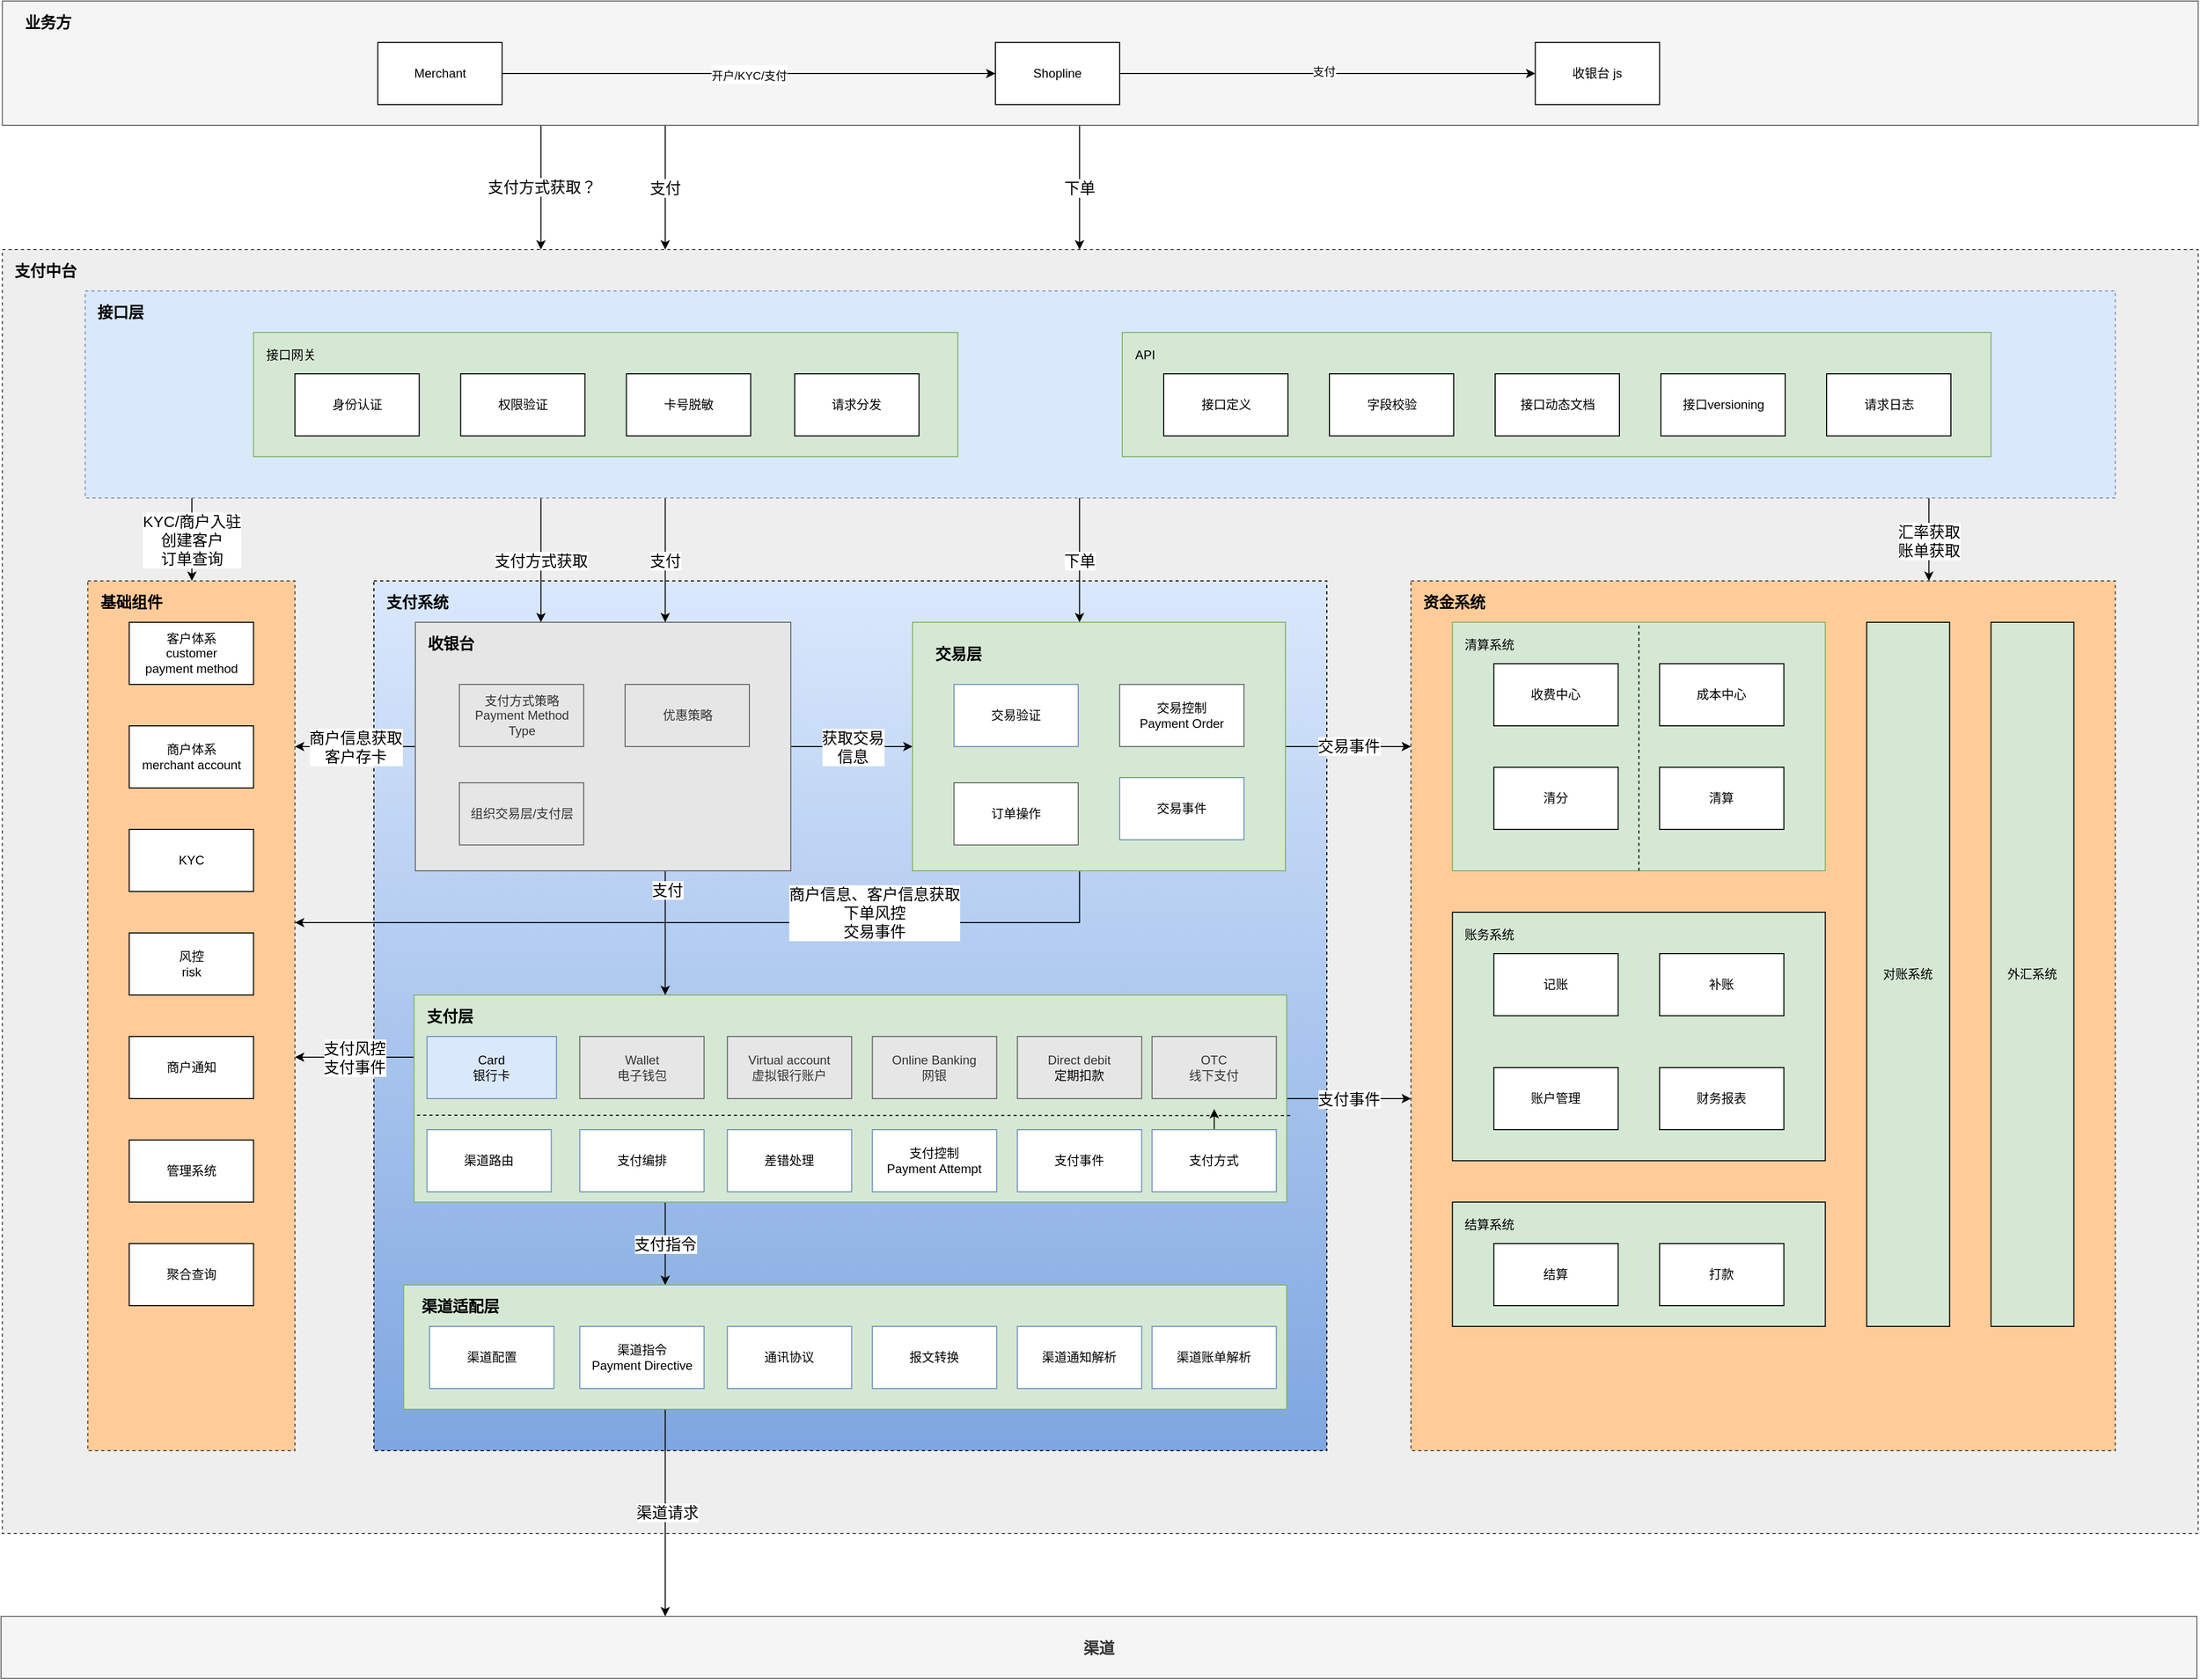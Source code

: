<mxfile version="14.9.4" type="github" pages="11">
  <diagram id="cVjxZzLwL_wyQ9B9aP87" name="架构图">
    <mxGraphModel dx="-228" dy="1963" grid="1" gridSize="10" guides="1" tooltips="1" connect="1" arrows="1" fold="1" page="1" pageScale="1" pageWidth="827" pageHeight="1169" math="0" shadow="0">
      <root>
        <mxCell id="0" />
        <mxCell id="1" parent="0" />
        <mxCell id="TKnP44aXBmQ0YHkkq7J2-117" value="" style="rounded=0;whiteSpace=wrap;html=1;dashed=1;fontSize=15;align=left;fillColor=#eeeeee;strokeColor=#36393d;" parent="1" vertex="1">
          <mxGeometry x="2281.25" y="-480" width="2120" height="1240" as="geometry" />
        </mxCell>
        <mxCell id="TKnP44aXBmQ0YHkkq7J2-118" value="" style="rounded=0;whiteSpace=wrap;html=1;fontSize=15;fillColor=#dae8fc;gradientColor=#7ea6e0;align=left;dashed=1;" parent="1" vertex="1">
          <mxGeometry x="2640" y="-160" width="920" height="840" as="geometry" />
        </mxCell>
        <mxCell id="TKnP44aXBmQ0YHkkq7J2-119" value="下单" style="edgeStyle=orthogonalEdgeStyle;rounded=0;orthogonalLoop=1;jettySize=auto;html=1;fontSize=15;" parent="1" source="TKnP44aXBmQ0YHkkq7J2-125" target="TKnP44aXBmQ0YHkkq7J2-146" edge="1">
          <mxGeometry relative="1" as="geometry">
            <Array as="points">
              <mxPoint x="3321.25" y="-180" />
              <mxPoint x="3321.25" y="-180" />
            </Array>
          </mxGeometry>
        </mxCell>
        <mxCell id="TKnP44aXBmQ0YHkkq7J2-120" value="支付方式获取" style="edgeStyle=orthogonalEdgeStyle;rounded=0;orthogonalLoop=1;jettySize=auto;html=1;fontSize=15;" parent="1" source="TKnP44aXBmQ0YHkkq7J2-125" target="TKnP44aXBmQ0YHkkq7J2-192" edge="1">
          <mxGeometry relative="1" as="geometry">
            <Array as="points">
              <mxPoint x="2801.25" y="-180" />
              <mxPoint x="2801.25" y="-180" />
            </Array>
          </mxGeometry>
        </mxCell>
        <mxCell id="TKnP44aXBmQ0YHkkq7J2-121" value="支付" style="edgeStyle=orthogonalEdgeStyle;rounded=0;orthogonalLoop=1;jettySize=auto;html=1;fontSize=15;" parent="1" source="TKnP44aXBmQ0YHkkq7J2-125" target="TKnP44aXBmQ0YHkkq7J2-192" edge="1">
          <mxGeometry relative="1" as="geometry">
            <Array as="points">
              <mxPoint x="2921.25" y="-220" />
              <mxPoint x="2921.25" y="-220" />
            </Array>
          </mxGeometry>
        </mxCell>
        <mxCell id="TKnP44aXBmQ0YHkkq7J2-122" value="KYC/商户入驻&lt;br&gt;创建客户&lt;br&gt;订单查询" style="edgeStyle=orthogonalEdgeStyle;rounded=0;orthogonalLoop=1;jettySize=auto;html=1;fontSize=15;" parent="1" source="TKnP44aXBmQ0YHkkq7J2-125" target="TKnP44aXBmQ0YHkkq7J2-129" edge="1">
          <mxGeometry relative="1" as="geometry">
            <Array as="points">
              <mxPoint x="2464.25" y="-220" />
              <mxPoint x="2464.25" y="-220" />
            </Array>
          </mxGeometry>
        </mxCell>
        <mxCell id="TKnP44aXBmQ0YHkkq7J2-123" style="edgeStyle=orthogonalEdgeStyle;rounded=0;orthogonalLoop=1;jettySize=auto;html=1;fontSize=15;" parent="1" source="TKnP44aXBmQ0YHkkq7J2-125" target="TKnP44aXBmQ0YHkkq7J2-127" edge="1">
          <mxGeometry relative="1" as="geometry">
            <Array as="points">
              <mxPoint x="4141.25" y="-190" />
              <mxPoint x="4141.25" y="-190" />
            </Array>
          </mxGeometry>
        </mxCell>
        <mxCell id="TKnP44aXBmQ0YHkkq7J2-124" value="汇率获取&lt;br&gt;账单获取&lt;br&gt;" style="edgeLabel;html=1;align=center;verticalAlign=middle;resizable=0;points=[];fontSize=15;" parent="TKnP44aXBmQ0YHkkq7J2-123" vertex="1" connectable="0">
          <mxGeometry x="0.007" y="-1" relative="1" as="geometry">
            <mxPoint as="offset" />
          </mxGeometry>
        </mxCell>
        <mxCell id="TKnP44aXBmQ0YHkkq7J2-125" value="" style="rounded=0;whiteSpace=wrap;html=1;dashed=1;strokeColor=#6c8ebf;fillColor=#dae8fc;" parent="1" vertex="1">
          <mxGeometry x="2361.25" y="-440" width="1960" height="200" as="geometry" />
        </mxCell>
        <mxCell id="TKnP44aXBmQ0YHkkq7J2-126" value="" style="rounded=0;whiteSpace=wrap;html=1;fillColor=#d5e8d4;strokeColor=#82b366;" parent="1" vertex="1">
          <mxGeometry x="2523.75" y="-400" width="680" height="120" as="geometry" />
        </mxCell>
        <mxCell id="TKnP44aXBmQ0YHkkq7J2-127" value="" style="rounded=0;whiteSpace=wrap;html=1;align=left;dashed=1;fillColor=#ffcc99;strokeColor=#36393d;" parent="1" vertex="1">
          <mxGeometry x="3641.25" y="-160" width="680" height="840" as="geometry" />
        </mxCell>
        <mxCell id="TKnP44aXBmQ0YHkkq7J2-128" value="" style="rounded=0;whiteSpace=wrap;html=1;align=left;strokeColor=#82b366;fillColor=#D5E8D4;" parent="1" vertex="1">
          <mxGeometry x="3681.25" y="-120" width="360" height="240" as="geometry" />
        </mxCell>
        <mxCell id="TKnP44aXBmQ0YHkkq7J2-129" value="" style="rounded=0;whiteSpace=wrap;html=1;align=left;dashed=1;strokeColor=#36393d;fillColor=#ffcc99;" parent="1" vertex="1">
          <mxGeometry x="2363.75" y="-160" width="200" height="840" as="geometry" />
        </mxCell>
        <mxCell id="TKnP44aXBmQ0YHkkq7J2-130" style="edgeStyle=orthogonalEdgeStyle;rounded=0;orthogonalLoop=1;jettySize=auto;html=1;fontSize=15;" parent="1" source="TKnP44aXBmQ0YHkkq7J2-134" target="TKnP44aXBmQ0YHkkq7J2-117" edge="1">
          <mxGeometry relative="1" as="geometry">
            <mxPoint x="2801.25" y="-560" as="targetPoint" />
            <Array as="points">
              <mxPoint x="2801.25" y="-540" />
              <mxPoint x="2801.25" y="-540" />
            </Array>
          </mxGeometry>
        </mxCell>
        <mxCell id="TKnP44aXBmQ0YHkkq7J2-131" value="支付方式获取？" style="edgeLabel;html=1;align=center;verticalAlign=middle;resizable=0;points=[];fontSize=15;" parent="TKnP44aXBmQ0YHkkq7J2-130" vertex="1" connectable="0">
          <mxGeometry x="-0.029" relative="1" as="geometry">
            <mxPoint as="offset" />
          </mxGeometry>
        </mxCell>
        <mxCell id="TKnP44aXBmQ0YHkkq7J2-132" value="支付" style="edgeStyle=orthogonalEdgeStyle;rounded=0;orthogonalLoop=1;jettySize=auto;html=1;fontSize=15;" parent="1" source="TKnP44aXBmQ0YHkkq7J2-134" target="TKnP44aXBmQ0YHkkq7J2-117" edge="1">
          <mxGeometry relative="1" as="geometry">
            <Array as="points">
              <mxPoint x="2921.25" y="-540" />
              <mxPoint x="2921.25" y="-540" />
            </Array>
          </mxGeometry>
        </mxCell>
        <mxCell id="TKnP44aXBmQ0YHkkq7J2-133" value="下单" style="edgeStyle=orthogonalEdgeStyle;rounded=0;orthogonalLoop=1;jettySize=auto;html=1;fontSize=15;" parent="1" source="TKnP44aXBmQ0YHkkq7J2-134" target="TKnP44aXBmQ0YHkkq7J2-117" edge="1">
          <mxGeometry relative="1" as="geometry">
            <Array as="points">
              <mxPoint x="3321.25" y="-570" />
              <mxPoint x="3321.25" y="-570" />
            </Array>
          </mxGeometry>
        </mxCell>
        <mxCell id="TKnP44aXBmQ0YHkkq7J2-134" value="" style="rounded=0;whiteSpace=wrap;html=1;align=left;strokeColor=#666666;fillColor=#f5f5f5;fontColor=#333333;" parent="1" vertex="1">
          <mxGeometry x="2281.25" y="-720" width="2120" height="120" as="geometry" />
        </mxCell>
        <mxCell id="TKnP44aXBmQ0YHkkq7J2-135" value="客户体系&lt;br&gt;customer&lt;br&gt;payment method" style="rounded=0;whiteSpace=wrap;html=1;" parent="1" vertex="1">
          <mxGeometry x="2403.75" y="-120" width="120" height="60" as="geometry" />
        </mxCell>
        <mxCell id="TKnP44aXBmQ0YHkkq7J2-136" value="商户体系&lt;br&gt;merchant account" style="rounded=0;whiteSpace=wrap;html=1;" parent="1" vertex="1">
          <mxGeometry x="2403.75" y="-20" width="120" height="60" as="geometry" />
        </mxCell>
        <mxCell id="TKnP44aXBmQ0YHkkq7J2-137" style="edgeStyle=orthogonalEdgeStyle;rounded=0;orthogonalLoop=1;jettySize=auto;html=1;" parent="1" source="TKnP44aXBmQ0YHkkq7J2-139" target="TKnP44aXBmQ0YHkkq7J2-140" edge="1">
          <mxGeometry relative="1" as="geometry">
            <Array as="points" />
          </mxGeometry>
        </mxCell>
        <mxCell id="TKnP44aXBmQ0YHkkq7J2-138" value="支付" style="edgeLabel;html=1;align=center;verticalAlign=middle;resizable=0;points=[];" parent="TKnP44aXBmQ0YHkkq7J2-137" vertex="1" connectable="0">
          <mxGeometry x="-0.019" y="2" relative="1" as="geometry">
            <mxPoint as="offset" />
          </mxGeometry>
        </mxCell>
        <mxCell id="TKnP44aXBmQ0YHkkq7J2-139" value="Shopline" style="rounded=0;whiteSpace=wrap;html=1;" parent="1" vertex="1">
          <mxGeometry x="3240" y="-680" width="120" height="60" as="geometry" />
        </mxCell>
        <mxCell id="TKnP44aXBmQ0YHkkq7J2-140" value="收银台 js" style="rounded=0;whiteSpace=wrap;html=1;" parent="1" vertex="1">
          <mxGeometry x="3761.25" y="-680" width="120" height="60" as="geometry" />
        </mxCell>
        <mxCell id="TKnP44aXBmQ0YHkkq7J2-141" value="&lt;span style=&quot;font-size: 11px&quot;&gt;开户/KYC/支付&lt;/span&gt;" style="edgeStyle=orthogonalEdgeStyle;rounded=0;orthogonalLoop=1;jettySize=auto;html=1;fontSize=15;" parent="1" source="TKnP44aXBmQ0YHkkq7J2-142" target="TKnP44aXBmQ0YHkkq7J2-139" edge="1">
          <mxGeometry relative="1" as="geometry" />
        </mxCell>
        <mxCell id="TKnP44aXBmQ0YHkkq7J2-142" value="Merchant" style="rounded=0;whiteSpace=wrap;html=1;" parent="1" vertex="1">
          <mxGeometry x="2643.75" y="-680" width="120" height="60" as="geometry" />
        </mxCell>
        <mxCell id="TKnP44aXBmQ0YHkkq7J2-143" style="edgeStyle=orthogonalEdgeStyle;rounded=0;orthogonalLoop=1;jettySize=auto;html=1;fontSize=15;" parent="1" source="TKnP44aXBmQ0YHkkq7J2-146" target="TKnP44aXBmQ0YHkkq7J2-127" edge="1">
          <mxGeometry relative="1" as="geometry">
            <Array as="points">
              <mxPoint x="3671.25" y="-40" />
              <mxPoint x="3671.25" y="-40" />
            </Array>
          </mxGeometry>
        </mxCell>
        <mxCell id="TKnP44aXBmQ0YHkkq7J2-144" value="交易事件" style="edgeLabel;html=1;align=center;verticalAlign=middle;resizable=0;points=[];fontSize=15;" parent="TKnP44aXBmQ0YHkkq7J2-143" vertex="1" connectable="0">
          <mxGeometry x="-0.003" y="1" relative="1" as="geometry">
            <mxPoint as="offset" />
          </mxGeometry>
        </mxCell>
        <mxCell id="TKnP44aXBmQ0YHkkq7J2-145" value="商户信息、客户信息获取&lt;br&gt;下单风控&lt;br&gt;交易事件" style="edgeStyle=orthogonalEdgeStyle;rounded=0;orthogonalLoop=1;jettySize=auto;html=1;fontSize=15;" parent="1" source="TKnP44aXBmQ0YHkkq7J2-146" target="TKnP44aXBmQ0YHkkq7J2-129" edge="1">
          <mxGeometry x="-0.386" y="-10" relative="1" as="geometry">
            <mxPoint x="3321.25" y="200" as="targetPoint" />
            <Array as="points">
              <mxPoint x="3321.25" y="170" />
            </Array>
            <mxPoint as="offset" />
          </mxGeometry>
        </mxCell>
        <mxCell id="TKnP44aXBmQ0YHkkq7J2-146" value="" style="rounded=0;whiteSpace=wrap;html=1;align=center;fillColor=#d5e8d4;strokeColor=#82b366;" parent="1" vertex="1">
          <mxGeometry x="3160" y="-120" width="360" height="240" as="geometry" />
        </mxCell>
        <mxCell id="TKnP44aXBmQ0YHkkq7J2-147" value="支付指令" style="edgeStyle=orthogonalEdgeStyle;rounded=0;orthogonalLoop=1;jettySize=auto;html=1;fontSize=15;" parent="1" source="TKnP44aXBmQ0YHkkq7J2-150" target="TKnP44aXBmQ0YHkkq7J2-163" edge="1">
          <mxGeometry relative="1" as="geometry">
            <Array as="points">
              <mxPoint x="2921.25" y="470" />
              <mxPoint x="2921.25" y="470" />
            </Array>
          </mxGeometry>
        </mxCell>
        <mxCell id="TKnP44aXBmQ0YHkkq7J2-148" value="支付事件" style="edgeStyle=orthogonalEdgeStyle;rounded=0;orthogonalLoop=1;jettySize=auto;html=1;fontSize=15;" parent="1" source="TKnP44aXBmQ0YHkkq7J2-150" target="TKnP44aXBmQ0YHkkq7J2-127" edge="1">
          <mxGeometry relative="1" as="geometry">
            <Array as="points">
              <mxPoint x="3781.25" y="300" />
              <mxPoint x="3781.25" y="300" />
            </Array>
          </mxGeometry>
        </mxCell>
        <mxCell id="TKnP44aXBmQ0YHkkq7J2-149" value="支付风控&lt;br&gt;支付事件" style="edgeStyle=orthogonalEdgeStyle;rounded=0;orthogonalLoop=1;jettySize=auto;html=1;fontSize=15;" parent="1" source="TKnP44aXBmQ0YHkkq7J2-150" target="TKnP44aXBmQ0YHkkq7J2-129" edge="1">
          <mxGeometry relative="1" as="geometry">
            <Array as="points">
              <mxPoint x="2571.25" y="300" />
              <mxPoint x="2571.25" y="300" />
            </Array>
          </mxGeometry>
        </mxCell>
        <mxCell id="TKnP44aXBmQ0YHkkq7J2-150" value="" style="rounded=0;whiteSpace=wrap;html=1;align=center;fillColor=#d5e8d4;strokeColor=#82b366;" parent="1" vertex="1">
          <mxGeometry x="2678.75" y="240" width="842.5" height="200" as="geometry" />
        </mxCell>
        <mxCell id="TKnP44aXBmQ0YHkkq7J2-151" value="Card&lt;br&gt;银行卡" style="rounded=0;whiteSpace=wrap;html=1;fillColor=#dae8fc;strokeColor=#6c8ebf;" parent="1" vertex="1">
          <mxGeometry x="2691.25" y="280" width="125" height="60" as="geometry" />
        </mxCell>
        <mxCell id="TKnP44aXBmQ0YHkkq7J2-152" value="Wallet&lt;br&gt;电子钱包" style="rounded=0;whiteSpace=wrap;html=1;fillColor=#E6E6E6;strokeColor=#666666;fontColor=#333333;" parent="1" vertex="1">
          <mxGeometry x="2838.75" y="280" width="120" height="60" as="geometry" />
        </mxCell>
        <mxCell id="TKnP44aXBmQ0YHkkq7J2-153" value="Virtual account&lt;br&gt;虚拟银行账户" style="rounded=0;whiteSpace=wrap;html=1;fillColor=#E6E6E6;strokeColor=#666666;fontColor=#333333;" parent="1" vertex="1">
          <mxGeometry x="2981.25" y="280" width="120" height="60" as="geometry" />
        </mxCell>
        <mxCell id="TKnP44aXBmQ0YHkkq7J2-154" value="Online Banking&lt;br&gt;网银" style="rounded=0;whiteSpace=wrap;html=1;fillColor=#E6E6E6;strokeColor=#666666;fontColor=#333333;" parent="1" vertex="1">
          <mxGeometry x="3121.25" y="280" width="120" height="60" as="geometry" />
        </mxCell>
        <mxCell id="TKnP44aXBmQ0YHkkq7J2-155" value="Direct debit&lt;br&gt;&lt;span style=&quot;color: rgb(0 , 0 , 0) ; text-align: left&quot;&gt;定期扣款&lt;/span&gt;" style="rounded=0;whiteSpace=wrap;html=1;fillColor=#E6E6E6;strokeColor=#666666;fontColor=#333333;" parent="1" vertex="1">
          <mxGeometry x="3261.25" y="280" width="120" height="60" as="geometry" />
        </mxCell>
        <mxCell id="TKnP44aXBmQ0YHkkq7J2-156" value="OTC&lt;br&gt;线下支付" style="rounded=0;whiteSpace=wrap;html=1;fillColor=#E6E6E6;strokeColor=#666666;fontColor=#333333;" parent="1" vertex="1">
          <mxGeometry x="3391.25" y="280" width="120" height="60" as="geometry" />
        </mxCell>
        <mxCell id="TKnP44aXBmQ0YHkkq7J2-157" value="交易事件" style="rounded=0;whiteSpace=wrap;html=1;fillColor=#FFFFFF;strokeColor=#6c8ebf;" parent="1" vertex="1">
          <mxGeometry x="3360" y="30" width="120" height="60" as="geometry" />
        </mxCell>
        <mxCell id="TKnP44aXBmQ0YHkkq7J2-158" value="交易验证" style="rounded=0;whiteSpace=wrap;html=1;fillColor=#FFFFFF;strokeColor=#6c8ebf;" parent="1" vertex="1">
          <mxGeometry x="3200" y="-60" width="120" height="60" as="geometry" />
        </mxCell>
        <mxCell id="TKnP44aXBmQ0YHkkq7J2-159" value="&lt;span style=&quot;color: rgb(0 , 0 , 0)&quot;&gt;交易控制&lt;br&gt;Payment Order&lt;br&gt;&lt;/span&gt;" style="rounded=0;whiteSpace=wrap;html=1;fillColor=#FFFFFF;strokeColor=#666666;fontColor=#333333;" parent="1" vertex="1">
          <mxGeometry x="3360" y="-60" width="120" height="60" as="geometry" />
        </mxCell>
        <mxCell id="TKnP44aXBmQ0YHkkq7J2-160" value="&lt;span style=&quot;color: rgb(0 , 0 , 0)&quot;&gt;订单操作&lt;/span&gt;" style="rounded=0;whiteSpace=wrap;html=1;fillColor=#FFFFFF;strokeColor=#666666;fontColor=#333333;" parent="1" vertex="1">
          <mxGeometry x="3200" y="35" width="120" height="60" as="geometry" />
        </mxCell>
        <mxCell id="TKnP44aXBmQ0YHkkq7J2-161" style="edgeStyle=orthogonalEdgeStyle;rounded=0;orthogonalLoop=1;jettySize=auto;html=1;fontSize=15;" parent="1" source="TKnP44aXBmQ0YHkkq7J2-163" target="TKnP44aXBmQ0YHkkq7J2-169" edge="1">
          <mxGeometry relative="1" as="geometry">
            <Array as="points">
              <mxPoint x="2921.25" y="670" />
              <mxPoint x="2921.25" y="670" />
            </Array>
          </mxGeometry>
        </mxCell>
        <mxCell id="TKnP44aXBmQ0YHkkq7J2-162" value="渠道请求" style="edgeLabel;html=1;align=center;verticalAlign=middle;resizable=0;points=[];fontSize=15;" parent="TKnP44aXBmQ0YHkkq7J2-161" vertex="1" connectable="0">
          <mxGeometry x="-0.014" y="1" relative="1" as="geometry">
            <mxPoint as="offset" />
          </mxGeometry>
        </mxCell>
        <mxCell id="TKnP44aXBmQ0YHkkq7J2-163" value="" style="rounded=0;whiteSpace=wrap;html=1;fillColor=#d5e8d4;strokeColor=#82b366;" parent="1" vertex="1">
          <mxGeometry x="2668.75" y="520" width="852.5" height="120" as="geometry" />
        </mxCell>
        <mxCell id="TKnP44aXBmQ0YHkkq7J2-164" value="&lt;font style=&quot;font-size: 15px;&quot;&gt;交易层&lt;/font&gt;" style="text;html=1;strokeColor=none;fillColor=none;align=left;verticalAlign=middle;whiteSpace=wrap;rounded=0;fontSize=15;fontStyle=1" parent="1" vertex="1">
          <mxGeometry x="3180" y="-100" width="80" height="20" as="geometry" />
        </mxCell>
        <mxCell id="TKnP44aXBmQ0YHkkq7J2-165" value="&lt;font style=&quot;font-size: 15px&quot;&gt;支付层&lt;/font&gt;" style="text;html=1;strokeColor=none;fillColor=none;align=left;verticalAlign=middle;whiteSpace=wrap;rounded=0;fontSize=15;fontStyle=1" parent="1" vertex="1">
          <mxGeometry x="2688.75" y="250" width="80" height="20" as="geometry" />
        </mxCell>
        <mxCell id="TKnP44aXBmQ0YHkkq7J2-166" value="业务方" style="text;html=1;strokeColor=none;fillColor=none;align=left;verticalAlign=middle;whiteSpace=wrap;rounded=0;fontSize=15;fontStyle=1" parent="1" vertex="1">
          <mxGeometry x="2301.25" y="-710" width="80" height="20" as="geometry" />
        </mxCell>
        <mxCell id="TKnP44aXBmQ0YHkkq7J2-167" value="风控&lt;br&gt;risk" style="rounded=0;whiteSpace=wrap;html=1;" parent="1" vertex="1">
          <mxGeometry x="2403.75" y="180" width="120" height="60" as="geometry" />
        </mxCell>
        <mxCell id="TKnP44aXBmQ0YHkkq7J2-168" value="清分" style="rounded=0;whiteSpace=wrap;html=1;" parent="1" vertex="1">
          <mxGeometry x="3721.25" y="20" width="120" height="60" as="geometry" />
        </mxCell>
        <mxCell id="TKnP44aXBmQ0YHkkq7J2-169" value="&lt;b&gt;&lt;font style=&quot;font-size: 15px&quot;&gt;渠道&lt;/font&gt;&lt;/b&gt;" style="rounded=0;whiteSpace=wrap;html=1;fillColor=#f5f5f5;strokeColor=#666666;fontColor=#333333;" parent="1" vertex="1">
          <mxGeometry x="2280" y="840" width="2120" height="60" as="geometry" />
        </mxCell>
        <mxCell id="TKnP44aXBmQ0YHkkq7J2-170" value="商户通知" style="rounded=0;whiteSpace=wrap;html=1;" parent="1" vertex="1">
          <mxGeometry x="2403.75" y="280" width="120" height="60" as="geometry" />
        </mxCell>
        <mxCell id="TKnP44aXBmQ0YHkkq7J2-171" value="收费中心" style="rounded=0;whiteSpace=wrap;html=1;" parent="1" vertex="1">
          <mxGeometry x="3721.25" y="-80" width="120" height="60" as="geometry" />
        </mxCell>
        <mxCell id="TKnP44aXBmQ0YHkkq7J2-172" value="成本中心" style="rounded=0;whiteSpace=wrap;html=1;" parent="1" vertex="1">
          <mxGeometry x="3881.25" y="-80" width="120" height="60" as="geometry" />
        </mxCell>
        <mxCell id="TKnP44aXBmQ0YHkkq7J2-173" value="&lt;font style=&quot;font-size: 15px&quot;&gt;资金系统&lt;/font&gt;" style="text;html=1;strokeColor=none;fillColor=none;align=left;verticalAlign=middle;whiteSpace=wrap;rounded=0;fontSize=15;fontStyle=1" parent="1" vertex="1">
          <mxGeometry x="3651.25" y="-150" width="80" height="20" as="geometry" />
        </mxCell>
        <mxCell id="TKnP44aXBmQ0YHkkq7J2-174" value="&lt;span style=&quot;font-size: 12px ; font-weight: 400 ; text-align: center&quot;&gt;清算系统&lt;/span&gt;" style="text;html=1;strokeColor=none;fillColor=none;align=left;verticalAlign=middle;whiteSpace=wrap;rounded=0;fontSize=15;fontStyle=1" parent="1" vertex="1">
          <mxGeometry x="3691.25" y="-110" width="80" height="20" as="geometry" />
        </mxCell>
        <mxCell id="TKnP44aXBmQ0YHkkq7J2-175" value="清算" style="rounded=0;whiteSpace=wrap;html=1;" parent="1" vertex="1">
          <mxGeometry x="3881.25" y="20" width="120" height="60" as="geometry" />
        </mxCell>
        <mxCell id="TKnP44aXBmQ0YHkkq7J2-176" value="" style="endArrow=none;dashed=1;html=1;fontSize=15;entryX=0.5;entryY=0;entryDx=0;entryDy=0;exitX=0.5;exitY=1;exitDx=0;exitDy=0;" parent="1" source="TKnP44aXBmQ0YHkkq7J2-128" target="TKnP44aXBmQ0YHkkq7J2-128" edge="1">
          <mxGeometry width="50" height="50" relative="1" as="geometry">
            <mxPoint x="3851.25" y="-30" as="sourcePoint" />
            <mxPoint x="3901.25" y="-80" as="targetPoint" />
          </mxGeometry>
        </mxCell>
        <mxCell id="TKnP44aXBmQ0YHkkq7J2-177" value="" style="rounded=0;whiteSpace=wrap;html=1;align=left;fillColor=#D5E8D4;" parent="1" vertex="1">
          <mxGeometry x="3681.25" y="160" width="360" height="240" as="geometry" />
        </mxCell>
        <mxCell id="TKnP44aXBmQ0YHkkq7J2-178" value="财务报表" style="rounded=0;whiteSpace=wrap;html=1;" parent="1" vertex="1">
          <mxGeometry x="3881.25" y="310" width="120" height="60" as="geometry" />
        </mxCell>
        <mxCell id="TKnP44aXBmQ0YHkkq7J2-179" value="记账" style="rounded=0;whiteSpace=wrap;html=1;" parent="1" vertex="1">
          <mxGeometry x="3721.25" y="200" width="120" height="60" as="geometry" />
        </mxCell>
        <mxCell id="TKnP44aXBmQ0YHkkq7J2-180" value="补账" style="rounded=0;whiteSpace=wrap;html=1;" parent="1" vertex="1">
          <mxGeometry x="3881.25" y="200" width="120" height="60" as="geometry" />
        </mxCell>
        <mxCell id="TKnP44aXBmQ0YHkkq7J2-181" value="&lt;span style=&quot;font-size: 12px ; font-weight: 400 ; text-align: center&quot;&gt;账务系统&lt;/span&gt;" style="text;html=1;strokeColor=none;fillColor=none;align=left;verticalAlign=middle;whiteSpace=wrap;rounded=0;fontSize=15;fontStyle=1" parent="1" vertex="1">
          <mxGeometry x="3691.25" y="170" width="80" height="20" as="geometry" />
        </mxCell>
        <mxCell id="TKnP44aXBmQ0YHkkq7J2-182" value="账户管理" style="rounded=0;whiteSpace=wrap;html=1;" parent="1" vertex="1">
          <mxGeometry x="3721.25" y="310" width="120" height="60" as="geometry" />
        </mxCell>
        <mxCell id="TKnP44aXBmQ0YHkkq7J2-183" value="" style="rounded=0;whiteSpace=wrap;html=1;align=left;fillColor=#D5E8D4;" parent="1" vertex="1">
          <mxGeometry x="3681.25" y="440" width="360" height="120" as="geometry" />
        </mxCell>
        <mxCell id="TKnP44aXBmQ0YHkkq7J2-184" value="&lt;span style=&quot;font-size: 12px ; font-weight: 400 ; text-align: center&quot;&gt;结算系统&lt;/span&gt;" style="text;html=1;strokeColor=none;fillColor=none;align=left;verticalAlign=middle;whiteSpace=wrap;rounded=0;fontSize=15;fontStyle=1" parent="1" vertex="1">
          <mxGeometry x="3691.25" y="450" width="80" height="20" as="geometry" />
        </mxCell>
        <mxCell id="TKnP44aXBmQ0YHkkq7J2-185" value="结算" style="rounded=0;whiteSpace=wrap;html=1;" parent="1" vertex="1">
          <mxGeometry x="3721.25" y="480" width="120" height="60" as="geometry" />
        </mxCell>
        <mxCell id="TKnP44aXBmQ0YHkkq7J2-186" value="打款" style="rounded=0;whiteSpace=wrap;html=1;" parent="1" vertex="1">
          <mxGeometry x="3881.25" y="480" width="120" height="60" as="geometry" />
        </mxCell>
        <mxCell id="TKnP44aXBmQ0YHkkq7J2-187" value="对账系统" style="rounded=0;whiteSpace=wrap;html=1;align=center;fillColor=#D5E8D4;" parent="1" vertex="1">
          <mxGeometry x="4081.25" y="-120" width="80" height="680" as="geometry" />
        </mxCell>
        <mxCell id="TKnP44aXBmQ0YHkkq7J2-188" value="商户信息获取&lt;br&gt;客户存卡" style="edgeStyle=orthogonalEdgeStyle;rounded=0;orthogonalLoop=1;jettySize=auto;html=1;fontSize=15;" parent="1" source="TKnP44aXBmQ0YHkkq7J2-192" target="TKnP44aXBmQ0YHkkq7J2-129" edge="1">
          <mxGeometry relative="1" as="geometry">
            <Array as="points">
              <mxPoint x="2621.25" />
              <mxPoint x="2621.25" />
            </Array>
          </mxGeometry>
        </mxCell>
        <mxCell id="TKnP44aXBmQ0YHkkq7J2-189" style="edgeStyle=orthogonalEdgeStyle;rounded=0;orthogonalLoop=1;jettySize=auto;html=1;fontSize=15;" parent="1" source="TKnP44aXBmQ0YHkkq7J2-192" target="TKnP44aXBmQ0YHkkq7J2-150" edge="1">
          <mxGeometry relative="1" as="geometry">
            <Array as="points">
              <mxPoint x="2921.25" y="150" />
              <mxPoint x="2921.25" y="150" />
            </Array>
          </mxGeometry>
        </mxCell>
        <mxCell id="TKnP44aXBmQ0YHkkq7J2-190" value="支付" style="edgeLabel;html=1;align=center;verticalAlign=middle;resizable=0;points=[];fontSize=15;" parent="TKnP44aXBmQ0YHkkq7J2-189" vertex="1" connectable="0">
          <mxGeometry x="-0.707" y="1" relative="1" as="geometry">
            <mxPoint as="offset" />
          </mxGeometry>
        </mxCell>
        <mxCell id="TKnP44aXBmQ0YHkkq7J2-191" value="获取交易&lt;br&gt;信息" style="edgeStyle=orthogonalEdgeStyle;rounded=0;orthogonalLoop=1;jettySize=auto;html=1;entryX=0;entryY=0.5;entryDx=0;entryDy=0;fontSize=15;" parent="1" source="TKnP44aXBmQ0YHkkq7J2-192" target="TKnP44aXBmQ0YHkkq7J2-146" edge="1">
          <mxGeometry relative="1" as="geometry" />
        </mxCell>
        <mxCell id="TKnP44aXBmQ0YHkkq7J2-192" value="" style="rounded=0;whiteSpace=wrap;html=1;align=center;fillColor=#E6E6E6;strokeColor=#666666;fontColor=#333333;" parent="1" vertex="1">
          <mxGeometry x="2680" y="-120" width="362.5" height="240" as="geometry" />
        </mxCell>
        <mxCell id="TKnP44aXBmQ0YHkkq7J2-193" value="&lt;font style=&quot;font-size: 15px&quot;&gt;收银台&lt;/font&gt;" style="text;html=1;strokeColor=none;fillColor=none;align=left;verticalAlign=middle;whiteSpace=wrap;rounded=0;fontSize=15;fontStyle=1" parent="1" vertex="1">
          <mxGeometry x="2690" y="-110" width="80" height="20" as="geometry" />
        </mxCell>
        <mxCell id="TKnP44aXBmQ0YHkkq7J2-194" value="支付方式策略&lt;br&gt;Payment Method Type" style="rounded=0;whiteSpace=wrap;html=1;fillColor=#E6E6E6;strokeColor=#666666;fontColor=#333333;" parent="1" vertex="1">
          <mxGeometry x="2722.5" y="-60" width="120" height="60" as="geometry" />
        </mxCell>
        <mxCell id="TKnP44aXBmQ0YHkkq7J2-195" value="优惠策略" style="rounded=0;whiteSpace=wrap;html=1;fillColor=#E6E6E6;strokeColor=#666666;fontColor=#333333;" parent="1" vertex="1">
          <mxGeometry x="2882.5" y="-60" width="120" height="60" as="geometry" />
        </mxCell>
        <mxCell id="TKnP44aXBmQ0YHkkq7J2-196" value="&lt;b style=&quot;text-align: center&quot;&gt;接口层&lt;/b&gt;" style="text;html=1;strokeColor=none;fillColor=none;align=left;verticalAlign=middle;whiteSpace=wrap;rounded=0;fontSize=15;fontStyle=1" parent="1" vertex="1">
          <mxGeometry x="2371.25" y="-430" width="80" height="20" as="geometry" />
        </mxCell>
        <mxCell id="TKnP44aXBmQ0YHkkq7J2-197" value="身份认证" style="rounded=0;whiteSpace=wrap;html=1;" parent="1" vertex="1">
          <mxGeometry x="2563.75" y="-360" width="120" height="60" as="geometry" />
        </mxCell>
        <mxCell id="TKnP44aXBmQ0YHkkq7J2-198" value="&lt;span style=&quot;font-size: 12px ; font-weight: 400 ; text-align: center&quot;&gt;接口网关&lt;/span&gt;" style="text;html=1;strokeColor=none;fillColor=none;align=left;verticalAlign=middle;whiteSpace=wrap;rounded=0;fontSize=15;fontStyle=1" parent="1" vertex="1">
          <mxGeometry x="2533.75" y="-390" width="80" height="20" as="geometry" />
        </mxCell>
        <mxCell id="TKnP44aXBmQ0YHkkq7J2-199" value="&lt;span&gt;权限验证&lt;/span&gt;" style="rounded=0;whiteSpace=wrap;html=1;" parent="1" vertex="1">
          <mxGeometry x="2723.75" y="-360" width="120" height="60" as="geometry" />
        </mxCell>
        <mxCell id="TKnP44aXBmQ0YHkkq7J2-200" value="卡号脱敏" style="rounded=0;whiteSpace=wrap;html=1;" parent="1" vertex="1">
          <mxGeometry x="2883.75" y="-360" width="120" height="60" as="geometry" />
        </mxCell>
        <mxCell id="TKnP44aXBmQ0YHkkq7J2-201" value="" style="rounded=0;whiteSpace=wrap;html=1;fillColor=#d5e8d4;strokeColor=#82b366;" parent="1" vertex="1">
          <mxGeometry x="3362.5" y="-400" width="838.75" height="120" as="geometry" />
        </mxCell>
        <mxCell id="TKnP44aXBmQ0YHkkq7J2-202" value="接口定义" style="rounded=0;whiteSpace=wrap;html=1;" parent="1" vertex="1">
          <mxGeometry x="3402.5" y="-360" width="120" height="60" as="geometry" />
        </mxCell>
        <mxCell id="TKnP44aXBmQ0YHkkq7J2-203" value="&lt;span style=&quot;font-size: 12px ; font-weight: 400 ; text-align: center&quot;&gt;API&lt;/span&gt;" style="text;html=1;strokeColor=none;fillColor=none;align=left;verticalAlign=middle;whiteSpace=wrap;rounded=0;fontSize=15;fontStyle=1" parent="1" vertex="1">
          <mxGeometry x="3372.5" y="-390" width="80" height="20" as="geometry" />
        </mxCell>
        <mxCell id="TKnP44aXBmQ0YHkkq7J2-204" value="&lt;span&gt;字段校验&lt;/span&gt;" style="rounded=0;whiteSpace=wrap;html=1;" parent="1" vertex="1">
          <mxGeometry x="3562.5" y="-360" width="120" height="60" as="geometry" />
        </mxCell>
        <mxCell id="TKnP44aXBmQ0YHkkq7J2-205" value="&lt;span&gt;接口动态文档&lt;/span&gt;" style="rounded=0;whiteSpace=wrap;html=1;" parent="1" vertex="1">
          <mxGeometry x="3722.5" y="-360" width="120" height="60" as="geometry" />
        </mxCell>
        <mxCell id="TKnP44aXBmQ0YHkkq7J2-206" value="&lt;span&gt;请求分发&lt;/span&gt;" style="rounded=0;whiteSpace=wrap;html=1;" parent="1" vertex="1">
          <mxGeometry x="3046.25" y="-360" width="120" height="60" as="geometry" />
        </mxCell>
        <mxCell id="TKnP44aXBmQ0YHkkq7J2-207" value="&lt;span&gt;接口versioning&lt;/span&gt;" style="rounded=0;whiteSpace=wrap;html=1;" parent="1" vertex="1">
          <mxGeometry x="3882.5" y="-360" width="120" height="60" as="geometry" />
        </mxCell>
        <mxCell id="TKnP44aXBmQ0YHkkq7J2-208" value="&lt;b style=&quot;font-size: 12px ; text-align: center&quot;&gt;&lt;font style=&quot;font-size: 15px&quot;&gt;渠道适配层&lt;/font&gt;&lt;/b&gt;" style="text;html=1;strokeColor=none;fillColor=none;align=left;verticalAlign=middle;whiteSpace=wrap;rounded=0;fontSize=15;fontStyle=1" parent="1" vertex="1">
          <mxGeometry x="2683.75" y="530" width="80" height="20" as="geometry" />
        </mxCell>
        <mxCell id="TKnP44aXBmQ0YHkkq7J2-209" value="渠道路由" style="rounded=0;whiteSpace=wrap;html=1;fillColor=#FFFFFF;strokeColor=#6c8ebf;" parent="1" vertex="1">
          <mxGeometry x="2691.25" y="370" width="120" height="60" as="geometry" />
        </mxCell>
        <mxCell id="TKnP44aXBmQ0YHkkq7J2-210" value="渠道配置" style="rounded=0;whiteSpace=wrap;html=1;fillColor=#FFFFFF;strokeColor=#6c8ebf;" parent="1" vertex="1">
          <mxGeometry x="2693.75" y="560" width="120" height="60" as="geometry" />
        </mxCell>
        <mxCell id="TKnP44aXBmQ0YHkkq7J2-211" value="通讯协议" style="rounded=0;whiteSpace=wrap;html=1;fillColor=#FFFFFF;strokeColor=#6c8ebf;" parent="1" vertex="1">
          <mxGeometry x="2981.25" y="560" width="120" height="60" as="geometry" />
        </mxCell>
        <mxCell id="TKnP44aXBmQ0YHkkq7J2-212" value="报文转换" style="rounded=0;whiteSpace=wrap;html=1;fillColor=#FFFFFF;strokeColor=#6c8ebf;" parent="1" vertex="1">
          <mxGeometry x="3121.25" y="560" width="120" height="60" as="geometry" />
        </mxCell>
        <mxCell id="TKnP44aXBmQ0YHkkq7J2-213" value="KYC" style="rounded=0;whiteSpace=wrap;html=1;" parent="1" vertex="1">
          <mxGeometry x="2403.75" y="80" width="120" height="60" as="geometry" />
        </mxCell>
        <mxCell id="TKnP44aXBmQ0YHkkq7J2-214" value="管理系统" style="rounded=0;whiteSpace=wrap;html=1;" parent="1" vertex="1">
          <mxGeometry x="2403.75" y="380" width="120" height="60" as="geometry" />
        </mxCell>
        <mxCell id="TKnP44aXBmQ0YHkkq7J2-215" value="聚合查询" style="rounded=0;whiteSpace=wrap;html=1;" parent="1" vertex="1">
          <mxGeometry x="2403.75" y="480" width="120" height="60" as="geometry" />
        </mxCell>
        <mxCell id="TKnP44aXBmQ0YHkkq7J2-216" value="&lt;font style=&quot;font-size: 15px&quot;&gt;基础组件&lt;/font&gt;" style="text;html=1;strokeColor=none;fillColor=none;align=left;verticalAlign=middle;whiteSpace=wrap;rounded=0;fontSize=15;fontStyle=1" parent="1" vertex="1">
          <mxGeometry x="2373.75" y="-150" width="80" height="20" as="geometry" />
        </mxCell>
        <mxCell id="TKnP44aXBmQ0YHkkq7J2-217" value="外汇系统" style="rounded=0;whiteSpace=wrap;html=1;align=center;fillColor=#D5E8D4;" parent="1" vertex="1">
          <mxGeometry x="4201.25" y="-120" width="80" height="680" as="geometry" />
        </mxCell>
        <mxCell id="TKnP44aXBmQ0YHkkq7J2-218" value="渠道账单解析" style="rounded=0;whiteSpace=wrap;html=1;fillColor=#FFFFFF;strokeColor=#6c8ebf;" parent="1" vertex="1">
          <mxGeometry x="3391.25" y="560" width="120" height="60" as="geometry" />
        </mxCell>
        <mxCell id="TKnP44aXBmQ0YHkkq7J2-219" value="&lt;font style=&quot;font-size: 15px&quot;&gt;支付系统&lt;/font&gt;" style="text;html=1;strokeColor=none;fillColor=none;align=left;verticalAlign=middle;whiteSpace=wrap;rounded=0;fontSize=15;fontStyle=1" parent="1" vertex="1">
          <mxGeometry x="2650" y="-150" width="80" height="20" as="geometry" />
        </mxCell>
        <mxCell id="TKnP44aXBmQ0YHkkq7J2-220" value="支付中台" style="text;html=1;strokeColor=none;fillColor=none;align=left;verticalAlign=middle;whiteSpace=wrap;rounded=0;fontSize=15;fontStyle=1" parent="1" vertex="1">
          <mxGeometry x="2291.25" y="-470" width="80" height="20" as="geometry" />
        </mxCell>
        <mxCell id="TKnP44aXBmQ0YHkkq7J2-221" value="&lt;span&gt;请求日志&lt;/span&gt;" style="rounded=0;whiteSpace=wrap;html=1;" parent="1" vertex="1">
          <mxGeometry x="4042.5" y="-360" width="120" height="60" as="geometry" />
        </mxCell>
        <mxCell id="TKnP44aXBmQ0YHkkq7J2-222" value="" style="endArrow=none;dashed=1;html=1;fontSize=15;exitX=1.004;exitY=0.582;exitDx=0;exitDy=0;exitPerimeter=0;" parent="1" source="TKnP44aXBmQ0YHkkq7J2-150" edge="1">
          <mxGeometry width="50" height="50" relative="1" as="geometry">
            <mxPoint x="3871.25" y="130" as="sourcePoint" />
            <mxPoint x="2681.25" y="356" as="targetPoint" />
            <Array as="points" />
          </mxGeometry>
        </mxCell>
        <mxCell id="TKnP44aXBmQ0YHkkq7J2-223" value="组织交易层/支付层" style="rounded=0;whiteSpace=wrap;html=1;fillColor=#E6E6E6;strokeColor=#666666;fontColor=#333333;" parent="1" vertex="1">
          <mxGeometry x="2722.5" y="35" width="120" height="60" as="geometry" />
        </mxCell>
        <mxCell id="TKnP44aXBmQ0YHkkq7J2-224" value="支付编排" style="rounded=0;whiteSpace=wrap;html=1;fillColor=#FFFFFF;strokeColor=#6c8ebf;" parent="1" vertex="1">
          <mxGeometry x="2838.75" y="370" width="120" height="60" as="geometry" />
        </mxCell>
        <mxCell id="TKnP44aXBmQ0YHkkq7J2-225" value="差错处理" style="rounded=0;whiteSpace=wrap;html=1;fillColor=#FFFFFF;strokeColor=#6c8ebf;" parent="1" vertex="1">
          <mxGeometry x="2981.25" y="370" width="120" height="60" as="geometry" />
        </mxCell>
        <mxCell id="TKnP44aXBmQ0YHkkq7J2-226" value="支付控制&lt;br&gt;Payment Attempt" style="rounded=0;whiteSpace=wrap;html=1;fillColor=#FFFFFF;strokeColor=#6c8ebf;" parent="1" vertex="1">
          <mxGeometry x="3121.25" y="370" width="120" height="60" as="geometry" />
        </mxCell>
        <mxCell id="TKnP44aXBmQ0YHkkq7J2-227" value="支付事件" style="rounded=0;whiteSpace=wrap;html=1;fillColor=#FFFFFF;strokeColor=#6c8ebf;" parent="1" vertex="1">
          <mxGeometry x="3261.25" y="370" width="120" height="60" as="geometry" />
        </mxCell>
        <mxCell id="TKnP44aXBmQ0YHkkq7J2-228" style="edgeStyle=orthogonalEdgeStyle;rounded=0;orthogonalLoop=1;jettySize=auto;html=1;fontSize=15;" parent="1" source="TKnP44aXBmQ0YHkkq7J2-229" edge="1">
          <mxGeometry relative="1" as="geometry">
            <mxPoint x="3451.25" y="350" as="targetPoint" />
          </mxGeometry>
        </mxCell>
        <mxCell id="TKnP44aXBmQ0YHkkq7J2-229" value="支付方式" style="rounded=0;whiteSpace=wrap;html=1;fillColor=#FFFFFF;strokeColor=#6c8ebf;" parent="1" vertex="1">
          <mxGeometry x="3391.25" y="370" width="120" height="60" as="geometry" />
        </mxCell>
        <mxCell id="TKnP44aXBmQ0YHkkq7J2-230" value="渠道指令&lt;br&gt;Payment Directive" style="rounded=0;whiteSpace=wrap;html=1;fillColor=#FFFFFF;strokeColor=#6c8ebf;" parent="1" vertex="1">
          <mxGeometry x="2838.75" y="560" width="120" height="60" as="geometry" />
        </mxCell>
        <mxCell id="TKnP44aXBmQ0YHkkq7J2-231" value="渠道通知解析" style="rounded=0;whiteSpace=wrap;html=1;fillColor=#FFFFFF;strokeColor=#6c8ebf;" parent="1" vertex="1">
          <mxGeometry x="3261.25" y="560" width="120" height="60" as="geometry" />
        </mxCell>
      </root>
    </mxGraphModel>
  </diagram>
  <diagram id="jRmJMZqvgI9TjXQ9TuZf" name="模型关系图">
    <mxGraphModel dx="898" dy="1234" grid="1" gridSize="10" guides="1" tooltips="1" connect="1" arrows="1" fold="1" page="0" pageScale="1" pageWidth="827" pageHeight="1169" math="0" shadow="0">
      <root>
        <mxCell id="8s_jQDS1ty3zFgQ5Uoqw-0" />
        <mxCell id="8s_jQDS1ty3zFgQ5Uoqw-1" parent="8s_jQDS1ty3zFgQ5Uoqw-0" />
        <mxCell id="AE8oVQk_Y-hZ0B_NTPro-13" value="" style="edgeStyle=orthogonalEdgeStyle;rounded=0;orthogonalLoop=1;jettySize=auto;html=1;" parent="8s_jQDS1ty3zFgQ5Uoqw-1" source="AE8oVQk_Y-hZ0B_NTPro-0" target="AE8oVQk_Y-hZ0B_NTPro-12" edge="1">
          <mxGeometry relative="1" as="geometry">
            <Array as="points">
              <mxPoint x="910" y="610" />
            </Array>
          </mxGeometry>
        </mxCell>
        <mxCell id="AE8oVQk_Y-hZ0B_NTPro-14" value="confirm" style="edgeLabel;html=1;align=center;verticalAlign=middle;resizable=0;points=[];" parent="AE8oVQk_Y-hZ0B_NTPro-13" vertex="1" connectable="0">
          <mxGeometry x="-0.05" y="1" relative="1" as="geometry">
            <mxPoint x="-1" y="-31" as="offset" />
          </mxGeometry>
        </mxCell>
        <mxCell id="AE8oVQk_Y-hZ0B_NTPro-33" style="edgeStyle=orthogonalEdgeStyle;rounded=0;orthogonalLoop=1;jettySize=auto;html=1;" parent="8s_jQDS1ty3zFgQ5Uoqw-1" source="AE8oVQk_Y-hZ0B_NTPro-0" target="AE8oVQk_Y-hZ0B_NTPro-1" edge="1">
          <mxGeometry relative="1" as="geometry" />
        </mxCell>
        <mxCell id="AE8oVQk_Y-hZ0B_NTPro-48" value="Confirm/Cancel" style="edgeLabel;html=1;align=center;verticalAlign=middle;resizable=0;points=[];" parent="AE8oVQk_Y-hZ0B_NTPro-33" vertex="1" connectable="0">
          <mxGeometry x="-0.117" y="-1" relative="1" as="geometry">
            <mxPoint as="offset" />
          </mxGeometry>
        </mxCell>
        <mxCell id="AE8oVQk_Y-hZ0B_NTPro-43" style="edgeStyle=orthogonalEdgeStyle;rounded=0;orthogonalLoop=1;jettySize=auto;html=1;" parent="8s_jQDS1ty3zFgQ5Uoqw-1" source="AE8oVQk_Y-hZ0B_NTPro-0" target="AE8oVQk_Y-hZ0B_NTPro-44" edge="1">
          <mxGeometry relative="1" as="geometry">
            <mxPoint x="1130" y="650" as="targetPoint" />
            <Array as="points">
              <mxPoint x="910" y="220" />
              <mxPoint x="910" y="220" />
            </Array>
          </mxGeometry>
        </mxCell>
        <mxCell id="AE8oVQk_Y-hZ0B_NTPro-47" value="Refund" style="edgeLabel;html=1;align=center;verticalAlign=middle;resizable=0;points=[];" parent="AE8oVQk_Y-hZ0B_NTPro-43" vertex="1" connectable="0">
          <mxGeometry x="0.099" y="1" relative="1" as="geometry">
            <mxPoint y="73" as="offset" />
          </mxGeometry>
        </mxCell>
        <mxCell id="YwNhor-JZhS5qyKoO-f4-1" style="edgeStyle=orthogonalEdgeStyle;rounded=0;orthogonalLoop=1;jettySize=auto;html=1;" parent="8s_jQDS1ty3zFgQ5Uoqw-1" source="AE8oVQk_Y-hZ0B_NTPro-0" target="YwNhor-JZhS5qyKoO-f4-0" edge="1">
          <mxGeometry relative="1" as="geometry">
            <Array as="points">
              <mxPoint x="910" y="-140" />
            </Array>
          </mxGeometry>
        </mxCell>
        <mxCell id="AE8oVQk_Y-hZ0B_NTPro-0" value="payment-order" style="rounded=0;whiteSpace=wrap;html=1;fillColor=#ffe6cc;strokeColor=#d79b00;" parent="8s_jQDS1ty3zFgQ5Uoqw-1" vertex="1">
          <mxGeometry x="850" y="250" width="120" height="60" as="geometry" />
        </mxCell>
        <mxCell id="AE8oVQk_Y-hZ0B_NTPro-8" value="" style="edgeStyle=orthogonalEdgeStyle;rounded=0;orthogonalLoop=1;jettySize=auto;html=1;" parent="8s_jQDS1ty3zFgQ5Uoqw-1" source="AE8oVQk_Y-hZ0B_NTPro-1" target="AE8oVQk_Y-hZ0B_NTPro-7" edge="1">
          <mxGeometry relative="1" as="geometry">
            <Array as="points">
              <mxPoint x="1150" y="80" />
            </Array>
          </mxGeometry>
        </mxCell>
        <mxCell id="AE8oVQk_Y-hZ0B_NTPro-26" value="Auth" style="edgeLabel;html=1;align=center;verticalAlign=middle;resizable=0;points=[];" parent="AE8oVQk_Y-hZ0B_NTPro-8" vertex="1" connectable="0">
          <mxGeometry x="0.385" relative="1" as="geometry">
            <mxPoint x="18" as="offset" />
          </mxGeometry>
        </mxCell>
        <mxCell id="AE8oVQk_Y-hZ0B_NTPro-10" value="" style="edgeStyle=orthogonalEdgeStyle;rounded=0;orthogonalLoop=1;jettySize=auto;html=1;" parent="8s_jQDS1ty3zFgQ5Uoqw-1" source="AE8oVQk_Y-hZ0B_NTPro-1" target="AE8oVQk_Y-hZ0B_NTPro-9" edge="1">
          <mxGeometry relative="1" as="geometry">
            <Array as="points">
              <mxPoint x="1150" y="180" />
            </Array>
          </mxGeometry>
        </mxCell>
        <mxCell id="AE8oVQk_Y-hZ0B_NTPro-27" value="Auth" style="edgeLabel;html=1;align=center;verticalAlign=middle;resizable=0;points=[];" parent="AE8oVQk_Y-hZ0B_NTPro-10" vertex="1" connectable="0">
          <mxGeometry x="-0.1" y="2" relative="1" as="geometry">
            <mxPoint x="57" y="2" as="offset" />
          </mxGeometry>
        </mxCell>
        <mxCell id="AE8oVQk_Y-hZ0B_NTPro-31" style="edgeStyle=orthogonalEdgeStyle;rounded=0;orthogonalLoop=1;jettySize=auto;html=1;" parent="8s_jQDS1ty3zFgQ5Uoqw-1" source="AE8oVQk_Y-hZ0B_NTPro-1" target="AE8oVQk_Y-hZ0B_NTPro-28" edge="1">
          <mxGeometry relative="1" as="geometry">
            <Array as="points">
              <mxPoint x="1260" y="280" />
              <mxPoint x="1260" y="280" />
            </Array>
          </mxGeometry>
        </mxCell>
        <mxCell id="AE8oVQk_Y-hZ0B_NTPro-32" value="Capture" style="edgeLabel;html=1;align=center;verticalAlign=middle;resizable=0;points=[];" parent="AE8oVQk_Y-hZ0B_NTPro-31" vertex="1" connectable="0">
          <mxGeometry x="0.408" y="3" relative="1" as="geometry">
            <mxPoint x="-24" y="3" as="offset" />
          </mxGeometry>
        </mxCell>
        <mxCell id="AE8oVQk_Y-hZ0B_NTPro-40" style="edgeStyle=orthogonalEdgeStyle;rounded=0;orthogonalLoop=1;jettySize=auto;html=1;" parent="8s_jQDS1ty3zFgQ5Uoqw-1" source="AE8oVQk_Y-hZ0B_NTPro-1" target="AE8oVQk_Y-hZ0B_NTPro-39" edge="1">
          <mxGeometry relative="1" as="geometry">
            <Array as="points">
              <mxPoint x="1150" y="490" />
            </Array>
          </mxGeometry>
        </mxCell>
        <mxCell id="AE8oVQk_Y-hZ0B_NTPro-41" value="Cancel" style="edgeLabel;html=1;align=center;verticalAlign=middle;resizable=0;points=[];" parent="AE8oVQk_Y-hZ0B_NTPro-40" vertex="1" connectable="0">
          <mxGeometry x="0.587" y="-1" relative="1" as="geometry">
            <mxPoint x="-16" y="-1" as="offset" />
          </mxGeometry>
        </mxCell>
        <mxCell id="AE8oVQk_Y-hZ0B_NTPro-1" value="payment-attempt" style="rounded=0;whiteSpace=wrap;html=1;fillColor=#dae8fc;strokeColor=#6c8ebf;" parent="8s_jQDS1ty3zFgQ5Uoqw-1" vertex="1">
          <mxGeometry x="1090" y="250" width="120" height="60" as="geometry" />
        </mxCell>
        <mxCell id="AE8oVQk_Y-hZ0B_NTPro-7" value="payment-direcitve" style="rounded=0;whiteSpace=wrap;html=1;" parent="8s_jQDS1ty3zFgQ5Uoqw-1" vertex="1">
          <mxGeometry x="1330" y="50" width="120" height="60" as="geometry" />
        </mxCell>
        <mxCell id="AE8oVQk_Y-hZ0B_NTPro-35" value="例" style="edgeStyle=orthogonalEdgeStyle;rounded=0;orthogonalLoop=1;jettySize=auto;html=1;" parent="8s_jQDS1ty3zFgQ5Uoqw-1" source="AE8oVQk_Y-hZ0B_NTPro-9" target="AE8oVQk_Y-hZ0B_NTPro-34" edge="1">
          <mxGeometry relative="1" as="geometry" />
        </mxCell>
        <mxCell id="AE8oVQk_Y-hZ0B_NTPro-9" value="payment-direcitve" style="rounded=0;whiteSpace=wrap;html=1;" parent="8s_jQDS1ty3zFgQ5Uoqw-1" vertex="1">
          <mxGeometry x="1330" y="150" width="120" height="60" as="geometry" />
        </mxCell>
        <mxCell id="AE8oVQk_Y-hZ0B_NTPro-25" style="edgeStyle=orthogonalEdgeStyle;rounded=0;orthogonalLoop=1;jettySize=auto;html=1;" parent="8s_jQDS1ty3zFgQ5Uoqw-1" source="AE8oVQk_Y-hZ0B_NTPro-12" target="AE8oVQk_Y-hZ0B_NTPro-24" edge="1">
          <mxGeometry relative="1" as="geometry" />
        </mxCell>
        <mxCell id="qpmsqprhgQ6LBomJ-GZK-1" value="" style="edgeStyle=orthogonalEdgeStyle;rounded=0;orthogonalLoop=1;jettySize=auto;html=1;" parent="8s_jQDS1ty3zFgQ5Uoqw-1" source="AE8oVQk_Y-hZ0B_NTPro-12" target="qpmsqprhgQ6LBomJ-GZK-0" edge="1">
          <mxGeometry relative="1" as="geometry" />
        </mxCell>
        <mxCell id="AE8oVQk_Y-hZ0B_NTPro-12" value="payment-attempt" style="rounded=0;whiteSpace=wrap;html=1;fillColor=#dae8fc;strokeColor=#6c8ebf;" parent="8s_jQDS1ty3zFgQ5Uoqw-1" vertex="1">
          <mxGeometry x="1090" y="580" width="120" height="60" as="geometry" />
        </mxCell>
        <mxCell id="AE8oVQk_Y-hZ0B_NTPro-24" value="&lt;b&gt;例：&lt;/b&gt;&lt;br&gt;第一次支付失败，用户换卡支付" style="text;html=1;strokeColor=none;fillColor=none;align=center;verticalAlign=middle;whiteSpace=wrap;rounded=0;" parent="8s_jQDS1ty3zFgQ5Uoqw-1" vertex="1">
          <mxGeometry x="1340" y="585" width="100" height="50" as="geometry" />
        </mxCell>
        <mxCell id="AE8oVQk_Y-hZ0B_NTPro-28" value="payment-direcitve" style="rounded=0;whiteSpace=wrap;html=1;" parent="8s_jQDS1ty3zFgQ5Uoqw-1" vertex="1">
          <mxGeometry x="1330" y="250" width="120" height="60" as="geometry" />
        </mxCell>
        <mxCell id="AE8oVQk_Y-hZ0B_NTPro-34" value="渠道不可用，&lt;br&gt;core进行换渠道支付" style="text;html=1;strokeColor=none;fillColor=none;align=center;verticalAlign=middle;whiteSpace=wrap;rounded=0;" parent="8s_jQDS1ty3zFgQ5Uoqw-1" vertex="1">
          <mxGeometry x="1580" y="152.5" width="100" height="55" as="geometry" />
        </mxCell>
        <mxCell id="AE8oVQk_Y-hZ0B_NTPro-36" value="payment-direcitve" style="rounded=0;whiteSpace=wrap;html=1;" parent="8s_jQDS1ty3zFgQ5Uoqw-1" vertex="1">
          <mxGeometry x="1330" y="350" width="120" height="60" as="geometry" />
        </mxCell>
        <mxCell id="AE8oVQk_Y-hZ0B_NTPro-37" style="edgeStyle=orthogonalEdgeStyle;rounded=0;orthogonalLoop=1;jettySize=auto;html=1;" parent="8s_jQDS1ty3zFgQ5Uoqw-1" source="AE8oVQk_Y-hZ0B_NTPro-1" target="AE8oVQk_Y-hZ0B_NTPro-36" edge="1">
          <mxGeometry relative="1" as="geometry">
            <mxPoint x="1170" y="300" as="sourcePoint" />
            <mxPoint x="1340" y="380" as="targetPoint" />
            <Array as="points">
              <mxPoint x="1150" y="390" />
            </Array>
          </mxGeometry>
        </mxCell>
        <mxCell id="AE8oVQk_Y-hZ0B_NTPro-38" value="Partial Capture" style="edgeLabel;html=1;align=center;verticalAlign=middle;resizable=0;points=[];" parent="AE8oVQk_Y-hZ0B_NTPro-37" vertex="1" connectable="0">
          <mxGeometry x="0.408" y="3" relative="1" as="geometry">
            <mxPoint x="-3" y="3" as="offset" />
          </mxGeometry>
        </mxCell>
        <mxCell id="AE8oVQk_Y-hZ0B_NTPro-39" value="payment-direcitve" style="rounded=0;whiteSpace=wrap;html=1;" parent="8s_jQDS1ty3zFgQ5Uoqw-1" vertex="1">
          <mxGeometry x="1330" y="460" width="120" height="60" as="geometry" />
        </mxCell>
        <mxCell id="AE8oVQk_Y-hZ0B_NTPro-46" value="" style="edgeStyle=orthogonalEdgeStyle;rounded=0;orthogonalLoop=1;jettySize=auto;html=1;" parent="8s_jQDS1ty3zFgQ5Uoqw-1" source="AE8oVQk_Y-hZ0B_NTPro-44" target="AE8oVQk_Y-hZ0B_NTPro-45" edge="1">
          <mxGeometry relative="1" as="geometry">
            <Array as="points">
              <mxPoint x="1190" y="-30" />
              <mxPoint x="1190" y="-30" />
            </Array>
          </mxGeometry>
        </mxCell>
        <mxCell id="AE8oVQk_Y-hZ0B_NTPro-44" value="refund" style="rounded=0;whiteSpace=wrap;html=1;fillColor=#fff2cc;strokeColor=#d6b656;" parent="8s_jQDS1ty3zFgQ5Uoqw-1" vertex="1">
          <mxGeometry x="1090" y="-60" width="120" height="60" as="geometry" />
        </mxCell>
        <mxCell id="AE8oVQk_Y-hZ0B_NTPro-45" value="payment-direcitve" style="rounded=0;whiteSpace=wrap;html=1;" parent="8s_jQDS1ty3zFgQ5Uoqw-1" vertex="1">
          <mxGeometry x="1330" y="-60" width="120" height="60" as="geometry" />
        </mxCell>
        <mxCell id="qpmsqprhgQ6LBomJ-GZK-0" value="payment-instrument" style="rounded=0;whiteSpace=wrap;html=1;fillColor=#e1d5e7;strokeColor=#9673a6;" parent="8s_jQDS1ty3zFgQ5Uoqw-1" vertex="1">
          <mxGeometry x="1090" y="700" width="120" height="60" as="geometry" />
        </mxCell>
        <mxCell id="qpmsqprhgQ6LBomJ-GZK-3" style="edgeStyle=orthogonalEdgeStyle;rounded=0;orthogonalLoop=1;jettySize=auto;html=1;" parent="8s_jQDS1ty3zFgQ5Uoqw-1" source="qpmsqprhgQ6LBomJ-GZK-2" target="qpmsqprhgQ6LBomJ-GZK-0" edge="1">
          <mxGeometry relative="1" as="geometry" />
        </mxCell>
        <mxCell id="qpmsqprhgQ6LBomJ-GZK-5" style="edgeStyle=orthogonalEdgeStyle;rounded=0;orthogonalLoop=1;jettySize=auto;html=1;" parent="8s_jQDS1ty3zFgQ5Uoqw-1" source="qpmsqprhgQ6LBomJ-GZK-2" target="qpmsqprhgQ6LBomJ-GZK-4" edge="1">
          <mxGeometry relative="1" as="geometry">
            <Array as="points">
              <mxPoint x="910" y="840" />
            </Array>
          </mxGeometry>
        </mxCell>
        <mxCell id="qpmsqprhgQ6LBomJ-GZK-6" style="edgeStyle=orthogonalEdgeStyle;rounded=0;orthogonalLoop=1;jettySize=auto;html=1;" parent="8s_jQDS1ty3zFgQ5Uoqw-1" source="qpmsqprhgQ6LBomJ-GZK-2" target="AE8oVQk_Y-hZ0B_NTPro-0" edge="1">
          <mxGeometry relative="1" as="geometry">
            <Array as="points">
              <mxPoint x="800" y="730" />
              <mxPoint x="800" y="280" />
            </Array>
          </mxGeometry>
        </mxCell>
        <mxCell id="qpmsqprhgQ6LBomJ-GZK-2" value="Customer" style="rounded=0;whiteSpace=wrap;html=1;fillColor=#e1d5e7;strokeColor=#9673a6;" parent="8s_jQDS1ty3zFgQ5Uoqw-1" vertex="1">
          <mxGeometry x="850" y="700" width="120" height="60" as="geometry" />
        </mxCell>
        <mxCell id="qpmsqprhgQ6LBomJ-GZK-4" value="payment-instrument" style="rounded=0;whiteSpace=wrap;html=1;fillColor=#e1d5e7;strokeColor=#9673a6;" parent="8s_jQDS1ty3zFgQ5Uoqw-1" vertex="1">
          <mxGeometry x="1090" y="810" width="120" height="60" as="geometry" />
        </mxCell>
        <mxCell id="YwNhor-JZhS5qyKoO-f4-0" value="refund" style="rounded=0;whiteSpace=wrap;html=1;fillColor=#fff2cc;strokeColor=#d6b656;" parent="8s_jQDS1ty3zFgQ5Uoqw-1" vertex="1">
          <mxGeometry x="1090" y="-170" width="120" height="60" as="geometry" />
        </mxCell>
      </root>
    </mxGraphModel>
  </diagram>
  <diagram id="HEi5bVT4WN4cwsd7brou" name="序列图">
    <mxGraphModel dx="2125" dy="2003" grid="1" gridSize="10" guides="1" tooltips="1" connect="1" arrows="1" fold="1" page="1" pageScale="1" pageWidth="827" pageHeight="1169" math="0" shadow="0">
      <root>
        <mxCell id="7MgugsnWemO8ULKNvG8d-0" />
        <mxCell id="7MgugsnWemO8ULKNvG8d-1" parent="7MgugsnWemO8ULKNvG8d-0" />
        <mxCell id="7MgugsnWemO8ULKNvG8d-2" value="&lt;meta charset=&quot;utf-8&quot;&gt;&lt;span&gt;&lt;/span&gt;&lt;img src=&quot;https://imgr.whimsical.com/object/LX5q5JMkdKGhmwTrwdxUGQ&quot;&gt;" style="text;whiteSpace=wrap;html=1;" parent="7MgugsnWemO8ULKNvG8d-1" vertex="1">
          <mxGeometry x="-470" y="-10" width="30" height="30" as="geometry" />
        </mxCell>
        <mxCell id="5ZPex6qy5JueQ4HpbR74-620" value="API" style="shape=umlLifeline;perimeter=lifelinePerimeter;whiteSpace=wrap;html=1;container=1;collapsible=0;recursiveResize=0;outlineConnect=0;fillColor=#FFFFFF;" parent="7MgugsnWemO8ULKNvG8d-1" vertex="1">
          <mxGeometry x="1210" y="3680" width="120" height="720" as="geometry" />
        </mxCell>
        <mxCell id="5ZPex6qy5JueQ4HpbR74-621" value="" style="html=1;points=[];perimeter=orthogonalPerimeter;fillColor=#B3B3B3;" parent="5ZPex6qy5JueQ4HpbR74-620" vertex="1">
          <mxGeometry x="55" y="80" width="10" height="600" as="geometry" />
        </mxCell>
        <mxCell id="5ZPex6qy5JueQ4HpbR74-622" value="Gateway" style="shape=umlLifeline;perimeter=lifelinePerimeter;whiteSpace=wrap;html=1;container=1;collapsible=0;recursiveResize=0;outlineConnect=0;fillColor=#FFFFFF;" parent="7MgugsnWemO8ULKNvG8d-1" vertex="1">
          <mxGeometry x="1050" y="3680" width="120" height="720" as="geometry" />
        </mxCell>
        <mxCell id="5ZPex6qy5JueQ4HpbR74-623" value="" style="html=1;points=[];perimeter=orthogonalPerimeter;fillColor=#B3B3B3;" parent="5ZPex6qy5JueQ4HpbR74-622" vertex="1">
          <mxGeometry x="55" y="80" width="10" height="600" as="geometry" />
        </mxCell>
        <mxCell id="5ZPex6qy5JueQ4HpbR74-624" value="Shopline - backend" style="shape=umlLifeline;perimeter=lifelinePerimeter;whiteSpace=wrap;html=1;container=1;collapsible=0;recursiveResize=0;outlineConnect=0;fillColor=#CCCCCC;" parent="7MgugsnWemO8ULKNvG8d-1" vertex="1">
          <mxGeometry x="890" y="3680" width="120" height="720" as="geometry" />
        </mxCell>
        <mxCell id="5ZPex6qy5JueQ4HpbR74-625" value="" style="html=1;points=[];perimeter=orthogonalPerimeter;fillColor=#B3B3B3;" parent="5ZPex6qy5JueQ4HpbR74-624" vertex="1">
          <mxGeometry x="55" y="80" width="10" height="600" as="geometry" />
        </mxCell>
        <mxCell id="5ZPex6qy5JueQ4HpbR74-626" value="Core" style="shape=umlLifeline;perimeter=lifelinePerimeter;whiteSpace=wrap;html=1;container=1;collapsible=0;recursiveResize=0;outlineConnect=0;fillColor=#FFFFFF;" parent="7MgugsnWemO8ULKNvG8d-1" vertex="1">
          <mxGeometry x="1370" y="3680" width="120" height="720" as="geometry" />
        </mxCell>
        <mxCell id="5ZPex6qy5JueQ4HpbR74-627" value="" style="html=1;points=[];perimeter=orthogonalPerimeter;fillColor=#B3B3B3;" parent="5ZPex6qy5JueQ4HpbR74-626" vertex="1">
          <mxGeometry x="55" y="80" width="10" height="600" as="geometry" />
        </mxCell>
        <mxCell id="5ZPex6qy5JueQ4HpbR74-628" value="Adaptor Taishin" style="shape=umlLifeline;perimeter=lifelinePerimeter;whiteSpace=wrap;html=1;container=1;collapsible=0;recursiveResize=0;outlineConnect=0;fillColor=#FFFFFF;" parent="7MgugsnWemO8ULKNvG8d-1" vertex="1">
          <mxGeometry x="1570" y="3680" width="120" height="720" as="geometry" />
        </mxCell>
        <mxCell id="5ZPex6qy5JueQ4HpbR74-629" value="" style="html=1;points=[];perimeter=orthogonalPerimeter;fillColor=#B3B3B3;" parent="5ZPex6qy5JueQ4HpbR74-628" vertex="1">
          <mxGeometry x="55" y="80" width="10" height="600" as="geometry" />
        </mxCell>
        <mxCell id="5ZPex6qy5JueQ4HpbR74-630" value="Taishin" style="shape=umlLifeline;perimeter=lifelinePerimeter;whiteSpace=wrap;html=1;container=1;collapsible=0;recursiveResize=0;outlineConnect=0;fillColor=#CCCCCC;" parent="7MgugsnWemO8ULKNvG8d-1" vertex="1">
          <mxGeometry x="1850" y="3680" width="120" height="720" as="geometry" />
        </mxCell>
        <mxCell id="5ZPex6qy5JueQ4HpbR74-631" value="" style="html=1;points=[];perimeter=orthogonalPerimeter;fillColor=#B3B3B3;" parent="5ZPex6qy5JueQ4HpbR74-630" vertex="1">
          <mxGeometry x="55" y="80" width="10" height="600" as="geometry" />
        </mxCell>
        <mxCell id="5ZPex6qy5JueQ4HpbR74-632" style="edgeStyle=orthogonalEdgeStyle;rounded=0;orthogonalLoop=1;jettySize=auto;html=1;" parent="7MgugsnWemO8ULKNvG8d-1" source="5ZPex6qy5JueQ4HpbR74-625" target="5ZPex6qy5JueQ4HpbR74-623" edge="1">
          <mxGeometry relative="1" as="geometry">
            <Array as="points">
              <mxPoint x="1020" y="3800" />
              <mxPoint x="1020" y="3800" />
            </Array>
          </mxGeometry>
        </mxCell>
        <mxCell id="5ZPex6qy5JueQ4HpbR74-633" value="&lt;span style=&quot;font-size: 12px&quot;&gt;Refund&lt;/span&gt;" style="edgeLabel;html=1;align=center;verticalAlign=middle;resizable=0;points=[];" parent="5ZPex6qy5JueQ4HpbR74-632" vertex="1" connectable="0">
          <mxGeometry x="0.053" y="1" relative="1" as="geometry">
            <mxPoint as="offset" />
          </mxGeometry>
        </mxCell>
        <mxCell id="5ZPex6qy5JueQ4HpbR74-634" style="edgeStyle=orthogonalEdgeStyle;rounded=0;orthogonalLoop=1;jettySize=auto;html=1;" parent="7MgugsnWemO8ULKNvG8d-1" source="5ZPex6qy5JueQ4HpbR74-623" edge="1">
          <mxGeometry relative="1" as="geometry">
            <Array as="points">
              <mxPoint x="1160" y="3840" />
              <mxPoint x="1160" y="3840" />
            </Array>
            <mxPoint x="1265" y="3840" as="targetPoint" />
          </mxGeometry>
        </mxCell>
        <mxCell id="5ZPex6qy5JueQ4HpbR74-635" value="&lt;span style=&quot;font-size: 12px&quot;&gt;Refund&lt;/span&gt;" style="edgeLabel;html=1;align=center;verticalAlign=middle;resizable=0;points=[];" parent="5ZPex6qy5JueQ4HpbR74-634" vertex="1" connectable="0">
          <mxGeometry x="0.04" y="1" relative="1" as="geometry">
            <mxPoint as="offset" />
          </mxGeometry>
        </mxCell>
        <mxCell id="5ZPex6qy5JueQ4HpbR74-636" style="edgeStyle=orthogonalEdgeStyle;rounded=0;orthogonalLoop=1;jettySize=auto;html=1;" parent="7MgugsnWemO8ULKNvG8d-1" source="5ZPex6qy5JueQ4HpbR74-621" target="5ZPex6qy5JueQ4HpbR74-627" edge="1">
          <mxGeometry relative="1" as="geometry">
            <Array as="points">
              <mxPoint x="1380" y="3880" />
              <mxPoint x="1380" y="3880" />
            </Array>
          </mxGeometry>
        </mxCell>
        <mxCell id="5ZPex6qy5JueQ4HpbR74-637" value="&lt;span style=&quot;font-size: 12px&quot;&gt;Refund&lt;/span&gt;" style="edgeLabel;html=1;align=center;verticalAlign=middle;resizable=0;points=[];" parent="5ZPex6qy5JueQ4HpbR74-636" vertex="1" connectable="0">
          <mxGeometry x="0.067" y="-1" relative="1" as="geometry">
            <mxPoint as="offset" />
          </mxGeometry>
        </mxCell>
        <mxCell id="5ZPex6qy5JueQ4HpbR74-638" value="Pending" style="html=1;verticalAlign=bottom;endArrow=open;dashed=1;endSize=8;" parent="7MgugsnWemO8ULKNvG8d-1" source="5ZPex6qy5JueQ4HpbR74-631" target="5ZPex6qy5JueQ4HpbR74-629" edge="1">
          <mxGeometry relative="1" as="geometry">
            <mxPoint x="2690" y="4080" as="sourcePoint" />
            <mxPoint x="2580" y="4080" as="targetPoint" />
            <Array as="points">
              <mxPoint x="1830" y="4040" />
            </Array>
            <mxPoint as="offset" />
          </mxGeometry>
        </mxCell>
        <mxCell id="5ZPex6qy5JueQ4HpbR74-639" value="Pending" style="html=1;verticalAlign=bottom;endArrow=open;dashed=1;endSize=8;" parent="7MgugsnWemO8ULKNvG8d-1" source="5ZPex6qy5JueQ4HpbR74-627" target="5ZPex6qy5JueQ4HpbR74-621" edge="1">
          <mxGeometry relative="1" as="geometry">
            <mxPoint x="1550" y="4160" as="sourcePoint" />
            <mxPoint x="1470" y="4160" as="targetPoint" />
            <Array as="points">
              <mxPoint x="1350" y="3960" />
            </Array>
          </mxGeometry>
        </mxCell>
        <mxCell id="5ZPex6qy5JueQ4HpbR74-640" value="Pending" style="html=1;verticalAlign=bottom;endArrow=open;dashed=1;endSize=8;" parent="7MgugsnWemO8ULKNvG8d-1" source="5ZPex6qy5JueQ4HpbR74-621" target="5ZPex6qy5JueQ4HpbR74-623" edge="1">
          <mxGeometry relative="1" as="geometry">
            <mxPoint x="1400" y="4160" as="sourcePoint" />
            <mxPoint x="1320" y="4160" as="targetPoint" />
            <Array as="points">
              <mxPoint x="1230" y="3960" />
            </Array>
          </mxGeometry>
        </mxCell>
        <mxCell id="5ZPex6qy5JueQ4HpbR74-641" value="Pending" style="html=1;verticalAlign=bottom;endArrow=open;dashed=1;endSize=8;" parent="7MgugsnWemO8ULKNvG8d-1" source="5ZPex6qy5JueQ4HpbR74-623" target="5ZPex6qy5JueQ4HpbR74-625" edge="1">
          <mxGeometry relative="1" as="geometry">
            <mxPoint x="1070" y="4240" as="sourcePoint" />
            <mxPoint x="990" y="4240" as="targetPoint" />
            <Array as="points">
              <mxPoint x="1070" y="4000" />
            </Array>
          </mxGeometry>
        </mxCell>
        <mxCell id="5ZPex6qy5JueQ4HpbR74-642" value="Refund" style="html=1;fillColor=#A9C4EB;" parent="7MgugsnWemO8ULKNvG8d-1" vertex="1">
          <mxGeometry x="890" y="3600" width="1080" height="40" as="geometry" />
        </mxCell>
        <mxCell id="5ZPex6qy5JueQ4HpbR74-643" style="edgeStyle=orthogonalEdgeStyle;rounded=0;orthogonalLoop=1;jettySize=auto;html=1;" parent="7MgugsnWemO8ULKNvG8d-1" source="5ZPex6qy5JueQ4HpbR74-629" target="5ZPex6qy5JueQ4HpbR74-631" edge="1">
          <mxGeometry relative="1" as="geometry">
            <Array as="points">
              <mxPoint x="1870" y="4000" />
              <mxPoint x="1870" y="4000" />
            </Array>
          </mxGeometry>
        </mxCell>
        <mxCell id="5ZPex6qy5JueQ4HpbR74-644" value="Refund&lt;span style=&quot;font-size: 12px&quot;&gt;【Task】&lt;/span&gt;" style="edgeLabel;html=1;align=center;verticalAlign=middle;resizable=0;points=[];" parent="5ZPex6qy5JueQ4HpbR74-643" vertex="1" connectable="0">
          <mxGeometry x="0.047" y="-1" relative="1" as="geometry">
            <mxPoint x="1" as="offset" />
          </mxGeometry>
        </mxCell>
        <mxCell id="5ZPex6qy5JueQ4HpbR74-645" value="Shopline" style="shape=umlLifeline;perimeter=lifelinePerimeter;whiteSpace=wrap;html=1;container=1;collapsible=0;recursiveResize=0;outlineConnect=0;fillColor=#CCCCCC;" parent="7MgugsnWemO8ULKNvG8d-1" vertex="1">
          <mxGeometry x="2130" y="3680" width="120" height="680" as="geometry" />
        </mxCell>
        <mxCell id="5ZPex6qy5JueQ4HpbR74-646" value="" style="html=1;points=[];perimeter=orthogonalPerimeter;fillColor=#B3B3B3;" parent="5ZPex6qy5JueQ4HpbR74-645" vertex="1">
          <mxGeometry x="55" y="80" width="10" height="560" as="geometry" />
        </mxCell>
        <mxCell id="5ZPex6qy5JueQ4HpbR74-647" value="API" style="shape=umlLifeline;perimeter=lifelinePerimeter;whiteSpace=wrap;html=1;container=1;collapsible=0;recursiveResize=0;outlineConnect=0;fillColor=#FFFFFF;" parent="7MgugsnWemO8ULKNvG8d-1" vertex="1">
          <mxGeometry x="2450" y="3680" width="120" height="680" as="geometry" />
        </mxCell>
        <mxCell id="5ZPex6qy5JueQ4HpbR74-648" value="" style="html=1;points=[];perimeter=orthogonalPerimeter;fillColor=#B3B3B3;" parent="5ZPex6qy5JueQ4HpbR74-647" vertex="1">
          <mxGeometry x="55" y="80" width="10" height="560" as="geometry" />
        </mxCell>
        <mxCell id="5ZPex6qy5JueQ4HpbR74-649" value="Core" style="shape=umlLifeline;perimeter=lifelinePerimeter;whiteSpace=wrap;html=1;container=1;collapsible=0;recursiveResize=0;outlineConnect=0;fillColor=#FFFFFF;" parent="7MgugsnWemO8ULKNvG8d-1" vertex="1">
          <mxGeometry x="2610" y="3680" width="120" height="680" as="geometry" />
        </mxCell>
        <mxCell id="5ZPex6qy5JueQ4HpbR74-650" value="" style="html=1;points=[];perimeter=orthogonalPerimeter;fillColor=#B3B3B3;" parent="5ZPex6qy5JueQ4HpbR74-649" vertex="1">
          <mxGeometry x="55" y="80" width="10" height="560" as="geometry" />
        </mxCell>
        <mxCell id="5ZPex6qy5JueQ4HpbR74-651" value="Shopline 订单查询" style="html=1;fillColor=#A9C4EB;" parent="7MgugsnWemO8ULKNvG8d-1" vertex="1">
          <mxGeometry x="2130" y="3600" width="600" height="40" as="geometry" />
        </mxCell>
        <mxCell id="5ZPex6qy5JueQ4HpbR74-652" value="Gateway" style="shape=umlLifeline;perimeter=lifelinePerimeter;whiteSpace=wrap;html=1;container=1;collapsible=0;recursiveResize=0;outlineConnect=0;fillColor=#FFFFFF;" parent="7MgugsnWemO8ULKNvG8d-1" vertex="1">
          <mxGeometry x="2290" y="3680" width="120" height="680" as="geometry" />
        </mxCell>
        <mxCell id="5ZPex6qy5JueQ4HpbR74-653" value="" style="html=1;points=[];perimeter=orthogonalPerimeter;fillColor=#B3B3B3;" parent="5ZPex6qy5JueQ4HpbR74-652" vertex="1">
          <mxGeometry x="55" y="80" width="10" height="560" as="geometry" />
        </mxCell>
        <mxCell id="5ZPex6qy5JueQ4HpbR74-654" style="edgeStyle=orthogonalEdgeStyle;rounded=0;orthogonalLoop=1;jettySize=auto;html=1;fillColor=#FF0000;" parent="7MgugsnWemO8ULKNvG8d-1" source="5ZPex6qy5JueQ4HpbR74-646" target="5ZPex6qy5JueQ4HpbR74-653" edge="1">
          <mxGeometry relative="1" as="geometry">
            <Array as="points">
              <mxPoint x="2310" y="3840" />
              <mxPoint x="2310" y="3840" />
            </Array>
          </mxGeometry>
        </mxCell>
        <mxCell id="5ZPex6qy5JueQ4HpbR74-655" value="query" style="edgeLabel;html=1;align=center;verticalAlign=middle;resizable=0;points=[];" parent="5ZPex6qy5JueQ4HpbR74-654" vertex="1" connectable="0">
          <mxGeometry x="0.016" y="1" relative="1" as="geometry">
            <mxPoint as="offset" />
          </mxGeometry>
        </mxCell>
        <mxCell id="5ZPex6qy5JueQ4HpbR74-656" style="edgeStyle=orthogonalEdgeStyle;rounded=0;orthogonalLoop=1;jettySize=auto;html=1;fillColor=#FF0000;" parent="7MgugsnWemO8ULKNvG8d-1" source="5ZPex6qy5JueQ4HpbR74-653" target="5ZPex6qy5JueQ4HpbR74-648" edge="1">
          <mxGeometry relative="1" as="geometry">
            <Array as="points">
              <mxPoint x="2460" y="3880" />
              <mxPoint x="2460" y="3880" />
            </Array>
          </mxGeometry>
        </mxCell>
        <mxCell id="5ZPex6qy5JueQ4HpbR74-657" value="query" style="edgeLabel;html=1;align=center;verticalAlign=middle;resizable=0;points=[];" parent="5ZPex6qy5JueQ4HpbR74-656" vertex="1" connectable="0">
          <mxGeometry x="0.094" relative="1" as="geometry">
            <mxPoint as="offset" />
          </mxGeometry>
        </mxCell>
        <mxCell id="5ZPex6qy5JueQ4HpbR74-658" style="edgeStyle=orthogonalEdgeStyle;rounded=0;orthogonalLoop=1;jettySize=auto;html=1;fillColor=#FF0000;" parent="7MgugsnWemO8ULKNvG8d-1" source="5ZPex6qy5JueQ4HpbR74-648" target="5ZPex6qy5JueQ4HpbR74-650" edge="1">
          <mxGeometry relative="1" as="geometry">
            <Array as="points">
              <mxPoint x="2590" y="3920" />
              <mxPoint x="2590" y="3920" />
            </Array>
          </mxGeometry>
        </mxCell>
        <mxCell id="5ZPex6qy5JueQ4HpbR74-659" value="query" style="edgeLabel;html=1;align=center;verticalAlign=middle;resizable=0;points=[];" parent="5ZPex6qy5JueQ4HpbR74-658" vertex="1" connectable="0">
          <mxGeometry x="-0.016" relative="1" as="geometry">
            <mxPoint as="offset" />
          </mxGeometry>
        </mxCell>
        <mxCell id="5ZPex6qy5JueQ4HpbR74-660" value="return" style="html=1;verticalAlign=bottom;endArrow=open;dashed=1;endSize=8;fillColor=#FF0000;" parent="7MgugsnWemO8ULKNvG8d-1" source="5ZPex6qy5JueQ4HpbR74-653" target="5ZPex6qy5JueQ4HpbR74-646" edge="1">
          <mxGeometry relative="1" as="geometry">
            <mxPoint x="2310" y="4039.41" as="sourcePoint" />
            <mxPoint x="2230" y="4039.41" as="targetPoint" />
          </mxGeometry>
        </mxCell>
        <mxCell id="5ZPex6qy5JueQ4HpbR74-661" value="return" style="html=1;verticalAlign=bottom;endArrow=open;dashed=1;endSize=8;fillColor=#FF0000;" parent="7MgugsnWemO8ULKNvG8d-1" source="5ZPex6qy5JueQ4HpbR74-648" target="5ZPex6qy5JueQ4HpbR74-653" edge="1">
          <mxGeometry relative="1" as="geometry">
            <mxPoint x="2470" y="4000" as="sourcePoint" />
            <mxPoint x="2380" y="4000" as="targetPoint" />
            <Array as="points">
              <mxPoint x="2440" y="4000" />
            </Array>
          </mxGeometry>
        </mxCell>
        <mxCell id="5ZPex6qy5JueQ4HpbR74-662" value="return" style="html=1;verticalAlign=bottom;endArrow=open;dashed=1;endSize=8;fillColor=#FF0000;" parent="7MgugsnWemO8ULKNvG8d-1" source="5ZPex6qy5JueQ4HpbR74-650" target="5ZPex6qy5JueQ4HpbR74-648" edge="1">
          <mxGeometry relative="1" as="geometry">
            <mxPoint x="2630" y="3960" as="sourcePoint" />
            <mxPoint x="2540" y="3960" as="targetPoint" />
            <Array as="points">
              <mxPoint x="2590" y="3960" />
            </Array>
          </mxGeometry>
        </mxCell>
        <mxCell id="5ZPex6qy5JueQ4HpbR74-663" style="edgeStyle=orthogonalEdgeStyle;rounded=0;orthogonalLoop=1;jettySize=auto;html=1;" parent="7MgugsnWemO8ULKNvG8d-1" source="5ZPex6qy5JueQ4HpbR74-627" target="5ZPex6qy5JueQ4HpbR74-629" edge="1">
          <mxGeometry relative="1" as="geometry">
            <Array as="points">
              <mxPoint x="1580" y="3920" />
              <mxPoint x="1580" y="3920" />
            </Array>
          </mxGeometry>
        </mxCell>
        <mxCell id="5ZPex6qy5JueQ4HpbR74-664" value="&lt;span style=&quot;font-size: 12px&quot;&gt;Refund&amp;nbsp;&lt;/span&gt;" style="edgeLabel;html=1;align=center;verticalAlign=middle;resizable=0;points=[];" parent="5ZPex6qy5JueQ4HpbR74-663" vertex="1" connectable="0">
          <mxGeometry x="-0.013" y="1" relative="1" as="geometry">
            <mxPoint as="offset" />
          </mxGeometry>
        </mxCell>
        <mxCell id="5ZPex6qy5JueQ4HpbR74-665" style="edgeStyle=orthogonalEdgeStyle;rounded=0;orthogonalLoop=1;jettySize=auto;html=1;" parent="7MgugsnWemO8ULKNvG8d-1" source="5ZPex6qy5JueQ4HpbR74-629" target="5ZPex6qy5JueQ4HpbR74-631" edge="1">
          <mxGeometry relative="1" as="geometry">
            <Array as="points">
              <mxPoint x="1770" y="4080" />
              <mxPoint x="1770" y="4080" />
            </Array>
          </mxGeometry>
        </mxCell>
        <mxCell id="5ZPex6qy5JueQ4HpbR74-666" value="Query&amp;nbsp;&lt;span style=&quot;font-size: 12px&quot;&gt;【Task】&lt;/span&gt;" style="edgeLabel;html=1;align=center;verticalAlign=middle;resizable=0;points=[];" parent="5ZPex6qy5JueQ4HpbR74-665" vertex="1" connectable="0">
          <mxGeometry y="2" relative="1" as="geometry">
            <mxPoint as="offset" />
          </mxGeometry>
        </mxCell>
        <mxCell id="5ZPex6qy5JueQ4HpbR74-667" value="Success" style="html=1;verticalAlign=bottom;endArrow=open;dashed=1;endSize=8;" parent="7MgugsnWemO8ULKNvG8d-1" target="5ZPex6qy5JueQ4HpbR74-629" edge="1">
          <mxGeometry relative="1" as="geometry">
            <mxPoint x="1910" y="4120" as="sourcePoint" />
            <mxPoint x="1700" y="4110" as="targetPoint" />
            <Array as="points">
              <mxPoint x="1755" y="4120" />
            </Array>
            <mxPoint as="offset" />
          </mxGeometry>
        </mxCell>
        <mxCell id="5ZPex6qy5JueQ4HpbR74-668" value="Notify&lt;span style=&quot;font-size: 12px&quot;&gt;【Task】&lt;/span&gt;" style="edgeStyle=orthogonalEdgeStyle;rounded=0;orthogonalLoop=1;jettySize=auto;html=1;" parent="7MgugsnWemO8ULKNvG8d-1" source="5ZPex6qy5JueQ4HpbR74-629" target="5ZPex6qy5JueQ4HpbR74-627" edge="1">
          <mxGeometry relative="1" as="geometry">
            <Array as="points">
              <mxPoint x="1530" y="4160" />
              <mxPoint x="1530" y="4160" />
            </Array>
          </mxGeometry>
        </mxCell>
        <mxCell id="5ZPex6qy5JueQ4HpbR74-669" value="Shopline-后台" style="shape=umlLifeline;perimeter=lifelinePerimeter;whiteSpace=wrap;html=1;container=1;collapsible=0;recursiveResize=0;outlineConnect=0;fillColor=#CCCCCC;" parent="7MgugsnWemO8ULKNvG8d-1" vertex="1">
          <mxGeometry x="-110" y="2360" width="120" height="1080" as="geometry" />
        </mxCell>
        <mxCell id="5ZPex6qy5JueQ4HpbR74-670" value="" style="html=1;points=[];perimeter=orthogonalPerimeter;fillColor=#B3B3B3;" parent="5ZPex6qy5JueQ4HpbR74-669" vertex="1">
          <mxGeometry x="55" y="80" width="10" height="960" as="geometry" />
        </mxCell>
        <mxCell id="5ZPex6qy5JueQ4HpbR74-671" value="payment-gateway" style="shape=umlLifeline;perimeter=lifelinePerimeter;whiteSpace=wrap;html=1;container=1;collapsible=0;recursiveResize=0;outlineConnect=0;" parent="7MgugsnWemO8ULKNvG8d-1" vertex="1">
          <mxGeometry x="50" y="2360" width="120" height="1080" as="geometry" />
        </mxCell>
        <mxCell id="5ZPex6qy5JueQ4HpbR74-672" value="" style="html=1;points=[];perimeter=orthogonalPerimeter;fillColor=#B3B3B3;" parent="5ZPex6qy5JueQ4HpbR74-671" vertex="1">
          <mxGeometry x="55" y="80" width="10" height="960" as="geometry" />
        </mxCell>
        <mxCell id="5ZPex6qy5JueQ4HpbR74-673" value="Shopline-前台" style="shape=umlLifeline;perimeter=lifelinePerimeter;whiteSpace=wrap;html=1;container=1;collapsible=0;recursiveResize=0;outlineConnect=0;fillColor=#CCCCCC;" parent="7MgugsnWemO8ULKNvG8d-1" vertex="1">
          <mxGeometry x="-270" y="2360" width="120" height="1080" as="geometry" />
        </mxCell>
        <mxCell id="5ZPex6qy5JueQ4HpbR74-674" value="" style="html=1;points=[];perimeter=orthogonalPerimeter;fillColor=#B3B3B3;" parent="5ZPex6qy5JueQ4HpbR74-673" vertex="1">
          <mxGeometry x="55" y="80" width="10" height="960" as="geometry" />
        </mxCell>
        <mxCell id="5ZPex6qy5JueQ4HpbR74-675" style="edgeStyle=orthogonalEdgeStyle;rounded=0;orthogonalLoop=1;jettySize=auto;html=1;dashed=1;" parent="5ZPex6qy5JueQ4HpbR74-673" edge="1">
          <mxGeometry relative="1" as="geometry">
            <mxPoint x="375" y="160.0" as="sourcePoint" />
            <mxPoint x="-95" y="160.0" as="targetPoint" />
            <Array as="points">
              <mxPoint x="250" y="160" />
              <mxPoint x="250" y="160" />
            </Array>
          </mxGeometry>
        </mxCell>
        <mxCell id="5ZPex6qy5JueQ4HpbR74-676" value="1. 返回渠道信息" style="edgeLabel;html=1;align=center;verticalAlign=middle;resizable=0;points=[];" parent="5ZPex6qy5JueQ4HpbR74-675" vertex="1" connectable="0">
          <mxGeometry x="-0.0" relative="1" as="geometry">
            <mxPoint as="offset" />
          </mxGeometry>
        </mxCell>
        <mxCell id="5ZPex6qy5JueQ4HpbR74-677" value="收银台" style="shape=umlLifeline;perimeter=lifelinePerimeter;whiteSpace=wrap;html=1;container=1;collapsible=0;recursiveResize=0;outlineConnect=0;" parent="7MgugsnWemO8ULKNvG8d-1" vertex="1">
          <mxGeometry x="-430" y="2360" width="120" height="1080" as="geometry" />
        </mxCell>
        <mxCell id="5ZPex6qy5JueQ4HpbR74-678" value="" style="html=1;points=[];perimeter=orthogonalPerimeter;fillColor=#B3B3B3;" parent="5ZPex6qy5JueQ4HpbR74-677" vertex="1">
          <mxGeometry x="55" y="80" width="10" height="960" as="geometry" />
        </mxCell>
        <mxCell id="5ZPex6qy5JueQ4HpbR74-679" value="2. 下单" style="edgeStyle=orthogonalEdgeStyle;rounded=0;orthogonalLoop=1;jettySize=auto;html=1;" parent="7MgugsnWemO8ULKNvG8d-1" source="5ZPex6qy5JueQ4HpbR74-674" target="5ZPex6qy5JueQ4HpbR74-670" edge="1">
          <mxGeometry relative="1" as="geometry">
            <Array as="points">
              <mxPoint x="-100" y="2560" />
              <mxPoint x="-100" y="2560" />
            </Array>
          </mxGeometry>
        </mxCell>
        <mxCell id="5ZPex6qy5JueQ4HpbR74-680" value="2. 下单 - 加入验证" style="edgeStyle=orthogonalEdgeStyle;rounded=0;orthogonalLoop=1;jettySize=auto;html=1;" parent="7MgugsnWemO8ULKNvG8d-1" source="5ZPex6qy5JueQ4HpbR74-670" target="5ZPex6qy5JueQ4HpbR74-672" edge="1">
          <mxGeometry relative="1" as="geometry">
            <Array as="points">
              <mxPoint x="-20" y="2600" />
              <mxPoint x="-20" y="2600" />
            </Array>
          </mxGeometry>
        </mxCell>
        <mxCell id="5ZPex6qy5JueQ4HpbR74-681" value="PCI支付中台" style="shape=umlLifeline;perimeter=lifelinePerimeter;whiteSpace=wrap;html=1;container=1;collapsible=0;recursiveResize=0;outlineConnect=0;" parent="7MgugsnWemO8ULKNvG8d-1" vertex="1">
          <mxGeometry x="210" y="2360" width="120" height="1080" as="geometry" />
        </mxCell>
        <mxCell id="5ZPex6qy5JueQ4HpbR74-682" value="" style="html=1;points=[];perimeter=orthogonalPerimeter;fillColor=#B3B3B3;" parent="5ZPex6qy5JueQ4HpbR74-681" vertex="1">
          <mxGeometry x="55" y="80" width="10" height="960" as="geometry" />
        </mxCell>
        <mxCell id="5ZPex6qy5JueQ4HpbR74-683" value="2. 下单" style="edgeStyle=orthogonalEdgeStyle;rounded=0;orthogonalLoop=1;jettySize=auto;html=1;" parent="7MgugsnWemO8ULKNvG8d-1" source="5ZPex6qy5JueQ4HpbR74-672" target="5ZPex6qy5JueQ4HpbR74-682" edge="1">
          <mxGeometry relative="1" as="geometry">
            <Array as="points">
              <mxPoint x="150" y="2640" />
              <mxPoint x="150" y="2640" />
            </Array>
          </mxGeometry>
        </mxCell>
        <mxCell id="5ZPex6qy5JueQ4HpbR74-684" style="edgeStyle=orthogonalEdgeStyle;rounded=0;orthogonalLoop=1;jettySize=auto;html=1;dashed=1;" parent="7MgugsnWemO8ULKNvG8d-1" source="5ZPex6qy5JueQ4HpbR74-682" target="5ZPex6qy5JueQ4HpbR74-672" edge="1">
          <mxGeometry relative="1" as="geometry">
            <Array as="points">
              <mxPoint x="160" y="2680" />
              <mxPoint x="160" y="2680" />
            </Array>
          </mxGeometry>
        </mxCell>
        <mxCell id="5ZPex6qy5JueQ4HpbR74-685" value="2. 返回订单" style="edgeLabel;html=1;align=center;verticalAlign=middle;resizable=0;points=[];" parent="5ZPex6qy5JueQ4HpbR74-684" vertex="1" connectable="0">
          <mxGeometry x="-0.027" y="-2" relative="1" as="geometry">
            <mxPoint as="offset" />
          </mxGeometry>
        </mxCell>
        <mxCell id="5ZPex6qy5JueQ4HpbR74-686" value="2. 返回订单和渠道" style="edgeStyle=orthogonalEdgeStyle;rounded=0;orthogonalLoop=1;jettySize=auto;html=1;dashed=1;" parent="7MgugsnWemO8ULKNvG8d-1" source="5ZPex6qy5JueQ4HpbR74-672" target="5ZPex6qy5JueQ4HpbR74-670" edge="1">
          <mxGeometry relative="1" as="geometry">
            <Array as="points">
              <mxPoint x="-10" y="2720" />
              <mxPoint x="-10" y="2720" />
            </Array>
          </mxGeometry>
        </mxCell>
        <mxCell id="5ZPex6qy5JueQ4HpbR74-687" value="2. 返回订单和渠道" style="edgeStyle=orthogonalEdgeStyle;rounded=0;orthogonalLoop=1;jettySize=auto;html=1;dashed=1;" parent="7MgugsnWemO8ULKNvG8d-1" source="5ZPex6qy5JueQ4HpbR74-670" target="5ZPex6qy5JueQ4HpbR74-674" edge="1">
          <mxGeometry relative="1" as="geometry">
            <Array as="points">
              <mxPoint x="-170" y="2760" />
              <mxPoint x="-170" y="2760" />
            </Array>
          </mxGeometry>
        </mxCell>
        <mxCell id="5ZPex6qy5JueQ4HpbR74-688" value="3. 支付&lt;br&gt;订单号 / 渠道" style="edgeStyle=orthogonalEdgeStyle;rounded=0;orthogonalLoop=1;jettySize=auto;html=1;" parent="7MgugsnWemO8ULKNvG8d-1" source="5ZPex6qy5JueQ4HpbR74-674" target="5ZPex6qy5JueQ4HpbR74-678" edge="1">
          <mxGeometry relative="1" as="geometry">
            <Array as="points">
              <mxPoint x="-320" y="2800" />
              <mxPoint x="-320" y="2800" />
            </Array>
          </mxGeometry>
        </mxCell>
        <mxCell id="5ZPex6qy5JueQ4HpbR74-689" value="3. 2D / 3D支付 /&amp;nbsp;&lt;br&gt;WeChat/AliPay" style="edgeStyle=orthogonalEdgeStyle;rounded=0;orthogonalLoop=1;jettySize=auto;html=1;" parent="7MgugsnWemO8ULKNvG8d-1" source="5ZPex6qy5JueQ4HpbR74-678" target="5ZPex6qy5JueQ4HpbR74-682" edge="1">
          <mxGeometry x="-0.222" relative="1" as="geometry">
            <Array as="points">
              <mxPoint x="50" y="2850" />
              <mxPoint x="50" y="2850" />
            </Array>
            <mxPoint as="offset" />
          </mxGeometry>
        </mxCell>
        <mxCell id="5ZPex6qy5JueQ4HpbR74-690" style="edgeStyle=orthogonalEdgeStyle;rounded=0;orthogonalLoop=1;jettySize=auto;html=1;dashed=1;" parent="7MgugsnWemO8ULKNvG8d-1" source="5ZPex6qy5JueQ4HpbR74-682" target="5ZPex6qy5JueQ4HpbR74-678" edge="1">
          <mxGeometry relative="1" as="geometry">
            <Array as="points">
              <mxPoint x="50" y="2960" />
              <mxPoint x="50" y="2960" />
            </Array>
            <mxPoint x="250" y="2960" as="sourcePoint" />
            <mxPoint x="-360" y="2960" as="targetPoint" />
          </mxGeometry>
        </mxCell>
        <mxCell id="5ZPex6qy5JueQ4HpbR74-691" value="3. 返回支付信息" style="edgeLabel;html=1;align=center;verticalAlign=middle;resizable=0;points=[];" parent="5ZPex6qy5JueQ4HpbR74-690" vertex="1" connectable="0">
          <mxGeometry x="-0.037" y="-2" relative="1" as="geometry">
            <mxPoint as="offset" />
          </mxGeometry>
        </mxCell>
        <mxCell id="5ZPex6qy5JueQ4HpbR74-692" value="3. 返回支付信息" style="edgeStyle=orthogonalEdgeStyle;rounded=0;orthogonalLoop=1;jettySize=auto;html=1;dashed=1;" parent="7MgugsnWemO8ULKNvG8d-1" source="5ZPex6qy5JueQ4HpbR74-678" target="5ZPex6qy5JueQ4HpbR74-674" edge="1">
          <mxGeometry relative="1" as="geometry">
            <Array as="points">
              <mxPoint x="-320" y="3000" />
              <mxPoint x="-320" y="3000" />
            </Array>
          </mxGeometry>
        </mxCell>
        <mxCell id="5ZPex6qy5JueQ4HpbR74-693" value="支付中台统一接口方案 - PCI" style="html=1;fillColor=#A9C4EB;" parent="7MgugsnWemO8ULKNvG8d-1" vertex="1">
          <mxGeometry x="-430" y="2280" width="1080" height="40" as="geometry" />
        </mxCell>
        <mxCell id="5ZPex6qy5JueQ4HpbR74-694" value="渠道" style="shape=umlLifeline;perimeter=lifelinePerimeter;whiteSpace=wrap;html=1;container=1;collapsible=0;recursiveResize=0;outlineConnect=0;" parent="7MgugsnWemO8ULKNvG8d-1" vertex="1">
          <mxGeometry x="370" y="2360" width="120" height="1080" as="geometry" />
        </mxCell>
        <mxCell id="5ZPex6qy5JueQ4HpbR74-695" value="" style="html=1;points=[];perimeter=orthogonalPerimeter;fillColor=#B3B3B3;" parent="5ZPex6qy5JueQ4HpbR74-694" vertex="1">
          <mxGeometry x="55" y="80" width="10" height="960" as="geometry" />
        </mxCell>
        <mxCell id="5ZPex6qy5JueQ4HpbR74-696" style="edgeStyle=orthogonalEdgeStyle;rounded=0;orthogonalLoop=1;jettySize=auto;html=1;" parent="7MgugsnWemO8ULKNvG8d-1" source="5ZPex6qy5JueQ4HpbR74-682" target="5ZPex6qy5JueQ4HpbR74-695" edge="1">
          <mxGeometry relative="1" as="geometry">
            <Array as="points">
              <mxPoint x="320" y="2880" />
              <mxPoint x="320" y="2880" />
            </Array>
          </mxGeometry>
        </mxCell>
        <mxCell id="5ZPex6qy5JueQ4HpbR74-697" value="3. 2D / 3D支付 /&amp;nbsp;&lt;br&gt;WeChat/AliPay" style="edgeLabel;html=1;align=center;verticalAlign=middle;resizable=0;points=[];" parent="5ZPex6qy5JueQ4HpbR74-696" vertex="1" connectable="0">
          <mxGeometry x="0.037" relative="1" as="geometry">
            <mxPoint as="offset" />
          </mxGeometry>
        </mxCell>
        <mxCell id="5ZPex6qy5JueQ4HpbR74-698" value="3. 返回" style="edgeStyle=orthogonalEdgeStyle;rounded=0;orthogonalLoop=1;jettySize=auto;html=1;dashed=1;" parent="7MgugsnWemO8ULKNvG8d-1" source="5ZPex6qy5JueQ4HpbR74-695" target="5ZPex6qy5JueQ4HpbR74-682" edge="1">
          <mxGeometry relative="1" as="geometry">
            <Array as="points">
              <mxPoint x="320" y="2920" />
              <mxPoint x="320" y="2920" />
            </Array>
          </mxGeometry>
        </mxCell>
        <mxCell id="5ZPex6qy5JueQ4HpbR74-699" style="edgeStyle=orthogonalEdgeStyle;rounded=0;orthogonalLoop=1;jettySize=auto;html=1;" parent="7MgugsnWemO8ULKNvG8d-1" source="5ZPex6qy5JueQ4HpbR74-695" target="5ZPex6qy5JueQ4HpbR74-682" edge="1">
          <mxGeometry relative="1" as="geometry">
            <Array as="points">
              <mxPoint x="320" y="3080" />
              <mxPoint x="320" y="3080" />
            </Array>
          </mxGeometry>
        </mxCell>
        <mxCell id="5ZPex6qy5JueQ4HpbR74-700" value="4. webhook" style="edgeLabel;html=1;align=center;verticalAlign=middle;resizable=0;points=[];" parent="5ZPex6qy5JueQ4HpbR74-699" vertex="1" connectable="0">
          <mxGeometry x="-0.068" y="-1" relative="1" as="geometry">
            <mxPoint as="offset" />
          </mxGeometry>
        </mxCell>
        <mxCell id="5ZPex6qy5JueQ4HpbR74-701" value="3.1 2D Success后&lt;br&gt;支付结果通知" style="edgeStyle=orthogonalEdgeStyle;rounded=0;orthogonalLoop=1;jettySize=auto;html=1;" parent="7MgugsnWemO8ULKNvG8d-1" source="5ZPex6qy5JueQ4HpbR74-682" target="5ZPex6qy5JueQ4HpbR74-670" edge="1">
          <mxGeometry relative="1" as="geometry">
            <Array as="points">
              <mxPoint x="210" y="3040" />
              <mxPoint x="210" y="3040" />
            </Array>
          </mxGeometry>
        </mxCell>
        <mxCell id="5ZPex6qy5JueQ4HpbR74-702" value="4. 2D/3D&lt;br&gt;支付结果通知" style="edgeStyle=orthogonalEdgeStyle;rounded=0;orthogonalLoop=1;jettySize=auto;html=1;" parent="7MgugsnWemO8ULKNvG8d-1" source="5ZPex6qy5JueQ4HpbR74-682" target="5ZPex6qy5JueQ4HpbR74-670" edge="1">
          <mxGeometry relative="1" as="geometry">
            <Array as="points">
              <mxPoint x="230" y="3120" />
              <mxPoint x="230" y="3120" />
            </Array>
          </mxGeometry>
        </mxCell>
        <mxCell id="5ZPex6qy5JueQ4HpbR74-703" value="Shopline-后台" style="shape=umlLifeline;perimeter=lifelinePerimeter;whiteSpace=wrap;html=1;container=1;collapsible=0;recursiveResize=0;outlineConnect=0;fillColor=#CCCCCC;" parent="7MgugsnWemO8ULKNvG8d-1" vertex="1">
          <mxGeometry x="1050" y="2360" width="120" height="1080" as="geometry" />
        </mxCell>
        <mxCell id="5ZPex6qy5JueQ4HpbR74-704" value="" style="html=1;points=[];perimeter=orthogonalPerimeter;fillColor=#B3B3B3;" parent="5ZPex6qy5JueQ4HpbR74-703" vertex="1">
          <mxGeometry x="55" y="80" width="10" height="960" as="geometry" />
        </mxCell>
        <mxCell id="5ZPex6qy5JueQ4HpbR74-705" value="payment-gateway" style="shape=umlLifeline;perimeter=lifelinePerimeter;whiteSpace=wrap;html=1;container=1;collapsible=0;recursiveResize=0;outlineConnect=0;" parent="7MgugsnWemO8ULKNvG8d-1" vertex="1">
          <mxGeometry x="1210" y="2360" width="120" height="1080" as="geometry" />
        </mxCell>
        <mxCell id="5ZPex6qy5JueQ4HpbR74-706" value="" style="html=1;points=[];perimeter=orthogonalPerimeter;fillColor=#B3B3B3;" parent="5ZPex6qy5JueQ4HpbR74-705" vertex="1">
          <mxGeometry x="55" y="80" width="10" height="960" as="geometry" />
        </mxCell>
        <mxCell id="5ZPex6qy5JueQ4HpbR74-707" value="Shopline-前台" style="shape=umlLifeline;perimeter=lifelinePerimeter;whiteSpace=wrap;html=1;container=1;collapsible=0;recursiveResize=0;outlineConnect=0;fillColor=#CCCCCC;" parent="7MgugsnWemO8ULKNvG8d-1" vertex="1">
          <mxGeometry x="890" y="2360" width="120" height="1080" as="geometry" />
        </mxCell>
        <mxCell id="5ZPex6qy5JueQ4HpbR74-708" value="" style="html=1;points=[];perimeter=orthogonalPerimeter;fillColor=#B3B3B3;" parent="5ZPex6qy5JueQ4HpbR74-707" vertex="1">
          <mxGeometry x="55" y="80" width="10" height="960" as="geometry" />
        </mxCell>
        <mxCell id="5ZPex6qy5JueQ4HpbR74-709" value="收银台" style="shape=umlLifeline;perimeter=lifelinePerimeter;whiteSpace=wrap;html=1;container=1;collapsible=0;recursiveResize=0;outlineConnect=0;" parent="7MgugsnWemO8ULKNvG8d-1" vertex="1">
          <mxGeometry x="730" y="2360" width="120" height="1080" as="geometry" />
        </mxCell>
        <mxCell id="5ZPex6qy5JueQ4HpbR74-710" value="" style="html=1;points=[];perimeter=orthogonalPerimeter;fillColor=#B3B3B3;" parent="5ZPex6qy5JueQ4HpbR74-709" vertex="1">
          <mxGeometry x="55" y="80" width="10" height="960" as="geometry" />
        </mxCell>
        <mxCell id="5ZPex6qy5JueQ4HpbR74-711" value="2. 下单 - 加入验证" style="edgeStyle=orthogonalEdgeStyle;rounded=0;orthogonalLoop=1;jettySize=auto;html=1;" parent="7MgugsnWemO8ULKNvG8d-1" source="5ZPex6qy5JueQ4HpbR74-708" target="5ZPex6qy5JueQ4HpbR74-704" edge="1">
          <mxGeometry relative="1" as="geometry">
            <Array as="points">
              <mxPoint x="990" y="2640" />
              <mxPoint x="990" y="2640" />
            </Array>
          </mxGeometry>
        </mxCell>
        <mxCell id="5ZPex6qy5JueQ4HpbR74-712" value="2. 加签下单" style="edgeStyle=orthogonalEdgeStyle;rounded=0;orthogonalLoop=1;jettySize=auto;html=1;" parent="7MgugsnWemO8ULKNvG8d-1" source="5ZPex6qy5JueQ4HpbR74-704" target="5ZPex6qy5JueQ4HpbR74-706" edge="1">
          <mxGeometry relative="1" as="geometry">
            <Array as="points">
              <mxPoint x="1140" y="2680" />
              <mxPoint x="1140" y="2680" />
            </Array>
          </mxGeometry>
        </mxCell>
        <mxCell id="5ZPex6qy5JueQ4HpbR74-713" value="NonPCI支付中台" style="shape=umlLifeline;perimeter=lifelinePerimeter;whiteSpace=wrap;html=1;container=1;collapsible=0;recursiveResize=0;outlineConnect=0;" parent="7MgugsnWemO8ULKNvG8d-1" vertex="1">
          <mxGeometry x="1370" y="2360" width="120" height="1080" as="geometry" />
        </mxCell>
        <mxCell id="5ZPex6qy5JueQ4HpbR74-714" value="" style="html=1;points=[];perimeter=orthogonalPerimeter;fillColor=#B3B3B3;" parent="5ZPex6qy5JueQ4HpbR74-713" vertex="1">
          <mxGeometry x="55" y="80" width="10" height="960" as="geometry" />
        </mxCell>
        <mxCell id="5ZPex6qy5JueQ4HpbR74-715" value="2. 下单" style="edgeStyle=orthogonalEdgeStyle;rounded=0;orthogonalLoop=1;jettySize=auto;html=1;" parent="7MgugsnWemO8ULKNvG8d-1" source="5ZPex6qy5JueQ4HpbR74-706" target="5ZPex6qy5JueQ4HpbR74-714" edge="1">
          <mxGeometry relative="1" as="geometry">
            <Array as="points">
              <mxPoint x="1380" y="2720" />
              <mxPoint x="1380" y="2720" />
            </Array>
          </mxGeometry>
        </mxCell>
        <mxCell id="5ZPex6qy5JueQ4HpbR74-716" style="edgeStyle=orthogonalEdgeStyle;rounded=0;orthogonalLoop=1;jettySize=auto;html=1;dashed=1;" parent="7MgugsnWemO8ULKNvG8d-1" source="5ZPex6qy5JueQ4HpbR74-714" target="5ZPex6qy5JueQ4HpbR74-706" edge="1">
          <mxGeometry relative="1" as="geometry">
            <Array as="points">
              <mxPoint x="1310" y="2760" />
              <mxPoint x="1310" y="2760" />
            </Array>
          </mxGeometry>
        </mxCell>
        <mxCell id="5ZPex6qy5JueQ4HpbR74-717" value="2. 返回订单" style="edgeLabel;html=1;align=center;verticalAlign=middle;resizable=0;points=[];" parent="5ZPex6qy5JueQ4HpbR74-716" vertex="1" connectable="0">
          <mxGeometry x="-0.027" y="-2" relative="1" as="geometry">
            <mxPoint as="offset" />
          </mxGeometry>
        </mxCell>
        <mxCell id="5ZPex6qy5JueQ4HpbR74-718" value="2. 返回订单和渠道" style="edgeStyle=orthogonalEdgeStyle;rounded=0;orthogonalLoop=1;jettySize=auto;html=1;dashed=1;" parent="7MgugsnWemO8ULKNvG8d-1" source="5ZPex6qy5JueQ4HpbR74-706" target="5ZPex6qy5JueQ4HpbR74-704" edge="1">
          <mxGeometry relative="1" as="geometry">
            <Array as="points">
              <mxPoint x="1130" y="2800" />
              <mxPoint x="1130" y="2800" />
            </Array>
          </mxGeometry>
        </mxCell>
        <mxCell id="5ZPex6qy5JueQ4HpbR74-719" value="2. 返回订单和渠道" style="edgeStyle=orthogonalEdgeStyle;rounded=0;orthogonalLoop=1;jettySize=auto;html=1;dashed=1;" parent="7MgugsnWemO8ULKNvG8d-1" source="5ZPex6qy5JueQ4HpbR74-704" target="5ZPex6qy5JueQ4HpbR74-708" edge="1">
          <mxGeometry relative="1" as="geometry">
            <Array as="points">
              <mxPoint x="980" y="2840" />
              <mxPoint x="980" y="2840" />
            </Array>
          </mxGeometry>
        </mxCell>
        <mxCell id="5ZPex6qy5JueQ4HpbR74-720" value="3. 支付&lt;br&gt;订单号 / 渠道" style="edgeStyle=orthogonalEdgeStyle;rounded=0;orthogonalLoop=1;jettySize=auto;html=1;" parent="7MgugsnWemO8ULKNvG8d-1" source="5ZPex6qy5JueQ4HpbR74-708" target="5ZPex6qy5JueQ4HpbR74-710" edge="1">
          <mxGeometry relative="1" as="geometry">
            <Array as="points">
              <mxPoint x="830" y="2880" />
              <mxPoint x="830" y="2880" />
            </Array>
          </mxGeometry>
        </mxCell>
        <mxCell id="5ZPex6qy5JueQ4HpbR74-721" value="&lt;font color=&quot;#ff0000&quot;&gt;3. tokenization&lt;/font&gt;" style="edgeStyle=orthogonalEdgeStyle;rounded=0;orthogonalLoop=1;jettySize=auto;html=1;" parent="7MgugsnWemO8ULKNvG8d-1" source="5ZPex6qy5JueQ4HpbR74-710" target="5ZPex6qy5JueQ4HpbR74-727" edge="1">
          <mxGeometry relative="1" as="geometry">
            <Array as="points" />
            <mxPoint as="offset" />
          </mxGeometry>
        </mxCell>
        <mxCell id="5ZPex6qy5JueQ4HpbR74-722" style="edgeStyle=orthogonalEdgeStyle;rounded=0;orthogonalLoop=1;jettySize=auto;html=1;dashed=1;" parent="7MgugsnWemO8ULKNvG8d-1" edge="1">
          <mxGeometry relative="1" as="geometry">
            <Array as="points" />
            <mxPoint x="1425" y="3119.17" as="sourcePoint" />
            <mxPoint x="795" y="3119.17" as="targetPoint" />
          </mxGeometry>
        </mxCell>
        <mxCell id="5ZPex6qy5JueQ4HpbR74-723" value="3. 返回支付信息" style="edgeLabel;html=1;align=center;verticalAlign=middle;resizable=0;points=[];" parent="5ZPex6qy5JueQ4HpbR74-722" vertex="1" connectable="0">
          <mxGeometry x="-0.037" y="-2" relative="1" as="geometry">
            <mxPoint as="offset" />
          </mxGeometry>
        </mxCell>
        <mxCell id="5ZPex6qy5JueQ4HpbR74-724" value="3. 返回支付信息" style="edgeStyle=orthogonalEdgeStyle;rounded=0;orthogonalLoop=1;jettySize=auto;html=1;dashed=1;" parent="7MgugsnWemO8ULKNvG8d-1" source="5ZPex6qy5JueQ4HpbR74-710" target="5ZPex6qy5JueQ4HpbR74-708" edge="1">
          <mxGeometry relative="1" as="geometry">
            <Array as="points">
              <mxPoint x="810" y="3160" />
              <mxPoint x="810" y="3160" />
            </Array>
          </mxGeometry>
        </mxCell>
        <mxCell id="5ZPex6qy5JueQ4HpbR74-725" value="支付中台统一接口方案 - 1. NonPCI&lt;span style=&quot;font-size: 11px&quot;&gt;&amp;nbsp;- Checkout / Adyen 2. 网关 - 2 Checkout&amp;nbsp;&lt;/span&gt;" style="html=1;fillColor=#A9C4EB;" parent="7MgugsnWemO8ULKNvG8d-1" vertex="1">
          <mxGeometry x="730" y="2280" width="1080" height="40" as="geometry" />
        </mxCell>
        <mxCell id="5ZPex6qy5JueQ4HpbR74-726" value="渠道" style="shape=umlLifeline;perimeter=lifelinePerimeter;whiteSpace=wrap;html=1;container=1;collapsible=0;recursiveResize=0;outlineConnect=0;" parent="7MgugsnWemO8ULKNvG8d-1" vertex="1">
          <mxGeometry x="1530" y="2360" width="120" height="1080" as="geometry" />
        </mxCell>
        <mxCell id="5ZPex6qy5JueQ4HpbR74-727" value="" style="html=1;points=[];perimeter=orthogonalPerimeter;fillColor=#B3B3B3;" parent="5ZPex6qy5JueQ4HpbR74-726" vertex="1">
          <mxGeometry x="55" y="80" width="10" height="960" as="geometry" />
        </mxCell>
        <mxCell id="5ZPex6qy5JueQ4HpbR74-728" value="3. 2D / 3D支付 /&amp;nbsp;&lt;br&gt;WeChat/AliPay" style="edgeStyle=orthogonalEdgeStyle;rounded=0;orthogonalLoop=1;jettySize=auto;html=1;" parent="7MgugsnWemO8ULKNvG8d-1" source="5ZPex6qy5JueQ4HpbR74-714" target="5ZPex6qy5JueQ4HpbR74-727" edge="1">
          <mxGeometry relative="1" as="geometry">
            <Array as="points">
              <mxPoint x="1470" y="3040" />
              <mxPoint x="1470" y="3040" />
            </Array>
          </mxGeometry>
        </mxCell>
        <mxCell id="5ZPex6qy5JueQ4HpbR74-729" value="3. 返回" style="edgeStyle=orthogonalEdgeStyle;rounded=0;orthogonalLoop=1;jettySize=auto;html=1;dashed=1;" parent="7MgugsnWemO8ULKNvG8d-1" source="5ZPex6qy5JueQ4HpbR74-727" target="5ZPex6qy5JueQ4HpbR74-714" edge="1">
          <mxGeometry relative="1" as="geometry">
            <Array as="points">
              <mxPoint x="1510" y="3080" />
              <mxPoint x="1510" y="3080" />
            </Array>
          </mxGeometry>
        </mxCell>
        <mxCell id="5ZPex6qy5JueQ4HpbR74-730" style="edgeStyle=orthogonalEdgeStyle;rounded=0;orthogonalLoop=1;jettySize=auto;html=1;" parent="7MgugsnWemO8ULKNvG8d-1" source="5ZPex6qy5JueQ4HpbR74-727" target="5ZPex6qy5JueQ4HpbR74-714" edge="1">
          <mxGeometry relative="1" as="geometry">
            <Array as="points">
              <mxPoint x="1560" y="3240" />
              <mxPoint x="1560" y="3240" />
            </Array>
          </mxGeometry>
        </mxCell>
        <mxCell id="5ZPex6qy5JueQ4HpbR74-731" value="4. webhook" style="edgeLabel;html=1;align=center;verticalAlign=middle;resizable=0;points=[];" parent="5ZPex6qy5JueQ4HpbR74-730" vertex="1" connectable="0">
          <mxGeometry x="-0.068" y="-1" relative="1" as="geometry">
            <mxPoint as="offset" />
          </mxGeometry>
        </mxCell>
        <mxCell id="5ZPex6qy5JueQ4HpbR74-732" value="3.1 2D Success后&lt;br&gt;支付结果通知" style="edgeStyle=orthogonalEdgeStyle;rounded=0;orthogonalLoop=1;jettySize=auto;html=1;" parent="7MgugsnWemO8ULKNvG8d-1" source="5ZPex6qy5JueQ4HpbR74-714" target="5ZPex6qy5JueQ4HpbR74-704" edge="1">
          <mxGeometry relative="1" as="geometry">
            <Array as="points">
              <mxPoint x="1350" y="3200" />
              <mxPoint x="1350" y="3200" />
            </Array>
          </mxGeometry>
        </mxCell>
        <mxCell id="5ZPex6qy5JueQ4HpbR74-733" value="4. 2D/3D&lt;br&gt;支付结果通知" style="edgeStyle=orthogonalEdgeStyle;rounded=0;orthogonalLoop=1;jettySize=auto;html=1;" parent="7MgugsnWemO8ULKNvG8d-1" source="5ZPex6qy5JueQ4HpbR74-714" target="5ZPex6qy5JueQ4HpbR74-704" edge="1">
          <mxGeometry relative="1" as="geometry">
            <Array as="points">
              <mxPoint x="1410" y="3280" />
              <mxPoint x="1410" y="3280" />
            </Array>
          </mxGeometry>
        </mxCell>
        <mxCell id="5ZPex6qy5JueQ4HpbR74-734" style="edgeStyle=orthogonalEdgeStyle;rounded=0;orthogonalLoop=1;jettySize=auto;html=1;" parent="7MgugsnWemO8ULKNvG8d-1" source="5ZPex6qy5JueQ4HpbR74-710" target="5ZPex6qy5JueQ4HpbR74-706" edge="1">
          <mxGeometry relative="1" as="geometry">
            <Array as="points">
              <mxPoint x="1050" y="2480" />
              <mxPoint x="1050" y="2480" />
            </Array>
          </mxGeometry>
        </mxCell>
        <mxCell id="5ZPex6qy5JueQ4HpbR74-735" value="1. 渠道路由" style="edgeLabel;html=1;align=center;verticalAlign=middle;resizable=0;points=[];" parent="5ZPex6qy5JueQ4HpbR74-734" vertex="1" connectable="0">
          <mxGeometry y="-2" relative="1" as="geometry">
            <mxPoint as="offset" />
          </mxGeometry>
        </mxCell>
        <mxCell id="5ZPex6qy5JueQ4HpbR74-736" style="edgeStyle=orthogonalEdgeStyle;rounded=0;orthogonalLoop=1;jettySize=auto;html=1;dashed=1;" parent="7MgugsnWemO8ULKNvG8d-1" source="5ZPex6qy5JueQ4HpbR74-706" target="5ZPex6qy5JueQ4HpbR74-710" edge="1">
          <mxGeometry relative="1" as="geometry">
            <Array as="points">
              <mxPoint x="1220" y="2600" />
              <mxPoint x="1220" y="2600" />
            </Array>
          </mxGeometry>
        </mxCell>
        <mxCell id="5ZPex6qy5JueQ4HpbR74-737" value="1. 返回渠道信息" style="edgeLabel;html=1;align=center;verticalAlign=middle;resizable=0;points=[];" parent="5ZPex6qy5JueQ4HpbR74-736" vertex="1" connectable="0">
          <mxGeometry x="-0.0" relative="1" as="geometry">
            <mxPoint as="offset" />
          </mxGeometry>
        </mxCell>
        <mxCell id="5ZPex6qy5JueQ4HpbR74-738" value="3. 返回" style="edgeStyle=orthogonalEdgeStyle;rounded=0;orthogonalLoop=1;jettySize=auto;html=1;dashed=1;" parent="7MgugsnWemO8ULKNvG8d-1" source="5ZPex6qy5JueQ4HpbR74-727" target="5ZPex6qy5JueQ4HpbR74-710" edge="1">
          <mxGeometry relative="1" as="geometry">
            <Array as="points">
              <mxPoint x="1190" y="2960" />
              <mxPoint x="1190" y="2960" />
            </Array>
          </mxGeometry>
        </mxCell>
        <mxCell id="5ZPex6qy5JueQ4HpbR74-739" style="edgeStyle=orthogonalEdgeStyle;rounded=0;orthogonalLoop=1;jettySize=auto;html=1;" parent="7MgugsnWemO8ULKNvG8d-1" source="5ZPex6qy5JueQ4HpbR74-710" target="5ZPex6qy5JueQ4HpbR74-714" edge="1">
          <mxGeometry relative="1" as="geometry">
            <Array as="points">
              <mxPoint x="1120" y="3000" />
              <mxPoint x="1120" y="3000" />
            </Array>
          </mxGeometry>
        </mxCell>
        <mxCell id="5ZPex6qy5JueQ4HpbR74-740" value="3. 2D / 3D支付 /&amp;nbsp;&lt;br&gt;WeChat/AliPay" style="edgeLabel;html=1;align=center;verticalAlign=middle;resizable=0;points=[];" parent="5ZPex6qy5JueQ4HpbR74-739" vertex="1" connectable="0">
          <mxGeometry x="0.187" relative="1" as="geometry">
            <mxPoint as="offset" />
          </mxGeometry>
        </mxCell>
        <mxCell id="5ZPex6qy5JueQ4HpbR74-741" value="Shopline-后台" style="shape=umlLifeline;perimeter=lifelinePerimeter;whiteSpace=wrap;html=1;container=1;collapsible=0;recursiveResize=0;outlineConnect=0;fillColor=#CCCCCC;" parent="7MgugsnWemO8ULKNvG8d-1" vertex="1">
          <mxGeometry x="2210" y="2360" width="120" height="1080" as="geometry" />
        </mxCell>
        <mxCell id="5ZPex6qy5JueQ4HpbR74-742" value="" style="html=1;points=[];perimeter=orthogonalPerimeter;fillColor=#B3B3B3;" parent="5ZPex6qy5JueQ4HpbR74-741" vertex="1">
          <mxGeometry x="55" y="80" width="10" height="960" as="geometry" />
        </mxCell>
        <mxCell id="5ZPex6qy5JueQ4HpbR74-743" value="payment-gateway" style="shape=umlLifeline;perimeter=lifelinePerimeter;whiteSpace=wrap;html=1;container=1;collapsible=0;recursiveResize=0;outlineConnect=0;" parent="7MgugsnWemO8ULKNvG8d-1" vertex="1">
          <mxGeometry x="2370" y="2360" width="120" height="1080" as="geometry" />
        </mxCell>
        <mxCell id="5ZPex6qy5JueQ4HpbR74-744" value="" style="html=1;points=[];perimeter=orthogonalPerimeter;fillColor=#B3B3B3;" parent="5ZPex6qy5JueQ4HpbR74-743" vertex="1">
          <mxGeometry x="55" y="80" width="10" height="960" as="geometry" />
        </mxCell>
        <mxCell id="5ZPex6qy5JueQ4HpbR74-745" value="Shopline-前台" style="shape=umlLifeline;perimeter=lifelinePerimeter;whiteSpace=wrap;html=1;container=1;collapsible=0;recursiveResize=0;outlineConnect=0;fillColor=#CCCCCC;" parent="7MgugsnWemO8ULKNvG8d-1" vertex="1">
          <mxGeometry x="2050" y="2360" width="120" height="1080" as="geometry" />
        </mxCell>
        <mxCell id="5ZPex6qy5JueQ4HpbR74-746" value="" style="html=1;points=[];perimeter=orthogonalPerimeter;fillColor=#B3B3B3;" parent="5ZPex6qy5JueQ4HpbR74-745" vertex="1">
          <mxGeometry x="55" y="80" width="10" height="960" as="geometry" />
        </mxCell>
        <mxCell id="5ZPex6qy5JueQ4HpbR74-747" value="收银台" style="shape=umlLifeline;perimeter=lifelinePerimeter;whiteSpace=wrap;html=1;container=1;collapsible=0;recursiveResize=0;outlineConnect=0;" parent="7MgugsnWemO8ULKNvG8d-1" vertex="1">
          <mxGeometry x="1890" y="2360" width="120" height="1080" as="geometry" />
        </mxCell>
        <mxCell id="5ZPex6qy5JueQ4HpbR74-748" value="" style="html=1;points=[];perimeter=orthogonalPerimeter;fillColor=#B3B3B3;" parent="5ZPex6qy5JueQ4HpbR74-747" vertex="1">
          <mxGeometry x="55" y="80" width="10" height="960" as="geometry" />
        </mxCell>
        <mxCell id="5ZPex6qy5JueQ4HpbR74-749" value="2. 下单 - 加入验证" style="edgeStyle=orthogonalEdgeStyle;rounded=0;orthogonalLoop=1;jettySize=auto;html=1;" parent="7MgugsnWemO8ULKNvG8d-1" source="5ZPex6qy5JueQ4HpbR74-746" target="5ZPex6qy5JueQ4HpbR74-742" edge="1">
          <mxGeometry relative="1" as="geometry">
            <Array as="points">
              <mxPoint x="2230" y="2640" />
              <mxPoint x="2230" y="2640" />
            </Array>
          </mxGeometry>
        </mxCell>
        <mxCell id="5ZPex6qy5JueQ4HpbR74-750" value="2. 加签下单" style="edgeStyle=orthogonalEdgeStyle;rounded=0;orthogonalLoop=1;jettySize=auto;html=1;" parent="7MgugsnWemO8ULKNvG8d-1" source="5ZPex6qy5JueQ4HpbR74-742" target="5ZPex6qy5JueQ4HpbR74-744" edge="1">
          <mxGeometry relative="1" as="geometry">
            <Array as="points">
              <mxPoint x="2310" y="2680" />
              <mxPoint x="2310" y="2680" />
            </Array>
          </mxGeometry>
        </mxCell>
        <mxCell id="5ZPex6qy5JueQ4HpbR74-751" value="NonPCI支付中台" style="shape=umlLifeline;perimeter=lifelinePerimeter;whiteSpace=wrap;html=1;container=1;collapsible=0;recursiveResize=0;outlineConnect=0;" parent="7MgugsnWemO8ULKNvG8d-1" vertex="1">
          <mxGeometry x="2530" y="2360" width="120" height="1080" as="geometry" />
        </mxCell>
        <mxCell id="5ZPex6qy5JueQ4HpbR74-752" value="" style="html=1;points=[];perimeter=orthogonalPerimeter;fillColor=#B3B3B3;" parent="5ZPex6qy5JueQ4HpbR74-751" vertex="1">
          <mxGeometry x="55" y="80" width="10" height="960" as="geometry" />
        </mxCell>
        <mxCell id="5ZPex6qy5JueQ4HpbR74-753" value="2. 下单" style="edgeStyle=orthogonalEdgeStyle;rounded=0;orthogonalLoop=1;jettySize=auto;html=1;" parent="7MgugsnWemO8ULKNvG8d-1" source="5ZPex6qy5JueQ4HpbR74-744" target="5ZPex6qy5JueQ4HpbR74-752" edge="1">
          <mxGeometry relative="1" as="geometry">
            <Array as="points">
              <mxPoint x="2480" y="2720" />
              <mxPoint x="2480" y="2720" />
            </Array>
          </mxGeometry>
        </mxCell>
        <mxCell id="5ZPex6qy5JueQ4HpbR74-754" style="edgeStyle=orthogonalEdgeStyle;rounded=0;orthogonalLoop=1;jettySize=auto;html=1;dashed=1;" parent="7MgugsnWemO8ULKNvG8d-1" source="5ZPex6qy5JueQ4HpbR74-752" target="5ZPex6qy5JueQ4HpbR74-744" edge="1">
          <mxGeometry relative="1" as="geometry">
            <Array as="points">
              <mxPoint x="2470" y="2760" />
              <mxPoint x="2470" y="2760" />
            </Array>
          </mxGeometry>
        </mxCell>
        <mxCell id="5ZPex6qy5JueQ4HpbR74-755" value="2. 返回订单" style="edgeLabel;html=1;align=center;verticalAlign=middle;resizable=0;points=[];" parent="5ZPex6qy5JueQ4HpbR74-754" vertex="1" connectable="0">
          <mxGeometry x="-0.027" y="-2" relative="1" as="geometry">
            <mxPoint as="offset" />
          </mxGeometry>
        </mxCell>
        <mxCell id="5ZPex6qy5JueQ4HpbR74-756" value="2. 返回订单和渠道" style="edgeStyle=orthogonalEdgeStyle;rounded=0;orthogonalLoop=1;jettySize=auto;html=1;dashed=1;" parent="7MgugsnWemO8ULKNvG8d-1" source="5ZPex6qy5JueQ4HpbR74-744" target="5ZPex6qy5JueQ4HpbR74-742" edge="1">
          <mxGeometry relative="1" as="geometry">
            <Array as="points">
              <mxPoint x="2290" y="2800" />
              <mxPoint x="2290" y="2800" />
            </Array>
          </mxGeometry>
        </mxCell>
        <mxCell id="5ZPex6qy5JueQ4HpbR74-757" value="2. 返回订单和渠道" style="edgeStyle=orthogonalEdgeStyle;rounded=0;orthogonalLoop=1;jettySize=auto;html=1;dashed=1;" parent="7MgugsnWemO8ULKNvG8d-1" source="5ZPex6qy5JueQ4HpbR74-742" target="5ZPex6qy5JueQ4HpbR74-746" edge="1">
          <mxGeometry relative="1" as="geometry">
            <Array as="points">
              <mxPoint x="2140" y="2840" />
              <mxPoint x="2140" y="2840" />
            </Array>
          </mxGeometry>
        </mxCell>
        <mxCell id="5ZPex6qy5JueQ4HpbR74-758" value="3. 支付&lt;br&gt;订单号 / 渠道" style="edgeStyle=orthogonalEdgeStyle;rounded=0;orthogonalLoop=1;jettySize=auto;html=1;" parent="7MgugsnWemO8ULKNvG8d-1" source="5ZPex6qy5JueQ4HpbR74-746" target="5ZPex6qy5JueQ4HpbR74-748" edge="1">
          <mxGeometry relative="1" as="geometry">
            <Array as="points">
              <mxPoint x="1990" y="2880" />
              <mxPoint x="1990" y="2880" />
            </Array>
          </mxGeometry>
        </mxCell>
        <mxCell id="5ZPex6qy5JueQ4HpbR74-759" value="3. 2D / 3D支付 /&amp;nbsp;&lt;br&gt;WeChat/AliPay" style="edgeStyle=orthogonalEdgeStyle;rounded=0;orthogonalLoop=1;jettySize=auto;html=1;fontColor=#FF0000;" parent="7MgugsnWemO8ULKNvG8d-1" source="5ZPex6qy5JueQ4HpbR74-748" target="5ZPex6qy5JueQ4HpbR74-762" edge="1">
          <mxGeometry relative="1" as="geometry">
            <Array as="points" />
            <mxPoint as="offset" />
          </mxGeometry>
        </mxCell>
        <mxCell id="5ZPex6qy5JueQ4HpbR74-760" value="支付中台统一接口方案 - 1. NonPCI&lt;span style=&quot;font-size: 11px&quot;&gt;&amp;nbsp;-&amp;nbsp;&lt;/span&gt;&lt;span style=&quot;font-size: 11px&quot;&gt;RevPay 2. 网关 - Paypal / Asiabill / Stripe /&amp;nbsp;OceanPay&lt;/span&gt;&lt;span style=&quot;font-size: 11px&quot;&gt;&amp;nbsp;&lt;/span&gt;" style="html=1;fillColor=#A9C4EB;" parent="7MgugsnWemO8ULKNvG8d-1" vertex="1">
          <mxGeometry x="1890" y="2280" width="1080" height="40" as="geometry" />
        </mxCell>
        <mxCell id="5ZPex6qy5JueQ4HpbR74-761" value="渠道" style="shape=umlLifeline;perimeter=lifelinePerimeter;whiteSpace=wrap;html=1;container=1;collapsible=0;recursiveResize=0;outlineConnect=0;" parent="7MgugsnWemO8ULKNvG8d-1" vertex="1">
          <mxGeometry x="2690" y="2360" width="120" height="1080" as="geometry" />
        </mxCell>
        <mxCell id="5ZPex6qy5JueQ4HpbR74-762" value="" style="html=1;points=[];perimeter=orthogonalPerimeter;fillColor=#B3B3B3;" parent="5ZPex6qy5JueQ4HpbR74-761" vertex="1">
          <mxGeometry x="55" y="80" width="10" height="960" as="geometry" />
        </mxCell>
        <mxCell id="5ZPex6qy5JueQ4HpbR74-763" style="edgeStyle=orthogonalEdgeStyle;rounded=0;orthogonalLoop=1;jettySize=auto;html=1;" parent="7MgugsnWemO8ULKNvG8d-1" source="5ZPex6qy5JueQ4HpbR74-762" target="5ZPex6qy5JueQ4HpbR74-752" edge="1">
          <mxGeometry relative="1" as="geometry">
            <Array as="points">
              <mxPoint x="2730" y="3040" />
              <mxPoint x="2730" y="3040" />
            </Array>
          </mxGeometry>
        </mxCell>
        <mxCell id="5ZPex6qy5JueQ4HpbR74-764" value="4. webhook" style="edgeLabel;html=1;align=center;verticalAlign=middle;resizable=0;points=[];" parent="5ZPex6qy5JueQ4HpbR74-763" vertex="1" connectable="0">
          <mxGeometry x="-0.068" y="-1" relative="1" as="geometry">
            <mxPoint as="offset" />
          </mxGeometry>
        </mxCell>
        <mxCell id="5ZPex6qy5JueQ4HpbR74-765" value="4. 支付结果通知" style="edgeStyle=orthogonalEdgeStyle;rounded=0;orthogonalLoop=1;jettySize=auto;html=1;" parent="7MgugsnWemO8ULKNvG8d-1" source="5ZPex6qy5JueQ4HpbR74-752" target="5ZPex6qy5JueQ4HpbR74-742" edge="1">
          <mxGeometry relative="1" as="geometry">
            <Array as="points">
              <mxPoint x="2500" y="3080" />
              <mxPoint x="2500" y="3080" />
            </Array>
          </mxGeometry>
        </mxCell>
        <mxCell id="5ZPex6qy5JueQ4HpbR74-766" style="edgeStyle=orthogonalEdgeStyle;rounded=0;orthogonalLoop=1;jettySize=auto;html=1;" parent="7MgugsnWemO8ULKNvG8d-1" source="5ZPex6qy5JueQ4HpbR74-748" target="5ZPex6qy5JueQ4HpbR74-744" edge="1">
          <mxGeometry relative="1" as="geometry">
            <Array as="points">
              <mxPoint x="2210" y="2480" />
              <mxPoint x="2210" y="2480" />
            </Array>
          </mxGeometry>
        </mxCell>
        <mxCell id="5ZPex6qy5JueQ4HpbR74-767" value="1. 渠道路由" style="edgeLabel;html=1;align=center;verticalAlign=middle;resizable=0;points=[];" parent="5ZPex6qy5JueQ4HpbR74-766" vertex="1" connectable="0">
          <mxGeometry y="-2" relative="1" as="geometry">
            <mxPoint as="offset" />
          </mxGeometry>
        </mxCell>
        <mxCell id="5ZPex6qy5JueQ4HpbR74-768" style="edgeStyle=orthogonalEdgeStyle;rounded=0;orthogonalLoop=1;jettySize=auto;html=1;dashed=1;" parent="7MgugsnWemO8ULKNvG8d-1" source="5ZPex6qy5JueQ4HpbR74-744" target="5ZPex6qy5JueQ4HpbR74-748" edge="1">
          <mxGeometry relative="1" as="geometry">
            <Array as="points">
              <mxPoint x="2340" y="2600" />
              <mxPoint x="2340" y="2600" />
            </Array>
          </mxGeometry>
        </mxCell>
        <mxCell id="5ZPex6qy5JueQ4HpbR74-769" value="1. 返回渠道信息" style="edgeLabel;html=1;align=center;verticalAlign=middle;resizable=0;points=[];" parent="5ZPex6qy5JueQ4HpbR74-768" vertex="1" connectable="0">
          <mxGeometry x="-0.0" relative="1" as="geometry">
            <mxPoint as="offset" />
          </mxGeometry>
        </mxCell>
        <mxCell id="5ZPex6qy5JueQ4HpbR74-770" value="3. 返回" style="edgeStyle=orthogonalEdgeStyle;rounded=0;orthogonalLoop=1;jettySize=auto;html=1;dashed=1;" parent="7MgugsnWemO8ULKNvG8d-1" source="5ZPex6qy5JueQ4HpbR74-762" target="5ZPex6qy5JueQ4HpbR74-748" edge="1">
          <mxGeometry relative="1" as="geometry">
            <Array as="points">
              <mxPoint x="2350" y="2960" />
              <mxPoint x="2350" y="2960" />
            </Array>
          </mxGeometry>
        </mxCell>
        <mxCell id="5ZPex6qy5JueQ4HpbR74-771" style="edgeStyle=orthogonalEdgeStyle;rounded=0;orthogonalLoop=1;jettySize=auto;html=1;" parent="7MgugsnWemO8ULKNvG8d-1" source="5ZPex6qy5JueQ4HpbR74-706" target="5ZPex6qy5JueQ4HpbR74-714" edge="1">
          <mxGeometry relative="1" as="geometry">
            <Array as="points">
              <mxPoint x="1370" y="2520" />
              <mxPoint x="1370" y="2520" />
            </Array>
          </mxGeometry>
        </mxCell>
        <mxCell id="5ZPex6qy5JueQ4HpbR74-772" value="1. 渠道路由" style="edgeLabel;html=1;align=center;verticalAlign=middle;resizable=0;points=[];" parent="5ZPex6qy5JueQ4HpbR74-771" vertex="1" connectable="0">
          <mxGeometry x="0.023" y="1" relative="1" as="geometry">
            <mxPoint as="offset" />
          </mxGeometry>
        </mxCell>
        <mxCell id="5ZPex6qy5JueQ4HpbR74-773" value="1. 返回渠道信息" style="edgeStyle=orthogonalEdgeStyle;rounded=0;orthogonalLoop=1;jettySize=auto;html=1;dashed=1;" parent="7MgugsnWemO8ULKNvG8d-1" source="5ZPex6qy5JueQ4HpbR74-714" target="5ZPex6qy5JueQ4HpbR74-706" edge="1">
          <mxGeometry relative="1" as="geometry">
            <Array as="points">
              <mxPoint x="1360" y="2560" />
              <mxPoint x="1360" y="2560" />
            </Array>
          </mxGeometry>
        </mxCell>
        <mxCell id="5ZPex6qy5JueQ4HpbR74-774" style="edgeStyle=orthogonalEdgeStyle;rounded=0;orthogonalLoop=1;jettySize=auto;html=1;" parent="7MgugsnWemO8ULKNvG8d-1" source="5ZPex6qy5JueQ4HpbR74-744" target="5ZPex6qy5JueQ4HpbR74-752" edge="1">
          <mxGeometry relative="1" as="geometry">
            <Array as="points">
              <mxPoint x="2510" y="2520" />
              <mxPoint x="2510" y="2520" />
            </Array>
          </mxGeometry>
        </mxCell>
        <mxCell id="5ZPex6qy5JueQ4HpbR74-775" value="1. 渠道路由" style="edgeLabel;html=1;align=center;verticalAlign=middle;resizable=0;points=[];" parent="5ZPex6qy5JueQ4HpbR74-774" vertex="1" connectable="0">
          <mxGeometry x="-0.015" y="1" relative="1" as="geometry">
            <mxPoint as="offset" />
          </mxGeometry>
        </mxCell>
        <mxCell id="5ZPex6qy5JueQ4HpbR74-776" value="1. 返回渠道信息" style="edgeStyle=orthogonalEdgeStyle;rounded=0;orthogonalLoop=1;jettySize=auto;html=1;dashed=1;" parent="7MgugsnWemO8ULKNvG8d-1" source="5ZPex6qy5JueQ4HpbR74-752" target="5ZPex6qy5JueQ4HpbR74-744" edge="1">
          <mxGeometry relative="1" as="geometry">
            <Array as="points">
              <mxPoint x="2520" y="2560" />
              <mxPoint x="2520" y="2560" />
            </Array>
          </mxGeometry>
        </mxCell>
        <mxCell id="5ZPex6qy5JueQ4HpbR74-777" value="Shopper" style="shape=umlLifeline;perimeter=lifelinePerimeter;whiteSpace=wrap;html=1;container=1;collapsible=0;recursiveResize=0;outlineConnect=0;strokeColor=#23445d;fillColor=#CCCCCC;" parent="7MgugsnWemO8ULKNvG8d-1" vertex="1">
          <mxGeometry x="530" y="2360" width="120" height="1080" as="geometry" />
        </mxCell>
        <mxCell id="5ZPex6qy5JueQ4HpbR74-778" value="" style="html=1;points=[];perimeter=orthogonalPerimeter;fillColor=#B3B3B3;" parent="5ZPex6qy5JueQ4HpbR74-777" vertex="1">
          <mxGeometry x="55" y="80" width="10" height="960" as="geometry" />
        </mxCell>
        <mxCell id="5ZPex6qy5JueQ4HpbR74-779" value="3.2 3DS验证 /&amp;nbsp;&lt;br&gt;扫码支付/&lt;br&gt;App支付/跳转支付" style="edgeStyle=orthogonalEdgeStyle;rounded=0;orthogonalLoop=1;jettySize=auto;html=1;fontColor=#FF0000;" parent="7MgugsnWemO8ULKNvG8d-1" source="5ZPex6qy5JueQ4HpbR74-778" target="5ZPex6qy5JueQ4HpbR74-695" edge="1">
          <mxGeometry relative="1" as="geometry">
            <Array as="points">
              <mxPoint x="520" y="3040" />
              <mxPoint x="520" y="3040" />
            </Array>
          </mxGeometry>
        </mxCell>
        <mxCell id="5ZPex6qy5JueQ4HpbR74-780" value="Shopper" style="shape=umlLifeline;perimeter=lifelinePerimeter;whiteSpace=wrap;html=1;container=1;collapsible=0;recursiveResize=0;outlineConnect=0;strokeColor=#23445d;fillColor=#CCCCCC;" parent="7MgugsnWemO8ULKNvG8d-1" vertex="1">
          <mxGeometry x="1690" y="2360" width="120" height="1080" as="geometry" />
        </mxCell>
        <mxCell id="5ZPex6qy5JueQ4HpbR74-781" value="" style="html=1;points=[];perimeter=orthogonalPerimeter;fillColor=#B3B3B3;" parent="5ZPex6qy5JueQ4HpbR74-780" vertex="1">
          <mxGeometry x="55" y="80" width="10" height="960" as="geometry" />
        </mxCell>
        <mxCell id="5ZPex6qy5JueQ4HpbR74-782" value="3.2 3DS验证 /&amp;nbsp;&lt;br&gt;扫码支付/&lt;br&gt;App支付/跳转支付" style="edgeStyle=orthogonalEdgeStyle;rounded=0;orthogonalLoop=1;jettySize=auto;html=1;fontColor=#FF0000;" parent="7MgugsnWemO8ULKNvG8d-1" source="5ZPex6qy5JueQ4HpbR74-781" target="5ZPex6qy5JueQ4HpbR74-727" edge="1">
          <mxGeometry relative="1" as="geometry">
            <Array as="points">
              <mxPoint x="1680" y="3200" />
              <mxPoint x="1680" y="3200" />
            </Array>
          </mxGeometry>
        </mxCell>
        <mxCell id="5ZPex6qy5JueQ4HpbR74-783" value="Shopper" style="shape=umlLifeline;perimeter=lifelinePerimeter;whiteSpace=wrap;html=1;container=1;collapsible=0;recursiveResize=0;outlineConnect=0;strokeColor=#23445d;fillColor=#CCCCCC;" parent="7MgugsnWemO8ULKNvG8d-1" vertex="1">
          <mxGeometry x="2850" y="2360" width="120" height="1060" as="geometry" />
        </mxCell>
        <mxCell id="5ZPex6qy5JueQ4HpbR74-784" value="" style="html=1;points=[];perimeter=orthogonalPerimeter;fillColor=#B3B3B3;" parent="5ZPex6qy5JueQ4HpbR74-783" vertex="1">
          <mxGeometry x="55" y="80" width="10" height="960" as="geometry" />
        </mxCell>
        <mxCell id="5ZPex6qy5JueQ4HpbR74-785" value="3.1 3DS验证 /&amp;nbsp;&lt;br&gt;扫码支付/&lt;br&gt;App支付/跳转支付" style="edgeStyle=orthogonalEdgeStyle;rounded=0;orthogonalLoop=1;jettySize=auto;html=1;fontColor=#FF0000;" parent="7MgugsnWemO8ULKNvG8d-1" source="5ZPex6qy5JueQ4HpbR74-784" target="5ZPex6qy5JueQ4HpbR74-762" edge="1">
          <mxGeometry relative="1" as="geometry">
            <Array as="points">
              <mxPoint x="2830" y="3000" />
              <mxPoint x="2830" y="3000" />
            </Array>
          </mxGeometry>
        </mxCell>
        <mxCell id="5ZPex6qy5JueQ4HpbR74-786" value="API" style="shape=umlLifeline;perimeter=lifelinePerimeter;whiteSpace=wrap;html=1;container=1;collapsible=0;recursiveResize=0;outlineConnect=0;fillColor=#FFFFFF;" parent="7MgugsnWemO8ULKNvG8d-1" vertex="1">
          <mxGeometry x="330" y="3680" width="120" height="1080" as="geometry" />
        </mxCell>
        <mxCell id="5ZPex6qy5JueQ4HpbR74-787" value="" style="html=1;points=[];perimeter=orthogonalPerimeter;fillColor=#B3B3B3;" parent="5ZPex6qy5JueQ4HpbR74-786" vertex="1">
          <mxGeometry x="55" y="80" width="10" height="960" as="geometry" />
        </mxCell>
        <mxCell id="5ZPex6qy5JueQ4HpbR74-788" value="Token Service" style="shape=umlLifeline;perimeter=lifelinePerimeter;whiteSpace=wrap;html=1;container=1;collapsible=0;recursiveResize=0;outlineConnect=0;fillColor=#FFB570;" parent="7MgugsnWemO8ULKNvG8d-1" vertex="1">
          <mxGeometry x="10" y="3680" width="120" height="1080" as="geometry" />
        </mxCell>
        <mxCell id="5ZPex6qy5JueQ4HpbR74-789" value="" style="html=1;points=[];perimeter=orthogonalPerimeter;fillColor=#B3B3B3;" parent="5ZPex6qy5JueQ4HpbR74-788" vertex="1">
          <mxGeometry x="55" y="80" width="10" height="960" as="geometry" />
        </mxCell>
        <mxCell id="5ZPex6qy5JueQ4HpbR74-790" value="PCI Gateway" style="shape=umlLifeline;perimeter=lifelinePerimeter;whiteSpace=wrap;html=1;container=1;collapsible=0;recursiveResize=0;outlineConnect=0;fillColor=#FFB570;fontColor=#FF0000;" parent="7MgugsnWemO8ULKNvG8d-1" vertex="1">
          <mxGeometry x="-150" y="3680" width="120" height="1080" as="geometry" />
        </mxCell>
        <mxCell id="5ZPex6qy5JueQ4HpbR74-791" value="" style="html=1;points=[];perimeter=orthogonalPerimeter;fillColor=#B3B3B3;" parent="5ZPex6qy5JueQ4HpbR74-790" vertex="1">
          <mxGeometry x="55" y="80" width="10" height="960" as="geometry" />
        </mxCell>
        <mxCell id="5ZPex6qy5JueQ4HpbR74-792" value="Shopline" style="shape=umlLifeline;perimeter=lifelinePerimeter;whiteSpace=wrap;html=1;container=1;collapsible=0;recursiveResize=0;outlineConnect=0;fillColor=#CCCCCC;" parent="7MgugsnWemO8ULKNvG8d-1" vertex="1">
          <mxGeometry x="-310" y="3680" width="120" height="1080" as="geometry" />
        </mxCell>
        <mxCell id="5ZPex6qy5JueQ4HpbR74-793" value="" style="html=1;points=[];perimeter=orthogonalPerimeter;fillColor=#B3B3B3;" parent="5ZPex6qy5JueQ4HpbR74-792" vertex="1">
          <mxGeometry x="55" y="80" width="10" height="960" as="geometry" />
        </mxCell>
        <mxCell id="5ZPex6qy5JueQ4HpbR74-794" value="Core" style="shape=umlLifeline;perimeter=lifelinePerimeter;whiteSpace=wrap;html=1;container=1;collapsible=0;recursiveResize=0;outlineConnect=0;fillColor=#FFFFFF;" parent="7MgugsnWemO8ULKNvG8d-1" vertex="1">
          <mxGeometry x="490" y="3680" width="120" height="1080" as="geometry" />
        </mxCell>
        <mxCell id="5ZPex6qy5JueQ4HpbR74-795" value="" style="html=1;points=[];perimeter=orthogonalPerimeter;fillColor=#B3B3B3;" parent="5ZPex6qy5JueQ4HpbR74-794" vertex="1">
          <mxGeometry x="55" y="80" width="10" height="960" as="geometry" />
        </mxCell>
        <mxCell id="5ZPex6qy5JueQ4HpbR74-796" value="Adaptor Taishin" style="shape=umlLifeline;perimeter=lifelinePerimeter;whiteSpace=wrap;html=1;container=1;collapsible=0;recursiveResize=0;outlineConnect=0;" parent="7MgugsnWemO8ULKNvG8d-1" vertex="1">
          <mxGeometry x="650" y="3680" width="120" height="1080" as="geometry" />
        </mxCell>
        <mxCell id="5ZPex6qy5JueQ4HpbR74-797" value="" style="html=1;points=[];perimeter=orthogonalPerimeter;fillColor=#B3B3B3;" parent="5ZPex6qy5JueQ4HpbR74-796" vertex="1">
          <mxGeometry x="55" y="80" width="10" height="960" as="geometry" />
        </mxCell>
        <mxCell id="5ZPex6qy5JueQ4HpbR74-798" value="Taishin" style="shape=umlLifeline;perimeter=lifelinePerimeter;whiteSpace=wrap;html=1;container=1;collapsible=0;recursiveResize=0;outlineConnect=0;fillColor=#CCCCCC;" parent="7MgugsnWemO8ULKNvG8d-1" vertex="1">
          <mxGeometry x="-470" y="3680" width="120" height="1080" as="geometry" />
        </mxCell>
        <mxCell id="5ZPex6qy5JueQ4HpbR74-799" value="" style="html=1;points=[];perimeter=orthogonalPerimeter;fillColor=#B3B3B3;" parent="5ZPex6qy5JueQ4HpbR74-798" vertex="1">
          <mxGeometry x="55" y="80" width="10" height="960" as="geometry" />
        </mxCell>
        <mxCell id="5ZPex6qy5JueQ4HpbR74-800" style="edgeStyle=orthogonalEdgeStyle;rounded=0;orthogonalLoop=1;jettySize=auto;html=1;" parent="7MgugsnWemO8ULKNvG8d-1" source="5ZPex6qy5JueQ4HpbR74-793" target="5ZPex6qy5JueQ4HpbR74-791" edge="1">
          <mxGeometry relative="1" as="geometry">
            <Array as="points">
              <mxPoint x="-200" y="3800" />
              <mxPoint x="-200" y="3800" />
            </Array>
          </mxGeometry>
        </mxCell>
        <mxCell id="5ZPex6qy5JueQ4HpbR74-801" value="下单支付" style="edgeLabel;html=1;align=center;verticalAlign=middle;resizable=0;points=[];" parent="5ZPex6qy5JueQ4HpbR74-800" vertex="1" connectable="0">
          <mxGeometry x="0.053" y="1" relative="1" as="geometry">
            <mxPoint as="offset" />
          </mxGeometry>
        </mxCell>
        <mxCell id="5ZPex6qy5JueQ4HpbR74-802" style="edgeStyle=orthogonalEdgeStyle;rounded=0;orthogonalLoop=1;jettySize=auto;html=1;" parent="7MgugsnWemO8ULKNvG8d-1" source="5ZPex6qy5JueQ4HpbR74-791" target="5ZPex6qy5JueQ4HpbR74-789" edge="1">
          <mxGeometry relative="1" as="geometry">
            <Array as="points">
              <mxPoint x="-40" y="3840" />
              <mxPoint x="-40" y="3840" />
            </Array>
          </mxGeometry>
        </mxCell>
        <mxCell id="5ZPex6qy5JueQ4HpbR74-803" value="1. Tokenize" style="edgeLabel;html=1;align=center;verticalAlign=middle;resizable=0;points=[];" parent="5ZPex6qy5JueQ4HpbR74-802" vertex="1" connectable="0">
          <mxGeometry x="0.04" y="1" relative="1" as="geometry">
            <mxPoint as="offset" />
          </mxGeometry>
        </mxCell>
        <mxCell id="5ZPex6qy5JueQ4HpbR74-804" style="edgeStyle=orthogonalEdgeStyle;rounded=0;orthogonalLoop=1;jettySize=auto;html=1;" parent="7MgugsnWemO8ULKNvG8d-1" source="5ZPex6qy5JueQ4HpbR74-787" target="5ZPex6qy5JueQ4HpbR74-795" edge="1">
          <mxGeometry relative="1" as="geometry">
            <Array as="points">
              <mxPoint x="450" y="4000" />
              <mxPoint x="450" y="4000" />
            </Array>
          </mxGeometry>
        </mxCell>
        <mxCell id="5ZPex6qy5JueQ4HpbR74-805" value="2. 2D / 3D支付 /&amp;nbsp;&lt;br&gt;WeChat/AliPay" style="edgeLabel;html=1;align=center;verticalAlign=middle;resizable=0;points=[];" parent="5ZPex6qy5JueQ4HpbR74-804" vertex="1" connectable="0">
          <mxGeometry x="0.067" y="-1" relative="1" as="geometry">
            <mxPoint as="offset" />
          </mxGeometry>
        </mxCell>
        <mxCell id="5ZPex6qy5JueQ4HpbR74-806" style="edgeStyle=orthogonalEdgeStyle;rounded=0;orthogonalLoop=1;jettySize=auto;html=1;" parent="7MgugsnWemO8ULKNvG8d-1" source="5ZPex6qy5JueQ4HpbR74-795" target="5ZPex6qy5JueQ4HpbR74-797" edge="1">
          <mxGeometry relative="1" as="geometry">
            <Array as="points">
              <mxPoint x="590" y="4040" />
              <mxPoint x="590" y="4040" />
            </Array>
          </mxGeometry>
        </mxCell>
        <mxCell id="5ZPex6qy5JueQ4HpbR74-807" value="2. 2D / 3D支付 /&amp;nbsp;&lt;br&gt;WeChat/AliPay" style="edgeLabel;html=1;align=center;verticalAlign=middle;resizable=0;points=[];" parent="5ZPex6qy5JueQ4HpbR74-806" vertex="1" connectable="0">
          <mxGeometry y="3" relative="1" as="geometry">
            <mxPoint as="offset" />
          </mxGeometry>
        </mxCell>
        <mxCell id="5ZPex6qy5JueQ4HpbR74-808" value="1. 返回panToken" style="html=1;verticalAlign=bottom;endArrow=open;dashed=1;endSize=8;" parent="7MgugsnWemO8ULKNvG8d-1" source="5ZPex6qy5JueQ4HpbR74-789" target="5ZPex6qy5JueQ4HpbR74-791" edge="1">
          <mxGeometry relative="1" as="geometry">
            <mxPoint x="30" y="3920" as="sourcePoint" />
            <mxPoint x="-40" y="3920" as="targetPoint" />
            <Array as="points">
              <mxPoint x="10" y="3880" />
            </Array>
          </mxGeometry>
        </mxCell>
        <mxCell id="5ZPex6qy5JueQ4HpbR74-809" value="4. 返回" style="html=1;verticalAlign=bottom;endArrow=open;dashed=1;endSize=8;" parent="7MgugsnWemO8ULKNvG8d-1" source="5ZPex6qy5JueQ4HpbR74-797" target="5ZPex6qy5JueQ4HpbR74-795" edge="1">
          <mxGeometry relative="1" as="geometry">
            <mxPoint x="670" y="4160" as="sourcePoint" />
            <mxPoint x="590" y="4160" as="targetPoint" />
            <Array as="points">
              <mxPoint x="680" y="4320" />
            </Array>
          </mxGeometry>
        </mxCell>
        <mxCell id="5ZPex6qy5JueQ4HpbR74-810" value="4. 订单信息返回" style="html=1;verticalAlign=bottom;endArrow=open;dashed=1;endSize=8;" parent="7MgugsnWemO8ULKNvG8d-1" source="5ZPex6qy5JueQ4HpbR74-795" target="5ZPex6qy5JueQ4HpbR74-787" edge="1">
          <mxGeometry relative="1" as="geometry">
            <mxPoint x="510" y="4200" as="sourcePoint" />
            <mxPoint x="430" y="4200" as="targetPoint" />
            <Array as="points">
              <mxPoint x="470" y="4360" />
            </Array>
          </mxGeometry>
        </mxCell>
        <mxCell id="5ZPex6qy5JueQ4HpbR74-811" value="4. 订单信息返回" style="html=1;verticalAlign=bottom;endArrow=open;dashed=1;endSize=8;" parent="7MgugsnWemO8ULKNvG8d-1" source="5ZPex6qy5JueQ4HpbR74-787" target="5ZPex6qy5JueQ4HpbR74-818" edge="1">
          <mxGeometry relative="1" as="geometry">
            <mxPoint x="200" y="4200" as="sourcePoint" />
            <mxPoint x="120" y="4200" as="targetPoint" />
            <Array as="points">
              <mxPoint x="310" y="4400" />
            </Array>
          </mxGeometry>
        </mxCell>
        <mxCell id="5ZPex6qy5JueQ4HpbR74-812" value="4. 订单信息返回" style="html=1;verticalAlign=bottom;endArrow=open;dashed=1;endSize=8;" parent="7MgugsnWemO8ULKNvG8d-1" source="5ZPex6qy5JueQ4HpbR74-791" target="5ZPex6qy5JueQ4HpbR74-793" edge="1">
          <mxGeometry relative="1" as="geometry">
            <mxPoint x="-130" y="4280" as="sourcePoint" />
            <mxPoint x="-210" y="4280" as="targetPoint" />
            <Array as="points">
              <mxPoint x="-150" y="4480" />
            </Array>
          </mxGeometry>
        </mxCell>
        <mxCell id="5ZPex6qy5JueQ4HpbR74-813" value="PCI 下单支付" style="html=1;fillColor=#A9C4EB;" parent="7MgugsnWemO8ULKNvG8d-1" vertex="1">
          <mxGeometry x="-470" y="3600" width="1240" height="40" as="geometry" />
        </mxCell>
        <mxCell id="5ZPex6qy5JueQ4HpbR74-814" style="edgeStyle=orthogonalEdgeStyle;rounded=0;orthogonalLoop=1;jettySize=auto;html=1;" parent="7MgugsnWemO8ULKNvG8d-1" source="5ZPex6qy5JueQ4HpbR74-791" target="5ZPex6qy5JueQ4HpbR74-789" edge="1">
          <mxGeometry relative="1" as="geometry">
            <Array as="points">
              <mxPoint x="-30" y="4120" />
              <mxPoint x="-30" y="4120" />
            </Array>
          </mxGeometry>
        </mxCell>
        <mxCell id="5ZPex6qy5JueQ4HpbR74-815" value="3. Detokenize" style="edgeLabel;html=1;align=center;verticalAlign=middle;resizable=0;points=[];" parent="5ZPex6qy5JueQ4HpbR74-814" vertex="1" connectable="0">
          <mxGeometry x="-0.017" relative="1" as="geometry">
            <mxPoint as="offset" />
          </mxGeometry>
        </mxCell>
        <mxCell id="5ZPex6qy5JueQ4HpbR74-816" value="3. Card Num" style="html=1;verticalAlign=bottom;endArrow=open;dashed=1;endSize=8;" parent="7MgugsnWemO8ULKNvG8d-1" source="5ZPex6qy5JueQ4HpbR74-789" target="5ZPex6qy5JueQ4HpbR74-791" edge="1">
          <mxGeometry relative="1" as="geometry">
            <mxPoint x="200" y="4160" as="sourcePoint" />
            <mxPoint x="120" y="4160" as="targetPoint" />
            <Array as="points">
              <mxPoint x="-10" y="4160" />
            </Array>
          </mxGeometry>
        </mxCell>
        <mxCell id="5ZPex6qy5JueQ4HpbR74-817" value="NP Gateway" style="shape=umlLifeline;perimeter=lifelinePerimeter;whiteSpace=wrap;html=1;container=1;collapsible=0;recursiveResize=0;outlineConnect=0;fillColor=#FFFFFF;fontColor=#FF0000;" parent="7MgugsnWemO8ULKNvG8d-1" vertex="1">
          <mxGeometry x="170" y="3680" width="120" height="1080" as="geometry" />
        </mxCell>
        <mxCell id="5ZPex6qy5JueQ4HpbR74-818" value="" style="html=1;points=[];perimeter=orthogonalPerimeter;fillColor=#B3B3B3;" parent="5ZPex6qy5JueQ4HpbR74-817" vertex="1">
          <mxGeometry x="55" y="80" width="10" height="960" as="geometry" />
        </mxCell>
        <mxCell id="5ZPex6qy5JueQ4HpbR74-819" value="2. 2D / 3D支付 /&amp;nbsp;&lt;br&gt;WeChat/AliPay" style="edgeStyle=orthogonalEdgeStyle;rounded=0;orthogonalLoop=1;jettySize=auto;html=1;fillColor=#FF0000;" parent="7MgugsnWemO8ULKNvG8d-1" source="5ZPex6qy5JueQ4HpbR74-818" target="5ZPex6qy5JueQ4HpbR74-787" edge="1">
          <mxGeometry relative="1" as="geometry">
            <Array as="points">
              <mxPoint x="320" y="3960" />
              <mxPoint x="320" y="3960" />
            </Array>
          </mxGeometry>
        </mxCell>
        <mxCell id="5ZPex6qy5JueQ4HpbR74-820" value="" style="endArrow=classic;html=1;" parent="7MgugsnWemO8ULKNvG8d-1" source="5ZPex6qy5JueQ4HpbR74-791" target="5ZPex6qy5JueQ4HpbR74-818" edge="1">
          <mxGeometry width="50" height="50" relative="1" as="geometry">
            <mxPoint x="20" y="3961.9" as="sourcePoint" />
            <mxPoint x="120" y="3961.9" as="targetPoint" />
            <Array as="points">
              <mxPoint x="10" y="3920" />
            </Array>
          </mxGeometry>
        </mxCell>
        <mxCell id="5ZPex6qy5JueQ4HpbR74-821" value="2. 2D / 3D支付 /&amp;nbsp;&lt;br&gt;WeChat/AliPay" style="edgeLabel;html=1;align=center;verticalAlign=middle;resizable=0;points=[];" parent="5ZPex6qy5JueQ4HpbR74-820" vertex="1" connectable="0">
          <mxGeometry x="-0.477" y="2" relative="1" as="geometry">
            <mxPoint x="13.57" y="2" as="offset" />
          </mxGeometry>
        </mxCell>
        <mxCell id="5ZPex6qy5JueQ4HpbR74-822" value="&lt;span style=&quot;color: rgb(0 , 0 , 0)&quot;&gt;2. 2D / 3D支付 /&amp;nbsp;&lt;/span&gt;&lt;br style=&quot;color: rgb(0 , 0 , 0)&quot;&gt;&lt;span style=&quot;color: rgb(0 , 0 , 0)&quot;&gt;WeChat/AliPay&lt;/span&gt;" style="edgeStyle=orthogonalEdgeStyle;rounded=0;orthogonalLoop=1;jettySize=auto;html=1;fontColor=#FF0000;" parent="7MgugsnWemO8ULKNvG8d-1" source="5ZPex6qy5JueQ4HpbR74-797" target="5ZPex6qy5JueQ4HpbR74-791" edge="1">
          <mxGeometry relative="1" as="geometry">
            <Array as="points">
              <mxPoint x="20" y="4080" />
              <mxPoint x="20" y="4080" />
            </Array>
          </mxGeometry>
        </mxCell>
        <mxCell id="5ZPex6qy5JueQ4HpbR74-823" style="edgeStyle=orthogonalEdgeStyle;rounded=0;orthogonalLoop=1;jettySize=auto;html=1;fontColor=#FF0000;" parent="7MgugsnWemO8ULKNvG8d-1" source="5ZPex6qy5JueQ4HpbR74-791" target="5ZPex6qy5JueQ4HpbR74-799" edge="1">
          <mxGeometry relative="1" as="geometry">
            <Array as="points">
              <mxPoint x="-220" y="4200" />
              <mxPoint x="-220" y="4200" />
            </Array>
          </mxGeometry>
        </mxCell>
        <mxCell id="5ZPex6qy5JueQ4HpbR74-824" value="4. 调用渠道" style="edgeLabel;html=1;align=center;verticalAlign=middle;resizable=0;points=[];" parent="5ZPex6qy5JueQ4HpbR74-823" vertex="1" connectable="0">
          <mxGeometry x="-0.219" y="1" relative="1" as="geometry">
            <mxPoint x="26" as="offset" />
          </mxGeometry>
        </mxCell>
        <mxCell id="5ZPex6qy5JueQ4HpbR74-825" value="4. 渠道返回" style="edgeStyle=orthogonalEdgeStyle;rounded=0;orthogonalLoop=1;jettySize=auto;html=1;dashed=1;" parent="7MgugsnWemO8ULKNvG8d-1" source="5ZPex6qy5JueQ4HpbR74-799" target="5ZPex6qy5JueQ4HpbR74-791" edge="1">
          <mxGeometry x="0.387" relative="1" as="geometry">
            <Array as="points">
              <mxPoint x="-180" y="4240" />
              <mxPoint x="-180" y="4240" />
            </Array>
            <mxPoint as="offset" />
          </mxGeometry>
        </mxCell>
        <mxCell id="5ZPex6qy5JueQ4HpbR74-826" value="4. 渠道返回" style="edgeStyle=orthogonalEdgeStyle;rounded=0;orthogonalLoop=1;jettySize=auto;html=1;dashed=1;fontColor=#000000;" parent="7MgugsnWemO8ULKNvG8d-1" source="5ZPex6qy5JueQ4HpbR74-791" target="5ZPex6qy5JueQ4HpbR74-797" edge="1">
          <mxGeometry relative="1" as="geometry">
            <Array as="points">
              <mxPoint x="440" y="4280" />
              <mxPoint x="440" y="4280" />
            </Array>
          </mxGeometry>
        </mxCell>
        <mxCell id="5ZPex6qy5JueQ4HpbR74-827" value="4. 订单信息返回" style="edgeStyle=orthogonalEdgeStyle;rounded=0;orthogonalLoop=1;jettySize=auto;html=1;dashed=1;fontColor=#000000;" parent="7MgugsnWemO8ULKNvG8d-1" source="5ZPex6qy5JueQ4HpbR74-818" target="5ZPex6qy5JueQ4HpbR74-791" edge="1">
          <mxGeometry relative="1" as="geometry">
            <Array as="points">
              <mxPoint x="70" y="4440" />
              <mxPoint x="70" y="4440" />
            </Array>
          </mxGeometry>
        </mxCell>
        <mxCell id="5ZPex6qy5JueQ4HpbR74-828" value="5. 渠道webhook" style="edgeStyle=orthogonalEdgeStyle;rounded=0;orthogonalLoop=1;jettySize=auto;html=1;fontColor=#000000;" parent="7MgugsnWemO8ULKNvG8d-1" source="5ZPex6qy5JueQ4HpbR74-799" target="5ZPex6qy5JueQ4HpbR74-818" edge="1">
          <mxGeometry relative="1" as="geometry">
            <Array as="points">
              <mxPoint x="10" y="4520" />
              <mxPoint x="10" y="4520" />
            </Array>
          </mxGeometry>
        </mxCell>
        <mxCell id="5ZPex6qy5JueQ4HpbR74-829" value="5. 渠道webhook" style="edgeStyle=orthogonalEdgeStyle;rounded=0;orthogonalLoop=1;jettySize=auto;html=1;fontColor=#000000;" parent="7MgugsnWemO8ULKNvG8d-1" source="5ZPex6qy5JueQ4HpbR74-818" target="5ZPex6qy5JueQ4HpbR74-797" edge="1">
          <mxGeometry relative="1" as="geometry">
            <Array as="points">
              <mxPoint x="510" y="4560" />
              <mxPoint x="510" y="4560" />
            </Array>
          </mxGeometry>
        </mxCell>
        <mxCell id="5ZPex6qy5JueQ4HpbR74-830" value="5. 渠道webhook" style="edgeStyle=orthogonalEdgeStyle;rounded=0;orthogonalLoop=1;jettySize=auto;html=1;fontColor=#000000;" parent="7MgugsnWemO8ULKNvG8d-1" source="5ZPex6qy5JueQ4HpbR74-797" target="5ZPex6qy5JueQ4HpbR74-795" edge="1">
          <mxGeometry relative="1" as="geometry">
            <Array as="points">
              <mxPoint x="630" y="4600" />
              <mxPoint x="630" y="4600" />
            </Array>
          </mxGeometry>
        </mxCell>
        <mxCell id="5ZPex6qy5JueQ4HpbR74-831" value="5. Notify" style="edgeStyle=orthogonalEdgeStyle;rounded=0;orthogonalLoop=1;jettySize=auto;html=1;fontColor=#000000;" parent="7MgugsnWemO8ULKNvG8d-1" source="5ZPex6qy5JueQ4HpbR74-795" target="5ZPex6qy5JueQ4HpbR74-793" edge="1">
          <mxGeometry relative="1" as="geometry">
            <Array as="points">
              <mxPoint x="200" y="4640" />
              <mxPoint x="200" y="4640" />
            </Array>
          </mxGeometry>
        </mxCell>
        <mxCell id="5ZPex6qy5JueQ4HpbR74-832" style="edgeStyle=orthogonalEdgeStyle;rounded=0;orthogonalLoop=1;jettySize=auto;html=1;" parent="7MgugsnWemO8ULKNvG8d-1" source="5ZPex6qy5JueQ4HpbR74-678" target="5ZPex6qy5JueQ4HpbR74-672" edge="1">
          <mxGeometry relative="1" as="geometry">
            <Array as="points">
              <mxPoint x="-40" y="2480" />
              <mxPoint x="-40" y="2480" />
            </Array>
            <mxPoint x="-350" y="2480" as="sourcePoint" />
            <mxPoint x="60" y="2480" as="targetPoint" />
          </mxGeometry>
        </mxCell>
        <mxCell id="5ZPex6qy5JueQ4HpbR74-833" value="1. 支付表单渲染" style="edgeLabel;html=1;align=center;verticalAlign=middle;resizable=0;points=[];" parent="5ZPex6qy5JueQ4HpbR74-832" vertex="1" connectable="0">
          <mxGeometry y="-2" relative="1" as="geometry">
            <mxPoint as="offset" />
          </mxGeometry>
        </mxCell>
        <mxCell id="5ZPex6qy5JueQ4HpbR74-834" value="&lt;span style=&quot;color: rgb(0 , 0 , 0)&quot;&gt;2. 下单&lt;/span&gt;" style="edgeStyle=orthogonalEdgeStyle;rounded=0;orthogonalLoop=1;jettySize=auto;html=1;strokeWidth=2;fontSize=11;fontColor=#007FFF;" parent="7MgugsnWemO8ULKNvG8d-1" source="5ZPex6qy5JueQ4HpbR74-752" target="5ZPex6qy5JueQ4HpbR74-762" edge="1">
          <mxGeometry relative="1" as="geometry">
            <Array as="points">
              <mxPoint x="2710" y="2720" />
              <mxPoint x="2710" y="2720" />
            </Array>
          </mxGeometry>
        </mxCell>
        <mxCell id="5ZPex6qy5JueQ4HpbR74-835" style="edgeStyle=orthogonalEdgeStyle;rounded=0;orthogonalLoop=1;jettySize=auto;html=1;dashed=1;strokeWidth=2;fontSize=11;fontColor=#007FFF;" parent="7MgugsnWemO8ULKNvG8d-1" source="5ZPex6qy5JueQ4HpbR74-762" target="5ZPex6qy5JueQ4HpbR74-752" edge="1">
          <mxGeometry relative="1" as="geometry">
            <Array as="points">
              <mxPoint x="2670" y="2760" />
              <mxPoint x="2670" y="2760" />
            </Array>
          </mxGeometry>
        </mxCell>
        <mxCell id="5ZPex6qy5JueQ4HpbR74-836" value="收银台" style="shape=umlLifeline;perimeter=lifelinePerimeter;whiteSpace=wrap;html=1;container=1;collapsible=0;recursiveResize=0;outlineConnect=0;" parent="7MgugsnWemO8ULKNvG8d-1" vertex="1">
          <mxGeometry x="3370" y="2360" width="120" height="600" as="geometry" />
        </mxCell>
        <mxCell id="5ZPex6qy5JueQ4HpbR74-837" value="" style="html=1;points=[];perimeter=orthogonalPerimeter;fillColor=#B3B3B3;" parent="5ZPex6qy5JueQ4HpbR74-836" vertex="1">
          <mxGeometry x="55" y="80" width="10" height="480" as="geometry" />
        </mxCell>
        <mxCell id="5ZPex6qy5JueQ4HpbR74-838" style="edgeStyle=orthogonalEdgeStyle;rounded=0;orthogonalLoop=1;jettySize=auto;html=1;dashed=1;" parent="7MgugsnWemO8ULKNvG8d-1" source="5ZPex6qy5JueQ4HpbR74-840" target="5ZPex6qy5JueQ4HpbR74-836" edge="1">
          <mxGeometry relative="1" as="geometry">
            <Array as="points">
              <mxPoint x="3570" y="2880" />
              <mxPoint x="3570" y="2880" />
            </Array>
          </mxGeometry>
        </mxCell>
        <mxCell id="5ZPex6qy5JueQ4HpbR74-839" value="返回渠道配置" style="edgeLabel;html=1;align=center;verticalAlign=middle;resizable=0;points=[];" parent="5ZPex6qy5JueQ4HpbR74-838" vertex="1" connectable="0">
          <mxGeometry x="-0.011" y="1" relative="1" as="geometry">
            <mxPoint x="1" as="offset" />
          </mxGeometry>
        </mxCell>
        <mxCell id="5ZPex6qy5JueQ4HpbR74-840" value="Payment-Gateway" style="shape=umlLifeline;perimeter=lifelinePerimeter;whiteSpace=wrap;html=1;container=1;collapsible=0;recursiveResize=0;outlineConnect=0;fillColor=#FFFFFF;fontColor=#FF0000;" parent="7MgugsnWemO8ULKNvG8d-1" vertex="1">
          <mxGeometry x="3650" y="2360" width="120" height="600" as="geometry" />
        </mxCell>
        <mxCell id="5ZPex6qy5JueQ4HpbR74-841" value="" style="html=1;points=[];perimeter=orthogonalPerimeter;fillColor=#B3B3B3;" parent="5ZPex6qy5JueQ4HpbR74-840" vertex="1">
          <mxGeometry x="55" y="80" width="10" height="480" as="geometry" />
        </mxCell>
        <mxCell id="5ZPex6qy5JueQ4HpbR74-842" value="" style="shape=mxgraph.bpmn.shape;html=1;verticalLabelPosition=bottom;labelBackgroundColor=#ffffff;verticalAlign=top;align=center;perimeter=rhombusPerimeter;background=gateway;outlineConnect=0;outline=none;symbol=exclusiveGw;" parent="5ZPex6qy5JueQ4HpbR74-840" vertex="1">
          <mxGeometry x="35" y="295" width="50" height="50" as="geometry" />
        </mxCell>
        <mxCell id="5ZPex6qy5JueQ4HpbR74-843" style="edgeStyle=orthogonalEdgeStyle;rounded=0;orthogonalLoop=1;jettySize=auto;html=1;" parent="7MgugsnWemO8ULKNvG8d-1" source="5ZPex6qy5JueQ4HpbR74-836" target="5ZPex6qy5JueQ4HpbR74-840" edge="1">
          <mxGeometry relative="1" as="geometry">
            <Array as="points">
              <mxPoint x="3630" y="2480" />
              <mxPoint x="3630" y="2480" />
            </Array>
          </mxGeometry>
        </mxCell>
        <mxCell id="5ZPex6qy5JueQ4HpbR74-844" value="渠道路由" style="edgeLabel;html=1;align=center;verticalAlign=middle;resizable=0;points=[];" parent="5ZPex6qy5JueQ4HpbR74-843" vertex="1" connectable="0">
          <mxGeometry x="0.015" relative="1" as="geometry">
            <mxPoint x="1" as="offset" />
          </mxGeometry>
        </mxCell>
        <mxCell id="5ZPex6qy5JueQ4HpbR74-845" style="edgeStyle=orthogonalEdgeStyle;rounded=0;orthogonalLoop=1;jettySize=auto;html=1;" parent="7MgugsnWemO8ULKNvG8d-1" source="5ZPex6qy5JueQ4HpbR74-846" target="5ZPex6qy5JueQ4HpbR74-842" edge="1">
          <mxGeometry relative="1" as="geometry" />
        </mxCell>
        <mxCell id="5ZPex6qy5JueQ4HpbR74-846" value="merchantId / appId&lt;br&gt;验证" style="shape=ext;rounded=1;html=1;whiteSpace=wrap;" parent="7MgugsnWemO8ULKNvG8d-1" vertex="1">
          <mxGeometry x="3650" y="2520" width="120" height="80" as="geometry" />
        </mxCell>
        <mxCell id="5ZPex6qy5JueQ4HpbR74-847" style="edgeStyle=orthogonalEdgeStyle;rounded=0;orthogonalLoop=1;jettySize=auto;html=1;dashed=1;" parent="7MgugsnWemO8ULKNvG8d-1" source="5ZPex6qy5JueQ4HpbR74-849" target="5ZPex6qy5JueQ4HpbR74-846" edge="1">
          <mxGeometry relative="1" as="geometry">
            <Array as="points">
              <mxPoint x="3830" y="2580" />
              <mxPoint x="3830" y="2580" />
            </Array>
          </mxGeometry>
        </mxCell>
        <mxCell id="5ZPex6qy5JueQ4HpbR74-848" value="返回" style="edgeLabel;html=1;align=center;verticalAlign=middle;resizable=0;points=[];" parent="5ZPex6qy5JueQ4HpbR74-847" vertex="1" connectable="0">
          <mxGeometry x="-0.047" relative="1" as="geometry">
            <mxPoint as="offset" />
          </mxGeometry>
        </mxCell>
        <mxCell id="5ZPex6qy5JueQ4HpbR74-849" value="MerchantAccount" style="shape=umlLifeline;perimeter=lifelinePerimeter;whiteSpace=wrap;html=1;container=1;collapsible=0;recursiveResize=0;outlineConnect=0;" parent="7MgugsnWemO8ULKNvG8d-1" vertex="1">
          <mxGeometry x="3930" y="2360" width="120" height="600" as="geometry" />
        </mxCell>
        <mxCell id="5ZPex6qy5JueQ4HpbR74-850" value="" style="html=1;points=[];perimeter=orthogonalPerimeter;fillColor=#B3B3B3;" parent="5ZPex6qy5JueQ4HpbR74-849" vertex="1">
          <mxGeometry x="55" y="80" width="10" height="480" as="geometry" />
        </mxCell>
        <mxCell id="5ZPex6qy5JueQ4HpbR74-851" value="验证" style="edgeStyle=orthogonalEdgeStyle;rounded=0;orthogonalLoop=1;jettySize=auto;html=1;" parent="7MgugsnWemO8ULKNvG8d-1" source="5ZPex6qy5JueQ4HpbR74-846" target="5ZPex6qy5JueQ4HpbR74-849" edge="1">
          <mxGeometry relative="1" as="geometry">
            <Array as="points">
              <mxPoint x="3820" y="2540" />
              <mxPoint x="3820" y="2540" />
            </Array>
          </mxGeometry>
        </mxCell>
        <mxCell id="5ZPex6qy5JueQ4HpbR74-852" value="返回403" style="edgeStyle=orthogonalEdgeStyle;rounded=0;orthogonalLoop=1;jettySize=auto;html=1;dashed=1;" parent="7MgugsnWemO8ULKNvG8d-1" source="5ZPex6qy5JueQ4HpbR74-853" target="5ZPex6qy5JueQ4HpbR74-836" edge="1">
          <mxGeometry relative="1" as="geometry">
            <Array as="points">
              <mxPoint x="3440" y="2680" />
              <mxPoint x="3440" y="2680" />
            </Array>
          </mxGeometry>
        </mxCell>
        <mxCell id="5ZPex6qy5JueQ4HpbR74-853" value="验证失败" style="shape=ext;rounded=1;html=1;whiteSpace=wrap;" parent="7MgugsnWemO8ULKNvG8d-1" vertex="1">
          <mxGeometry x="3530" y="2640" width="120" height="80" as="geometry" />
        </mxCell>
        <mxCell id="5ZPex6qy5JueQ4HpbR74-854" style="edgeStyle=orthogonalEdgeStyle;rounded=0;orthogonalLoop=1;jettySize=auto;html=1;" parent="7MgugsnWemO8ULKNvG8d-1" source="5ZPex6qy5JueQ4HpbR74-842" target="5ZPex6qy5JueQ4HpbR74-853" edge="1">
          <mxGeometry relative="1" as="geometry" />
        </mxCell>
        <mxCell id="5ZPex6qy5JueQ4HpbR74-855" value="验证成功" style="shape=ext;rounded=1;html=1;whiteSpace=wrap;" parent="7MgugsnWemO8ULKNvG8d-1" vertex="1">
          <mxGeometry x="3770" y="2640" width="120" height="80" as="geometry" />
        </mxCell>
        <mxCell id="5ZPex6qy5JueQ4HpbR74-856" style="edgeStyle=orthogonalEdgeStyle;rounded=0;orthogonalLoop=1;jettySize=auto;html=1;" parent="7MgugsnWemO8ULKNvG8d-1" source="5ZPex6qy5JueQ4HpbR74-842" target="5ZPex6qy5JueQ4HpbR74-855" edge="1">
          <mxGeometry relative="1" as="geometry" />
        </mxCell>
        <mxCell id="5ZPex6qy5JueQ4HpbR74-857" style="edgeStyle=orthogonalEdgeStyle;rounded=0;orthogonalLoop=1;jettySize=auto;html=1;dashed=1;" parent="7MgugsnWemO8ULKNvG8d-1" source="5ZPex6qy5JueQ4HpbR74-859" target="5ZPex6qy5JueQ4HpbR74-840" edge="1">
          <mxGeometry relative="1" as="geometry">
            <Array as="points">
              <mxPoint x="3880" y="2840" />
              <mxPoint x="3880" y="2840" />
            </Array>
          </mxGeometry>
        </mxCell>
        <mxCell id="5ZPex6qy5JueQ4HpbR74-858" value="返回渠道配置" style="edgeLabel;html=1;align=center;verticalAlign=middle;resizable=0;points=[];" parent="5ZPex6qy5JueQ4HpbR74-857" vertex="1" connectable="0">
          <mxGeometry x="0.031" y="-1" relative="1" as="geometry">
            <mxPoint x="1" as="offset" />
          </mxGeometry>
        </mxCell>
        <mxCell id="5ZPex6qy5JueQ4HpbR74-859" value="Payment-Core" style="shape=umlLifeline;perimeter=lifelinePerimeter;whiteSpace=wrap;html=1;container=1;collapsible=0;recursiveResize=0;outlineConnect=0;" parent="7MgugsnWemO8ULKNvG8d-1" vertex="1">
          <mxGeometry x="4210" y="2360" width="120" height="600" as="geometry" />
        </mxCell>
        <mxCell id="5ZPex6qy5JueQ4HpbR74-860" value="" style="html=1;points=[];perimeter=orthogonalPerimeter;fillColor=#B3B3B3;" parent="5ZPex6qy5JueQ4HpbR74-859" vertex="1">
          <mxGeometry x="55" y="80" width="10" height="480" as="geometry" />
        </mxCell>
        <mxCell id="5ZPex6qy5JueQ4HpbR74-861" value="DB Channel Config" style="shape=cylinder3;whiteSpace=wrap;html=1;boundedLbl=1;backgroundOutline=1;size=15;" parent="5ZPex6qy5JueQ4HpbR74-859" vertex="1">
          <mxGeometry x="30" y="360" width="60" height="80" as="geometry" />
        </mxCell>
        <mxCell id="5ZPex6qy5JueQ4HpbR74-862" value="获取渠道配置" style="edgeStyle=orthogonalEdgeStyle;rounded=0;orthogonalLoop=1;jettySize=auto;html=1;elbow=horizontal;" parent="5ZPex6qy5JueQ4HpbR74-859" source="5ZPex6qy5JueQ4HpbR74-861" target="5ZPex6qy5JueQ4HpbR74-861" edge="1">
          <mxGeometry relative="1" as="geometry">
            <Array as="points">
              <mxPoint x="140" y="430" />
            </Array>
          </mxGeometry>
        </mxCell>
        <mxCell id="5ZPex6qy5JueQ4HpbR74-863" style="edgeStyle=orthogonalEdgeStyle;rounded=0;orthogonalLoop=1;jettySize=auto;html=1;" parent="7MgugsnWemO8ULKNvG8d-1" source="5ZPex6qy5JueQ4HpbR74-855" target="5ZPex6qy5JueQ4HpbR74-859" edge="1">
          <mxGeometry relative="1" as="geometry">
            <Array as="points">
              <mxPoint x="4130" y="2680" />
              <mxPoint x="4130" y="2680" />
            </Array>
          </mxGeometry>
        </mxCell>
        <mxCell id="5ZPex6qy5JueQ4HpbR74-864" value="渠道路由接口" style="edgeLabel;html=1;align=center;verticalAlign=middle;resizable=0;points=[];" parent="5ZPex6qy5JueQ4HpbR74-863" vertex="1" connectable="0">
          <mxGeometry x="0.015" relative="1" as="geometry">
            <mxPoint as="offset" />
          </mxGeometry>
        </mxCell>
        <mxCell id="5ZPex6qy5JueQ4HpbR74-865" value="NonPCI 统一API技术设计 - 渠道路由" style="html=1;fillColor=#A9C4EB;" parent="7MgugsnWemO8ULKNvG8d-1" vertex="1">
          <mxGeometry x="3370" y="2280" width="960" height="40" as="geometry" />
        </mxCell>
        <mxCell id="5ZPex6qy5JueQ4HpbR74-866" value="Payment-Gateway" style="shape=umlLifeline;perimeter=lifelinePerimeter;whiteSpace=wrap;html=1;container=1;collapsible=0;recursiveResize=0;outlineConnect=0;fillColor=#FFFFFF;fontColor=#FF0000;" parent="7MgugsnWemO8ULKNvG8d-1" vertex="1">
          <mxGeometry x="3730" y="3080" width="120" height="840" as="geometry" />
        </mxCell>
        <mxCell id="5ZPex6qy5JueQ4HpbR74-867" value="" style="html=1;points=[];perimeter=orthogonalPerimeter;fillColor=#B3B3B3;" parent="5ZPex6qy5JueQ4HpbR74-866" vertex="1">
          <mxGeometry x="55" y="80" width="10" height="720" as="geometry" />
        </mxCell>
        <mxCell id="5ZPex6qy5JueQ4HpbR74-868" value="Consul&lt;br&gt;Config" style="shape=cylinder3;whiteSpace=wrap;html=1;boundedLbl=1;backgroundOutline=1;size=15;" parent="5ZPex6qy5JueQ4HpbR74-866" vertex="1">
          <mxGeometry x="30" y="200" width="60" height="80" as="geometry" />
        </mxCell>
        <mxCell id="5ZPex6qy5JueQ4HpbR74-869" value="&lt;span style=&quot;color: rgb(0 , 0 , 0) ; font-family: &amp;#34;helvetica&amp;#34; ; font-size: 12px ; font-style: normal ; font-weight: 400 ; letter-spacing: normal ; text-align: center ; text-indent: 0px ; text-transform: none ; word-spacing: 0px ; background-color: rgb(255 , 255 , 255) ; display: inline ; float: none&quot;&gt;Http Auth AppKey&lt;/span&gt;&lt;br style=&quot;color: rgb(0 , 0 , 0) ; font-family: &amp;#34;helvetica&amp;#34; ; font-size: 12px ; font-style: normal ; font-weight: 400 ; letter-spacing: normal ; text-align: center ; text-indent: 0px ; text-transform: none ; word-spacing: 0px ; background-color: rgb(255 , 255 , 255)&quot;&gt;&lt;span style=&quot;color: rgb(0 , 0 , 0) ; font-family: &amp;#34;helvetica&amp;#34; ; font-size: 12px ; font-style: normal ; font-weight: 400 ; letter-spacing: normal ; text-align: center ; text-indent: 0px ; text-transform: none ; word-spacing: 0px ; background-color: rgb(255 , 255 , 255) ; display: inline ; float: none&quot;&gt;认证&lt;/span&gt;" style="edgeStyle=orthogonalEdgeStyle;rounded=0;orthogonalLoop=1;jettySize=auto;html=1;elbow=horizontal;" parent="5ZPex6qy5JueQ4HpbR74-866" source="5ZPex6qy5JueQ4HpbR74-868" target="5ZPex6qy5JueQ4HpbR74-868" edge="1">
          <mxGeometry relative="1" as="geometry">
            <Array as="points">
              <mxPoint x="140" y="270" />
            </Array>
          </mxGeometry>
        </mxCell>
        <mxCell id="5ZPex6qy5JueQ4HpbR74-870" value="" style="shape=mxgraph.bpmn.shape;html=1;verticalLabelPosition=bottom;labelBackgroundColor=#ffffff;verticalAlign=top;align=center;perimeter=rhombusPerimeter;background=gateway;outlineConnect=0;outline=none;symbol=exclusiveGw;" parent="5ZPex6qy5JueQ4HpbR74-866" vertex="1">
          <mxGeometry x="35" y="335" width="50" height="50" as="geometry" />
        </mxCell>
        <mxCell id="5ZPex6qy5JueQ4HpbR74-871" style="edgeStyle=orthogonalEdgeStyle;rounded=0;orthogonalLoop=1;jettySize=auto;html=1;" parent="5ZPex6qy5JueQ4HpbR74-866" source="5ZPex6qy5JueQ4HpbR74-868" target="5ZPex6qy5JueQ4HpbR74-870" edge="1">
          <mxGeometry relative="1" as="geometry">
            <mxPoint x="60" y="290" as="sourcePoint" />
          </mxGeometry>
        </mxCell>
        <mxCell id="5ZPex6qy5JueQ4HpbR74-872" value="" style="shape=mxgraph.bpmn.shape;html=1;verticalLabelPosition=bottom;labelBackgroundColor=#ffffff;verticalAlign=top;align=center;perimeter=rhombusPerimeter;background=gateway;outlineConnect=0;outline=none;symbol=exclusiveGw;" parent="5ZPex6qy5JueQ4HpbR74-866" vertex="1">
          <mxGeometry x="35" y="575" width="50" height="50" as="geometry" />
        </mxCell>
        <mxCell id="5ZPex6qy5JueQ4HpbR74-873" value="MerchantAccount" style="shape=umlLifeline;perimeter=lifelinePerimeter;whiteSpace=wrap;html=1;container=1;collapsible=0;recursiveResize=0;outlineConnect=0;" parent="7MgugsnWemO8ULKNvG8d-1" vertex="1">
          <mxGeometry x="4010" y="3080" width="120" height="840" as="geometry" />
        </mxCell>
        <mxCell id="5ZPex6qy5JueQ4HpbR74-874" value="" style="html=1;points=[];perimeter=orthogonalPerimeter;fillColor=#B3B3B3;" parent="5ZPex6qy5JueQ4HpbR74-873" vertex="1">
          <mxGeometry x="55" y="80" width="10" height="720" as="geometry" />
        </mxCell>
        <mxCell id="5ZPex6qy5JueQ4HpbR74-875" value="Payment-Core" style="shape=umlLifeline;perimeter=lifelinePerimeter;whiteSpace=wrap;html=1;container=1;collapsible=0;recursiveResize=0;outlineConnect=0;" parent="7MgugsnWemO8ULKNvG8d-1" vertex="1">
          <mxGeometry x="4290" y="3080" width="120" height="840" as="geometry" />
        </mxCell>
        <mxCell id="5ZPex6qy5JueQ4HpbR74-876" value="" style="html=1;points=[];perimeter=orthogonalPerimeter;fillColor=#B3B3B3;" parent="5ZPex6qy5JueQ4HpbR74-875" vertex="1">
          <mxGeometry x="55" y="80" width="10" height="720" as="geometry" />
        </mxCell>
        <mxCell id="5ZPex6qy5JueQ4HpbR74-877" style="edgeStyle=orthogonalEdgeStyle;rounded=0;orthogonalLoop=1;jettySize=auto;html=1;" parent="7MgugsnWemO8ULKNvG8d-1" edge="1">
          <mxGeometry relative="1" as="geometry">
            <Array as="points">
              <mxPoint x="3690" y="3240" />
              <mxPoint x="3690" y="3240" />
            </Array>
            <mxPoint x="3429.324" y="3240" as="sourcePoint" />
            <mxPoint x="3789.5" y="3240" as="targetPoint" />
          </mxGeometry>
        </mxCell>
        <mxCell id="5ZPex6qy5JueQ4HpbR74-878" value="下单" style="edgeLabel;html=1;align=center;verticalAlign=middle;resizable=0;points=[];" parent="5ZPex6qy5JueQ4HpbR74-877" vertex="1" connectable="0">
          <mxGeometry x="0.09" relative="1" as="geometry">
            <mxPoint as="offset" />
          </mxGeometry>
        </mxCell>
        <mxCell id="5ZPex6qy5JueQ4HpbR74-879" value="Shopline" style="shape=umlLifeline;perimeter=lifelinePerimeter;whiteSpace=wrap;html=1;container=1;collapsible=0;recursiveResize=0;outlineConnect=0;fillColor=#CCCCCC;" parent="7MgugsnWemO8ULKNvG8d-1" vertex="1">
          <mxGeometry x="3370" y="3080" width="120" height="840" as="geometry" />
        </mxCell>
        <mxCell id="5ZPex6qy5JueQ4HpbR74-880" value="" style="html=1;points=[];perimeter=orthogonalPerimeter;fillColor=#B3B3B3;" parent="5ZPex6qy5JueQ4HpbR74-879" vertex="1">
          <mxGeometry x="55" y="80" width="10" height="720" as="geometry" />
        </mxCell>
        <mxCell id="5ZPex6qy5JueQ4HpbR74-881" value="返回401" style="edgeStyle=orthogonalEdgeStyle;rounded=0;orthogonalLoop=1;jettySize=auto;html=1;dashed=1;" parent="7MgugsnWemO8ULKNvG8d-1" source="5ZPex6qy5JueQ4HpbR74-882" target="5ZPex6qy5JueQ4HpbR74-879" edge="1">
          <mxGeometry relative="1" as="geometry">
            <Array as="points">
              <mxPoint x="3490" y="3440" />
              <mxPoint x="3490" y="3440" />
            </Array>
            <mxPoint x="3429.324" y="3440" as="targetPoint" />
          </mxGeometry>
        </mxCell>
        <mxCell id="5ZPex6qy5JueQ4HpbR74-882" value="&lt;span style=&quot;font-size: 11px&quot;&gt;返回PaymentError&lt;/span&gt;" style="shape=ext;rounded=1;html=1;whiteSpace=wrap;" parent="7MgugsnWemO8ULKNvG8d-1" vertex="1">
          <mxGeometry x="3550" y="3400" width="120" height="80" as="geometry" />
        </mxCell>
        <mxCell id="5ZPex6qy5JueQ4HpbR74-883" value="认证失败" style="edgeStyle=orthogonalEdgeStyle;rounded=0;orthogonalLoop=1;jettySize=auto;html=1;" parent="7MgugsnWemO8ULKNvG8d-1" source="5ZPex6qy5JueQ4HpbR74-870" target="5ZPex6qy5JueQ4HpbR74-882" edge="1">
          <mxGeometry relative="1" as="geometry" />
        </mxCell>
        <mxCell id="5ZPex6qy5JueQ4HpbR74-884" style="edgeStyle=orthogonalEdgeStyle;rounded=0;orthogonalLoop=1;jettySize=auto;html=1;" parent="7MgugsnWemO8ULKNvG8d-1" source="5ZPex6qy5JueQ4HpbR74-886" target="5ZPex6qy5JueQ4HpbR74-872" edge="1">
          <mxGeometry relative="1" as="geometry" />
        </mxCell>
        <mxCell id="5ZPex6qy5JueQ4HpbR74-885" value="&lt;font color=&quot;#ff0000&quot;&gt;&lt;b&gt;方案2:&lt;/b&gt;&amp;nbsp;调用请求分发接口&lt;/font&gt;" style="edgeStyle=orthogonalEdgeStyle;rounded=0;orthogonalLoop=1;jettySize=auto;html=1;" parent="7MgugsnWemO8ULKNvG8d-1" source="5ZPex6qy5JueQ4HpbR74-886" target="5ZPex6qy5JueQ4HpbR74-875" edge="1">
          <mxGeometry relative="1" as="geometry">
            <Array as="points">
              <mxPoint x="4250" y="3530" />
              <mxPoint x="4250" y="3530" />
            </Array>
            <mxPoint x="4450" y="3550" as="targetPoint" />
          </mxGeometry>
        </mxCell>
        <mxCell id="5ZPex6qy5JueQ4HpbR74-886" value="请求分发&lt;br&gt;appId&lt;br&gt;channelId&lt;br&gt;paymentMethod" style="shape=ext;rounded=1;html=1;whiteSpace=wrap;" parent="7MgugsnWemO8ULKNvG8d-1" vertex="1">
          <mxGeometry x="3730" y="3520" width="120" height="80" as="geometry" />
        </mxCell>
        <mxCell id="5ZPex6qy5JueQ4HpbR74-887" style="edgeStyle=orthogonalEdgeStyle;rounded=0;orthogonalLoop=1;jettySize=auto;html=1;" parent="7MgugsnWemO8ULKNvG8d-1" source="5ZPex6qy5JueQ4HpbR74-889" edge="1">
          <mxGeometry relative="1" as="geometry">
            <mxPoint x="3980" y="3665" as="sourcePoint" />
            <Array as="points">
              <mxPoint x="4200" y="3680" />
              <mxPoint x="4200" y="3680" />
            </Array>
            <mxPoint x="4349.5" y="3680" as="targetPoint" />
          </mxGeometry>
        </mxCell>
        <mxCell id="5ZPex6qy5JueQ4HpbR74-888" value="下单" style="edgeLabel;html=1;align=center;verticalAlign=middle;resizable=0;points=[];" parent="5ZPex6qy5JueQ4HpbR74-887" vertex="1" connectable="0">
          <mxGeometry x="0.152" y="-1" relative="1" as="geometry">
            <mxPoint as="offset" />
          </mxGeometry>
        </mxCell>
        <mxCell id="5ZPex6qy5JueQ4HpbR74-889" value="&lt;span style=&quot;font-size: 11px&quot;&gt;NonPCI 下单&lt;/span&gt;" style="shape=ext;rounded=1;html=1;whiteSpace=wrap;" parent="7MgugsnWemO8ULKNvG8d-1" vertex="1">
          <mxGeometry x="3910" y="3640" width="120" height="80" as="geometry" />
        </mxCell>
        <mxCell id="5ZPex6qy5JueQ4HpbR74-890" style="edgeStyle=orthogonalEdgeStyle;rounded=0;orthogonalLoop=1;jettySize=auto;html=1;" parent="7MgugsnWemO8ULKNvG8d-1" source="5ZPex6qy5JueQ4HpbR74-872" target="5ZPex6qy5JueQ4HpbR74-889" edge="1">
          <mxGeometry relative="1" as="geometry" />
        </mxCell>
        <mxCell id="5ZPex6qy5JueQ4HpbR74-891" value="NonPCI" style="edgeLabel;html=1;align=center;verticalAlign=middle;resizable=0;points=[];" parent="5ZPex6qy5JueQ4HpbR74-890" vertex="1" connectable="0">
          <mxGeometry x="-0.116" relative="1" as="geometry">
            <mxPoint as="offset" />
          </mxGeometry>
        </mxCell>
        <mxCell id="5ZPex6qy5JueQ4HpbR74-892" style="edgeStyle=orthogonalEdgeStyle;rounded=0;orthogonalLoop=1;jettySize=auto;html=1;" parent="7MgugsnWemO8ULKNvG8d-1" source="5ZPex6qy5JueQ4HpbR74-872" target="5ZPex6qy5JueQ4HpbR74-897" edge="1">
          <mxGeometry relative="1" as="geometry">
            <mxPoint x="3700" y="3680" as="targetPoint" />
          </mxGeometry>
        </mxCell>
        <mxCell id="5ZPex6qy5JueQ4HpbR74-893" value="网关" style="edgeLabel;html=1;align=center;verticalAlign=middle;resizable=0;points=[];" parent="5ZPex6qy5JueQ4HpbR74-892" vertex="1" connectable="0">
          <mxGeometry x="-0.108" relative="1" as="geometry">
            <mxPoint as="offset" />
          </mxGeometry>
        </mxCell>
        <mxCell id="5ZPex6qy5JueQ4HpbR74-894" style="edgeStyle=orthogonalEdgeStyle;rounded=0;orthogonalLoop=1;jettySize=auto;html=1;" parent="7MgugsnWemO8ULKNvG8d-1" source="5ZPex6qy5JueQ4HpbR74-872" target="5ZPex6qy5JueQ4HpbR74-896" edge="1">
          <mxGeometry relative="1" as="geometry">
            <mxPoint x="3880" y="3750" as="targetPoint" />
            <Array as="points" />
          </mxGeometry>
        </mxCell>
        <mxCell id="5ZPex6qy5JueQ4HpbR74-895" value="PCI" style="edgeLabel;html=1;align=center;verticalAlign=middle;resizable=0;points=[];" parent="5ZPex6qy5JueQ4HpbR74-894" vertex="1" connectable="0">
          <mxGeometry x="0.378" y="1" relative="1" as="geometry">
            <mxPoint x="-1" y="-23" as="offset" />
          </mxGeometry>
        </mxCell>
        <mxCell id="5ZPex6qy5JueQ4HpbR74-896" value="&lt;span style=&quot;font-size: 11px&quot;&gt;PCI 下单&lt;/span&gt;" style="shape=ext;rounded=1;html=1;whiteSpace=wrap;" parent="7MgugsnWemO8ULKNvG8d-1" vertex="1">
          <mxGeometry x="3730" y="3760" width="120" height="80" as="geometry" />
        </mxCell>
        <mxCell id="5ZPex6qy5JueQ4HpbR74-897" value="&lt;span style=&quot;font-size: 11px&quot;&gt;XPay下单&lt;/span&gt;" style="shape=ext;rounded=1;html=1;whiteSpace=wrap;" parent="7MgugsnWemO8ULKNvG8d-1" vertex="1">
          <mxGeometry x="3570" y="3640" width="120" height="80" as="geometry" />
        </mxCell>
        <mxCell id="5ZPex6qy5JueQ4HpbR74-898" style="edgeStyle=orthogonalEdgeStyle;rounded=0;orthogonalLoop=1;jettySize=auto;html=1;dashed=1;" parent="7MgugsnWemO8ULKNvG8d-1" target="5ZPex6qy5JueQ4HpbR74-886" edge="1">
          <mxGeometry relative="1" as="geometry">
            <Array as="points">
              <mxPoint x="4345" y="3590" />
            </Array>
            <mxPoint x="4345" y="3580" as="sourcePoint" />
          </mxGeometry>
        </mxCell>
        <mxCell id="5ZPex6qy5JueQ4HpbR74-899" value="payment-gateway拿到返回结果后手动写代码请求响应服务做分发" style="edgeLabel;html=1;align=center;verticalAlign=middle;resizable=0;points=[];fontColor=#FF0000;" parent="5ZPex6qy5JueQ4HpbR74-898" vertex="1" connectable="0">
          <mxGeometry x="0.195" y="-1" relative="1" as="geometry">
            <mxPoint x="20.29" as="offset" />
          </mxGeometry>
        </mxCell>
        <mxCell id="5ZPex6qy5JueQ4HpbR74-900" value="认证通过" style="edgeStyle=orthogonalEdgeStyle;rounded=0;orthogonalLoop=1;jettySize=auto;html=1;" parent="7MgugsnWemO8ULKNvG8d-1" source="5ZPex6qy5JueQ4HpbR74-870" target="5ZPex6qy5JueQ4HpbR74-886" edge="1">
          <mxGeometry relative="1" as="geometry" />
        </mxCell>
        <mxCell id="5ZPex6qy5JueQ4HpbR74-901" value="&lt;b&gt;方案1: &lt;/b&gt;&lt;br&gt;将字段放在header里，可以由&lt;br&gt;payment-gateway直接通过&lt;br&gt;路由配置的方式完成请求分发，&lt;br&gt;十分方便优雅" style="text;html=1;align=center;verticalAlign=middle;resizable=0;points=[];autosize=1;fontColor=#FF0000;fontStyle=0;" parent="7MgugsnWemO8ULKNvG8d-1" vertex="1">
          <mxGeometry x="3540" y="3510" width="180" height="80" as="geometry" />
        </mxCell>
        <mxCell id="5ZPex6qy5JueQ4HpbR74-902" value="" style="shape=image;html=1;verticalAlign=top;verticalLabelPosition=bottom;labelBackgroundColor=#ffffff;imageAspect=0;aspect=fixed;image=https://cdn0.iconfinder.com/data/icons/basic-web-ui-elements/295/close-128.png" parent="7MgugsnWemO8ULKNvG8d-1" vertex="1">
          <mxGeometry x="3590" y="3510" width="80" height="80" as="geometry" />
        </mxCell>
        <mxCell id="5ZPex6qy5JueQ4HpbR74-903" value="Payment-Gateway" style="shape=umlLifeline;perimeter=lifelinePerimeter;whiteSpace=wrap;html=1;container=1;collapsible=0;recursiveResize=0;outlineConnect=0;fillColor=#FFFFFF;fontColor=#FF0000;" parent="7MgugsnWemO8ULKNvG8d-1" vertex="1">
          <mxGeometry x="3370" y="4040" width="120" height="680" as="geometry" />
        </mxCell>
        <mxCell id="5ZPex6qy5JueQ4HpbR74-904" value="" style="html=1;points=[];perimeter=orthogonalPerimeter;fillColor=#B3B3B3;" parent="5ZPex6qy5JueQ4HpbR74-903" vertex="1">
          <mxGeometry x="55" y="80" width="10" height="560" as="geometry" />
        </mxCell>
        <mxCell id="5ZPex6qy5JueQ4HpbR74-905" value="MerchantAccount" style="shape=umlLifeline;perimeter=lifelinePerimeter;whiteSpace=wrap;html=1;container=1;collapsible=0;recursiveResize=0;outlineConnect=0;" parent="7MgugsnWemO8ULKNvG8d-1" vertex="1">
          <mxGeometry x="3650" y="4040" width="120" height="680" as="geometry" />
        </mxCell>
        <mxCell id="5ZPex6qy5JueQ4HpbR74-906" value="" style="html=1;points=[];perimeter=orthogonalPerimeter;fillColor=#B3B3B3;" parent="5ZPex6qy5JueQ4HpbR74-905" vertex="1">
          <mxGeometry x="55" y="80" width="10" height="560" as="geometry" />
        </mxCell>
        <mxCell id="5ZPex6qy5JueQ4HpbR74-907" value="Payment-Service" style="shape=umlLifeline;perimeter=lifelinePerimeter;whiteSpace=wrap;html=1;container=1;collapsible=0;recursiveResize=0;outlineConnect=0;" parent="7MgugsnWemO8ULKNvG8d-1" vertex="1">
          <mxGeometry x="3930" y="4040" width="120" height="680" as="geometry" />
        </mxCell>
        <mxCell id="5ZPex6qy5JueQ4HpbR74-908" value="" style="html=1;points=[];perimeter=orthogonalPerimeter;fillColor=#B3B3B3;" parent="5ZPex6qy5JueQ4HpbR74-907" vertex="1">
          <mxGeometry x="55" y="80" width="10" height="560" as="geometry" />
        </mxCell>
        <mxCell id="5ZPex6qy5JueQ4HpbR74-909" value="&lt;span style=&quot;font-size: 11px&quot;&gt;下单流程&lt;/span&gt;" style="shape=ext;rounded=1;html=1;whiteSpace=wrap;" parent="5ZPex6qy5JueQ4HpbR74-907" vertex="1">
          <mxGeometry y="160" width="120" height="80" as="geometry" />
        </mxCell>
        <mxCell id="5ZPex6qy5JueQ4HpbR74-910" value="" style="shape=mxgraph.bpmn.shape;html=1;verticalLabelPosition=bottom;labelBackgroundColor=#ffffff;verticalAlign=top;align=center;perimeter=rhombusPerimeter;background=gateway;outlineConnect=0;outline=none;symbol=exclusiveGw;" parent="5ZPex6qy5JueQ4HpbR74-907" vertex="1">
          <mxGeometry x="35" y="295" width="50" height="50" as="geometry" />
        </mxCell>
        <mxCell id="5ZPex6qy5JueQ4HpbR74-911" style="edgeStyle=orthogonalEdgeStyle;rounded=0;orthogonalLoop=1;jettySize=auto;html=1;" parent="5ZPex6qy5JueQ4HpbR74-907" source="5ZPex6qy5JueQ4HpbR74-909" target="5ZPex6qy5JueQ4HpbR74-910" edge="1">
          <mxGeometry relative="1" as="geometry" />
        </mxCell>
        <mxCell id="5ZPex6qy5JueQ4HpbR74-912" value="现有方案对比：&lt;br&gt;1. 现有方案返回给Shopline的响应&lt;br&gt;由payment-gateway组装&lt;br&gt;2. 现有方案返回的PaymentError结构与PCI不一致&lt;br&gt;3. 现有方案统统返回200" style="text;html=1;align=center;verticalAlign=middle;resizable=0;points=[];autosize=1;fontColor=#FF0000;" parent="7MgugsnWemO8ULKNvG8d-1" vertex="1">
          <mxGeometry x="4100" y="4240" width="280" height="80" as="geometry" />
        </mxCell>
        <mxCell id="5ZPex6qy5JueQ4HpbR74-913" style="edgeStyle=orthogonalEdgeStyle;rounded=0;orthogonalLoop=1;jettySize=auto;html=1;" parent="7MgugsnWemO8ULKNvG8d-1" source="5ZPex6qy5JueQ4HpbR74-910" target="5ZPex6qy5JueQ4HpbR74-916" edge="1">
          <mxGeometry relative="1" as="geometry" />
        </mxCell>
        <mxCell id="5ZPex6qy5JueQ4HpbR74-914" value="成功" style="edgeLabel;html=1;align=center;verticalAlign=middle;resizable=0;points=[];" parent="5ZPex6qy5JueQ4HpbR74-913" vertex="1" connectable="0">
          <mxGeometry x="-0.162" y="1" relative="1" as="geometry">
            <mxPoint as="offset" />
          </mxGeometry>
        </mxCell>
        <mxCell id="5ZPex6qy5JueQ4HpbR74-915" value="返回201" style="edgeStyle=orthogonalEdgeStyle;rounded=0;orthogonalLoop=1;jettySize=auto;html=1;dashed=1;" parent="7MgugsnWemO8ULKNvG8d-1" source="5ZPex6qy5JueQ4HpbR74-916" edge="1">
          <mxGeometry relative="1" as="geometry">
            <Array as="points">
              <mxPoint x="3720" y="4360" />
              <mxPoint x="3720" y="4360" />
            </Array>
            <mxPoint x="3429.324" y="4360.0" as="targetPoint" />
          </mxGeometry>
        </mxCell>
        <mxCell id="5ZPex6qy5JueQ4HpbR74-916" value="&lt;span style=&quot;font-size: 11px&quot;&gt;返回统一API Response&lt;/span&gt;" style="shape=ext;rounded=1;html=1;whiteSpace=wrap;" parent="7MgugsnWemO8ULKNvG8d-1" vertex="1">
          <mxGeometry x="3770" y="4320" width="120" height="80" as="geometry" />
        </mxCell>
        <mxCell id="5ZPex6qy5JueQ4HpbR74-917" value="返回400" style="edgeStyle=orthogonalEdgeStyle;rounded=0;orthogonalLoop=1;jettySize=auto;html=1;dashed=1;" parent="7MgugsnWemO8ULKNvG8d-1" source="5ZPex6qy5JueQ4HpbR74-918" edge="1">
          <mxGeometry relative="1" as="geometry">
            <Array as="points">
              <mxPoint x="3900" y="4520" />
              <mxPoint x="3900" y="4520" />
            </Array>
            <mxPoint x="3429.324" y="4520" as="targetPoint" />
          </mxGeometry>
        </mxCell>
        <mxCell id="5ZPex6qy5JueQ4HpbR74-918" value="&lt;span style=&quot;font-size: 11px&quot;&gt;返回PaymentError&lt;/span&gt;" style="shape=ext;rounded=1;html=1;whiteSpace=wrap;" parent="7MgugsnWemO8ULKNvG8d-1" vertex="1">
          <mxGeometry x="3930" y="4480" width="120" height="80" as="geometry" />
        </mxCell>
        <mxCell id="5ZPex6qy5JueQ4HpbR74-919" style="edgeStyle=orthogonalEdgeStyle;rounded=0;orthogonalLoop=1;jettySize=auto;html=1;" parent="7MgugsnWemO8ULKNvG8d-1" source="5ZPex6qy5JueQ4HpbR74-910" target="5ZPex6qy5JueQ4HpbR74-918" edge="1">
          <mxGeometry relative="1" as="geometry" />
        </mxCell>
        <mxCell id="5ZPex6qy5JueQ4HpbR74-920" value="报错" style="edgeLabel;html=1;align=center;verticalAlign=middle;resizable=0;points=[];" parent="5ZPex6qy5JueQ4HpbR74-919" vertex="1" connectable="0">
          <mxGeometry x="-0.086" relative="1" as="geometry">
            <mxPoint as="offset" />
          </mxGeometry>
        </mxCell>
        <mxCell id="5ZPex6qy5JueQ4HpbR74-921" value="&lt;b&gt;方案1: &lt;/b&gt;保持现有方案，修改PCI的PaymentError和Http Response Code&lt;br&gt;1. 对NonPCI来说改动小，需要业务方改动也小&lt;br&gt;2. Error结构和对Http Response Code的使用不够标准化" style="text;html=1;align=center;verticalAlign=middle;resizable=0;points=[];autosize=1;fontColor=#FF0000;" parent="7MgugsnWemO8ULKNvG8d-1" vertex="1">
          <mxGeometry x="4055" y="4425" width="390" height="50" as="geometry" />
        </mxCell>
        <mxCell id="5ZPex6qy5JueQ4HpbR74-922" value="&lt;b&gt;方案2:&amp;nbsp;&lt;/b&gt;分析所有接口url进行判断&lt;br&gt;1. NonPCI会维护两套逻辑&lt;br&gt;2. 改动相对大" style="text;html=1;align=center;verticalAlign=middle;resizable=0;points=[];autosize=1;fontColor=#FF0000;" parent="7MgugsnWemO8ULKNvG8d-1" vertex="1">
          <mxGeometry x="4155" y="4495" width="190" height="50" as="geometry" />
        </mxCell>
        <mxCell id="5ZPex6qy5JueQ4HpbR74-923" value="返回" style="edgeStyle=orthogonalEdgeStyle;rounded=0;orthogonalLoop=1;jettySize=auto;html=1;dashed=1;" parent="7MgugsnWemO8ULKNvG8d-1" source="5ZPex6qy5JueQ4HpbR74-924" target="5ZPex6qy5JueQ4HpbR74-875" edge="1">
          <mxGeometry relative="1" as="geometry">
            <Array as="points">
              <mxPoint x="4500" y="3570" />
              <mxPoint x="4500" y="3570" />
            </Array>
          </mxGeometry>
        </mxCell>
        <mxCell id="5ZPex6qy5JueQ4HpbR74-924" value="Config Center" style="shape=umlLifeline;perimeter=lifelinePerimeter;whiteSpace=wrap;html=1;container=1;collapsible=0;recursiveResize=0;outlineConnect=0;" parent="7MgugsnWemO8ULKNvG8d-1" vertex="1">
          <mxGeometry x="4530" y="3080" width="120" height="840" as="geometry" />
        </mxCell>
        <mxCell id="5ZPex6qy5JueQ4HpbR74-925" value="" style="html=1;points=[];perimeter=orthogonalPerimeter;fillColor=#B3B3B3;" parent="5ZPex6qy5JueQ4HpbR74-924" vertex="1">
          <mxGeometry x="55" y="80" width="10" height="720" as="geometry" />
        </mxCell>
        <mxCell id="5ZPex6qy5JueQ4HpbR74-926" value="获取分发配置" style="edgeStyle=orthogonalEdgeStyle;rounded=0;orthogonalLoop=1;jettySize=auto;html=1;" parent="7MgugsnWemO8ULKNvG8d-1" source="5ZPex6qy5JueQ4HpbR74-875" target="5ZPex6qy5JueQ4HpbR74-924" edge="1">
          <mxGeometry relative="1" as="geometry">
            <Array as="points">
              <mxPoint x="4420" y="3540" />
              <mxPoint x="4420" y="3540" />
            </Array>
          </mxGeometry>
        </mxCell>
        <mxCell id="5ZPex6qy5JueQ4HpbR74-927" value="NonPCI 统一API技术设计 - 身份认证 / 请求分发" style="html=1;fillColor=#A9C4EB;" parent="7MgugsnWemO8ULKNvG8d-1" vertex="1">
          <mxGeometry x="3370" y="3000" width="1280" height="40" as="geometry" />
        </mxCell>
        <mxCell id="5ZPex6qy5JueQ4HpbR74-928" value="NonPCI 统一API技术设计 - 身份认证 / 请求分发" style="html=1;fillColor=#A9C4EB;" parent="7MgugsnWemO8ULKNvG8d-1" vertex="1">
          <mxGeometry x="3370" y="3960" width="1000" height="40" as="geometry" />
        </mxCell>
        <mxCell id="5ZPex6qy5JueQ4HpbR74-929" value="" style="shape=image;html=1;verticalAlign=top;verticalLabelPosition=bottom;labelBackgroundColor=#ffffff;imageAspect=0;aspect=fixed;image=https://cdn0.iconfinder.com/data/icons/basic-web-ui-elements/295/close-128.png;" parent="7MgugsnWemO8ULKNvG8d-1" vertex="1">
          <mxGeometry x="4215" y="4412.5" width="75" height="75" as="geometry" />
        </mxCell>
        <mxCell id="rXDkIBMlK-jedYyFOSc2-0" value="" style="endArrow=classic;html=1;" parent="7MgugsnWemO8ULKNvG8d-1" source="rXDkIBMlK-jedYyFOSc2-9" target="rXDkIBMlK-jedYyFOSc2-119" edge="1">
          <mxGeometry width="50" height="50" relative="1" as="geometry">
            <mxPoint x="-40" y="5491.9" as="sourcePoint" />
            <mxPoint x="60" y="5491.9" as="targetPoint" />
            <Array as="points">
              <mxPoint x="-50" y="5450" />
            </Array>
          </mxGeometry>
        </mxCell>
        <mxCell id="rXDkIBMlK-jedYyFOSc2-1" value="下单支付" style="edgeLabel;html=1;align=center;verticalAlign=middle;resizable=0;points=[];" parent="rXDkIBMlK-jedYyFOSc2-0" vertex="1" connectable="0">
          <mxGeometry x="-0.477" y="2" relative="1" as="geometry">
            <mxPoint x="13.57" y="2" as="offset" />
          </mxGeometry>
        </mxCell>
        <mxCell id="rXDkIBMlK-jedYyFOSc2-2" value="API" style="shape=umlLifeline;perimeter=lifelinePerimeter;whiteSpace=wrap;html=1;container=1;collapsible=0;recursiveResize=0;outlineConnect=0;fillColor=#FFFFFF;" parent="7MgugsnWemO8ULKNvG8d-1" vertex="1">
          <mxGeometry x="270" y="5210" width="120" height="760" as="geometry" />
        </mxCell>
        <mxCell id="rXDkIBMlK-jedYyFOSc2-3" value="" style="html=1;points=[];perimeter=orthogonalPerimeter;fillColor=#B3B3B3;" parent="rXDkIBMlK-jedYyFOSc2-2" vertex="1">
          <mxGeometry x="55" y="80" width="10" height="640" as="geometry" />
        </mxCell>
        <mxCell id="rXDkIBMlK-jedYyFOSc2-4" value="Token Service" style="shape=umlLifeline;perimeter=lifelinePerimeter;whiteSpace=wrap;html=1;container=1;collapsible=0;recursiveResize=0;outlineConnect=0;fillColor=#FFB570;" parent="7MgugsnWemO8ULKNvG8d-1" vertex="1">
          <mxGeometry x="-50" y="5210" width="120" height="760" as="geometry" />
        </mxCell>
        <mxCell id="rXDkIBMlK-jedYyFOSc2-5" value="" style="html=1;points=[];perimeter=orthogonalPerimeter;fillColor=#B3B3B3;" parent="rXDkIBMlK-jedYyFOSc2-4" vertex="1">
          <mxGeometry x="55" y="80" width="10" height="640" as="geometry" />
        </mxCell>
        <mxCell id="rXDkIBMlK-jedYyFOSc2-6" value="" style="group" parent="rXDkIBMlK-jedYyFOSc2-4" vertex="1" connectable="0">
          <mxGeometry x="90" y="220" width="100" height="44.8" as="geometry" />
        </mxCell>
        <mxCell id="rXDkIBMlK-jedYyFOSc2-7" value="Proxy" style="pointerEvents=1;shadow=0;dashed=0;html=1;strokeColor=none;fillColor=#4495D1;labelPosition=center;verticalLabelPosition=bottom;verticalAlign=top;align=center;outlineConnect=0;shape=mxgraph.veeam.2d.proxy;" parent="rXDkIBMlK-jedYyFOSc2-6" vertex="1">
          <mxGeometry x="30" width="40" height="40" as="geometry" />
        </mxCell>
        <mxCell id="rXDkIBMlK-jedYyFOSc2-8" value="PCI Gateway" style="shape=umlLifeline;perimeter=lifelinePerimeter;whiteSpace=wrap;html=1;container=1;collapsible=0;recursiveResize=0;outlineConnect=0;fillColor=#FFB570;" parent="7MgugsnWemO8ULKNvG8d-1" vertex="1">
          <mxGeometry x="-210" y="5210" width="120" height="760" as="geometry" />
        </mxCell>
        <mxCell id="rXDkIBMlK-jedYyFOSc2-9" value="" style="html=1;points=[];perimeter=orthogonalPerimeter;fillColor=#B3B3B3;" parent="rXDkIBMlK-jedYyFOSc2-8" vertex="1">
          <mxGeometry x="55" y="80" width="10" height="640" as="geometry" />
        </mxCell>
        <mxCell id="rXDkIBMlK-jedYyFOSc2-10" value="Shopline" style="shape=umlLifeline;perimeter=lifelinePerimeter;whiteSpace=wrap;html=1;container=1;collapsible=0;recursiveResize=0;outlineConnect=0;fillColor=#CCCCCC;" parent="7MgugsnWemO8ULKNvG8d-1" vertex="1">
          <mxGeometry x="-370" y="5210" width="120" height="760" as="geometry" />
        </mxCell>
        <mxCell id="rXDkIBMlK-jedYyFOSc2-11" value="" style="html=1;points=[];perimeter=orthogonalPerimeter;fillColor=#B3B3B3;" parent="rXDkIBMlK-jedYyFOSc2-10" vertex="1">
          <mxGeometry x="55" y="80" width="10" height="640" as="geometry" />
        </mxCell>
        <mxCell id="rXDkIBMlK-jedYyFOSc2-12" value="Core" style="shape=umlLifeline;perimeter=lifelinePerimeter;whiteSpace=wrap;html=1;container=1;collapsible=0;recursiveResize=0;outlineConnect=0;fillColor=#FFFFFF;" parent="7MgugsnWemO8ULKNvG8d-1" vertex="1">
          <mxGeometry x="430" y="5210" width="120" height="760" as="geometry" />
        </mxCell>
        <mxCell id="rXDkIBMlK-jedYyFOSc2-13" value="" style="html=1;points=[];perimeter=orthogonalPerimeter;fillColor=#B3B3B3;" parent="rXDkIBMlK-jedYyFOSc2-12" vertex="1">
          <mxGeometry x="55" y="80" width="10" height="640" as="geometry" />
        </mxCell>
        <mxCell id="rXDkIBMlK-jedYyFOSc2-14" value="PCI Adaptor Taishin" style="shape=umlLifeline;perimeter=lifelinePerimeter;whiteSpace=wrap;html=1;container=1;collapsible=0;recursiveResize=0;outlineConnect=0;fillColor=#FFB570;" parent="7MgugsnWemO8ULKNvG8d-1" vertex="1">
          <mxGeometry x="590" y="5210" width="120" height="760" as="geometry" />
        </mxCell>
        <mxCell id="rXDkIBMlK-jedYyFOSc2-15" value="" style="html=1;points=[];perimeter=orthogonalPerimeter;fillColor=#B3B3B3;" parent="rXDkIBMlK-jedYyFOSc2-14" vertex="1">
          <mxGeometry x="55" y="80" width="10" height="640" as="geometry" />
        </mxCell>
        <mxCell id="rXDkIBMlK-jedYyFOSc2-16" value="Taishin" style="shape=umlLifeline;perimeter=lifelinePerimeter;whiteSpace=wrap;html=1;container=1;collapsible=0;recursiveResize=0;outlineConnect=0;fillColor=#CCCCCC;" parent="7MgugsnWemO8ULKNvG8d-1" vertex="1">
          <mxGeometry x="750" y="5210" width="120" height="760" as="geometry" />
        </mxCell>
        <mxCell id="rXDkIBMlK-jedYyFOSc2-17" value="" style="html=1;points=[];perimeter=orthogonalPerimeter;fillColor=#B3B3B3;" parent="rXDkIBMlK-jedYyFOSc2-16" vertex="1">
          <mxGeometry x="55" y="80" width="10" height="640" as="geometry" />
        </mxCell>
        <mxCell id="rXDkIBMlK-jedYyFOSc2-18" style="edgeStyle=orthogonalEdgeStyle;rounded=0;orthogonalLoop=1;jettySize=auto;html=1;" parent="7MgugsnWemO8ULKNvG8d-1" source="rXDkIBMlK-jedYyFOSc2-11" target="rXDkIBMlK-jedYyFOSc2-9" edge="1">
          <mxGeometry relative="1" as="geometry">
            <Array as="points">
              <mxPoint x="-260" y="5330" />
              <mxPoint x="-260" y="5330" />
            </Array>
          </mxGeometry>
        </mxCell>
        <mxCell id="rXDkIBMlK-jedYyFOSc2-19" value="下单支付" style="edgeLabel;html=1;align=center;verticalAlign=middle;resizable=0;points=[];" parent="rXDkIBMlK-jedYyFOSc2-18" vertex="1" connectable="0">
          <mxGeometry x="0.053" y="1" relative="1" as="geometry">
            <mxPoint as="offset" />
          </mxGeometry>
        </mxCell>
        <mxCell id="rXDkIBMlK-jedYyFOSc2-20" style="edgeStyle=orthogonalEdgeStyle;rounded=0;orthogonalLoop=1;jettySize=auto;html=1;" parent="7MgugsnWemO8ULKNvG8d-1" source="rXDkIBMlK-jedYyFOSc2-9" target="rXDkIBMlK-jedYyFOSc2-5" edge="1">
          <mxGeometry relative="1" as="geometry">
            <Array as="points">
              <mxPoint x="-100" y="5370" />
              <mxPoint x="-100" y="5370" />
            </Array>
          </mxGeometry>
        </mxCell>
        <mxCell id="rXDkIBMlK-jedYyFOSc2-21" value="Tokenize" style="edgeLabel;html=1;align=center;verticalAlign=middle;resizable=0;points=[];" parent="rXDkIBMlK-jedYyFOSc2-20" vertex="1" connectable="0">
          <mxGeometry x="0.04" y="1" relative="1" as="geometry">
            <mxPoint as="offset" />
          </mxGeometry>
        </mxCell>
        <mxCell id="rXDkIBMlK-jedYyFOSc2-22" style="edgeStyle=orthogonalEdgeStyle;rounded=0;orthogonalLoop=1;jettySize=auto;html=1;" parent="7MgugsnWemO8ULKNvG8d-1" source="rXDkIBMlK-jedYyFOSc2-3" target="rXDkIBMlK-jedYyFOSc2-13" edge="1">
          <mxGeometry relative="1" as="geometry">
            <Array as="points">
              <mxPoint x="390.0" y="5530" />
              <mxPoint x="390.0" y="5530" />
            </Array>
          </mxGeometry>
        </mxCell>
        <mxCell id="rXDkIBMlK-jedYyFOSc2-23" value="下单支付" style="edgeLabel;html=1;align=center;verticalAlign=middle;resizable=0;points=[];" parent="rXDkIBMlK-jedYyFOSc2-22" vertex="1" connectable="0">
          <mxGeometry x="0.067" y="-1" relative="1" as="geometry">
            <mxPoint as="offset" />
          </mxGeometry>
        </mxCell>
        <mxCell id="rXDkIBMlK-jedYyFOSc2-24" style="edgeStyle=orthogonalEdgeStyle;rounded=0;orthogonalLoop=1;jettySize=auto;html=1;" parent="7MgugsnWemO8ULKNvG8d-1" source="rXDkIBMlK-jedYyFOSc2-13" target="rXDkIBMlK-jedYyFOSc2-15" edge="1">
          <mxGeometry relative="1" as="geometry">
            <Array as="points">
              <mxPoint x="530" y="5570" />
              <mxPoint x="530" y="5570" />
            </Array>
          </mxGeometry>
        </mxCell>
        <mxCell id="rXDkIBMlK-jedYyFOSc2-25" value="Auth 2D/3D" style="edgeLabel;html=1;align=center;verticalAlign=middle;resizable=0;points=[];" parent="rXDkIBMlK-jedYyFOSc2-24" vertex="1" connectable="0">
          <mxGeometry y="3" relative="1" as="geometry">
            <mxPoint as="offset" />
          </mxGeometry>
        </mxCell>
        <mxCell id="rXDkIBMlK-jedYyFOSc2-26" style="edgeStyle=orthogonalEdgeStyle;rounded=0;orthogonalLoop=1;jettySize=auto;html=1;" parent="7MgugsnWemO8ULKNvG8d-1" source="rXDkIBMlK-jedYyFOSc2-15" target="rXDkIBMlK-jedYyFOSc2-17" edge="1">
          <mxGeometry relative="1" as="geometry">
            <Array as="points">
              <mxPoint x="770" y="5690" />
              <mxPoint x="770" y="5690" />
            </Array>
          </mxGeometry>
        </mxCell>
        <mxCell id="rXDkIBMlK-jedYyFOSc2-27" value="Auth 2D/3D" style="edgeLabel;html=1;align=center;verticalAlign=middle;resizable=0;points=[];" parent="rXDkIBMlK-jedYyFOSc2-26" vertex="1" connectable="0">
          <mxGeometry x="0.107" y="1" relative="1" as="geometry">
            <mxPoint x="12" y="1" as="offset" />
          </mxGeometry>
        </mxCell>
        <mxCell id="rXDkIBMlK-jedYyFOSc2-28" value="panToken" style="html=1;verticalAlign=bottom;endArrow=open;dashed=1;endSize=8;" parent="7MgugsnWemO8ULKNvG8d-1" source="rXDkIBMlK-jedYyFOSc2-5" target="rXDkIBMlK-jedYyFOSc2-9" edge="1">
          <mxGeometry relative="1" as="geometry">
            <mxPoint x="-30" y="5450" as="sourcePoint" />
            <mxPoint x="-100" y="5450" as="targetPoint" />
            <Array as="points">
              <mxPoint x="-50" y="5410" />
            </Array>
          </mxGeometry>
        </mxCell>
        <mxCell id="rXDkIBMlK-jedYyFOSc2-29" value="Success/Pending" style="html=1;verticalAlign=bottom;endArrow=open;dashed=1;endSize=8;" parent="7MgugsnWemO8ULKNvG8d-1" source="rXDkIBMlK-jedYyFOSc2-17" target="rXDkIBMlK-jedYyFOSc2-15" edge="1">
          <mxGeometry y="30" relative="1" as="geometry">
            <mxPoint x="790" y="5650" as="sourcePoint" />
            <mxPoint x="680" y="5650" as="targetPoint" />
            <Array as="points">
              <mxPoint x="735" y="5730" />
            </Array>
            <mxPoint as="offset" />
          </mxGeometry>
        </mxCell>
        <mxCell id="rXDkIBMlK-jedYyFOSc2-30" value="Success/Pending" style="html=1;verticalAlign=bottom;endArrow=open;dashed=1;endSize=8;" parent="7MgugsnWemO8ULKNvG8d-1" source="rXDkIBMlK-jedYyFOSc2-15" target="rXDkIBMlK-jedYyFOSc2-13" edge="1">
          <mxGeometry relative="1" as="geometry">
            <mxPoint x="610" y="5690" as="sourcePoint" />
            <mxPoint x="530" y="5690" as="targetPoint" />
            <Array as="points">
              <mxPoint x="620" y="5770" />
            </Array>
          </mxGeometry>
        </mxCell>
        <mxCell id="rXDkIBMlK-jedYyFOSc2-31" value="Success/Pending" style="html=1;verticalAlign=bottom;endArrow=open;dashed=1;endSize=8;" parent="7MgugsnWemO8ULKNvG8d-1" source="rXDkIBMlK-jedYyFOSc2-13" target="rXDkIBMlK-jedYyFOSc2-3" edge="1">
          <mxGeometry relative="1" as="geometry">
            <mxPoint x="450.0" y="5730" as="sourcePoint" />
            <mxPoint x="370.0" y="5730" as="targetPoint" />
            <Array as="points">
              <mxPoint x="410.0" y="5810" />
            </Array>
          </mxGeometry>
        </mxCell>
        <mxCell id="rXDkIBMlK-jedYyFOSc2-32" value="Success/Pending" style="html=1;verticalAlign=bottom;endArrow=open;dashed=1;endSize=8;" parent="7MgugsnWemO8ULKNvG8d-1" source="rXDkIBMlK-jedYyFOSc2-3" target="rXDkIBMlK-jedYyFOSc2-9" edge="1">
          <mxGeometry relative="1" as="geometry">
            <mxPoint x="140" y="5730" as="sourcePoint" />
            <mxPoint x="60" y="5730" as="targetPoint" />
            <Array as="points">
              <mxPoint x="90" y="5850" />
            </Array>
          </mxGeometry>
        </mxCell>
        <mxCell id="rXDkIBMlK-jedYyFOSc2-33" value="Success/Pending" style="html=1;verticalAlign=bottom;endArrow=open;dashed=1;endSize=8;" parent="7MgugsnWemO8ULKNvG8d-1" source="rXDkIBMlK-jedYyFOSc2-9" target="rXDkIBMlK-jedYyFOSc2-11" edge="1">
          <mxGeometry relative="1" as="geometry">
            <mxPoint x="-190" y="5810" as="sourcePoint" />
            <mxPoint x="-270" y="5810" as="targetPoint" />
            <Array as="points">
              <mxPoint x="-220" y="5890" />
            </Array>
          </mxGeometry>
        </mxCell>
        <mxCell id="rXDkIBMlK-jedYyFOSc2-34" value="下单支付" style="html=1;fillColor=#A9C4EB;" parent="7MgugsnWemO8ULKNvG8d-1" vertex="1">
          <mxGeometry x="-370" y="5130" width="1560" height="40" as="geometry" />
        </mxCell>
        <mxCell id="rXDkIBMlK-jedYyFOSc2-35" value="Shopline - backend" style="shape=umlLifeline;perimeter=lifelinePerimeter;whiteSpace=wrap;html=1;container=1;collapsible=0;recursiveResize=0;outlineConnect=0;fillColor=#CCCCCC;" parent="7MgugsnWemO8ULKNvG8d-1" vertex="1">
          <mxGeometry x="1390" y="5210" width="120" height="680" as="geometry" />
        </mxCell>
        <mxCell id="rXDkIBMlK-jedYyFOSc2-36" value="" style="html=1;points=[];perimeter=orthogonalPerimeter;fillColor=#B3B3B3;" parent="rXDkIBMlK-jedYyFOSc2-35" vertex="1">
          <mxGeometry x="55" y="80" width="10" height="560" as="geometry" />
        </mxCell>
        <mxCell id="rXDkIBMlK-jedYyFOSc2-37" value="Core" style="shape=umlLifeline;perimeter=lifelinePerimeter;whiteSpace=wrap;html=1;container=1;collapsible=0;recursiveResize=0;outlineConnect=0;fillColor=#FFFFFF;" parent="7MgugsnWemO8ULKNvG8d-1" vertex="1">
          <mxGeometry x="1710" y="5210" width="120" height="680" as="geometry" />
        </mxCell>
        <mxCell id="rXDkIBMlK-jedYyFOSc2-38" value="" style="html=1;points=[];perimeter=orthogonalPerimeter;fillColor=#B3B3B3;" parent="rXDkIBMlK-jedYyFOSc2-37" vertex="1">
          <mxGeometry x="55" y="80" width="10" height="560" as="geometry" />
        </mxCell>
        <mxCell id="rXDkIBMlK-jedYyFOSc2-39" style="edgeStyle=orthogonalEdgeStyle;rounded=0;orthogonalLoop=1;jettySize=auto;html=1;" parent="rXDkIBMlK-jedYyFOSc2-37" source="rXDkIBMlK-jedYyFOSc2-38" target="rXDkIBMlK-jedYyFOSc2-38" edge="1">
          <mxGeometry relative="1" as="geometry">
            <Array as="points">
              <mxPoint x="120" y="400" />
              <mxPoint x="120" y="440" />
            </Array>
          </mxGeometry>
        </mxCell>
        <mxCell id="rXDkIBMlK-jedYyFOSc2-40" value="update status" style="edgeLabel;html=1;align=center;verticalAlign=middle;resizable=0;points=[];" parent="rXDkIBMlK-jedYyFOSc2-39" vertex="1" connectable="0">
          <mxGeometry x="-0.03" y="1" relative="1" as="geometry">
            <mxPoint as="offset" />
          </mxGeometry>
        </mxCell>
        <mxCell id="rXDkIBMlK-jedYyFOSc2-41" value="Adaptor" style="shape=umlLifeline;perimeter=lifelinePerimeter;whiteSpace=wrap;html=1;container=1;collapsible=0;recursiveResize=0;outlineConnect=0;fillColor=#FFFFFF;" parent="7MgugsnWemO8ULKNvG8d-1" vertex="1">
          <mxGeometry x="1870" y="5210" width="120" height="680" as="geometry" />
        </mxCell>
        <mxCell id="rXDkIBMlK-jedYyFOSc2-42" value="" style="html=1;points=[];perimeter=orthogonalPerimeter;fillColor=#B3B3B3;" parent="rXDkIBMlK-jedYyFOSc2-41" vertex="1">
          <mxGeometry x="55" y="80" width="10" height="560" as="geometry" />
        </mxCell>
        <mxCell id="rXDkIBMlK-jedYyFOSc2-43" value="&lt;meta charset=&quot;utf-8&quot;&gt;&lt;span style=&quot;color: rgba(0, 0, 0, 0); font-family: monospace; font-size: 0px; font-style: normal; font-weight: 400; letter-spacing: normal; text-indent: 0px; text-transform: none; word-spacing: 0px; background-color: rgb(255, 255, 255); display: inline; float: none;&quot;&gt;&amp;nbsp;&lt;/span&gt;" style="edgeStyle=orthogonalEdgeStyle;rounded=0;orthogonalLoop=1;jettySize=auto;html=1;elbow=vertical;" parent="rXDkIBMlK-jedYyFOSc2-41" source="rXDkIBMlK-jedYyFOSc2-42" target="rXDkIBMlK-jedYyFOSc2-42" edge="1">
          <mxGeometry relative="1" as="geometry">
            <Array as="points">
              <mxPoint x="120" y="280" />
              <mxPoint x="100" y="320" />
            </Array>
          </mxGeometry>
        </mxCell>
        <mxCell id="rXDkIBMlK-jedYyFOSc2-44" value="Save result/request" style="edgeLabel;html=1;align=center;verticalAlign=middle;resizable=0;points=[];" parent="rXDkIBMlK-jedYyFOSc2-43" vertex="1" connectable="0">
          <mxGeometry x="-0.045" y="1" relative="1" as="geometry">
            <mxPoint as="offset" />
          </mxGeometry>
        </mxCell>
        <mxCell id="rXDkIBMlK-jedYyFOSc2-45" value="Taishin" style="shape=umlLifeline;perimeter=lifelinePerimeter;whiteSpace=wrap;html=1;container=1;collapsible=0;recursiveResize=0;outlineConnect=0;fillColor=#CCCCCC;" parent="7MgugsnWemO8ULKNvG8d-1" vertex="1">
          <mxGeometry x="2030" y="5210" width="120" height="680" as="geometry" />
        </mxCell>
        <mxCell id="rXDkIBMlK-jedYyFOSc2-46" value="" style="html=1;points=[];perimeter=orthogonalPerimeter;fillColor=#B3B3B3;" parent="rXDkIBMlK-jedYyFOSc2-45" vertex="1">
          <mxGeometry x="55" y="80" width="10" height="560" as="geometry" />
        </mxCell>
        <mxCell id="rXDkIBMlK-jedYyFOSc2-47" value="Auth 3D / Refund web hook" style="html=1;fillColor=#A9C4EB;" parent="7MgugsnWemO8ULKNvG8d-1" vertex="1">
          <mxGeometry x="1390" y="5130" width="760" height="40" as="geometry" />
        </mxCell>
        <mxCell id="rXDkIBMlK-jedYyFOSc2-48" style="edgeStyle=orthogonalEdgeStyle;rounded=0;orthogonalLoop=1;jettySize=auto;html=1;" parent="7MgugsnWemO8ULKNvG8d-1" source="rXDkIBMlK-jedYyFOSc2-15" target="rXDkIBMlK-jedYyFOSc2-5" edge="1">
          <mxGeometry relative="1" as="geometry">
            <Array as="points">
              <mxPoint x="380" y="5610" />
              <mxPoint x="380" y="5610" />
            </Array>
          </mxGeometry>
        </mxCell>
        <mxCell id="rXDkIBMlK-jedYyFOSc2-49" value="Detokenize" style="edgeLabel;html=1;align=center;verticalAlign=middle;resizable=0;points=[];" parent="rXDkIBMlK-jedYyFOSc2-48" vertex="1" connectable="0">
          <mxGeometry x="-0.017" relative="1" as="geometry">
            <mxPoint as="offset" />
          </mxGeometry>
        </mxCell>
        <mxCell id="rXDkIBMlK-jedYyFOSc2-50" value="Card Num" style="html=1;verticalAlign=bottom;endArrow=open;dashed=1;endSize=8;" parent="7MgugsnWemO8ULKNvG8d-1" source="rXDkIBMlK-jedYyFOSc2-5" target="rXDkIBMlK-jedYyFOSc2-15" edge="1">
          <mxGeometry relative="1" as="geometry">
            <mxPoint x="140" y="5690" as="sourcePoint" />
            <mxPoint x="60" y="5690" as="targetPoint" />
            <Array as="points">
              <mxPoint x="410" y="5650" />
            </Array>
          </mxGeometry>
        </mxCell>
        <mxCell id="rXDkIBMlK-jedYyFOSc2-51" value="Proxy" style="pointerEvents=1;shadow=0;dashed=0;html=1;strokeColor=none;fillColor=#4495D1;labelPosition=center;verticalLabelPosition=bottom;verticalAlign=top;align=center;outlineConnect=0;shape=mxgraph.veeam.2d.proxy;" parent="7MgugsnWemO8ULKNvG8d-1" vertex="1">
          <mxGeometry x="680" y="5670" width="40" height="40" as="geometry" />
        </mxCell>
        <mxCell id="rXDkIBMlK-jedYyFOSc2-52" style="edgeStyle=orthogonalEdgeStyle;rounded=0;orthogonalLoop=1;jettySize=auto;html=1;" parent="7MgugsnWemO8ULKNvG8d-1" source="rXDkIBMlK-jedYyFOSc2-46" target="rXDkIBMlK-jedYyFOSc2-42" edge="1">
          <mxGeometry relative="1" as="geometry">
            <Array as="points">
              <mxPoint x="1990" y="5370" />
              <mxPoint x="1990" y="5370" />
            </Array>
          </mxGeometry>
        </mxCell>
        <mxCell id="rXDkIBMlK-jedYyFOSc2-53" value="result" style="edgeLabel;html=1;align=center;verticalAlign=middle;resizable=0;points=[];" parent="rXDkIBMlK-jedYyFOSc2-52" vertex="1" connectable="0">
          <mxGeometry x="-0.047" y="-2" relative="1" as="geometry">
            <mxPoint as="offset" />
          </mxGeometry>
        </mxCell>
        <mxCell id="rXDkIBMlK-jedYyFOSc2-54" value="result" style="edgeStyle=orthogonalEdgeStyle;rounded=0;orthogonalLoop=1;jettySize=auto;html=1;" parent="7MgugsnWemO8ULKNvG8d-1" source="rXDkIBMlK-jedYyFOSc2-42" target="rXDkIBMlK-jedYyFOSc2-38" edge="1">
          <mxGeometry relative="1" as="geometry">
            <Array as="points">
              <mxPoint x="1900" y="5570" />
              <mxPoint x="1900" y="5570" />
            </Array>
          </mxGeometry>
        </mxCell>
        <mxCell id="rXDkIBMlK-jedYyFOSc2-55" style="edgeStyle=orthogonalEdgeStyle;rounded=0;orthogonalLoop=1;jettySize=auto;html=1;" parent="7MgugsnWemO8ULKNvG8d-1" source="rXDkIBMlK-jedYyFOSc2-38" target="rXDkIBMlK-jedYyFOSc2-92" edge="1">
          <mxGeometry relative="1" as="geometry">
            <Array as="points">
              <mxPoint x="1740" y="5690" />
              <mxPoint x="1740" y="5690" />
            </Array>
          </mxGeometry>
        </mxCell>
        <mxCell id="rXDkIBMlK-jedYyFOSc2-56" value="result" style="edgeLabel;html=1;align=center;verticalAlign=middle;resizable=0;points=[];" parent="rXDkIBMlK-jedYyFOSc2-55" vertex="1" connectable="0">
          <mxGeometry x="-0.175" y="-1" relative="1" as="geometry">
            <mxPoint as="offset" />
          </mxGeometry>
        </mxCell>
        <mxCell id="rXDkIBMlK-jedYyFOSc2-57" value="query" style="edgeStyle=orthogonalEdgeStyle;rounded=0;orthogonalLoop=1;jettySize=auto;html=1;" parent="7MgugsnWemO8ULKNvG8d-1" source="rXDkIBMlK-jedYyFOSc2-42" target="rXDkIBMlK-jedYyFOSc2-46" edge="1">
          <mxGeometry relative="1" as="geometry">
            <Array as="points">
              <mxPoint x="2075" y="5410" />
              <mxPoint x="2075" y="5410" />
            </Array>
          </mxGeometry>
        </mxCell>
        <mxCell id="rXDkIBMlK-jedYyFOSc2-58" value="API" style="shape=umlLifeline;perimeter=lifelinePerimeter;whiteSpace=wrap;html=1;container=1;collapsible=0;recursiveResize=0;outlineConnect=0;fillColor=#FFFFFF;" parent="7MgugsnWemO8ULKNvG8d-1" vertex="1">
          <mxGeometry x="-50" y="6170" width="120" height="720" as="geometry" />
        </mxCell>
        <mxCell id="rXDkIBMlK-jedYyFOSc2-59" value="" style="html=1;points=[];perimeter=orthogonalPerimeter;fillColor=#B3B3B3;" parent="rXDkIBMlK-jedYyFOSc2-58" vertex="1">
          <mxGeometry x="55" y="80" width="10" height="600" as="geometry" />
        </mxCell>
        <mxCell id="rXDkIBMlK-jedYyFOSc2-60" value="Gateway" style="shape=umlLifeline;perimeter=lifelinePerimeter;whiteSpace=wrap;html=1;container=1;collapsible=0;recursiveResize=0;outlineConnect=0;fillColor=#FFFFFF;" parent="7MgugsnWemO8ULKNvG8d-1" vertex="1">
          <mxGeometry x="-210" y="6170" width="120" height="720" as="geometry" />
        </mxCell>
        <mxCell id="rXDkIBMlK-jedYyFOSc2-61" value="" style="html=1;points=[];perimeter=orthogonalPerimeter;fillColor=#B3B3B3;" parent="rXDkIBMlK-jedYyFOSc2-60" vertex="1">
          <mxGeometry x="55" y="80" width="10" height="600" as="geometry" />
        </mxCell>
        <mxCell id="rXDkIBMlK-jedYyFOSc2-62" value="Shopline - backend" style="shape=umlLifeline;perimeter=lifelinePerimeter;whiteSpace=wrap;html=1;container=1;collapsible=0;recursiveResize=0;outlineConnect=0;fillColor=#CCCCCC;" parent="7MgugsnWemO8ULKNvG8d-1" vertex="1">
          <mxGeometry x="-370" y="6170" width="120" height="720" as="geometry" />
        </mxCell>
        <mxCell id="rXDkIBMlK-jedYyFOSc2-63" value="" style="html=1;points=[];perimeter=orthogonalPerimeter;fillColor=#B3B3B3;" parent="rXDkIBMlK-jedYyFOSc2-62" vertex="1">
          <mxGeometry x="55" y="80" width="10" height="600" as="geometry" />
        </mxCell>
        <mxCell id="rXDkIBMlK-jedYyFOSc2-64" value="Core" style="shape=umlLifeline;perimeter=lifelinePerimeter;whiteSpace=wrap;html=1;container=1;collapsible=0;recursiveResize=0;outlineConnect=0;fillColor=#FFFFFF;" parent="7MgugsnWemO8ULKNvG8d-1" vertex="1">
          <mxGeometry x="110" y="6170" width="120" height="720" as="geometry" />
        </mxCell>
        <mxCell id="rXDkIBMlK-jedYyFOSc2-65" value="" style="html=1;points=[];perimeter=orthogonalPerimeter;fillColor=#B3B3B3;" parent="rXDkIBMlK-jedYyFOSc2-64" vertex="1">
          <mxGeometry x="55" y="80" width="10" height="600" as="geometry" />
        </mxCell>
        <mxCell id="rXDkIBMlK-jedYyFOSc2-66" value="Adaptor Taishin" style="shape=umlLifeline;perimeter=lifelinePerimeter;whiteSpace=wrap;html=1;container=1;collapsible=0;recursiveResize=0;outlineConnect=0;fillColor=#FFFFFF;" parent="7MgugsnWemO8ULKNvG8d-1" vertex="1">
          <mxGeometry x="430" y="6170" width="120" height="720" as="geometry" />
        </mxCell>
        <mxCell id="rXDkIBMlK-jedYyFOSc2-67" value="" style="html=1;points=[];perimeter=orthogonalPerimeter;fillColor=#B3B3B3;" parent="rXDkIBMlK-jedYyFOSc2-66" vertex="1">
          <mxGeometry x="55" y="80" width="10" height="600" as="geometry" />
        </mxCell>
        <mxCell id="rXDkIBMlK-jedYyFOSc2-68" value="Taishin" style="shape=umlLifeline;perimeter=lifelinePerimeter;whiteSpace=wrap;html=1;container=1;collapsible=0;recursiveResize=0;outlineConnect=0;fillColor=#CCCCCC;" parent="7MgugsnWemO8ULKNvG8d-1" vertex="1">
          <mxGeometry x="590" y="6170" width="120" height="720" as="geometry" />
        </mxCell>
        <mxCell id="rXDkIBMlK-jedYyFOSc2-69" value="" style="html=1;points=[];perimeter=orthogonalPerimeter;fillColor=#B3B3B3;" parent="rXDkIBMlK-jedYyFOSc2-68" vertex="1">
          <mxGeometry x="55" y="80" width="10" height="600" as="geometry" />
        </mxCell>
        <mxCell id="rXDkIBMlK-jedYyFOSc2-70" style="edgeStyle=orthogonalEdgeStyle;rounded=0;orthogonalLoop=1;jettySize=auto;html=1;" parent="7MgugsnWemO8ULKNvG8d-1" source="rXDkIBMlK-jedYyFOSc2-63" target="rXDkIBMlK-jedYyFOSc2-61" edge="1">
          <mxGeometry relative="1" as="geometry">
            <Array as="points">
              <mxPoint x="-240" y="6290" />
              <mxPoint x="-240" y="6290" />
            </Array>
          </mxGeometry>
        </mxCell>
        <mxCell id="rXDkIBMlK-jedYyFOSc2-71" value="&lt;span style=&quot;font-size: 12px&quot;&gt;Refund&lt;/span&gt;" style="edgeLabel;html=1;align=center;verticalAlign=middle;resizable=0;points=[];" parent="rXDkIBMlK-jedYyFOSc2-70" vertex="1" connectable="0">
          <mxGeometry x="0.053" y="1" relative="1" as="geometry">
            <mxPoint as="offset" />
          </mxGeometry>
        </mxCell>
        <mxCell id="rXDkIBMlK-jedYyFOSc2-72" style="edgeStyle=orthogonalEdgeStyle;rounded=0;orthogonalLoop=1;jettySize=auto;html=1;" parent="7MgugsnWemO8ULKNvG8d-1" source="rXDkIBMlK-jedYyFOSc2-61" edge="1">
          <mxGeometry relative="1" as="geometry">
            <Array as="points">
              <mxPoint x="-100" y="6330" />
              <mxPoint x="-100" y="6330" />
            </Array>
            <mxPoint x="5" y="6330" as="targetPoint" />
          </mxGeometry>
        </mxCell>
        <mxCell id="rXDkIBMlK-jedYyFOSc2-73" value="&lt;span style=&quot;font-size: 12px&quot;&gt;Refund&lt;/span&gt;" style="edgeLabel;html=1;align=center;verticalAlign=middle;resizable=0;points=[];" parent="rXDkIBMlK-jedYyFOSc2-72" vertex="1" connectable="0">
          <mxGeometry x="0.04" y="1" relative="1" as="geometry">
            <mxPoint as="offset" />
          </mxGeometry>
        </mxCell>
        <mxCell id="rXDkIBMlK-jedYyFOSc2-74" style="edgeStyle=orthogonalEdgeStyle;rounded=0;orthogonalLoop=1;jettySize=auto;html=1;" parent="7MgugsnWemO8ULKNvG8d-1" source="rXDkIBMlK-jedYyFOSc2-59" target="rXDkIBMlK-jedYyFOSc2-65" edge="1">
          <mxGeometry relative="1" as="geometry">
            <Array as="points">
              <mxPoint x="120" y="6370" />
              <mxPoint x="120" y="6370" />
            </Array>
          </mxGeometry>
        </mxCell>
        <mxCell id="rXDkIBMlK-jedYyFOSc2-75" value="&lt;span style=&quot;font-size: 12px&quot;&gt;Refund&lt;/span&gt;" style="edgeLabel;html=1;align=center;verticalAlign=middle;resizable=0;points=[];" parent="rXDkIBMlK-jedYyFOSc2-74" vertex="1" connectable="0">
          <mxGeometry x="0.067" y="-1" relative="1" as="geometry">
            <mxPoint as="offset" />
          </mxGeometry>
        </mxCell>
        <mxCell id="rXDkIBMlK-jedYyFOSc2-76" value="Pending" style="html=1;verticalAlign=bottom;endArrow=open;dashed=1;endSize=8;" parent="7MgugsnWemO8ULKNvG8d-1" source="rXDkIBMlK-jedYyFOSc2-69" target="rXDkIBMlK-jedYyFOSc2-67" edge="1">
          <mxGeometry relative="1" as="geometry">
            <mxPoint x="1430" y="6570" as="sourcePoint" />
            <mxPoint x="1320" y="6570" as="targetPoint" />
            <Array as="points">
              <mxPoint x="570" y="6570" />
            </Array>
            <mxPoint as="offset" />
          </mxGeometry>
        </mxCell>
        <mxCell id="rXDkIBMlK-jedYyFOSc2-77" value="Pending" style="html=1;verticalAlign=bottom;endArrow=open;dashed=1;endSize=8;" parent="7MgugsnWemO8ULKNvG8d-1" source="rXDkIBMlK-jedYyFOSc2-65" target="rXDkIBMlK-jedYyFOSc2-59" edge="1">
          <mxGeometry relative="1" as="geometry">
            <mxPoint x="290" y="6650" as="sourcePoint" />
            <mxPoint x="210" y="6650" as="targetPoint" />
            <Array as="points">
              <mxPoint x="90" y="6410" />
            </Array>
          </mxGeometry>
        </mxCell>
        <mxCell id="rXDkIBMlK-jedYyFOSc2-78" value="Pending" style="html=1;verticalAlign=bottom;endArrow=open;dashed=1;endSize=8;" parent="7MgugsnWemO8ULKNvG8d-1" source="rXDkIBMlK-jedYyFOSc2-59" target="rXDkIBMlK-jedYyFOSc2-61" edge="1">
          <mxGeometry relative="1" as="geometry">
            <mxPoint x="140" y="6650" as="sourcePoint" />
            <mxPoint x="60" y="6650" as="targetPoint" />
            <Array as="points">
              <mxPoint x="-30" y="6450" />
            </Array>
          </mxGeometry>
        </mxCell>
        <mxCell id="rXDkIBMlK-jedYyFOSc2-79" value="Pending" style="html=1;verticalAlign=bottom;endArrow=open;dashed=1;endSize=8;" parent="7MgugsnWemO8ULKNvG8d-1" source="rXDkIBMlK-jedYyFOSc2-61" target="rXDkIBMlK-jedYyFOSc2-63" edge="1">
          <mxGeometry relative="1" as="geometry">
            <mxPoint x="-190" y="6730" as="sourcePoint" />
            <mxPoint x="-270" y="6730" as="targetPoint" />
            <Array as="points">
              <mxPoint x="-190" y="6490" />
            </Array>
          </mxGeometry>
        </mxCell>
        <mxCell id="rXDkIBMlK-jedYyFOSc2-80" value="Refund" style="html=1;fillColor=#A9C4EB;" parent="7MgugsnWemO8ULKNvG8d-1" vertex="1">
          <mxGeometry x="-370" y="6090" width="1080" height="40" as="geometry" />
        </mxCell>
        <mxCell id="rXDkIBMlK-jedYyFOSc2-81" style="edgeStyle=orthogonalEdgeStyle;rounded=0;orthogonalLoop=1;jettySize=auto;html=1;" parent="7MgugsnWemO8ULKNvG8d-1" source="rXDkIBMlK-jedYyFOSc2-67" target="rXDkIBMlK-jedYyFOSc2-69" edge="1">
          <mxGeometry relative="1" as="geometry">
            <Array as="points">
              <mxPoint x="610" y="6490" />
              <mxPoint x="610" y="6490" />
            </Array>
          </mxGeometry>
        </mxCell>
        <mxCell id="rXDkIBMlK-jedYyFOSc2-82" value="Refund" style="edgeLabel;html=1;align=center;verticalAlign=middle;resizable=0;points=[];" parent="rXDkIBMlK-jedYyFOSc2-81" vertex="1" connectable="0">
          <mxGeometry x="0.047" y="-1" relative="1" as="geometry">
            <mxPoint x="26.43" as="offset" />
          </mxGeometry>
        </mxCell>
        <mxCell id="rXDkIBMlK-jedYyFOSc2-83" value="Notify" style="shape=umlLifeline;perimeter=lifelinePerimeter;whiteSpace=wrap;html=1;container=1;collapsible=0;recursiveResize=0;outlineConnect=0;fillColor=#FFFFFF;" parent="7MgugsnWemO8ULKNvG8d-1" vertex="1">
          <mxGeometry x="910" y="5210" width="120" height="760" as="geometry" />
        </mxCell>
        <mxCell id="rXDkIBMlK-jedYyFOSc2-84" value="" style="html=1;points=[];perimeter=orthogonalPerimeter;fillColor=#B3B3B3;" parent="rXDkIBMlK-jedYyFOSc2-83" vertex="1">
          <mxGeometry x="55" y="80" width="10" height="640" as="geometry" />
        </mxCell>
        <mxCell id="rXDkIBMlK-jedYyFOSc2-85" style="edgeStyle=orthogonalEdgeStyle;rounded=0;orthogonalLoop=1;jettySize=auto;html=1;fillColor=#FF0000;" parent="7MgugsnWemO8ULKNvG8d-1" source="rXDkIBMlK-jedYyFOSc2-13" target="rXDkIBMlK-jedYyFOSc2-84" edge="1">
          <mxGeometry relative="1" as="geometry">
            <Array as="points">
              <mxPoint x="602.14" y="5850" />
              <mxPoint x="602.14" y="5850" />
            </Array>
          </mxGeometry>
        </mxCell>
        <mxCell id="rXDkIBMlK-jedYyFOSc2-86" value="&lt;span style=&quot;font-size: 12px&quot;&gt;Notify&lt;/span&gt;" style="edgeLabel;html=1;align=center;verticalAlign=middle;resizable=0;points=[];" parent="rXDkIBMlK-jedYyFOSc2-85" vertex="1" connectable="0">
          <mxGeometry x="-0.045" y="-1" relative="1" as="geometry">
            <mxPoint as="offset" />
          </mxGeometry>
        </mxCell>
        <mxCell id="rXDkIBMlK-jedYyFOSc2-87" value="Shopline - backend" style="shape=umlLifeline;perimeter=lifelinePerimeter;whiteSpace=wrap;html=1;container=1;collapsible=0;recursiveResize=0;outlineConnect=0;fillColor=#CCCCCC;" parent="7MgugsnWemO8ULKNvG8d-1" vertex="1">
          <mxGeometry x="1070" y="5210" width="120" height="760" as="geometry" />
        </mxCell>
        <mxCell id="rXDkIBMlK-jedYyFOSc2-88" value="" style="html=1;points=[];perimeter=orthogonalPerimeter;fillColor=#B3B3B3;" parent="rXDkIBMlK-jedYyFOSc2-87" vertex="1">
          <mxGeometry x="55" y="80" width="10" height="640" as="geometry" />
        </mxCell>
        <mxCell id="rXDkIBMlK-jedYyFOSc2-89" style="edgeStyle=orthogonalEdgeStyle;rounded=0;orthogonalLoop=1;jettySize=auto;html=1;fillColor=#FF0000;" parent="7MgugsnWemO8ULKNvG8d-1" source="rXDkIBMlK-jedYyFOSc2-84" target="rXDkIBMlK-jedYyFOSc2-88" edge="1">
          <mxGeometry relative="1" as="geometry">
            <Array as="points">
              <mxPoint x="1022.14" y="5890" />
              <mxPoint x="1022.14" y="5890" />
            </Array>
          </mxGeometry>
        </mxCell>
        <mxCell id="rXDkIBMlK-jedYyFOSc2-90" value="&lt;span style=&quot;font-size: 12px&quot;&gt;Notify&lt;/span&gt;" style="edgeLabel;html=1;align=center;verticalAlign=middle;resizable=0;points=[];" parent="rXDkIBMlK-jedYyFOSc2-89" vertex="1" connectable="0">
          <mxGeometry x="-0.063" y="-1" relative="1" as="geometry">
            <mxPoint as="offset" />
          </mxGeometry>
        </mxCell>
        <mxCell id="rXDkIBMlK-jedYyFOSc2-91" value="Notify" style="shape=umlLifeline;perimeter=lifelinePerimeter;whiteSpace=wrap;html=1;container=1;collapsible=0;recursiveResize=0;outlineConnect=0;fillColor=#FFFFFF;" parent="7MgugsnWemO8ULKNvG8d-1" vertex="1">
          <mxGeometry x="1550" y="5210" width="120" height="680" as="geometry" />
        </mxCell>
        <mxCell id="rXDkIBMlK-jedYyFOSc2-92" value="" style="html=1;points=[];perimeter=orthogonalPerimeter;fillColor=#B3B3B3;" parent="rXDkIBMlK-jedYyFOSc2-91" vertex="1">
          <mxGeometry x="55" y="80" width="10" height="560" as="geometry" />
        </mxCell>
        <mxCell id="rXDkIBMlK-jedYyFOSc2-93" style="edgeStyle=orthogonalEdgeStyle;rounded=0;orthogonalLoop=1;jettySize=auto;html=1;fillColor=#FF0000;" parent="7MgugsnWemO8ULKNvG8d-1" source="rXDkIBMlK-jedYyFOSc2-92" target="rXDkIBMlK-jedYyFOSc2-36" edge="1">
          <mxGeometry relative="1" as="geometry">
            <Array as="points">
              <mxPoint x="1530" y="5730" />
              <mxPoint x="1530" y="5730" />
            </Array>
          </mxGeometry>
        </mxCell>
        <mxCell id="rXDkIBMlK-jedYyFOSc2-94" value="result" style="edgeLabel;html=1;align=center;verticalAlign=middle;resizable=0;points=[];" parent="rXDkIBMlK-jedYyFOSc2-93" vertex="1" connectable="0">
          <mxGeometry x="0.141" relative="1" as="geometry">
            <mxPoint as="offset" />
          </mxGeometry>
        </mxCell>
        <mxCell id="rXDkIBMlK-jedYyFOSc2-95" value="result" style="html=1;verticalAlign=bottom;endArrow=open;dashed=1;endSize=8;" parent="7MgugsnWemO8ULKNvG8d-1" source="rXDkIBMlK-jedYyFOSc2-46" target="rXDkIBMlK-jedYyFOSc2-42" edge="1">
          <mxGeometry relative="1" as="geometry">
            <mxPoint x="2060" y="5450" as="sourcePoint" />
            <mxPoint x="1960" y="5450" as="targetPoint" />
            <Array as="points">
              <mxPoint x="2040" y="5450" />
            </Array>
          </mxGeometry>
        </mxCell>
        <mxCell id="rXDkIBMlK-jedYyFOSc2-96" value="Notify" style="shape=umlLifeline;perimeter=lifelinePerimeter;whiteSpace=wrap;html=1;container=1;collapsible=0;recursiveResize=0;outlineConnect=0;fillColor=#FFFFFF;" parent="7MgugsnWemO8ULKNvG8d-1" vertex="1">
          <mxGeometry x="270" y="6170" width="120" height="720" as="geometry" />
        </mxCell>
        <mxCell id="rXDkIBMlK-jedYyFOSc2-97" value="" style="html=1;points=[];perimeter=orthogonalPerimeter;fillColor=#B3B3B3;" parent="rXDkIBMlK-jedYyFOSc2-96" vertex="1">
          <mxGeometry x="55" y="80" width="10" height="600" as="geometry" />
        </mxCell>
        <mxCell id="rXDkIBMlK-jedYyFOSc2-98" value="Shopline" style="shape=umlLifeline;perimeter=lifelinePerimeter;whiteSpace=wrap;html=1;container=1;collapsible=0;recursiveResize=0;outlineConnect=0;fillColor=#CCCCCC;" parent="7MgugsnWemO8ULKNvG8d-1" vertex="1">
          <mxGeometry x="870" y="6170" width="120" height="680" as="geometry" />
        </mxCell>
        <mxCell id="rXDkIBMlK-jedYyFOSc2-99" value="" style="html=1;points=[];perimeter=orthogonalPerimeter;fillColor=#B3B3B3;" parent="rXDkIBMlK-jedYyFOSc2-98" vertex="1">
          <mxGeometry x="55" y="80" width="10" height="560" as="geometry" />
        </mxCell>
        <mxCell id="rXDkIBMlK-jedYyFOSc2-100" value="API" style="shape=umlLifeline;perimeter=lifelinePerimeter;whiteSpace=wrap;html=1;container=1;collapsible=0;recursiveResize=0;outlineConnect=0;fillColor=#FFFFFF;" parent="7MgugsnWemO8ULKNvG8d-1" vertex="1">
          <mxGeometry x="1190" y="6170" width="120" height="680" as="geometry" />
        </mxCell>
        <mxCell id="rXDkIBMlK-jedYyFOSc2-101" value="" style="html=1;points=[];perimeter=orthogonalPerimeter;fillColor=#B3B3B3;" parent="rXDkIBMlK-jedYyFOSc2-100" vertex="1">
          <mxGeometry x="55" y="80" width="10" height="560" as="geometry" />
        </mxCell>
        <mxCell id="rXDkIBMlK-jedYyFOSc2-102" value="Core" style="shape=umlLifeline;perimeter=lifelinePerimeter;whiteSpace=wrap;html=1;container=1;collapsible=0;recursiveResize=0;outlineConnect=0;fillColor=#FFFFFF;" parent="7MgugsnWemO8ULKNvG8d-1" vertex="1">
          <mxGeometry x="1350" y="6170" width="120" height="680" as="geometry" />
        </mxCell>
        <mxCell id="rXDkIBMlK-jedYyFOSc2-103" value="" style="html=1;points=[];perimeter=orthogonalPerimeter;fillColor=#B3B3B3;" parent="rXDkIBMlK-jedYyFOSc2-102" vertex="1">
          <mxGeometry x="55" y="80" width="10" height="560" as="geometry" />
        </mxCell>
        <mxCell id="rXDkIBMlK-jedYyFOSc2-104" value="Shopline 订单查询" style="html=1;fillColor=#A9C4EB;" parent="7MgugsnWemO8ULKNvG8d-1" vertex="1">
          <mxGeometry x="870" y="6090" width="600" height="40" as="geometry" />
        </mxCell>
        <mxCell id="rXDkIBMlK-jedYyFOSc2-105" value="Gateway" style="shape=umlLifeline;perimeter=lifelinePerimeter;whiteSpace=wrap;html=1;container=1;collapsible=0;recursiveResize=0;outlineConnect=0;fillColor=#FFFFFF;" parent="7MgugsnWemO8ULKNvG8d-1" vertex="1">
          <mxGeometry x="1030" y="6170" width="120" height="680" as="geometry" />
        </mxCell>
        <mxCell id="rXDkIBMlK-jedYyFOSc2-106" value="" style="html=1;points=[];perimeter=orthogonalPerimeter;fillColor=#B3B3B3;" parent="rXDkIBMlK-jedYyFOSc2-105" vertex="1">
          <mxGeometry x="55" y="80" width="10" height="560" as="geometry" />
        </mxCell>
        <mxCell id="rXDkIBMlK-jedYyFOSc2-107" style="edgeStyle=orthogonalEdgeStyle;rounded=0;orthogonalLoop=1;jettySize=auto;html=1;fillColor=#FF0000;" parent="7MgugsnWemO8ULKNvG8d-1" source="rXDkIBMlK-jedYyFOSc2-99" target="rXDkIBMlK-jedYyFOSc2-106" edge="1">
          <mxGeometry relative="1" as="geometry">
            <Array as="points">
              <mxPoint x="1050" y="6330" />
              <mxPoint x="1050" y="6330" />
            </Array>
          </mxGeometry>
        </mxCell>
        <mxCell id="rXDkIBMlK-jedYyFOSc2-108" value="query" style="edgeLabel;html=1;align=center;verticalAlign=middle;resizable=0;points=[];" parent="rXDkIBMlK-jedYyFOSc2-107" vertex="1" connectable="0">
          <mxGeometry x="0.016" y="1" relative="1" as="geometry">
            <mxPoint as="offset" />
          </mxGeometry>
        </mxCell>
        <mxCell id="rXDkIBMlK-jedYyFOSc2-109" style="edgeStyle=orthogonalEdgeStyle;rounded=0;orthogonalLoop=1;jettySize=auto;html=1;fillColor=#FF0000;" parent="7MgugsnWemO8ULKNvG8d-1" source="rXDkIBMlK-jedYyFOSc2-106" target="rXDkIBMlK-jedYyFOSc2-101" edge="1">
          <mxGeometry relative="1" as="geometry">
            <Array as="points">
              <mxPoint x="1200" y="6370" />
              <mxPoint x="1200" y="6370" />
            </Array>
          </mxGeometry>
        </mxCell>
        <mxCell id="rXDkIBMlK-jedYyFOSc2-110" value="query" style="edgeLabel;html=1;align=center;verticalAlign=middle;resizable=0;points=[];" parent="rXDkIBMlK-jedYyFOSc2-109" vertex="1" connectable="0">
          <mxGeometry x="0.094" relative="1" as="geometry">
            <mxPoint as="offset" />
          </mxGeometry>
        </mxCell>
        <mxCell id="rXDkIBMlK-jedYyFOSc2-111" style="edgeStyle=orthogonalEdgeStyle;rounded=0;orthogonalLoop=1;jettySize=auto;html=1;fillColor=#FF0000;" parent="7MgugsnWemO8ULKNvG8d-1" source="rXDkIBMlK-jedYyFOSc2-101" target="rXDkIBMlK-jedYyFOSc2-103" edge="1">
          <mxGeometry relative="1" as="geometry">
            <Array as="points">
              <mxPoint x="1330" y="6410" />
              <mxPoint x="1330" y="6410" />
            </Array>
          </mxGeometry>
        </mxCell>
        <mxCell id="rXDkIBMlK-jedYyFOSc2-112" value="query" style="edgeLabel;html=1;align=center;verticalAlign=middle;resizable=0;points=[];" parent="rXDkIBMlK-jedYyFOSc2-111" vertex="1" connectable="0">
          <mxGeometry x="-0.016" relative="1" as="geometry">
            <mxPoint as="offset" />
          </mxGeometry>
        </mxCell>
        <mxCell id="rXDkIBMlK-jedYyFOSc2-113" value="return" style="html=1;verticalAlign=bottom;endArrow=open;dashed=1;endSize=8;fillColor=#FF0000;" parent="7MgugsnWemO8ULKNvG8d-1" source="rXDkIBMlK-jedYyFOSc2-106" target="rXDkIBMlK-jedYyFOSc2-99" edge="1">
          <mxGeometry relative="1" as="geometry">
            <mxPoint x="1050" y="6529.41" as="sourcePoint" />
            <mxPoint x="970" y="6529.41" as="targetPoint" />
          </mxGeometry>
        </mxCell>
        <mxCell id="rXDkIBMlK-jedYyFOSc2-114" value="return" style="html=1;verticalAlign=bottom;endArrow=open;dashed=1;endSize=8;fillColor=#FF0000;" parent="7MgugsnWemO8ULKNvG8d-1" source="rXDkIBMlK-jedYyFOSc2-101" target="rXDkIBMlK-jedYyFOSc2-106" edge="1">
          <mxGeometry relative="1" as="geometry">
            <mxPoint x="1210" y="6490" as="sourcePoint" />
            <mxPoint x="1120" y="6490" as="targetPoint" />
            <Array as="points">
              <mxPoint x="1180" y="6490" />
            </Array>
          </mxGeometry>
        </mxCell>
        <mxCell id="rXDkIBMlK-jedYyFOSc2-115" value="return" style="html=1;verticalAlign=bottom;endArrow=open;dashed=1;endSize=8;fillColor=#FF0000;" parent="7MgugsnWemO8ULKNvG8d-1" source="rXDkIBMlK-jedYyFOSc2-103" target="rXDkIBMlK-jedYyFOSc2-101" edge="1">
          <mxGeometry relative="1" as="geometry">
            <mxPoint x="1370" y="6450" as="sourcePoint" />
            <mxPoint x="1280" y="6450" as="targetPoint" />
            <Array as="points">
              <mxPoint x="1330" y="6450" />
            </Array>
          </mxGeometry>
        </mxCell>
        <mxCell id="rXDkIBMlK-jedYyFOSc2-116" style="edgeStyle=orthogonalEdgeStyle;rounded=0;orthogonalLoop=1;jettySize=auto;html=1;fillColor=#FF0000;" parent="7MgugsnWemO8ULKNvG8d-1" source="rXDkIBMlK-jedYyFOSc2-65" target="rXDkIBMlK-jedYyFOSc2-97" edge="1">
          <mxGeometry relative="1" as="geometry">
            <Array as="points">
              <mxPoint x="280" y="6410" />
              <mxPoint x="280" y="6410" />
            </Array>
          </mxGeometry>
        </mxCell>
        <mxCell id="rXDkIBMlK-jedYyFOSc2-117" value="&lt;span style=&quot;font-size: 12px&quot;&gt;Refund Notify&lt;/span&gt;" style="edgeLabel;html=1;align=center;verticalAlign=middle;resizable=0;points=[];" parent="rXDkIBMlK-jedYyFOSc2-116" vertex="1" connectable="0">
          <mxGeometry x="0.019" y="1" relative="1" as="geometry">
            <mxPoint x="1" as="offset" />
          </mxGeometry>
        </mxCell>
        <mxCell id="rXDkIBMlK-jedYyFOSc2-118" value="Gateway" style="shape=umlLifeline;perimeter=lifelinePerimeter;whiteSpace=wrap;html=1;container=1;collapsible=0;recursiveResize=0;outlineConnect=0;fillColor=#FFFFFF;" parent="7MgugsnWemO8ULKNvG8d-1" vertex="1">
          <mxGeometry x="110" y="5210" width="120" height="760" as="geometry" />
        </mxCell>
        <mxCell id="rXDkIBMlK-jedYyFOSc2-119" value="" style="html=1;points=[];perimeter=orthogonalPerimeter;fillColor=#B3B3B3;" parent="rXDkIBMlK-jedYyFOSc2-118" vertex="1">
          <mxGeometry x="55" y="80" width="10" height="640" as="geometry" />
        </mxCell>
        <mxCell id="rXDkIBMlK-jedYyFOSc2-120" style="edgeStyle=orthogonalEdgeStyle;rounded=0;orthogonalLoop=1;jettySize=auto;html=1;fillColor=#FF0000;" parent="7MgugsnWemO8ULKNvG8d-1" source="rXDkIBMlK-jedYyFOSc2-119" target="rXDkIBMlK-jedYyFOSc2-3" edge="1">
          <mxGeometry relative="1" as="geometry">
            <Array as="points">
              <mxPoint x="260" y="5490" />
              <mxPoint x="260" y="5490" />
            </Array>
          </mxGeometry>
        </mxCell>
        <mxCell id="rXDkIBMlK-jedYyFOSc2-121" style="edgeStyle=orthogonalEdgeStyle;rounded=0;orthogonalLoop=1;jettySize=auto;html=1;fillColor=#FF0000;" parent="7MgugsnWemO8ULKNvG8d-1" source="rXDkIBMlK-jedYyFOSc2-97" target="rXDkIBMlK-jedYyFOSc2-67" edge="1">
          <mxGeometry relative="1" as="geometry">
            <Array as="points">
              <mxPoint x="410" y="6450" />
              <mxPoint x="410" y="6450" />
            </Array>
          </mxGeometry>
        </mxCell>
        <mxCell id="rXDkIBMlK-jedYyFOSc2-122" value="Refund" style="edgeLabel;html=1;align=center;verticalAlign=middle;resizable=0;points=[];" parent="rXDkIBMlK-jedYyFOSc2-121" vertex="1" connectable="0">
          <mxGeometry relative="1" as="geometry">
            <mxPoint x="-1" as="offset" />
          </mxGeometry>
        </mxCell>
        <mxCell id="rXDkIBMlK-jedYyFOSc2-123" value="Pending" style="html=1;verticalAlign=bottom;endArrow=open;dashed=1;endSize=8;fillColor=#FF0000;" parent="7MgugsnWemO8ULKNvG8d-1" source="rXDkIBMlK-jedYyFOSc2-67" target="rXDkIBMlK-jedYyFOSc2-97" edge="1">
          <mxGeometry relative="1" as="geometry">
            <mxPoint x="450" y="6550" as="sourcePoint" />
            <mxPoint x="370" y="6550" as="targetPoint" />
            <Array as="points">
              <mxPoint x="410" y="6610" />
            </Array>
          </mxGeometry>
        </mxCell>
        <mxCell id="rXDkIBMlK-jedYyFOSc2-124" value="Proxy" style="pointerEvents=1;shadow=0;dashed=0;html=1;strokeColor=none;fillColor=#4495D1;labelPosition=center;verticalLabelPosition=bottom;verticalAlign=top;align=center;outlineConnect=0;shape=mxgraph.veeam.2d.proxy;" parent="7MgugsnWemO8ULKNvG8d-1" vertex="1">
          <mxGeometry x="510" y="6470" width="40" height="40" as="geometry" />
        </mxCell>
      </root>
    </mxGraphModel>
  </diagram>
  <diagram id="RsNCcDc42ss8RRtCYAUE" name="流程图">
    <mxGraphModel dx="3779" dy="834" grid="1" gridSize="10" guides="1" tooltips="1" connect="1" arrows="1" fold="1" page="1" pageScale="1" pageWidth="827" pageHeight="1169" math="0" shadow="0">
      <root>
        <mxCell id="toCJEF6y2XzxjIQlwi7e-0" />
        <mxCell id="toCJEF6y2XzxjIQlwi7e-1" parent="toCJEF6y2XzxjIQlwi7e-0" />
        <mxCell id="toCJEF6y2XzxjIQlwi7e-2" value="&lt;meta charset=&quot;utf-8&quot;&gt;&lt;span style=&quot;color: rgb(0, 0, 0); font-family: helvetica; font-size: 14px; font-style: normal; font-weight: 400; letter-spacing: normal; text-align: center; text-indent: 0px; text-transform: none; word-spacing: 0px; background-color: rgb(255, 230, 204); display: inline; float: none;&quot;&gt;not 00 :&lt;/span&gt;&lt;br style=&quot;color: rgb(0, 0, 0); font-family: helvetica; font-size: 14px; font-style: normal; font-weight: 400; letter-spacing: normal; text-align: center; text-indent: 0px; text-transform: none; word-spacing: 0px;&quot;&gt;&lt;span style=&quot;color: rgb(0, 0, 0); font-family: helvetica; font-size: 14px; font-style: normal; font-weight: 400; letter-spacing: normal; text-align: center; text-indent: 0px; text-transform: none; word-spacing: 0px; background-color: rgb(255, 230, 204); display: inline; float: none;&quot;&gt;disable task&lt;/span&gt;&lt;br style=&quot;color: rgb(0, 0, 0); font-family: helvetica; font-size: 14px; font-style: normal; font-weight: 400; letter-spacing: normal; text-align: center; text-indent: 0px; text-transform: none; word-spacing: 0px;&quot;&gt;&lt;span style=&quot;color: rgb(0, 0, 0); font-family: helvetica; font-size: 14px; font-style: normal; font-weight: 400; letter-spacing: normal; text-align: center; text-indent: 0px; text-transform: none; word-spacing: 0px; background-color: rgb(255, 230, 204); display: inline; float: none;&quot;&gt;返回 Failed&lt;/span&gt;" style="rounded=0;whiteSpace=wrap;html=1;fillColor=#ffe6cc;strokeColor=#d79b00;labelBackgroundColor=#FFE6CC;fontSize=14;" parent="toCJEF6y2XzxjIQlwi7e-1" vertex="1">
          <mxGeometry x="1240" y="179.41" width="360" height="1000" as="geometry" />
        </mxCell>
        <mxCell id="toCJEF6y2XzxjIQlwi7e-3" value="" style="rounded=0;whiteSpace=wrap;html=1;fillColor=#f5f5f5;strokeColor=#666666;fontColor=#333333;fontSize=14;" parent="toCJEF6y2XzxjIQlwi7e-1" vertex="1">
          <mxGeometry x="910" y="183" width="210" height="1000" as="geometry" />
        </mxCell>
        <mxCell id="toCJEF6y2XzxjIQlwi7e-4" value="" style="rounded=0;whiteSpace=wrap;html=1;fillColor=#dae8fc;strokeColor=#6c8ebf;shadow=0;glass=0;sketch=0;labelBackgroundColor=#DAE8FC;fontSize=14;" parent="toCJEF6y2XzxjIQlwi7e-1" vertex="1">
          <mxGeometry x="190" y="183" width="580" height="1000" as="geometry" />
        </mxCell>
        <mxCell id="toCJEF6y2XzxjIQlwi7e-5" style="edgeStyle=orthogonalEdgeStyle;rounded=0;orthogonalLoop=1;jettySize=auto;html=1;labelBackgroundColor=#DAE8FC;fontSize=14;" parent="toCJEF6y2XzxjIQlwi7e-1" source="toCJEF6y2XzxjIQlwi7e-6" target="toCJEF6y2XzxjIQlwi7e-16" edge="1">
          <mxGeometry relative="1" as="geometry" />
        </mxCell>
        <mxCell id="toCJEF6y2XzxjIQlwi7e-6" value="&lt;span style=&quot;font-size: 14px;&quot;&gt;Refund Create&lt;/span&gt;" style="shape=ext;rounded=1;html=1;whiteSpace=wrap;labelBackgroundColor=none;fontSize=14;" parent="toCJEF6y2XzxjIQlwi7e-1" vertex="1">
          <mxGeometry x="405" y="223" width="120" height="80" as="geometry" />
        </mxCell>
        <mxCell id="toCJEF6y2XzxjIQlwi7e-7" style="edgeStyle=orthogonalEdgeStyle;rounded=0;orthogonalLoop=1;jettySize=auto;html=1;labelBackgroundColor=#DAE8FC;fontSize=14;" parent="toCJEF6y2XzxjIQlwi7e-1" source="toCJEF6y2XzxjIQlwi7e-8" target="toCJEF6y2XzxjIQlwi7e-6" edge="1">
          <mxGeometry relative="1" as="geometry" />
        </mxCell>
        <mxCell id="toCJEF6y2XzxjIQlwi7e-8" value="Start" style="shape=mxgraph.bpmn.shape;html=1;verticalLabelPosition=bottom;labelBackgroundColor=#DAE8FC;verticalAlign=top;align=center;perimeter=ellipsePerimeter;outlineConnect=0;outline=standard;symbol=general;fontSize=14;" parent="toCJEF6y2XzxjIQlwi7e-1" vertex="1">
          <mxGeometry x="280" y="238" width="50" height="50" as="geometry" />
        </mxCell>
        <mxCell id="toCJEF6y2XzxjIQlwi7e-9" style="edgeStyle=orthogonalEdgeStyle;rounded=0;orthogonalLoop=1;jettySize=auto;html=1;fontSize=14;" parent="toCJEF6y2XzxjIQlwi7e-1" source="toCJEF6y2XzxjIQlwi7e-16" edge="1">
          <mxGeometry relative="1" as="geometry">
            <mxPoint x="1430" y="183" as="targetPoint" />
            <Array as="points">
              <mxPoint x="625" y="263" />
              <mxPoint x="625" y="133" />
              <mxPoint x="1430" y="133" />
            </Array>
          </mxGeometry>
        </mxCell>
        <mxCell id="toCJEF6y2XzxjIQlwi7e-10" value="else" style="edgeLabel;html=1;align=center;verticalAlign=middle;resizable=0;points=[];labelBackgroundColor=#DAE8FC;fontSize=14;" parent="toCJEF6y2XzxjIQlwi7e-9" vertex="1" connectable="0">
          <mxGeometry x="-0.808" relative="1" as="geometry">
            <mxPoint x="0.06" y="12.71" as="offset" />
          </mxGeometry>
        </mxCell>
        <mxCell id="toCJEF6y2XzxjIQlwi7e-11" value="request" style="edgeLabel;html=1;align=center;verticalAlign=middle;resizable=0;points=[];fontSize=14;" parent="toCJEF6y2XzxjIQlwi7e-9" vertex="1" connectable="0">
          <mxGeometry x="0.126" y="3" relative="1" as="geometry">
            <mxPoint as="offset" />
          </mxGeometry>
        </mxCell>
        <mxCell id="toCJEF6y2XzxjIQlwi7e-12" style="edgeStyle=orthogonalEdgeStyle;rounded=0;orthogonalLoop=1;jettySize=auto;html=1;fontSize=14;" parent="toCJEF6y2XzxjIQlwi7e-1" source="toCJEF6y2XzxjIQlwi7e-16" target="toCJEF6y2XzxjIQlwi7e-3" edge="1">
          <mxGeometry relative="1" as="geometry">
            <Array as="points">
              <mxPoint x="860" y="263" />
              <mxPoint x="860" y="263" />
            </Array>
          </mxGeometry>
        </mxCell>
        <mxCell id="toCJEF6y2XzxjIQlwi7e-13" value="exception" style="edgeLabel;html=1;align=center;verticalAlign=middle;resizable=0;points=[];labelBackgroundColor=#DAE8FC;fontSize=14;" parent="toCJEF6y2XzxjIQlwi7e-12" vertex="1" connectable="0">
          <mxGeometry x="-0.419" y="2" relative="1" as="geometry">
            <mxPoint as="offset" />
          </mxGeometry>
        </mxCell>
        <mxCell id="toCJEF6y2XzxjIQlwi7e-14" style="edgeStyle=orthogonalEdgeStyle;rounded=0;orthogonalLoop=1;jettySize=auto;html=1;fontSize=14;" parent="toCJEF6y2XzxjIQlwi7e-1" source="toCJEF6y2XzxjIQlwi7e-16" target="toCJEF6y2XzxjIQlwi7e-3" edge="1">
          <mxGeometry relative="1" as="geometry">
            <Array as="points">
              <mxPoint x="625" y="323" />
            </Array>
          </mxGeometry>
        </mxCell>
        <mxCell id="toCJEF6y2XzxjIQlwi7e-15" value="&lt;font color=&quot;#ff0000&quot; style=&quot;font-size: 14px;&quot;&gt;request timeout&lt;/font&gt;" style="edgeLabel;html=1;align=center;verticalAlign=middle;resizable=0;points=[];fontSize=14;labelBackgroundColor=#DAE8FC;" parent="toCJEF6y2XzxjIQlwi7e-14" vertex="1" connectable="0">
          <mxGeometry x="-0.426" y="3" relative="1" as="geometry">
            <mxPoint x="28.35" as="offset" />
          </mxGeometry>
        </mxCell>
        <mxCell id="toCJEF6y2XzxjIQlwi7e-16" value="" style="shape=mxgraph.bpmn.shape;html=1;verticalLabelPosition=bottom;labelBackgroundColor=#DAE8FC;verticalAlign=top;align=center;perimeter=rhombusPerimeter;background=gateway;outlineConnect=0;outline=none;symbol=exclusiveGw;fontSize=14;" parent="toCJEF6y2XzxjIQlwi7e-1" vertex="1">
          <mxGeometry x="600" y="238" width="50" height="50" as="geometry" />
        </mxCell>
        <mxCell id="toCJEF6y2XzxjIQlwi7e-17" style="edgeStyle=orthogonalEdgeStyle;rounded=0;orthogonalLoop=1;jettySize=auto;html=1;labelBackgroundColor=#DAE8FC;fontSize=14;" parent="toCJEF6y2XzxjIQlwi7e-1" source="toCJEF6y2XzxjIQlwi7e-18" target="toCJEF6y2XzxjIQlwi7e-32" edge="1">
          <mxGeometry relative="1" as="geometry" />
        </mxCell>
        <mxCell id="toCJEF6y2XzxjIQlwi7e-18" value="&lt;span style=&quot;font-size: 14px;&quot;&gt;Resolve &lt;br style=&quot;font-size: 14px;&quot;&gt;Refund Response&lt;br style=&quot;font-size: 14px;&quot;&gt;&lt;/span&gt;" style="shape=ext;rounded=1;html=1;whiteSpace=wrap;labelBackgroundColor=none;fontSize=14;" parent="toCJEF6y2XzxjIQlwi7e-1" vertex="1">
          <mxGeometry x="405" y="380" width="120" height="80" as="geometry" />
        </mxCell>
        <mxCell id="toCJEF6y2XzxjIQlwi7e-19" value="Task Initialed" style="edgeStyle=orthogonalEdgeStyle;rounded=0;orthogonalLoop=1;jettySize=auto;html=1;labelBackgroundColor=#DAE8FC;fontSize=14;" parent="toCJEF6y2XzxjIQlwi7e-1" source="toCJEF6y2XzxjIQlwi7e-22" target="toCJEF6y2XzxjIQlwi7e-55" edge="1">
          <mxGeometry relative="1" as="geometry">
            <mxPoint x="350" y="610" as="targetPoint" />
          </mxGeometry>
        </mxCell>
        <mxCell id="toCJEF6y2XzxjIQlwi7e-20" style="edgeStyle=orthogonalEdgeStyle;rounded=0;orthogonalLoop=1;jettySize=auto;html=1;fontSize=14;" parent="toCJEF6y2XzxjIQlwi7e-1" source="toCJEF6y2XzxjIQlwi7e-22" target="toCJEF6y2XzxjIQlwi7e-3" edge="1">
          <mxGeometry relative="1" as="geometry">
            <mxPoint x="580.0" y="610" as="targetPoint" />
            <Array as="points">
              <mxPoint x="800" y="610" />
              <mxPoint x="800" y="610" />
            </Array>
          </mxGeometry>
        </mxCell>
        <mxCell id="toCJEF6y2XzxjIQlwi7e-21" value="Failed" style="edgeLabel;html=1;align=center;verticalAlign=middle;resizable=0;points=[];labelBackgroundColor=#DAE8FC;fontSize=14;" parent="toCJEF6y2XzxjIQlwi7e-20" vertex="1" connectable="0">
          <mxGeometry x="-0.11" y="2" relative="1" as="geometry">
            <mxPoint as="offset" />
          </mxGeometry>
        </mxCell>
        <mxCell id="toCJEF6y2XzxjIQlwi7e-22" value="" style="shape=mxgraph.bpmn.shape;html=1;verticalLabelPosition=bottom;labelBackgroundColor=#DAE8FC;verticalAlign=top;align=center;perimeter=rhombusPerimeter;background=gateway;outlineConnect=0;outline=none;symbol=exclusiveGw;fontSize=14;" parent="toCJEF6y2XzxjIQlwi7e-1" vertex="1">
          <mxGeometry x="440" y="585" width="50" height="50" as="geometry" />
        </mxCell>
        <mxCell id="toCJEF6y2XzxjIQlwi7e-23" value="&lt;span style=&quot;font-size: 14px;&quot;&gt;Update Status&lt;br style=&quot;font-size: 14px;&quot;&gt;&lt;/span&gt;" style="shape=ext;rounded=1;html=1;whiteSpace=wrap;labelBackgroundColor=none;fontSize=14;" parent="toCJEF6y2XzxjIQlwi7e-1" vertex="1">
          <mxGeometry x="405" y="710" width="120" height="80" as="geometry" />
        </mxCell>
        <mxCell id="toCJEF6y2XzxjIQlwi7e-24" style="edgeStyle=orthogonalEdgeStyle;rounded=0;orthogonalLoop=1;jettySize=auto;html=1;labelBackgroundColor=#DAE8FC;fontSize=14;" parent="toCJEF6y2XzxjIQlwi7e-1" source="toCJEF6y2XzxjIQlwi7e-22" target="toCJEF6y2XzxjIQlwi7e-23" edge="1">
          <mxGeometry relative="1" as="geometry">
            <mxPoint x="465" y="635" as="sourcePoint" />
            <mxPoint x="465" y="705" as="targetPoint" />
          </mxGeometry>
        </mxCell>
        <mxCell id="toCJEF6y2XzxjIQlwi7e-25" value="Pending" style="edgeLabel;html=1;align=center;verticalAlign=middle;resizable=0;points=[];labelBackgroundColor=#DAE8FC;fontSize=14;" parent="toCJEF6y2XzxjIQlwi7e-24" vertex="1" connectable="0">
          <mxGeometry x="-0.098" y="1" relative="1" as="geometry">
            <mxPoint as="offset" />
          </mxGeometry>
        </mxCell>
        <mxCell id="toCJEF6y2XzxjIQlwi7e-26" style="edgeStyle=orthogonalEdgeStyle;rounded=0;orthogonalLoop=1;jettySize=auto;html=1;labelBackgroundColor=#DAE8FC;fontSize=14;" parent="toCJEF6y2XzxjIQlwi7e-1" source="toCJEF6y2XzxjIQlwi7e-32" target="toCJEF6y2XzxjIQlwi7e-22" edge="1">
          <mxGeometry relative="1" as="geometry" />
        </mxCell>
        <mxCell id="toCJEF6y2XzxjIQlwi7e-27" value="either.right" style="edgeLabel;html=1;align=center;verticalAlign=middle;resizable=0;points=[];labelBackgroundColor=#DAE8FC;fontSize=14;" parent="toCJEF6y2XzxjIQlwi7e-26" vertex="1" connectable="0">
          <mxGeometry x="-0.089" y="-1" relative="1" as="geometry">
            <mxPoint as="offset" />
          </mxGeometry>
        </mxCell>
        <mxCell id="toCJEF6y2XzxjIQlwi7e-28" style="edgeStyle=orthogonalEdgeStyle;rounded=0;orthogonalLoop=1;jettySize=auto;html=1;fontSize=14;" parent="toCJEF6y2XzxjIQlwi7e-1" source="toCJEF6y2XzxjIQlwi7e-32" target="toCJEF6y2XzxjIQlwi7e-3" edge="1">
          <mxGeometry relative="1" as="geometry">
            <Array as="points">
              <mxPoint x="850" y="515" />
              <mxPoint x="850" y="515" />
            </Array>
          </mxGeometry>
        </mxCell>
        <mxCell id="toCJEF6y2XzxjIQlwi7e-29" value="either.left" style="edgeLabel;html=1;align=center;verticalAlign=middle;resizable=0;points=[];fontSize=14;labelBackgroundColor=#DAE8FC;" parent="toCJEF6y2XzxjIQlwi7e-28" vertex="1" connectable="0">
          <mxGeometry x="-0.568" y="-1" relative="1" as="geometry">
            <mxPoint as="offset" />
          </mxGeometry>
        </mxCell>
        <mxCell id="toCJEF6y2XzxjIQlwi7e-30" style="edgeStyle=orthogonalEdgeStyle;rounded=0;orthogonalLoop=1;jettySize=auto;html=1;labelBackgroundColor=#ffffff;fontSize=14;fontColor=#000000;" parent="toCJEF6y2XzxjIQlwi7e-1" source="toCJEF6y2XzxjIQlwi7e-32" target="toCJEF6y2XzxjIQlwi7e-3" edge="1">
          <mxGeometry relative="1" as="geometry">
            <Array as="points">
              <mxPoint x="465" y="470" />
            </Array>
          </mxGeometry>
        </mxCell>
        <mxCell id="toCJEF6y2XzxjIQlwi7e-31" value="exception" style="edgeLabel;html=1;align=center;verticalAlign=middle;resizable=0;points=[];fontSize=14;labelBackgroundColor=#DAE8FC;fontColor=#FF0000;" parent="toCJEF6y2XzxjIQlwi7e-30" vertex="1" connectable="0">
          <mxGeometry x="0.06" relative="1" as="geometry">
            <mxPoint x="-1" as="offset" />
          </mxGeometry>
        </mxCell>
        <mxCell id="toCJEF6y2XzxjIQlwi7e-32" value="" style="shape=mxgraph.bpmn.shape;html=1;verticalLabelPosition=bottom;labelBackgroundColor=#DAE8FC;verticalAlign=top;align=center;perimeter=rhombusPerimeter;background=gateway;outlineConnect=0;outline=none;symbol=exclusiveGw;fontSize=14;" parent="toCJEF6y2XzxjIQlwi7e-1" vertex="1">
          <mxGeometry x="440" y="490" width="50" height="50" as="geometry" />
        </mxCell>
        <mxCell id="toCJEF6y2XzxjIQlwi7e-33" value="&lt;font style=&quot;font-size: 14px&quot;&gt;retry refund&lt;/font&gt;" style="edgeStyle=orthogonalEdgeStyle;rounded=0;orthogonalLoop=1;jettySize=auto;html=1;fontSize=14;labelBackgroundColor=#DAE8FC;" parent="toCJEF6y2XzxjIQlwi7e-1" source="toCJEF6y2XzxjIQlwi7e-34" target="toCJEF6y2XzxjIQlwi7e-6" edge="1">
          <mxGeometry x="0.212" relative="1" as="geometry">
            <Array as="points">
              <mxPoint x="1015" y="353" />
              <mxPoint x="480" y="353" />
            </Array>
            <mxPoint as="offset" />
          </mxGeometry>
        </mxCell>
        <mxCell id="toCJEF6y2XzxjIQlwi7e-34" value="&lt;span style=&quot;font-size: 14px;&quot;&gt;Core Refund Task&lt;/span&gt;" style="shape=ext;rounded=1;html=1;whiteSpace=wrap;fontSize=14;" parent="toCJEF6y2XzxjIQlwi7e-1" vertex="1">
          <mxGeometry x="955" y="223" width="120" height="80" as="geometry" />
        </mxCell>
        <mxCell id="toCJEF6y2XzxjIQlwi7e-35" value="Core" style="text;html=1;strokeColor=none;fillColor=none;align=center;verticalAlign=middle;whiteSpace=wrap;rounded=0;fontStyle=1;fontSize=14;labelBackgroundColor=#DAE8FC;" parent="toCJEF6y2XzxjIQlwi7e-1" vertex="1">
          <mxGeometry x="180" y="183" width="80" height="40" as="geometry" />
        </mxCell>
        <mxCell id="toCJEF6y2XzxjIQlwi7e-36" value="Task" style="text;html=1;strokeColor=none;fillColor=none;align=center;verticalAlign=middle;whiteSpace=wrap;rounded=0;fontStyle=1;fontSize=14;" parent="toCJEF6y2XzxjIQlwi7e-1" vertex="1">
          <mxGeometry x="910" y="183" width="80" height="40" as="geometry" />
        </mxCell>
        <mxCell id="toCJEF6y2XzxjIQlwi7e-37" style="edgeStyle=orthogonalEdgeStyle;rounded=0;orthogonalLoop=1;jettySize=auto;html=1;labelBackgroundColor=#FFE6CC;fontSize=14;" parent="toCJEF6y2XzxjIQlwi7e-1" source="toCJEF6y2XzxjIQlwi7e-76" target="toCJEF6y2XzxjIQlwi7e-3" edge="1">
          <mxGeometry relative="1" as="geometry">
            <mxPoint x="1160" y="803" as="targetPoint" />
            <Array as="points">
              <mxPoint x="1310" y="1005" />
              <mxPoint x="1310" y="1005" />
            </Array>
          </mxGeometry>
        </mxCell>
        <mxCell id="toCJEF6y2XzxjIQlwi7e-38" value="04/timeout" style="edgeLabel;html=1;align=center;verticalAlign=middle;resizable=0;points=[];fontSize=14;labelBackgroundColor=#FFE6CC;" parent="toCJEF6y2XzxjIQlwi7e-37" vertex="1" connectable="0">
          <mxGeometry x="0.149" y="-1" relative="1" as="geometry">
            <mxPoint x="73" y="-14" as="offset" />
          </mxGeometry>
        </mxCell>
        <mxCell id="toCJEF6y2XzxjIQlwi7e-39" value="&lt;span style=&quot;font-size: 14px;&quot;&gt;Adaptor Query Task&lt;/span&gt;" style="shape=ext;rounded=1;html=1;whiteSpace=wrap;fontSize=14;" parent="toCJEF6y2XzxjIQlwi7e-1" vertex="1">
          <mxGeometry x="961" y="440" width="120" height="80" as="geometry" />
        </mxCell>
        <mxCell id="toCJEF6y2XzxjIQlwi7e-40" style="edgeStyle=orthogonalEdgeStyle;rounded=0;orthogonalLoop=1;jettySize=auto;html=1;labelBackgroundColor=#FFE6CC;fontSize=14;" parent="toCJEF6y2XzxjIQlwi7e-1" source="toCJEF6y2XzxjIQlwi7e-69" target="toCJEF6y2XzxjIQlwi7e-39" edge="1">
          <mxGeometry relative="1" as="geometry" />
        </mxCell>
        <mxCell id="toCJEF6y2XzxjIQlwi7e-41" value="not 00" style="edgeLabel;html=1;align=center;verticalAlign=middle;resizable=0;points=[];fontSize=14;labelBackgroundColor=#FFE6CC;" parent="toCJEF6y2XzxjIQlwi7e-40" vertex="1" connectable="0">
          <mxGeometry x="0.035" y="-1" relative="1" as="geometry">
            <mxPoint x="240.82" y="1" as="offset" />
          </mxGeometry>
        </mxCell>
        <mxCell id="toCJEF6y2XzxjIQlwi7e-42" style="edgeStyle=orthogonalEdgeStyle;rounded=0;orthogonalLoop=1;jettySize=auto;html=1;labelBackgroundColor=#DAE8FC;fontSize=14;" parent="toCJEF6y2XzxjIQlwi7e-1" source="toCJEF6y2XzxjIQlwi7e-43" target="toCJEF6y2XzxjIQlwi7e-49" edge="1">
          <mxGeometry relative="1" as="geometry" />
        </mxCell>
        <mxCell id="toCJEF6y2XzxjIQlwi7e-43" value="&lt;span style=&quot;font-size: 14px;&quot;&gt;Web Hook&lt;br style=&quot;font-size: 14px;&quot;&gt;&lt;/span&gt;" style="shape=ext;rounded=1;html=1;whiteSpace=wrap;labelBackgroundColor=none;fontSize=14;" parent="toCJEF6y2XzxjIQlwi7e-1" vertex="1">
          <mxGeometry x="405" y="833" width="120" height="80" as="geometry" />
        </mxCell>
        <mxCell id="toCJEF6y2XzxjIQlwi7e-44" style="edgeStyle=orthogonalEdgeStyle;rounded=0;orthogonalLoop=1;jettySize=auto;html=1;labelBackgroundColor=#DAE8FC;fontSize=14;" parent="toCJEF6y2XzxjIQlwi7e-1" source="toCJEF6y2XzxjIQlwi7e-45" target="toCJEF6y2XzxjIQlwi7e-43" edge="1">
          <mxGeometry relative="1" as="geometry" />
        </mxCell>
        <mxCell id="toCJEF6y2XzxjIQlwi7e-45" value="Start" style="shape=mxgraph.bpmn.shape;html=1;verticalLabelPosition=bottom;labelBackgroundColor=#DAE8FC;verticalAlign=top;align=center;perimeter=ellipsePerimeter;outlineConnect=0;outline=standard;symbol=general;fontSize=14;" parent="toCJEF6y2XzxjIQlwi7e-1" vertex="1">
          <mxGeometry x="280" y="848" width="50" height="50" as="geometry" />
        </mxCell>
        <mxCell id="toCJEF6y2XzxjIQlwi7e-46" value="Success" style="edgeStyle=orthogonalEdgeStyle;rounded=0;orthogonalLoop=1;jettySize=auto;html=1;labelBackgroundColor=#DAE8FC;fontSize=14;" parent="toCJEF6y2XzxjIQlwi7e-1" source="toCJEF6y2XzxjIQlwi7e-49" target="toCJEF6y2XzxjIQlwi7e-50" edge="1">
          <mxGeometry relative="1" as="geometry" />
        </mxCell>
        <mxCell id="toCJEF6y2XzxjIQlwi7e-47" style="edgeStyle=orthogonalEdgeStyle;rounded=0;orthogonalLoop=1;jettySize=auto;html=1;labelBackgroundColor=#DAE8FC;fontSize=14;" parent="toCJEF6y2XzxjIQlwi7e-1" source="toCJEF6y2XzxjIQlwi7e-49" target="toCJEF6y2XzxjIQlwi7e-52" edge="1">
          <mxGeometry relative="1" as="geometry" />
        </mxCell>
        <mxCell id="toCJEF6y2XzxjIQlwi7e-48" value="exception" style="edgeLabel;html=1;align=center;verticalAlign=middle;resizable=0;points=[];fontSize=14;labelBackgroundColor=#DAE8FC;" parent="toCJEF6y2XzxjIQlwi7e-47" vertex="1" connectable="0">
          <mxGeometry x="0.017" y="3" relative="1" as="geometry">
            <mxPoint as="offset" />
          </mxGeometry>
        </mxCell>
        <mxCell id="toCJEF6y2XzxjIQlwi7e-49" value="" style="shape=mxgraph.bpmn.shape;html=1;verticalLabelPosition=bottom;labelBackgroundColor=#DAE8FC;verticalAlign=top;align=center;perimeter=rhombusPerimeter;background=gateway;outlineConnect=0;outline=none;symbol=exclusiveGw;fontSize=14;" parent="toCJEF6y2XzxjIQlwi7e-1" vertex="1">
          <mxGeometry x="440" y="953" width="50" height="50" as="geometry" />
        </mxCell>
        <mxCell id="toCJEF6y2XzxjIQlwi7e-50" value="&lt;span style=&quot;font-size: 14px;&quot;&gt;Update Status&lt;br style=&quot;font-size: 14px;&quot;&gt;&lt;/span&gt;" style="shape=ext;rounded=1;html=1;whiteSpace=wrap;labelBackgroundColor=none;fontSize=14;" parent="toCJEF6y2XzxjIQlwi7e-1" vertex="1">
          <mxGeometry x="405" y="1053" width="120" height="80" as="geometry" />
        </mxCell>
        <mxCell id="toCJEF6y2XzxjIQlwi7e-51" value="Refund 流程图" style="rounded=0;whiteSpace=wrap;html=1;shadow=0;glass=0;labelBackgroundColor=none;sketch=0;fontSize=14;fillColor=#dae8fc;strokeColor=#6c8ebf;" parent="toCJEF6y2XzxjIQlwi7e-1" vertex="1">
          <mxGeometry x="190" y="30" width="1410" height="40" as="geometry" />
        </mxCell>
        <mxCell id="toCJEF6y2XzxjIQlwi7e-52" value="&lt;span style=&quot;font-size: 14px&quot;&gt;return false&lt;br style=&quot;font-size: 14px&quot;&gt;&lt;/span&gt;" style="shape=ext;rounded=1;html=1;whiteSpace=wrap;labelBackgroundColor=none;fontSize=14;" parent="toCJEF6y2XzxjIQlwi7e-1" vertex="1">
          <mxGeometry x="590" y="938" width="120" height="80" as="geometry" />
        </mxCell>
        <mxCell id="toCJEF6y2XzxjIQlwi7e-53" style="edgeStyle=orthogonalEdgeStyle;rounded=0;orthogonalLoop=1;jettySize=auto;html=1;labelBackgroundColor=#DAE8FC;fontSize=14;" parent="toCJEF6y2XzxjIQlwi7e-1" source="toCJEF6y2XzxjIQlwi7e-79" target="toCJEF6y2XzxjIQlwi7e-39" edge="1">
          <mxGeometry relative="1" as="geometry" />
        </mxCell>
        <mxCell id="toCJEF6y2XzxjIQlwi7e-54" style="edgeStyle=orthogonalEdgeStyle;rounded=0;orthogonalLoop=1;jettySize=auto;html=1;labelBackgroundColor=#DAE8FC;fontSize=14;" parent="toCJEF6y2XzxjIQlwi7e-1" source="toCJEF6y2XzxjIQlwi7e-76" target="toCJEF6y2XzxjIQlwi7e-39" edge="1">
          <mxGeometry relative="1" as="geometry">
            <Array as="points">
              <mxPoint x="1200" y="1005" />
              <mxPoint x="1200" y="890" />
              <mxPoint x="990" y="890" />
            </Array>
          </mxGeometry>
        </mxCell>
        <mxCell id="toCJEF6y2XzxjIQlwi7e-55" value="&lt;span style=&quot;font-size: 14px;&quot;&gt;Update Status&lt;br style=&quot;font-size: 14px;&quot;&gt;&lt;/span&gt;" style="shape=ext;rounded=1;html=1;whiteSpace=wrap;labelBackgroundColor=none;fontSize=14;" parent="toCJEF6y2XzxjIQlwi7e-1" vertex="1">
          <mxGeometry x="220" y="570" width="120" height="80" as="geometry" />
        </mxCell>
        <mxCell id="toCJEF6y2XzxjIQlwi7e-56" style="edgeStyle=orthogonalEdgeStyle;rounded=0;orthogonalLoop=1;jettySize=auto;html=1;exitX=0.5;exitY=1;exitDx=0;exitDy=0;labelBackgroundColor=#DAE8FC;fontSize=14;" parent="toCJEF6y2XzxjIQlwi7e-1" source="toCJEF6y2XzxjIQlwi7e-2" target="toCJEF6y2XzxjIQlwi7e-2" edge="1">
          <mxGeometry x="1240" y="183" as="geometry" />
        </mxCell>
        <mxCell id="toCJEF6y2XzxjIQlwi7e-57" value="&lt;span style=&quot;font-size: 14px;&quot;&gt;Refund Transaction&lt;/span&gt;" style="shape=ext;rounded=1;html=1;whiteSpace=wrap;labelBackgroundColor=none;fontSize=14;" parent="toCJEF6y2XzxjIQlwi7e-1" vertex="1">
          <mxGeometry x="1360" y="223" width="120" height="80" as="geometry" />
        </mxCell>
        <mxCell id="toCJEF6y2XzxjIQlwi7e-58" style="edgeStyle=orthogonalEdgeStyle;rounded=0;orthogonalLoop=1;jettySize=auto;html=1;fontColor=#FF0000;" parent="toCJEF6y2XzxjIQlwi7e-1" source="toCJEF6y2XzxjIQlwi7e-60" target="toCJEF6y2XzxjIQlwi7e-94" edge="1">
          <mxGeometry relative="1" as="geometry" />
        </mxCell>
        <mxCell id="toCJEF6y2XzxjIQlwi7e-59" value="时间没到" style="edgeLabel;html=1;align=center;verticalAlign=middle;resizable=0;points=[];labelBackgroundColor=#FFE6CC;" parent="toCJEF6y2XzxjIQlwi7e-58" vertex="1" connectable="0">
          <mxGeometry x="-0.089" y="-1" relative="1" as="geometry">
            <mxPoint as="offset" />
          </mxGeometry>
        </mxCell>
        <mxCell id="toCJEF6y2XzxjIQlwi7e-60" value="" style="shape=mxgraph.bpmn.shape;html=1;verticalLabelPosition=bottom;labelBackgroundColor=#FFE6CC;verticalAlign=top;align=center;perimeter=rhombusPerimeter;background=gateway;outlineConnect=0;outline=none;symbol=exclusiveGw;fontSize=14;" parent="toCJEF6y2XzxjIQlwi7e-1" vertex="1">
          <mxGeometry x="1395" y="343" width="50" height="50" as="geometry" />
        </mxCell>
        <mxCell id="toCJEF6y2XzxjIQlwi7e-61" style="edgeStyle=orthogonalEdgeStyle;rounded=0;orthogonalLoop=1;jettySize=auto;html=1;labelBackgroundColor=#FFE6CC;fontSize=14;" parent="toCJEF6y2XzxjIQlwi7e-1" source="toCJEF6y2XzxjIQlwi7e-57" target="toCJEF6y2XzxjIQlwi7e-60" edge="1">
          <mxGeometry x="1240" y="183" as="geometry" />
        </mxCell>
        <mxCell id="toCJEF6y2XzxjIQlwi7e-62" value="&lt;span style=&quot;font-size: 14px;&quot;&gt;Refund&lt;/span&gt;" style="shape=ext;rounded=1;html=1;whiteSpace=wrap;fillColor=#d5e8d4;strokeColor=#82b366;labelBackgroundColor=none;fontSize=14;" parent="toCJEF6y2XzxjIQlwi7e-1" vertex="1">
          <mxGeometry x="1360" y="640" width="120" height="80" as="geometry" />
        </mxCell>
        <mxCell id="toCJEF6y2XzxjIQlwi7e-63" value="Can Refund" style="edgeStyle=orthogonalEdgeStyle;rounded=0;orthogonalLoop=1;jettySize=auto;html=1;labelBackgroundColor=#FFE6CC;fontSize=14;entryX=0.5;entryY=0;entryDx=0;entryDy=0;" parent="toCJEF6y2XzxjIQlwi7e-1" source="toCJEF6y2XzxjIQlwi7e-60" target="toCJEF6y2XzxjIQlwi7e-79" edge="1">
          <mxGeometry x="1240" y="183" as="geometry">
            <mxPoint x="1420" y="470" as="targetPoint" />
          </mxGeometry>
        </mxCell>
        <mxCell id="toCJEF6y2XzxjIQlwi7e-64" value="Adaptor" style="text;html=1;strokeColor=none;fillColor=none;align=center;verticalAlign=middle;whiteSpace=wrap;rounded=0;fontStyle=1;fontSize=14;labelBackgroundColor=#FFE6CC;" parent="toCJEF6y2XzxjIQlwi7e-1" vertex="1">
          <mxGeometry x="1240" y="183" width="80" height="40" as="geometry" />
        </mxCell>
        <mxCell id="toCJEF6y2XzxjIQlwi7e-65" style="edgeStyle=orthogonalEdgeStyle;rounded=0;orthogonalLoop=1;jettySize=auto;html=1;labelBackgroundColor=#ffffff;fontSize=14;fontColor=#000000;" parent="toCJEF6y2XzxjIQlwi7e-1" source="toCJEF6y2XzxjIQlwi7e-69" target="toCJEF6y2XzxjIQlwi7e-77" edge="1">
          <mxGeometry x="1240" y="183" as="geometry">
            <Array as="points">
              <mxPoint x="1570" y="775" />
              <mxPoint x="1570" y="1120" />
            </Array>
          </mxGeometry>
        </mxCell>
        <mxCell id="toCJEF6y2XzxjIQlwi7e-66" value="00" style="edgeLabel;html=1;align=center;verticalAlign=middle;resizable=0;points=[];fontSize=14;fontColor=#000000;labelBackgroundColor=#FFE6CC;" parent="toCJEF6y2XzxjIQlwi7e-65" vertex="1" connectable="0">
          <mxGeometry x="-0.848" relative="1" as="geometry">
            <mxPoint x="-1" as="offset" />
          </mxGeometry>
        </mxCell>
        <mxCell id="toCJEF6y2XzxjIQlwi7e-67" style="edgeStyle=orthogonalEdgeStyle;rounded=0;orthogonalLoop=1;jettySize=auto;html=1;" parent="toCJEF6y2XzxjIQlwi7e-1" source="toCJEF6y2XzxjIQlwi7e-69" target="toCJEF6y2XzxjIQlwi7e-77" edge="1">
          <mxGeometry relative="1" as="geometry">
            <Array as="points">
              <mxPoint x="1510" y="790" />
              <mxPoint x="1510" y="1100" />
            </Array>
          </mxGeometry>
        </mxCell>
        <mxCell id="toCJEF6y2XzxjIQlwi7e-68" value="exception" style="edgeLabel;html=1;align=center;verticalAlign=middle;resizable=0;points=[];labelBackgroundColor=#FFE6CC;" parent="toCJEF6y2XzxjIQlwi7e-67" vertex="1" connectable="0">
          <mxGeometry x="-0.371" relative="1" as="geometry">
            <mxPoint as="offset" />
          </mxGeometry>
        </mxCell>
        <mxCell id="toCJEF6y2XzxjIQlwi7e-69" value="" style="shape=mxgraph.bpmn.shape;html=1;verticalLabelPosition=bottom;labelBackgroundColor=#FFE6CC;verticalAlign=top;align=center;perimeter=rhombusPerimeter;background=gateway;outlineConnect=0;outline=none;symbol=exclusiveGw;fontSize=14;" parent="toCJEF6y2XzxjIQlwi7e-1" vertex="1">
          <mxGeometry x="1395" y="750" width="50" height="50" as="geometry" />
        </mxCell>
        <mxCell id="toCJEF6y2XzxjIQlwi7e-70" style="edgeStyle=orthogonalEdgeStyle;rounded=0;orthogonalLoop=1;jettySize=auto;html=1;entryX=0.5;entryY=0;entryDx=0;entryDy=0;fontSize=14;labelBackgroundColor=#FFE6CC;" parent="toCJEF6y2XzxjIQlwi7e-1" source="toCJEF6y2XzxjIQlwi7e-62" target="toCJEF6y2XzxjIQlwi7e-69" edge="1">
          <mxGeometry x="1240" y="183" as="geometry" />
        </mxCell>
        <mxCell id="toCJEF6y2XzxjIQlwi7e-71" style="edgeStyle=orthogonalEdgeStyle;rounded=0;orthogonalLoop=1;jettySize=auto;html=1;labelBackgroundColor=#FFE6CC;fontSize=14;" parent="toCJEF6y2XzxjIQlwi7e-1" source="toCJEF6y2XzxjIQlwi7e-72" target="toCJEF6y2XzxjIQlwi7e-76" edge="1">
          <mxGeometry x="1240" y="183" as="geometry" />
        </mxCell>
        <mxCell id="toCJEF6y2XzxjIQlwi7e-72" value="&lt;span style=&quot;font-size: 14px;&quot;&gt;Query&lt;/span&gt;" style="shape=ext;rounded=1;html=1;whiteSpace=wrap;fillColor=#d5e8d4;strokeColor=#82b366;labelBackgroundColor=none;fontSize=14;" parent="toCJEF6y2XzxjIQlwi7e-1" vertex="1">
          <mxGeometry x="1360" y="855" width="120" height="80" as="geometry" />
        </mxCell>
        <mxCell id="toCJEF6y2XzxjIQlwi7e-73" style="edgeStyle=orthogonalEdgeStyle;rounded=0;orthogonalLoop=1;jettySize=auto;html=1;fontSize=14;labelBackgroundColor=#FFE6CC;" parent="toCJEF6y2XzxjIQlwi7e-1" source="toCJEF6y2XzxjIQlwi7e-69" target="toCJEF6y2XzxjIQlwi7e-72" edge="1">
          <mxGeometry x="1240" y="183" as="geometry" />
        </mxCell>
        <mxCell id="toCJEF6y2XzxjIQlwi7e-74" value="timeout" style="edgeLabel;html=1;align=center;verticalAlign=middle;resizable=0;points=[];fontSize=14;labelBackgroundColor=#FFE6CC;" parent="toCJEF6y2XzxjIQlwi7e-73" vertex="1" connectable="0">
          <mxGeometry x="-0.45" relative="1" as="geometry">
            <mxPoint as="offset" />
          </mxGeometry>
        </mxCell>
        <mxCell id="toCJEF6y2XzxjIQlwi7e-75" value="06" style="edgeStyle=orthogonalEdgeStyle;rounded=0;orthogonalLoop=1;jettySize=auto;html=1;labelBackgroundColor=#FFE6CC;fontSize=14;" parent="toCJEF6y2XzxjIQlwi7e-1" source="toCJEF6y2XzxjIQlwi7e-76" target="toCJEF6y2XzxjIQlwi7e-77" edge="1">
          <mxGeometry x="1240" y="183" as="geometry" />
        </mxCell>
        <mxCell id="toCJEF6y2XzxjIQlwi7e-76" value="" style="shape=mxgraph.bpmn.shape;html=1;verticalLabelPosition=bottom;labelBackgroundColor=#FFE6CC;verticalAlign=top;align=center;perimeter=rhombusPerimeter;background=gateway;outlineConnect=0;outline=none;symbol=exclusiveGw;fontSize=14;" parent="toCJEF6y2XzxjIQlwi7e-1" vertex="1">
          <mxGeometry x="1395" y="980" width="50" height="50" as="geometry" />
        </mxCell>
        <mxCell id="toCJEF6y2XzxjIQlwi7e-77" value="&lt;span style=&quot;font-size: 14px;&quot;&gt;Response&lt;/span&gt;" style="shape=ext;rounded=1;html=1;whiteSpace=wrap;labelBackgroundColor=none;fontSize=14;" parent="toCJEF6y2XzxjIQlwi7e-1" vertex="1">
          <mxGeometry x="1360" y="1080" width="120" height="80" as="geometry" />
        </mxCell>
        <mxCell id="toCJEF6y2XzxjIQlwi7e-78" style="edgeStyle=orthogonalEdgeStyle;rounded=0;orthogonalLoop=1;jettySize=auto;html=1;labelBackgroundColor=#DAE8FC;fontSize=14;" parent="toCJEF6y2XzxjIQlwi7e-1" source="toCJEF6y2XzxjIQlwi7e-79" target="toCJEF6y2XzxjIQlwi7e-82" edge="1">
          <mxGeometry x="1240" y="183" as="geometry" />
        </mxCell>
        <mxCell id="toCJEF6y2XzxjIQlwi7e-79" value="&lt;span style=&quot;font-size: 14px;&quot;&gt;Adaptor Query Task&lt;/span&gt;" style="shape=ext;rounded=1;html=1;whiteSpace=wrap;fontSize=14;" parent="toCJEF6y2XzxjIQlwi7e-1" vertex="1">
          <mxGeometry x="1360" y="440" width="120" height="80" as="geometry" />
        </mxCell>
        <mxCell id="toCJEF6y2XzxjIQlwi7e-80" style="edgeStyle=orthogonalEdgeStyle;rounded=0;orthogonalLoop=1;jettySize=auto;html=1;labelBackgroundColor=#DAE8FC;fontSize=14;" parent="toCJEF6y2XzxjIQlwi7e-1" source="toCJEF6y2XzxjIQlwi7e-82" target="toCJEF6y2XzxjIQlwi7e-62" edge="1">
          <mxGeometry x="1240" y="183" as="geometry" />
        </mxCell>
        <mxCell id="toCJEF6y2XzxjIQlwi7e-81" value="else" style="edgeLabel;html=1;align=center;verticalAlign=middle;resizable=0;points=[];fontSize=14;labelBackgroundColor=#FFE6CC;" parent="toCJEF6y2XzxjIQlwi7e-80" vertex="1" connectable="0">
          <mxGeometry x="-0.067" y="1" relative="1" as="geometry">
            <mxPoint as="offset" />
          </mxGeometry>
        </mxCell>
        <mxCell id="toCJEF6y2XzxjIQlwi7e-82" value="" style="shape=mxgraph.bpmn.shape;html=1;verticalLabelPosition=bottom;labelBackgroundColor=#FFE6CC;verticalAlign=top;align=center;perimeter=rhombusPerimeter;background=gateway;outlineConnect=0;outline=none;symbol=exclusiveGw;fontSize=14;" parent="toCJEF6y2XzxjIQlwi7e-1" vertex="1">
          <mxGeometry x="1395" y="545" width="50" height="50" as="geometry" />
        </mxCell>
        <mxCell id="toCJEF6y2XzxjIQlwi7e-83" value="&lt;span style=&quot;background-color: rgb(255 , 230 , 204)&quot;&gt;End&lt;/span&gt;" style="shape=mxgraph.bpmn.shape;html=1;verticalLabelPosition=bottom;labelBackgroundColor=#DAE8FC;verticalAlign=top;align=center;perimeter=ellipsePerimeter;outlineConnect=0;outline=end;symbol=general;fontSize=14;" parent="toCJEF6y2XzxjIQlwi7e-1" vertex="1">
          <mxGeometry x="1255" y="545" width="50" height="50" as="geometry" />
        </mxCell>
        <mxCell id="toCJEF6y2XzxjIQlwi7e-84" style="edgeStyle=orthogonalEdgeStyle;rounded=0;orthogonalLoop=1;jettySize=auto;html=1;labelBackgroundColor=#DAE8FC;fontSize=14;" parent="toCJEF6y2XzxjIQlwi7e-1" source="toCJEF6y2XzxjIQlwi7e-82" target="toCJEF6y2XzxjIQlwi7e-83" edge="1">
          <mxGeometry x="1240" y="183" as="geometry">
            <mxPoint x="1290.0" y="570.0" as="targetPoint" />
          </mxGeometry>
        </mxCell>
        <mxCell id="toCJEF6y2XzxjIQlwi7e-85" value="exception" style="edgeLabel;html=1;align=center;verticalAlign=middle;resizable=0;points=[];fontSize=14;labelBackgroundColor=#FFE6CC;" parent="toCJEF6y2XzxjIQlwi7e-84" vertex="1" connectable="0">
          <mxGeometry x="-0.084" y="-1" relative="1" as="geometry">
            <mxPoint as="offset" />
          </mxGeometry>
        </mxCell>
        <mxCell id="toCJEF6y2XzxjIQlwi7e-86" value="返回 left&lt;br&gt;&lt;span style=&quot;background-color: rgb(255 , 230 , 204)&quot;&gt;可重试Error&lt;/span&gt;" style="text;html=1;strokeColor=none;fillColor=none;align=center;verticalAlign=middle;whiteSpace=wrap;rounded=0;shadow=0;glass=0;labelBackgroundColor=none;sketch=0;fontSize=14;fontColor=#000000;" parent="toCJEF6y2XzxjIQlwi7e-1" vertex="1">
          <mxGeometry x="1310" y="584" width="80" height="20" as="geometry" />
        </mxCell>
        <mxCell id="toCJEF6y2XzxjIQlwi7e-87" value="返回 Pending" style="text;html=1;strokeColor=none;fillColor=none;align=center;verticalAlign=middle;whiteSpace=wrap;rounded=0;shadow=0;glass=0;labelBackgroundColor=none;sketch=0;fontSize=14;fontColor=#000000;" parent="toCJEF6y2XzxjIQlwi7e-1" vertex="1">
          <mxGeometry x="1520" y="980" width="80" height="20" as="geometry" />
        </mxCell>
        <mxCell id="toCJEF6y2XzxjIQlwi7e-88" value="retry with sameid" style="text;html=1;strokeColor=none;fillColor=none;align=center;verticalAlign=middle;whiteSpace=wrap;rounded=0;shadow=0;glass=0;labelBackgroundColor=none;sketch=0;fontSize=14;fontColor=#FF0000;" parent="toCJEF6y2XzxjIQlwi7e-1" vertex="1">
          <mxGeometry x="650" y="288" width="120" height="20" as="geometry" />
        </mxCell>
        <mxCell id="toCJEF6y2XzxjIQlwi7e-89" value="&lt;span style=&quot;color: rgb(0 , 0 , 0)&quot;&gt;disable task&lt;/span&gt;&lt;br style=&quot;color: rgb(0 , 0 , 0)&quot;&gt;&lt;span style=&quot;color: rgb(0 , 0 , 0)&quot;&gt;返回 Failed和&lt;br&gt;可重试channelError&lt;br&gt;&lt;/span&gt;" style="text;html=1;strokeColor=none;fillColor=none;align=center;verticalAlign=middle;whiteSpace=wrap;rounded=0;shadow=0;glass=0;labelBackgroundColor=#FFE6CC;sketch=0;fontSize=14;fontColor=#FF0000;" parent="toCJEF6y2XzxjIQlwi7e-1" vertex="1">
          <mxGeometry x="1230" y="730" width="145" height="20" as="geometry" />
        </mxCell>
        <mxCell id="toCJEF6y2XzxjIQlwi7e-90" value="&lt;span style=&quot;&quot;&gt;返回 left&lt;/span&gt;&lt;br style=&quot;&quot;&gt;&lt;span style=&quot;&quot;&gt;可重试Error&lt;/span&gt;" style="text;html=1;strokeColor=none;fillColor=none;align=center;verticalAlign=middle;whiteSpace=wrap;rounded=0;shadow=0;glass=0;labelBackgroundColor=#FFE6CC;sketch=0;fontSize=14;fontColor=#FF0000;" parent="toCJEF6y2XzxjIQlwi7e-1" vertex="1">
          <mxGeometry x="1270" y="1010" width="90" height="20" as="geometry" />
        </mxCell>
        <mxCell id="toCJEF6y2XzxjIQlwi7e-91" value="retry with sameid" style="text;html=1;strokeColor=none;fillColor=none;align=center;verticalAlign=middle;whiteSpace=wrap;rounded=0;shadow=0;glass=0;labelBackgroundColor=none;sketch=0;fontSize=14;fontColor=#FF0000;" parent="toCJEF6y2XzxjIQlwi7e-1" vertex="1">
          <mxGeometry x="630" y="440" width="120" height="20" as="geometry" />
        </mxCell>
        <mxCell id="toCJEF6y2XzxjIQlwi7e-92" value="返回 left&lt;br&gt;&lt;span style=&quot;background-color: rgb(255 , 230 , 204)&quot;&gt;可重试Error todo reParse response msg&lt;br&gt;&lt;br&gt;&lt;/span&gt;" style="text;html=1;strokeColor=none;fillColor=none;align=center;verticalAlign=middle;whiteSpace=wrap;rounded=0;shadow=0;glass=0;labelBackgroundColor=none;sketch=0;fontSize=14;fontColor=#000000;" parent="toCJEF6y2XzxjIQlwi7e-1" vertex="1">
          <mxGeometry x="1480" y="863" width="80" height="20" as="geometry" />
        </mxCell>
        <mxCell id="toCJEF6y2XzxjIQlwi7e-93" value="返回 left&lt;br&gt;&lt;span style=&quot;background-color: rgb(255 , 230 , 204)&quot;&gt;可重试Error&lt;/span&gt;" style="text;html=1;strokeColor=none;fillColor=none;align=center;verticalAlign=middle;whiteSpace=wrap;rounded=0;shadow=0;glass=0;labelBackgroundColor=none;sketch=0;fontSize=14;fontColor=#000000;" parent="toCJEF6y2XzxjIQlwi7e-1" vertex="1">
          <mxGeometry x="1460" y="323" width="80" height="20" as="geometry" />
        </mxCell>
        <mxCell id="toCJEF6y2XzxjIQlwi7e-94" value="&lt;span style=&quot;background-color: rgb(255 , 230 , 204)&quot;&gt;End&lt;/span&gt;" style="shape=mxgraph.bpmn.shape;html=1;verticalLabelPosition=bottom;labelBackgroundColor=#DAE8FC;verticalAlign=top;align=center;perimeter=ellipsePerimeter;outlineConnect=0;outline=end;symbol=general;fontSize=14;" parent="toCJEF6y2XzxjIQlwi7e-1" vertex="1">
          <mxGeometry x="1255" y="343" width="50" height="50" as="geometry" />
        </mxCell>
        <mxCell id="toCJEF6y2XzxjIQlwi7e-95" value="返回 left&lt;br&gt;&lt;span style=&quot;background-color: rgb(255 , 230 , 204)&quot;&gt;可重试Error&lt;br&gt;和时间&lt;br&gt;&lt;/span&gt;" style="text;html=1;strokeColor=none;fillColor=none;align=center;verticalAlign=middle;whiteSpace=wrap;rounded=0;shadow=0;glass=0;labelBackgroundColor=none;sketch=0;fontSize=14;fontColor=#000000;" parent="toCJEF6y2XzxjIQlwi7e-1" vertex="1">
          <mxGeometry x="1310" y="323" width="80" height="20" as="geometry" />
        </mxCell>
        <mxCell id="toCJEF6y2XzxjIQlwi7e-96" value="&lt;span style=&quot;background-color: rgb(255 , 230 , 204)&quot;&gt;End&lt;/span&gt;" style="shape=mxgraph.bpmn.shape;html=1;verticalLabelPosition=bottom;labelBackgroundColor=#DAE8FC;verticalAlign=top;align=center;perimeter=ellipsePerimeter;outlineConnect=0;outline=end;symbol=general;fontSize=14;" parent="toCJEF6y2XzxjIQlwi7e-1" vertex="1">
          <mxGeometry x="1550" y="343" width="50" height="50" as="geometry" />
        </mxCell>
        <mxCell id="toCJEF6y2XzxjIQlwi7e-97" value="exception" style="edgeStyle=orthogonalEdgeStyle;rounded=0;orthogonalLoop=1;jettySize=auto;html=1;labelBackgroundColor=#FFE6CC;" parent="toCJEF6y2XzxjIQlwi7e-1" source="toCJEF6y2XzxjIQlwi7e-60" target="toCJEF6y2XzxjIQlwi7e-96" edge="1">
          <mxGeometry relative="1" as="geometry">
            <mxPoint x="1445" y="368" as="sourcePoint" />
            <mxPoint x="1480" y="1140" as="targetPoint" />
            <Array as="points" />
          </mxGeometry>
        </mxCell>
        <mxCell id="toCJEF6y2XzxjIQlwi7e-98" value="&lt;span style=&quot;font-size: 14px&quot;&gt;Idempotency&lt;/span&gt;" style="shape=ext;rounded=1;html=1;whiteSpace=wrap;labelBackgroundColor=none;fontSize=14;" parent="toCJEF6y2XzxjIQlwi7e-1" vertex="1">
          <mxGeometry x="-2200" y="281.09" width="120" height="80" as="geometry" />
        </mxCell>
        <mxCell id="toCJEF6y2XzxjIQlwi7e-99" style="edgeStyle=orthogonalEdgeStyle;rounded=0;orthogonalLoop=1;jettySize=auto;html=1;labelBackgroundColor=#FFE6CC;fontColor=#000000;" parent="toCJEF6y2XzxjIQlwi7e-1" source="toCJEF6y2XzxjIQlwi7e-100" target="toCJEF6y2XzxjIQlwi7e-109" edge="1">
          <mxGeometry relative="1" as="geometry" />
        </mxCell>
        <mxCell id="toCJEF6y2XzxjIQlwi7e-100" value="&lt;pre style=&quot;background-color: rgb(255 , 255 , 255) ; font-family: &amp;#34;jetbrains mono&amp;#34; , monospace ; font-size: 9.8pt&quot;&gt;validate&lt;/pre&gt;" style="shape=ext;rounded=1;html=1;whiteSpace=wrap;labelBackgroundColor=none;fontSize=14;" parent="toCJEF6y2XzxjIQlwi7e-1" vertex="1">
          <mxGeometry x="-2200" y="399.09" width="120" height="80" as="geometry" />
        </mxCell>
        <mxCell id="toCJEF6y2XzxjIQlwi7e-101" style="edgeStyle=orthogonalEdgeStyle;rounded=0;orthogonalLoop=1;jettySize=auto;html=1;labelBackgroundColor=#FFE6CC;fontColor=#000000;" parent="toCJEF6y2XzxjIQlwi7e-1" source="toCJEF6y2XzxjIQlwi7e-98" target="toCJEF6y2XzxjIQlwi7e-100" edge="1">
          <mxGeometry x="-2223" y="372.59" as="geometry">
            <Array as="points">
              <mxPoint x="-2140" y="381.09" />
              <mxPoint x="-2140" y="381.09" />
            </Array>
          </mxGeometry>
        </mxCell>
        <mxCell id="toCJEF6y2XzxjIQlwi7e-102" value="&lt;pre style=&quot;background-color: rgb(255 , 255 , 255) ; font-family: &amp;#34;jetbrains mono&amp;#34; , monospace ; font-size: 9.8pt&quot;&gt;&lt;pre style=&quot;font-family: &amp;#34;jetbrains mono&amp;#34; , monospace ; font-size: 9.8pt&quot;&gt;create order&lt;/pre&gt;&lt;/pre&gt;" style="shape=ext;rounded=1;html=1;whiteSpace=wrap;labelBackgroundColor=none;fontSize=14;" parent="toCJEF6y2XzxjIQlwi7e-1" vertex="1">
          <mxGeometry x="-2320" y="600.59" width="120" height="80" as="geometry" />
        </mxCell>
        <mxCell id="toCJEF6y2XzxjIQlwi7e-103" style="edgeStyle=orthogonalEdgeStyle;rounded=0;orthogonalLoop=1;jettySize=auto;html=1;labelBackgroundColor=#FFE6CC;fontColor=#000000;" parent="toCJEF6y2XzxjIQlwi7e-1" source="toCJEF6y2XzxjIQlwi7e-104" target="toCJEF6y2XzxjIQlwi7e-98" edge="1">
          <mxGeometry relative="1" as="geometry" />
        </mxCell>
        <mxCell id="toCJEF6y2XzxjIQlwi7e-104" value="&lt;span style=&quot;background-color: rgb(255 , 255 , 255)&quot;&gt;Start create order&lt;/span&gt;" style="shape=mxgraph.bpmn.shape;html=1;verticalLabelPosition=bottom;labelBackgroundColor=#DAE8FC;verticalAlign=top;align=center;perimeter=ellipsePerimeter;outlineConnect=0;outline=standard;symbol=general;fontSize=14;" parent="toCJEF6y2XzxjIQlwi7e-1" vertex="1">
          <mxGeometry x="-2165" y="176.09" width="50" height="50" as="geometry" />
        </mxCell>
        <mxCell id="toCJEF6y2XzxjIQlwi7e-105" style="edgeStyle=orthogonalEdgeStyle;rounded=0;orthogonalLoop=1;jettySize=auto;html=1;labelBackgroundColor=#FFE6CC;fontColor=#000000;" parent="toCJEF6y2XzxjIQlwi7e-1" source="toCJEF6y2XzxjIQlwi7e-109" edge="1">
          <mxGeometry relative="1" as="geometry">
            <mxPoint x="-2250" y="600.59" as="targetPoint" />
          </mxGeometry>
        </mxCell>
        <mxCell id="toCJEF6y2XzxjIQlwi7e-106" value="else" style="edgeLabel;html=1;align=center;verticalAlign=middle;resizable=0;points=[];fontColor=#000000;" parent="toCJEF6y2XzxjIQlwi7e-105" vertex="1" connectable="0">
          <mxGeometry x="-0.489" y="-2" relative="1" as="geometry">
            <mxPoint as="offset" />
          </mxGeometry>
        </mxCell>
        <mxCell id="toCJEF6y2XzxjIQlwi7e-107" style="edgeStyle=orthogonalEdgeStyle;rounded=0;orthogonalLoop=1;jettySize=auto;html=1;labelBackgroundColor=#FFE6CC;fontColor=#000000;" parent="toCJEF6y2XzxjIQlwi7e-1" source="toCJEF6y2XzxjIQlwi7e-109" target="toCJEF6y2XzxjIQlwi7e-110" edge="1">
          <mxGeometry relative="1" as="geometry" />
        </mxCell>
        <mxCell id="toCJEF6y2XzxjIQlwi7e-108" value="retry" style="edgeLabel;html=1;align=center;verticalAlign=middle;resizable=0;points=[];fontColor=#FFB570;" parent="toCJEF6y2XzxjIQlwi7e-107" vertex="1" connectable="0">
          <mxGeometry x="-0.392" relative="1" as="geometry">
            <mxPoint as="offset" />
          </mxGeometry>
        </mxCell>
        <mxCell id="toCJEF6y2XzxjIQlwi7e-109" value="" style="shape=mxgraph.bpmn.shape;html=1;verticalLabelPosition=bottom;labelBackgroundColor=#DAE8FC;verticalAlign=top;align=center;perimeter=rhombusPerimeter;background=gateway;outlineConnect=0;outline=none;symbol=exclusiveGw;fontSize=14;" parent="toCJEF6y2XzxjIQlwi7e-1" vertex="1">
          <mxGeometry x="-2165" y="503.09" width="50" height="50" as="geometry" />
        </mxCell>
        <mxCell id="toCJEF6y2XzxjIQlwi7e-110" value="update order" style="shape=ext;rounded=1;html=1;whiteSpace=wrap;labelBackgroundColor=none;fontSize=14;" parent="toCJEF6y2XzxjIQlwi7e-1" vertex="1">
          <mxGeometry x="-2080" y="600.59" width="120" height="80" as="geometry" />
        </mxCell>
        <mxCell id="toCJEF6y2XzxjIQlwi7e-111" value="&lt;span style=&quot;font-size: 14px&quot;&gt;findOrder&lt;/span&gt;" style="shape=ext;rounded=1;html=1;whiteSpace=wrap;labelBackgroundColor=none;fontSize=14;" parent="toCJEF6y2XzxjIQlwi7e-1" vertex="1">
          <mxGeometry x="-1760" y="275" width="120" height="80" as="geometry" />
        </mxCell>
        <mxCell id="toCJEF6y2XzxjIQlwi7e-112" value="" style="edgeStyle=orthogonalEdgeStyle;rounded=0;orthogonalLoop=1;jettySize=auto;html=1;" parent="toCJEF6y2XzxjIQlwi7e-1" source="toCJEF6y2XzxjIQlwi7e-113" target="toCJEF6y2XzxjIQlwi7e-147" edge="1">
          <mxGeometry relative="1" as="geometry" />
        </mxCell>
        <mxCell id="toCJEF6y2XzxjIQlwi7e-113" value="&lt;pre style=&quot;background-color: #ffffff ; color: #080808 ; font-family: &amp;#34;jetbrains mono&amp;#34; , monospace ; font-size: 9.8pt&quot;&gt;build&lt;br/&gt;Directive&lt;br/&gt;Request&lt;/pre&gt;" style="shape=ext;rounded=1;html=1;whiteSpace=wrap;labelBackgroundColor=none;fontSize=14;" parent="toCJEF6y2XzxjIQlwi7e-1" vertex="1">
          <mxGeometry x="-1700" y="1237" width="120" height="80" as="geometry" />
        </mxCell>
        <mxCell id="toCJEF6y2XzxjIQlwi7e-114" style="edgeStyle=orthogonalEdgeStyle;rounded=0;orthogonalLoop=1;jettySize=auto;html=1;labelBackgroundColor=#FFE6CC;fontColor=#000000;" parent="toCJEF6y2XzxjIQlwi7e-1" source="toCJEF6y2XzxjIQlwi7e-115" target="toCJEF6y2XzxjIQlwi7e-138" edge="1">
          <mxGeometry relative="1" as="geometry" />
        </mxCell>
        <mxCell id="toCJEF6y2XzxjIQlwi7e-115" value="&lt;pre style=&quot;background-color: #ffffff ; color: #080808 ; font-family: &amp;#34;jetbrains mono&amp;#34; , monospace ; font-size: 9.8pt&quot;&gt;validate&lt;/pre&gt;" style="shape=ext;rounded=1;html=1;whiteSpace=wrap;labelBackgroundColor=none;fontSize=14;" parent="toCJEF6y2XzxjIQlwi7e-1" vertex="1">
          <mxGeometry x="-1760" y="835" width="120" height="80" as="geometry" />
        </mxCell>
        <mxCell id="toCJEF6y2XzxjIQlwi7e-116" style="edgeStyle=orthogonalEdgeStyle;rounded=0;orthogonalLoop=1;jettySize=auto;html=1;labelBackgroundColor=#FFE6CC;fontColor=#000000;" parent="toCJEF6y2XzxjIQlwi7e-1" source="toCJEF6y2XzxjIQlwi7e-117" target="toCJEF6y2XzxjIQlwi7e-129" edge="1">
          <mxGeometry x="-1800" y="246.5" as="geometry">
            <mxPoint x="-1700.0" y="517" as="targetPoint" />
          </mxGeometry>
        </mxCell>
        <mxCell id="toCJEF6y2XzxjIQlwi7e-117" value="&lt;pre style=&quot;background-color: rgb(255 , 255 , 255) ; font-family: &amp;#34;jetbrains mono&amp;#34; , monospace ; font-size: 9.8pt&quot;&gt;determine&lt;br&gt;Processor&lt;/pre&gt;" style="shape=ext;rounded=1;html=1;whiteSpace=wrap;labelBackgroundColor=none;fontSize=14;" parent="toCJEF6y2XzxjIQlwi7e-1" vertex="1">
          <mxGeometry x="-1760" y="395" width="120" height="80" as="geometry" />
        </mxCell>
        <mxCell id="toCJEF6y2XzxjIQlwi7e-118" style="edgeStyle=orthogonalEdgeStyle;rounded=0;orthogonalLoop=1;jettySize=auto;html=1;labelBackgroundColor=#FFE6CC;fontColor=#000000;" parent="toCJEF6y2XzxjIQlwi7e-1" source="toCJEF6y2XzxjIQlwi7e-111" target="toCJEF6y2XzxjIQlwi7e-117" edge="1">
          <mxGeometry x="-1800" y="246.5" as="geometry" />
        </mxCell>
        <mxCell id="toCJEF6y2XzxjIQlwi7e-119" style="edgeStyle=orthogonalEdgeStyle;rounded=0;orthogonalLoop=1;jettySize=auto;html=1;labelBackgroundColor=#FFE6CC;fontColor=#000000;" parent="toCJEF6y2XzxjIQlwi7e-1" source="toCJEF6y2XzxjIQlwi7e-120" target="toCJEF6y2XzxjIQlwi7e-111" edge="1">
          <mxGeometry relative="1" as="geometry" />
        </mxCell>
        <mxCell id="toCJEF6y2XzxjIQlwi7e-120" value="&lt;span style=&quot;background-color: rgb(255 , 255 , 255)&quot;&gt;Start auth&lt;/span&gt;" style="shape=mxgraph.bpmn.shape;html=1;verticalLabelPosition=bottom;labelBackgroundColor=#DAE8FC;verticalAlign=top;align=center;perimeter=ellipsePerimeter;outlineConnect=0;outline=standard;symbol=general;fontSize=14;" parent="toCJEF6y2XzxjIQlwi7e-1" vertex="1">
          <mxGeometry x="-1725" y="170" width="50" height="50" as="geometry" />
        </mxCell>
        <mxCell id="toCJEF6y2XzxjIQlwi7e-121" value="&lt;pre style=&quot;background-color: rgb(255 , 255 , 255) ; font-family: &amp;#34;jetbrains mono&amp;#34; , monospace ; font-size: 9.8pt&quot;&gt;&lt;pre style=&quot;font-family: &amp;#34;jetbrains mono&amp;#34; , monospace ; font-size: 9.8pt&quot;&gt;create attempt&lt;/pre&gt;&lt;/pre&gt;" style="shape=ext;rounded=1;html=1;whiteSpace=wrap;labelBackgroundColor=none;fontSize=14;" parent="toCJEF6y2XzxjIQlwi7e-1" vertex="1">
          <mxGeometry x="-1880" y="597" width="120" height="80" as="geometry" />
        </mxCell>
        <mxCell id="toCJEF6y2XzxjIQlwi7e-122" style="edgeStyle=orthogonalEdgeStyle;rounded=0;orthogonalLoop=1;jettySize=auto;html=1;labelBackgroundColor=#FFE6CC;fontColor=#000000;" parent="toCJEF6y2XzxjIQlwi7e-1" source="toCJEF6y2XzxjIQlwi7e-123" target="toCJEF6y2XzxjIQlwi7e-115" edge="1">
          <mxGeometry relative="1" as="geometry" />
        </mxCell>
        <mxCell id="toCJEF6y2XzxjIQlwi7e-123" value="&lt;pre style=&quot;background-color: rgb(255 , 255 , 255) ; font-family: &amp;#34;jetbrains mono&amp;#34; , monospace ; font-size: 9.8pt&quot;&gt;&lt;pre style=&quot;font-family: &amp;#34;jetbrains mono&amp;#34; , monospace ; font-size: 9.8pt&quot;&gt;&lt;pre style=&quot;font-family: &amp;#34;jetbrains mono&amp;#34; , monospace ; font-size: 9.8pt&quot;&gt;handleResult&lt;/pre&gt;&lt;/pre&gt;&lt;/pre&gt;" style="shape=ext;rounded=1;html=1;whiteSpace=wrap;labelBackgroundColor=none;fontSize=14;" parent="toCJEF6y2XzxjIQlwi7e-1" vertex="1">
          <mxGeometry x="-1760" y="719.5" width="120" height="80" as="geometry" />
        </mxCell>
        <mxCell id="toCJEF6y2XzxjIQlwi7e-124" value="" style="edgeStyle=orthogonalEdgeStyle;rounded=0;orthogonalLoop=1;jettySize=auto;html=1;labelBackgroundColor=#FFE6CC;fontColor=#000000;" parent="toCJEF6y2XzxjIQlwi7e-1" target="toCJEF6y2XzxjIQlwi7e-123" edge="1">
          <mxGeometry x="-1893" y="331.5" as="geometry">
            <mxPoint x="-1810" y="677" as="sourcePoint" />
            <mxPoint x="-1810" y="717.0" as="targetPoint" />
            <Array as="points">
              <mxPoint x="-1820" y="676.5" />
              <mxPoint x="-1820" y="759.5" />
            </Array>
          </mxGeometry>
        </mxCell>
        <mxCell id="toCJEF6y2XzxjIQlwi7e-125" style="edgeStyle=orthogonalEdgeStyle;rounded=0;orthogonalLoop=1;jettySize=auto;html=1;labelBackgroundColor=#FFE6CC;fontColor=#000000;" parent="toCJEF6y2XzxjIQlwi7e-1" source="toCJEF6y2XzxjIQlwi7e-129" edge="1">
          <mxGeometry relative="1" as="geometry">
            <mxPoint x="-1810" y="597" as="targetPoint" />
          </mxGeometry>
        </mxCell>
        <mxCell id="toCJEF6y2XzxjIQlwi7e-126" value="else" style="edgeLabel;html=1;align=center;verticalAlign=middle;resizable=0;points=[];fontColor=#000000;" parent="toCJEF6y2XzxjIQlwi7e-125" vertex="1" connectable="0">
          <mxGeometry x="-0.489" y="-2" relative="1" as="geometry">
            <mxPoint as="offset" />
          </mxGeometry>
        </mxCell>
        <mxCell id="toCJEF6y2XzxjIQlwi7e-127" style="edgeStyle=orthogonalEdgeStyle;rounded=0;orthogonalLoop=1;jettySize=auto;html=1;labelBackgroundColor=#FFE6CC;fontColor=#000000;" parent="toCJEF6y2XzxjIQlwi7e-1" source="toCJEF6y2XzxjIQlwi7e-129" target="toCJEF6y2XzxjIQlwi7e-131" edge="1">
          <mxGeometry relative="1" as="geometry" />
        </mxCell>
        <mxCell id="toCJEF6y2XzxjIQlwi7e-128" value="retry" style="edgeLabel;html=1;align=center;verticalAlign=middle;resizable=0;points=[];fontColor=#FFB570;" parent="toCJEF6y2XzxjIQlwi7e-127" vertex="1" connectable="0">
          <mxGeometry x="-0.392" relative="1" as="geometry">
            <mxPoint as="offset" />
          </mxGeometry>
        </mxCell>
        <mxCell id="toCJEF6y2XzxjIQlwi7e-129" value="" style="shape=mxgraph.bpmn.shape;html=1;verticalLabelPosition=bottom;labelBackgroundColor=#DAE8FC;verticalAlign=top;align=center;perimeter=rhombusPerimeter;background=gateway;outlineConnect=0;outline=none;symbol=exclusiveGw;fontSize=14;" parent="toCJEF6y2XzxjIQlwi7e-1" vertex="1">
          <mxGeometry x="-1725" y="499.5" width="50" height="50" as="geometry" />
        </mxCell>
        <mxCell id="toCJEF6y2XzxjIQlwi7e-130" style="edgeStyle=orthogonalEdgeStyle;rounded=0;orthogonalLoop=1;jettySize=auto;html=1;labelBackgroundColor=#FFE6CC;fontColor=#000000;" parent="toCJEF6y2XzxjIQlwi7e-1" source="toCJEF6y2XzxjIQlwi7e-131" target="toCJEF6y2XzxjIQlwi7e-123" edge="1">
          <mxGeometry relative="1" as="geometry">
            <Array as="points">
              <mxPoint x="-1580" y="759.5" />
            </Array>
          </mxGeometry>
        </mxCell>
        <mxCell id="toCJEF6y2XzxjIQlwi7e-131" value="update attempt" style="shape=ext;rounded=1;html=1;whiteSpace=wrap;labelBackgroundColor=none;fontSize=14;" parent="toCJEF6y2XzxjIQlwi7e-1" vertex="1">
          <mxGeometry x="-1640" y="597" width="120" height="80" as="geometry" />
        </mxCell>
        <mxCell id="toCJEF6y2XzxjIQlwi7e-132" style="edgeStyle=orthogonalEdgeStyle;rounded=0;orthogonalLoop=1;jettySize=auto;html=1;labelBackgroundColor=#ffffff;fontColor=#000000;" parent="toCJEF6y2XzxjIQlwi7e-1" source="toCJEF6y2XzxjIQlwi7e-133" target="toCJEF6y2XzxjIQlwi7e-113" edge="1">
          <mxGeometry relative="1" as="geometry">
            <Array as="points">
              <mxPoint x="-1880" y="1277" />
            </Array>
          </mxGeometry>
        </mxCell>
        <mxCell id="toCJEF6y2XzxjIQlwi7e-133" value="&lt;pre style=&quot;background-color: rgb(255 , 255 , 255) ; font-family: &amp;#34;jetbrains mono&amp;#34; , monospace ; font-size: 9.8pt&quot;&gt;&lt;pre style=&quot;font-family: &amp;#34;jetbrains mono&amp;#34; , monospace ; font-size: 9.8pt&quot;&gt;create &lt;br&gt;directive&lt;/pre&gt;&lt;/pre&gt;" style="shape=ext;rounded=1;html=1;whiteSpace=wrap;labelBackgroundColor=none;fontSize=14;" parent="toCJEF6y2XzxjIQlwi7e-1" vertex="1">
          <mxGeometry x="-1940" y="1035" width="120" height="80" as="geometry" />
        </mxCell>
        <mxCell id="toCJEF6y2XzxjIQlwi7e-134" style="edgeStyle=orthogonalEdgeStyle;rounded=0;orthogonalLoop=1;jettySize=auto;html=1;labelBackgroundColor=#FFE6CC;fontColor=#000000;" parent="toCJEF6y2XzxjIQlwi7e-1" source="toCJEF6y2XzxjIQlwi7e-138" target="toCJEF6y2XzxjIQlwi7e-133" edge="1">
          <mxGeometry relative="1" as="geometry">
            <mxPoint x="-1810" y="1037.5" as="targetPoint" />
          </mxGeometry>
        </mxCell>
        <mxCell id="toCJEF6y2XzxjIQlwi7e-135" value="else" style="edgeLabel;html=1;align=center;verticalAlign=middle;resizable=0;points=[];fontColor=#000000;" parent="toCJEF6y2XzxjIQlwi7e-134" vertex="1" connectable="0">
          <mxGeometry x="-0.489" y="-2" relative="1" as="geometry">
            <mxPoint as="offset" />
          </mxGeometry>
        </mxCell>
        <mxCell id="toCJEF6y2XzxjIQlwi7e-136" style="edgeStyle=orthogonalEdgeStyle;rounded=0;orthogonalLoop=1;jettySize=auto;html=1;labelBackgroundColor=#FFE6CC;fontColor=#000000;" parent="toCJEF6y2XzxjIQlwi7e-1" source="toCJEF6y2XzxjIQlwi7e-138" target="toCJEF6y2XzxjIQlwi7e-144" edge="1">
          <mxGeometry relative="1" as="geometry">
            <mxPoint x="-1360" y="965" as="targetPoint" />
          </mxGeometry>
        </mxCell>
        <mxCell id="toCJEF6y2XzxjIQlwi7e-137" value="retry" style="edgeLabel;html=1;align=center;verticalAlign=middle;resizable=0;points=[];fontColor=#FFB570;" parent="toCJEF6y2XzxjIQlwi7e-136" vertex="1" connectable="0">
          <mxGeometry x="-0.392" relative="1" as="geometry">
            <mxPoint as="offset" />
          </mxGeometry>
        </mxCell>
        <mxCell id="toCJEF6y2XzxjIQlwi7e-138" value="" style="shape=mxgraph.bpmn.shape;html=1;verticalLabelPosition=bottom;labelBackgroundColor=#DAE8FC;verticalAlign=top;align=center;perimeter=rhombusPerimeter;background=gateway;outlineConnect=0;outline=none;symbol=exclusiveGw;fontSize=14;" parent="toCJEF6y2XzxjIQlwi7e-1" vertex="1">
          <mxGeometry x="-1725" y="940" width="50" height="50" as="geometry" />
        </mxCell>
        <mxCell id="toCJEF6y2XzxjIQlwi7e-139" style="edgeStyle=orthogonalEdgeStyle;rounded=0;orthogonalLoop=1;jettySize=auto;html=1;labelBackgroundColor=#ffffff;fontColor=#000000;" parent="toCJEF6y2XzxjIQlwi7e-1" source="toCJEF6y2XzxjIQlwi7e-140" target="toCJEF6y2XzxjIQlwi7e-113" edge="1">
          <mxGeometry relative="1" as="geometry">
            <Array as="points">
              <mxPoint x="-1380" y="1277" />
            </Array>
          </mxGeometry>
        </mxCell>
        <mxCell id="toCJEF6y2XzxjIQlwi7e-140" value="update directive&lt;br&gt;with same outbound request id" style="shape=ext;rounded=1;html=1;whiteSpace=wrap;labelBackgroundColor=none;fontSize=14;" parent="toCJEF6y2XzxjIQlwi7e-1" vertex="1">
          <mxGeometry x="-1420" y="1035" width="120" height="80" as="geometry" />
        </mxCell>
        <mxCell id="toCJEF6y2XzxjIQlwi7e-141" value="" style="edgeStyle=orthogonalEdgeStyle;rounded=0;orthogonalLoop=1;jettySize=auto;html=1;labelBackgroundColor=#FFE6CC;fontColor=#000000;" parent="toCJEF6y2XzxjIQlwi7e-1" source="toCJEF6y2XzxjIQlwi7e-144" target="toCJEF6y2XzxjIQlwi7e-140" edge="1">
          <mxGeometry relative="1" as="geometry">
            <mxPoint x="-1350.0" y="1075" as="targetPoint" />
          </mxGeometry>
        </mxCell>
        <mxCell id="toCJEF6y2XzxjIQlwi7e-142" value="same id" style="edgeLabel;html=1;align=center;verticalAlign=middle;resizable=0;points=[];fontColor=#000000;" parent="toCJEF6y2XzxjIQlwi7e-141" vertex="1" connectable="0">
          <mxGeometry x="-0.075" y="3" relative="1" as="geometry">
            <mxPoint as="offset" />
          </mxGeometry>
        </mxCell>
        <mxCell id="toCJEF6y2XzxjIQlwi7e-143" value="else" style="edgeStyle=orthogonalEdgeStyle;rounded=0;orthogonalLoop=1;jettySize=auto;html=1;labelBackgroundColor=#ffffff;fontColor=#000000;" parent="toCJEF6y2XzxjIQlwi7e-1" source="toCJEF6y2XzxjIQlwi7e-144" target="toCJEF6y2XzxjIQlwi7e-146" edge="1">
          <mxGeometry relative="1" as="geometry" />
        </mxCell>
        <mxCell id="toCJEF6y2XzxjIQlwi7e-144" value="" style="shape=mxgraph.bpmn.shape;html=1;verticalLabelPosition=bottom;labelBackgroundColor=#DAE8FC;verticalAlign=top;align=center;perimeter=rhombusPerimeter;background=gateway;outlineConnect=0;outline=none;symbol=exclusiveGw;fontSize=14;" parent="toCJEF6y2XzxjIQlwi7e-1" vertex="1">
          <mxGeometry x="-1530" y="1050" width="50" height="50" as="geometry" />
        </mxCell>
        <mxCell id="toCJEF6y2XzxjIQlwi7e-145" style="edgeStyle=orthogonalEdgeStyle;rounded=0;orthogonalLoop=1;jettySize=auto;html=1;labelBackgroundColor=#ffffff;fontColor=#000000;" parent="toCJEF6y2XzxjIQlwi7e-1" source="toCJEF6y2XzxjIQlwi7e-146" target="toCJEF6y2XzxjIQlwi7e-113" edge="1">
          <mxGeometry relative="1" as="geometry" />
        </mxCell>
        <mxCell id="toCJEF6y2XzxjIQlwi7e-146" value="update directive" style="shape=ext;rounded=1;html=1;whiteSpace=wrap;labelBackgroundColor=none;fontSize=14;" parent="toCJEF6y2XzxjIQlwi7e-1" vertex="1">
          <mxGeometry x="-1700" y="1035" width="120" height="80" as="geometry" />
        </mxCell>
        <mxCell id="toCJEF6y2XzxjIQlwi7e-147" value="&lt;pre style=&quot;background-color: #ffffff ; color: #080808 ; font-family: &amp;#34;jetbrains mono&amp;#34; , monospace ; font-size: 9.8pt&quot;&gt;Auth&lt;/pre&gt;" style="shape=ext;rounded=1;html=1;whiteSpace=wrap;labelBackgroundColor=none;fontSize=14;" parent="toCJEF6y2XzxjIQlwi7e-1" vertex="1">
          <mxGeometry x="-1700" y="1397" width="120" height="80" as="geometry" />
        </mxCell>
        <mxCell id="toCJEF6y2XzxjIQlwi7e-148" value="" style="group" parent="toCJEF6y2XzxjIQlwi7e-1" vertex="1" connectable="0">
          <mxGeometry x="-1190" y="170" width="760" height="1310" as="geometry" />
        </mxCell>
        <mxCell id="toCJEF6y2XzxjIQlwi7e-149" value="Create Order" style="html=1;whiteSpace=wrap;rounded=1;dropTarget=0;labelBackgroundColor=#ffffff;fontColor=#000000;" parent="toCJEF6y2XzxjIQlwi7e-148" vertex="1">
          <mxGeometry x="230.0" y="108" width="120" height="80" as="geometry" />
        </mxCell>
        <mxCell id="toCJEF6y2XzxjIQlwi7e-150" value="" style="html=1;shape=plus;outlineConnect=0;" parent="toCJEF6y2XzxjIQlwi7e-149" vertex="1">
          <mxGeometry x="0.5" y="1" width="14" height="14" relative="1" as="geometry">
            <mxPoint x="-7" y="-14" as="offset" />
          </mxGeometry>
        </mxCell>
        <mxCell id="toCJEF6y2XzxjIQlwi7e-151" value="Auth" style="html=1;whiteSpace=wrap;rounded=1;dropTarget=0;labelBackgroundColor=#ffffff;fontColor=#000000;" parent="toCJEF6y2XzxjIQlwi7e-148" vertex="1">
          <mxGeometry x="230.0" y="230" width="120" height="80" as="geometry" />
        </mxCell>
        <mxCell id="toCJEF6y2XzxjIQlwi7e-152" value="" style="html=1;shape=plus;outlineConnect=0;" parent="toCJEF6y2XzxjIQlwi7e-151" vertex="1">
          <mxGeometry x="0.5" y="1" width="14" height="14" relative="1" as="geometry">
            <mxPoint x="-7" y="-14" as="offset" />
          </mxGeometry>
        </mxCell>
        <mxCell id="toCJEF6y2XzxjIQlwi7e-153" style="edgeStyle=orthogonalEdgeStyle;rounded=0;orthogonalLoop=1;jettySize=auto;html=1;labelBackgroundColor=#ffffff;fontColor=#000000;" parent="toCJEF6y2XzxjIQlwi7e-148" source="toCJEF6y2XzxjIQlwi7e-149" target="toCJEF6y2XzxjIQlwi7e-151" edge="1">
          <mxGeometry relative="1" as="geometry">
            <mxPoint x="290.0" y="30" as="targetPoint" />
          </mxGeometry>
        </mxCell>
        <mxCell id="toCJEF6y2XzxjIQlwi7e-154" value="" style="shape=mxgraph.bpmn.shape;html=1;verticalLabelPosition=bottom;labelBackgroundColor=#DAE8FC;verticalAlign=top;align=center;perimeter=rhombusPerimeter;background=gateway;outlineConnect=0;outline=none;symbol=exclusiveGw;fontSize=14;" parent="toCJEF6y2XzxjIQlwi7e-148" vertex="1">
          <mxGeometry x="265.0" y="340" width="50" height="50" as="geometry" />
        </mxCell>
        <mxCell id="toCJEF6y2XzxjIQlwi7e-155" style="edgeStyle=orthogonalEdgeStyle;rounded=0;orthogonalLoop=1;jettySize=auto;html=1;labelBackgroundColor=#ffffff;fontColor=#000000;" parent="toCJEF6y2XzxjIQlwi7e-148" source="toCJEF6y2XzxjIQlwi7e-151" target="toCJEF6y2XzxjIQlwi7e-154" edge="1">
          <mxGeometry relative="1" as="geometry">
            <mxPoint x="290.0" y="210" as="targetPoint" />
          </mxGeometry>
        </mxCell>
        <mxCell id="toCJEF6y2XzxjIQlwi7e-156" value="&lt;pre style=&quot;color: rgb(8 , 8 , 8) ; font-size: 9.8pt ; font-family: &amp;#34;jetbrains mono&amp;#34; , monospace&quot;&gt;update entity&lt;/pre&gt;" style="html=1;whiteSpace=wrap;rounded=1;dropTarget=0;labelBackgroundColor=#ffffff;fontColor=#000000;" parent="toCJEF6y2XzxjIQlwi7e-148" vertex="1">
          <mxGeometry x="230.0" y="550" width="120" height="80" as="geometry" />
        </mxCell>
        <mxCell id="toCJEF6y2XzxjIQlwi7e-157" value="" style="shape=mxgraph.bpmn.shape;html=1;verticalLabelPosition=bottom;labelBackgroundColor=#DAE8FC;verticalAlign=top;align=center;perimeter=rhombusPerimeter;background=gateway;outlineConnect=0;outline=none;symbol=exclusiveGw;fontSize=14;" parent="toCJEF6y2XzxjIQlwi7e-148" vertex="1">
          <mxGeometry x="265.0" y="661.46" width="50" height="50" as="geometry" />
        </mxCell>
        <mxCell id="toCJEF6y2XzxjIQlwi7e-158" style="edgeStyle=orthogonalEdgeStyle;rounded=0;orthogonalLoop=1;jettySize=auto;html=1;labelBackgroundColor=#ffffff;fontColor=#000000;" parent="toCJEF6y2XzxjIQlwi7e-148" source="toCJEF6y2XzxjIQlwi7e-156" target="toCJEF6y2XzxjIQlwi7e-157" edge="1">
          <mxGeometry relative="1" as="geometry" />
        </mxCell>
        <mxCell id="toCJEF6y2XzxjIQlwi7e-159" value="&lt;span style=&quot;font-size: 14px&quot;&gt;Notify&lt;br style=&quot;font-size: 14px&quot;&gt;&lt;/span&gt;" style="shape=ext;rounded=1;html=1;whiteSpace=wrap;labelBackgroundColor=none;fontSize=14;dashed=1;" parent="toCJEF6y2XzxjIQlwi7e-148" vertex="1">
          <mxGeometry x="230.0" y="1030" width="120" height="80" as="geometry" />
        </mxCell>
        <mxCell id="toCJEF6y2XzxjIQlwi7e-160" style="edgeStyle=orthogonalEdgeStyle;rounded=0;orthogonalLoop=1;jettySize=auto;html=1;" parent="toCJEF6y2XzxjIQlwi7e-148" source="toCJEF6y2XzxjIQlwi7e-161" target="toCJEF6y2XzxjIQlwi7e-159" edge="1">
          <mxGeometry relative="1" as="geometry" />
        </mxCell>
        <mxCell id="toCJEF6y2XzxjIQlwi7e-161" value="&lt;pre style=&quot;font-size: 9.8pt ; background-color: rgb(255 , 255 , 255) ; font-family: &amp;#34;jetbrains mono&amp;#34; , monospace&quot;&gt;return&lt;br&gt;Order&lt;/pre&gt;" style="shape=ext;rounded=1;html=1;whiteSpace=wrap;labelBackgroundColor=none;fontSize=14;" parent="toCJEF6y2XzxjIQlwi7e-148" vertex="1">
          <mxGeometry x="230.0" y="910" width="120" height="80" as="geometry" />
        </mxCell>
        <mxCell id="toCJEF6y2XzxjIQlwi7e-162" style="edgeStyle=orthogonalEdgeStyle;rounded=0;orthogonalLoop=1;jettySize=auto;html=1;" parent="toCJEF6y2XzxjIQlwi7e-148" source="toCJEF6y2XzxjIQlwi7e-164" target="toCJEF6y2XzxjIQlwi7e-156" edge="1">
          <mxGeometry relative="1" as="geometry">
            <mxPoint x="290.0" y="430" as="targetPoint" />
          </mxGeometry>
        </mxCell>
        <mxCell id="toCJEF6y2XzxjIQlwi7e-163" value="right" style="edgeLabel;html=1;align=center;verticalAlign=middle;resizable=0;points=[];" parent="toCJEF6y2XzxjIQlwi7e-162" vertex="1" connectable="0">
          <mxGeometry x="-0.04" relative="1" as="geometry">
            <mxPoint as="offset" />
          </mxGeometry>
        </mxCell>
        <mxCell id="toCJEF6y2XzxjIQlwi7e-164" value="" style="shape=mxgraph.bpmn.shape;html=1;verticalLabelPosition=bottom;labelBackgroundColor=#DAE8FC;verticalAlign=top;align=center;perimeter=rhombusPerimeter;background=gateway;outlineConnect=0;outline=none;symbol=exclusiveGw;fontSize=14;" parent="toCJEF6y2XzxjIQlwi7e-148" vertex="1">
          <mxGeometry x="265.0" y="457.5" width="50" height="50" as="geometry" />
        </mxCell>
        <mxCell id="toCJEF6y2XzxjIQlwi7e-165" style="edgeStyle=orthogonalEdgeStyle;rounded=0;orthogonalLoop=1;jettySize=auto;html=1;labelBackgroundColor=#ffffff;fontColor=#000000;" parent="toCJEF6y2XzxjIQlwi7e-148" source="toCJEF6y2XzxjIQlwi7e-154" target="toCJEF6y2XzxjIQlwi7e-164" edge="1">
          <mxGeometry relative="1" as="geometry">
            <mxPoint x="290.0" y="430" as="targetPoint" />
          </mxGeometry>
        </mxCell>
        <mxCell id="toCJEF6y2XzxjIQlwi7e-166" value="response" style="edgeLabel;html=1;align=center;verticalAlign=middle;resizable=0;points=[];" parent="toCJEF6y2XzxjIQlwi7e-165" vertex="1" connectable="0">
          <mxGeometry x="-0.004" y="-1" relative="1" as="geometry">
            <mxPoint as="offset" />
          </mxGeometry>
        </mxCell>
        <mxCell id="toCJEF6y2XzxjIQlwi7e-167" style="edgeStyle=orthogonalEdgeStyle;rounded=0;orthogonalLoop=1;jettySize=auto;html=1;" parent="toCJEF6y2XzxjIQlwi7e-148" source="toCJEF6y2XzxjIQlwi7e-168" target="toCJEF6y2XzxjIQlwi7e-159" edge="1">
          <mxGeometry relative="1" as="geometry">
            <Array as="points">
              <mxPoint x="90" y="1070" />
            </Array>
          </mxGeometry>
        </mxCell>
        <mxCell id="toCJEF6y2XzxjIQlwi7e-168" value="&lt;pre style=&quot;background-color: rgb(255 , 255 , 255) ; font-family: &amp;#34;jetbrains mono&amp;#34; , monospace ; font-size: 9.8pt&quot;&gt;&lt;pre style=&quot;font-family: &amp;#34;jetbrains mono&amp;#34; , monospace ; font-size: 9.8pt&quot;&gt;&lt;pre style=&quot;font-family: &amp;#34;jetbrains mono&amp;#34; , monospace ; font-size: 9.8pt&quot;&gt;return&lt;br&gt;PaymentError&lt;/pre&gt;&lt;/pre&gt;&lt;/pre&gt;" style="shape=ext;rounded=1;html=1;whiteSpace=wrap;labelBackgroundColor=none;fontSize=14;" parent="toCJEF6y2XzxjIQlwi7e-148" vertex="1">
          <mxGeometry x="30" y="910" width="120" height="80" as="geometry" />
        </mxCell>
        <mxCell id="toCJEF6y2XzxjIQlwi7e-169" value="Metric" style="shape=ext;rounded=1;html=1;whiteSpace=wrap;labelBackgroundColor=none;fontSize=14;" parent="toCJEF6y2XzxjIQlwi7e-148" vertex="1">
          <mxGeometry x="230.0" y="1230" width="120" height="80" as="geometry" />
        </mxCell>
        <mxCell id="toCJEF6y2XzxjIQlwi7e-170" style="edgeStyle=orthogonalEdgeStyle;rounded=0;orthogonalLoop=1;jettySize=auto;html=1;labelBackgroundColor=#ffffff;fontColor=#000000;" parent="toCJEF6y2XzxjIQlwi7e-148" source="toCJEF6y2XzxjIQlwi7e-172" target="toCJEF6y2XzxjIQlwi7e-169" edge="1">
          <mxGeometry relative="1" as="geometry" />
        </mxCell>
        <mxCell id="toCJEF6y2XzxjIQlwi7e-171" value="exception" style="edgeLabel;html=1;align=center;verticalAlign=middle;resizable=0;points=[];fontColor=#000000;" parent="toCJEF6y2XzxjIQlwi7e-170" vertex="1" connectable="0">
          <mxGeometry x="-0.198" y="-2" relative="1" as="geometry">
            <mxPoint as="offset" />
          </mxGeometry>
        </mxCell>
        <mxCell id="toCJEF6y2XzxjIQlwi7e-172" value="" style="shape=mxgraph.bpmn.shape;html=1;verticalLabelPosition=bottom;labelBackgroundColor=#DAE8FC;verticalAlign=top;align=center;perimeter=rhombusPerimeter;background=gateway;outlineConnect=0;outline=none;symbol=exclusiveGw;fontSize=14;" parent="toCJEF6y2XzxjIQlwi7e-148" vertex="1">
          <mxGeometry x="265.0" y="1140" width="50" height="50" as="geometry" />
        </mxCell>
        <mxCell id="toCJEF6y2XzxjIQlwi7e-173" style="edgeStyle=orthogonalEdgeStyle;rounded=0;orthogonalLoop=1;jettySize=auto;html=1;labelBackgroundColor=#ffffff;fontColor=#000000;" parent="toCJEF6y2XzxjIQlwi7e-148" source="toCJEF6y2XzxjIQlwi7e-159" target="toCJEF6y2XzxjIQlwi7e-172" edge="1">
          <mxGeometry relative="1" as="geometry" />
        </mxCell>
        <mxCell id="toCJEF6y2XzxjIQlwi7e-174" value="&lt;span&gt;throw exception with&lt;/span&gt;&lt;br&gt;same error code" style="html=1;whiteSpace=wrap;rounded=1;dropTarget=0;labelBackgroundColor=none;fillColor=#fff2cc;strokeColor=#d6b656;" parent="toCJEF6y2XzxjIQlwi7e-148" vertex="1">
          <mxGeometry x="430.0" y="442.5" width="120" height="80" as="geometry" />
        </mxCell>
        <mxCell id="toCJEF6y2XzxjIQlwi7e-175" style="edgeStyle=orthogonalEdgeStyle;rounded=0;orthogonalLoop=1;jettySize=auto;html=1;labelBackgroundColor=#ffffff;fontColor=#000000;" parent="toCJEF6y2XzxjIQlwi7e-148" source="toCJEF6y2XzxjIQlwi7e-164" target="toCJEF6y2XzxjIQlwi7e-174" edge="1">
          <mxGeometry relative="1" as="geometry">
            <mxPoint x="410.0" y="501.5" as="targetPoint" />
          </mxGeometry>
        </mxCell>
        <mxCell id="toCJEF6y2XzxjIQlwi7e-176" value="left /&amp;nbsp;&lt;br&gt;right with error" style="edgeLabel;html=1;align=center;verticalAlign=middle;resizable=0;points=[];fontColor=#000000;" parent="toCJEF6y2XzxjIQlwi7e-175" vertex="1" connectable="0">
          <mxGeometry x="-0.188" y="-1" relative="1" as="geometry">
            <mxPoint x="5.0" y="-1" as="offset" />
          </mxGeometry>
        </mxCell>
        <mxCell id="toCJEF6y2XzxjIQlwi7e-177" value="throw exception with&lt;br&gt;retry same&amp;nbsp;outbound&amp;nbsp;&lt;br&gt;request id" style="html=1;whiteSpace=wrap;rounded=1;dropTarget=0;labelBackgroundColor=none;fillColor=#fff2cc;strokeColor=#d6b656;" parent="toCJEF6y2XzxjIQlwi7e-148" vertex="1">
          <mxGeometry x="430.0" y="325" width="120" height="80" as="geometry" />
        </mxCell>
        <mxCell id="toCJEF6y2XzxjIQlwi7e-178" value="read timeout" style="edgeStyle=orthogonalEdgeStyle;rounded=0;orthogonalLoop=1;jettySize=auto;html=1;" parent="toCJEF6y2XzxjIQlwi7e-148" source="toCJEF6y2XzxjIQlwi7e-154" target="toCJEF6y2XzxjIQlwi7e-177" edge="1">
          <mxGeometry relative="1" as="geometry">
            <mxPoint x="470.0" y="360" as="targetPoint" />
          </mxGeometry>
        </mxCell>
        <mxCell id="toCJEF6y2XzxjIQlwi7e-179" value="throw exception with&lt;br&gt;retry same outbound&amp;nbsp; request id" style="html=1;whiteSpace=wrap;rounded=1;dropTarget=0;labelBackgroundColor=none;fillColor=#fff2cc;strokeColor=#d6b656;" parent="toCJEF6y2XzxjIQlwi7e-148" vertex="1">
          <mxGeometry x="430.0" y="646.46" width="120" height="80" as="geometry" />
        </mxCell>
        <mxCell id="toCJEF6y2XzxjIQlwi7e-180" style="edgeStyle=orthogonalEdgeStyle;rounded=0;orthogonalLoop=1;jettySize=auto;html=1;" parent="toCJEF6y2XzxjIQlwi7e-148" source="toCJEF6y2XzxjIQlwi7e-157" target="toCJEF6y2XzxjIQlwi7e-179" edge="1">
          <mxGeometry relative="1" as="geometry" />
        </mxCell>
        <mxCell id="toCJEF6y2XzxjIQlwi7e-181" value="exception" style="edgeLabel;html=1;align=center;verticalAlign=middle;resizable=0;points=[];" parent="toCJEF6y2XzxjIQlwi7e-180" vertex="1" connectable="0">
          <mxGeometry x="-0.053" y="1" relative="1" as="geometry">
            <mxPoint as="offset" />
          </mxGeometry>
        </mxCell>
        <mxCell id="toCJEF6y2XzxjIQlwi7e-182" style="edgeStyle=orthogonalEdgeStyle;rounded=0;orthogonalLoop=1;jettySize=auto;html=1;" parent="toCJEF6y2XzxjIQlwi7e-148" source="toCJEF6y2XzxjIQlwi7e-184" target="toCJEF6y2XzxjIQlwi7e-161" edge="1">
          <mxGeometry relative="1" as="geometry" />
        </mxCell>
        <mxCell id="toCJEF6y2XzxjIQlwi7e-183" value="no exception" style="edgeLabel;html=1;align=center;verticalAlign=middle;resizable=0;points=[];" parent="toCJEF6y2XzxjIQlwi7e-182" vertex="1" connectable="0">
          <mxGeometry x="-0.183" relative="1" as="geometry">
            <mxPoint as="offset" />
          </mxGeometry>
        </mxCell>
        <mxCell id="toCJEF6y2XzxjIQlwi7e-184" value="" style="shape=mxgraph.bpmn.shape;html=1;verticalLabelPosition=bottom;labelBackgroundColor=#DAE8FC;verticalAlign=top;align=center;perimeter=rhombusPerimeter;background=gateway;outlineConnect=0;outline=none;symbol=exclusiveGw;fontSize=14;" parent="toCJEF6y2XzxjIQlwi7e-148" vertex="1">
          <mxGeometry x="265.0" y="780" width="50" height="50" as="geometry" />
        </mxCell>
        <mxCell id="toCJEF6y2XzxjIQlwi7e-185" style="edgeStyle=orthogonalEdgeStyle;rounded=0;orthogonalLoop=1;jettySize=auto;html=1;" parent="toCJEF6y2XzxjIQlwi7e-148" source="toCJEF6y2XzxjIQlwi7e-157" target="toCJEF6y2XzxjIQlwi7e-184" edge="1">
          <mxGeometry relative="1" as="geometry">
            <mxPoint x="290.0" y="750" as="targetPoint" />
          </mxGeometry>
        </mxCell>
        <mxCell id="toCJEF6y2XzxjIQlwi7e-186" value="catch exception" style="edgeLabel;html=1;align=center;verticalAlign=middle;resizable=0;points=[];" parent="toCJEF6y2XzxjIQlwi7e-185" vertex="1" connectable="0">
          <mxGeometry x="-0.177" y="-1" relative="1" as="geometry">
            <mxPoint as="offset" />
          </mxGeometry>
        </mxCell>
        <mxCell id="toCJEF6y2XzxjIQlwi7e-187" value="save error code" style="html=1;whiteSpace=wrap;rounded=1;dropTarget=0;labelBackgroundColor=#ffffff;fontColor=#000000;dashed=1;" parent="toCJEF6y2XzxjIQlwi7e-148" vertex="1">
          <mxGeometry x="430.0" y="765" width="120" height="80" as="geometry" />
        </mxCell>
        <mxCell id="toCJEF6y2XzxjIQlwi7e-188" style="edgeStyle=orthogonalEdgeStyle;rounded=0;orthogonalLoop=1;jettySize=auto;html=1;" parent="toCJEF6y2XzxjIQlwi7e-148" source="toCJEF6y2XzxjIQlwi7e-184" target="toCJEF6y2XzxjIQlwi7e-187" edge="1">
          <mxGeometry relative="1" as="geometry">
            <mxPoint x="410.0" y="870" as="targetPoint" />
          </mxGeometry>
        </mxCell>
        <mxCell id="toCJEF6y2XzxjIQlwi7e-189" value="retry exception" style="edgeLabel;html=1;align=center;verticalAlign=middle;resizable=0;points=[];" parent="toCJEF6y2XzxjIQlwi7e-188" vertex="1" connectable="0">
          <mxGeometry x="-0.07" y="1" relative="1" as="geometry">
            <mxPoint as="offset" />
          </mxGeometry>
        </mxCell>
        <mxCell id="toCJEF6y2XzxjIQlwi7e-190" style="edgeStyle=orthogonalEdgeStyle;rounded=0;orthogonalLoop=1;jettySize=auto;html=1;" parent="toCJEF6y2XzxjIQlwi7e-148" source="toCJEF6y2XzxjIQlwi7e-192" target="toCJEF6y2XzxjIQlwi7e-161" edge="1">
          <mxGeometry relative="1" as="geometry" />
        </mxCell>
        <mxCell id="toCJEF6y2XzxjIQlwi7e-191" style="edgeStyle=orthogonalEdgeStyle;rounded=0;orthogonalLoop=1;jettySize=auto;html=1;" parent="toCJEF6y2XzxjIQlwi7e-148" source="toCJEF6y2XzxjIQlwi7e-192" target="toCJEF6y2XzxjIQlwi7e-172" edge="1">
          <mxGeometry relative="1" as="geometry">
            <mxPoint x="700.0" y="1050" as="targetPoint" />
            <Array as="points">
              <mxPoint x="700.0" y="1165" />
            </Array>
          </mxGeometry>
        </mxCell>
        <mxCell id="toCJEF6y2XzxjIQlwi7e-192" value="retry task" style="html=1;whiteSpace=wrap;rounded=1;dropTarget=0;labelBackgroundColor=#ffffff;fontColor=#000000;dashed=1;" parent="toCJEF6y2XzxjIQlwi7e-148" vertex="1">
          <mxGeometry x="640" y="910" width="120" height="80" as="geometry" />
        </mxCell>
        <mxCell id="toCJEF6y2XzxjIQlwi7e-193" style="edgeStyle=orthogonalEdgeStyle;rounded=0;orthogonalLoop=1;jettySize=auto;html=1;labelBackgroundColor=#ffffff;fontColor=#000000;" parent="toCJEF6y2XzxjIQlwi7e-148" source="toCJEF6y2XzxjIQlwi7e-195" target="toCJEF6y2XzxjIQlwi7e-192" edge="1">
          <mxGeometry relative="1" as="geometry" />
        </mxCell>
        <mxCell id="toCJEF6y2XzxjIQlwi7e-194" value="not retry" style="edgeLabel;html=1;align=center;verticalAlign=middle;resizable=0;points=[];fontColor=#000000;" parent="toCJEF6y2XzxjIQlwi7e-193" vertex="1" connectable="0">
          <mxGeometry x="-0.028" y="2" relative="1" as="geometry">
            <mxPoint x="-6.68" y="2" as="offset" />
          </mxGeometry>
        </mxCell>
        <mxCell id="toCJEF6y2XzxjIQlwi7e-195" value="" style="shape=mxgraph.bpmn.shape;html=1;verticalLabelPosition=bottom;labelBackgroundColor=#DAE8FC;verticalAlign=top;align=center;perimeter=rhombusPerimeter;background=gateway;outlineConnect=0;outline=none;symbol=exclusiveGw;fontSize=14;" parent="toCJEF6y2XzxjIQlwi7e-148" vertex="1">
          <mxGeometry x="675.0" y="779.46" width="50" height="50" as="geometry" />
        </mxCell>
        <mxCell id="toCJEF6y2XzxjIQlwi7e-196" style="edgeStyle=orthogonalEdgeStyle;rounded=0;orthogonalLoop=1;jettySize=auto;html=1;" parent="toCJEF6y2XzxjIQlwi7e-148" source="toCJEF6y2XzxjIQlwi7e-187" target="toCJEF6y2XzxjIQlwi7e-195" edge="1">
          <mxGeometry relative="1" as="geometry" />
        </mxCell>
        <mxCell id="toCJEF6y2XzxjIQlwi7e-197" value="return false" style="shape=mxgraph.bpmn.shape;html=1;verticalLabelPosition=bottom;labelBackgroundColor=#ffffff;verticalAlign=top;align=center;perimeter=ellipsePerimeter;outlineConnect=0;outline=end;symbol=general;fontColor=#000000;" parent="toCJEF6y2XzxjIQlwi7e-148" vertex="1">
          <mxGeometry x="675.0" y="646.46" width="50" height="50" as="geometry" />
        </mxCell>
        <mxCell id="toCJEF6y2XzxjIQlwi7e-198" style="edgeStyle=orthogonalEdgeStyle;rounded=0;orthogonalLoop=1;jettySize=auto;html=1;labelBackgroundColor=#ffffff;fontColor=#000000;" parent="toCJEF6y2XzxjIQlwi7e-148" source="toCJEF6y2XzxjIQlwi7e-195" target="toCJEF6y2XzxjIQlwi7e-197" edge="1">
          <mxGeometry relative="1" as="geometry" />
        </mxCell>
        <mxCell id="toCJEF6y2XzxjIQlwi7e-199" value="retry" style="edgeLabel;html=1;align=center;verticalAlign=middle;resizable=0;points=[];fontColor=#000000;" parent="toCJEF6y2XzxjIQlwi7e-198" vertex="1" connectable="0">
          <mxGeometry x="-0.095" y="2" relative="1" as="geometry">
            <mxPoint as="offset" />
          </mxGeometry>
        </mxCell>
        <mxCell id="toCJEF6y2XzxjIQlwi7e-200" value="&lt;span&gt;throw exception&lt;/span&gt;" style="html=1;whiteSpace=wrap;rounded=1;dropTarget=0;labelBackgroundColor=none;" parent="toCJEF6y2XzxjIQlwi7e-148" vertex="1">
          <mxGeometry x="30" y="442.5" width="120" height="80" as="geometry" />
        </mxCell>
        <mxCell id="toCJEF6y2XzxjIQlwi7e-201" style="edgeStyle=orthogonalEdgeStyle;rounded=0;orthogonalLoop=1;jettySize=auto;html=1;" parent="toCJEF6y2XzxjIQlwi7e-148" source="toCJEF6y2XzxjIQlwi7e-203" target="toCJEF6y2XzxjIQlwi7e-168" edge="1">
          <mxGeometry relative="1" as="geometry" />
        </mxCell>
        <mxCell id="toCJEF6y2XzxjIQlwi7e-202" style="edgeStyle=orthogonalEdgeStyle;rounded=0;orthogonalLoop=1;jettySize=auto;html=1;entryX=0;entryY=0.5;entryDx=0;entryDy=0;" parent="toCJEF6y2XzxjIQlwi7e-148" source="toCJEF6y2XzxjIQlwi7e-203" target="toCJEF6y2XzxjIQlwi7e-172" edge="1">
          <mxGeometry relative="1" as="geometry">
            <Array as="points">
              <mxPoint y="805" />
              <mxPoint y="1165" />
            </Array>
          </mxGeometry>
        </mxCell>
        <mxCell id="toCJEF6y2XzxjIQlwi7e-203" value="&lt;pre style=&quot;color: rgb(8 , 8 , 8) ; font-size: 9.8pt ; font-family: &amp;#34;jetbrains mono&amp;#34; , monospace&quot;&gt;update entity&lt;br&gt;with error&lt;/pre&gt;" style="html=1;whiteSpace=wrap;rounded=1;dropTarget=0;labelBackgroundColor=#ffffff;fontColor=#000000;dashed=1;" parent="toCJEF6y2XzxjIQlwi7e-148" vertex="1">
          <mxGeometry x="30" y="764.46" width="120" height="80" as="geometry" />
        </mxCell>
        <mxCell id="toCJEF6y2XzxjIQlwi7e-204" value="other exception" style="edgeStyle=orthogonalEdgeStyle;rounded=0;orthogonalLoop=1;jettySize=auto;html=1;" parent="toCJEF6y2XzxjIQlwi7e-148" source="toCJEF6y2XzxjIQlwi7e-184" target="toCJEF6y2XzxjIQlwi7e-203" edge="1">
          <mxGeometry relative="1" as="geometry">
            <mxPoint x="110" y="805" as="targetPoint" />
          </mxGeometry>
        </mxCell>
        <mxCell id="toCJEF6y2XzxjIQlwi7e-205" value="not retry" style="edgeStyle=orthogonalEdgeStyle;rounded=0;orthogonalLoop=1;jettySize=auto;html=1;" parent="toCJEF6y2XzxjIQlwi7e-148" source="toCJEF6y2XzxjIQlwi7e-206" target="toCJEF6y2XzxjIQlwi7e-200" edge="1">
          <mxGeometry relative="1" as="geometry" />
        </mxCell>
        <mxCell id="toCJEF6y2XzxjIQlwi7e-206" value="" style="shape=mxgraph.bpmn.shape;html=1;verticalLabelPosition=bottom;labelBackgroundColor=#DAE8FC;verticalAlign=top;align=center;perimeter=rhombusPerimeter;background=gateway;outlineConnect=0;outline=none;symbol=exclusiveGw;fontSize=14;" parent="toCJEF6y2XzxjIQlwi7e-148" vertex="1">
          <mxGeometry x="65" y="342" width="50" height="50" as="geometry" />
        </mxCell>
        <mxCell id="toCJEF6y2XzxjIQlwi7e-207" style="edgeStyle=orthogonalEdgeStyle;rounded=0;orthogonalLoop=1;jettySize=auto;html=1;" parent="toCJEF6y2XzxjIQlwi7e-148" source="toCJEF6y2XzxjIQlwi7e-154" target="toCJEF6y2XzxjIQlwi7e-206" edge="1">
          <mxGeometry relative="1" as="geometry">
            <mxPoint x="160" y="220" as="targetPoint" />
          </mxGeometry>
        </mxCell>
        <mxCell id="toCJEF6y2XzxjIQlwi7e-208" value="exception" style="edgeLabel;html=1;align=center;verticalAlign=middle;resizable=0;points=[];" parent="toCJEF6y2XzxjIQlwi7e-207" vertex="1" connectable="0">
          <mxGeometry x="-0.075" y="-1" relative="1" as="geometry">
            <mxPoint as="offset" />
          </mxGeometry>
        </mxCell>
        <mxCell id="toCJEF6y2XzxjIQlwi7e-209" value="return true" style="shape=mxgraph.bpmn.shape;html=1;verticalLabelPosition=bottom;labelBackgroundColor=#ffffff;verticalAlign=top;align=center;perimeter=ellipsePerimeter;outlineConnect=0;outline=end;symbol=general;fontColor=#000000;" parent="toCJEF6y2XzxjIQlwi7e-148" vertex="1">
          <mxGeometry x="430.0" y="1045" width="50" height="50" as="geometry" />
        </mxCell>
        <mxCell id="toCJEF6y2XzxjIQlwi7e-210" value="retry" style="edgeStyle=orthogonalEdgeStyle;rounded=0;orthogonalLoop=1;jettySize=auto;html=1;" parent="toCJEF6y2XzxjIQlwi7e-148" source="toCJEF6y2XzxjIQlwi7e-159" target="toCJEF6y2XzxjIQlwi7e-209" edge="1">
          <mxGeometry relative="1" as="geometry" />
        </mxCell>
        <mxCell id="toCJEF6y2XzxjIQlwi7e-211" value="" style="shape=mxgraph.bpmn.shape;html=1;verticalLabelPosition=bottom;labelBackgroundColor=#DAE8FC;verticalAlign=top;align=center;perimeter=rhombusPerimeter;background=gateway;outlineConnect=0;outline=none;symbol=exclusiveGw;fontSize=14;" parent="toCJEF6y2XzxjIQlwi7e-148" vertex="1">
          <mxGeometry x="65" y="220" width="50" height="50" as="geometry" />
        </mxCell>
        <mxCell id="toCJEF6y2XzxjIQlwi7e-212" style="edgeStyle=orthogonalEdgeStyle;rounded=0;orthogonalLoop=1;jettySize=auto;html=1;labelBackgroundColor=#ffffff;fontColor=#000000;" parent="toCJEF6y2XzxjIQlwi7e-148" source="toCJEF6y2XzxjIQlwi7e-206" target="toCJEF6y2XzxjIQlwi7e-211" edge="1">
          <mxGeometry relative="1" as="geometry">
            <mxPoint x="90" y="270" as="targetPoint" />
          </mxGeometry>
        </mxCell>
        <mxCell id="toCJEF6y2XzxjIQlwi7e-213" value="retry" style="edgeLabel;html=1;align=center;verticalAlign=middle;resizable=0;points=[];fontColor=#000000;" parent="toCJEF6y2XzxjIQlwi7e-212" vertex="1" connectable="0">
          <mxGeometry x="-0.141" y="2" relative="1" as="geometry">
            <mxPoint as="offset" />
          </mxGeometry>
        </mxCell>
        <mxCell id="toCJEF6y2XzxjIQlwi7e-214" value="return false" style="shape=mxgraph.bpmn.shape;html=1;verticalLabelPosition=bottom;labelBackgroundColor=#ffffff;verticalAlign=top;align=center;perimeter=ellipsePerimeter;outlineConnect=0;outline=end;symbol=general;fontColor=#000000;" parent="toCJEF6y2XzxjIQlwi7e-148" vertex="1">
          <mxGeometry x="160" y="220" width="50" height="50" as="geometry" />
        </mxCell>
        <mxCell id="toCJEF6y2XzxjIQlwi7e-215" value="else" style="edgeStyle=orthogonalEdgeStyle;rounded=0;orthogonalLoop=1;jettySize=auto;html=1;" parent="toCJEF6y2XzxjIQlwi7e-148" source="toCJEF6y2XzxjIQlwi7e-211" target="toCJEF6y2XzxjIQlwi7e-214" edge="1">
          <mxGeometry relative="1" as="geometry" />
        </mxCell>
        <mxCell id="toCJEF6y2XzxjIQlwi7e-216" value="return true" style="shape=mxgraph.bpmn.shape;html=1;verticalLabelPosition=bottom;labelBackgroundColor=#ffffff;verticalAlign=top;align=center;perimeter=ellipsePerimeter;outlineConnect=0;outline=end;symbol=general;fontColor=#000000;" parent="toCJEF6y2XzxjIQlwi7e-148" vertex="1">
          <mxGeometry x="65" y="100" width="50" height="50" as="geometry" />
        </mxCell>
        <mxCell id="toCJEF6y2XzxjIQlwi7e-217" style="edgeStyle=orthogonalEdgeStyle;rounded=0;orthogonalLoop=1;jettySize=auto;html=1;" parent="toCJEF6y2XzxjIQlwi7e-148" source="toCJEF6y2XzxjIQlwi7e-211" target="toCJEF6y2XzxjIQlwi7e-216" edge="1">
          <mxGeometry relative="1" as="geometry" />
        </mxCell>
        <mxCell id="toCJEF6y2XzxjIQlwi7e-218" value="status error" style="edgeLabel;html=1;align=center;verticalAlign=middle;resizable=0;points=[];" parent="toCJEF6y2XzxjIQlwi7e-217" vertex="1" connectable="0">
          <mxGeometry x="-0.032" y="-2" relative="1" as="geometry">
            <mxPoint x="-2" y="13.71" as="offset" />
          </mxGeometry>
        </mxCell>
        <mxCell id="toCJEF6y2XzxjIQlwi7e-219" value="结果未知则Pending+重试" style="strokeWidth=1;html=1;shape=mxgraph.flowchart.annotation_1;align=left;pointerEvents=1;direction=north;dashed=1;dashPattern=1 2;labelBackgroundColor=none;" parent="toCJEF6y2XzxjIQlwi7e-148" vertex="1">
          <mxGeometry x="605.0" y="452.5" width="145" height="60" as="geometry" />
        </mxCell>
        <mxCell id="toCJEF6y2XzxjIQlwi7e-220" value="&lt;span style=&quot;background-color: rgb(255 , 255 , 255)&quot;&gt;Start&lt;/span&gt;" style="shape=mxgraph.bpmn.shape;html=1;verticalLabelPosition=bottom;labelBackgroundColor=#DAE8FC;verticalAlign=top;align=center;perimeter=ellipsePerimeter;outlineConnect=0;outline=standard;symbol=general;fontSize=14;" parent="toCJEF6y2XzxjIQlwi7e-148" vertex="1">
          <mxGeometry x="265.0" y="10" width="50" height="50" as="geometry" />
        </mxCell>
        <mxCell id="toCJEF6y2XzxjIQlwi7e-221" style="edgeStyle=orthogonalEdgeStyle;rounded=0;orthogonalLoop=1;jettySize=auto;html=1;labelBackgroundColor=#FFE6CC;fontColor=#000000;" parent="toCJEF6y2XzxjIQlwi7e-148" source="toCJEF6y2XzxjIQlwi7e-220" target="toCJEF6y2XzxjIQlwi7e-149" edge="1">
          <mxGeometry relative="1" as="geometry" />
        </mxCell>
        <mxCell id="toCJEF6y2XzxjIQlwi7e-222" value="Purchase 重试流程图 - 结果确定则同步返回，&lt;span style=&quot;font-size: 12px ; text-align: left&quot;&gt;结果未知则Pending+重试&lt;/span&gt;" style="rounded=0;whiteSpace=wrap;html=1;shadow=0;glass=0;labelBackgroundColor=none;sketch=0;fontSize=14;fillColor=#dae8fc;strokeColor=#6c8ebf;" parent="toCJEF6y2XzxjIQlwi7e-1" vertex="1">
          <mxGeometry x="-2360" y="40" width="1960" height="40" as="geometry" />
        </mxCell>
      </root>
    </mxGraphModel>
  </diagram>
  <diagram id="qtza9hfaQxqNG8ZvRYPP" name="状态机">
    <mxGraphModel dx="1082" dy="1817" grid="1" gridSize="10" guides="1" tooltips="1" connect="1" arrows="1" fold="1" page="1" pageScale="1" pageWidth="827" pageHeight="1169" math="0" shadow="0">
      <root>
        <mxCell id="WsTDuKim4CYHqpsbKxE1-0" />
        <mxCell id="WsTDuKim4CYHqpsbKxE1-1" parent="WsTDuKim4CYHqpsbKxE1-0" />
        <mxCell id="WsTDuKim4CYHqpsbKxE1-2" value="" style="rounded=1;arcSize=10;dashed=1;strokeColor=#000000;fillColor=none;gradientColor=none;dashPattern=8 3 1 3;strokeWidth=2;" parent="WsTDuKim4CYHqpsbKxE1-1" vertex="1">
          <mxGeometry x="320" y="740" width="430" height="420" as="geometry" />
        </mxCell>
        <mxCell id="WsTDuKim4CYHqpsbKxE1-3" value="" style="edgeStyle=orthogonalEdgeStyle;rounded=0;orthogonalLoop=1;jettySize=auto;html=1;" parent="WsTDuKim4CYHqpsbKxE1-1" source="WsTDuKim4CYHqpsbKxE1-11" target="WsTDuKim4CYHqpsbKxE1-20" edge="1">
          <mxGeometry relative="1" as="geometry" />
        </mxCell>
        <mxCell id="WsTDuKim4CYHqpsbKxE1-4" value="Auth 3DS&lt;br&gt;QR Code" style="edgeLabel;html=1;align=center;verticalAlign=middle;resizable=0;points=[];fontColor=#FF3333;" parent="WsTDuKim4CYHqpsbKxE1-3" vertex="1" connectable="0">
          <mxGeometry x="-0.05" y="1" relative="1" as="geometry">
            <mxPoint as="offset" />
          </mxGeometry>
        </mxCell>
        <mxCell id="WsTDuKim4CYHqpsbKxE1-5" value="Auth 2D succeed" style="edgeStyle=orthogonalEdgeStyle;rounded=0;orthogonalLoop=1;jettySize=auto;html=1;" parent="WsTDuKim4CYHqpsbKxE1-1" source="WsTDuKim4CYHqpsbKxE1-11" target="WsTDuKim4CYHqpsbKxE1-26" edge="1">
          <mxGeometry relative="1" as="geometry">
            <Array as="points">
              <mxPoint x="220" y="201" />
              <mxPoint x="700" y="201" />
            </Array>
          </mxGeometry>
        </mxCell>
        <mxCell id="WsTDuKim4CYHqpsbKxE1-6" style="edgeStyle=orthogonalEdgeStyle;rounded=0;orthogonalLoop=1;jettySize=auto;html=1;" parent="WsTDuKim4CYHqpsbKxE1-1" source="WsTDuKim4CYHqpsbKxE1-11" target="WsTDuKim4CYHqpsbKxE1-27" edge="1">
          <mxGeometry relative="1" as="geometry">
            <Array as="points">
              <mxPoint x="220" y="121" />
              <mxPoint x="940" y="121" />
            </Array>
          </mxGeometry>
        </mxCell>
        <mxCell id="WsTDuKim4CYHqpsbKxE1-7" value="Auth 2D + AutoCapture" style="edgeLabel;html=1;align=center;verticalAlign=middle;resizable=0;points=[];" parent="WsTDuKim4CYHqpsbKxE1-6" vertex="1" connectable="0">
          <mxGeometry x="0.021" y="1" relative="1" as="geometry">
            <mxPoint as="offset" />
          </mxGeometry>
        </mxCell>
        <mxCell id="WsTDuKim4CYHqpsbKxE1-8" value="Cancel /&amp;nbsp;&lt;span style=&quot;font-size: 12px ; background-color: rgb(248 , 249 , 250)&quot;&gt;Expire&lt;/span&gt;" style="edgeStyle=orthogonalEdgeStyle;rounded=0;orthogonalLoop=1;jettySize=auto;html=1;" parent="WsTDuKim4CYHqpsbKxE1-1" source="WsTDuKim4CYHqpsbKxE1-11" target="WsTDuKim4CYHqpsbKxE1-28" edge="1">
          <mxGeometry x="0.46" relative="1" as="geometry">
            <Array as="points">
              <mxPoint x="220" y="511" />
            </Array>
            <mxPoint as="offset" />
          </mxGeometry>
        </mxCell>
        <mxCell id="WsTDuKim4CYHqpsbKxE1-9" style="edgeStyle=orthogonalEdgeStyle;rounded=0;orthogonalLoop=1;jettySize=auto;html=1;" parent="WsTDuKim4CYHqpsbKxE1-1" source="WsTDuKim4CYHqpsbKxE1-11" target="WsTDuKim4CYHqpsbKxE1-131" edge="1">
          <mxGeometry relative="1" as="geometry">
            <Array as="points">
              <mxPoint x="190" y="470" />
              <mxPoint x="190" y="470" />
            </Array>
          </mxGeometry>
        </mxCell>
        <mxCell id="WsTDuKim4CYHqpsbKxE1-10" value="事前风控&lt;br&gt;不通过" style="edgeLabel;html=1;align=center;verticalAlign=middle;resizable=0;points=[];" parent="WsTDuKim4CYHqpsbKxE1-9" vertex="1" connectable="0">
          <mxGeometry x="-0.005" relative="1" as="geometry">
            <mxPoint x="-10" as="offset" />
          </mxGeometry>
        </mxCell>
        <mxCell id="WsTDuKim4CYHqpsbKxE1-11" value="Created" style="rounded=0;whiteSpace=wrap;html=1;fillColor=#dae8fc;strokeColor=#6c8ebf;" parent="WsTDuKim4CYHqpsbKxE1-1" vertex="1">
          <mxGeometry x="160" y="281" width="120" height="60" as="geometry" />
        </mxCell>
        <mxCell id="WsTDuKim4CYHqpsbKxE1-12" value="" style="edgeStyle=orthogonalEdgeStyle;rounded=0;orthogonalLoop=1;jettySize=auto;html=1;" parent="WsTDuKim4CYHqpsbKxE1-1" source="WsTDuKim4CYHqpsbKxE1-20" target="WsTDuKim4CYHqpsbKxE1-26" edge="1">
          <mxGeometry relative="1" as="geometry" />
        </mxCell>
        <mxCell id="WsTDuKim4CYHqpsbKxE1-13" value="Auth 3DS &lt;br&gt;succeed" style="edgeLabel;html=1;align=center;verticalAlign=middle;resizable=0;points=[];" parent="WsTDuKim4CYHqpsbKxE1-12" vertex="1" connectable="0">
          <mxGeometry x="0.025" y="1" relative="1" as="geometry">
            <mxPoint as="offset" />
          </mxGeometry>
        </mxCell>
        <mxCell id="WsTDuKim4CYHqpsbKxE1-14" style="edgeStyle=orthogonalEdgeStyle;rounded=0;orthogonalLoop=1;jettySize=auto;html=1;" parent="WsTDuKim4CYHqpsbKxE1-1" source="WsTDuKim4CYHqpsbKxE1-20" target="WsTDuKim4CYHqpsbKxE1-11" edge="1">
          <mxGeometry relative="1" as="geometry">
            <Array as="points">
              <mxPoint x="440" y="401" />
              <mxPoint x="250" y="401" />
            </Array>
          </mxGeometry>
        </mxCell>
        <mxCell id="WsTDuKim4CYHqpsbKxE1-15" value="Authentication failed&lt;br&gt;Timeout" style="edgeLabel;html=1;align=center;verticalAlign=middle;resizable=0;points=[];" parent="WsTDuKim4CYHqpsbKxE1-14" vertex="1" connectable="0">
          <mxGeometry x="0.033" y="-2" relative="1" as="geometry">
            <mxPoint as="offset" />
          </mxGeometry>
        </mxCell>
        <mxCell id="WsTDuKim4CYHqpsbKxE1-16" style="edgeStyle=orthogonalEdgeStyle;rounded=0;orthogonalLoop=1;jettySize=auto;html=1;" parent="WsTDuKim4CYHqpsbKxE1-1" source="WsTDuKim4CYHqpsbKxE1-20" target="WsTDuKim4CYHqpsbKxE1-27" edge="1">
          <mxGeometry relative="1" as="geometry">
            <Array as="points">
              <mxPoint x="480" y="401" />
              <mxPoint x="940" y="401" />
            </Array>
          </mxGeometry>
        </mxCell>
        <mxCell id="WsTDuKim4CYHqpsbKxE1-17" value="3DS succeed + AutoCapture&lt;br&gt;QR Code payment succeed" style="edgeLabel;html=1;align=center;verticalAlign=middle;resizable=0;points=[];fontColor=#FF3333;" parent="WsTDuKim4CYHqpsbKxE1-16" vertex="1" connectable="0">
          <mxGeometry x="-0.017" y="-1" relative="1" as="geometry">
            <mxPoint x="135" y="-2" as="offset" />
          </mxGeometry>
        </mxCell>
        <mxCell id="WsTDuKim4CYHqpsbKxE1-18" style="edgeStyle=orthogonalEdgeStyle;rounded=0;orthogonalLoop=1;jettySize=auto;html=1;entryX=0.5;entryY=0;entryDx=0;entryDy=0;" parent="WsTDuKim4CYHqpsbKxE1-1" source="WsTDuKim4CYHqpsbKxE1-20" target="WsTDuKim4CYHqpsbKxE1-28" edge="1">
          <mxGeometry relative="1" as="geometry">
            <Array as="points" />
          </mxGeometry>
        </mxCell>
        <mxCell id="WsTDuKim4CYHqpsbKxE1-19" value="Cancel /&amp;nbsp;&lt;span style=&quot;font-size: 12px ; background-color: rgb(248 , 249 , 250)&quot;&gt;Expire&lt;/span&gt;" style="edgeLabel;html=1;align=center;verticalAlign=middle;resizable=0;points=[];" parent="WsTDuKim4CYHqpsbKxE1-18" vertex="1" connectable="0">
          <mxGeometry x="0.029" y="1" relative="1" as="geometry">
            <mxPoint x="-1" y="8" as="offset" />
          </mxGeometry>
        </mxCell>
        <mxCell id="WsTDuKim4CYHqpsbKxE1-20" value="Customer_Action" style="rounded=0;whiteSpace=wrap;html=1;" parent="WsTDuKim4CYHqpsbKxE1-1" vertex="1">
          <mxGeometry x="400" y="281" width="120" height="60" as="geometry" />
        </mxCell>
        <mxCell id="WsTDuKim4CYHqpsbKxE1-21" value="Cancel /&amp;nbsp;&lt;span style=&quot;font-size: 12px ; background-color: rgb(248 , 249 , 250)&quot;&gt;Expire&lt;/span&gt;" style="edgeStyle=orthogonalEdgeStyle;rounded=0;orthogonalLoop=1;jettySize=auto;html=1;" parent="WsTDuKim4CYHqpsbKxE1-1" source="WsTDuKim4CYHqpsbKxE1-26" target="WsTDuKim4CYHqpsbKxE1-28" edge="1">
          <mxGeometry x="-0.434" relative="1" as="geometry">
            <Array as="points">
              <mxPoint x="700" y="511" />
            </Array>
            <mxPoint as="offset" />
          </mxGeometry>
        </mxCell>
        <mxCell id="WsTDuKim4CYHqpsbKxE1-22" style="edgeStyle=orthogonalEdgeStyle;rounded=0;orthogonalLoop=1;jettySize=auto;html=1;" parent="WsTDuKim4CYHqpsbKxE1-1" source="WsTDuKim4CYHqpsbKxE1-58" target="WsTDuKim4CYHqpsbKxE1-135" edge="1">
          <mxGeometry relative="1" as="geometry">
            <mxPoint x="1589.97" y="781.94" as="sourcePoint" />
            <Array as="points">
              <mxPoint x="1349.97" y="1061.94" />
              <mxPoint x="1349.97" y="1061.94" />
            </Array>
          </mxGeometry>
        </mxCell>
        <mxCell id="WsTDuKim4CYHqpsbKxE1-23" value="事中风控&lt;br&gt;Pending" style="edgeLabel;html=1;align=center;verticalAlign=middle;resizable=0;points=[];" parent="WsTDuKim4CYHqpsbKxE1-22" vertex="1" connectable="0">
          <mxGeometry x="-0.025" relative="1" as="geometry">
            <mxPoint y="-19" as="offset" />
          </mxGeometry>
        </mxCell>
        <mxCell id="WsTDuKim4CYHqpsbKxE1-24" style="edgeStyle=orthogonalEdgeStyle;rounded=0;orthogonalLoop=1;jettySize=auto;html=1;" parent="WsTDuKim4CYHqpsbKxE1-1" source="WsTDuKim4CYHqpsbKxE1-26" target="WsTDuKim4CYHqpsbKxE1-27" edge="1">
          <mxGeometry relative="1" as="geometry">
            <Array as="points">
              <mxPoint x="800" y="311" />
              <mxPoint x="800" y="311" />
            </Array>
          </mxGeometry>
        </mxCell>
        <mxCell id="WsTDuKim4CYHqpsbKxE1-25" value="Capture成功" style="edgeLabel;html=1;align=center;verticalAlign=middle;resizable=0;points=[];" parent="WsTDuKim4CYHqpsbKxE1-24" vertex="1" connectable="0">
          <mxGeometry x="0.009" relative="1" as="geometry">
            <mxPoint as="offset" />
          </mxGeometry>
        </mxCell>
        <mxCell id="WsTDuKim4CYHqpsbKxE1-26" value="Authorized" style="rounded=0;whiteSpace=wrap;html=1;" parent="WsTDuKim4CYHqpsbKxE1-1" vertex="1">
          <mxGeometry x="640" y="281" width="120" height="60" as="geometry" />
        </mxCell>
        <mxCell id="WsTDuKim4CYHqpsbKxE1-27" value="Succeeded" style="rounded=0;whiteSpace=wrap;html=1;fillColor=#f8cecc;strokeColor=#b85450;" parent="WsTDuKim4CYHqpsbKxE1-1" vertex="1">
          <mxGeometry x="880" y="281" width="120" height="60" as="geometry" />
        </mxCell>
        <mxCell id="WsTDuKim4CYHqpsbKxE1-28" value="Cancelled" style="rounded=0;whiteSpace=wrap;html=1;fillColor=#f8cecc;strokeColor=#b85450;" parent="WsTDuKim4CYHqpsbKxE1-1" vertex="1">
          <mxGeometry x="400" y="481" width="120" height="60" as="geometry" />
        </mxCell>
        <mxCell id="WsTDuKim4CYHqpsbKxE1-29" value="Expired" style="rounded=0;whiteSpace=wrap;html=1;fillColor=#f8cecc;strokeColor=#b85450;" parent="WsTDuKim4CYHqpsbKxE1-1" vertex="1">
          <mxGeometry x="420" y="531" width="120" height="60" as="geometry" />
        </mxCell>
        <mxCell id="WsTDuKim4CYHqpsbKxE1-30" value="" style="edgeStyle=orthogonalEdgeStyle;rounded=0;orthogonalLoop=1;jettySize=auto;html=1;fillColor=#FF3333;fontColor=#FF3333;entryX=0;entryY=0.5;entryDx=0;entryDy=0;" parent="WsTDuKim4CYHqpsbKxE1-1" source="WsTDuKim4CYHqpsbKxE1-38" target="WsTDuKim4CYHqpsbKxE1-88" edge="1">
          <mxGeometry relative="1" as="geometry">
            <mxPoint x="1630" y="270" as="targetPoint" />
          </mxGeometry>
        </mxCell>
        <mxCell id="WsTDuKim4CYHqpsbKxE1-31" value="3. Refund retry task" style="edgeLabel;html=1;align=center;verticalAlign=middle;resizable=0;points=[];" parent="WsTDuKim4CYHqpsbKxE1-30" vertex="1" connectable="0">
          <mxGeometry x="-0.033" y="1" relative="1" as="geometry">
            <mxPoint as="offset" />
          </mxGeometry>
        </mxCell>
        <mxCell id="WsTDuKim4CYHqpsbKxE1-32" style="edgeStyle=orthogonalEdgeStyle;rounded=0;orthogonalLoop=1;jettySize=auto;html=1;fillColor=#FF3333;fontColor=#000000;" parent="WsTDuKim4CYHqpsbKxE1-1" source="WsTDuKim4CYHqpsbKxE1-38" target="WsTDuKim4CYHqpsbKxE1-44" edge="1">
          <mxGeometry relative="1" as="geometry">
            <Array as="points">
              <mxPoint x="1460" y="150" />
            </Array>
          </mxGeometry>
        </mxCell>
        <mxCell id="WsTDuKim4CYHqpsbKxE1-33" value="2. Auth 2D succeed" style="edgeLabel;html=1;align=center;verticalAlign=middle;resizable=0;points=[];fontColor=#000000;" parent="WsTDuKim4CYHqpsbKxE1-32" vertex="1" connectable="0">
          <mxGeometry x="-0.02" y="1" relative="1" as="geometry">
            <mxPoint as="offset" />
          </mxGeometry>
        </mxCell>
        <mxCell id="WsTDuKim4CYHqpsbKxE1-34" style="edgeStyle=orthogonalEdgeStyle;rounded=0;orthogonalLoop=1;jettySize=auto;html=1;fillColor=#FF3333;fontColor=#000000;" parent="WsTDuKim4CYHqpsbKxE1-1" source="WsTDuKim4CYHqpsbKxE1-38" target="WsTDuKim4CYHqpsbKxE1-47" edge="1">
          <mxGeometry relative="1" as="geometry">
            <Array as="points">
              <mxPoint x="1460" y="380" />
            </Array>
          </mxGeometry>
        </mxCell>
        <mxCell id="WsTDuKim4CYHqpsbKxE1-35" value="2. Auth 2D failed" style="edgeLabel;html=1;align=center;verticalAlign=middle;resizable=0;points=[];fontColor=#000000;" parent="WsTDuKim4CYHqpsbKxE1-34" vertex="1" connectable="0">
          <mxGeometry x="-0.232" y="2" relative="1" as="geometry">
            <mxPoint as="offset" />
          </mxGeometry>
        </mxCell>
        <mxCell id="WsTDuKim4CYHqpsbKxE1-36" style="edgeStyle=orthogonalEdgeStyle;rounded=0;orthogonalLoop=1;jettySize=auto;html=1;" parent="WsTDuKim4CYHqpsbKxE1-1" source="WsTDuKim4CYHqpsbKxE1-38" target="WsTDuKim4CYHqpsbKxE1-43" edge="1">
          <mxGeometry relative="1" as="geometry">
            <Array as="points">
              <mxPoint x="1480" y="200" />
              <mxPoint x="1920" y="200" />
            </Array>
          </mxGeometry>
        </mxCell>
        <mxCell id="WsTDuKim4CYHqpsbKxE1-37" value="1. Auth 3DS&amp;nbsp;&lt;br&gt;3. Refund" style="edgeLabel;html=1;align=center;verticalAlign=middle;resizable=0;points=[];" parent="WsTDuKim4CYHqpsbKxE1-36" vertex="1" connectable="0">
          <mxGeometry x="0.027" y="2" relative="1" as="geometry">
            <mxPoint as="offset" />
          </mxGeometry>
        </mxCell>
        <mxCell id="WsTDuKim4CYHqpsbKxE1-38" value="Received" style="rounded=0;whiteSpace=wrap;html=1;fillColor=#dae8fc;strokeColor=#6c8ebf;" parent="WsTDuKim4CYHqpsbKxE1-1" vertex="1">
          <mxGeometry x="1400" y="240" width="120" height="60" as="geometry" />
        </mxCell>
        <mxCell id="WsTDuKim4CYHqpsbKxE1-39" value="Payment Order State Machine" style="rounded=0;whiteSpace=wrap;html=1;fillColor=#dae8fc;strokeColor=#6c8ebf;" parent="WsTDuKim4CYHqpsbKxE1-1" vertex="1">
          <mxGeometry x="160" y="40" width="840" height="40" as="geometry" />
        </mxCell>
        <mxCell id="WsTDuKim4CYHqpsbKxE1-40" value="Payment Directive / Adaptor Transaction State Machine" style="rounded=0;whiteSpace=wrap;html=1;fillColor=#dae8fc;strokeColor=#6c8ebf;" parent="WsTDuKim4CYHqpsbKxE1-1" vertex="1">
          <mxGeometry x="1400" y="40" width="840" height="40" as="geometry" />
        </mxCell>
        <mxCell id="WsTDuKim4CYHqpsbKxE1-41" value="&lt;font color=&quot;#000000&quot;&gt;1. 3DS succeed&lt;br&gt;3. Refund succeed&lt;br&gt;&lt;/font&gt;" style="edgeStyle=orthogonalEdgeStyle;rounded=0;orthogonalLoop=1;jettySize=auto;html=1;fillColor=#FF3333;fontColor=#FF3333;" parent="WsTDuKim4CYHqpsbKxE1-1" source="WsTDuKim4CYHqpsbKxE1-43" target="WsTDuKim4CYHqpsbKxE1-44" edge="1">
          <mxGeometry relative="1" as="geometry">
            <Array as="points">
              <mxPoint x="1940" y="180" />
            </Array>
          </mxGeometry>
        </mxCell>
        <mxCell id="WsTDuKim4CYHqpsbKxE1-42" value="1. 3DS failed&lt;br&gt;3. Refund failed" style="edgeStyle=orthogonalEdgeStyle;rounded=0;orthogonalLoop=1;jettySize=auto;html=1;fillColor=#FF3333;fontColor=#000000;" parent="WsTDuKim4CYHqpsbKxE1-1" source="WsTDuKim4CYHqpsbKxE1-43" target="WsTDuKim4CYHqpsbKxE1-47" edge="1">
          <mxGeometry relative="1" as="geometry">
            <Array as="points">
              <mxPoint x="1940" y="360" />
            </Array>
          </mxGeometry>
        </mxCell>
        <mxCell id="WsTDuKim4CYHqpsbKxE1-43" value="Pending" style="rounded=0;whiteSpace=wrap;html=1;" parent="WsTDuKim4CYHqpsbKxE1-1" vertex="1">
          <mxGeometry x="1880" y="240" width="120" height="60" as="geometry" />
        </mxCell>
        <mxCell id="WsTDuKim4CYHqpsbKxE1-44" value="Succeeded" style="rounded=0;whiteSpace=wrap;html=1;fillColor=#f8cecc;strokeColor=#b85450;" parent="WsTDuKim4CYHqpsbKxE1-1" vertex="1">
          <mxGeometry x="2120" y="140" width="120" height="60" as="geometry" />
        </mxCell>
        <mxCell id="WsTDuKim4CYHqpsbKxE1-45" style="edgeStyle=orthogonalEdgeStyle;rounded=0;orthogonalLoop=1;jettySize=auto;html=1;labelBackgroundColor=#FFE6CC;fontColor=#000000;" parent="WsTDuKim4CYHqpsbKxE1-1" source="WsTDuKim4CYHqpsbKxE1-47" target="WsTDuKim4CYHqpsbKxE1-43" edge="1">
          <mxGeometry relative="1" as="geometry">
            <Array as="points">
              <mxPoint x="2160" y="270" />
            </Array>
          </mxGeometry>
        </mxCell>
        <mxCell id="WsTDuKim4CYHqpsbKxE1-46" style="edgeStyle=orthogonalEdgeStyle;rounded=0;orthogonalLoop=1;jettySize=auto;html=1;labelBackgroundColor=#FFE6CC;fontColor=#000000;" parent="WsTDuKim4CYHqpsbKxE1-1" source="WsTDuKim4CYHqpsbKxE1-47" target="WsTDuKim4CYHqpsbKxE1-44" edge="1">
          <mxGeometry relative="1" as="geometry">
            <Array as="points">
              <mxPoint x="2200" y="270" />
              <mxPoint x="2200" y="270" />
            </Array>
          </mxGeometry>
        </mxCell>
        <mxCell id="WsTDuKim4CYHqpsbKxE1-47" value="Failed" style="rounded=0;whiteSpace=wrap;html=1;" parent="WsTDuKim4CYHqpsbKxE1-1" vertex="1">
          <mxGeometry x="2120" y="340" width="120" height="60" as="geometry" />
        </mxCell>
        <mxCell id="WsTDuKim4CYHqpsbKxE1-48" value="Payment Attempt State Machine - &lt;font color=&quot;#ff0000&quot;&gt;红色状态是订单的状态&lt;/font&gt;" style="rounded=0;whiteSpace=wrap;html=1;fillColor=#dae8fc;strokeColor=#6c8ebf;" parent="WsTDuKim4CYHqpsbKxE1-1" vertex="1">
          <mxGeometry x="160" y="640" width="1920" height="40" as="geometry" />
        </mxCell>
        <mxCell id="WsTDuKim4CYHqpsbKxE1-49" value="risk" style="edgeStyle=orthogonalEdgeStyle;rounded=0;orthogonalLoop=1;jettySize=auto;html=1;fillColor=#FF3333;fontColor=#000000;" parent="WsTDuKim4CYHqpsbKxE1-1" source="WsTDuKim4CYHqpsbKxE1-50" target="WsTDuKim4CYHqpsbKxE1-76" edge="1">
          <mxGeometry relative="1" as="geometry">
            <mxPoint x="360" y="950" as="targetPoint" />
          </mxGeometry>
        </mxCell>
        <mxCell id="WsTDuKim4CYHqpsbKxE1-50" value="Created" style="rounded=0;whiteSpace=wrap;html=1;fillColor=#dae8fc;strokeColor=#6c8ebf;" parent="WsTDuKim4CYHqpsbKxE1-1" vertex="1">
          <mxGeometry x="160" y="920" width="120" height="60" as="geometry" />
        </mxCell>
        <mxCell id="WsTDuKim4CYHqpsbKxE1-51" value="Authorization_Failed" style="whiteSpace=wrap;html=1;fillColor=#f8cecc;strokeColor=#b85450;" parent="WsTDuKim4CYHqpsbKxE1-1" vertex="1">
          <mxGeometry x="879.97" y="921.94" width="120" height="60" as="geometry" />
        </mxCell>
        <mxCell id="WsTDuKim4CYHqpsbKxE1-52" value="Auth 2DS requested&lt;br&gt;by async api" style="edgeStyle=orthogonalEdgeStyle;rounded=0;orthogonalLoop=1;jettySize=auto;html=1;fillColor=#FF3333;fontColor=#000000;" parent="WsTDuKim4CYHqpsbKxE1-1" source="WsTDuKim4CYHqpsbKxE1-55" target="WsTDuKim4CYHqpsbKxE1-141" edge="1">
          <mxGeometry x="0.127" relative="1" as="geometry">
            <Array as="points">
              <mxPoint x="710" y="770" />
              <mxPoint x="710" y="770" />
            </Array>
            <mxPoint as="offset" />
            <mxPoint x="920" y="790" as="targetPoint" />
          </mxGeometry>
        </mxCell>
        <mxCell id="WsTDuKim4CYHqpsbKxE1-53" style="edgeStyle=orthogonalEdgeStyle;rounded=0;orthogonalLoop=1;jettySize=auto;html=1;fillColor=#FF3333;fontColor=#000000;" parent="WsTDuKim4CYHqpsbKxE1-1" source="WsTDuKim4CYHqpsbKxE1-141" target="WsTDuKim4CYHqpsbKxE1-64" edge="1">
          <mxGeometry relative="1" as="geometry">
            <Array as="points">
              <mxPoint x="939.97" y="721.94" />
              <mxPoint x="1859.97" y="721.94" />
            </Array>
          </mxGeometry>
        </mxCell>
        <mxCell id="WsTDuKim4CYHqpsbKxE1-54" value="Auth 2DS succeeded with purchase enabled" style="edgeLabel;html=1;align=center;verticalAlign=middle;resizable=0;points=[];fontColor=#000000;" parent="WsTDuKim4CYHqpsbKxE1-53" vertex="1" connectable="0">
          <mxGeometry x="-0.199" y="2" relative="1" as="geometry">
            <mxPoint as="offset" />
          </mxGeometry>
        </mxCell>
        <mxCell id="WsTDuKim4CYHqpsbKxE1-55" value="Pending_&lt;br&gt;Authorization" style="whiteSpace=wrap;html=1;" parent="WsTDuKim4CYHqpsbKxE1-1" vertex="1">
          <mxGeometry x="560" y="760" width="120" height="60" as="geometry" />
        </mxCell>
        <mxCell id="WsTDuKim4CYHqpsbKxE1-56" style="edgeStyle=orthogonalEdgeStyle;rounded=0;orthogonalLoop=1;jettySize=auto;html=1;" parent="WsTDuKim4CYHqpsbKxE1-1" source="WsTDuKim4CYHqpsbKxE1-58" target="WsTDuKim4CYHqpsbKxE1-62" edge="1">
          <mxGeometry relative="1" as="geometry" />
        </mxCell>
        <mxCell id="WsTDuKim4CYHqpsbKxE1-57" value="Capture requested&lt;br&gt;by async api" style="edgeLabel;html=1;align=center;verticalAlign=middle;resizable=0;points=[];" parent="WsTDuKim4CYHqpsbKxE1-56" vertex="1" connectable="0">
          <mxGeometry x="-0.033" y="1" relative="1" as="geometry">
            <mxPoint as="offset" />
          </mxGeometry>
        </mxCell>
        <mxCell id="WsTDuKim4CYHqpsbKxE1-58" value="Authorized&lt;br&gt;&lt;font color=&quot;#ff0000&quot;&gt;【Authorized】&lt;br&gt;【Success】- AutoCapture&lt;br&gt;&lt;/font&gt;" style="rounded=0;whiteSpace=wrap;html=1;" parent="WsTDuKim4CYHqpsbKxE1-1" vertex="1">
          <mxGeometry x="1319.97" y="921.94" width="120" height="60" as="geometry" />
        </mxCell>
        <mxCell id="WsTDuKim4CYHqpsbKxE1-59" value="" style="edgeStyle=orthogonalEdgeStyle;rounded=0;orthogonalLoop=1;jettySize=auto;html=1;fillColor=#FF3333;fontColor=#000000;" parent="WsTDuKim4CYHqpsbKxE1-1" source="WsTDuKim4CYHqpsbKxE1-62" target="WsTDuKim4CYHqpsbKxE1-64" edge="1">
          <mxGeometry relative="1" as="geometry" />
        </mxCell>
        <mxCell id="WsTDuKim4CYHqpsbKxE1-60" value="Capture Succeed" style="edgeLabel;html=1;align=center;verticalAlign=middle;resizable=0;points=[];fontColor=#000000;" parent="WsTDuKim4CYHqpsbKxE1-59" vertex="1" connectable="0">
          <mxGeometry x="0.025" y="3" relative="1" as="geometry">
            <mxPoint as="offset" />
          </mxGeometry>
        </mxCell>
        <mxCell id="WsTDuKim4CYHqpsbKxE1-61" value="Capture failed&lt;br&gt;after retry" style="edgeStyle=orthogonalEdgeStyle;rounded=0;orthogonalLoop=1;jettySize=auto;html=1;fillColor=#FF3333;fontColor=#000000;" parent="WsTDuKim4CYHqpsbKxE1-1" source="WsTDuKim4CYHqpsbKxE1-62" target="WsTDuKim4CYHqpsbKxE1-83" edge="1">
          <mxGeometry x="-0.167" relative="1" as="geometry">
            <Array as="points">
              <mxPoint x="1609.97" y="951.94" />
              <mxPoint x="1609.97" y="831.94" />
            </Array>
            <mxPoint as="offset" />
          </mxGeometry>
        </mxCell>
        <mxCell id="WsTDuKim4CYHqpsbKxE1-62" value="Capture_Requested" style="rounded=0;whiteSpace=wrap;html=1;" parent="WsTDuKim4CYHqpsbKxE1-1" vertex="1">
          <mxGeometry x="1559.97" y="921.94" width="120" height="60" as="geometry" />
        </mxCell>
        <mxCell id="WsTDuKim4CYHqpsbKxE1-63" value="" style="edgeStyle=orthogonalEdgeStyle;rounded=0;orthogonalLoop=1;jettySize=auto;html=1;fillColor=#FF3333;fontColor=#000000;" parent="WsTDuKim4CYHqpsbKxE1-1" source="WsTDuKim4CYHqpsbKxE1-64" target="WsTDuKim4CYHqpsbKxE1-66" edge="1">
          <mxGeometry relative="1" as="geometry" />
        </mxCell>
        <mxCell id="WsTDuKim4CYHqpsbKxE1-64" value="Captured&lt;br&gt;&lt;span style=&quot;color: rgb(255 , 0 , 0)&quot;&gt;【Success】&lt;/span&gt;" style="rounded=0;whiteSpace=wrap;html=1;fillColor=#f8cecc;strokeColor=#b85450;" parent="WsTDuKim4CYHqpsbKxE1-1" vertex="1">
          <mxGeometry x="1799.97" y="921.94" width="120" height="60" as="geometry" />
        </mxCell>
        <mxCell id="WsTDuKim4CYHqpsbKxE1-65" value="" style="edgeStyle=orthogonalEdgeStyle;rounded=0;orthogonalLoop=1;jettySize=auto;html=1;fillColor=#f5f5f5;fontColor=#000000;strokeColor=#666666;gradientColor=#b3b3b3;" parent="WsTDuKim4CYHqpsbKxE1-1" source="WsTDuKim4CYHqpsbKxE1-66" target="WsTDuKim4CYHqpsbKxE1-67" edge="1">
          <mxGeometry relative="1" as="geometry" />
        </mxCell>
        <mxCell id="WsTDuKim4CYHqpsbKxE1-66" value="Channel_Settled" style="rounded=0;whiteSpace=wrap;html=1;fillColor=#f5f5f5;strokeColor=#666666;gradientColor=#b3b3b3;" parent="WsTDuKim4CYHqpsbKxE1-1" vertex="1">
          <mxGeometry x="1959.97" y="921.94" width="120" height="60" as="geometry" />
        </mxCell>
        <mxCell id="WsTDuKim4CYHqpsbKxE1-67" value="Merchant_Settled" style="rounded=0;whiteSpace=wrap;html=1;fillColor=#f5f5f5;strokeColor=#666666;gradientColor=#b3b3b3;" parent="WsTDuKim4CYHqpsbKxE1-1" vertex="1">
          <mxGeometry x="1959.97" y="1081.94" width="120" height="60" as="geometry" />
        </mxCell>
        <mxCell id="WsTDuKim4CYHqpsbKxE1-68" value="Auth 3DS requested&lt;br&gt;by async api" style="edgeStyle=orthogonalEdgeStyle;rounded=0;orthogonalLoop=1;jettySize=auto;html=1;" parent="WsTDuKim4CYHqpsbKxE1-1" source="WsTDuKim4CYHqpsbKxE1-69" target="WsTDuKim4CYHqpsbKxE1-147" edge="1">
          <mxGeometry relative="1" as="geometry">
            <Array as="points">
              <mxPoint x="700" y="1130" />
              <mxPoint x="700" y="1130" />
            </Array>
          </mxGeometry>
        </mxCell>
        <mxCell id="WsTDuKim4CYHqpsbKxE1-69" value="&lt;span&gt;Pending_&lt;br&gt;Authentication&lt;/span&gt;" style="whiteSpace=wrap;html=1;" parent="WsTDuKim4CYHqpsbKxE1-1" vertex="1">
          <mxGeometry x="560" y="1080" width="120" height="60" as="geometry" />
        </mxCell>
        <mxCell id="WsTDuKim4CYHqpsbKxE1-70" style="edgeStyle=orthogonalEdgeStyle;rounded=0;orthogonalLoop=1;jettySize=auto;html=1;fillColor=#FF3333;fontColor=#000000;" parent="WsTDuKim4CYHqpsbKxE1-1" source="WsTDuKim4CYHqpsbKxE1-76" target="WsTDuKim4CYHqpsbKxE1-55" edge="1">
          <mxGeometry relative="1" as="geometry">
            <Array as="points">
              <mxPoint x="420" y="790" />
            </Array>
          </mxGeometry>
        </mxCell>
        <mxCell id="WsTDuKim4CYHqpsbKxE1-71" value="Risk_Pass&lt;br&gt;Risk_3D_Non" style="edgeLabel;html=1;align=center;verticalAlign=middle;resizable=0;points=[];fontColor=#000000;" parent="WsTDuKim4CYHqpsbKxE1-70" vertex="1" connectable="0">
          <mxGeometry x="-0.467" y="3" relative="1" as="geometry">
            <mxPoint as="offset" />
          </mxGeometry>
        </mxCell>
        <mxCell id="WsTDuKim4CYHqpsbKxE1-72" style="edgeStyle=orthogonalEdgeStyle;rounded=0;orthogonalLoop=1;jettySize=auto;html=1;fillColor=#FF3333;fontColor=#000000;" parent="WsTDuKim4CYHqpsbKxE1-1" source="WsTDuKim4CYHqpsbKxE1-76" target="WsTDuKim4CYHqpsbKxE1-69" edge="1">
          <mxGeometry relative="1" as="geometry">
            <Array as="points">
              <mxPoint x="420" y="1110" />
            </Array>
          </mxGeometry>
        </mxCell>
        <mxCell id="WsTDuKim4CYHqpsbKxE1-73" value="Risk_Pass&lt;br&gt;Risk_3D_Force&lt;br&gt;Risk_3D_Degrade" style="edgeLabel;html=1;align=center;verticalAlign=middle;resizable=0;points=[];fontColor=#000000;" parent="WsTDuKim4CYHqpsbKxE1-72" vertex="1" connectable="0">
          <mxGeometry x="-0.504" y="-2" relative="1" as="geometry">
            <mxPoint as="offset" />
          </mxGeometry>
        </mxCell>
        <mxCell id="WsTDuKim4CYHqpsbKxE1-74" style="edgeStyle=orthogonalEdgeStyle;rounded=0;orthogonalLoop=1;jettySize=auto;html=1;fillColor=#FF3333;fontColor=#000000;" parent="WsTDuKim4CYHqpsbKxE1-1" source="WsTDuKim4CYHqpsbKxE1-76" target="WsTDuKim4CYHqpsbKxE1-84" edge="1">
          <mxGeometry relative="1" as="geometry" />
        </mxCell>
        <mxCell id="WsTDuKim4CYHqpsbKxE1-75" value="Risk_Reject" style="edgeLabel;html=1;align=center;verticalAlign=middle;resizable=0;points=[];fontColor=#000000;" parent="WsTDuKim4CYHqpsbKxE1-74" vertex="1" connectable="0">
          <mxGeometry x="-0.146" relative="1" as="geometry">
            <mxPoint as="offset" />
          </mxGeometry>
        </mxCell>
        <mxCell id="WsTDuKim4CYHqpsbKxE1-76" value="Risk Result" style="rhombus;whiteSpace=wrap;html=1;" parent="WsTDuKim4CYHqpsbKxE1-1" vertex="1">
          <mxGeometry x="380" y="910" width="80" height="80" as="geometry" />
        </mxCell>
        <mxCell id="WsTDuKim4CYHqpsbKxE1-77" style="edgeStyle=orthogonalEdgeStyle;rounded=0;orthogonalLoop=1;jettySize=auto;html=1;fillColor=#FF3333;fontColor=#000000;" parent="WsTDuKim4CYHqpsbKxE1-1" source="WsTDuKim4CYHqpsbKxE1-82" target="WsTDuKim4CYHqpsbKxE1-64" edge="1">
          <mxGeometry relative="1" as="geometry">
            <Array as="points">
              <mxPoint x="1169.97" y="1241.94" />
              <mxPoint x="1859.97" y="1241.94" />
            </Array>
          </mxGeometry>
        </mxCell>
        <mxCell id="WsTDuKim4CYHqpsbKxE1-78" value="&lt;span&gt;Auth 3DS with&amp;nbsp;&lt;/span&gt;purchase enabled" style="edgeLabel;html=1;align=center;verticalAlign=middle;resizable=0;points=[];fontColor=#FF0000;" parent="WsTDuKim4CYHqpsbKxE1-77" vertex="1" connectable="0">
          <mxGeometry x="-0.074" relative="1" as="geometry">
            <mxPoint as="offset" />
          </mxGeometry>
        </mxCell>
        <mxCell id="WsTDuKim4CYHqpsbKxE1-79" value="Authentication &lt;br&gt;succeeded" style="edgeStyle=orthogonalEdgeStyle;rounded=0;orthogonalLoop=1;jettySize=auto;html=1;" parent="WsTDuKim4CYHqpsbKxE1-1" source="WsTDuKim4CYHqpsbKxE1-82" target="WsTDuKim4CYHqpsbKxE1-58" edge="1">
          <mxGeometry x="-0.65" relative="1" as="geometry">
            <Array as="points">
              <mxPoint x="1210" y="952" />
            </Array>
            <mxPoint as="offset" />
          </mxGeometry>
        </mxCell>
        <mxCell id="WsTDuKim4CYHqpsbKxE1-80" style="edgeStyle=orthogonalEdgeStyle;rounded=0;orthogonalLoop=1;jettySize=auto;html=1;" parent="WsTDuKim4CYHqpsbKxE1-1" source="WsTDuKim4CYHqpsbKxE1-82" target="WsTDuKim4CYHqpsbKxE1-51" edge="1">
          <mxGeometry relative="1" as="geometry">
            <Array as="points">
              <mxPoint x="1150" y="952" />
            </Array>
          </mxGeometry>
        </mxCell>
        <mxCell id="WsTDuKim4CYHqpsbKxE1-81" value="Authentication&lt;br&gt;failed" style="edgeLabel;html=1;align=center;verticalAlign=middle;resizable=0;points=[];" parent="WsTDuKim4CYHqpsbKxE1-80" vertex="1" connectable="0">
          <mxGeometry x="-0.236" y="1" relative="1" as="geometry">
            <mxPoint y="15" as="offset" />
          </mxGeometry>
        </mxCell>
        <mxCell id="WsTDuKim4CYHqpsbKxE1-82" value="Customer_Action&lt;br&gt;&lt;font color=&quot;#ff0000&quot;&gt;【Customer_Action】&lt;/font&gt;" style="rounded=0;whiteSpace=wrap;html=1;" parent="WsTDuKim4CYHqpsbKxE1-1" vertex="1">
          <mxGeometry x="1119.97" y="1081.94" width="120" height="60" as="geometry" />
        </mxCell>
        <mxCell id="WsTDuKim4CYHqpsbKxE1-83" value="&lt;span style=&quot;font-size: 11px&quot;&gt;Capture_Failed&lt;/span&gt;" style="whiteSpace=wrap;html=1;fillColor=#f8cecc;strokeColor=#b85450;" parent="WsTDuKim4CYHqpsbKxE1-1" vertex="1">
          <mxGeometry x="1559.97" y="801.94" width="120" height="60" as="geometry" />
        </mxCell>
        <mxCell id="WsTDuKim4CYHqpsbKxE1-84" value="Risk_&lt;span style=&quot;font-size: 11px&quot;&gt;Declined&lt;/span&gt;" style="whiteSpace=wrap;html=1;fillColor=#f8cecc;strokeColor=#b85450;" parent="WsTDuKim4CYHqpsbKxE1-1" vertex="1">
          <mxGeometry x="560" y="920" width="120" height="60" as="geometry" />
        </mxCell>
        <mxCell id="WsTDuKim4CYHqpsbKxE1-85" value="&lt;span style=&quot;font-size: 11px&quot;&gt;Cancelled&lt;/span&gt;" style="whiteSpace=wrap;html=1;fillColor=#f8cecc;strokeColor=#b85450;" parent="WsTDuKim4CYHqpsbKxE1-1" vertex="1">
          <mxGeometry x="160" y="1180" width="120" height="60" as="geometry" />
        </mxCell>
        <mxCell id="WsTDuKim4CYHqpsbKxE1-86" value="Expired" style="rounded=0;whiteSpace=wrap;html=1;fillColor=#f8cecc;strokeColor=#b85450;" parent="WsTDuKim4CYHqpsbKxE1-1" vertex="1">
          <mxGeometry x="320" y="1180" width="120" height="60" as="geometry" />
        </mxCell>
        <mxCell id="WsTDuKim4CYHqpsbKxE1-87" value="&lt;span style=&quot;font-size: 11px&quot;&gt;Tech_Error&lt;/span&gt;" style="whiteSpace=wrap;html=1;fillColor=#f8cecc;strokeColor=#b85450;" parent="WsTDuKim4CYHqpsbKxE1-1" vertex="1">
          <mxGeometry x="1400" y="410" width="120" height="60" as="geometry" />
        </mxCell>
        <mxCell id="WsTDuKim4CYHqpsbKxE1-88" value="Task_Inited" style="rounded=0;whiteSpace=wrap;html=1;fillColor=#f8cecc;strokeColor=#b85450;" parent="WsTDuKim4CYHqpsbKxE1-1" vertex="1">
          <mxGeometry x="1640" y="240" width="120" height="60" as="geometry" />
        </mxCell>
        <mxCell id="WsTDuKim4CYHqpsbKxE1-89" value="Refund State Machine - 异步重试版本" style="rounded=0;whiteSpace=wrap;html=1;fillColor=#dae8fc;strokeColor=#6c8ebf;" parent="WsTDuKim4CYHqpsbKxE1-1" vertex="1">
          <mxGeometry x="160" y="1320" width="1240" height="40" as="geometry" />
        </mxCell>
        <mxCell id="WsTDuKim4CYHqpsbKxE1-90" style="edgeStyle=orthogonalEdgeStyle;rounded=0;orthogonalLoop=1;jettySize=auto;html=1;" parent="WsTDuKim4CYHqpsbKxE1-1" source="WsTDuKim4CYHqpsbKxE1-92" target="WsTDuKim4CYHqpsbKxE1-101" edge="1">
          <mxGeometry relative="1" as="geometry" />
        </mxCell>
        <mxCell id="WsTDuKim4CYHqpsbKxE1-91" value="call clearing" style="edgeLabel;html=1;align=center;verticalAlign=middle;resizable=0;points=[];" parent="WsTDuKim4CYHqpsbKxE1-90" vertex="1" connectable="0">
          <mxGeometry relative="1" as="geometry">
            <mxPoint as="offset" />
          </mxGeometry>
        </mxCell>
        <mxCell id="WsTDuKim4CYHqpsbKxE1-92" value="&lt;pre style=&quot;font-family: &amp;#34;jetbrains mono&amp;#34; , monospace ; font-size: 9.8pt&quot;&gt;&lt;pre style=&quot;font-family: &amp;#34;jetbrains mono&amp;#34; , monospace ; font-size: 9.8pt&quot;&gt;&lt;span style=&quot;font-family: &amp;#34;helvetica&amp;#34; ; font-size: 12px&quot;&gt;Created&lt;/span&gt;&lt;br&gt;&lt;/pre&gt;&lt;/pre&gt;" style="rounded=0;whiteSpace=wrap;html=1;fillColor=#dae8fc;strokeColor=#6c8ebf;fontStyle=0" parent="WsTDuKim4CYHqpsbKxE1-1" vertex="1">
          <mxGeometry x="160" y="1520" width="120" height="60" as="geometry" />
        </mxCell>
        <mxCell id="WsTDuKim4CYHqpsbKxE1-93" value="&lt;span&gt;Clearing_Declined&lt;/span&gt;" style="rounded=0;whiteSpace=wrap;html=1;labelBackgroundColor=none;fillColor=#f8cecc;strokeColor=#b85450;" parent="WsTDuKim4CYHqpsbKxE1-1" vertex="1">
          <mxGeometry x="480" y="1420" width="120" height="60" as="geometry" />
        </mxCell>
        <mxCell id="WsTDuKim4CYHqpsbKxE1-94" style="edgeStyle=orthogonalEdgeStyle;rounded=0;orthogonalLoop=1;jettySize=auto;html=1;" parent="WsTDuKim4CYHqpsbKxE1-1" source="WsTDuKim4CYHqpsbKxE1-96" target="WsTDuKim4CYHqpsbKxE1-112" edge="1">
          <mxGeometry relative="1" as="geometry">
            <Array as="points">
              <mxPoint x="620" y="1640" />
              <mxPoint x="620" y="1640" />
            </Array>
          </mxGeometry>
        </mxCell>
        <mxCell id="WsTDuKim4CYHqpsbKxE1-95" value="refund request" style="edgeLabel;html=1;align=center;verticalAlign=middle;resizable=0;points=[];" parent="WsTDuKim4CYHqpsbKxE1-94" vertex="1" connectable="0">
          <mxGeometry x="-0.033" y="1" relative="1" as="geometry">
            <mxPoint as="offset" />
          </mxGeometry>
        </mxCell>
        <mxCell id="WsTDuKim4CYHqpsbKxE1-96" value="Clearing_Accepted" style="rounded=0;whiteSpace=wrap;html=1;" parent="WsTDuKim4CYHqpsbKxE1-1" vertex="1">
          <mxGeometry x="480" y="1620" width="120" height="60" as="geometry" />
        </mxCell>
        <mxCell id="WsTDuKim4CYHqpsbKxE1-97" style="edgeStyle=orthogonalEdgeStyle;rounded=0;orthogonalLoop=1;jettySize=auto;html=1;" parent="WsTDuKim4CYHqpsbKxE1-1" source="WsTDuKim4CYHqpsbKxE1-101" target="WsTDuKim4CYHqpsbKxE1-93" edge="1">
          <mxGeometry relative="1" as="geometry">
            <Array as="points">
              <mxPoint x="400" y="1450" />
            </Array>
          </mxGeometry>
        </mxCell>
        <mxCell id="WsTDuKim4CYHqpsbKxE1-98" value="Decline" style="edgeLabel;html=1;align=center;verticalAlign=middle;resizable=0;points=[];" parent="WsTDuKim4CYHqpsbKxE1-97" vertex="1" connectable="0">
          <mxGeometry x="0.386" y="3" relative="1" as="geometry">
            <mxPoint as="offset" />
          </mxGeometry>
        </mxCell>
        <mxCell id="WsTDuKim4CYHqpsbKxE1-99" style="edgeStyle=orthogonalEdgeStyle;rounded=0;orthogonalLoop=1;jettySize=auto;html=1;" parent="WsTDuKim4CYHqpsbKxE1-1" source="WsTDuKim4CYHqpsbKxE1-101" target="WsTDuKim4CYHqpsbKxE1-96" edge="1">
          <mxGeometry relative="1" as="geometry">
            <Array as="points">
              <mxPoint x="400" y="1650" />
            </Array>
          </mxGeometry>
        </mxCell>
        <mxCell id="WsTDuKim4CYHqpsbKxE1-100" value="Accept" style="edgeLabel;html=1;align=center;verticalAlign=middle;resizable=0;points=[];" parent="WsTDuKim4CYHqpsbKxE1-99" vertex="1" connectable="0">
          <mxGeometry x="0.271" y="2" relative="1" as="geometry">
            <mxPoint as="offset" />
          </mxGeometry>
        </mxCell>
        <mxCell id="WsTDuKim4CYHqpsbKxE1-101" value="Clearing Result" style="rhombus;whiteSpace=wrap;html=1;" parent="WsTDuKim4CYHqpsbKxE1-1" vertex="1">
          <mxGeometry x="360" y="1510" width="80" height="80" as="geometry" />
        </mxCell>
        <mxCell id="WsTDuKim4CYHqpsbKxE1-102" value="" style="edgeStyle=orthogonalEdgeStyle;rounded=0;orthogonalLoop=1;jettySize=auto;html=1;" parent="WsTDuKim4CYHqpsbKxE1-1" source="WsTDuKim4CYHqpsbKxE1-128" target="WsTDuKim4CYHqpsbKxE1-114" edge="1">
          <mxGeometry relative="1" as="geometry">
            <mxPoint x="1070" y="1650" as="sourcePoint" />
          </mxGeometry>
        </mxCell>
        <mxCell id="WsTDuKim4CYHqpsbKxE1-103" value="Success" style="edgeLabel;html=1;align=center;verticalAlign=middle;resizable=0;points=[];fontSize=14;fontColor=#000000;" parent="WsTDuKim4CYHqpsbKxE1-102" vertex="1" connectable="0">
          <mxGeometry x="-0.05" y="-1" relative="1" as="geometry">
            <mxPoint as="offset" />
          </mxGeometry>
        </mxCell>
        <mxCell id="WsTDuKim4CYHqpsbKxE1-104" style="edgeStyle=orthogonalEdgeStyle;rounded=0;orthogonalLoop=1;jettySize=auto;html=1;labelBackgroundColor=#ffffff;fontSize=14;fontColor=#000000;" parent="WsTDuKim4CYHqpsbKxE1-1" source="WsTDuKim4CYHqpsbKxE1-112" target="WsTDuKim4CYHqpsbKxE1-123" edge="1">
          <mxGeometry relative="1" as="geometry">
            <Array as="points">
              <mxPoint x="790" y="1770" />
            </Array>
          </mxGeometry>
        </mxCell>
        <mxCell id="WsTDuKim4CYHqpsbKxE1-105" value="可重试Failed" style="edgeLabel;html=1;align=center;verticalAlign=middle;resizable=0;points=[];fontSize=14;fontColor=#000000;" parent="WsTDuKim4CYHqpsbKxE1-104" vertex="1" connectable="0">
          <mxGeometry x="-0.24" y="-2" relative="1" as="geometry">
            <mxPoint as="offset" />
          </mxGeometry>
        </mxCell>
        <mxCell id="WsTDuKim4CYHqpsbKxE1-106" style="edgeStyle=orthogonalEdgeStyle;rounded=0;orthogonalLoop=1;jettySize=auto;html=1;labelBackgroundColor=#ffffff;fontSize=14;fontColor=#000000;" parent="WsTDuKim4CYHqpsbKxE1-1" source="WsTDuKim4CYHqpsbKxE1-112" target="WsTDuKim4CYHqpsbKxE1-128" edge="1">
          <mxGeometry relative="1" as="geometry" />
        </mxCell>
        <mxCell id="WsTDuKim4CYHqpsbKxE1-107" value="pending" style="edgeLabel;html=1;align=center;verticalAlign=middle;resizable=0;points=[];fontSize=14;fontColor=#000000;" parent="WsTDuKim4CYHqpsbKxE1-106" vertex="1" connectable="0">
          <mxGeometry x="-0.05" y="1" relative="1" as="geometry">
            <mxPoint as="offset" />
          </mxGeometry>
        </mxCell>
        <mxCell id="WsTDuKim4CYHqpsbKxE1-108" value="left with time&lt;br&gt;Timeout 以外的&lt;br&gt;调用错误" style="edgeStyle=orthogonalEdgeStyle;rounded=0;orthogonalLoop=1;jettySize=auto;html=1;labelBackgroundColor=#ffffff;fontSize=14;fontColor=#000000;" parent="WsTDuKim4CYHqpsbKxE1-1" source="WsTDuKim4CYHqpsbKxE1-112" target="WsTDuKim4CYHqpsbKxE1-96" edge="1">
          <mxGeometry y="10" relative="1" as="geometry">
            <Array as="points">
              <mxPoint x="660" y="1670" />
              <mxPoint x="660" y="1670" />
            </Array>
            <mxPoint as="offset" />
          </mxGeometry>
        </mxCell>
        <mxCell id="WsTDuKim4CYHqpsbKxE1-109" value="channel 明确失败" style="edgeStyle=orthogonalEdgeStyle;rounded=0;orthogonalLoop=1;jettySize=auto;html=1;labelBackgroundColor=#ffffff;fontSize=14;fontColor=#000000;" parent="WsTDuKim4CYHqpsbKxE1-1" source="WsTDuKim4CYHqpsbKxE1-112" target="WsTDuKim4CYHqpsbKxE1-118" edge="1">
          <mxGeometry relative="1" as="geometry">
            <Array as="points">
              <mxPoint x="780" y="1440" />
            </Array>
          </mxGeometry>
        </mxCell>
        <mxCell id="WsTDuKim4CYHqpsbKxE1-110" style="edgeStyle=orthogonalEdgeStyle;rounded=0;orthogonalLoop=1;jettySize=auto;html=1;labelBackgroundColor=#ffffff;fontSize=14;fontColor=#000000;" parent="WsTDuKim4CYHqpsbKxE1-1" source="WsTDuKim4CYHqpsbKxE1-112" target="WsTDuKim4CYHqpsbKxE1-114" edge="1">
          <mxGeometry relative="1" as="geometry">
            <Array as="points">
              <mxPoint x="740" y="1860" />
              <mxPoint x="1180" y="1860" />
            </Array>
          </mxGeometry>
        </mxCell>
        <mxCell id="WsTDuKim4CYHqpsbKxE1-111" value="success" style="edgeLabel;html=1;align=center;verticalAlign=middle;resizable=0;points=[];fontSize=14;fontColor=#000000;" parent="WsTDuKim4CYHqpsbKxE1-110" vertex="1" connectable="0">
          <mxGeometry x="-0.052" y="1" relative="1" as="geometry">
            <mxPoint as="offset" />
          </mxGeometry>
        </mxCell>
        <mxCell id="WsTDuKim4CYHqpsbKxE1-112" value="Refund_Requested" style="rounded=0;whiteSpace=wrap;html=1;" parent="WsTDuKim4CYHqpsbKxE1-1" vertex="1">
          <mxGeometry x="720" y="1620" width="120" height="60" as="geometry" />
        </mxCell>
        <mxCell id="WsTDuKim4CYHqpsbKxE1-113" style="edgeStyle=orthogonalEdgeStyle;rounded=0;orthogonalLoop=1;jettySize=auto;html=1;" parent="WsTDuKim4CYHqpsbKxE1-1" source="WsTDuKim4CYHqpsbKxE1-114" target="WsTDuKim4CYHqpsbKxE1-116" edge="1">
          <mxGeometry relative="1" as="geometry" />
        </mxCell>
        <mxCell id="WsTDuKim4CYHqpsbKxE1-114" value="&lt;pre style=&quot;font-family: &amp;#34;jetbrains mono&amp;#34; , monospace ; font-size: 9.8pt&quot;&gt;&lt;span&gt;Success&lt;/span&gt;&lt;/pre&gt;" style="rounded=0;whiteSpace=wrap;html=1;labelBackgroundColor=none;fillColor=#f8cecc;strokeColor=#b85450;fontStyle=0" parent="WsTDuKim4CYHqpsbKxE1-1" vertex="1">
          <mxGeometry x="1120" y="1620" width="120" height="60" as="geometry" />
        </mxCell>
        <mxCell id="WsTDuKim4CYHqpsbKxE1-115" style="edgeStyle=orthogonalEdgeStyle;rounded=0;orthogonalLoop=1;jettySize=auto;html=1;gradientColor=#b3b3b3;fillColor=#f5f5f5;strokeColor=#666666;" parent="WsTDuKim4CYHqpsbKxE1-1" source="WsTDuKim4CYHqpsbKxE1-116" target="WsTDuKim4CYHqpsbKxE1-117" edge="1">
          <mxGeometry relative="1" as="geometry" />
        </mxCell>
        <mxCell id="WsTDuKim4CYHqpsbKxE1-116" value="Merchant_Settled" style="rounded=0;whiteSpace=wrap;html=1;gradientColor=#b3b3b3;fillColor=#f5f5f5;strokeColor=#666666;" parent="WsTDuKim4CYHqpsbKxE1-1" vertex="1">
          <mxGeometry x="1280" y="1620" width="120" height="60" as="geometry" />
        </mxCell>
        <mxCell id="WsTDuKim4CYHqpsbKxE1-117" value="Channel_Settled" style="rounded=0;whiteSpace=wrap;html=1;fillColor=#f5f5f5;strokeColor=#666666;gradientColor=#b3b3b3;" parent="WsTDuKim4CYHqpsbKxE1-1" vertex="1">
          <mxGeometry x="1280" y="1420" width="120" height="60" as="geometry" />
        </mxCell>
        <mxCell id="WsTDuKim4CYHqpsbKxE1-118" value="&lt;pre style=&quot;font-family: &amp;#34;jetbrains mono&amp;#34; , monospace ; font-size: 9.8pt&quot;&gt;Fail&lt;/pre&gt;" style="rounded=0;whiteSpace=wrap;html=1;fillColor=#f8cecc;strokeColor=#b85450;" parent="WsTDuKim4CYHqpsbKxE1-1" vertex="1">
          <mxGeometry x="1120" y="1420" width="120" height="60" as="geometry" />
        </mxCell>
        <mxCell id="WsTDuKim4CYHqpsbKxE1-119" value="&lt;span style=&quot;font-size: 11px&quot;&gt;Cancelled&lt;/span&gt;" style="whiteSpace=wrap;html=1;fillColor=#f8cecc;strokeColor=#b85450;" parent="WsTDuKim4CYHqpsbKxE1-1" vertex="1">
          <mxGeometry x="160" y="1680" width="120" height="60" as="geometry" />
        </mxCell>
        <mxCell id="WsTDuKim4CYHqpsbKxE1-120" value="retry" style="edgeStyle=orthogonalEdgeStyle;rounded=0;orthogonalLoop=1;jettySize=auto;html=1;labelBackgroundColor=#ffffff;fontSize=14;fontColor=#000000;" parent="WsTDuKim4CYHqpsbKxE1-1" source="WsTDuKim4CYHqpsbKxE1-123" target="WsTDuKim4CYHqpsbKxE1-112" edge="1">
          <mxGeometry x="-0.385" relative="1" as="geometry">
            <Array as="points">
              <mxPoint x="890" y="1670" />
            </Array>
            <mxPoint as="offset" />
          </mxGeometry>
        </mxCell>
        <mxCell id="WsTDuKim4CYHqpsbKxE1-121" style="edgeStyle=orthogonalEdgeStyle;rounded=0;orthogonalLoop=1;jettySize=auto;html=1;labelBackgroundColor=#ffffff;fontSize=14;fontColor=#000000;" parent="WsTDuKim4CYHqpsbKxE1-1" source="WsTDuKim4CYHqpsbKxE1-123" target="WsTDuKim4CYHqpsbKxE1-114" edge="1">
          <mxGeometry relative="1" as="geometry">
            <Array as="points">
              <mxPoint x="1150" y="1800" />
            </Array>
          </mxGeometry>
        </mxCell>
        <mxCell id="WsTDuKim4CYHqpsbKxE1-122" value="success" style="edgeLabel;html=1;align=center;verticalAlign=middle;resizable=0;points=[];fontSize=14;fontColor=#000000;" parent="WsTDuKim4CYHqpsbKxE1-121" vertex="1" connectable="0">
          <mxGeometry x="-0.277" y="2" relative="1" as="geometry">
            <mxPoint as="offset" />
          </mxGeometry>
        </mxCell>
        <mxCell id="WsTDuKim4CYHqpsbKxE1-123" value="Retry_Failure" style="rounded=0;whiteSpace=wrap;html=1;" parent="WsTDuKim4CYHqpsbKxE1-1" vertex="1">
          <mxGeometry x="820" y="1750" width="120" height="60" as="geometry" />
        </mxCell>
        <mxCell id="WsTDuKim4CYHqpsbKxE1-124" style="edgeStyle=orthogonalEdgeStyle;rounded=0;orthogonalLoop=1;jettySize=auto;html=1;labelBackgroundColor=#ffffff;fontSize=14;fontColor=#000000;" parent="WsTDuKim4CYHqpsbKxE1-1" source="WsTDuKim4CYHqpsbKxE1-128" target="WsTDuKim4CYHqpsbKxE1-118" edge="1">
          <mxGeometry relative="1" as="geometry">
            <Array as="points">
              <mxPoint x="980" y="1460" />
            </Array>
          </mxGeometry>
        </mxCell>
        <mxCell id="WsTDuKim4CYHqpsbKxE1-125" value="channel 明确失败" style="edgeLabel;html=1;align=center;verticalAlign=middle;resizable=0;points=[];fontSize=14;fontColor=#000000;" parent="WsTDuKim4CYHqpsbKxE1-124" vertex="1" connectable="0">
          <mxGeometry x="-0.476" y="1" relative="1" as="geometry">
            <mxPoint as="offset" />
          </mxGeometry>
        </mxCell>
        <mxCell id="WsTDuKim4CYHqpsbKxE1-126" style="edgeStyle=orthogonalEdgeStyle;rounded=0;orthogonalLoop=1;jettySize=auto;html=1;labelBackgroundColor=#ffffff;fontSize=14;fontColor=#000000;" parent="WsTDuKim4CYHqpsbKxE1-1" source="WsTDuKim4CYHqpsbKxE1-128" target="WsTDuKim4CYHqpsbKxE1-123" edge="1">
          <mxGeometry relative="1" as="geometry">
            <Array as="points">
              <mxPoint x="990" y="1770" />
            </Array>
          </mxGeometry>
        </mxCell>
        <mxCell id="WsTDuKim4CYHqpsbKxE1-127" value="可重试Failed" style="edgeLabel;html=1;align=center;verticalAlign=middle;resizable=0;points=[];fontSize=14;fontColor=#000000;" parent="WsTDuKim4CYHqpsbKxE1-126" vertex="1" connectable="0">
          <mxGeometry x="-0.363" relative="1" as="geometry">
            <mxPoint as="offset" />
          </mxGeometry>
        </mxCell>
        <mxCell id="WsTDuKim4CYHqpsbKxE1-128" value="Pending" style="rounded=0;whiteSpace=wrap;html=1;" parent="WsTDuKim4CYHqpsbKxE1-1" vertex="1">
          <mxGeometry x="920" y="1620" width="120" height="60" as="geometry" />
        </mxCell>
        <mxCell id="WsTDuKim4CYHqpsbKxE1-129" value="&lt;span style=&quot;font-size: 11px;&quot;&gt;roll back clearing&lt;/span&gt;" style="text;html=1;strokeColor=none;fillColor=none;align=center;verticalAlign=middle;whiteSpace=wrap;rounded=0;shadow=0;glass=0;labelBackgroundColor=none;sketch=0;fontSize=14;" parent="WsTDuKim4CYHqpsbKxE1-1" vertex="1">
          <mxGeometry x="1120" y="1380" width="110" height="20" as="geometry" />
        </mxCell>
        <mxCell id="WsTDuKim4CYHqpsbKxE1-130" value="&lt;span style=&quot;font-size: 11px&quot;&gt;adaptor 调用渠道timeout之后的Fail&lt;br&gt;&lt;/span&gt;" style="text;html=1;strokeColor=none;fillColor=none;align=center;verticalAlign=middle;whiteSpace=wrap;rounded=0;shadow=0;glass=0;labelBackgroundColor=none;sketch=0;fontSize=14;" parent="WsTDuKim4CYHqpsbKxE1-1" vertex="1">
          <mxGeometry x="1000" y="1810" width="110" height="20" as="geometry" />
        </mxCell>
        <mxCell id="WsTDuKim4CYHqpsbKxE1-131" value="Failed" style="rounded=0;whiteSpace=wrap;html=1;fillColor=#f8cecc;strokeColor=#b85450;" parent="WsTDuKim4CYHqpsbKxE1-1" vertex="1">
          <mxGeometry x="160" y="540" width="120" height="60" as="geometry" />
        </mxCell>
        <mxCell id="WsTDuKim4CYHqpsbKxE1-132" style="edgeStyle=orthogonalEdgeStyle;rounded=0;orthogonalLoop=1;jettySize=auto;html=1;" parent="WsTDuKim4CYHqpsbKxE1-1" source="WsTDuKim4CYHqpsbKxE1-135" target="WsTDuKim4CYHqpsbKxE1-58" edge="1">
          <mxGeometry relative="1" as="geometry">
            <mxPoint x="1649.97" y="781.94" as="targetPoint" />
            <Array as="points">
              <mxPoint x="1409.97" y="1031.94" />
              <mxPoint x="1409.97" y="1031.94" />
            </Array>
          </mxGeometry>
        </mxCell>
        <mxCell id="WsTDuKim4CYHqpsbKxE1-133" value="Review&lt;br&gt;通过" style="edgeLabel;html=1;align=center;verticalAlign=middle;resizable=0;points=[];" parent="WsTDuKim4CYHqpsbKxE1-132" vertex="1" connectable="0">
          <mxGeometry x="-0.343" y="-1" relative="1" as="geometry">
            <mxPoint x="-1" y="-7" as="offset" />
          </mxGeometry>
        </mxCell>
        <mxCell id="WsTDuKim4CYHqpsbKxE1-134" value="Review不通过&lt;br&gt;之后Void" style="edgeStyle=orthogonalEdgeStyle;rounded=0;orthogonalLoop=1;jettySize=auto;html=1;" parent="WsTDuKim4CYHqpsbKxE1-1" source="WsTDuKim4CYHqpsbKxE1-135" target="WsTDuKim4CYHqpsbKxE1-136" edge="1">
          <mxGeometry relative="1" as="geometry" />
        </mxCell>
        <mxCell id="WsTDuKim4CYHqpsbKxE1-135" value="Pending_Review" style="rounded=0;whiteSpace=wrap;html=1;" parent="WsTDuKim4CYHqpsbKxE1-1" vertex="1">
          <mxGeometry x="1319.97" y="1081.94" width="120" height="60" as="geometry" />
        </mxCell>
        <mxCell id="WsTDuKim4CYHqpsbKxE1-136" value="&lt;span style=&quot;font-size: 11px&quot;&gt;Voided&lt;/span&gt;" style="whiteSpace=wrap;html=1;fillColor=#f8cecc;strokeColor=#b85450;" parent="WsTDuKim4CYHqpsbKxE1-1" vertex="1">
          <mxGeometry x="1559.97" y="1081.94" width="120" height="60" as="geometry" />
        </mxCell>
        <mxCell id="WsTDuKim4CYHqpsbKxE1-137" style="edgeStyle=orthogonalEdgeStyle;rounded=0;orthogonalLoop=1;jettySize=auto;html=1;" parent="WsTDuKim4CYHqpsbKxE1-1" source="WsTDuKim4CYHqpsbKxE1-141" target="WsTDuKim4CYHqpsbKxE1-58" edge="1">
          <mxGeometry relative="1" as="geometry">
            <Array as="points">
              <mxPoint x="1379.97" y="791.94" />
            </Array>
          </mxGeometry>
        </mxCell>
        <mxCell id="WsTDuKim4CYHqpsbKxE1-138" value="Auth 2DS succeeded" style="edgeLabel;html=1;align=center;verticalAlign=middle;resizable=0;points=[];" parent="WsTDuKim4CYHqpsbKxE1-137" vertex="1" connectable="0">
          <mxGeometry x="-0.15" y="-1" relative="1" as="geometry">
            <mxPoint as="offset" />
          </mxGeometry>
        </mxCell>
        <mxCell id="WsTDuKim4CYHqpsbKxE1-139" style="edgeStyle=orthogonalEdgeStyle;rounded=0;orthogonalLoop=1;jettySize=auto;html=1;" parent="WsTDuKim4CYHqpsbKxE1-1" source="WsTDuKim4CYHqpsbKxE1-141" target="WsTDuKim4CYHqpsbKxE1-51" edge="1">
          <mxGeometry relative="1" as="geometry">
            <Array as="points">
              <mxPoint x="939.97" y="871.94" />
            </Array>
          </mxGeometry>
        </mxCell>
        <mxCell id="WsTDuKim4CYHqpsbKxE1-140" value="auth failed" style="edgeLabel;html=1;align=center;verticalAlign=middle;resizable=0;points=[];" parent="WsTDuKim4CYHqpsbKxE1-139" vertex="1" connectable="0">
          <mxGeometry x="-0.149" y="1" relative="1" as="geometry">
            <mxPoint as="offset" />
          </mxGeometry>
        </mxCell>
        <mxCell id="WsTDuKim4CYHqpsbKxE1-141" value="Auth_Requested" style="rounded=0;whiteSpace=wrap;html=1;" parent="WsTDuKim4CYHqpsbKxE1-1" vertex="1">
          <mxGeometry x="879.97" y="761.94" width="120" height="60" as="geometry" />
        </mxCell>
        <mxCell id="WsTDuKim4CYHqpsbKxE1-142" style="edgeStyle=orthogonalEdgeStyle;rounded=0;orthogonalLoop=1;jettySize=auto;html=1;" parent="WsTDuKim4CYHqpsbKxE1-1" source="WsTDuKim4CYHqpsbKxE1-147" target="WsTDuKim4CYHqpsbKxE1-82" edge="1">
          <mxGeometry relative="1" as="geometry">
            <Array as="points">
              <mxPoint x="1099.97" y="1111.94" />
              <mxPoint x="1099.97" y="1111.94" />
            </Array>
          </mxGeometry>
        </mxCell>
        <mxCell id="WsTDuKim4CYHqpsbKxE1-143" value="Auth 3DS&lt;br&gt;succeeded" style="edgeLabel;html=1;align=center;verticalAlign=middle;resizable=0;points=[];" parent="WsTDuKim4CYHqpsbKxE1-142" vertex="1" connectable="0">
          <mxGeometry x="-0.175" relative="1" as="geometry">
            <mxPoint as="offset" />
          </mxGeometry>
        </mxCell>
        <mxCell id="WsTDuKim4CYHqpsbKxE1-144" style="edgeStyle=orthogonalEdgeStyle;rounded=0;orthogonalLoop=1;jettySize=auto;html=1;" parent="WsTDuKim4CYHqpsbKxE1-1" source="WsTDuKim4CYHqpsbKxE1-147" target="WsTDuKim4CYHqpsbKxE1-51" edge="1">
          <mxGeometry relative="1" as="geometry">
            <Array as="points">
              <mxPoint x="939.97" y="1021.94" />
              <mxPoint x="939.97" y="1021.94" />
            </Array>
          </mxGeometry>
        </mxCell>
        <mxCell id="WsTDuKim4CYHqpsbKxE1-145" value="auth failed" style="edgeLabel;html=1;align=center;verticalAlign=middle;resizable=0;points=[];" parent="WsTDuKim4CYHqpsbKxE1-144" vertex="1" connectable="0">
          <mxGeometry x="-0.062" y="-2" relative="1" as="geometry">
            <mxPoint as="offset" />
          </mxGeometry>
        </mxCell>
        <mxCell id="WsTDuKim4CYHqpsbKxE1-146" value="auth failed with&lt;br&gt;Risk_3D_Degrade&lt;br&gt;and do auth 2d&lt;br&gt;by async api" style="edgeStyle=orthogonalEdgeStyle;rounded=0;orthogonalLoop=1;jettySize=auto;html=1;" parent="WsTDuKim4CYHqpsbKxE1-1" source="WsTDuKim4CYHqpsbKxE1-147" target="WsTDuKim4CYHqpsbKxE1-141" edge="1">
          <mxGeometry relative="1" as="geometry">
            <Array as="points">
              <mxPoint x="820" y="1112" />
              <mxPoint x="820" y="792" />
            </Array>
          </mxGeometry>
        </mxCell>
        <mxCell id="WsTDuKim4CYHqpsbKxE1-147" value="Auth3D_Requested" style="rounded=0;whiteSpace=wrap;html=1;" parent="WsTDuKim4CYHqpsbKxE1-1" vertex="1">
          <mxGeometry x="879.97" y="1081.94" width="120" height="60" as="geometry" />
        </mxCell>
        <mxCell id="WsTDuKim4CYHqpsbKxE1-148" value="&lt;span&gt;对外状态机： https://app.diagrams.net/#G1jg6q4HscpI2PVhnhQkeSQSDmA5m7Ux9v&lt;/span&gt;" style="rounded=0;whiteSpace=wrap;html=1;fillColor=#dae8fc;strokeColor=#6c8ebf;" parent="WsTDuKim4CYHqpsbKxE1-1" vertex="1">
          <mxGeometry x="159.97" y="-80" width="840" height="40" as="geometry" />
        </mxCell>
        <mxCell id="8Tg8t-oh5Ij37zGCZAET-0" value="" style="edgeStyle=orthogonalEdgeStyle;rounded=0;orthogonalLoop=1;jettySize=auto;html=1;" parent="WsTDuKim4CYHqpsbKxE1-1" source="8Tg8t-oh5Ij37zGCZAET-7" target="8Tg8t-oh5Ij37zGCZAET-18" edge="1">
          <mxGeometry relative="1" as="geometry" />
        </mxCell>
        <mxCell id="8Tg8t-oh5Ij37zGCZAET-1" value="&lt;font color=&quot;#000000&quot;&gt;Auth 3DS&lt;br&gt;QR Code&lt;/font&gt;" style="edgeLabel;html=1;align=center;verticalAlign=middle;resizable=0;points=[];fontColor=#FF3333;" parent="8Tg8t-oh5Ij37zGCZAET-0" vertex="1" connectable="0">
          <mxGeometry x="-0.05" y="1" relative="1" as="geometry">
            <mxPoint as="offset" />
          </mxGeometry>
        </mxCell>
        <mxCell id="8Tg8t-oh5Ij37zGCZAET-2" value="Auth 2D succeed" style="edgeStyle=orthogonalEdgeStyle;rounded=0;orthogonalLoop=1;jettySize=auto;html=1;" parent="WsTDuKim4CYHqpsbKxE1-1" source="8Tg8t-oh5Ij37zGCZAET-7" target="8Tg8t-oh5Ij37zGCZAET-26" edge="1">
          <mxGeometry relative="1" as="geometry">
            <Array as="points">
              <mxPoint x="219.99" y="2080" />
              <mxPoint x="719.99" y="2080" />
            </Array>
          </mxGeometry>
        </mxCell>
        <mxCell id="8Tg8t-oh5Ij37zGCZAET-3" value="Cancel /&amp;nbsp;&lt;span style=&quot;font-size: 12px ; background-color: rgb(248 , 249 , 250)&quot;&gt;Expire&lt;/span&gt;" style="edgeStyle=orthogonalEdgeStyle;rounded=0;orthogonalLoop=1;jettySize=auto;html=1;" parent="WsTDuKim4CYHqpsbKxE1-1" source="8Tg8t-oh5Ij37zGCZAET-7" target="8Tg8t-oh5Ij37zGCZAET-28" edge="1">
          <mxGeometry x="0.46" relative="1" as="geometry">
            <Array as="points">
              <mxPoint x="219.99" y="2471" />
            </Array>
            <mxPoint as="offset" />
          </mxGeometry>
        </mxCell>
        <mxCell id="8Tg8t-oh5Ij37zGCZAET-4" style="edgeStyle=orthogonalEdgeStyle;rounded=0;orthogonalLoop=1;jettySize=auto;html=1;" parent="WsTDuKim4CYHqpsbKxE1-1" source="8Tg8t-oh5Ij37zGCZAET-7" target="8Tg8t-oh5Ij37zGCZAET-83" edge="1">
          <mxGeometry relative="1" as="geometry">
            <Array as="points">
              <mxPoint x="259.99" y="2150" />
            </Array>
          </mxGeometry>
        </mxCell>
        <mxCell id="8Tg8t-oh5Ij37zGCZAET-5" value="事前风控&lt;br&gt;不通过 / Auth 失败" style="edgeLabel;html=1;align=center;verticalAlign=middle;resizable=0;points=[];" parent="8Tg8t-oh5Ij37zGCZAET-4" vertex="1" connectable="0">
          <mxGeometry x="-0.005" relative="1" as="geometry">
            <mxPoint x="-4" y="30" as="offset" />
          </mxGeometry>
        </mxCell>
        <mxCell id="8Tg8t-oh5Ij37zGCZAET-6" value="Auth 2D + Purchase succeed /&amp;nbsp;&lt;br&gt;网银支付成功" style="edgeStyle=orthogonalEdgeStyle;rounded=0;orthogonalLoop=1;jettySize=auto;html=1;" parent="WsTDuKim4CYHqpsbKxE1-1" source="8Tg8t-oh5Ij37zGCZAET-7" target="8Tg8t-oh5Ij37zGCZAET-27" edge="1">
          <mxGeometry relative="1" as="geometry">
            <Array as="points">
              <mxPoint x="179.99" y="2040" />
              <mxPoint x="939.99" y="2040" />
            </Array>
          </mxGeometry>
        </mxCell>
        <mxCell id="8Tg8t-oh5Ij37zGCZAET-7" value="CREATED" style="rounded=0;whiteSpace=wrap;html=1;fillColor=#dae8fc;strokeColor=#6c8ebf;" parent="WsTDuKim4CYHqpsbKxE1-1" vertex="1">
          <mxGeometry x="159.99" y="2241" width="120" height="60" as="geometry" />
        </mxCell>
        <mxCell id="8Tg8t-oh5Ij37zGCZAET-8" value="" style="edgeStyle=orthogonalEdgeStyle;rounded=0;orthogonalLoop=1;jettySize=auto;html=1;" parent="WsTDuKim4CYHqpsbKxE1-1" source="8Tg8t-oh5Ij37zGCZAET-18" target="8Tg8t-oh5Ij37zGCZAET-26" edge="1">
          <mxGeometry relative="1" as="geometry" />
        </mxCell>
        <mxCell id="8Tg8t-oh5Ij37zGCZAET-9" value="Auth 3DS &lt;br&gt;succeed" style="edgeLabel;html=1;align=center;verticalAlign=middle;resizable=0;points=[];" parent="8Tg8t-oh5Ij37zGCZAET-8" vertex="1" connectable="0">
          <mxGeometry x="0.025" y="1" relative="1" as="geometry">
            <mxPoint as="offset" />
          </mxGeometry>
        </mxCell>
        <mxCell id="8Tg8t-oh5Ij37zGCZAET-10" style="edgeStyle=orthogonalEdgeStyle;rounded=0;orthogonalLoop=1;jettySize=auto;html=1;" parent="WsTDuKim4CYHqpsbKxE1-1" source="8Tg8t-oh5Ij37zGCZAET-18" target="8Tg8t-oh5Ij37zGCZAET-7" edge="1">
          <mxGeometry relative="1" as="geometry">
            <Array as="points">
              <mxPoint x="439.99" y="2361" />
              <mxPoint x="249.99" y="2361" />
            </Array>
          </mxGeometry>
        </mxCell>
        <mxCell id="8Tg8t-oh5Ij37zGCZAET-11" value="Authentication failed&lt;br&gt;Timeout" style="edgeLabel;html=1;align=center;verticalAlign=middle;resizable=0;points=[];" parent="8Tg8t-oh5Ij37zGCZAET-10" vertex="1" connectable="0">
          <mxGeometry x="0.033" y="-2" relative="1" as="geometry">
            <mxPoint as="offset" />
          </mxGeometry>
        </mxCell>
        <mxCell id="8Tg8t-oh5Ij37zGCZAET-12" style="edgeStyle=orthogonalEdgeStyle;rounded=0;orthogonalLoop=1;jettySize=auto;html=1;" parent="WsTDuKim4CYHqpsbKxE1-1" source="8Tg8t-oh5Ij37zGCZAET-18" target="8Tg8t-oh5Ij37zGCZAET-27" edge="1">
          <mxGeometry relative="1" as="geometry">
            <Array as="points">
              <mxPoint x="489.99" y="2361" />
              <mxPoint x="939.99" y="2361" />
            </Array>
          </mxGeometry>
        </mxCell>
        <mxCell id="8Tg8t-oh5Ij37zGCZAET-13" value="&lt;font color=&quot;#000000&quot;&gt;3DS +&amp;nbsp;Purchase&amp;nbsp;&lt;/font&gt;&lt;span style=&quot;color: rgb(0 , 0 , 0)&quot;&gt;succeed&lt;/span&gt;&lt;font color=&quot;#000000&quot;&gt;&lt;br&gt;QR Code payment succeed&lt;/font&gt;" style="edgeLabel;html=1;align=center;verticalAlign=middle;resizable=0;points=[];fontColor=#FF3333;" parent="8Tg8t-oh5Ij37zGCZAET-12" vertex="1" connectable="0">
          <mxGeometry x="-0.017" y="-1" relative="1" as="geometry">
            <mxPoint x="135" y="-2" as="offset" />
          </mxGeometry>
        </mxCell>
        <mxCell id="8Tg8t-oh5Ij37zGCZAET-14" style="edgeStyle=orthogonalEdgeStyle;rounded=0;orthogonalLoop=1;jettySize=auto;html=1;" parent="WsTDuKim4CYHqpsbKxE1-1" source="8Tg8t-oh5Ij37zGCZAET-18" target="8Tg8t-oh5Ij37zGCZAET-28" edge="1">
          <mxGeometry relative="1" as="geometry">
            <Array as="points">
              <mxPoint x="464.99" y="2430" />
              <mxPoint x="464.99" y="2430" />
            </Array>
            <mxPoint x="509.99" y="2420" as="targetPoint" />
          </mxGeometry>
        </mxCell>
        <mxCell id="8Tg8t-oh5Ij37zGCZAET-15" value="Cancel /&amp;nbsp;&lt;span style=&quot;font-size: 12px ; background-color: rgb(248 , 249 , 250)&quot;&gt;Expire&lt;/span&gt;" style="edgeLabel;html=1;align=center;verticalAlign=middle;resizable=0;points=[];" parent="8Tg8t-oh5Ij37zGCZAET-14" vertex="1" connectable="0">
          <mxGeometry x="0.029" y="1" relative="1" as="geometry">
            <mxPoint x="-1" y="8" as="offset" />
          </mxGeometry>
        </mxCell>
        <mxCell id="8Tg8t-oh5Ij37zGCZAET-16" style="edgeStyle=orthogonalEdgeStyle;rounded=0;orthogonalLoop=1;jettySize=auto;html=1;" parent="WsTDuKim4CYHqpsbKxE1-1" source="8Tg8t-oh5Ij37zGCZAET-18" target="8Tg8t-oh5Ij37zGCZAET-83" edge="1">
          <mxGeometry relative="1" as="geometry">
            <Array as="points">
              <mxPoint x="464.99" y="2230" />
              <mxPoint x="464.99" y="2230" />
            </Array>
          </mxGeometry>
        </mxCell>
        <mxCell id="8Tg8t-oh5Ij37zGCZAET-17" value="3DS 失败" style="edgeLabel;html=1;align=center;verticalAlign=middle;resizable=0;points=[];" parent="8Tg8t-oh5Ij37zGCZAET-16" vertex="1" connectable="0">
          <mxGeometry x="-0.117" y="-1" relative="1" as="geometry">
            <mxPoint as="offset" />
          </mxGeometry>
        </mxCell>
        <mxCell id="8Tg8t-oh5Ij37zGCZAET-18" value="CUSTOMER_ACTION" style="rounded=0;whiteSpace=wrap;html=1;" parent="WsTDuKim4CYHqpsbKxE1-1" vertex="1">
          <mxGeometry x="399.99" y="2241" width="130" height="60" as="geometry" />
        </mxCell>
        <mxCell id="8Tg8t-oh5Ij37zGCZAET-19" value="Cancel /&amp;nbsp;&lt;span style=&quot;font-size: 12px ; background-color: rgb(248 , 249 , 250)&quot;&gt;Expire&lt;/span&gt;" style="edgeStyle=orthogonalEdgeStyle;rounded=0;orthogonalLoop=1;jettySize=auto;html=1;" parent="WsTDuKim4CYHqpsbKxE1-1" source="8Tg8t-oh5Ij37zGCZAET-26" target="8Tg8t-oh5Ij37zGCZAET-28" edge="1">
          <mxGeometry x="-0.434" relative="1" as="geometry">
            <Array as="points">
              <mxPoint x="699.99" y="2471" />
            </Array>
            <mxPoint as="offset" />
          </mxGeometry>
        </mxCell>
        <mxCell id="8Tg8t-oh5Ij37zGCZAET-20" style="edgeStyle=orthogonalEdgeStyle;rounded=0;orthogonalLoop=1;jettySize=auto;html=1;" parent="WsTDuKim4CYHqpsbKxE1-1" source="8Tg8t-oh5Ij37zGCZAET-42" target="8Tg8t-oh5Ij37zGCZAET-88" edge="1">
          <mxGeometry relative="1" as="geometry">
            <mxPoint x="859.99" y="2860" as="sourcePoint" />
            <Array as="points">
              <mxPoint x="1089.99" y="2900" />
              <mxPoint x="1089.99" y="2900" />
            </Array>
          </mxGeometry>
        </mxCell>
        <mxCell id="8Tg8t-oh5Ij37zGCZAET-21" value="事中风控&lt;br&gt;Pending" style="edgeLabel;html=1;align=center;verticalAlign=middle;resizable=0;points=[];" parent="8Tg8t-oh5Ij37zGCZAET-20" vertex="1" connectable="0">
          <mxGeometry x="-0.025" relative="1" as="geometry">
            <mxPoint x="19" as="offset" />
          </mxGeometry>
        </mxCell>
        <mxCell id="8Tg8t-oh5Ij37zGCZAET-22" style="edgeStyle=orthogonalEdgeStyle;rounded=0;orthogonalLoop=1;jettySize=auto;html=1;" parent="WsTDuKim4CYHqpsbKxE1-1" source="8Tg8t-oh5Ij37zGCZAET-26" target="8Tg8t-oh5Ij37zGCZAET-27" edge="1">
          <mxGeometry relative="1" as="geometry">
            <Array as="points">
              <mxPoint x="799.99" y="2271" />
              <mxPoint x="799.99" y="2271" />
            </Array>
          </mxGeometry>
        </mxCell>
        <mxCell id="8Tg8t-oh5Ij37zGCZAET-23" value="Capture成功" style="edgeLabel;html=1;align=center;verticalAlign=middle;resizable=0;points=[];" parent="8Tg8t-oh5Ij37zGCZAET-22" vertex="1" connectable="0">
          <mxGeometry x="0.009" relative="1" as="geometry">
            <mxPoint as="offset" />
          </mxGeometry>
        </mxCell>
        <mxCell id="8Tg8t-oh5Ij37zGCZAET-24" style="edgeStyle=orthogonalEdgeStyle;rounded=0;orthogonalLoop=1;jettySize=auto;html=1;" parent="WsTDuKim4CYHqpsbKxE1-1" source="8Tg8t-oh5Ij37zGCZAET-26" target="8Tg8t-oh5Ij37zGCZAET-83" edge="1">
          <mxGeometry relative="1" as="geometry">
            <Array as="points">
              <mxPoint x="679.99" y="2150" />
            </Array>
          </mxGeometry>
        </mxCell>
        <mxCell id="8Tg8t-oh5Ij37zGCZAET-25" value="Capture失败" style="edgeLabel;html=1;align=center;verticalAlign=middle;resizable=0;points=[];" parent="8Tg8t-oh5Ij37zGCZAET-24" vertex="1" connectable="0">
          <mxGeometry x="-0.67" y="-1" relative="1" as="geometry">
            <mxPoint as="offset" />
          </mxGeometry>
        </mxCell>
        <mxCell id="8Tg8t-oh5Ij37zGCZAET-26" value="PROCESSING" style="rounded=0;whiteSpace=wrap;html=1;" parent="WsTDuKim4CYHqpsbKxE1-1" vertex="1">
          <mxGeometry x="639.99" y="2241" width="120" height="60" as="geometry" />
        </mxCell>
        <mxCell id="8Tg8t-oh5Ij37zGCZAET-27" value="SUCCEEDED" style="rounded=0;whiteSpace=wrap;html=1;fillColor=#f8cecc;strokeColor=#b85450;" parent="WsTDuKim4CYHqpsbKxE1-1" vertex="1">
          <mxGeometry x="879.99" y="2241" width="120" height="60" as="geometry" />
        </mxCell>
        <mxCell id="8Tg8t-oh5Ij37zGCZAET-28" value="CANCELLED" style="rounded=0;whiteSpace=wrap;html=1;fillColor=#f8cecc;strokeColor=#b85450;" parent="WsTDuKim4CYHqpsbKxE1-1" vertex="1">
          <mxGeometry x="399.99" y="2441" width="120" height="60" as="geometry" />
        </mxCell>
        <mxCell id="8Tg8t-oh5Ij37zGCZAET-29" value="EXPIRED" style="rounded=0;whiteSpace=wrap;html=1;fillColor=#f8cecc;strokeColor=#b85450;" parent="WsTDuKim4CYHqpsbKxE1-1" vertex="1">
          <mxGeometry x="419.99" y="2491" width="120" height="60" as="geometry" />
        </mxCell>
        <mxCell id="8Tg8t-oh5Ij37zGCZAET-30" value="Trade Order State Machine" style="rounded=0;whiteSpace=wrap;html=1;fillColor=#dae8fc;strokeColor=#6c8ebf;" parent="WsTDuKim4CYHqpsbKxE1-1" vertex="1">
          <mxGeometry x="159.96" y="1960" width="840" height="40" as="geometry" />
        </mxCell>
        <mxCell id="8Tg8t-oh5Ij37zGCZAET-31" value="Payment State Machine - &lt;font color=&quot;#ff0000&quot;&gt;红色状态是订单的状态&lt;/font&gt;" style="rounded=0;whiteSpace=wrap;html=1;fillColor=#dae8fc;strokeColor=#6c8ebf;" parent="WsTDuKim4CYHqpsbKxE1-1" vertex="1">
          <mxGeometry x="159.96" y="2600" width="1560" height="40" as="geometry" />
        </mxCell>
        <mxCell id="8Tg8t-oh5Ij37zGCZAET-32" value="risk" style="edgeStyle=orthogonalEdgeStyle;rounded=0;orthogonalLoop=1;jettySize=auto;html=1;fillColor=#FF3333;fontColor=#000000;" parent="WsTDuKim4CYHqpsbKxE1-1" source="8Tg8t-oh5Ij37zGCZAET-33" target="8Tg8t-oh5Ij37zGCZAET-52" edge="1">
          <mxGeometry relative="1" as="geometry">
            <mxPoint x="359.99" y="2870" as="targetPoint" />
          </mxGeometry>
        </mxCell>
        <mxCell id="8Tg8t-oh5Ij37zGCZAET-33" value="CREATED" style="rounded=0;whiteSpace=wrap;html=1;fillColor=#dae8fc;strokeColor=#6c8ebf;" parent="WsTDuKim4CYHqpsbKxE1-1" vertex="1">
          <mxGeometry x="159.99" y="2850" width="120" height="60" as="geometry" />
        </mxCell>
        <mxCell id="8Tg8t-oh5Ij37zGCZAET-34" value="AUTHORIZATION&lt;br&gt;_FAILED&lt;br&gt;&lt;span style=&quot;color: rgb(255 , 0 , 0)&quot;&gt;FAILED（对外）&lt;/span&gt;" style="whiteSpace=wrap;html=1;fillColor=#f8cecc;strokeColor=#b85450;" parent="WsTDuKim4CYHqpsbKxE1-1" vertex="1">
          <mxGeometry x="759.99" y="2850" width="120" height="60" as="geometry" />
        </mxCell>
        <mxCell id="8Tg8t-oh5Ij37zGCZAET-35" value="Auth 2D and capture succeed" style="edgeStyle=orthogonalEdgeStyle;rounded=0;orthogonalLoop=1;jettySize=auto;html=1;fillColor=#FF3333;fontColor=#000000;" parent="WsTDuKim4CYHqpsbKxE1-1" source="8Tg8t-oh5Ij37zGCZAET-38" target="8Tg8t-oh5Ij37zGCZAET-43" edge="1">
          <mxGeometry x="0.368" relative="1" as="geometry">
            <Array as="points">
              <mxPoint x="1679.99" y="2710" />
            </Array>
            <mxPoint x="940.024" y="2681.94" as="sourcePoint" />
            <mxPoint as="offset" />
          </mxGeometry>
        </mxCell>
        <mxCell id="8Tg8t-oh5Ij37zGCZAET-36" value="Auth 2D succeed" style="edgeStyle=orthogonalEdgeStyle;rounded=0;orthogonalLoop=1;jettySize=auto;html=1;" parent="WsTDuKim4CYHqpsbKxE1-1" source="8Tg8t-oh5Ij37zGCZAET-38" target="8Tg8t-oh5Ij37zGCZAET-42" edge="1">
          <mxGeometry x="0.881" relative="1" as="geometry">
            <Array as="points">
              <mxPoint x="1229.99" y="2730" />
            </Array>
            <mxPoint as="offset" />
          </mxGeometry>
        </mxCell>
        <mxCell id="8Tg8t-oh5Ij37zGCZAET-37" value="Auth 2D&lt;br&gt;fail" style="edgeStyle=orthogonalEdgeStyle;rounded=0;orthogonalLoop=1;jettySize=auto;html=1;" parent="WsTDuKim4CYHqpsbKxE1-1" source="8Tg8t-oh5Ij37zGCZAET-38" target="8Tg8t-oh5Ij37zGCZAET-34" edge="1">
          <mxGeometry x="0.615" relative="1" as="geometry">
            <Array as="points">
              <mxPoint x="799.99" y="2750" />
            </Array>
            <mxPoint as="offset" />
          </mxGeometry>
        </mxCell>
        <mxCell id="8Tg8t-oh5Ij37zGCZAET-38" value="&lt;span style=&quot;background-color: rgb(255 , 255 , 255)&quot;&gt;PENDING_AUTH2D&lt;br&gt;&lt;/span&gt;&lt;font color=&quot;#ff0000&quot;&gt;CREATED（对外）&lt;/font&gt;&lt;span style=&quot;background-color: rgb(255 , 255 , 255)&quot;&gt;&lt;br&gt;&lt;/span&gt;" style="whiteSpace=wrap;html=1;" parent="WsTDuKim4CYHqpsbKxE1-1" vertex="1">
          <mxGeometry x="559.99" y="2700" width="120" height="60" as="geometry" />
        </mxCell>
        <mxCell id="8Tg8t-oh5Ij37zGCZAET-39" value="capture succeed" style="edgeStyle=orthogonalEdgeStyle;rounded=0;orthogonalLoop=1;jettySize=auto;html=1;" parent="WsTDuKim4CYHqpsbKxE1-1" source="8Tg8t-oh5Ij37zGCZAET-42" target="8Tg8t-oh5Ij37zGCZAET-43" edge="1">
          <mxGeometry relative="1" as="geometry">
            <Array as="points">
              <mxPoint x="1289.99" y="2760" />
              <mxPoint x="1639.99" y="2760" />
            </Array>
          </mxGeometry>
        </mxCell>
        <mxCell id="8Tg8t-oh5Ij37zGCZAET-40" style="edgeStyle=orthogonalEdgeStyle;rounded=0;orthogonalLoop=1;jettySize=auto;html=1;" parent="WsTDuKim4CYHqpsbKxE1-1" source="8Tg8t-oh5Ij37zGCZAET-42" target="8Tg8t-oh5Ij37zGCZAET-59" edge="1">
          <mxGeometry relative="1" as="geometry">
            <Array as="points">
              <mxPoint x="1469.99" y="2880" />
              <mxPoint x="1469.99" y="2880" />
            </Array>
          </mxGeometry>
        </mxCell>
        <mxCell id="8Tg8t-oh5Ij37zGCZAET-41" value="capture &lt;br&gt;fail" style="edgeLabel;html=1;align=center;verticalAlign=middle;resizable=0;points=[];" parent="8Tg8t-oh5Ij37zGCZAET-40" vertex="1" connectable="0">
          <mxGeometry x="0.05" y="1" relative="1" as="geometry">
            <mxPoint x="-2" as="offset" />
          </mxGeometry>
        </mxCell>
        <mxCell id="8Tg8t-oh5Ij37zGCZAET-42" value="AUTHORIZED&lt;font color=&quot;#ff0000&quot;&gt;&lt;br&gt;&lt;/font&gt;" style="rounded=0;whiteSpace=wrap;html=1;" parent="WsTDuKim4CYHqpsbKxE1-1" vertex="1">
          <mxGeometry x="1199.99" y="2850" width="120" height="60" as="geometry" />
        </mxCell>
        <mxCell id="8Tg8t-oh5Ij37zGCZAET-43" value="SUCCEEDED" style="rounded=0;whiteSpace=wrap;html=1;fillColor=#f8cecc;strokeColor=#b85450;" parent="WsTDuKim4CYHqpsbKxE1-1" vertex="1">
          <mxGeometry x="1599.99" y="2850.04" width="120" height="60" as="geometry" />
        </mxCell>
        <mxCell id="8Tg8t-oh5Ij37zGCZAET-44" value="Auth 3D&lt;br&gt;fail" style="edgeStyle=orthogonalEdgeStyle;rounded=0;orthogonalLoop=1;jettySize=auto;html=1;" parent="WsTDuKim4CYHqpsbKxE1-1" source="8Tg8t-oh5Ij37zGCZAET-45" target="8Tg8t-oh5Ij37zGCZAET-34" edge="1">
          <mxGeometry x="0.556" relative="1" as="geometry">
            <Array as="points">
              <mxPoint x="799.99" y="3010" />
            </Array>
            <mxPoint as="offset" />
          </mxGeometry>
        </mxCell>
        <mxCell id="8Tg8t-oh5Ij37zGCZAET-45" value="&lt;span style=&quot;background-color: rgb(255 , 255 , 255)&quot;&gt;PENDING_AUTH3D&lt;/span&gt;&lt;span style=&quot;background-color: rgb(255 , 255 , 255)&quot;&gt;&lt;br&gt;&lt;/span&gt;&lt;font color=&quot;#ff0000&quot;&gt;CREATED（对外）&lt;/font&gt;" style="whiteSpace=wrap;html=1;" parent="WsTDuKim4CYHqpsbKxE1-1" vertex="1">
          <mxGeometry x="559.99" y="3000" width="120" height="60" as="geometry" />
        </mxCell>
        <mxCell id="8Tg8t-oh5Ij37zGCZAET-46" style="edgeStyle=orthogonalEdgeStyle;rounded=0;orthogonalLoop=1;jettySize=auto;html=1;fillColor=#FF3333;fontColor=#000000;" parent="WsTDuKim4CYHqpsbKxE1-1" source="8Tg8t-oh5Ij37zGCZAET-52" target="8Tg8t-oh5Ij37zGCZAET-38" edge="1">
          <mxGeometry relative="1" as="geometry">
            <Array as="points">
              <mxPoint x="399.99" y="2730" />
            </Array>
          </mxGeometry>
        </mxCell>
        <mxCell id="8Tg8t-oh5Ij37zGCZAET-47" value="Risk_Pass&lt;br&gt;Risk_3D_Non" style="edgeLabel;html=1;align=center;verticalAlign=middle;resizable=0;points=[];fontColor=#000000;" parent="8Tg8t-oh5Ij37zGCZAET-46" vertex="1" connectable="0">
          <mxGeometry x="-0.467" y="3" relative="1" as="geometry">
            <mxPoint y="12" as="offset" />
          </mxGeometry>
        </mxCell>
        <mxCell id="8Tg8t-oh5Ij37zGCZAET-48" style="edgeStyle=orthogonalEdgeStyle;rounded=0;orthogonalLoop=1;jettySize=auto;html=1;fillColor=#FF3333;fontColor=#000000;" parent="WsTDuKim4CYHqpsbKxE1-1" source="8Tg8t-oh5Ij37zGCZAET-52" target="8Tg8t-oh5Ij37zGCZAET-45" edge="1">
          <mxGeometry relative="1" as="geometry">
            <Array as="points">
              <mxPoint x="399.99" y="3030" />
            </Array>
          </mxGeometry>
        </mxCell>
        <mxCell id="8Tg8t-oh5Ij37zGCZAET-49" value="Risk_Pass&lt;br&gt;Risk_3D_Force&lt;br&gt;Risk_3D_Degrade" style="edgeLabel;html=1;align=center;verticalAlign=middle;resizable=0;points=[];fontColor=#000000;" parent="8Tg8t-oh5Ij37zGCZAET-48" vertex="1" connectable="0">
          <mxGeometry x="-0.504" y="-2" relative="1" as="geometry">
            <mxPoint x="2" y="-7" as="offset" />
          </mxGeometry>
        </mxCell>
        <mxCell id="8Tg8t-oh5Ij37zGCZAET-50" style="edgeStyle=orthogonalEdgeStyle;rounded=0;orthogonalLoop=1;jettySize=auto;html=1;fillColor=#FF3333;fontColor=#000000;" parent="WsTDuKim4CYHqpsbKxE1-1" source="8Tg8t-oh5Ij37zGCZAET-52" target="8Tg8t-oh5Ij37zGCZAET-60" edge="1">
          <mxGeometry relative="1" as="geometry">
            <Array as="points">
              <mxPoint x="679.99" y="2850" />
            </Array>
          </mxGeometry>
        </mxCell>
        <mxCell id="8Tg8t-oh5Ij37zGCZAET-51" value="Risk_Reject" style="edgeLabel;html=1;align=center;verticalAlign=middle;resizable=0;points=[];fontColor=#000000;" parent="8Tg8t-oh5Ij37zGCZAET-50" vertex="1" connectable="0">
          <mxGeometry x="-0.146" relative="1" as="geometry">
            <mxPoint as="offset" />
          </mxGeometry>
        </mxCell>
        <mxCell id="8Tg8t-oh5Ij37zGCZAET-52" value="Risk Result" style="rhombus;whiteSpace=wrap;html=1;" parent="WsTDuKim4CYHqpsbKxE1-1" vertex="1">
          <mxGeometry x="359.99" y="2840.04" width="80" height="80" as="geometry" />
        </mxCell>
        <mxCell id="8Tg8t-oh5Ij37zGCZAET-53" style="edgeStyle=orthogonalEdgeStyle;rounded=0;orthogonalLoop=1;jettySize=auto;html=1;fillColor=#FF3333;fontColor=#000000;" parent="WsTDuKim4CYHqpsbKxE1-1" source="8Tg8t-oh5Ij37zGCZAET-58" target="8Tg8t-oh5Ij37zGCZAET-43" edge="1">
          <mxGeometry relative="1" as="geometry">
            <Array as="points">
              <mxPoint x="1659.99" y="3050" />
            </Array>
          </mxGeometry>
        </mxCell>
        <mxCell id="8Tg8t-oh5Ij37zGCZAET-54" value="&lt;font color=&quot;#000000&quot;&gt;&lt;span&gt;Auth 3D and capture succeed&lt;/span&gt;&lt;/font&gt;" style="edgeLabel;html=1;align=center;verticalAlign=middle;resizable=0;points=[];fontColor=#FF0000;" parent="8Tg8t-oh5Ij37zGCZAET-53" vertex="1" connectable="0">
          <mxGeometry x="-0.074" relative="1" as="geometry">
            <mxPoint x="247" y="-70" as="offset" />
          </mxGeometry>
        </mxCell>
        <mxCell id="8Tg8t-oh5Ij37zGCZAET-55" value="Authentication&lt;br style=&quot;background-color: rgb(248 , 249 , 250)&quot;&gt;fail" style="edgeStyle=orthogonalEdgeStyle;rounded=0;orthogonalLoop=1;jettySize=auto;html=1;" parent="WsTDuKim4CYHqpsbKxE1-1" source="8Tg8t-oh5Ij37zGCZAET-58" target="8Tg8t-oh5Ij37zGCZAET-34" edge="1">
          <mxGeometry x="-0.5" relative="1" as="geometry">
            <Array as="points">
              <mxPoint x="839.99" y="3010" />
            </Array>
            <mxPoint as="offset" />
          </mxGeometry>
        </mxCell>
        <mxCell id="8Tg8t-oh5Ij37zGCZAET-56" value="Authentication&lt;br style=&quot;background-color: rgb(248 , 249 , 250)&quot;&gt;succeed" style="edgeStyle=orthogonalEdgeStyle;rounded=0;orthogonalLoop=1;jettySize=auto;html=1;" parent="WsTDuKim4CYHqpsbKxE1-1" source="8Tg8t-oh5Ij37zGCZAET-58" target="8Tg8t-oh5Ij37zGCZAET-42" edge="1">
          <mxGeometry x="0.583" relative="1" as="geometry">
            <Array as="points">
              <mxPoint x="1229.99" y="3010" />
            </Array>
            <mxPoint as="offset" />
          </mxGeometry>
        </mxCell>
        <mxCell id="8Tg8t-oh5Ij37zGCZAET-57" value="Auth 3D and capture fail" style="edgeStyle=orthogonalEdgeStyle;rounded=0;orthogonalLoop=1;jettySize=auto;html=1;" parent="WsTDuKim4CYHqpsbKxE1-1" source="8Tg8t-oh5Ij37zGCZAET-58" target="8Tg8t-oh5Ij37zGCZAET-59" edge="1">
          <mxGeometry x="0.76" relative="1" as="geometry">
            <Array as="points">
              <mxPoint x="1459.99" y="3030" />
            </Array>
            <mxPoint as="offset" />
          </mxGeometry>
        </mxCell>
        <mxCell id="8Tg8t-oh5Ij37zGCZAET-58" value="CUSTOMER&lt;br&gt;_ACTION" style="rounded=0;whiteSpace=wrap;html=1;" parent="WsTDuKim4CYHqpsbKxE1-1" vertex="1">
          <mxGeometry x="959.99" y="3000" width="120" height="60" as="geometry" />
        </mxCell>
        <mxCell id="8Tg8t-oh5Ij37zGCZAET-59" value="&lt;span style=&quot;font-size: 11px&quot;&gt;CAPTURE_FAILED&lt;br&gt;&lt;/span&gt;&lt;span style=&quot;color: rgb(255 , 0 , 0)&quot;&gt;FAILED（对外）&lt;/span&gt;&lt;span style=&quot;font-size: 11px&quot;&gt;&lt;br&gt;&lt;/span&gt;" style="whiteSpace=wrap;html=1;fillColor=#f8cecc;strokeColor=#b85450;" parent="WsTDuKim4CYHqpsbKxE1-1" vertex="1">
          <mxGeometry x="1399.99" y="2850.04" width="120" height="60" as="geometry" />
        </mxCell>
        <mxCell id="8Tg8t-oh5Ij37zGCZAET-60" value="RISK_&lt;span style=&quot;font-size: 11px&quot;&gt;DECLINED&lt;br&gt;&lt;/span&gt;&lt;span style=&quot;color: rgb(255 , 0 , 0)&quot;&gt;FAILED（对外）&lt;/span&gt;&lt;span style=&quot;font-size: 11px&quot;&gt;&lt;br&gt;&lt;/span&gt;" style="whiteSpace=wrap;html=1;fillColor=#f8cecc;strokeColor=#b85450;" parent="WsTDuKim4CYHqpsbKxE1-1" vertex="1">
          <mxGeometry x="559.99" y="2850" width="120" height="60" as="geometry" />
        </mxCell>
        <mxCell id="8Tg8t-oh5Ij37zGCZAET-61" value="CANCELLED" style="whiteSpace=wrap;html=1;fillColor=#f8cecc;strokeColor=#b85450;" parent="WsTDuKim4CYHqpsbKxE1-1" vertex="1">
          <mxGeometry x="159.99" y="3080" width="120" height="60" as="geometry" />
        </mxCell>
        <mxCell id="8Tg8t-oh5Ij37zGCZAET-62" value="EXPIRED" style="rounded=0;whiteSpace=wrap;html=1;fillColor=#f8cecc;strokeColor=#b85450;" parent="WsTDuKim4CYHqpsbKxE1-1" vertex="1">
          <mxGeometry x="319.99" y="3080" width="120" height="60" as="geometry" />
        </mxCell>
        <mxCell id="8Tg8t-oh5Ij37zGCZAET-63" value="Refund State Machine" style="rounded=0;whiteSpace=wrap;html=1;fillColor=#dae8fc;strokeColor=#6c8ebf;" parent="WsTDuKim4CYHqpsbKxE1-1" vertex="1">
          <mxGeometry x="159.96" y="3200" width="1200.03" height="40" as="geometry" />
        </mxCell>
        <mxCell id="8Tg8t-oh5Ij37zGCZAET-64" style="edgeStyle=orthogonalEdgeStyle;rounded=0;orthogonalLoop=1;jettySize=auto;html=1;" parent="WsTDuKim4CYHqpsbKxE1-1" source="8Tg8t-oh5Ij37zGCZAET-66" target="8Tg8t-oh5Ij37zGCZAET-74" edge="1">
          <mxGeometry relative="1" as="geometry" />
        </mxCell>
        <mxCell id="8Tg8t-oh5Ij37zGCZAET-65" value="risk" style="edgeLabel;html=1;align=center;verticalAlign=middle;resizable=0;points=[];" parent="8Tg8t-oh5Ij37zGCZAET-64" vertex="1" connectable="0">
          <mxGeometry relative="1" as="geometry">
            <mxPoint as="offset" />
          </mxGeometry>
        </mxCell>
        <mxCell id="8Tg8t-oh5Ij37zGCZAET-66" value="&lt;pre style=&quot;font-family: &amp;#34;jetbrains mono&amp;#34; , monospace ; font-size: 9.8pt&quot;&gt;&lt;pre style=&quot;font-family: &amp;#34;jetbrains mono&amp;#34; , monospace ; font-size: 9.8pt&quot;&gt;&lt;span style=&quot;font-family: &amp;#34;helvetica&amp;#34; ; font-size: 12px&quot;&gt;CREATED&lt;/span&gt;&lt;br&gt;&lt;/pre&gt;&lt;/pre&gt;" style="rounded=0;whiteSpace=wrap;html=1;fillColor=#dae8fc;strokeColor=#6c8ebf;fontStyle=0" parent="WsTDuKim4CYHqpsbKxE1-1" vertex="1">
          <mxGeometry x="159.99" y="3440" width="120" height="60" as="geometry" />
        </mxCell>
        <mxCell id="8Tg8t-oh5Ij37zGCZAET-67" value="RISK_&lt;span style=&quot;font-size: 11px&quot;&gt;DECLINED&lt;br&gt;&lt;/span&gt;&lt;span style=&quot;color: rgb(255 , 0 , 0)&quot;&gt;FAILED（对外）&lt;/span&gt;" style="rounded=0;whiteSpace=wrap;html=1;labelBackgroundColor=none;fillColor=#f8cecc;strokeColor=#b85450;" parent="WsTDuKim4CYHqpsbKxE1-1" vertex="1">
          <mxGeometry x="519.99" y="3600" width="120" height="60" as="geometry" />
        </mxCell>
        <mxCell id="8Tg8t-oh5Ij37zGCZAET-68" value="refund request" style="edgeStyle=orthogonalEdgeStyle;rounded=0;orthogonalLoop=1;jettySize=auto;html=1;" parent="WsTDuKim4CYHqpsbKxE1-1" source="8Tg8t-oh5Ij37zGCZAET-69" target="8Tg8t-oh5Ij37zGCZAET-80" edge="1">
          <mxGeometry relative="1" as="geometry" />
        </mxCell>
        <mxCell id="8Tg8t-oh5Ij37zGCZAET-69" value="&lt;span style=&quot;background-color: rgb(255 , 255 , 255)&quot;&gt;PENDING_REFUND&lt;/span&gt;&lt;span style=&quot;background-color: rgb(255 , 255 , 255)&quot;&gt;&lt;br&gt;&lt;/span&gt;&lt;font color=&quot;#ff0000&quot;&gt;CREATED（对外）&lt;/font&gt;" style="rounded=0;whiteSpace=wrap;html=1;" parent="WsTDuKim4CYHqpsbKxE1-1" vertex="1">
          <mxGeometry x="519.99" y="3440" width="120" height="60" as="geometry" />
        </mxCell>
        <mxCell id="8Tg8t-oh5Ij37zGCZAET-70" style="edgeStyle=orthogonalEdgeStyle;rounded=0;orthogonalLoop=1;jettySize=auto;html=1;" parent="WsTDuKim4CYHqpsbKxE1-1" source="8Tg8t-oh5Ij37zGCZAET-74" target="8Tg8t-oh5Ij37zGCZAET-67" edge="1">
          <mxGeometry relative="1" as="geometry">
            <Array as="points">
              <mxPoint x="399.99" y="3630" />
            </Array>
          </mxGeometry>
        </mxCell>
        <mxCell id="8Tg8t-oh5Ij37zGCZAET-71" value="Decline" style="edgeLabel;html=1;align=center;verticalAlign=middle;resizable=0;points=[];" parent="8Tg8t-oh5Ij37zGCZAET-70" vertex="1" connectable="0">
          <mxGeometry x="0.386" y="3" relative="1" as="geometry">
            <mxPoint x="19" y="3" as="offset" />
          </mxGeometry>
        </mxCell>
        <mxCell id="8Tg8t-oh5Ij37zGCZAET-72" style="edgeStyle=orthogonalEdgeStyle;rounded=0;orthogonalLoop=1;jettySize=auto;html=1;" parent="WsTDuKim4CYHqpsbKxE1-1" source="8Tg8t-oh5Ij37zGCZAET-74" target="8Tg8t-oh5Ij37zGCZAET-69" edge="1">
          <mxGeometry relative="1" as="geometry">
            <Array as="points">
              <mxPoint x="499.99" y="3470" />
              <mxPoint x="499.99" y="3470" />
            </Array>
          </mxGeometry>
        </mxCell>
        <mxCell id="8Tg8t-oh5Ij37zGCZAET-73" value="Accept" style="edgeLabel;html=1;align=center;verticalAlign=middle;resizable=0;points=[];" parent="8Tg8t-oh5Ij37zGCZAET-72" vertex="1" connectable="0">
          <mxGeometry x="0.271" y="2" relative="1" as="geometry">
            <mxPoint x="-11" y="2" as="offset" />
          </mxGeometry>
        </mxCell>
        <mxCell id="8Tg8t-oh5Ij37zGCZAET-74" value="Risk Result" style="rhombus;whiteSpace=wrap;html=1;" parent="WsTDuKim4CYHqpsbKxE1-1" vertex="1">
          <mxGeometry x="359.99" y="3430" width="80" height="80" as="geometry" />
        </mxCell>
        <mxCell id="8Tg8t-oh5Ij37zGCZAET-75" style="edgeStyle=orthogonalEdgeStyle;rounded=0;orthogonalLoop=1;jettySize=auto;html=1;" parent="WsTDuKim4CYHqpsbKxE1-1" source="8Tg8t-oh5Ij37zGCZAET-80" target="8Tg8t-oh5Ij37zGCZAET-101" edge="1">
          <mxGeometry relative="1" as="geometry">
            <mxPoint x="920" y="3330" as="sourcePoint" />
            <Array as="points">
              <mxPoint x="819.99" y="3310" />
            </Array>
          </mxGeometry>
        </mxCell>
        <mxCell id="8Tg8t-oh5Ij37zGCZAET-76" value="succeed" style="edgeLabel;html=1;align=center;verticalAlign=middle;resizable=0;points=[];" parent="8Tg8t-oh5Ij37zGCZAET-75" vertex="1" connectable="0">
          <mxGeometry x="-0.033" y="2" relative="1" as="geometry">
            <mxPoint x="80" as="offset" />
          </mxGeometry>
        </mxCell>
        <mxCell id="8Tg8t-oh5Ij37zGCZAET-77" style="edgeStyle=orthogonalEdgeStyle;rounded=0;orthogonalLoop=1;jettySize=auto;html=1;" parent="WsTDuKim4CYHqpsbKxE1-1" source="8Tg8t-oh5Ij37zGCZAET-80" target="8Tg8t-oh5Ij37zGCZAET-99" edge="1">
          <mxGeometry relative="1" as="geometry">
            <mxPoint x="789.99" y="3340" as="sourcePoint" />
            <Array as="points">
              <mxPoint x="989.99" y="3460" />
              <mxPoint x="989.99" y="3460" />
            </Array>
          </mxGeometry>
        </mxCell>
        <mxCell id="8Tg8t-oh5Ij37zGCZAET-78" value="事中风控&lt;br&gt;Pending" style="edgeLabel;html=1;align=center;verticalAlign=middle;resizable=0;points=[];" parent="8Tg8t-oh5Ij37zGCZAET-77" vertex="1" connectable="0">
          <mxGeometry x="-0.06" relative="1" as="geometry">
            <mxPoint x="9" y="-20" as="offset" />
          </mxGeometry>
        </mxCell>
        <mxCell id="8Tg8t-oh5Ij37zGCZAET-79" value="fail" style="edgeStyle=orthogonalEdgeStyle;rounded=0;orthogonalLoop=1;jettySize=auto;html=1;" parent="WsTDuKim4CYHqpsbKxE1-1" source="8Tg8t-oh5Ij37zGCZAET-80" target="8Tg8t-oh5Ij37zGCZAET-81" edge="1">
          <mxGeometry x="0.476" relative="1" as="geometry">
            <Array as="points">
              <mxPoint x="819.99" y="3630" />
            </Array>
            <mxPoint as="offset" />
          </mxGeometry>
        </mxCell>
        <mxCell id="8Tg8t-oh5Ij37zGCZAET-80" value="PROCESSING" style="rounded=0;whiteSpace=wrap;html=1;" parent="WsTDuKim4CYHqpsbKxE1-1" vertex="1">
          <mxGeometry x="759.99" y="3440" width="120" height="60" as="geometry" />
        </mxCell>
        <mxCell id="8Tg8t-oh5Ij37zGCZAET-81" value="&lt;pre style=&quot;font-family: &amp;#34;jetbrains mono&amp;#34; , monospace ; font-size: 9.8pt&quot;&gt;&lt;span style=&quot;font-family: &amp;#34;helvetica&amp;#34; ; font-size: 12px&quot;&gt;FAILED&lt;/span&gt;&lt;br&gt;&lt;/pre&gt;" style="rounded=0;whiteSpace=wrap;html=1;fillColor=#f8cecc;strokeColor=#b85450;" parent="WsTDuKim4CYHqpsbKxE1-1" vertex="1">
          <mxGeometry x="999.96" y="3600" width="120" height="60" as="geometry" />
        </mxCell>
        <mxCell id="8Tg8t-oh5Ij37zGCZAET-82" value="CANCELLED" style="whiteSpace=wrap;html=1;fillColor=#f8cecc;strokeColor=#b85450;" parent="WsTDuKim4CYHqpsbKxE1-1" vertex="1">
          <mxGeometry x="159.99" y="3600" width="120" height="60" as="geometry" />
        </mxCell>
        <mxCell id="8Tg8t-oh5Ij37zGCZAET-83" value="FAILED" style="rounded=0;whiteSpace=wrap;html=1;fillColor=#f8cecc;strokeColor=#b85450;" parent="WsTDuKim4CYHqpsbKxE1-1" vertex="1">
          <mxGeometry x="399.99" y="2120" width="120" height="60" as="geometry" />
        </mxCell>
        <mxCell id="8Tg8t-oh5Ij37zGCZAET-84" style="edgeStyle=orthogonalEdgeStyle;rounded=0;orthogonalLoop=1;jettySize=auto;html=1;" parent="WsTDuKim4CYHqpsbKxE1-1" source="8Tg8t-oh5Ij37zGCZAET-88" target="8Tg8t-oh5Ij37zGCZAET-42" edge="1">
          <mxGeometry relative="1" as="geometry">
            <mxPoint x="869.99" y="2900" as="targetPoint" />
            <Array as="points">
              <mxPoint x="1159.99" y="2860" />
              <mxPoint x="1159.99" y="2860" />
            </Array>
          </mxGeometry>
        </mxCell>
        <mxCell id="8Tg8t-oh5Ij37zGCZAET-85" value="Review&lt;br&gt;通过" style="edgeLabel;html=1;align=center;verticalAlign=middle;resizable=0;points=[];" parent="8Tg8t-oh5Ij37zGCZAET-84" vertex="1" connectable="0">
          <mxGeometry x="-0.343" y="-1" relative="1" as="geometry">
            <mxPoint x="-1" y="1" as="offset" />
          </mxGeometry>
        </mxCell>
        <mxCell id="8Tg8t-oh5Ij37zGCZAET-86" value="" style="edgeStyle=orthogonalEdgeStyle;rounded=0;orthogonalLoop=1;jettySize=auto;html=1;" parent="WsTDuKim4CYHqpsbKxE1-1" source="8Tg8t-oh5Ij37zGCZAET-88" target="8Tg8t-oh5Ij37zGCZAET-89" edge="1">
          <mxGeometry relative="1" as="geometry" />
        </mxCell>
        <mxCell id="8Tg8t-oh5Ij37zGCZAET-87" value="Review不通过，执行Void succeed" style="edgeStyle=orthogonalEdgeStyle;rounded=0;orthogonalLoop=1;jettySize=auto;html=1;" parent="WsTDuKim4CYHqpsbKxE1-1" source="8Tg8t-oh5Ij37zGCZAET-88" target="8Tg8t-oh5Ij37zGCZAET-89" edge="1">
          <mxGeometry relative="1" as="geometry" />
        </mxCell>
        <mxCell id="8Tg8t-oh5Ij37zGCZAET-88" value="PENDING_REVIEW" style="rounded=0;whiteSpace=wrap;html=1;" parent="WsTDuKim4CYHqpsbKxE1-1" vertex="1">
          <mxGeometry x="959.99" y="2850" width="120" height="60" as="geometry" />
        </mxCell>
        <mxCell id="8Tg8t-oh5Ij37zGCZAET-89" value="&lt;span style=&quot;font-size: 11px&quot;&gt;VOIDED&lt;/span&gt;" style="whiteSpace=wrap;html=1;fillColor=#f8cecc;strokeColor=#b85450;" parent="WsTDuKim4CYHqpsbKxE1-1" vertex="1">
          <mxGeometry x="959.99" y="2740" width="120" height="60" as="geometry" />
        </mxCell>
        <mxCell id="8Tg8t-oh5Ij37zGCZAET-90" style="edgeStyle=orthogonalEdgeStyle;rounded=0;orthogonalLoop=1;jettySize=auto;html=1;" parent="WsTDuKim4CYHqpsbKxE1-1" source="8Tg8t-oh5Ij37zGCZAET-45" target="8Tg8t-oh5Ij37zGCZAET-58" edge="1">
          <mxGeometry relative="1" as="geometry">
            <Array as="points">
              <mxPoint x="859.99" y="3050" />
              <mxPoint x="859.99" y="3050" />
            </Array>
            <mxPoint x="999.96" y="3031.931" as="sourcePoint" />
          </mxGeometry>
        </mxCell>
        <mxCell id="8Tg8t-oh5Ij37zGCZAET-91" value="Auth 3DS&lt;br&gt;succeed" style="edgeLabel;html=1;align=center;verticalAlign=middle;resizable=0;points=[];" parent="8Tg8t-oh5Ij37zGCZAET-90" vertex="1" connectable="0">
          <mxGeometry x="-0.175" relative="1" as="geometry">
            <mxPoint x="11" as="offset" />
          </mxGeometry>
        </mxCell>
        <mxCell id="8Tg8t-oh5Ij37zGCZAET-92" value="&lt;span style=&quot;font-size: 11px&quot;&gt;VOIDED&lt;/span&gt;" style="whiteSpace=wrap;html=1;fillColor=#f8cecc;strokeColor=#b85450;" parent="WsTDuKim4CYHqpsbKxE1-1" vertex="1">
          <mxGeometry x="1240.49" y="3440" width="120" height="60" as="geometry" />
        </mxCell>
        <mxCell id="8Tg8t-oh5Ij37zGCZAET-93" value="1. 事中风控&lt;br&gt;Review通过 /&amp;nbsp;&lt;br&gt;2. 事中风控&lt;br&gt;Review不通过&lt;br&gt;Void fail" style="edgeStyle=orthogonalEdgeStyle;rounded=0;orthogonalLoop=1;jettySize=auto;html=1;" parent="WsTDuKim4CYHqpsbKxE1-1" source="8Tg8t-oh5Ij37zGCZAET-99" target="8Tg8t-oh5Ij37zGCZAET-80" edge="1">
          <mxGeometry x="-0.077" y="40" relative="1" as="geometry">
            <mxPoint x="849.99" y="3340" as="targetPoint" />
            <Array as="points">
              <mxPoint x="969.99" y="3480" />
              <mxPoint x="969.99" y="3480" />
            </Array>
            <mxPoint as="offset" />
          </mxGeometry>
        </mxCell>
        <mxCell id="8Tg8t-oh5Ij37zGCZAET-94" style="edgeStyle=orthogonalEdgeStyle;rounded=0;orthogonalLoop=1;jettySize=auto;html=1;" parent="WsTDuKim4CYHqpsbKxE1-1" source="8Tg8t-oh5Ij37zGCZAET-99" target="8Tg8t-oh5Ij37zGCZAET-92" edge="1">
          <mxGeometry relative="1" as="geometry">
            <Array as="points">
              <mxPoint x="1119.99" y="3470" />
              <mxPoint x="1119.99" y="3470" />
            </Array>
          </mxGeometry>
        </mxCell>
        <mxCell id="8Tg8t-oh5Ij37zGCZAET-95" value="事中/事后风控&lt;br&gt;Review不通过&lt;br&gt;Void succeed" style="edgeLabel;html=1;align=center;verticalAlign=middle;resizable=0;points=[];" parent="8Tg8t-oh5Ij37zGCZAET-94" vertex="1" connectable="0">
          <mxGeometry x="0.009" relative="1" as="geometry">
            <mxPoint as="offset" />
          </mxGeometry>
        </mxCell>
        <mxCell id="8Tg8t-oh5Ij37zGCZAET-96" style="edgeStyle=orthogonalEdgeStyle;rounded=0;orthogonalLoop=1;jettySize=auto;html=1;" parent="WsTDuKim4CYHqpsbKxE1-1" source="8Tg8t-oh5Ij37zGCZAET-99" target="8Tg8t-oh5Ij37zGCZAET-101" edge="1">
          <mxGeometry relative="1" as="geometry">
            <mxPoint x="1100" y="3180" as="sourcePoint" />
            <Array as="points">
              <mxPoint x="1089.99" y="3400" />
              <mxPoint x="1089.99" y="3400" />
            </Array>
          </mxGeometry>
        </mxCell>
        <mxCell id="8Tg8t-oh5Ij37zGCZAET-97" value="1. 事后风控&lt;br&gt;Review通过 /&amp;nbsp;&lt;br&gt;2. 事后风控&lt;br&gt;Review不通过&lt;br&gt;Void fail" style="edgeLabel;html=1;align=center;verticalAlign=middle;resizable=0;points=[];" parent="8Tg8t-oh5Ij37zGCZAET-96" vertex="1" connectable="0">
          <mxGeometry x="-0.043" y="-1" relative="1" as="geometry">
            <mxPoint x="49" y="-2" as="offset" />
          </mxGeometry>
        </mxCell>
        <mxCell id="8Tg8t-oh5Ij37zGCZAET-98" value="事中风控&lt;br&gt;fail" style="edgeStyle=orthogonalEdgeStyle;rounded=0;orthogonalLoop=1;jettySize=auto;html=1;" parent="WsTDuKim4CYHqpsbKxE1-1" source="8Tg8t-oh5Ij37zGCZAET-99" target="8Tg8t-oh5Ij37zGCZAET-81" edge="1">
          <mxGeometry relative="1" as="geometry">
            <Array as="points">
              <mxPoint x="1069.99" y="3490" />
              <mxPoint x="1069.99" y="3490" />
            </Array>
          </mxGeometry>
        </mxCell>
        <mxCell id="8Tg8t-oh5Ij37zGCZAET-99" value="PENDING_REVIEW" style="rounded=0;whiteSpace=wrap;html=1;" parent="WsTDuKim4CYHqpsbKxE1-1" vertex="1">
          <mxGeometry x="999.99" y="3440" width="120" height="60" as="geometry" />
        </mxCell>
        <mxCell id="8Tg8t-oh5Ij37zGCZAET-100" value="事后风控&lt;br&gt;Pending" style="edgeStyle=orthogonalEdgeStyle;rounded=0;orthogonalLoop=1;jettySize=auto;html=1;" parent="WsTDuKim4CYHqpsbKxE1-1" source="8Tg8t-oh5Ij37zGCZAET-101" target="8Tg8t-oh5Ij37zGCZAET-99" edge="1">
          <mxGeometry y="-30" relative="1" as="geometry">
            <mxPoint x="1020" y="3190" as="targetPoint" />
            <Array as="points">
              <mxPoint x="1019.99" y="3410" />
              <mxPoint x="1019.99" y="3410" />
            </Array>
            <mxPoint as="offset" />
          </mxGeometry>
        </mxCell>
        <mxCell id="8Tg8t-oh5Ij37zGCZAET-101" value="&lt;pre style=&quot;font-family: &amp;#34;jetbrains mono&amp;#34; , monospace ; font-size: 9.8pt&quot;&gt;&lt;span style=&quot;font-family: &amp;#34;helvetica&amp;#34; ; font-size: 12px&quot;&gt;SUCCEEDED&lt;/span&gt;&lt;br&gt;&lt;/pre&gt;" style="rounded=0;whiteSpace=wrap;html=1;labelBackgroundColor=none;fontStyle=0" parent="WsTDuKim4CYHqpsbKxE1-1" vertex="1">
          <mxGeometry x="999.99" y="3280" width="120" height="60" as="geometry" />
        </mxCell>
      </root>
    </mxGraphModel>
  </diagram>
  <diagram id="0YhqoFYHNpn4-s8ogshZ" name="新状态机">
    <mxGraphModel dx="4327" dy="3759" grid="1" gridSize="10" guides="1" tooltips="1" connect="1" arrows="1" fold="1" page="1" pageScale="1" pageWidth="827" pageHeight="1169" math="0" shadow="0">
      <root>
        <mxCell id="xWFtWYH_LF1aDXeCnVnM-0" />
        <mxCell id="xWFtWYH_LF1aDXeCnVnM-1" parent="xWFtWYH_LF1aDXeCnVnM-0" />
        <mxCell id="xWFtWYH_LF1aDXeCnVnM-2" value="" style="edgeStyle=orthogonalEdgeStyle;rounded=0;orthogonalLoop=1;jettySize=auto;html=1;" parent="xWFtWYH_LF1aDXeCnVnM-1" source="xWFtWYH_LF1aDXeCnVnM-9" target="xWFtWYH_LF1aDXeCnVnM-18" edge="1">
          <mxGeometry relative="1" as="geometry" />
        </mxCell>
        <mxCell id="xWFtWYH_LF1aDXeCnVnM-3" value="&lt;span style=&quot;color: rgb(0 , 0 , 0)&quot;&gt;Auth 3D /&lt;/span&gt;&lt;br style=&quot;color: rgb(0 , 0 , 0)&quot;&gt;&lt;span style=&quot;color: rgb(0 , 0 , 0)&quot;&gt;QR Code /&amp;nbsp;&lt;/span&gt;&lt;br style=&quot;color: rgb(0 , 0 , 0)&quot;&gt;&lt;span style=&quot;color: rgb(0 , 0 , 0)&quot;&gt;online banking&lt;/span&gt;" style="edgeLabel;html=1;align=center;verticalAlign=middle;resizable=0;points=[];fontColor=#FF3333;" parent="xWFtWYH_LF1aDXeCnVnM-2" vertex="1" connectable="0">
          <mxGeometry x="-0.05" y="1" relative="1" as="geometry">
            <mxPoint as="offset" />
          </mxGeometry>
        </mxCell>
        <mxCell id="xWFtWYH_LF1aDXeCnVnM-4" value="Auth 2D succeed" style="edgeStyle=orthogonalEdgeStyle;rounded=0;orthogonalLoop=1;jettySize=auto;html=1;" parent="xWFtWYH_LF1aDXeCnVnM-1" source="xWFtWYH_LF1aDXeCnVnM-9" target="xWFtWYH_LF1aDXeCnVnM-24" edge="1">
          <mxGeometry relative="1" as="geometry">
            <Array as="points">
              <mxPoint x="210" y="240" />
              <mxPoint x="700" y="240" />
            </Array>
          </mxGeometry>
        </mxCell>
        <mxCell id="xWFtWYH_LF1aDXeCnVnM-5" value="Cancel /&amp;nbsp;&lt;span style=&quot;font-size: 12px ; background-color: rgb(248 , 249 , 250)&quot;&gt;Expire&lt;/span&gt;" style="edgeStyle=orthogonalEdgeStyle;rounded=0;orthogonalLoop=1;jettySize=auto;html=1;" parent="xWFtWYH_LF1aDXeCnVnM-1" source="xWFtWYH_LF1aDXeCnVnM-9" target="xWFtWYH_LF1aDXeCnVnM-26" edge="1">
          <mxGeometry x="0.469" relative="1" as="geometry">
            <Array as="points">
              <mxPoint x="220" y="540" />
            </Array>
            <mxPoint as="offset" />
            <mxPoint x="390" y="551" as="targetPoint" />
          </mxGeometry>
        </mxCell>
        <mxCell id="xWFtWYH_LF1aDXeCnVnM-6" style="edgeStyle=orthogonalEdgeStyle;rounded=0;orthogonalLoop=1;jettySize=auto;html=1;" parent="xWFtWYH_LF1aDXeCnVnM-1" source="xWFtWYH_LF1aDXeCnVnM-9" target="xWFtWYH_LF1aDXeCnVnM-55" edge="1">
          <mxGeometry relative="1" as="geometry">
            <Array as="points">
              <mxPoint x="180" y="410" />
              <mxPoint x="180" y="410" />
            </Array>
          </mxGeometry>
        </mxCell>
        <mxCell id="xWFtWYH_LF1aDXeCnVnM-7" value="Risk_Reject&lt;br&gt;Auth 2D/3D fail" style="edgeLabel;html=1;align=center;verticalAlign=middle;resizable=0;points=[];" parent="xWFtWYH_LF1aDXeCnVnM-6" vertex="1" connectable="0">
          <mxGeometry x="-0.005" relative="1" as="geometry">
            <mxPoint x="-10" y="30" as="offset" />
          </mxGeometry>
        </mxCell>
        <mxCell id="xWFtWYH_LF1aDXeCnVnM-8" value="Auth 2D + auto capture succeed" style="edgeStyle=orthogonalEdgeStyle;rounded=0;orthogonalLoop=1;jettySize=auto;html=1;" parent="xWFtWYH_LF1aDXeCnVnM-1" source="xWFtWYH_LF1aDXeCnVnM-9" target="xWFtWYH_LF1aDXeCnVnM-25" edge="1">
          <mxGeometry relative="1" as="geometry">
            <Array as="points">
              <mxPoint x="180" y="200" />
              <mxPoint x="940" y="200" />
            </Array>
          </mxGeometry>
        </mxCell>
        <mxCell id="xWFtWYH_LF1aDXeCnVnM-9" value="CREATED" style="rounded=0;whiteSpace=wrap;html=1;fillColor=#dae8fc;strokeColor=#6c8ebf;" parent="xWFtWYH_LF1aDXeCnVnM-1" vertex="1">
          <mxGeometry x="160" y="321" width="120" height="60" as="geometry" />
        </mxCell>
        <mxCell id="xWFtWYH_LF1aDXeCnVnM-10" value="" style="edgeStyle=orthogonalEdgeStyle;rounded=0;orthogonalLoop=1;jettySize=auto;html=1;" parent="xWFtWYH_LF1aDXeCnVnM-1" source="xWFtWYH_LF1aDXeCnVnM-18" target="xWFtWYH_LF1aDXeCnVnM-24" edge="1">
          <mxGeometry relative="1" as="geometry" />
        </mxCell>
        <mxCell id="xWFtWYH_LF1aDXeCnVnM-11" value="3D Authentication&lt;br style=&quot;background-color: rgb(248 , 249 , 250)&quot;&gt;succeed" style="edgeLabel;html=1;align=center;verticalAlign=middle;resizable=0;points=[];" parent="xWFtWYH_LF1aDXeCnVnM-10" vertex="1" connectable="0">
          <mxGeometry x="0.025" y="1" relative="1" as="geometry">
            <mxPoint as="offset" />
          </mxGeometry>
        </mxCell>
        <mxCell id="xWFtWYH_LF1aDXeCnVnM-12" style="edgeStyle=orthogonalEdgeStyle;rounded=0;orthogonalLoop=1;jettySize=auto;html=1;" parent="xWFtWYH_LF1aDXeCnVnM-1" source="xWFtWYH_LF1aDXeCnVnM-18" target="xWFtWYH_LF1aDXeCnVnM-9" edge="1">
          <mxGeometry relative="1" as="geometry">
            <Array as="points">
              <mxPoint x="430" y="440" />
              <mxPoint x="260" y="440" />
            </Array>
          </mxGeometry>
        </mxCell>
        <mxCell id="xWFtWYH_LF1aDXeCnVnM-13" value="3D Authentication fail /&lt;br&gt;QR Code&amp;nbsp;payment fail&lt;br&gt;OnlineBanking payment fail&lt;br&gt;timeout" style="edgeLabel;html=1;align=center;verticalAlign=middle;resizable=0;points=[];" parent="xWFtWYH_LF1aDXeCnVnM-12" vertex="1" connectable="0">
          <mxGeometry x="0.033" y="-2" relative="1" as="geometry">
            <mxPoint x="5" y="2" as="offset" />
          </mxGeometry>
        </mxCell>
        <mxCell id="xWFtWYH_LF1aDXeCnVnM-14" style="edgeStyle=orthogonalEdgeStyle;rounded=0;orthogonalLoop=1;jettySize=auto;html=1;" parent="xWFtWYH_LF1aDXeCnVnM-1" source="xWFtWYH_LF1aDXeCnVnM-18" target="xWFtWYH_LF1aDXeCnVnM-25" edge="1">
          <mxGeometry relative="1" as="geometry">
            <Array as="points">
              <mxPoint x="490" y="441" />
              <mxPoint x="940" y="441" />
            </Array>
          </mxGeometry>
        </mxCell>
        <mxCell id="xWFtWYH_LF1aDXeCnVnM-15" value="&lt;font color=&quot;#000000&quot;&gt;3D Authentication +&amp;nbsp;&lt;/font&gt;&lt;span style=&quot;color: rgb(0 , 0 , 0)&quot;&gt;auto&amp;nbsp;&lt;/span&gt;&lt;font color=&quot;#000000&quot;&gt;capture&amp;nbsp;&lt;/font&gt;&lt;span style=&quot;color: rgb(0 , 0 , 0)&quot;&gt;succeed&lt;/span&gt;&lt;font color=&quot;#000000&quot;&gt;&lt;br&gt;QR Code / OnlineBanking payment succeed&lt;/font&gt;" style="edgeLabel;html=1;align=center;verticalAlign=middle;resizable=0;points=[];fontColor=#FF3333;" parent="xWFtWYH_LF1aDXeCnVnM-14" vertex="1" connectable="0">
          <mxGeometry x="-0.017" y="-1" relative="1" as="geometry">
            <mxPoint x="200" y="-22" as="offset" />
          </mxGeometry>
        </mxCell>
        <mxCell id="JG6AVqttykg8BpLYjp6P-1" value="Cancel /&amp;nbsp;&lt;span style=&quot;font-size: 12px ; background-color: rgb(248 , 249 , 250)&quot;&gt;Expire&lt;/span&gt;" style="edgeStyle=orthogonalEdgeStyle;rounded=0;orthogonalLoop=1;jettySize=auto;html=1;" parent="xWFtWYH_LF1aDXeCnVnM-1" source="xWFtWYH_LF1aDXeCnVnM-18" target="xWFtWYH_LF1aDXeCnVnM-26" edge="1">
          <mxGeometry x="0.394" relative="1" as="geometry">
            <mxPoint as="offset" />
          </mxGeometry>
        </mxCell>
        <mxCell id="xWFtWYH_LF1aDXeCnVnM-18" value="CUSTOMER&lt;br&gt;_ACTION" style="rounded=0;whiteSpace=wrap;html=1;" parent="xWFtWYH_LF1aDXeCnVnM-1" vertex="1">
          <mxGeometry x="400" y="321" width="120" height="60" as="geometry" />
        </mxCell>
        <mxCell id="xWFtWYH_LF1aDXeCnVnM-19" value="Cancel" style="edgeStyle=orthogonalEdgeStyle;rounded=0;orthogonalLoop=1;jettySize=auto;html=1;" parent="xWFtWYH_LF1aDXeCnVnM-1" source="xWFtWYH_LF1aDXeCnVnM-24" target="xWFtWYH_LF1aDXeCnVnM-26" edge="1">
          <mxGeometry x="0.455" relative="1" as="geometry">
            <Array as="points">
              <mxPoint x="700" y="540" />
            </Array>
            <mxPoint as="offset" />
            <mxPoint x="540" y="551" as="targetPoint" />
          </mxGeometry>
        </mxCell>
        <mxCell id="xWFtWYH_LF1aDXeCnVnM-20" style="edgeStyle=orthogonalEdgeStyle;rounded=0;orthogonalLoop=1;jettySize=auto;html=1;" parent="xWFtWYH_LF1aDXeCnVnM-1" source="xWFtWYH_LF1aDXeCnVnM-24" target="xWFtWYH_LF1aDXeCnVnM-25" edge="1">
          <mxGeometry relative="1" as="geometry">
            <Array as="points" />
            <mxPoint x="790" y="230" as="targetPoint" />
          </mxGeometry>
        </mxCell>
        <mxCell id="xWFtWYH_LF1aDXeCnVnM-21" value="capture succeed" style="edgeLabel;html=1;align=center;verticalAlign=middle;resizable=0;points=[];" parent="xWFtWYH_LF1aDXeCnVnM-20" vertex="1" connectable="0">
          <mxGeometry x="0.009" relative="1" as="geometry">
            <mxPoint as="offset" />
          </mxGeometry>
        </mxCell>
        <mxCell id="xWFtWYH_LF1aDXeCnVnM-22" style="edgeStyle=orthogonalEdgeStyle;rounded=0;orthogonalLoop=1;jettySize=auto;html=1;" parent="xWFtWYH_LF1aDXeCnVnM-1" source="xWFtWYH_LF1aDXeCnVnM-24" target="xWFtWYH_LF1aDXeCnVnM-9" edge="1">
          <mxGeometry relative="1" as="geometry">
            <Array as="points">
              <mxPoint x="680" y="280" />
              <mxPoint x="240" y="280" />
            </Array>
            <mxPoint x="540" y="230" as="targetPoint" />
          </mxGeometry>
        </mxCell>
        <mxCell id="xWFtWYH_LF1aDXeCnVnM-23" value="Void" style="edgeLabel;html=1;align=center;verticalAlign=middle;resizable=0;points=[];" parent="xWFtWYH_LF1aDXeCnVnM-22" vertex="1" connectable="0">
          <mxGeometry x="-0.67" y="-1" relative="1" as="geometry">
            <mxPoint x="-201" y="-2" as="offset" />
          </mxGeometry>
        </mxCell>
        <mxCell id="xWFtWYH_LF1aDXeCnVnM-24" value="AUTHORIZED" style="rounded=0;whiteSpace=wrap;html=1;" parent="xWFtWYH_LF1aDXeCnVnM-1" vertex="1">
          <mxGeometry x="640" y="321" width="120" height="60" as="geometry" />
        </mxCell>
        <mxCell id="xWFtWYH_LF1aDXeCnVnM-25" value="SUCCEEDED" style="rounded=0;whiteSpace=wrap;html=1;fillColor=#f8cecc;strokeColor=#b85450;" parent="xWFtWYH_LF1aDXeCnVnM-1" vertex="1">
          <mxGeometry x="880.06" y="321" width="120" height="60" as="geometry" />
        </mxCell>
        <mxCell id="xWFtWYH_LF1aDXeCnVnM-26" value="CANCELLED" style="rounded=0;whiteSpace=wrap;html=1;fillColor=#f8cecc;strokeColor=#b85450;" parent="xWFtWYH_LF1aDXeCnVnM-1" vertex="1">
          <mxGeometry x="399.94" y="520" width="120" height="60" as="geometry" />
        </mxCell>
        <mxCell id="xWFtWYH_LF1aDXeCnVnM-27" value="EXPIRED" style="rounded=0;whiteSpace=wrap;html=1;fillColor=#f8cecc;strokeColor=#b85450;" parent="xWFtWYH_LF1aDXeCnVnM-1" vertex="1">
          <mxGeometry x="419.97" y="560" width="120" height="60" as="geometry" />
        </mxCell>
        <mxCell id="xWFtWYH_LF1aDXeCnVnM-28" value="Trade Order State Machine（ToC）" style="rounded=0;whiteSpace=wrap;html=1;fillColor=#dae8fc;strokeColor=#6c8ebf;" parent="xWFtWYH_LF1aDXeCnVnM-1" vertex="1">
          <mxGeometry x="160" y="120" width="840" height="40" as="geometry" />
        </mxCell>
        <mxCell id="xWFtWYH_LF1aDXeCnVnM-29" value="Payment State Machine（ToB）" style="rounded=0;whiteSpace=wrap;html=1;fillColor=#dae8fc;strokeColor=#6c8ebf;" parent="xWFtWYH_LF1aDXeCnVnM-1" vertex="1">
          <mxGeometry x="159.97" y="680" width="1080.03" height="40" as="geometry" />
        </mxCell>
        <mxCell id="xWFtWYH_LF1aDXeCnVnM-30" value="Auth 3D / &lt;br&gt;QR Code /&amp;nbsp;&lt;br&gt;online banking" style="edgeStyle=orthogonalEdgeStyle;rounded=0;orthogonalLoop=1;jettySize=auto;html=1;" parent="xWFtWYH_LF1aDXeCnVnM-1" source="xWFtWYH_LF1aDXeCnVnM-34" target="xWFtWYH_LF1aDXeCnVnM-77" edge="1">
          <mxGeometry relative="1" as="geometry" />
        </mxCell>
        <mxCell id="xWFtWYH_LF1aDXeCnVnM-31" value="Auth 2D succeed" style="edgeStyle=orthogonalEdgeStyle;rounded=0;orthogonalLoop=1;jettySize=auto;html=1;" parent="xWFtWYH_LF1aDXeCnVnM-1" source="xWFtWYH_LF1aDXeCnVnM-34" target="xWFtWYH_LF1aDXeCnVnM-38" edge="1">
          <mxGeometry relative="1" as="geometry">
            <Array as="points">
              <mxPoint x="219.97" y="800" />
              <mxPoint x="699.97" y="800" />
            </Array>
          </mxGeometry>
        </mxCell>
        <mxCell id="xWFtWYH_LF1aDXeCnVnM-32" value="Cancel /&amp;nbsp;&lt;span style=&quot;font-size: 12px ; background-color: rgb(248 , 249 , 250)&quot;&gt;Expire&lt;/span&gt;" style="edgeStyle=orthogonalEdgeStyle;rounded=0;orthogonalLoop=1;jettySize=auto;html=1;" parent="xWFtWYH_LF1aDXeCnVnM-1" source="xWFtWYH_LF1aDXeCnVnM-34" target="xWFtWYH_LF1aDXeCnVnM-42" edge="1">
          <mxGeometry x="0.46" relative="1" as="geometry">
            <Array as="points">
              <mxPoint x="219.97" y="1150" />
            </Array>
            <mxPoint as="offset" />
          </mxGeometry>
        </mxCell>
        <mxCell id="xWFtWYH_LF1aDXeCnVnM-33" value="Auth 2D + capture succeed" style="edgeStyle=orthogonalEdgeStyle;rounded=0;orthogonalLoop=1;jettySize=auto;html=1;" parent="xWFtWYH_LF1aDXeCnVnM-1" source="xWFtWYH_LF1aDXeCnVnM-34" target="xWFtWYH_LF1aDXeCnVnM-78" edge="1">
          <mxGeometry relative="1" as="geometry">
            <Array as="points">
              <mxPoint x="179.97" y="760" />
              <mxPoint x="1199.97" y="760" />
            </Array>
          </mxGeometry>
        </mxCell>
        <mxCell id="xWFtWYH_LF1aDXeCnVnM-34" value="CREATED" style="rounded=0;whiteSpace=wrap;html=1;fillColor=#dae8fc;strokeColor=#6c8ebf;" parent="xWFtWYH_LF1aDXeCnVnM-1" vertex="1">
          <mxGeometry x="160.03" y="960" width="120" height="60" as="geometry" />
        </mxCell>
        <mxCell id="xWFtWYH_LF1aDXeCnVnM-35" value="risk&lt;br&gt;Pending review" style="edgeStyle=orthogonalEdgeStyle;rounded=0;orthogonalLoop=1;jettySize=auto;html=1;" parent="xWFtWYH_LF1aDXeCnVnM-1" source="xWFtWYH_LF1aDXeCnVnM-38" target="xWFtWYH_LF1aDXeCnVnM-61" edge="1">
          <mxGeometry relative="1" as="geometry">
            <Array as="points">
              <mxPoint x="780.06" y="970" />
              <mxPoint x="780.06" y="970" />
            </Array>
          </mxGeometry>
        </mxCell>
        <mxCell id="xWFtWYH_LF1aDXeCnVnM-36" value="Capture fail" style="edgeStyle=orthogonalEdgeStyle;rounded=0;orthogonalLoop=1;jettySize=auto;html=1;" parent="xWFtWYH_LF1aDXeCnVnM-1" source="xWFtWYH_LF1aDXeCnVnM-38" target="xWFtWYH_LF1aDXeCnVnM-41" edge="1">
          <mxGeometry x="0.36" relative="1" as="geometry">
            <Array as="points">
              <mxPoint x="679.97" y="880" />
            </Array>
            <mxPoint as="offset" />
          </mxGeometry>
        </mxCell>
        <mxCell id="xWFtWYH_LF1aDXeCnVnM-37" value="Cancel /&amp;nbsp;&lt;span style=&quot;font-size: 12px ; background-color: rgb(248 , 249 , 250)&quot;&gt;Expire&lt;/span&gt;" style="edgeStyle=orthogonalEdgeStyle;rounded=0;orthogonalLoop=1;jettySize=auto;html=1;" parent="xWFtWYH_LF1aDXeCnVnM-1" source="xWFtWYH_LF1aDXeCnVnM-38" target="xWFtWYH_LF1aDXeCnVnM-42" edge="1">
          <mxGeometry x="0.515" relative="1" as="geometry">
            <Array as="points">
              <mxPoint x="699.97" y="1150" />
            </Array>
            <mxPoint as="offset" />
          </mxGeometry>
        </mxCell>
        <mxCell id="VCmDD03SpQZ9ozmtlGMW-0" value="capture succeed" style="edgeStyle=orthogonalEdgeStyle;rounded=0;orthogonalLoop=1;jettySize=auto;html=1;" parent="xWFtWYH_LF1aDXeCnVnM-1" source="xWFtWYH_LF1aDXeCnVnM-38" target="xWFtWYH_LF1aDXeCnVnM-78" edge="1">
          <mxGeometry relative="1" as="geometry">
            <Array as="points">
              <mxPoint x="719.97" y="800" />
              <mxPoint x="1159.97" y="800" />
            </Array>
          </mxGeometry>
        </mxCell>
        <mxCell id="xWFtWYH_LF1aDXeCnVnM-38" value="AUTHORIZED&lt;font color=&quot;#ff0000&quot;&gt;&lt;br&gt;&lt;/font&gt;" style="rounded=0;whiteSpace=wrap;html=1;" parent="xWFtWYH_LF1aDXeCnVnM-1" vertex="1">
          <mxGeometry x="640.03" y="960" width="120" height="60" as="geometry" />
        </mxCell>
        <mxCell id="xWFtWYH_LF1aDXeCnVnM-39" style="edgeStyle=orthogonalEdgeStyle;rounded=0;orthogonalLoop=1;jettySize=auto;html=1;fillColor=#FF3333;fontColor=#000000;" parent="xWFtWYH_LF1aDXeCnVnM-1" source="xWFtWYH_LF1aDXeCnVnM-34" target="xWFtWYH_LF1aDXeCnVnM-41" edge="1">
          <mxGeometry relative="1" as="geometry">
            <mxPoint x="440.03" y="1000.04" as="sourcePoint" />
            <Array as="points">
              <mxPoint x="260.06" y="870" />
            </Array>
          </mxGeometry>
        </mxCell>
        <mxCell id="xWFtWYH_LF1aDXeCnVnM-40" value="Risk_Reject&lt;br&gt;Auth 2D/3D fail" style="edgeLabel;html=1;align=center;verticalAlign=middle;resizable=0;points=[];fontColor=#000000;" parent="xWFtWYH_LF1aDXeCnVnM-39" vertex="1" connectable="0">
          <mxGeometry x="-0.146" relative="1" as="geometry">
            <mxPoint x="52" as="offset" />
          </mxGeometry>
        </mxCell>
        <mxCell id="xWFtWYH_LF1aDXeCnVnM-41" value="FAILED&lt;span style=&quot;font-size: 11px&quot;&gt;&lt;br&gt;&lt;/span&gt;" style="whiteSpace=wrap;html=1;fillColor=#f8cecc;strokeColor=#b85450;" parent="xWFtWYH_LF1aDXeCnVnM-1" vertex="1">
          <mxGeometry x="400.03" y="840" width="120" height="60" as="geometry" />
        </mxCell>
        <mxCell id="xWFtWYH_LF1aDXeCnVnM-42" value="CANCELLED" style="whiteSpace=wrap;html=1;fillColor=#f8cecc;strokeColor=#b85450;" parent="xWFtWYH_LF1aDXeCnVnM-1" vertex="1">
          <mxGeometry x="400.03" y="1120" width="120" height="60" as="geometry" />
        </mxCell>
        <mxCell id="xWFtWYH_LF1aDXeCnVnM-43" value="EXPIRED" style="rounded=0;whiteSpace=wrap;html=1;fillColor=#f8cecc;strokeColor=#b85450;" parent="xWFtWYH_LF1aDXeCnVnM-1" vertex="1">
          <mxGeometry x="420.06" y="1160" width="120" height="60" as="geometry" />
        </mxCell>
        <mxCell id="xWFtWYH_LF1aDXeCnVnM-44" value="Refund State Machine" style="rounded=0;whiteSpace=wrap;html=1;fillColor=#dae8fc;strokeColor=#6c8ebf;" parent="xWFtWYH_LF1aDXeCnVnM-1" vertex="1">
          <mxGeometry x="160.03" y="1280" width="599.94" height="40" as="geometry" />
        </mxCell>
        <mxCell id="xWFtWYH_LF1aDXeCnVnM-45" value="Risk_Reject" style="edgeStyle=orthogonalEdgeStyle;rounded=0;orthogonalLoop=1;jettySize=auto;html=1;" parent="xWFtWYH_LF1aDXeCnVnM-1" source="xWFtWYH_LF1aDXeCnVnM-46" target="xWFtWYH_LF1aDXeCnVnM-54" edge="1">
          <mxGeometry relative="1" as="geometry">
            <Array as="points">
              <mxPoint x="219.97" y="1730" />
            </Array>
          </mxGeometry>
        </mxCell>
        <mxCell id="xWFtWYH_LF1aDXeCnVnM-46" value="&lt;pre style=&quot;font-family: &amp;#34;jetbrains mono&amp;#34; , monospace ; font-size: 9.8pt&quot;&gt;&lt;pre style=&quot;font-family: &amp;#34;jetbrains mono&amp;#34; , monospace ; font-size: 9.8pt&quot;&gt;&lt;span style=&quot;font-family: &amp;#34;helvetica&amp;#34; ; font-size: 12px&quot;&gt;CREATED&lt;/span&gt;&lt;br&gt;&lt;/pre&gt;&lt;/pre&gt;" style="rounded=0;whiteSpace=wrap;html=1;fillColor=#dae8fc;strokeColor=#6c8ebf;fontStyle=0" parent="xWFtWYH_LF1aDXeCnVnM-1" vertex="1">
          <mxGeometry x="160.06" y="1520" width="120" height="60" as="geometry" />
        </mxCell>
        <mxCell id="xWFtWYH_LF1aDXeCnVnM-47" value="refund request" style="edgeStyle=orthogonalEdgeStyle;rounded=0;orthogonalLoop=1;jettySize=auto;html=1;" parent="xWFtWYH_LF1aDXeCnVnM-1" source="xWFtWYH_LF1aDXeCnVnM-46" target="xWFtWYH_LF1aDXeCnVnM-53" edge="1">
          <mxGeometry relative="1" as="geometry">
            <mxPoint x="280.06" y="1550" as="sourcePoint" />
          </mxGeometry>
        </mxCell>
        <mxCell id="xWFtWYH_LF1aDXeCnVnM-48" style="edgeStyle=orthogonalEdgeStyle;rounded=0;orthogonalLoop=1;jettySize=auto;html=1;" parent="xWFtWYH_LF1aDXeCnVnM-1" source="xWFtWYH_LF1aDXeCnVnM-53" target="xWFtWYH_LF1aDXeCnVnM-72" edge="1">
          <mxGeometry relative="1" as="geometry">
            <mxPoint x="560.07" y="1410" as="sourcePoint" />
            <Array as="points">
              <mxPoint x="460.06" y="1390" />
            </Array>
          </mxGeometry>
        </mxCell>
        <mxCell id="xWFtWYH_LF1aDXeCnVnM-49" value="succeed" style="edgeLabel;html=1;align=center;verticalAlign=middle;resizable=0;points=[];" parent="xWFtWYH_LF1aDXeCnVnM-48" vertex="1" connectable="0">
          <mxGeometry x="-0.033" y="2" relative="1" as="geometry">
            <mxPoint x="80" as="offset" />
          </mxGeometry>
        </mxCell>
        <mxCell id="xWFtWYH_LF1aDXeCnVnM-50" style="edgeStyle=orthogonalEdgeStyle;rounded=0;orthogonalLoop=1;jettySize=auto;html=1;" parent="xWFtWYH_LF1aDXeCnVnM-1" source="xWFtWYH_LF1aDXeCnVnM-53" target="xWFtWYH_LF1aDXeCnVnM-70" edge="1">
          <mxGeometry relative="1" as="geometry">
            <mxPoint x="430.06" y="1420" as="sourcePoint" />
            <Array as="points">
              <mxPoint x="630.06" y="1540" />
              <mxPoint x="630.06" y="1540" />
            </Array>
          </mxGeometry>
        </mxCell>
        <mxCell id="xWFtWYH_LF1aDXeCnVnM-51" value="refund 成功通知前&lt;br&gt;risk pending review" style="edgeLabel;html=1;align=center;verticalAlign=middle;resizable=0;points=[];" parent="xWFtWYH_LF1aDXeCnVnM-50" vertex="1" connectable="0">
          <mxGeometry x="-0.06" relative="1" as="geometry">
            <mxPoint x="9" y="-20" as="offset" />
          </mxGeometry>
        </mxCell>
        <mxCell id="xWFtWYH_LF1aDXeCnVnM-52" value="fail" style="edgeStyle=orthogonalEdgeStyle;rounded=0;orthogonalLoop=1;jettySize=auto;html=1;" parent="xWFtWYH_LF1aDXeCnVnM-1" source="xWFtWYH_LF1aDXeCnVnM-53" target="xWFtWYH_LF1aDXeCnVnM-54" edge="1">
          <mxGeometry x="0.476" relative="1" as="geometry">
            <Array as="points">
              <mxPoint x="439.97" y="1710" />
            </Array>
            <mxPoint as="offset" />
          </mxGeometry>
        </mxCell>
        <mxCell id="xWFtWYH_LF1aDXeCnVnM-53" value="PROCESSING" style="rounded=0;whiteSpace=wrap;html=1;" parent="xWFtWYH_LF1aDXeCnVnM-1" vertex="1">
          <mxGeometry x="400.06" y="1520" width="120" height="60" as="geometry" />
        </mxCell>
        <mxCell id="xWFtWYH_LF1aDXeCnVnM-54" value="&lt;pre style=&quot;font-family: &amp;#34;jetbrains mono&amp;#34; , monospace ; font-size: 9.8pt&quot;&gt;&lt;span style=&quot;font-family: &amp;#34;helvetica&amp;#34; ; font-size: 12px&quot;&gt;FAILED&lt;/span&gt;&lt;br&gt;&lt;/pre&gt;" style="rounded=0;whiteSpace=wrap;html=1;fillColor=#f8cecc;strokeColor=#b85450;" parent="xWFtWYH_LF1aDXeCnVnM-1" vertex="1">
          <mxGeometry x="640.03" y="1680" width="120" height="60" as="geometry" />
        </mxCell>
        <mxCell id="xWFtWYH_LF1aDXeCnVnM-55" value="FAILED" style="rounded=0;whiteSpace=wrap;html=1;fillColor=#f8cecc;strokeColor=#b85450;" parent="xWFtWYH_LF1aDXeCnVnM-1" vertex="1">
          <mxGeometry x="159.94" y="560" width="120" height="60" as="geometry" />
        </mxCell>
        <mxCell id="xWFtWYH_LF1aDXeCnVnM-56" style="edgeStyle=orthogonalEdgeStyle;rounded=0;orthogonalLoop=1;jettySize=auto;html=1;" parent="xWFtWYH_LF1aDXeCnVnM-1" source="xWFtWYH_LF1aDXeCnVnM-61" target="xWFtWYH_LF1aDXeCnVnM-38" edge="1">
          <mxGeometry relative="1" as="geometry">
            <mxPoint x="670.03" y="1050" as="targetPoint" />
            <Array as="points">
              <mxPoint x="790.06" y="1010" />
              <mxPoint x="790.06" y="1010" />
            </Array>
          </mxGeometry>
        </mxCell>
        <mxCell id="xWFtWYH_LF1aDXeCnVnM-57" value="Review&lt;br&gt;pass" style="edgeLabel;html=1;align=center;verticalAlign=middle;resizable=0;points=[];" parent="xWFtWYH_LF1aDXeCnVnM-56" vertex="1" connectable="0">
          <mxGeometry x="-0.343" y="-1" relative="1" as="geometry">
            <mxPoint x="-1" y="1" as="offset" />
          </mxGeometry>
        </mxCell>
        <mxCell id="xWFtWYH_LF1aDXeCnVnM-59" value="Review reject，Void succeed" style="edgeStyle=orthogonalEdgeStyle;rounded=0;orthogonalLoop=1;jettySize=auto;html=1;" parent="xWFtWYH_LF1aDXeCnVnM-1" source="xWFtWYH_LF1aDXeCnVnM-61" target="xWFtWYH_LF1aDXeCnVnM-41" edge="1">
          <mxGeometry relative="1" as="geometry">
            <mxPoint x="940.03" y="900" as="targetPoint" />
            <Array as="points">
              <mxPoint x="939.97" y="860" />
            </Array>
          </mxGeometry>
        </mxCell>
        <mxCell id="xWFtWYH_LF1aDXeCnVnM-60" value="Cancel /&amp;nbsp;&lt;span style=&quot;font-size: 12px ; background-color: rgb(248 , 249 , 250)&quot;&gt;Expire&lt;br&gt;do void&lt;br&gt;&lt;/span&gt;" style="edgeStyle=orthogonalEdgeStyle;rounded=0;orthogonalLoop=1;jettySize=auto;html=1;" parent="xWFtWYH_LF1aDXeCnVnM-1" source="xWFtWYH_LF1aDXeCnVnM-61" target="xWFtWYH_LF1aDXeCnVnM-43" edge="1">
          <mxGeometry relative="1" as="geometry">
            <Array as="points">
              <mxPoint x="939.97" y="1190" />
            </Array>
          </mxGeometry>
        </mxCell>
        <mxCell id="xWFtWYH_LF1aDXeCnVnM-61" value="PENDING_REVIEW" style="rounded=0;whiteSpace=wrap;html=1;" parent="xWFtWYH_LF1aDXeCnVnM-1" vertex="1">
          <mxGeometry x="880.03" y="960" width="120" height="60" as="geometry" />
        </mxCell>
        <mxCell id="xWFtWYH_LF1aDXeCnVnM-64" value="1. 事中风控&lt;br&gt;Review通过 /&amp;nbsp;&lt;br&gt;2. 事中风控&lt;br&gt;Review不通过&lt;br&gt;Void fail" style="edgeStyle=orthogonalEdgeStyle;rounded=0;orthogonalLoop=1;jettySize=auto;html=1;" parent="xWFtWYH_LF1aDXeCnVnM-1" source="xWFtWYH_LF1aDXeCnVnM-70" target="xWFtWYH_LF1aDXeCnVnM-53" edge="1">
          <mxGeometry x="-0.077" y="40" relative="1" as="geometry">
            <mxPoint x="490.06" y="1420" as="targetPoint" />
            <Array as="points">
              <mxPoint x="610.06" y="1560" />
              <mxPoint x="610.06" y="1560" />
            </Array>
            <mxPoint as="offset" />
          </mxGeometry>
        </mxCell>
        <mxCell id="xWFtWYH_LF1aDXeCnVnM-65" style="edgeStyle=orthogonalEdgeStyle;rounded=0;orthogonalLoop=1;jettySize=auto;html=1;" parent="xWFtWYH_LF1aDXeCnVnM-1" source="xWFtWYH_LF1aDXeCnVnM-70" target="xWFtWYH_LF1aDXeCnVnM-54" edge="1">
          <mxGeometry relative="1" as="geometry">
            <Array as="points" />
          </mxGeometry>
        </mxCell>
        <mxCell id="xWFtWYH_LF1aDXeCnVnM-66" value="事中/事后风控&lt;br&gt;Review不通过&lt;br&gt;Void succeed" style="edgeLabel;html=1;align=center;verticalAlign=middle;resizable=0;points=[];" parent="xWFtWYH_LF1aDXeCnVnM-65" vertex="1" connectable="0">
          <mxGeometry x="0.009" relative="1" as="geometry">
            <mxPoint as="offset" />
          </mxGeometry>
        </mxCell>
        <mxCell id="xWFtWYH_LF1aDXeCnVnM-67" style="edgeStyle=orthogonalEdgeStyle;rounded=0;orthogonalLoop=1;jettySize=auto;html=1;" parent="xWFtWYH_LF1aDXeCnVnM-1" source="xWFtWYH_LF1aDXeCnVnM-70" target="xWFtWYH_LF1aDXeCnVnM-72" edge="1">
          <mxGeometry relative="1" as="geometry">
            <mxPoint x="740.07" y="1260" as="sourcePoint" />
            <Array as="points">
              <mxPoint x="730.06" y="1480" />
              <mxPoint x="730.06" y="1480" />
            </Array>
          </mxGeometry>
        </mxCell>
        <mxCell id="xWFtWYH_LF1aDXeCnVnM-68" value="1. 事后风控&lt;br&gt;Review通过 /&amp;nbsp;&lt;br&gt;2. 事后风控&lt;br&gt;Review不通过&lt;br&gt;Void fail" style="edgeLabel;html=1;align=center;verticalAlign=middle;resizable=0;points=[];" parent="xWFtWYH_LF1aDXeCnVnM-67" vertex="1" connectable="0">
          <mxGeometry x="-0.043" y="-1" relative="1" as="geometry">
            <mxPoint x="49" y="-2" as="offset" />
          </mxGeometry>
        </mxCell>
        <mxCell id="xWFtWYH_LF1aDXeCnVnM-69" value="事中风控fail，void succeed" style="edgeStyle=orthogonalEdgeStyle;rounded=0;orthogonalLoop=1;jettySize=auto;html=1;" parent="xWFtWYH_LF1aDXeCnVnM-1" source="xWFtWYH_LF1aDXeCnVnM-53" target="xWFtWYH_LF1aDXeCnVnM-54" edge="1">
          <mxGeometry x="0.407" relative="1" as="geometry">
            <Array as="points">
              <mxPoint x="479.97" y="1690" />
            </Array>
            <mxPoint as="offset" />
          </mxGeometry>
        </mxCell>
        <mxCell id="xWFtWYH_LF1aDXeCnVnM-70" value="PENDING_REVIEW" style="rounded=0;whiteSpace=wrap;html=1;" parent="xWFtWYH_LF1aDXeCnVnM-1" vertex="1">
          <mxGeometry x="640.06" y="1520" width="120" height="60" as="geometry" />
        </mxCell>
        <mxCell id="xWFtWYH_LF1aDXeCnVnM-71" value="&lt;font color=&quot;#ff0000&quot;&gt;refund成功后risk pending review&lt;br&gt;（可以不要）&lt;/font&gt;" style="edgeStyle=orthogonalEdgeStyle;rounded=0;orthogonalLoop=1;jettySize=auto;html=1;" parent="xWFtWYH_LF1aDXeCnVnM-1" source="xWFtWYH_LF1aDXeCnVnM-72" target="xWFtWYH_LF1aDXeCnVnM-70" edge="1">
          <mxGeometry y="-30" relative="1" as="geometry">
            <mxPoint x="660.07" y="1270" as="targetPoint" />
            <Array as="points">
              <mxPoint x="660.06" y="1490" />
              <mxPoint x="660.06" y="1490" />
            </Array>
            <mxPoint as="offset" />
          </mxGeometry>
        </mxCell>
        <mxCell id="xWFtWYH_LF1aDXeCnVnM-72" value="&lt;pre style=&quot;font-family: &amp;#34;jetbrains mono&amp;#34; , monospace ; font-size: 9.8pt&quot;&gt;&lt;span style=&quot;font-family: &amp;#34;helvetica&amp;#34; ; font-size: 12px&quot;&gt;SUCCEEDED&lt;/span&gt;&lt;br&gt;&lt;/pre&gt;" style="rounded=0;whiteSpace=wrap;html=1;labelBackgroundColor=none;fontStyle=0" parent="xWFtWYH_LF1aDXeCnVnM-1" vertex="1">
          <mxGeometry x="640.06" y="1360" width="120" height="60" as="geometry" />
        </mxCell>
        <mxCell id="xWFtWYH_LF1aDXeCnVnM-73" value="3D Authentication fail /&lt;br&gt;QR Code / OnlineBanking payment fail" style="edgeStyle=orthogonalEdgeStyle;rounded=0;orthogonalLoop=1;jettySize=auto;html=1;" parent="xWFtWYH_LF1aDXeCnVnM-1" source="xWFtWYH_LF1aDXeCnVnM-77" target="xWFtWYH_LF1aDXeCnVnM-41" edge="1">
          <mxGeometry relative="1" as="geometry">
            <Array as="points">
              <mxPoint x="460.03" y="890" />
            </Array>
            <mxPoint as="offset" />
          </mxGeometry>
        </mxCell>
        <mxCell id="xWFtWYH_LF1aDXeCnVnM-74" value="3D Authentication&lt;br style=&quot;background-color: rgb(248 , 249 , 250)&quot;&gt;succeed" style="edgeStyle=orthogonalEdgeStyle;rounded=0;orthogonalLoop=1;jettySize=auto;html=1;" parent="xWFtWYH_LF1aDXeCnVnM-1" source="xWFtWYH_LF1aDXeCnVnM-77" target="xWFtWYH_LF1aDXeCnVnM-38" edge="1">
          <mxGeometry relative="1" as="geometry" />
        </mxCell>
        <mxCell id="xWFtWYH_LF1aDXeCnVnM-75" value="&lt;font color=&quot;#000000&quot;&gt;3D Authentication +&amp;nbsp;capture&amp;nbsp;&lt;/font&gt;succeed&lt;font color=&quot;#000000&quot;&gt;&lt;br&gt;QR Code / OnlineBanking payment succeed&lt;/font&gt;" style="edgeStyle=orthogonalEdgeStyle;rounded=0;orthogonalLoop=1;jettySize=auto;html=1;" parent="xWFtWYH_LF1aDXeCnVnM-1" source="xWFtWYH_LF1aDXeCnVnM-77" target="xWFtWYH_LF1aDXeCnVnM-78" edge="1">
          <mxGeometry x="0.405" relative="1" as="geometry">
            <Array as="points">
              <mxPoint x="480.06" y="1080" />
              <mxPoint x="1180.06" y="1080" />
            </Array>
            <mxPoint as="offset" />
          </mxGeometry>
        </mxCell>
        <mxCell id="xWFtWYH_LF1aDXeCnVnM-76" value="Cancel /&amp;nbsp;&lt;span style=&quot;font-size: 12px ; background-color: rgb(248 , 249 , 250)&quot;&gt;Expire&lt;/span&gt;" style="edgeStyle=orthogonalEdgeStyle;rounded=0;orthogonalLoop=1;jettySize=auto;html=1;" parent="xWFtWYH_LF1aDXeCnVnM-1" source="xWFtWYH_LF1aDXeCnVnM-77" target="xWFtWYH_LF1aDXeCnVnM-42" edge="1">
          <mxGeometry x="0.4" relative="1" as="geometry">
            <Array as="points">
              <mxPoint x="440.06" y="1070" />
              <mxPoint x="440.06" y="1070" />
            </Array>
            <mxPoint as="offset" />
          </mxGeometry>
        </mxCell>
        <mxCell id="xWFtWYH_LF1aDXeCnVnM-77" value="CUSTOMER&lt;br&gt;_ACTION" style="rounded=0;whiteSpace=wrap;html=1;" parent="xWFtWYH_LF1aDXeCnVnM-1" vertex="1">
          <mxGeometry x="400.03" y="960" width="120" height="60" as="geometry" />
        </mxCell>
        <mxCell id="xWFtWYH_LF1aDXeCnVnM-78" value="SUCCEEDED" style="rounded=0;whiteSpace=wrap;html=1;fillColor=#f8cecc;strokeColor=#b85450;" parent="xWFtWYH_LF1aDXeCnVnM-1" vertex="1">
          <mxGeometry x="1120" y="960.0" width="120" height="60" as="geometry" />
        </mxCell>
        <mxCell id="HlKZCk2Qx7xnSl6lYZZp-0" value="&lt;div&gt;&lt;ol&gt;&lt;li&gt;内部状态机设计：将状态机简化。&lt;/li&gt;&lt;li&gt;风控是否需要体现在状态机上面？PENDING_REVIEW/Failed需要，其他不需要，用风控状态机表明其他风控状态&lt;/li&gt;&lt;li&gt;内部逻辑是否需要体现在状态机上面？不需要，用额外字段表明内部逻辑&lt;/li&gt;&lt;li&gt;异步重试是否需要体现在状态机上面？ 不需要,用额外字段表示重试&lt;/li&gt;&lt;li&gt;失败原因是风需要体现在状态机？不需要，用额外字段表明失败原因&lt;/li&gt;&lt;/ol&gt;&lt;/div&gt;" style="text;html=1;align=left;verticalAlign=middle;resizable=0;points=[];autosize=1;strokeColor=none;" parent="xWFtWYH_LF1aDXeCnVnM-1" vertex="1">
          <mxGeometry x="160.06" y="-20" width="660" height="100" as="geometry" />
        </mxCell>
      </root>
    </mxGraphModel>
  </diagram>
  <diagram id="3-hzUxiAn3FQYgzLFAj1" name="开发工具">
    <mxGraphModel dx="2125" dy="1946" grid="1" gridSize="10" guides="1" tooltips="1" connect="1" arrows="1" fold="1" page="1" pageScale="1" pageWidth="827" pageHeight="1169" math="0" shadow="0">
      <root>
        <mxCell id="zjAP4kMgOtiyUdSVSLYv-0" />
        <mxCell id="zjAP4kMgOtiyUdSVSLYv-1" parent="zjAP4kMgOtiyUdSVSLYv-0" />
        <mxCell id="zjAP4kMgOtiyUdSVSLYv-2" style="edgeStyle=orthogonalEdgeStyle;rounded=0;orthogonalLoop=1;jettySize=auto;html=1;fontSize=11;fontColor=#000000;dashed=1;" parent="zjAP4kMgOtiyUdSVSLYv-1" source="zjAP4kMgOtiyUdSVSLYv-77" target="zjAP4kMgOtiyUdSVSLYv-70" edge="1">
          <mxGeometry relative="1" as="geometry">
            <Array as="points">
              <mxPoint x="720" y="360" />
            </Array>
          </mxGeometry>
        </mxCell>
        <mxCell id="zjAP4kMgOtiyUdSVSLYv-3" style="edgeStyle=orthogonalEdgeStyle;rounded=0;orthogonalLoop=1;jettySize=auto;html=1;fontSize=11;fontColor=#000000;dashed=1;" parent="zjAP4kMgOtiyUdSVSLYv-1" source="zjAP4kMgOtiyUdSVSLYv-80" target="zjAP4kMgOtiyUdSVSLYv-60" edge="1">
          <mxGeometry relative="1" as="geometry">
            <Array as="points">
              <mxPoint x="640" y="450" />
            </Array>
          </mxGeometry>
        </mxCell>
        <mxCell id="zjAP4kMgOtiyUdSVSLYv-4" style="edgeStyle=orthogonalEdgeStyle;rounded=0;orthogonalLoop=1;jettySize=auto;html=1;fontSize=11;fontColor=#000000;dashed=1;" parent="zjAP4kMgOtiyUdSVSLYv-1" source="zjAP4kMgOtiyUdSVSLYv-73" target="zjAP4kMgOtiyUdSVSLYv-60" edge="1">
          <mxGeometry relative="1" as="geometry">
            <Array as="points">
              <mxPoint x="560" y="460" />
            </Array>
          </mxGeometry>
        </mxCell>
        <mxCell id="zjAP4kMgOtiyUdSVSLYv-5" value="" style="rounded=0;whiteSpace=wrap;html=1;fillColor=#CCCCCC;fontColor=#000000;" parent="zjAP4kMgOtiyUdSVSLYv-1" vertex="1">
          <mxGeometry x="720" y="-680" width="200" height="640" as="geometry" />
        </mxCell>
        <mxCell id="zjAP4kMgOtiyUdSVSLYv-6" value="" style="rounded=0;whiteSpace=wrap;html=1;fillColor=#DAE8FC;" parent="zjAP4kMgOtiyUdSVSLYv-1" vertex="1">
          <mxGeometry x="480" y="-680" width="200" height="640" as="geometry" />
        </mxCell>
        <mxCell id="zjAP4kMgOtiyUdSVSLYv-7" value="" style="rounded=0;whiteSpace=wrap;html=1;fontColor=#000000;fillColor=#DAE8FC;" parent="zjAP4kMgOtiyUdSVSLYv-1" vertex="1">
          <mxGeometry x="240" y="-680" width="200" height="640" as="geometry" />
        </mxCell>
        <mxCell id="zjAP4kMgOtiyUdSVSLYv-8" value="" style="rounded=0;whiteSpace=wrap;html=1;fillColor=#CCCCCC;fontColor=#000000;" parent="zjAP4kMgOtiyUdSVSLYv-1" vertex="1">
          <mxGeometry y="-680" width="200" height="640" as="geometry" />
        </mxCell>
        <mxCell id="zjAP4kMgOtiyUdSVSLYv-9" value="" style="endArrow=none;html=1;fontColor=#000000;strokeWidth=3;" parent="zjAP4kMgOtiyUdSVSLYv-1" source="zjAP4kMgOtiyUdSVSLYv-89" edge="1">
          <mxGeometry width="50" height="50" relative="1" as="geometry">
            <mxPoint x="200" y="280" as="sourcePoint" />
            <mxPoint x="960" y="280" as="targetPoint" />
          </mxGeometry>
        </mxCell>
        <mxCell id="zjAP4kMgOtiyUdSVSLYv-10" value="" style="endArrow=none;html=1;fontColor=#000000;gradientColor=#d5739d;fillColor=#e6d0de;strokeColor=#996185;strokeWidth=2;" parent="zjAP4kMgOtiyUdSVSLYv-1" source="zjAP4kMgOtiyUdSVSLYv-96" edge="1">
          <mxGeometry width="50" height="50" relative="1" as="geometry">
            <mxPoint x="200" y="200" as="sourcePoint" />
            <mxPoint x="960" y="200" as="targetPoint" />
          </mxGeometry>
        </mxCell>
        <mxCell id="zjAP4kMgOtiyUdSVSLYv-11" value="" style="endArrow=none;html=1;fontColor=#000000;strokeWidth=3;gradientColor=#7ea6e0;fillColor=#dae8fc;strokeColor=#6c8ebf;" parent="zjAP4kMgOtiyUdSVSLYv-1" source="zjAP4kMgOtiyUdSVSLYv-86" edge="1">
          <mxGeometry width="50" height="50" relative="1" as="geometry">
            <mxPoint x="200" y="400" as="sourcePoint" />
            <mxPoint x="960" y="400" as="targetPoint" />
          </mxGeometry>
        </mxCell>
        <mxCell id="zjAP4kMgOtiyUdSVSLYv-12" value="1" style="ellipse;whiteSpace=wrap;html=1;aspect=fixed;fillColor=#dae8fc;gradientColor=#7ea6e0;strokeColor=#6c8ebf;" parent="zjAP4kMgOtiyUdSVSLYv-1" vertex="1">
          <mxGeometry x="260" y="270" width="20" height="20" as="geometry" />
        </mxCell>
        <mxCell id="zjAP4kMgOtiyUdSVSLYv-13" value="" style="endArrow=none;html=1;fontColor=#000000;strokeWidth=3;" parent="zjAP4kMgOtiyUdSVSLYv-1" target="zjAP4kMgOtiyUdSVSLYv-12" edge="1">
          <mxGeometry width="50" height="50" relative="1" as="geometry">
            <mxPoint x="200" y="280" as="sourcePoint" />
            <mxPoint x="960" y="280" as="targetPoint" />
          </mxGeometry>
        </mxCell>
        <mxCell id="zjAP4kMgOtiyUdSVSLYv-14" value="master" style="edgeLabel;html=1;align=center;verticalAlign=middle;resizable=0;points=[];fontColor=#000000;" parent="zjAP4kMgOtiyUdSVSLYv-13" vertex="1" connectable="0">
          <mxGeometry x="-0.971" y="2" relative="1" as="geometry">
            <mxPoint x="9.14" y="-8" as="offset" />
          </mxGeometry>
        </mxCell>
        <mxCell id="zjAP4kMgOtiyUdSVSLYv-15" value="Tag v2.0.1" style="shape=callout;whiteSpace=wrap;html=1;perimeter=calloutPerimeter;direction=east;size=20;position=0.29;position2=0.29;base=10;" parent="zjAP4kMgOtiyUdSVSLYv-1" vertex="1">
          <mxGeometry x="250" y="220" width="60" height="40" as="geometry" />
        </mxCell>
        <mxCell id="zjAP4kMgOtiyUdSVSLYv-16" value="2" style="ellipse;whiteSpace=wrap;html=1;aspect=fixed;fillColor=#dae8fc;gradientColor=#7ea6e0;strokeColor=#6c8ebf;" parent="zjAP4kMgOtiyUdSVSLYv-1" vertex="1">
          <mxGeometry x="310" y="390" width="20" height="20" as="geometry" />
        </mxCell>
        <mxCell id="zjAP4kMgOtiyUdSVSLYv-17" value="" style="endArrow=none;html=1;fontColor=#000000;strokeWidth=3;gradientColor=#7ea6e0;fillColor=#dae8fc;strokeColor=#6c8ebf;" parent="zjAP4kMgOtiyUdSVSLYv-1" target="zjAP4kMgOtiyUdSVSLYv-16" edge="1">
          <mxGeometry width="50" height="50" relative="1" as="geometry">
            <mxPoint x="200" y="400" as="sourcePoint" />
            <mxPoint x="960" y="400" as="targetPoint" />
          </mxGeometry>
        </mxCell>
        <mxCell id="zjAP4kMgOtiyUdSVSLYv-18" value="release / v2.1.0" style="edgeLabel;html=1;align=center;verticalAlign=middle;resizable=0;points=[];fontColor=#007FFF;" parent="zjAP4kMgOtiyUdSVSLYv-17" vertex="1" connectable="0">
          <mxGeometry x="-0.971" y="2" relative="1" as="geometry">
            <mxPoint x="38.29" y="-8" as="offset" />
          </mxGeometry>
        </mxCell>
        <mxCell id="zjAP4kMgOtiyUdSVSLYv-19" value="" style="endArrow=classic;html=1;fontColor=#000000;" parent="zjAP4kMgOtiyUdSVSLYv-1" source="zjAP4kMgOtiyUdSVSLYv-12" target="zjAP4kMgOtiyUdSVSLYv-16" edge="1">
          <mxGeometry width="50" height="50" relative="1" as="geometry">
            <mxPoint x="280" y="370" as="sourcePoint" />
            <mxPoint x="330" y="320" as="targetPoint" />
          </mxGeometry>
        </mxCell>
        <mxCell id="zjAP4kMgOtiyUdSVSLYv-20" value="拉取" style="edgeLabel;html=1;align=center;verticalAlign=middle;resizable=0;points=[];fontColor=#000000;" parent="zjAP4kMgOtiyUdSVSLYv-19" vertex="1" connectable="0">
          <mxGeometry x="-0.143" relative="1" as="geometry">
            <mxPoint as="offset" />
          </mxGeometry>
        </mxCell>
        <mxCell id="zjAP4kMgOtiyUdSVSLYv-21" value="v2.1.0" style="text;html=1;align=center;verticalAlign=middle;resizable=0;points=[];autosize=1;fontColor=#000000;" parent="zjAP4kMgOtiyUdSVSLYv-1" vertex="1">
          <mxGeometry x="320" y="370" width="50" height="20" as="geometry" />
        </mxCell>
        <mxCell id="zjAP4kMgOtiyUdSVSLYv-22" style="edgeStyle=orthogonalEdgeStyle;rounded=0;orthogonalLoop=1;jettySize=auto;html=1;fontColor=#000000;" parent="zjAP4kMgOtiyUdSVSLYv-1" source="zjAP4kMgOtiyUdSVSLYv-26" target="zjAP4kMgOtiyUdSVSLYv-30" edge="1">
          <mxGeometry relative="1" as="geometry">
            <Array as="points">
              <mxPoint x="220" y="-400" />
              <mxPoint x="220" y="-450" />
            </Array>
          </mxGeometry>
        </mxCell>
        <mxCell id="zjAP4kMgOtiyUdSVSLYv-23" style="edgeStyle=orthogonalEdgeStyle;rounded=0;orthogonalLoop=1;jettySize=auto;html=1;fontColor=#000000;" parent="zjAP4kMgOtiyUdSVSLYv-1" source="zjAP4kMgOtiyUdSVSLYv-26" target="zjAP4kMgOtiyUdSVSLYv-32" edge="1">
          <mxGeometry relative="1" as="geometry">
            <Array as="points">
              <mxPoint x="110" y="-210" />
            </Array>
          </mxGeometry>
        </mxCell>
        <mxCell id="zjAP4kMgOtiyUdSVSLYv-24" style="edgeStyle=orthogonalEdgeStyle;rounded=0;orthogonalLoop=1;jettySize=auto;html=1;fontColor=#000000;" parent="zjAP4kMgOtiyUdSVSLYv-1" source="zjAP4kMgOtiyUdSVSLYv-26" target="zjAP4kMgOtiyUdSVSLYv-40" edge="1">
          <mxGeometry relative="1" as="geometry">
            <Array as="points">
              <mxPoint x="110" y="-570" />
            </Array>
          </mxGeometry>
        </mxCell>
        <mxCell id="zjAP4kMgOtiyUdSVSLYv-25" style="edgeStyle=orthogonalEdgeStyle;rounded=0;orthogonalLoop=1;jettySize=auto;html=1;fontColor=#000000;" parent="zjAP4kMgOtiyUdSVSLYv-1" source="zjAP4kMgOtiyUdSVSLYv-26" target="zjAP4kMgOtiyUdSVSLYv-45" edge="1">
          <mxGeometry relative="1" as="geometry">
            <Array as="points">
              <mxPoint x="220" y="-380" />
              <mxPoint x="220" y="-330" />
            </Array>
          </mxGeometry>
        </mxCell>
        <mxCell id="zjAP4kMgOtiyUdSVSLYv-26" value="web" style="rounded=0;whiteSpace=wrap;html=1;" parent="zjAP4kMgOtiyUdSVSLYv-1" vertex="1">
          <mxGeometry x="40" y="-420" width="120" height="60" as="geometry" />
        </mxCell>
        <mxCell id="zjAP4kMgOtiyUdSVSLYv-27" style="edgeStyle=orthogonalEdgeStyle;rounded=0;orthogonalLoop=1;jettySize=auto;html=1;fontColor=#000000;" parent="zjAP4kMgOtiyUdSVSLYv-1" source="zjAP4kMgOtiyUdSVSLYv-28" target="zjAP4kMgOtiyUdSVSLYv-32" edge="1">
          <mxGeometry relative="1" as="geometry">
            <Array as="points">
              <mxPoint x="330" y="-130" />
            </Array>
          </mxGeometry>
        </mxCell>
        <mxCell id="zjAP4kMgOtiyUdSVSLYv-28" value="shopline" style="rounded=0;whiteSpace=wrap;html=1;" parent="zjAP4kMgOtiyUdSVSLYv-1" vertex="1">
          <mxGeometry x="40" y="-160" width="120" height="60" as="geometry" />
        </mxCell>
        <mxCell id="zjAP4kMgOtiyUdSVSLYv-29" style="edgeStyle=orthogonalEdgeStyle;rounded=0;orthogonalLoop=1;jettySize=auto;html=1;fontColor=#000000;" parent="zjAP4kMgOtiyUdSVSLYv-1" source="zjAP4kMgOtiyUdSVSLYv-30" target="zjAP4kMgOtiyUdSVSLYv-36" edge="1">
          <mxGeometry relative="1" as="geometry" />
        </mxCell>
        <mxCell id="zjAP4kMgOtiyUdSVSLYv-30" value="新加坡阿里云-01" style="rounded=0;whiteSpace=wrap;html=1;" parent="zjAP4kMgOtiyUdSVSLYv-1" vertex="1">
          <mxGeometry x="280" y="-480" width="120" height="60" as="geometry" />
        </mxCell>
        <mxCell id="zjAP4kMgOtiyUdSVSLYv-31" style="edgeStyle=orthogonalEdgeStyle;rounded=0;orthogonalLoop=1;jettySize=auto;html=1;fontColor=#000000;" parent="zjAP4kMgOtiyUdSVSLYv-1" source="zjAP4kMgOtiyUdSVSLYv-32" target="zjAP4kMgOtiyUdSVSLYv-38" edge="1">
          <mxGeometry relative="1" as="geometry" />
        </mxCell>
        <mxCell id="zjAP4kMgOtiyUdSVSLYv-32" value="雅加达阿里云-01" style="rounded=0;whiteSpace=wrap;html=1;" parent="zjAP4kMgOtiyUdSVSLYv-1" vertex="1">
          <mxGeometry x="280" y="-240" width="120" height="60" as="geometry" />
        </mxCell>
        <mxCell id="zjAP4kMgOtiyUdSVSLYv-33" value="预发布环境" style="rounded=0;whiteSpace=wrap;html=1;" parent="zjAP4kMgOtiyUdSVSLYv-1" vertex="1">
          <mxGeometry x="760" y="-420" width="120" height="60" as="geometry" />
        </mxCell>
        <mxCell id="zjAP4kMgOtiyUdSVSLYv-34" value="集成环境" style="rounded=0;whiteSpace=wrap;html=1;" parent="zjAP4kMgOtiyUdSVSLYv-1" vertex="1">
          <mxGeometry x="760" y="-240" width="120" height="60" as="geometry" />
        </mxCell>
        <mxCell id="zjAP4kMgOtiyUdSVSLYv-35" style="edgeStyle=orthogonalEdgeStyle;rounded=0;orthogonalLoop=1;jettySize=auto;html=1;fontColor=#000000;" parent="zjAP4kMgOtiyUdSVSLYv-1" source="zjAP4kMgOtiyUdSVSLYv-36" target="zjAP4kMgOtiyUdSVSLYv-33" edge="1">
          <mxGeometry relative="1" as="geometry">
            <Array as="points">
              <mxPoint x="820" y="-450" />
            </Array>
          </mxGeometry>
        </mxCell>
        <mxCell id="zjAP4kMgOtiyUdSVSLYv-36" value="pre-1" style="rounded=0;whiteSpace=wrap;html=1;" parent="zjAP4kMgOtiyUdSVSLYv-1" vertex="1">
          <mxGeometry x="520" y="-480" width="120" height="60" as="geometry" />
        </mxCell>
        <mxCell id="zjAP4kMgOtiyUdSVSLYv-37" style="edgeStyle=orthogonalEdgeStyle;rounded=0;orthogonalLoop=1;jettySize=auto;html=1;fontColor=#000000;" parent="zjAP4kMgOtiyUdSVSLYv-1" source="zjAP4kMgOtiyUdSVSLYv-38" target="zjAP4kMgOtiyUdSVSLYv-34" edge="1">
          <mxGeometry relative="1" as="geometry" />
        </mxCell>
        <mxCell id="zjAP4kMgOtiyUdSVSLYv-38" value="pre-2" style="rounded=0;whiteSpace=wrap;html=1;" parent="zjAP4kMgOtiyUdSVSLYv-1" vertex="1">
          <mxGeometry x="520" y="-240" width="120" height="60" as="geometry" />
        </mxCell>
        <mxCell id="zjAP4kMgOtiyUdSVSLYv-39" style="edgeStyle=orthogonalEdgeStyle;rounded=0;orthogonalLoop=1;jettySize=auto;html=1;fontColor=#000000;" parent="zjAP4kMgOtiyUdSVSLYv-1" source="zjAP4kMgOtiyUdSVSLYv-40" target="zjAP4kMgOtiyUdSVSLYv-42" edge="1">
          <mxGeometry relative="1" as="geometry" />
        </mxCell>
        <mxCell id="zjAP4kMgOtiyUdSVSLYv-40" value="新加坡阿里云-01&lt;br&gt;(测试)" style="rounded=0;whiteSpace=wrap;html=1;" parent="zjAP4kMgOtiyUdSVSLYv-1" vertex="1">
          <mxGeometry x="280" y="-600" width="120" height="60" as="geometry" />
        </mxCell>
        <mxCell id="zjAP4kMgOtiyUdSVSLYv-41" style="edgeStyle=orthogonalEdgeStyle;rounded=0;orthogonalLoop=1;jettySize=auto;html=1;fontColor=#000000;" parent="zjAP4kMgOtiyUdSVSLYv-1" source="zjAP4kMgOtiyUdSVSLYv-42" target="zjAP4kMgOtiyUdSVSLYv-43" edge="1">
          <mxGeometry relative="1" as="geometry" />
        </mxCell>
        <mxCell id="zjAP4kMgOtiyUdSVSLYv-42" value="test" style="rounded=0;whiteSpace=wrap;html=1;" parent="zjAP4kMgOtiyUdSVSLYv-1" vertex="1">
          <mxGeometry x="520" y="-600" width="120" height="60" as="geometry" />
        </mxCell>
        <mxCell id="zjAP4kMgOtiyUdSVSLYv-43" value="测试" style="rounded=0;whiteSpace=wrap;html=1;" parent="zjAP4kMgOtiyUdSVSLYv-1" vertex="1">
          <mxGeometry x="760" y="-600" width="120" height="60" as="geometry" />
        </mxCell>
        <mxCell id="zjAP4kMgOtiyUdSVSLYv-44" style="edgeStyle=orthogonalEdgeStyle;rounded=0;orthogonalLoop=1;jettySize=auto;html=1;fontColor=#000000;" parent="zjAP4kMgOtiyUdSVSLYv-1" source="zjAP4kMgOtiyUdSVSLYv-45" target="zjAP4kMgOtiyUdSVSLYv-47" edge="1">
          <mxGeometry relative="1" as="geometry" />
        </mxCell>
        <mxCell id="zjAP4kMgOtiyUdSVSLYv-45" value="新加坡阿里云-01" style="rounded=0;whiteSpace=wrap;html=1;" parent="zjAP4kMgOtiyUdSVSLYv-1" vertex="1">
          <mxGeometry x="280" y="-360" width="120" height="60" as="geometry" />
        </mxCell>
        <mxCell id="zjAP4kMgOtiyUdSVSLYv-46" style="edgeStyle=orthogonalEdgeStyle;rounded=0;orthogonalLoop=1;jettySize=auto;html=1;fontColor=#000000;" parent="zjAP4kMgOtiyUdSVSLYv-1" source="zjAP4kMgOtiyUdSVSLYv-47" target="zjAP4kMgOtiyUdSVSLYv-33" edge="1">
          <mxGeometry relative="1" as="geometry">
            <Array as="points">
              <mxPoint x="820" y="-330" />
            </Array>
          </mxGeometry>
        </mxCell>
        <mxCell id="zjAP4kMgOtiyUdSVSLYv-47" value="stress" style="rounded=0;whiteSpace=wrap;html=1;" parent="zjAP4kMgOtiyUdSVSLYv-1" vertex="1">
          <mxGeometry x="520" y="-360" width="120" height="60" as="geometry" />
        </mxCell>
        <mxCell id="zjAP4kMgOtiyUdSVSLYv-48" value="专区" style="text;html=1;strokeColor=none;fillColor=none;align=center;verticalAlign=middle;whiteSpace=wrap;rounded=0;fontColor=#000000;fontStyle=1;fontSize=16;" parent="zjAP4kMgOtiyUdSVSLYv-1" vertex="1">
          <mxGeometry x="80" y="-670" width="40" height="20" as="geometry" />
        </mxCell>
        <mxCell id="zjAP4kMgOtiyUdSVSLYv-49" value="机房" style="text;html=1;strokeColor=none;fillColor=none;align=center;verticalAlign=middle;whiteSpace=wrap;rounded=0;fontColor=#000000;fontStyle=1;fontSize=16;" parent="zjAP4kMgOtiyUdSVSLYv-1" vertex="1">
          <mxGeometry x="320" y="-670" width="40" height="20" as="geometry" />
        </mxCell>
        <mxCell id="zjAP4kMgOtiyUdSVSLYv-50" value="集群" style="text;html=1;strokeColor=none;fillColor=none;align=center;verticalAlign=middle;whiteSpace=wrap;rounded=0;fontColor=#000000;fontStyle=1;fontSize=16;" parent="zjAP4kMgOtiyUdSVSLYv-1" vertex="1">
          <mxGeometry x="560" y="-670" width="40" height="20" as="geometry" />
        </mxCell>
        <mxCell id="zjAP4kMgOtiyUdSVSLYv-51" value="环境" style="text;html=1;strokeColor=none;fillColor=none;align=center;verticalAlign=middle;whiteSpace=wrap;rounded=0;fontColor=#000000;fontSize=16;fontStyle=1" parent="zjAP4kMgOtiyUdSVSLYv-1" vertex="1">
          <mxGeometry x="800" y="-670" width="40" height="20" as="geometry" />
        </mxCell>
        <mxCell id="zjAP4kMgOtiyUdSVSLYv-52" value="服务治理平台 - 集群部署图" style="rounded=0;whiteSpace=wrap;html=1;fillColor=#dae8fc;strokeColor=#6c8ebf;" parent="zjAP4kMgOtiyUdSVSLYv-1" vertex="1">
          <mxGeometry y="-760" width="920" height="40" as="geometry" />
        </mxCell>
        <mxCell id="zjAP4kMgOtiyUdSVSLYv-53" value="" style="endArrow=none;html=1;fontColor=#000000;strokeWidth=2;gradientColor=#7ea6e0;fillColor=#dae8fc;strokeColor=#6c8ebf;" parent="zjAP4kMgOtiyUdSVSLYv-1" source="zjAP4kMgOtiyUdSVSLYv-80" edge="1">
          <mxGeometry x="200" y="510" width="50" height="50" as="geometry">
            <mxPoint x="200" y="520" as="sourcePoint" />
            <mxPoint x="960" y="520" as="targetPoint" />
          </mxGeometry>
        </mxCell>
        <mxCell id="zjAP4kMgOtiyUdSVSLYv-54" style="edgeStyle=orthogonalEdgeStyle;rounded=0;orthogonalLoop=1;jettySize=auto;html=1;fontSize=11;fontColor=#000000;dashed=1;gradientColor=#b3b3b3;fillColor=#f5f5f5;strokeColor=#666666;" parent="zjAP4kMgOtiyUdSVSLYv-1" source="zjAP4kMgOtiyUdSVSLYv-56" target="zjAP4kMgOtiyUdSVSLYv-59" edge="1">
          <mxGeometry relative="1" as="geometry">
            <Array as="points">
              <mxPoint x="400" y="560" />
            </Array>
          </mxGeometry>
        </mxCell>
        <mxCell id="zjAP4kMgOtiyUdSVSLYv-55" value="开发自测" style="edgeLabel;html=1;align=center;verticalAlign=middle;resizable=0;points=[];fontSize=11;fontColor=#000000;" parent="zjAP4kMgOtiyUdSVSLYv-54" vertex="1" connectable="0">
          <mxGeometry x="0.245" y="-1" relative="1" as="geometry">
            <mxPoint as="offset" />
          </mxGeometry>
        </mxCell>
        <mxCell id="zjAP4kMgOtiyUdSVSLYv-56" value="3" style="ellipse;whiteSpace=wrap;html=1;aspect=fixed;fillColor=#dae8fc;gradientColor=#7ea6e0;strokeColor=#6c8ebf;" parent="zjAP4kMgOtiyUdSVSLYv-1" vertex="1">
          <mxGeometry x="390" y="510" width="20" height="20" as="geometry" />
        </mxCell>
        <mxCell id="zjAP4kMgOtiyUdSVSLYv-57" value="" style="endArrow=none;html=1;fontColor=#000000;strokeWidth=2;gradientColor=#7ea6e0;fillColor=#dae8fc;strokeColor=#6c8ebf;" parent="zjAP4kMgOtiyUdSVSLYv-1" target="zjAP4kMgOtiyUdSVSLYv-56" edge="1">
          <mxGeometry x="200" y="510" width="50" height="50" as="geometry">
            <mxPoint x="200" y="520" as="sourcePoint" />
            <mxPoint x="960" y="520" as="targetPoint" />
          </mxGeometry>
        </mxCell>
        <mxCell id="zjAP4kMgOtiyUdSVSLYv-58" value="feature / &lt;br&gt;v2.1.0-add-void" style="edgeLabel;html=1;align=center;verticalAlign=middle;resizable=0;points=[];fontColor=#007FFF;" parent="zjAP4kMgOtiyUdSVSLYv-57" vertex="1" connectable="0">
          <mxGeometry x="-0.971" y="2" relative="1" as="geometry">
            <mxPoint x="39.14" y="-18" as="offset" />
          </mxGeometry>
        </mxCell>
        <mxCell id="zjAP4kMgOtiyUdSVSLYv-59" value="开发环境" style="rounded=0;whiteSpace=wrap;html=1;gradientColor=#b3b3b3;fillColor=#f5f5f5;strokeColor=#666666;" parent="zjAP4kMgOtiyUdSVSLYv-1" vertex="1">
          <mxGeometry y="530" width="120" height="60" as="geometry" />
        </mxCell>
        <mxCell id="zjAP4kMgOtiyUdSVSLYv-60" value="集成环境" style="rounded=0;whiteSpace=wrap;html=1;gradientColor=#b3b3b3;fillColor=#f5f5f5;strokeColor=#666666;" parent="zjAP4kMgOtiyUdSVSLYv-1" vertex="1">
          <mxGeometry y="430" width="120" height="60" as="geometry" />
        </mxCell>
        <mxCell id="zjAP4kMgOtiyUdSVSLYv-61" value="集成测试" style="edgeStyle=orthogonalEdgeStyle;rounded=0;orthogonalLoop=1;jettySize=auto;html=1;fontSize=11;fontColor=#000000;dashed=1;" parent="zjAP4kMgOtiyUdSVSLYv-1" source="zjAP4kMgOtiyUdSVSLYv-62" target="zjAP4kMgOtiyUdSVSLYv-60" edge="1">
          <mxGeometry x="-0.561" relative="1" as="geometry">
            <Array as="points">
              <mxPoint x="480" y="470" />
            </Array>
            <mxPoint as="offset" />
          </mxGeometry>
        </mxCell>
        <mxCell id="zjAP4kMgOtiyUdSVSLYv-62" value="4" style="ellipse;whiteSpace=wrap;html=1;aspect=fixed;fillColor=#dae8fc;gradientColor=#7ea6e0;strokeColor=#6c8ebf;" parent="zjAP4kMgOtiyUdSVSLYv-1" vertex="1">
          <mxGeometry x="470" y="510" width="20" height="20" as="geometry" />
        </mxCell>
        <mxCell id="zjAP4kMgOtiyUdSVSLYv-63" value="" style="endArrow=none;html=1;fontColor=#000000;gradientColor=#7ea6e0;fillColor=#dae8fc;strokeColor=#6c8ebf;strokeWidth=2;" parent="zjAP4kMgOtiyUdSVSLYv-1" source="zjAP4kMgOtiyUdSVSLYv-56" target="zjAP4kMgOtiyUdSVSLYv-62" edge="1">
          <mxGeometry x="200" y="510" width="50" height="50" as="geometry">
            <mxPoint x="330" y="520" as="sourcePoint" />
            <mxPoint x="960" y="520" as="targetPoint" />
          </mxGeometry>
        </mxCell>
        <mxCell id="zjAP4kMgOtiyUdSVSLYv-64" value="" style="curved=1;endArrow=classic;html=1;fontSize=16;fontColor=#000000;" parent="zjAP4kMgOtiyUdSVSLYv-1" source="zjAP4kMgOtiyUdSVSLYv-56" target="zjAP4kMgOtiyUdSVSLYv-62" edge="1">
          <mxGeometry width="50" height="50" relative="1" as="geometry">
            <mxPoint x="510" y="450" as="sourcePoint" />
            <mxPoint x="560" y="400" as="targetPoint" />
            <Array as="points">
              <mxPoint x="440" y="570" />
            </Array>
          </mxGeometry>
        </mxCell>
        <mxCell id="zjAP4kMgOtiyUdSVSLYv-65" value="修复" style="edgeLabel;html=1;align=center;verticalAlign=middle;resizable=0;points=[];fontSize=11;fontColor=#000000;" parent="zjAP4kMgOtiyUdSVSLYv-64" vertex="1" connectable="0">
          <mxGeometry x="-0.33" y="-12" relative="1" as="geometry">
            <mxPoint x="20.63" y="-13.42" as="offset" />
          </mxGeometry>
        </mxCell>
        <mxCell id="zjAP4kMgOtiyUdSVSLYv-66" style="edgeStyle=orthogonalEdgeStyle;rounded=0;orthogonalLoop=1;jettySize=auto;html=1;fontSize=11;fontColor=#000000;dashed=1;" parent="zjAP4kMgOtiyUdSVSLYv-1" source="zjAP4kMgOtiyUdSVSLYv-68" target="zjAP4kMgOtiyUdSVSLYv-70" edge="1">
          <mxGeometry relative="1" as="geometry">
            <Array as="points">
              <mxPoint x="640" y="370" />
            </Array>
          </mxGeometry>
        </mxCell>
        <mxCell id="zjAP4kMgOtiyUdSVSLYv-67" value="提测" style="edgeLabel;html=1;align=center;verticalAlign=middle;resizable=0;points=[];fontSize=11;fontColor=#000000;" parent="zjAP4kMgOtiyUdSVSLYv-66" vertex="1" connectable="0">
          <mxGeometry x="0.564" relative="1" as="geometry">
            <mxPoint x="196" as="offset" />
          </mxGeometry>
        </mxCell>
        <mxCell id="zjAP4kMgOtiyUdSVSLYv-68" value="6" style="ellipse;whiteSpace=wrap;html=1;aspect=fixed;fillColor=#dae8fc;gradientColor=#7ea6e0;strokeColor=#6c8ebf;" parent="zjAP4kMgOtiyUdSVSLYv-1" vertex="1">
          <mxGeometry x="630" y="390" width="20" height="20" as="geometry" />
        </mxCell>
        <mxCell id="zjAP4kMgOtiyUdSVSLYv-69" value="" style="endArrow=none;html=1;fontColor=#000000;strokeWidth=3;gradientColor=#7ea6e0;fillColor=#dae8fc;strokeColor=#6c8ebf;" parent="zjAP4kMgOtiyUdSVSLYv-1" source="zjAP4kMgOtiyUdSVSLYv-106" target="zjAP4kMgOtiyUdSVSLYv-68" edge="1">
          <mxGeometry width="50" height="50" relative="1" as="geometry">
            <mxPoint x="330" y="400" as="sourcePoint" />
            <mxPoint x="960" y="400" as="targetPoint" />
          </mxGeometry>
        </mxCell>
        <mxCell id="zjAP4kMgOtiyUdSVSLYv-70" value="测试/压测&lt;br&gt;环境" style="rounded=0;whiteSpace=wrap;html=1;gradientColor=#ffd966;fillColor=#fff2cc;strokeColor=#d6b656;" parent="zjAP4kMgOtiyUdSVSLYv-1" vertex="1">
          <mxGeometry y="350" width="120" height="60" as="geometry" />
        </mxCell>
        <mxCell id="zjAP4kMgOtiyUdSVSLYv-71" value="" style="curved=1;endArrow=classic;html=1;fontSize=16;fontColor=#000000;exitX=1;exitY=1;exitDx=0;exitDy=0;entryX=0.5;entryY=1;entryDx=0;entryDy=0;" parent="zjAP4kMgOtiyUdSVSLYv-1" source="zjAP4kMgOtiyUdSVSLYv-62" target="zjAP4kMgOtiyUdSVSLYv-73" edge="1">
          <mxGeometry width="50" height="50" relative="1" as="geometry">
            <mxPoint x="402.497" y="572.191" as="sourcePoint" />
            <mxPoint x="470.003" y="572.191" as="targetPoint" />
            <Array as="points">
              <mxPoint x="520" y="570" />
            </Array>
          </mxGeometry>
        </mxCell>
        <mxCell id="zjAP4kMgOtiyUdSVSLYv-72" value="修复" style="edgeLabel;html=1;align=center;verticalAlign=middle;resizable=0;points=[];fontSize=11;fontColor=#000000;" parent="zjAP4kMgOtiyUdSVSLYv-71" vertex="1" connectable="0">
          <mxGeometry x="-0.33" y="-12" relative="1" as="geometry">
            <mxPoint x="19.93" y="-13.73" as="offset" />
          </mxGeometry>
        </mxCell>
        <mxCell id="zjAP4kMgOtiyUdSVSLYv-73" value="5" style="ellipse;whiteSpace=wrap;html=1;aspect=fixed;fillColor=#dae8fc;gradientColor=#7ea6e0;strokeColor=#6c8ebf;" parent="zjAP4kMgOtiyUdSVSLYv-1" vertex="1">
          <mxGeometry x="550" y="510" width="20" height="20" as="geometry" />
        </mxCell>
        <mxCell id="zjAP4kMgOtiyUdSVSLYv-74" value="" style="endArrow=none;html=1;fontColor=#000000;strokeWidth=2;gradientColor=#7ea6e0;fillColor=#dae8fc;strokeColor=#6c8ebf;" parent="zjAP4kMgOtiyUdSVSLYv-1" source="zjAP4kMgOtiyUdSVSLYv-62" target="zjAP4kMgOtiyUdSVSLYv-73" edge="1">
          <mxGeometry x="200" y="510" width="50" height="50" as="geometry">
            <mxPoint x="410" y="520" as="sourcePoint" />
            <mxPoint x="960" y="520" as="targetPoint" />
          </mxGeometry>
        </mxCell>
        <mxCell id="zjAP4kMgOtiyUdSVSLYv-75" value="" style="endArrow=classic;html=1;fontColor=#000000;entryX=0;entryY=0;entryDx=0;entryDy=0;exitX=1;exitY=1;exitDx=0;exitDy=0;" parent="zjAP4kMgOtiyUdSVSLYv-1" source="zjAP4kMgOtiyUdSVSLYv-16" target="zjAP4kMgOtiyUdSVSLYv-56" edge="1">
          <mxGeometry width="50" height="50" relative="1" as="geometry">
            <mxPoint x="283.858" y="299.226" as="sourcePoint" />
            <mxPoint x="326.154" y="400.769" as="targetPoint" />
          </mxGeometry>
        </mxCell>
        <mxCell id="zjAP4kMgOtiyUdSVSLYv-76" value="拉取" style="edgeLabel;html=1;align=center;verticalAlign=middle;resizable=0;points=[];fontColor=#000000;" parent="zjAP4kMgOtiyUdSVSLYv-75" vertex="1" connectable="0">
          <mxGeometry x="-0.143" relative="1" as="geometry">
            <mxPoint x="-15.07" y="-22.07" as="offset" />
          </mxGeometry>
        </mxCell>
        <mxCell id="zjAP4kMgOtiyUdSVSLYv-77" value="8" style="ellipse;whiteSpace=wrap;html=1;aspect=fixed;fillColor=#dae8fc;gradientColor=#7ea6e0;strokeColor=#6c8ebf;" parent="zjAP4kMgOtiyUdSVSLYv-1" vertex="1">
          <mxGeometry x="710" y="390" width="20" height="20" as="geometry" />
        </mxCell>
        <mxCell id="zjAP4kMgOtiyUdSVSLYv-78" value="" style="endArrow=none;html=1;fontColor=#000000;strokeWidth=3;gradientColor=#7ea6e0;fillColor=#dae8fc;strokeColor=#6c8ebf;" parent="zjAP4kMgOtiyUdSVSLYv-1" source="zjAP4kMgOtiyUdSVSLYv-68" target="zjAP4kMgOtiyUdSVSLYv-77" edge="1">
          <mxGeometry width="50" height="50" relative="1" as="geometry">
            <mxPoint x="570" y="400" as="sourcePoint" />
            <mxPoint x="960" y="400" as="targetPoint" />
          </mxGeometry>
        </mxCell>
        <mxCell id="zjAP4kMgOtiyUdSVSLYv-79" value="code review&lt;br&gt;合并" style="endArrow=classic;html=1;fontSize=11;fontColor=#000000;exitX=0.5;exitY=0;exitDx=0;exitDy=0;" parent="zjAP4kMgOtiyUdSVSLYv-1" source="zjAP4kMgOtiyUdSVSLYv-73" target="zjAP4kMgOtiyUdSVSLYv-68" edge="1">
          <mxGeometry x="0.365" y="1" width="50" height="50" relative="1" as="geometry">
            <mxPoint x="490" y="520" as="sourcePoint" />
            <mxPoint x="564.118" y="418.087" as="targetPoint" />
            <mxPoint as="offset" />
          </mxGeometry>
        </mxCell>
        <mxCell id="zjAP4kMgOtiyUdSVSLYv-80" value="7" style="ellipse;whiteSpace=wrap;html=1;aspect=fixed;fillColor=#dae8fc;gradientColor=#7ea6e0;strokeColor=#6c8ebf;" parent="zjAP4kMgOtiyUdSVSLYv-1" vertex="1">
          <mxGeometry x="630" y="510" width="20" height="20" as="geometry" />
        </mxCell>
        <mxCell id="zjAP4kMgOtiyUdSVSLYv-81" value="" style="endArrow=none;html=1;fontColor=#000000;strokeWidth=2;gradientColor=#7ea6e0;fillColor=#dae8fc;strokeColor=#6c8ebf;" parent="zjAP4kMgOtiyUdSVSLYv-1" source="zjAP4kMgOtiyUdSVSLYv-73" target="zjAP4kMgOtiyUdSVSLYv-80" edge="1">
          <mxGeometry x="200" y="510" width="50" height="50" as="geometry">
            <mxPoint x="570" y="520" as="sourcePoint" />
            <mxPoint x="960" y="520" as="targetPoint" />
          </mxGeometry>
        </mxCell>
        <mxCell id="zjAP4kMgOtiyUdSVSLYv-82" value="" style="curved=1;endArrow=classic;html=1;fontSize=16;fontColor=#000000;exitX=1;exitY=1;exitDx=0;exitDy=0;entryX=0.5;entryY=1;entryDx=0;entryDy=0;" parent="zjAP4kMgOtiyUdSVSLYv-1" source="zjAP4kMgOtiyUdSVSLYv-73" target="zjAP4kMgOtiyUdSVSLYv-80" edge="1">
          <mxGeometry width="50" height="50" relative="1" as="geometry">
            <mxPoint x="570.001" y="538.531" as="sourcePoint" />
            <mxPoint x="642.93" y="541.46" as="targetPoint" />
            <Array as="points">
              <mxPoint x="602.93" y="581.46" />
            </Array>
          </mxGeometry>
        </mxCell>
        <mxCell id="zjAP4kMgOtiyUdSVSLYv-83" value="修复" style="edgeLabel;html=1;align=center;verticalAlign=middle;resizable=0;points=[];fontSize=11;fontColor=#000000;" parent="zjAP4kMgOtiyUdSVSLYv-82" vertex="1" connectable="0">
          <mxGeometry x="-0.33" y="-12" relative="1" as="geometry">
            <mxPoint x="19.93" y="-13.73" as="offset" />
          </mxGeometry>
        </mxCell>
        <mxCell id="zjAP4kMgOtiyUdSVSLYv-84" value="code review&lt;br&gt;合并" style="endArrow=classic;html=1;fontSize=11;fontColor=#000000;exitX=1;exitY=0;exitDx=0;exitDy=0;entryX=0;entryY=1;entryDx=0;entryDy=0;" parent="zjAP4kMgOtiyUdSVSLYv-1" source="zjAP4kMgOtiyUdSVSLYv-80" target="zjAP4kMgOtiyUdSVSLYv-77" edge="1">
          <mxGeometry x="0.365" y="1" width="50" height="50" relative="1" as="geometry">
            <mxPoint x="570" y="520" as="sourcePoint" />
            <mxPoint x="644.118" y="418.087" as="targetPoint" />
            <mxPoint as="offset" />
          </mxGeometry>
        </mxCell>
        <mxCell id="zjAP4kMgOtiyUdSVSLYv-85" value="回归测试/ 发布线上测试" style="edgeStyle=orthogonalEdgeStyle;rounded=0;orthogonalLoop=1;jettySize=auto;html=1;fontSize=11;fontColor=#000000;dashed=1;" parent="zjAP4kMgOtiyUdSVSLYv-1" source="zjAP4kMgOtiyUdSVSLYv-86" target="zjAP4kMgOtiyUdSVSLYv-88" edge="1">
          <mxGeometry x="0.147" relative="1" as="geometry">
            <Array as="points">
              <mxPoint x="800" y="320" />
            </Array>
            <mxPoint as="offset" />
          </mxGeometry>
        </mxCell>
        <mxCell id="zjAP4kMgOtiyUdSVSLYv-86" value="9" style="ellipse;whiteSpace=wrap;html=1;aspect=fixed;fillColor=#dae8fc;gradientColor=#7ea6e0;strokeColor=#6c8ebf;" parent="zjAP4kMgOtiyUdSVSLYv-1" vertex="1">
          <mxGeometry x="790" y="390" width="20" height="20" as="geometry" />
        </mxCell>
        <mxCell id="zjAP4kMgOtiyUdSVSLYv-87" value="" style="endArrow=none;html=1;fontColor=#000000;strokeWidth=3;gradientColor=#7ea6e0;fillColor=#dae8fc;strokeColor=#6c8ebf;" parent="zjAP4kMgOtiyUdSVSLYv-1" source="zjAP4kMgOtiyUdSVSLYv-77" target="zjAP4kMgOtiyUdSVSLYv-86" edge="1">
          <mxGeometry width="50" height="50" relative="1" as="geometry">
            <mxPoint x="730" y="400" as="sourcePoint" />
            <mxPoint x="960" y="400" as="targetPoint" />
          </mxGeometry>
        </mxCell>
        <mxCell id="zjAP4kMgOtiyUdSVSLYv-88" value="预发布&lt;br&gt;生产环境" style="rounded=0;whiteSpace=wrap;html=1;gradientColor=#7ea6e0;fillColor=#dae8fc;strokeColor=#6c8ebf;" parent="zjAP4kMgOtiyUdSVSLYv-1" vertex="1">
          <mxGeometry y="270" width="120" height="60" as="geometry" />
        </mxCell>
        <mxCell id="zjAP4kMgOtiyUdSVSLYv-89" value="10" style="ellipse;whiteSpace=wrap;html=1;aspect=fixed;fillColor=#dae8fc;gradientColor=#7ea6e0;strokeColor=#6c8ebf;" parent="zjAP4kMgOtiyUdSVSLYv-1" vertex="1">
          <mxGeometry x="870" y="270" width="20" height="20" as="geometry" />
        </mxCell>
        <mxCell id="zjAP4kMgOtiyUdSVSLYv-90" value="" style="endArrow=none;html=1;fontColor=#000000;strokeWidth=3;" parent="zjAP4kMgOtiyUdSVSLYv-1" source="zjAP4kMgOtiyUdSVSLYv-101" target="zjAP4kMgOtiyUdSVSLYv-89" edge="1">
          <mxGeometry width="50" height="50" relative="1" as="geometry">
            <mxPoint x="280" y="280" as="sourcePoint" />
            <mxPoint x="960" y="280" as="targetPoint" />
          </mxGeometry>
        </mxCell>
        <mxCell id="zjAP4kMgOtiyUdSVSLYv-91" value="合并&lt;br&gt;发版结束" style="endArrow=classic;html=1;fontSize=11;fontColor=#000000;exitX=1;exitY=0;exitDx=0;exitDy=0;" parent="zjAP4kMgOtiyUdSVSLYv-1" source="zjAP4kMgOtiyUdSVSLYv-86" target="zjAP4kMgOtiyUdSVSLYv-89" edge="1">
          <mxGeometry x="0.365" y="1" width="50" height="50" relative="1" as="geometry">
            <mxPoint x="657.071" y="522.929" as="sourcePoint" />
            <mxPoint x="722.929" y="417.071" as="targetPoint" />
            <mxPoint as="offset" />
          </mxGeometry>
        </mxCell>
        <mxCell id="zjAP4kMgOtiyUdSVSLYv-92" value="Tag v2.1.0" style="shape=callout;whiteSpace=wrap;html=1;perimeter=calloutPerimeter;direction=east;size=20;position=0.29;position2=0.29;base=10;gradientColor=#7ea6e0;fillColor=#dae8fc;strokeColor=#6c8ebf;" parent="zjAP4kMgOtiyUdSVSLYv-1" vertex="1">
          <mxGeometry x="860" y="220" width="60" height="40" as="geometry" />
        </mxCell>
        <mxCell id="zjAP4kMgOtiyUdSVSLYv-93" style="edgeStyle=orthogonalEdgeStyle;rounded=0;orthogonalLoop=1;jettySize=auto;html=1;fontSize=11;fontColor=#000000;dashed=1;" parent="zjAP4kMgOtiyUdSVSLYv-1" source="zjAP4kMgOtiyUdSVSLYv-96" target="zjAP4kMgOtiyUdSVSLYv-88" edge="1">
          <mxGeometry relative="1" as="geometry">
            <Array as="points">
              <mxPoint x="400" y="160" />
              <mxPoint x="60" y="160" />
            </Array>
          </mxGeometry>
        </mxCell>
        <mxCell id="zjAP4kMgOtiyUdSVSLYv-94" value="提测" style="edgeLabel;html=1;align=center;verticalAlign=middle;resizable=0;points=[];fontSize=11;fontColor=#000000;" parent="zjAP4kMgOtiyUdSVSLYv-93" vertex="1" connectable="0">
          <mxGeometry x="-0.115" y="-2" relative="1" as="geometry">
            <mxPoint as="offset" />
          </mxGeometry>
        </mxCell>
        <mxCell id="zjAP4kMgOtiyUdSVSLYv-95" value="发布线上测试" style="edgeStyle=orthogonalEdgeStyle;rounded=0;orthogonalLoop=1;jettySize=auto;html=1;fontSize=11;fontColor=#000000;dashed=1;" parent="zjAP4kMgOtiyUdSVSLYv-1" source="zjAP4kMgOtiyUdSVSLYv-96" target="zjAP4kMgOtiyUdSVSLYv-70" edge="1">
          <mxGeometry relative="1" as="geometry">
            <Array as="points">
              <mxPoint x="400" y="120" />
              <mxPoint x="-40" y="120" />
              <mxPoint x="-40" y="380" />
            </Array>
          </mxGeometry>
        </mxCell>
        <mxCell id="zjAP4kMgOtiyUdSVSLYv-96" value="2" style="ellipse;whiteSpace=wrap;html=1;aspect=fixed;fillColor=#e6d0de;gradientColor=#d5739d;strokeColor=#996185;" parent="zjAP4kMgOtiyUdSVSLYv-1" vertex="1">
          <mxGeometry x="390" y="190" width="20" height="20" as="geometry" />
        </mxCell>
        <mxCell id="zjAP4kMgOtiyUdSVSLYv-97" value="" style="endArrow=none;html=1;fontColor=#000000;gradientColor=#d5739d;fillColor=#e6d0de;strokeColor=#996185;strokeWidth=2;" parent="zjAP4kMgOtiyUdSVSLYv-1" target="zjAP4kMgOtiyUdSVSLYv-96" edge="1">
          <mxGeometry width="50" height="50" relative="1" as="geometry">
            <mxPoint x="200" y="200" as="sourcePoint" />
            <mxPoint x="960" y="200" as="targetPoint" />
          </mxGeometry>
        </mxCell>
        <mxCell id="zjAP4kMgOtiyUdSVSLYv-98" value="hotfix / fix-xxx-bug" style="edgeLabel;html=1;align=center;verticalAlign=middle;resizable=0;points=[];fontColor=#000000;" parent="zjAP4kMgOtiyUdSVSLYv-97" vertex="1" connectable="0">
          <mxGeometry x="-0.971" y="2" relative="1" as="geometry">
            <mxPoint x="39" y="-8" as="offset" />
          </mxGeometry>
        </mxCell>
        <mxCell id="zjAP4kMgOtiyUdSVSLYv-99" value="code review&lt;br&gt;合并" style="endArrow=classic;html=1;fontSize=11;fontColor=#000000;" parent="zjAP4kMgOtiyUdSVSLYv-1" source="zjAP4kMgOtiyUdSVSLYv-12" target="zjAP4kMgOtiyUdSVSLYv-96" edge="1">
          <mxGeometry x="0.365" y="1" width="50" height="50" relative="1" as="geometry">
            <mxPoint x="295.88" y="311.91" as="sourcePoint" />
            <mxPoint x="369.998" y="209.997" as="targetPoint" />
            <mxPoint as="offset" />
          </mxGeometry>
        </mxCell>
        <mxCell id="zjAP4kMgOtiyUdSVSLYv-100" value="合并" style="edgeStyle=orthogonalEdgeStyle;rounded=0;orthogonalLoop=1;jettySize=auto;html=1;fontSize=11;fontColor=#000000;" parent="zjAP4kMgOtiyUdSVSLYv-1" source="zjAP4kMgOtiyUdSVSLYv-101" target="zjAP4kMgOtiyUdSVSLYv-106" edge="1">
          <mxGeometry relative="1" as="geometry" />
        </mxCell>
        <mxCell id="zjAP4kMgOtiyUdSVSLYv-101" value="3" style="ellipse;whiteSpace=wrap;html=1;aspect=fixed;fillColor=#e6d0de;gradientColor=#d5739d;strokeColor=#996185;" parent="zjAP4kMgOtiyUdSVSLYv-1" vertex="1">
          <mxGeometry x="510" y="270" width="20" height="20" as="geometry" />
        </mxCell>
        <mxCell id="zjAP4kMgOtiyUdSVSLYv-102" value="" style="endArrow=none;html=1;fontColor=#000000;strokeWidth=3;" parent="zjAP4kMgOtiyUdSVSLYv-1" source="zjAP4kMgOtiyUdSVSLYv-12" target="zjAP4kMgOtiyUdSVSLYv-101" edge="1">
          <mxGeometry width="50" height="50" relative="1" as="geometry">
            <mxPoint x="280" y="280" as="sourcePoint" />
            <mxPoint x="870" y="280" as="targetPoint" />
          </mxGeometry>
        </mxCell>
        <mxCell id="zjAP4kMgOtiyUdSVSLYv-103" value="" style="endArrow=classic;html=1;fontColor=#000000;exitX=1;exitY=1;exitDx=0;exitDy=0;entryX=0;entryY=0;entryDx=0;entryDy=0;" parent="zjAP4kMgOtiyUdSVSLYv-1" source="zjAP4kMgOtiyUdSVSLYv-96" target="zjAP4kMgOtiyUdSVSLYv-101" edge="1">
          <mxGeometry width="50" height="50" relative="1" as="geometry">
            <mxPoint x="507.708" y="209.996" as="sourcePoint" />
            <mxPoint x="550.004" y="311.539" as="targetPoint" />
          </mxGeometry>
        </mxCell>
        <mxCell id="zjAP4kMgOtiyUdSVSLYv-104" value="合并" style="edgeLabel;html=1;align=center;verticalAlign=middle;resizable=0;points=[];fontColor=#000000;" parent="zjAP4kMgOtiyUdSVSLYv-103" vertex="1" connectable="0">
          <mxGeometry x="-0.143" relative="1" as="geometry">
            <mxPoint as="offset" />
          </mxGeometry>
        </mxCell>
        <mxCell id="zjAP4kMgOtiyUdSVSLYv-105" value="Tag v2.0.2" style="shape=callout;whiteSpace=wrap;html=1;perimeter=calloutPerimeter;direction=east;size=20;position=0.29;position2=0.29;base=10;gradientColor=#d5739d;fillColor=#e6d0de;strokeColor=#996185;" parent="zjAP4kMgOtiyUdSVSLYv-1" vertex="1">
          <mxGeometry x="510" y="220" width="60" height="40" as="geometry" />
        </mxCell>
        <mxCell id="zjAP4kMgOtiyUdSVSLYv-106" value="4" style="ellipse;whiteSpace=wrap;html=1;aspect=fixed;fillColor=#e6d0de;gradientColor=#d5739d;strokeColor=#996185;" parent="zjAP4kMgOtiyUdSVSLYv-1" vertex="1">
          <mxGeometry x="510" y="390" width="20" height="20" as="geometry" />
        </mxCell>
        <mxCell id="zjAP4kMgOtiyUdSVSLYv-107" value="" style="endArrow=none;html=1;fontColor=#000000;strokeWidth=3;gradientColor=#7ea6e0;fillColor=#dae8fc;strokeColor=#6c8ebf;" parent="zjAP4kMgOtiyUdSVSLYv-1" source="zjAP4kMgOtiyUdSVSLYv-16" target="zjAP4kMgOtiyUdSVSLYv-106" edge="1">
          <mxGeometry width="50" height="50" relative="1" as="geometry">
            <mxPoint x="330" y="400" as="sourcePoint" />
            <mxPoint x="630" y="400" as="targetPoint" />
          </mxGeometry>
        </mxCell>
        <mxCell id="zjAP4kMgOtiyUdSVSLYv-108" value="Git开发上线流程" style="rounded=0;whiteSpace=wrap;html=1;fillColor=#dae8fc;strokeColor=#6c8ebf;" parent="zjAP4kMgOtiyUdSVSLYv-1" vertex="1">
          <mxGeometry x="-40" y="40" width="1000" height="40" as="geometry" />
        </mxCell>
      </root>
    </mxGraphModel>
  </diagram>
  <diagram id="w5kTClqYaTIB0cyUE67b" name="人生建模">
    <mxGraphModel dx="1698" dy="1234" grid="1" gridSize="10" guides="1" tooltips="1" connect="1" arrows="1" fold="1" page="0" pageScale="1" pageWidth="827" pageHeight="1169" math="0" shadow="0">
      <root>
        <mxCell id="1oSCqq7E8UGZ24rbZzpE-0" />
        <mxCell id="1oSCqq7E8UGZ24rbZzpE-1" parent="1oSCqq7E8UGZ24rbZzpE-0" />
        <mxCell id="wXl4xDwS4KAeT_ELRHKl-0" value="" style="rounded=0;whiteSpace=wrap;html=1;strokeColor=#9673a6;fontStyle=1;fillColor=#e1d5e7;" parent="1oSCqq7E8UGZ24rbZzpE-1" vertex="1">
          <mxGeometry x="800" y="920" width="560" height="240" as="geometry" />
        </mxCell>
        <mxCell id="W7QldFlCjKdZPDT59wQy-0" value="" style="rounded=0;whiteSpace=wrap;html=1;strokeColor=#9673a6;fontStyle=1;fillColor=#e1d5e7;" parent="1oSCqq7E8UGZ24rbZzpE-1" vertex="1">
          <mxGeometry x="800" width="240" height="700" as="geometry" />
        </mxCell>
        <mxCell id="kHxgui8BbgYgyQhEzTfu-17" value="" style="rounded=0;whiteSpace=wrap;html=1;strokeColor=#9673a6;fontStyle=1;fillColor=#e1d5e7;" parent="1oSCqq7E8UGZ24rbZzpE-1" vertex="1">
          <mxGeometry x="840" y="468.5" width="160" height="179.5" as="geometry" />
        </mxCell>
        <mxCell id="kHxgui8BbgYgyQhEzTfu-16" value="" style="rounded=0;whiteSpace=wrap;html=1;strokeColor=#9673a6;fontStyle=1;fillColor=#e1d5e7;" parent="1oSCqq7E8UGZ24rbZzpE-1" vertex="1">
          <mxGeometry x="840" y="221.5" width="160" height="179.5" as="geometry" />
        </mxCell>
        <mxCell id="W7QldFlCjKdZPDT59wQy-14" value="" style="rounded=0;whiteSpace=wrap;html=1;fontStyle=1;fillColor=#dae8fc;strokeColor=#6c8ebf;gradientColor=#7ea6e0;" parent="1oSCqq7E8UGZ24rbZzpE-1" vertex="1">
          <mxGeometry x="1080" y="0.5" width="680" height="700" as="geometry" />
        </mxCell>
        <mxCell id="mXVWxEx5iJkKPrDTF2JG-3" value="" style="ellipse;whiteSpace=wrap;html=1;aspect=fixed;fillColor=none;" parent="1oSCqq7E8UGZ24rbZzpE-1" vertex="1">
          <mxGeometry x="-160" y="-40" width="760" height="760" as="geometry" />
        </mxCell>
        <mxCell id="mXVWxEx5iJkKPrDTF2JG-11" value="身体（服务器）" style="points=[[0,0],[0.25,0],[0.5,0],[0.75,0],[1,0],[1,0.25],[1,0.5],[1,0.75],[1,1],[0.75,1],[0.5,1],[0.25,1],[0,1],[0,0.75],[0,0.5],[0,0.25]];outlineConnect=0;gradientColor=none;html=1;whiteSpace=wrap;fontSize=12;fontStyle=0;shape=mxgraph.aws4.group;grIcon=mxgraph.aws4.group_on_premise;strokeColor=#5A6C86;fillColor=none;verticalAlign=top;align=left;spacingLeft=30;fontColor=#5A6C86;dashed=0;" parent="1oSCqq7E8UGZ24rbZzpE-1" vertex="1">
          <mxGeometry x="155" y="280" width="130" height="360" as="geometry" />
        </mxCell>
        <mxCell id="mXVWxEx5iJkKPrDTF2JG-9" style="edgeStyle=orthogonalEdgeStyle;rounded=0;orthogonalLoop=1;jettySize=auto;html=1;" parent="1oSCqq7E8UGZ24rbZzpE-1" source="mXVWxEx5iJkKPrDTF2JG-7" target="mXVWxEx5iJkKPrDTF2JG-8" edge="1">
          <mxGeometry relative="1" as="geometry" />
        </mxCell>
        <mxCell id="mXVWxEx5iJkKPrDTF2JG-7" value="祖先（Master）" style="verticalLabelPosition=bottom;html=1;fillColor=#282828;strokeColor=none;verticalAlign=top;pointerEvents=1;align=center;shape=mxgraph.cisco_safe.people_places_things_icons.icon1;" parent="1oSCqq7E8UGZ24rbZzpE-1" vertex="1">
          <mxGeometry x="196.75" y="40" width="46.5" height="50" as="geometry" />
        </mxCell>
        <mxCell id="mXVWxEx5iJkKPrDTF2JG-12" style="edgeStyle=orthogonalEdgeStyle;rounded=0;orthogonalLoop=1;jettySize=auto;html=1;" parent="1oSCqq7E8UGZ24rbZzpE-1" source="mXVWxEx5iJkKPrDTF2JG-8" target="mXVWxEx5iJkKPrDTF2JG-11" edge="1">
          <mxGeometry relative="1" as="geometry" />
        </mxCell>
        <mxCell id="mXVWxEx5iJkKPrDTF2JG-8" value="父母（Branch）" style="verticalLabelPosition=bottom;html=1;fillColor=#282828;strokeColor=none;verticalAlign=top;pointerEvents=1;align=center;shape=mxgraph.cisco_safe.people_places_things_icons.icon2;" parent="1oSCqq7E8UGZ24rbZzpE-1" vertex="1">
          <mxGeometry x="195" y="160" width="50" height="41" as="geometry" />
        </mxCell>
        <mxCell id="mXVWxEx5iJkKPrDTF2JG-28" value="思考建模" style="edgeStyle=orthogonalEdgeStyle;rounded=0;orthogonalLoop=1;jettySize=auto;html=1;" parent="1oSCqq7E8UGZ24rbZzpE-1" source="mXVWxEx5iJkKPrDTF2JG-10" target="mXVWxEx5iJkKPrDTF2JG-26" edge="1">
          <mxGeometry x="0.467" relative="1" as="geometry">
            <Array as="points">
              <mxPoint x="220" y="410" />
              <mxPoint x="220" y="410" />
            </Array>
            <mxPoint as="offset" />
          </mxGeometry>
        </mxCell>
        <mxCell id="mXVWxEx5iJkKPrDTF2JG-10" value="基因（源码）" style="shape=image;html=1;verticalAlign=top;verticalLabelPosition=bottom;labelBackgroundColor=#ffffff;imageAspect=0;aspect=fixed;image=https://cdn4.iconfinder.com/data/icons/crime-and-security-24/64/27-128.png;fillColor=none;" parent="1oSCqq7E8UGZ24rbZzpE-1" vertex="1">
          <mxGeometry x="192.5" y="310" width="55" height="55" as="geometry" />
        </mxCell>
        <mxCell id="mXVWxEx5iJkKPrDTF2JG-15" value="" style="endArrow=classic;html=1;entryX=0;entryY=0.5;entryDx=0;entryDy=0;exitX=0;exitY=0.5;exitDx=0;exitDy=0;" parent="1oSCqq7E8UGZ24rbZzpE-1" source="mXVWxEx5iJkKPrDTF2JG-3" target="mXVWxEx5iJkKPrDTF2JG-10" edge="1">
          <mxGeometry relative="1" as="geometry">
            <mxPoint x="-20" y="344.5" as="sourcePoint" />
            <mxPoint x="110" y="344.5" as="targetPoint" />
          </mxGeometry>
        </mxCell>
        <mxCell id="mXVWxEx5iJkKPrDTF2JG-16" value="" style="shape=message;html=1;outlineConnect=0;" parent="mXVWxEx5iJkKPrDTF2JG-15" vertex="1">
          <mxGeometry width="20" height="14" relative="1" as="geometry">
            <mxPoint x="-10" y="-7" as="offset" />
          </mxGeometry>
        </mxCell>
        <mxCell id="mXVWxEx5iJkKPrDTF2JG-23" value="世界信息" style="edgeLabel;html=1;align=center;verticalAlign=middle;resizable=0;points=[];" parent="mXVWxEx5iJkKPrDTF2JG-15" vertex="1" connectable="0">
          <mxGeometry x="0.455" y="1" relative="1" as="geometry">
            <mxPoint as="offset" />
          </mxGeometry>
        </mxCell>
        <mxCell id="mXVWxEx5iJkKPrDTF2JG-17" value="" style="endArrow=classic;html=1;exitX=1;exitY=0.5;exitDx=0;exitDy=0;" parent="1oSCqq7E8UGZ24rbZzpE-1" source="mXVWxEx5iJkKPrDTF2JG-3" target="mXVWxEx5iJkKPrDTF2JG-10" edge="1">
          <mxGeometry relative="1" as="geometry">
            <mxPoint x="340" y="340" as="sourcePoint" />
            <mxPoint x="545" y="340.5" as="targetPoint" />
          </mxGeometry>
        </mxCell>
        <mxCell id="mXVWxEx5iJkKPrDTF2JG-18" value="" style="shape=message;html=1;outlineConnect=0;" parent="mXVWxEx5iJkKPrDTF2JG-17" vertex="1">
          <mxGeometry width="20" height="14" relative="1" as="geometry">
            <mxPoint x="-10" y="-7" as="offset" />
          </mxGeometry>
        </mxCell>
        <mxCell id="mXVWxEx5iJkKPrDTF2JG-25" value="世界信息" style="edgeLabel;html=1;align=center;verticalAlign=middle;resizable=0;points=[];" parent="mXVWxEx5iJkKPrDTF2JG-17" vertex="1" connectable="0">
          <mxGeometry x="0.426" relative="1" as="geometry">
            <mxPoint as="offset" />
          </mxGeometry>
        </mxCell>
        <mxCell id="mXVWxEx5iJkKPrDTF2JG-29" value="转化" style="edgeStyle=orthogonalEdgeStyle;rounded=0;orthogonalLoop=1;jettySize=auto;html=1;" parent="1oSCqq7E8UGZ24rbZzpE-1" source="mXVWxEx5iJkKPrDTF2JG-26" target="mXVWxEx5iJkKPrDTF2JG-27" edge="1">
          <mxGeometry relative="1" as="geometry" />
        </mxCell>
        <mxCell id="mXVWxEx5iJkKPrDTF2JG-26" value="模型" style="verticalLabelPosition=bottom;html=1;fillColor=#282828;strokeColor=none;verticalAlign=top;pointerEvents=1;align=center;shape=mxgraph.cisco_safe.people_places_things_icons.icon8;" parent="1oSCqq7E8UGZ24rbZzpE-1" vertex="1">
          <mxGeometry x="210.25" y="440" width="19.5" height="50" as="geometry" />
        </mxCell>
        <mxCell id="mXVWxEx5iJkKPrDTF2JG-27" value="记忆" style="pointerEvents=1;shadow=0;dashed=0;html=1;strokeColor=none;fillColor=#434445;aspect=fixed;labelPosition=center;verticalLabelPosition=bottom;verticalAlign=top;align=center;outlineConnect=0;shape=mxgraph.vvd.memory;" parent="1oSCqq7E8UGZ24rbZzpE-1" vertex="1">
          <mxGeometry x="200" y="580" width="40" height="15.2" as="geometry" />
        </mxCell>
        <mxCell id="xbCwlyPCOVTTvg6RYKoS-0" value="老婆" style="rounded=0;whiteSpace=wrap;html=1;strokeColor=#9673a6;fontStyle=0;fillColor=#e1d5e7;" parent="1oSCqq7E8UGZ24rbZzpE-1" vertex="1">
          <mxGeometry x="860" y="40" width="120" height="60" as="geometry" />
        </mxCell>
        <mxCell id="xbCwlyPCOVTTvg6RYKoS-1" value="" style="rounded=0;whiteSpace=wrap;html=1;fillColor=#d5e8d4;strokeColor=#82b366;fontStyle=1;" parent="1oSCqq7E8UGZ24rbZzpE-1" vertex="1">
          <mxGeometry x="1360" y="220.5" width="360" height="440" as="geometry" />
        </mxCell>
        <mxCell id="HPFVAJW26RlDwK6HufUK-0" value="NBA" style="rounded=0;whiteSpace=wrap;html=1;fillColor=#d5e8d4;strokeColor=#82b366;fontStyle=0;" parent="1oSCqq7E8UGZ24rbZzpE-1" vertex="1">
          <mxGeometry x="1560" y="260.5" width="120" height="60" as="geometry" />
        </mxCell>
        <mxCell id="5NSmzpsTJ6umwiTXHoDK-0" value="" style="rounded=0;whiteSpace=wrap;html=1;fillColor=#dae8fc;strokeColor=#6c8ebf;fontStyle=1;gradientColor=#7ea6e0;" parent="1oSCqq7E8UGZ24rbZzpE-1" vertex="1">
          <mxGeometry x="1120" y="42.5" width="600" height="140" as="geometry" />
        </mxCell>
        <mxCell id="yW1BiS54KKQjSi1ODUr_-11" style="edgeStyle=orthogonalEdgeStyle;rounded=0;orthogonalLoop=1;jettySize=auto;html=1;fontColor=#009900;fontStyle=1" parent="1oSCqq7E8UGZ24rbZzpE-1" source="yZdgAqAeHs901ySD91Xp-0" target="W7QldFlCjKdZPDT59wQy-0" edge="1">
          <mxGeometry relative="1" as="geometry">
            <Array as="points">
              <mxPoint x="1070" y="113" />
              <mxPoint x="1070" y="113" />
            </Array>
          </mxGeometry>
        </mxCell>
        <mxCell id="yW1BiS54KKQjSi1ODUr_-12" style="edgeStyle=orthogonalEdgeStyle;rounded=0;orthogonalLoop=1;jettySize=auto;html=1;fontColor=#009900;fontStyle=1" parent="1oSCqq7E8UGZ24rbZzpE-1" source="yZdgAqAeHs901ySD91Xp-0" target="xOaFn7FWt_MQJRWhUolC-1" edge="1">
          <mxGeometry relative="1" as="geometry">
            <Array as="points">
              <mxPoint x="1225" y="200" />
              <mxPoint x="1225" y="200" />
            </Array>
          </mxGeometry>
        </mxCell>
        <mxCell id="yZdgAqAeHs901ySD91Xp-0" value="自我实现" style="rounded=0;whiteSpace=wrap;html=1;fillColor=#dae8fc;strokeColor=#6c8ebf;fontStyle=1;gradientColor=#7ea6e0;" parent="1oSCqq7E8UGZ24rbZzpE-1" vertex="1">
          <mxGeometry x="1165" y="82.5" width="120" height="60" as="geometry" />
        </mxCell>
        <mxCell id="W7QldFlCjKdZPDT59wQy-1" value="" style="rounded=0;whiteSpace=wrap;html=1;fillColor=#eeeeee;strokeColor=#36393d;fontStyle=1;" parent="1oSCqq7E8UGZ24rbZzpE-1" vertex="1">
          <mxGeometry x="1800" y="0.5" width="200" height="700" as="geometry" />
        </mxCell>
        <mxCell id="W7QldFlCjKdZPDT59wQy-2" value="七宝" style="rounded=0;whiteSpace=wrap;html=1;strokeColor=#9673a6;fontStyle=1;fillColor=#e1d5e7;fontSize=15;strokeWidth=3;" parent="1oSCqq7E8UGZ24rbZzpE-1" vertex="1">
          <mxGeometry x="860" y="242" width="120" height="60" as="geometry" />
        </mxCell>
        <mxCell id="W7QldFlCjKdZPDT59wQy-3" value="七贝" style="rounded=0;whiteSpace=wrap;html=1;strokeColor=#9673a6;fontStyle=1;fillColor=#e1d5e7;fontSize=15;strokeWidth=3;" parent="1oSCqq7E8UGZ24rbZzpE-1" vertex="1">
          <mxGeometry x="860" y="322" width="120" height="60" as="geometry" />
        </mxCell>
        <mxCell id="W7QldFlCjKdZPDT59wQy-4" value="父母" style="rounded=0;whiteSpace=wrap;html=1;strokeColor=#9673a6;fontStyle=0;fillColor=#e1d5e7;" parent="1oSCqq7E8UGZ24rbZzpE-1" vertex="1">
          <mxGeometry x="860" y="488.5" width="120" height="60" as="geometry" />
        </mxCell>
        <mxCell id="W7QldFlCjKdZPDT59wQy-5" value="岳父母" style="rounded=0;whiteSpace=wrap;html=1;strokeColor=#9673a6;fontStyle=0;fillColor=#e1d5e7;" parent="1oSCqq7E8UGZ24rbZzpE-1" vertex="1">
          <mxGeometry x="860" y="568.5" width="120" height="60" as="geometry" />
        </mxCell>
        <mxCell id="W7QldFlCjKdZPDT59wQy-6" value="亲戚" style="rounded=0;whiteSpace=wrap;html=1;fontStyle=0;fillColor=#eeeeee;strokeColor=#36393d;" parent="1oSCqq7E8UGZ24rbZzpE-1" vertex="1">
          <mxGeometry x="1840" y="418.5" width="120" height="60" as="geometry" />
        </mxCell>
        <mxCell id="W7QldFlCjKdZPDT59wQy-7" value="朋友" style="rounded=0;whiteSpace=wrap;html=1;fontStyle=0;fillColor=#eeeeee;strokeColor=#36393d;" parent="1oSCqq7E8UGZ24rbZzpE-1" vertex="1">
          <mxGeometry x="1840" y="103" width="120" height="60" as="geometry" />
        </mxCell>
        <mxCell id="W7QldFlCjKdZPDT59wQy-10" value="偶像" style="rounded=0;whiteSpace=wrap;html=1;fontStyle=0;fillColor=#eeeeee;strokeColor=#36393d;" parent="1oSCqq7E8UGZ24rbZzpE-1" vertex="1">
          <mxGeometry x="1840" y="259.5" width="120" height="60" as="geometry" />
        </mxCell>
        <mxCell id="W7QldFlCjKdZPDT59wQy-11" value="" style="rounded=0;whiteSpace=wrap;html=1;fillColor=#eeeeee;strokeColor=#36393d;fontStyle=1;" parent="1oSCqq7E8UGZ24rbZzpE-1" vertex="1">
          <mxGeometry x="800" y="740" width="1200" height="140" as="geometry" />
        </mxCell>
        <mxCell id="kHxgui8BbgYgyQhEzTfu-26" style="edgeStyle=orthogonalEdgeStyle;rounded=0;orthogonalLoop=1;jettySize=auto;html=1;fontStyle=1;fontColor=#FFFFFF;" parent="1oSCqq7E8UGZ24rbZzpE-1" source="W7QldFlCjKdZPDT59wQy-12" target="kHxgui8BbgYgyQhEzTfu-9" edge="1">
          <mxGeometry relative="1" as="geometry" />
        </mxCell>
        <mxCell id="wXl4xDwS4KAeT_ELRHKl-8" style="edgeStyle=orthogonalEdgeStyle;rounded=0;orthogonalLoop=1;jettySize=auto;html=1;fontSize=15;" parent="1oSCqq7E8UGZ24rbZzpE-1" source="W7QldFlCjKdZPDT59wQy-12" target="wXl4xDwS4KAeT_ELRHKl-0" edge="1">
          <mxGeometry relative="1" as="geometry">
            <Array as="points">
              <mxPoint x="1260" y="920" />
              <mxPoint x="1260" y="920" />
            </Array>
          </mxGeometry>
        </mxCell>
        <mxCell id="W7QldFlCjKdZPDT59wQy-12" value="金钱 / 投资" style="rounded=0;whiteSpace=wrap;html=1;fontStyle=0;fillColor=#eeeeee;strokeColor=#36393d;" parent="1oSCqq7E8UGZ24rbZzpE-1" vertex="1">
          <mxGeometry x="1200" y="780" width="120" height="60" as="geometry" />
        </mxCell>
        <mxCell id="yW1BiS54KKQjSi1ODUr_-4" style="edgeStyle=orthogonalEdgeStyle;rounded=0;orthogonalLoop=1;jettySize=auto;html=1;fontStyle=1" parent="1oSCqq7E8UGZ24rbZzpE-1" source="W7QldFlCjKdZPDT59wQy-13" target="yW1BiS54KKQjSi1ODUr_-3" edge="1">
          <mxGeometry relative="1" as="geometry">
            <mxPoint x="1420" y="-10" as="targetPoint" />
            <Array as="points">
              <mxPoint x="1420" y="-20" />
              <mxPoint x="1420" y="-20" />
            </Array>
          </mxGeometry>
        </mxCell>
        <mxCell id="W7QldFlCjKdZPDT59wQy-13" value="&lt;span style=&quot;&quot;&gt;健康 / 自律&lt;/span&gt;&lt;br&gt;积极生活 / 仪式感" style="rounded=0;whiteSpace=wrap;html=1;strokeColor=#6c8ebf;fontStyle=1;labelBackgroundColor=none;fillColor=#dae8fc;gradientColor=#7ea6e0;fontColor=#00CC00;" parent="1oSCqq7E8UGZ24rbZzpE-1" vertex="1">
          <mxGeometry x="1360" y="82.5" width="120" height="60" as="geometry" />
        </mxCell>
        <mxCell id="kHxgui8BbgYgyQhEzTfu-25" style="edgeStyle=orthogonalEdgeStyle;rounded=0;orthogonalLoop=1;jettySize=auto;html=1;fontStyle=1;fontColor=#FFFFFF;" parent="1oSCqq7E8UGZ24rbZzpE-1" source="kHxgui8BbgYgyQhEzTfu-0" target="W7QldFlCjKdZPDT59wQy-12" edge="1">
          <mxGeometry relative="1" as="geometry" />
        </mxCell>
        <mxCell id="wXl4xDwS4KAeT_ELRHKl-7" style="edgeStyle=orthogonalEdgeStyle;rounded=0;orthogonalLoop=1;jettySize=auto;html=1;fontSize=15;" parent="1oSCqq7E8UGZ24rbZzpE-1" source="kHxgui8BbgYgyQhEzTfu-0" target="9W7vxDDxxtKVJBv8dbck-0" edge="1">
          <mxGeometry relative="1" as="geometry">
            <Array as="points">
              <mxPoint x="1540" y="910" />
              <mxPoint x="1540" y="910" />
            </Array>
          </mxGeometry>
        </mxCell>
        <mxCell id="kHxgui8BbgYgyQhEzTfu-0" value="工作" style="rounded=0;whiteSpace=wrap;html=1;fontStyle=0;fillColor=#ffcd28;strokeColor=#d79b00;gradientColor=#ffa500;" parent="1oSCqq7E8UGZ24rbZzpE-1" vertex="1">
          <mxGeometry x="1480" y="780" width="120" height="60" as="geometry" />
        </mxCell>
        <mxCell id="kHxgui8BbgYgyQhEzTfu-1" value="游戏" style="rounded=0;whiteSpace=wrap;html=1;fillColor=#d5e8d4;strokeColor=#82b366;fontStyle=1;fontColor=#00CC00;" parent="1oSCqq7E8UGZ24rbZzpE-1" vertex="1">
          <mxGeometry x="1400" y="260.5" width="120" height="60" as="geometry" />
        </mxCell>
        <mxCell id="kHxgui8BbgYgyQhEzTfu-2" value="小说" style="rounded=0;whiteSpace=wrap;html=1;fillColor=#d5e8d4;strokeColor=#82b366;fontStyle=1;horizontal=1;fontSize=15;" parent="1oSCqq7E8UGZ24rbZzpE-1" vertex="1">
          <mxGeometry x="1400" y="461" width="120" height="60" as="geometry" />
        </mxCell>
        <mxCell id="kHxgui8BbgYgyQhEzTfu-3" value="动漫" style="rounded=0;whiteSpace=wrap;html=1;fillColor=#d5e8d4;strokeColor=#82b366;fontStyle=1;fontSize=15;strokeWidth=3;" parent="1oSCqq7E8UGZ24rbZzpE-1" vertex="1">
          <mxGeometry x="1400" y="361" width="120" height="60" as="geometry" />
        </mxCell>
        <mxCell id="kHxgui8BbgYgyQhEzTfu-4" value="电影" style="rounded=0;whiteSpace=wrap;html=1;fillColor=#d5e8d4;strokeColor=#82b366;fontStyle=1;fontSize=15;strokeWidth=3;" parent="1oSCqq7E8UGZ24rbZzpE-1" vertex="1">
          <mxGeometry x="1400" y="560.5" width="120" height="60" as="geometry" />
        </mxCell>
        <mxCell id="kHxgui8BbgYgyQhEzTfu-6" value="音乐" style="rounded=0;whiteSpace=wrap;html=1;fillColor=#d5e8d4;strokeColor=#82b366;fontStyle=0;" parent="1oSCqq7E8UGZ24rbZzpE-1" vertex="1">
          <mxGeometry x="1560" y="361" width="120" height="60" as="geometry" />
        </mxCell>
        <mxCell id="kHxgui8BbgYgyQhEzTfu-7" value="水草" style="rounded=0;whiteSpace=wrap;html=1;fillColor=#d5e8d4;strokeColor=#82b366;fontStyle=0;" parent="1oSCqq7E8UGZ24rbZzpE-1" vertex="1">
          <mxGeometry x="1560" y="460.5" width="120" height="60" as="geometry" />
        </mxCell>
        <mxCell id="kHxgui8BbgYgyQhEzTfu-8" value="收藏" style="rounded=0;whiteSpace=wrap;html=1;fillColor=#d5e8d4;strokeColor=#82b366;fontStyle=0;" parent="1oSCqq7E8UGZ24rbZzpE-1" vertex="1">
          <mxGeometry x="1560" y="560.5" width="120" height="60" as="geometry" />
        </mxCell>
        <mxCell id="kHxgui8BbgYgyQhEzTfu-9" value="房子" style="rounded=0;whiteSpace=wrap;html=1;fontStyle=0;fillColor=#eeeeee;strokeColor=#36393d;" parent="1oSCqq7E8UGZ24rbZzpE-1" vertex="1">
          <mxGeometry x="920" y="780.0" width="120" height="60" as="geometry" />
        </mxCell>
        <mxCell id="yW1BiS54KKQjSi1ODUr_-5" style="edgeStyle=orthogonalEdgeStyle;rounded=0;orthogonalLoop=1;jettySize=auto;html=1;fontStyle=1" parent="1oSCqq7E8UGZ24rbZzpE-1" source="kHxgui8BbgYgyQhEzTfu-22" target="xbCwlyPCOVTTvg6RYKoS-1" edge="1">
          <mxGeometry relative="1" as="geometry">
            <Array as="points">
              <mxPoint x="1620" y="210" />
              <mxPoint x="1620" y="210" />
            </Array>
          </mxGeometry>
        </mxCell>
        <mxCell id="kHxgui8BbgYgyQhEzTfu-22" value="自我满足" style="rounded=0;whiteSpace=wrap;html=1;fillColor=#dae8fc;strokeColor=#6c8ebf;fontStyle=1;gradientColor=#7ea6e0;" parent="1oSCqq7E8UGZ24rbZzpE-1" vertex="1">
          <mxGeometry x="1560" y="82.5" width="120" height="60" as="geometry" />
        </mxCell>
        <mxCell id="xOaFn7FWt_MQJRWhUolC-1" value="" style="rounded=0;whiteSpace=wrap;html=1;fillColor=#cce5ff;strokeColor=#36393d;fontStyle=1;" parent="1oSCqq7E8UGZ24rbZzpE-1" vertex="1">
          <mxGeometry x="1120" y="221.5" width="200" height="439" as="geometry" />
        </mxCell>
        <mxCell id="xOaFn7FWt_MQJRWhUolC-2" value="技术 / 项目" style="rounded=0;whiteSpace=wrap;html=1;fillColor=#cce5ff;strokeColor=#36393d;fontStyle=0;fontColor=#FFB570;" parent="1oSCqq7E8UGZ24rbZzpE-1" vertex="1">
          <mxGeometry x="1165" y="261.5" width="120" height="60" as="geometry" />
        </mxCell>
        <mxCell id="xOaFn7FWt_MQJRWhUolC-3" value="物理" style="rounded=0;whiteSpace=wrap;html=1;fillColor=#cce5ff;strokeColor=#36393d;fontStyle=0;" parent="1oSCqq7E8UGZ24rbZzpE-1" vertex="1">
          <mxGeometry x="1165" y="560.5" width="120" height="60" as="geometry" />
        </mxCell>
        <mxCell id="xOaFn7FWt_MQJRWhUolC-4" value="室内设计" style="rounded=0;whiteSpace=wrap;html=1;fillColor=#cce5ff;strokeColor=#36393d;fontStyle=0;fontColor=#00CC66;" parent="1oSCqq7E8UGZ24rbZzpE-1" vertex="1">
          <mxGeometry x="1165" y="460.5" width="120" height="60" as="geometry" />
        </mxCell>
        <mxCell id="yW1BiS54KKQjSi1ODUr_-1" style="edgeStyle=orthogonalEdgeStyle;rounded=0;orthogonalLoop=1;jettySize=auto;html=1;fontStyle=1" parent="1oSCqq7E8UGZ24rbZzpE-1" source="yW1BiS54KKQjSi1ODUr_-0" target="kHxgui8BbgYgyQhEzTfu-0" edge="1">
          <mxGeometry relative="1" as="geometry" />
        </mxCell>
        <mxCell id="yW1BiS54KKQjSi1ODUr_-0" value="英语" style="rounded=0;whiteSpace=wrap;html=1;fontStyle=0;fillColor=#eeeeee;strokeColor=#36393d;" parent="1oSCqq7E8UGZ24rbZzpE-1" vertex="1">
          <mxGeometry x="1760" y="780" width="120" height="60" as="geometry" />
        </mxCell>
        <mxCell id="yW1BiS54KKQjSi1ODUr_-2" value="写作" style="rounded=0;whiteSpace=wrap;html=1;fillColor=#cce5ff;strokeColor=#36393d;fontStyle=0;fontColor=#00CC66;" parent="1oSCqq7E8UGZ24rbZzpE-1" vertex="1">
          <mxGeometry x="1165" y="361" width="120" height="60" as="geometry" />
        </mxCell>
        <mxCell id="yW1BiS54KKQjSi1ODUr_-3" value="" style="rounded=0;whiteSpace=wrap;html=1;strokeColor=#9673a6;fontStyle=1;fillColor=#e1d5e7;" parent="1oSCqq7E8UGZ24rbZzpE-1" vertex="1">
          <mxGeometry x="800" y="-180" width="1200" height="140" as="geometry" />
        </mxCell>
        <mxCell id="yW1BiS54KKQjSi1ODUr_-6" value="旅游" style="rounded=0;whiteSpace=wrap;html=1;strokeColor=#9673a6;fontStyle=0;fillColor=#e1d5e7;" parent="1oSCqq7E8UGZ24rbZzpE-1" vertex="1">
          <mxGeometry x="960" y="-140" width="120" height="60" as="geometry" />
        </mxCell>
        <mxCell id="yW1BiS54KKQjSi1ODUr_-15" style="edgeStyle=orthogonalEdgeStyle;rounded=0;orthogonalLoop=1;jettySize=auto;html=1;fontColor=#00CC00;fontStyle=1" parent="1oSCqq7E8UGZ24rbZzpE-1" source="yW1BiS54KKQjSi1ODUr_-7" target="yW1BiS54KKQjSi1ODUr_-13" edge="1">
          <mxGeometry relative="1" as="geometry">
            <Array as="points">
              <mxPoint x="1260" y="-170" />
              <mxPoint x="1260" y="-170" />
            </Array>
          </mxGeometry>
        </mxCell>
        <mxCell id="yW1BiS54KKQjSi1ODUr_-7" value="活动" style="rounded=0;whiteSpace=wrap;html=1;strokeColor=#9673a6;fontStyle=0;fillColor=#e1d5e7;" parent="1oSCqq7E8UGZ24rbZzpE-1" vertex="1">
          <mxGeometry x="1200" y="-140" width="120" height="60" as="geometry" />
        </mxCell>
        <mxCell id="yW1BiS54KKQjSi1ODUr_-10" value="厨艺" style="rounded=0;whiteSpace=wrap;html=1;strokeColor=#9673a6;fontStyle=0;fillColor=#e1d5e7;" parent="1oSCqq7E8UGZ24rbZzpE-1" vertex="1">
          <mxGeometry x="1440" y="-140" width="120" height="60" as="geometry" />
        </mxCell>
        <mxCell id="yW1BiS54KKQjSi1ODUr_-13" value="" style="rounded=0;whiteSpace=wrap;html=1;strokeColor=#9673a6;fontStyle=1;fillColor=#e1d5e7;" parent="1oSCqq7E8UGZ24rbZzpE-1" vertex="1">
          <mxGeometry x="800" y="-360" width="1200" height="140" as="geometry" />
        </mxCell>
        <mxCell id="yW1BiS54KKQjSi1ODUr_-14" value="公园 / 放风筝 / 露营" style="rounded=0;whiteSpace=wrap;html=1;strokeColor=#9673a6;fontStyle=0;fillColor=#e1d5e7;" parent="1oSCqq7E8UGZ24rbZzpE-1" vertex="1">
          <mxGeometry x="880" y="-320" width="120" height="60" as="geometry" />
        </mxCell>
        <mxCell id="yW1BiS54KKQjSi1ODUr_-17" value="钓鱼 / 网鱼 / 钓龙虾" style="rounded=0;whiteSpace=wrap;html=1;strokeColor=#9673a6;fontStyle=0;fillColor=#e1d5e7;" parent="1oSCqq7E8UGZ24rbZzpE-1" vertex="1">
          <mxGeometry x="1080" y="-320" width="120" height="60" as="geometry" />
        </mxCell>
        <mxCell id="yW1BiS54KKQjSi1ODUr_-18" value="搭积木 / 手工" style="rounded=0;whiteSpace=wrap;html=1;strokeColor=#9673a6;fontStyle=1;fillColor=#e1d5e7;strokeWidth=3;" parent="1oSCqq7E8UGZ24rbZzpE-1" vertex="1">
          <mxGeometry x="1280" y="-320" width="120" height="60" as="geometry" />
        </mxCell>
        <mxCell id="yW1BiS54KKQjSi1ODUr_-20" value="下馆子 / 看电影" style="rounded=0;whiteSpace=wrap;html=1;strokeColor=#9673a6;fontStyle=1;fillColor=#e1d5e7;strokeWidth=3;" parent="1oSCqq7E8UGZ24rbZzpE-1" vertex="1">
          <mxGeometry x="1480" y="-320" width="120" height="60" as="geometry" />
        </mxCell>
        <mxCell id="yW1BiS54KKQjSi1ODUr_-22" value="走亲访友" style="rounded=0;whiteSpace=wrap;html=1;strokeColor=#9673a6;fontStyle=0;fillColor=#e1d5e7;" parent="1oSCqq7E8UGZ24rbZzpE-1" vertex="1">
          <mxGeometry x="1680" y="-320" width="120" height="60" as="geometry" />
        </mxCell>
        <mxCell id="yW1BiS54KKQjSi1ODUr_-24" value="篮球" style="rounded=0;whiteSpace=wrap;html=1;strokeColor=#9673a6;fontStyle=0;fillColor=#e1d5e7;" parent="1oSCqq7E8UGZ24rbZzpE-1" vertex="1">
          <mxGeometry x="1680" y="-140" width="120" height="60" as="geometry" />
        </mxCell>
        <mxCell id="9W7vxDDxxtKVJBv8dbck-0" value="" style="rounded=0;whiteSpace=wrap;html=1;strokeColor=#9673a6;fontStyle=1;fillColor=#e1d5e7;" parent="1oSCqq7E8UGZ24rbZzpE-1" vertex="1">
          <mxGeometry x="1440" y="920" width="560" height="240" as="geometry" />
        </mxCell>
        <mxCell id="WzyGhkIuwZgx3N2FT4b4-0" style="edgeStyle=orthogonalEdgeStyle;rounded=0;orthogonalLoop=1;jettySize=auto;html=1;" parent="1oSCqq7E8UGZ24rbZzpE-1" source="9W7vxDDxxtKVJBv8dbck-1" target="X52h1gaKEa6rwVOBmZZi-2" edge="1">
          <mxGeometry relative="1" as="geometry" />
        </mxCell>
        <mxCell id="9W7vxDDxxtKVJBv8dbck-1" value="项目Owner" style="rounded=0;whiteSpace=wrap;html=1;strokeColor=#9673a6;fontStyle=0;fillColor=#e1d5e7;" parent="1oSCqq7E8UGZ24rbZzpE-1" vertex="1">
          <mxGeometry x="1480" y="960" width="120" height="60" as="geometry" />
        </mxCell>
        <mxCell id="WzyGhkIuwZgx3N2FT4b4-2" style="edgeStyle=orthogonalEdgeStyle;rounded=0;orthogonalLoop=1;jettySize=auto;html=1;" parent="1oSCqq7E8UGZ24rbZzpE-1" source="9W7vxDDxxtKVJBv8dbck-2" target="9W7vxDDxxtKVJBv8dbck-1" edge="1">
          <mxGeometry relative="1" as="geometry" />
        </mxCell>
        <mxCell id="9W7vxDDxxtKVJBv8dbck-2" value="技术设计" style="rounded=0;whiteSpace=wrap;html=1;strokeColor=#9673a6;fontStyle=0;fillColor=#e1d5e7;" parent="1oSCqq7E8UGZ24rbZzpE-1" vertex="1">
          <mxGeometry x="1740" y="960" width="120" height="60" as="geometry" />
        </mxCell>
        <mxCell id="WzyGhkIuwZgx3N2FT4b4-1" style="edgeStyle=orthogonalEdgeStyle;rounded=0;orthogonalLoop=1;jettySize=auto;html=1;" parent="1oSCqq7E8UGZ24rbZzpE-1" source="9W7vxDDxxtKVJBv8dbck-3" target="9W7vxDDxxtKVJBv8dbck-1" edge="1">
          <mxGeometry relative="1" as="geometry" />
        </mxCell>
        <mxCell id="9W7vxDDxxtKVJBv8dbck-3" value="良性生态" style="rounded=0;whiteSpace=wrap;html=1;strokeColor=#9673a6;fontStyle=0;fillColor=#e1d5e7;" parent="1oSCqq7E8UGZ24rbZzpE-1" vertex="1">
          <mxGeometry x="1480" y="1070" width="120" height="60" as="geometry" />
        </mxCell>
        <mxCell id="9W7vxDDxxtKVJBv8dbck-4" value="快乐工作&lt;br&gt;自主时间" style="rounded=0;whiteSpace=wrap;html=1;strokeColor=#9673a6;fontStyle=0;fillColor=#e1d5e7;" parent="1oSCqq7E8UGZ24rbZzpE-1" vertex="1">
          <mxGeometry x="1740" y="1070" width="120" height="60" as="geometry" />
        </mxCell>
        <mxCell id="X52h1gaKEa6rwVOBmZZi-0" value="向上管理&lt;br&gt;表面文章&lt;br&gt;流畅沟通" style="rounded=0;whiteSpace=wrap;html=1;strokeColor=#9673a6;fontStyle=0;fillColor=#e1d5e7;" parent="1oSCqq7E8UGZ24rbZzpE-1" vertex="1">
          <mxGeometry x="880" y="960" width="120" height="60" as="geometry" />
        </mxCell>
        <mxCell id="X52h1gaKEa6rwVOBmZZi-1" value="面试 / 技术 / 职位" style="rounded=0;whiteSpace=wrap;html=1;strokeColor=#9673a6;fontStyle=0;fillColor=#e1d5e7;" parent="1oSCqq7E8UGZ24rbZzpE-1" vertex="1">
          <mxGeometry x="880" y="1070" width="120" height="60" as="geometry" />
        </mxCell>
        <mxCell id="X52h1gaKEa6rwVOBmZZi-2" value="项目推进&lt;br&gt;需求受理&lt;br&gt;业务沟通" style="rounded=0;whiteSpace=wrap;html=1;strokeColor=#9673a6;fontStyle=0;fillColor=#e1d5e7;" parent="1oSCqq7E8UGZ24rbZzpE-1" vertex="1">
          <mxGeometry x="1190" y="960" width="120" height="60" as="geometry" />
        </mxCell>
        <mxCell id="X52h1gaKEa6rwVOBmZZi-3" value="" style="rounded=0;whiteSpace=wrap;html=1;strokeColor=#9673a6;fontStyle=0;fillColor=#e1d5e7;" parent="1oSCqq7E8UGZ24rbZzpE-1" vertex="1">
          <mxGeometry x="1190" y="1070" width="120" height="60" as="geometry" />
        </mxCell>
        <mxCell id="WzyGhkIuwZgx3N2FT4b4-3" value="情" style="rounded=0;whiteSpace=wrap;html=1;strokeColor=#9673a6;fontStyle=0;fillColor=#e1d5e7;" parent="1oSCqq7E8UGZ24rbZzpE-1" vertex="1">
          <mxGeometry x="830" y="120" width="80" height="40" as="geometry" />
        </mxCell>
        <mxCell id="WzyGhkIuwZgx3N2FT4b4-4" value="爱" style="rounded=0;whiteSpace=wrap;html=1;strokeColor=#9673a6;fontStyle=0;fillColor=#e1d5e7;" parent="1oSCqq7E8UGZ24rbZzpE-1" vertex="1">
          <mxGeometry x="930" y="120" width="80" height="40" as="geometry" />
        </mxCell>
        <mxCell id="WzyGhkIuwZgx3N2FT4b4-7" value="" style="shape=image;html=1;verticalAlign=top;verticalLabelPosition=bottom;labelBackgroundColor=#ffffff;imageAspect=0;aspect=fixed;image=https://cdn2.iconfinder.com/data/icons/bitsies/128/Heart-128.png" parent="1oSCqq7E8UGZ24rbZzpE-1" vertex="1">
          <mxGeometry x="280" y="840" width="240" height="240" as="geometry" />
        </mxCell>
        <mxCell id="WzyGhkIuwZgx3N2FT4b4-9" value="" style="shape=cylinder3;whiteSpace=wrap;html=1;boundedLbl=1;backgroundOutline=1;size=15;" parent="1oSCqq7E8UGZ24rbZzpE-1" vertex="1">
          <mxGeometry x="-80" y="840" width="80" height="240" as="geometry" />
        </mxCell>
        <mxCell id="WzyGhkIuwZgx3N2FT4b4-11" value="" style="shape=image;html=1;verticalAlign=top;verticalLabelPosition=bottom;labelBackgroundColor=#ffffff;imageAspect=0;aspect=fixed;image=https://cdn2.iconfinder.com/data/icons/bitsies/128/Heart-128.png;fillColor=#007FFF;strokeWidth=1;" parent="1oSCqq7E8UGZ24rbZzpE-1" vertex="1">
          <mxGeometry x="40" y="840" width="240" height="240" as="geometry" />
        </mxCell>
        <mxCell id="WzyGhkIuwZgx3N2FT4b4-12" value="" style="shape=image;html=1;verticalAlign=top;verticalLabelPosition=bottom;labelBackgroundColor=#ffffff;imageAspect=0;aspect=fixed;image=https://cdn4.iconfinder.com/data/icons/twitter-29/512/166_Heart_Love_Like_Twitter-128.png" parent="1oSCqq7E8UGZ24rbZzpE-1" vertex="1">
          <mxGeometry x="360" y="800" width="40" height="40" as="geometry" />
        </mxCell>
        <mxCell id="WzyGhkIuwZgx3N2FT4b4-13" value="" style="shape=image;html=1;verticalAlign=top;verticalLabelPosition=bottom;labelBackgroundColor=#ffffff;imageAspect=0;aspect=fixed;image=https://cdn4.iconfinder.com/data/icons/twitter-29/512/166_Heart_Love_Like_Twitter-128.png" parent="1oSCqq7E8UGZ24rbZzpE-1" vertex="1">
          <mxGeometry x="400" y="800" width="40" height="40" as="geometry" />
        </mxCell>
        <mxCell id="WzyGhkIuwZgx3N2FT4b4-17" value="" style="endArrow=none;html=1;" parent="1oSCqq7E8UGZ24rbZzpE-1" edge="1">
          <mxGeometry width="50" height="50" relative="1" as="geometry">
            <mxPoint x="400" y="890" as="sourcePoint" />
            <mxPoint x="400" y="1060" as="targetPoint" />
          </mxGeometry>
        </mxCell>
        <mxCell id="WzyGhkIuwZgx3N2FT4b4-18" value="" style="endArrow=none;html=1;" parent="1oSCqq7E8UGZ24rbZzpE-1" edge="1">
          <mxGeometry width="50" height="50" relative="1" as="geometry">
            <mxPoint x="159.5" y="890" as="sourcePoint" />
            <mxPoint x="159.5" y="1060" as="targetPoint" />
          </mxGeometry>
        </mxCell>
        <mxCell id="WzyGhkIuwZgx3N2FT4b4-21" value="" style="shape=image;html=1;verticalAlign=top;verticalLabelPosition=bottom;labelBackgroundColor=#ffffff;imageAspect=0;aspect=fixed;image=https://cdn1.iconfinder.com/data/icons/father-s-day-doodles/32/father_son_day_holding-128.png" parent="1oSCqq7E8UGZ24rbZzpE-1" vertex="1">
          <mxGeometry x="410" y="900" width="71" height="71" as="geometry" />
        </mxCell>
        <mxCell id="WzyGhkIuwZgx3N2FT4b4-22" value="" style="shape=image;html=1;verticalAlign=top;verticalLabelPosition=bottom;labelBackgroundColor=#ffffff;imageAspect=0;aspect=fixed;image=https://cdn1.iconfinder.com/data/icons/father-s-day-doodles/32/father_son_day_holding-128.png" parent="1oSCqq7E8UGZ24rbZzpE-1" vertex="1">
          <mxGeometry x="80" y="900" width="71" height="71" as="geometry" />
        </mxCell>
        <mxCell id="WzyGhkIuwZgx3N2FT4b4-23" value="" style="shape=cylinder3;whiteSpace=wrap;html=1;boundedLbl=1;backgroundOutline=1;size=15;fillColor=#007FFF;" parent="1oSCqq7E8UGZ24rbZzpE-1" vertex="1">
          <mxGeometry x="155" y="1120" width="60" height="120" as="geometry" />
        </mxCell>
        <mxCell id="WzyGhkIuwZgx3N2FT4b4-24" value="" style="shape=cylinder3;whiteSpace=wrap;html=1;boundedLbl=1;backgroundOutline=1;size=15;fillColor=#FF3333;" parent="1oSCqq7E8UGZ24rbZzpE-1" vertex="1">
          <mxGeometry x="327.5" y="875.5" width="60" height="120" as="geometry" />
        </mxCell>
        <mxCell id="WzyGhkIuwZgx3N2FT4b4-27" value="1. Live&lt;br&gt;2. Sex&lt;br&gt;3. Money&lt;br&gt;4. Talk" style="text;html=1;align=center;verticalAlign=middle;resizable=0;points=[];autosize=1;strokeColor=none;" parent="1oSCqq7E8UGZ24rbZzpE-1" vertex="1">
          <mxGeometry x="247.5" y="1000" width="60" height="60" as="geometry" />
        </mxCell>
      </root>
    </mxGraphModel>
  </diagram>
  <diagram name="交易层/支付层" id="N4qt-6VYlxpXbYg_BCUi">
    <mxGraphModel dx="-1102" dy="1234" grid="1" gridSize="10" guides="1" tooltips="1" connect="1" arrows="1" fold="1" page="0" pageScale="1" pageWidth="827" pageHeight="1169" math="0" shadow="0">
      <root>
        <mxCell id="KkjgHVPmgdtZex6gLZ-d-0" />
        <mxCell id="KkjgHVPmgdtZex6gLZ-d-1" parent="KkjgHVPmgdtZex6gLZ-d-0" />
        <mxCell id="spauJ8d0yLMzL4TvCluW-9" value="" style="rounded=0;whiteSpace=wrap;html=1;align=center;fillColor=#d5e8d4;strokeColor=#82b366;" parent="KkjgHVPmgdtZex6gLZ-d-1" vertex="1">
          <mxGeometry x="2680" y="160" width="1000" height="160" as="geometry" />
        </mxCell>
        <mxCell id="KkjgHVPmgdtZex6gLZ-d-11" value="" style="rounded=0;whiteSpace=wrap;html=1;fillColor=#d5e8d4;strokeColor=#82b366;" parent="KkjgHVPmgdtZex6gLZ-d-1" vertex="1">
          <mxGeometry x="2680" y="-400" width="1000" height="160" as="geometry" />
        </mxCell>
        <mxCell id="KkjgHVPmgdtZex6gLZ-d-31" value="" style="rounded=0;whiteSpace=wrap;html=1;align=center;fillColor=#d5e8d4;strokeColor=#82b366;" parent="KkjgHVPmgdtZex6gLZ-d-1" vertex="1">
          <mxGeometry x="2680" y="-120" width="1000" height="160" as="geometry" />
        </mxCell>
        <mxCell id="KkjgHVPmgdtZex6gLZ-d-32" value="支付指令" style="edgeStyle=orthogonalEdgeStyle;rounded=0;orthogonalLoop=1;jettySize=auto;html=1;fontSize=15;" parent="KkjgHVPmgdtZex6gLZ-d-1" source="KkjgHVPmgdtZex6gLZ-d-35" target="KkjgHVPmgdtZex6gLZ-d-48" edge="1">
          <mxGeometry relative="1" as="geometry">
            <Array as="points">
              <mxPoint x="2932.5" y="750" />
              <mxPoint x="2932.5" y="750" />
            </Array>
          </mxGeometry>
        </mxCell>
        <mxCell id="KkjgHVPmgdtZex6gLZ-d-35" value="" style="rounded=0;whiteSpace=wrap;html=1;align=center;fillColor=#d5e8d4;strokeColor=#82b366;" parent="KkjgHVPmgdtZex6gLZ-d-1" vertex="1">
          <mxGeometry x="2690" y="520" width="842.5" height="200" as="geometry" />
        </mxCell>
        <mxCell id="KkjgHVPmgdtZex6gLZ-d-36" value="Card&lt;br&gt;银行卡" style="rounded=0;whiteSpace=wrap;html=1;fillColor=#dae8fc;strokeColor=#6c8ebf;" parent="KkjgHVPmgdtZex6gLZ-d-1" vertex="1">
          <mxGeometry x="2702.5" y="560" width="125" height="60" as="geometry" />
        </mxCell>
        <mxCell id="KkjgHVPmgdtZex6gLZ-d-37" value="Wallet&lt;br&gt;电子钱包" style="rounded=0;whiteSpace=wrap;html=1;fillColor=#E6E6E6;strokeColor=#666666;fontColor=#333333;" parent="KkjgHVPmgdtZex6gLZ-d-1" vertex="1">
          <mxGeometry x="2850" y="560" width="120" height="60" as="geometry" />
        </mxCell>
        <mxCell id="KkjgHVPmgdtZex6gLZ-d-38" value="Virtual account&lt;br&gt;虚拟银行账户" style="rounded=0;whiteSpace=wrap;html=1;fillColor=#E6E6E6;strokeColor=#666666;fontColor=#333333;" parent="KkjgHVPmgdtZex6gLZ-d-1" vertex="1">
          <mxGeometry x="2992.5" y="560" width="120" height="60" as="geometry" />
        </mxCell>
        <mxCell id="KkjgHVPmgdtZex6gLZ-d-39" value="Online Banking&lt;br&gt;网银" style="rounded=0;whiteSpace=wrap;html=1;fillColor=#E6E6E6;strokeColor=#666666;fontColor=#333333;" parent="KkjgHVPmgdtZex6gLZ-d-1" vertex="1">
          <mxGeometry x="3132.5" y="560" width="120" height="60" as="geometry" />
        </mxCell>
        <mxCell id="KkjgHVPmgdtZex6gLZ-d-40" value="Direct debit&lt;br&gt;&lt;span style=&quot;color: rgb(0 , 0 , 0) ; text-align: left&quot;&gt;定期扣款&lt;/span&gt;" style="rounded=0;whiteSpace=wrap;html=1;fillColor=#E6E6E6;strokeColor=#666666;fontColor=#333333;" parent="KkjgHVPmgdtZex6gLZ-d-1" vertex="1">
          <mxGeometry x="3272.5" y="560" width="120" height="60" as="geometry" />
        </mxCell>
        <mxCell id="KkjgHVPmgdtZex6gLZ-d-41" value="OTC&lt;br&gt;线下支付" style="rounded=0;whiteSpace=wrap;html=1;fillColor=#E6E6E6;strokeColor=#666666;fontColor=#333333;" parent="KkjgHVPmgdtZex6gLZ-d-1" vertex="1">
          <mxGeometry x="3402.5" y="560" width="120" height="60" as="geometry" />
        </mxCell>
        <mxCell id="KkjgHVPmgdtZex6gLZ-d-42" value="交易事件" style="rounded=0;whiteSpace=wrap;html=1;fillColor=#FFFFFF;strokeColor=#6c8ebf;" parent="KkjgHVPmgdtZex6gLZ-d-1" vertex="1">
          <mxGeometry x="3521.25" y="-60" width="120" height="60" as="geometry" />
        </mxCell>
        <mxCell id="KkjgHVPmgdtZex6gLZ-d-44" value="&lt;span style=&quot;color: rgb(0 , 0 , 0)&quot;&gt;支付控制？&lt;br&gt;&lt;/span&gt;" style="rounded=0;whiteSpace=wrap;html=1;fillColor=#FFFFFF;strokeColor=#666666;fontColor=#333333;" parent="KkjgHVPmgdtZex6gLZ-d-1" vertex="1">
          <mxGeometry x="2720" y="220" width="120" height="60" as="geometry" />
        </mxCell>
        <mxCell id="KkjgHVPmgdtZex6gLZ-d-45" value="&lt;span style=&quot;color: rgb(0 , 0 , 0)&quot;&gt;订单操作&lt;br&gt;TradeOrder&lt;br&gt;&lt;/span&gt;" style="rounded=0;whiteSpace=wrap;html=1;fillColor=#FFFFFF;strokeColor=#666666;fontColor=#333333;" parent="KkjgHVPmgdtZex6gLZ-d-1" vertex="1">
          <mxGeometry x="3041.25" y="-60" width="120" height="60" as="geometry" />
        </mxCell>
        <mxCell id="KkjgHVPmgdtZex6gLZ-d-48" value="" style="rounded=0;whiteSpace=wrap;html=1;fillColor=#d5e8d4;strokeColor=#82b366;" parent="KkjgHVPmgdtZex6gLZ-d-1" vertex="1">
          <mxGeometry x="2680" y="800" width="1000" height="120" as="geometry" />
        </mxCell>
        <mxCell id="KkjgHVPmgdtZex6gLZ-d-49" value="&lt;font style=&quot;font-size: 15px;&quot;&gt;交易层&lt;/font&gt;" style="text;html=1;strokeColor=none;fillColor=none;align=left;verticalAlign=middle;whiteSpace=wrap;rounded=0;fontSize=15;fontStyle=1" parent="KkjgHVPmgdtZex6gLZ-d-1" vertex="1">
          <mxGeometry x="2691.25" y="-110" width="80" height="20" as="geometry" />
        </mxCell>
        <mxCell id="KkjgHVPmgdtZex6gLZ-d-50" value="&lt;font style=&quot;font-size: 15px&quot;&gt;支付层&lt;/font&gt;" style="text;html=1;strokeColor=none;fillColor=none;align=left;verticalAlign=middle;whiteSpace=wrap;rounded=0;fontSize=15;fontStyle=1" parent="KkjgHVPmgdtZex6gLZ-d-1" vertex="1">
          <mxGeometry x="2700" y="530" width="80" height="20" as="geometry" />
        </mxCell>
        <mxCell id="KkjgHVPmgdtZex6gLZ-d-82" value="身份认证" style="rounded=0;whiteSpace=wrap;html=1;" parent="KkjgHVPmgdtZex6gLZ-d-1" vertex="1">
          <mxGeometry x="2720" y="-340" width="120" height="60" as="geometry" />
        </mxCell>
        <mxCell id="KkjgHVPmgdtZex6gLZ-d-84" value="&lt;span&gt;权限验证&lt;/span&gt;" style="rounded=0;whiteSpace=wrap;html=1;" parent="KkjgHVPmgdtZex6gLZ-d-1" vertex="1">
          <mxGeometry x="2880" y="-340" width="120" height="60" as="geometry" />
        </mxCell>
        <mxCell id="KkjgHVPmgdtZex6gLZ-d-85" value="卡号脱敏" style="rounded=0;whiteSpace=wrap;html=1;" parent="KkjgHVPmgdtZex6gLZ-d-1" vertex="1">
          <mxGeometry x="3040" y="-340" width="120" height="60" as="geometry" />
        </mxCell>
        <mxCell id="KkjgHVPmgdtZex6gLZ-d-91" value="&lt;span&gt;多机房策略&lt;/span&gt;" style="rounded=0;whiteSpace=wrap;html=1;" parent="KkjgHVPmgdtZex6gLZ-d-1" vertex="1">
          <mxGeometry x="3202.5" y="-340" width="120" height="60" as="geometry" />
        </mxCell>
        <mxCell id="KkjgHVPmgdtZex6gLZ-d-93" value="&lt;b style=&quot;font-size: 12px ; text-align: center&quot;&gt;&lt;font style=&quot;font-size: 15px&quot;&gt;渠道适配层&lt;/font&gt;&lt;/b&gt;" style="text;html=1;strokeColor=none;fillColor=none;align=left;verticalAlign=middle;whiteSpace=wrap;rounded=0;fontSize=15;fontStyle=1" parent="KkjgHVPmgdtZex6gLZ-d-1" vertex="1">
          <mxGeometry x="2695" y="810" width="80" height="20" as="geometry" />
        </mxCell>
        <mxCell id="KkjgHVPmgdtZex6gLZ-d-94" value="渠道路由" style="rounded=0;whiteSpace=wrap;html=1;fillColor=#FFFFFF;strokeColor=#6c8ebf;" parent="KkjgHVPmgdtZex6gLZ-d-1" vertex="1">
          <mxGeometry x="2702.5" y="650" width="120" height="60" as="geometry" />
        </mxCell>
        <mxCell id="KkjgHVPmgdtZex6gLZ-d-95" value="渠道配置" style="rounded=0;whiteSpace=wrap;html=1;fillColor=#FFFFFF;strokeColor=#6c8ebf;" parent="KkjgHVPmgdtZex6gLZ-d-1" vertex="1">
          <mxGeometry x="2705" y="840" width="120" height="60" as="geometry" />
        </mxCell>
        <mxCell id="KkjgHVPmgdtZex6gLZ-d-96" value="通讯协议" style="rounded=0;whiteSpace=wrap;html=1;fillColor=#FFFFFF;strokeColor=#6c8ebf;" parent="KkjgHVPmgdtZex6gLZ-d-1" vertex="1">
          <mxGeometry x="2992.5" y="840" width="120" height="60" as="geometry" />
        </mxCell>
        <mxCell id="KkjgHVPmgdtZex6gLZ-d-97" value="报文转换" style="rounded=0;whiteSpace=wrap;html=1;fillColor=#FFFFFF;strokeColor=#6c8ebf;" parent="KkjgHVPmgdtZex6gLZ-d-1" vertex="1">
          <mxGeometry x="3132.5" y="840" width="120" height="60" as="geometry" />
        </mxCell>
        <mxCell id="KkjgHVPmgdtZex6gLZ-d-103" value="渠道账单解析" style="rounded=0;whiteSpace=wrap;html=1;fillColor=#FFFFFF;strokeColor=#6c8ebf;" parent="KkjgHVPmgdtZex6gLZ-d-1" vertex="1">
          <mxGeometry x="3402.5" y="840" width="120" height="60" as="geometry" />
        </mxCell>
        <mxCell id="KkjgHVPmgdtZex6gLZ-d-107" value="" style="endArrow=none;dashed=1;html=1;fontSize=15;exitX=1.004;exitY=0.582;exitDx=0;exitDy=0;exitPerimeter=0;" parent="KkjgHVPmgdtZex6gLZ-d-1" source="KkjgHVPmgdtZex6gLZ-d-35" edge="1">
          <mxGeometry width="50" height="50" relative="1" as="geometry">
            <mxPoint x="3882.5" y="410" as="sourcePoint" />
            <mxPoint x="2692.5" y="636" as="targetPoint" />
            <Array as="points" />
          </mxGeometry>
        </mxCell>
        <mxCell id="KkjgHVPmgdtZex6gLZ-d-109" value="支付编排" style="rounded=0;whiteSpace=wrap;html=1;fillColor=#FFFFFF;strokeColor=#6c8ebf;" parent="KkjgHVPmgdtZex6gLZ-d-1" vertex="1">
          <mxGeometry x="2850" y="650" width="120" height="60" as="geometry" />
        </mxCell>
        <mxCell id="KkjgHVPmgdtZex6gLZ-d-110" value="差错处理" style="rounded=0;whiteSpace=wrap;html=1;fillColor=#FFFFFF;strokeColor=#6c8ebf;" parent="KkjgHVPmgdtZex6gLZ-d-1" vertex="1">
          <mxGeometry x="2992.5" y="650" width="120" height="60" as="geometry" />
        </mxCell>
        <mxCell id="KkjgHVPmgdtZex6gLZ-d-111" value="支付控制&lt;br&gt;Payment Attempt" style="rounded=0;whiteSpace=wrap;html=1;fillColor=#FFFFFF;strokeColor=#6c8ebf;" parent="KkjgHVPmgdtZex6gLZ-d-1" vertex="1">
          <mxGeometry x="3132.5" y="650" width="120" height="60" as="geometry" />
        </mxCell>
        <mxCell id="KkjgHVPmgdtZex6gLZ-d-112" value="支付事件" style="rounded=0;whiteSpace=wrap;html=1;fillColor=#FFFFFF;strokeColor=#6c8ebf;" parent="KkjgHVPmgdtZex6gLZ-d-1" vertex="1">
          <mxGeometry x="3272.5" y="650" width="120" height="60" as="geometry" />
        </mxCell>
        <mxCell id="KkjgHVPmgdtZex6gLZ-d-113" style="edgeStyle=orthogonalEdgeStyle;rounded=0;orthogonalLoop=1;jettySize=auto;html=1;fontSize=15;" parent="KkjgHVPmgdtZex6gLZ-d-1" source="KkjgHVPmgdtZex6gLZ-d-114" edge="1">
          <mxGeometry relative="1" as="geometry">
            <mxPoint x="3462.5" y="630" as="targetPoint" />
          </mxGeometry>
        </mxCell>
        <mxCell id="KkjgHVPmgdtZex6gLZ-d-114" value="支付方式" style="rounded=0;whiteSpace=wrap;html=1;fillColor=#FFFFFF;strokeColor=#6c8ebf;" parent="KkjgHVPmgdtZex6gLZ-d-1" vertex="1">
          <mxGeometry x="3402.5" y="650" width="120" height="60" as="geometry" />
        </mxCell>
        <mxCell id="KkjgHVPmgdtZex6gLZ-d-115" value="渠道指令&lt;br&gt;Payment Directive" style="rounded=0;whiteSpace=wrap;html=1;fillColor=#FFFFFF;strokeColor=#6c8ebf;" parent="KkjgHVPmgdtZex6gLZ-d-1" vertex="1">
          <mxGeometry x="2850" y="840" width="120" height="60" as="geometry" />
        </mxCell>
        <mxCell id="KkjgHVPmgdtZex6gLZ-d-116" value="渠道通知解析" style="rounded=0;whiteSpace=wrap;html=1;fillColor=#FFFFFF;strokeColor=#6c8ebf;" parent="KkjgHVPmgdtZex6gLZ-d-1" vertex="1">
          <mxGeometry x="3272.5" y="840" width="120" height="60" as="geometry" />
        </mxCell>
        <mxCell id="KkjgHVPmgdtZex6gLZ-d-117" value="字段校验" style="rounded=0;whiteSpace=wrap;html=1;fillColor=#FFFFFF;strokeColor=#6c8ebf;" parent="KkjgHVPmgdtZex6gLZ-d-1" vertex="1">
          <mxGeometry x="2881.25" y="-60" width="120" height="60" as="geometry" />
        </mxCell>
        <mxCell id="KkjgHVPmgdtZex6gLZ-d-118" value="&lt;span&gt;请求分发&lt;/span&gt;" style="rounded=0;whiteSpace=wrap;html=1;" parent="KkjgHVPmgdtZex6gLZ-d-1" vertex="1">
          <mxGeometry x="3360" y="-340" width="120" height="60" as="geometry" />
        </mxCell>
        <mxCell id="KkjgHVPmgdtZex6gLZ-d-119" value="下单风控" style="rounded=0;whiteSpace=wrap;html=1;fillColor=#FFFFFF;strokeColor=#6c8ebf;" parent="KkjgHVPmgdtZex6gLZ-d-1" vertex="1">
          <mxGeometry x="3201.25" y="-60" width="120" height="60" as="geometry" />
        </mxCell>
        <mxCell id="vf8uPxXSSYVVQ22pCdDs-0" value="&lt;font style=&quot;font-size: 15px&quot;&gt;支付网关&lt;/font&gt;" style="text;html=1;strokeColor=none;fillColor=none;align=left;verticalAlign=middle;whiteSpace=wrap;rounded=0;fontSize=15;fontStyle=1" parent="KkjgHVPmgdtZex6gLZ-d-1" vertex="1">
          <mxGeometry x="2690" y="-390" width="80" height="20" as="geometry" />
        </mxCell>
        <mxCell id="vf8uPxXSSYVVQ22pCdDs-1" value="&lt;span&gt;错误消息映射&lt;/span&gt;" style="rounded=0;whiteSpace=wrap;html=1;" parent="KkjgHVPmgdtZex6gLZ-d-1" vertex="1">
          <mxGeometry x="3521.25" y="-340" width="120" height="60" as="geometry" />
        </mxCell>
        <mxCell id="spauJ8d0yLMzL4TvCluW-0" value="接口定义" style="rounded=0;whiteSpace=wrap;html=1;fillColor=#FFFFFF;strokeColor=#6c8ebf;" parent="KkjgHVPmgdtZex6gLZ-d-1" vertex="1">
          <mxGeometry x="2720" y="-60" width="120" height="60" as="geometry" />
        </mxCell>
        <mxCell id="spauJ8d0yLMzL4TvCluW-10" value="支付事件" style="rounded=0;whiteSpace=wrap;html=1;fillColor=#FFFFFF;strokeColor=#6c8ebf;" parent="KkjgHVPmgdtZex6gLZ-d-1" vertex="1">
          <mxGeometry x="3521.25" y="220" width="120" height="60" as="geometry" />
        </mxCell>
        <mxCell id="spauJ8d0yLMzL4TvCluW-11" value="&lt;span style=&quot;color: rgb(0 , 0 , 0)&quot;&gt;渠道路由&lt;br&gt;&lt;/span&gt;" style="rounded=0;whiteSpace=wrap;html=1;fillColor=#FFFFFF;strokeColor=#666666;fontColor=#333333;" parent="KkjgHVPmgdtZex6gLZ-d-1" vertex="1">
          <mxGeometry x="3041.25" y="220" width="120" height="60" as="geometry" />
        </mxCell>
        <mxCell id="spauJ8d0yLMzL4TvCluW-12" value="&lt;span style=&quot;color: rgb(0 , 0 , 0)&quot;&gt;支付指令&lt;/span&gt;&lt;br style=&quot;color: rgb(0 , 0 , 0)&quot;&gt;&lt;span style=&quot;color: rgb(0 , 0 , 0)&quot;&gt;PaymentDirective&lt;/span&gt;&lt;span style=&quot;color: rgb(0 , 0 , 0)&quot;&gt;&lt;br&gt;&lt;/span&gt;" style="rounded=0;whiteSpace=wrap;html=1;fillColor=#FFFFFF;strokeColor=#666666;fontColor=#333333;" parent="KkjgHVPmgdtZex6gLZ-d-1" vertex="1">
          <mxGeometry x="3201.25" y="220" width="120" height="60" as="geometry" />
        </mxCell>
        <mxCell id="spauJ8d0yLMzL4TvCluW-13" value="&lt;font style=&quot;font-size: 15px&quot;&gt;支付层&lt;/font&gt;" style="text;html=1;strokeColor=none;fillColor=none;align=left;verticalAlign=middle;whiteSpace=wrap;rounded=0;fontSize=15;fontStyle=1" parent="KkjgHVPmgdtZex6gLZ-d-1" vertex="1">
          <mxGeometry x="2691.25" y="170" width="80" height="20" as="geometry" />
        </mxCell>
        <mxCell id="spauJ8d0yLMzL4TvCluW-14" value="支付单&lt;br&gt;PaymentOrder" style="rounded=0;whiteSpace=wrap;html=1;fillColor=#FFFFFF;strokeColor=#6c8ebf;" parent="KkjgHVPmgdtZex6gLZ-d-1" vertex="1">
          <mxGeometry x="2880" y="220" width="120" height="60" as="geometry" />
        </mxCell>
        <mxCell id="spauJ8d0yLMzL4TvCluW-15" value="支付风控" style="rounded=0;whiteSpace=wrap;html=1;fillColor=#FFFFFF;strokeColor=#6c8ebf;" parent="KkjgHVPmgdtZex6gLZ-d-1" vertex="1">
          <mxGeometry x="3361.25" y="220" width="120" height="60" as="geometry" />
        </mxCell>
        <mxCell id="spauJ8d0yLMzL4TvCluW-16" value="支付工具&lt;br&gt;PaymentInstrument" style="rounded=0;whiteSpace=wrap;html=1;fillColor=#FFFFFF;strokeColor=#6c8ebf;" parent="KkjgHVPmgdtZex6gLZ-d-1" vertex="1">
          <mxGeometry x="2720" y="70" width="120" height="60" as="geometry" />
        </mxCell>
        <mxCell id="DFVMzL-jDP5wifj2U8lp-0" value="错误码映射" style="rounded=0;whiteSpace=wrap;html=1;fillColor=#FFFFFF;strokeColor=#6c8ebf;" parent="KkjgHVPmgdtZex6gLZ-d-1" vertex="1">
          <mxGeometry x="3532.5" y="840" width="120" height="60" as="geometry" />
        </mxCell>
      </root>
    </mxGraphModel>
  </diagram>
  <diagram id="0dm8ysBHYFTiZpZyKFdL" name="交易层/支付层">
    <mxGraphModel dx="-1102" dy="2434" grid="1" gridSize="10" guides="1" tooltips="1" connect="1" arrows="1" fold="1" page="0" pageScale="1" pageWidth="827" pageHeight="1169" math="0" shadow="0">
      <root>
        <mxCell id="rNi4pv0J_2jnhdIFJS0F-0" />
        <mxCell id="rNi4pv0J_2jnhdIFJS0F-1" parent="rNi4pv0J_2jnhdIFJS0F-0" />
        <mxCell id="Vwe7XcfPIWpMLz3OqmUw-0" value="" style="rounded=0;whiteSpace=wrap;html=1;align=center;fillColor=#d5e8d4;strokeColor=#82b366;" parent="rNi4pv0J_2jnhdIFJS0F-1" vertex="1">
          <mxGeometry x="3160" y="-160" width="360" height="240" as="geometry" />
        </mxCell>
        <mxCell id="Vwe7XcfPIWpMLz3OqmUw-1" value="" style="rounded=0;whiteSpace=wrap;html=1;align=center;fillColor=#d5e8d4;strokeColor=#82b366;" parent="rNi4pv0J_2jnhdIFJS0F-1" vertex="1">
          <mxGeometry x="2678.75" y="240" width="842.5" height="200" as="geometry" />
        </mxCell>
        <mxCell id="Vwe7XcfPIWpMLz3OqmUw-8" value="交易事件" style="rounded=0;whiteSpace=wrap;html=1;fillColor=#FFFFFF;strokeColor=#6c8ebf;" parent="rNi4pv0J_2jnhdIFJS0F-1" vertex="1">
          <mxGeometry x="3360" y="-10" width="120" height="60" as="geometry" />
        </mxCell>
        <mxCell id="Vwe7XcfPIWpMLz3OqmUw-9" value="交易验证" style="rounded=0;whiteSpace=wrap;html=1;fillColor=#FFFFFF;strokeColor=#6c8ebf;" parent="rNi4pv0J_2jnhdIFJS0F-1" vertex="1">
          <mxGeometry x="3200" y="-100" width="120" height="60" as="geometry" />
        </mxCell>
        <mxCell id="Vwe7XcfPIWpMLz3OqmUw-10" value="&lt;span style=&quot;color: rgb(0 , 0 , 0)&quot;&gt;交易控制&lt;br&gt;Payment Order&lt;br&gt;&lt;/span&gt;" style="rounded=0;whiteSpace=wrap;html=1;fillColor=#FFFFFF;strokeColor=#666666;fontColor=#333333;" parent="rNi4pv0J_2jnhdIFJS0F-1" vertex="1">
          <mxGeometry x="3360" y="-100" width="120" height="60" as="geometry" />
        </mxCell>
        <mxCell id="Vwe7XcfPIWpMLz3OqmUw-11" value="&lt;span style=&quot;color: rgb(0 , 0 , 0)&quot;&gt;订单操作&lt;/span&gt;" style="rounded=0;whiteSpace=wrap;html=1;fillColor=#FFFFFF;strokeColor=#666666;fontColor=#333333;" parent="rNi4pv0J_2jnhdIFJS0F-1" vertex="1">
          <mxGeometry x="3200" y="-5" width="120" height="60" as="geometry" />
        </mxCell>
        <mxCell id="Vwe7XcfPIWpMLz3OqmUw-12" value="" style="rounded=0;whiteSpace=wrap;html=1;align=center;fillColor=#E6E6E6;strokeColor=#666666;fontColor=#333333;" parent="rNi4pv0J_2jnhdIFJS0F-1" vertex="1">
          <mxGeometry x="2680" y="-160" width="362.5" height="240" as="geometry" />
        </mxCell>
        <mxCell id="Vwe7XcfPIWpMLz3OqmUw-13" value="支付方式策略&lt;br&gt;Payment Method Type" style="rounded=0;whiteSpace=wrap;html=1;fillColor=#E6E6E6;strokeColor=#666666;fontColor=#333333;" parent="rNi4pv0J_2jnhdIFJS0F-1" vertex="1">
          <mxGeometry x="2722.5" y="-100" width="120" height="60" as="geometry" />
        </mxCell>
        <mxCell id="Vwe7XcfPIWpMLz3OqmUw-14" value="优惠策略" style="rounded=0;whiteSpace=wrap;html=1;fillColor=#E6E6E6;strokeColor=#666666;fontColor=#333333;" parent="rNi4pv0J_2jnhdIFJS0F-1" vertex="1">
          <mxGeometry x="2882.5" y="-100" width="120" height="60" as="geometry" />
        </mxCell>
        <mxCell id="Vwe7XcfPIWpMLz3OqmUw-15" value="渠道路由" style="rounded=0;whiteSpace=wrap;html=1;fillColor=#FFFFFF;strokeColor=#6c8ebf;" parent="rNi4pv0J_2jnhdIFJS0F-1" vertex="1">
          <mxGeometry x="2691.25" y="620" width="120" height="60" as="geometry" />
        </mxCell>
        <mxCell id="Vwe7XcfPIWpMLz3OqmUw-16" value="组织交易层/支付层" style="rounded=0;whiteSpace=wrap;html=1;fillColor=#E6E6E6;strokeColor=#666666;fontColor=#333333;" parent="rNi4pv0J_2jnhdIFJS0F-1" vertex="1">
          <mxGeometry x="2722.5" y="-5" width="120" height="60" as="geometry" />
        </mxCell>
        <mxCell id="Vwe7XcfPIWpMLz3OqmUw-17" value="支付编排" style="rounded=0;whiteSpace=wrap;html=1;fillColor=#FFFFFF;strokeColor=#6c8ebf;" parent="rNi4pv0J_2jnhdIFJS0F-1" vertex="1">
          <mxGeometry x="2838.75" y="370" width="120" height="60" as="geometry" />
        </mxCell>
        <mxCell id="Vwe7XcfPIWpMLz3OqmUw-18" value="差错处理" style="rounded=0;whiteSpace=wrap;html=1;fillColor=#FFFFFF;strokeColor=#6c8ebf;" parent="rNi4pv0J_2jnhdIFJS0F-1" vertex="1">
          <mxGeometry x="2981.25" y="370" width="120" height="60" as="geometry" />
        </mxCell>
        <mxCell id="Vwe7XcfPIWpMLz3OqmUw-19" value="支付控制&lt;br&gt;Payment Attempt" style="rounded=0;whiteSpace=wrap;html=1;fillColor=#FFFFFF;strokeColor=#6c8ebf;" parent="rNi4pv0J_2jnhdIFJS0F-1" vertex="1">
          <mxGeometry x="3261.25" y="370" width="120" height="60" as="geometry" />
        </mxCell>
        <mxCell id="Vwe7XcfPIWpMLz3OqmUw-20" value="支付事件" style="rounded=0;whiteSpace=wrap;html=1;fillColor=#FFFFFF;strokeColor=#6c8ebf;" parent="rNi4pv0J_2jnhdIFJS0F-1" vertex="1">
          <mxGeometry x="3391.25" y="370" width="120" height="60" as="geometry" />
        </mxCell>
        <mxCell id="kh2YpNX91d84Ff9PeDdK-0" value="" style="rounded=0;whiteSpace=wrap;html=1;align=center;fillColor=#d5e8d4;strokeColor=#82b366;" parent="rNi4pv0J_2jnhdIFJS0F-1" vertex="1">
          <mxGeometry x="3680" y="320" width="840" height="680" as="geometry" />
        </mxCell>
        <mxCell id="kh2YpNX91d84Ff9PeDdK-1" value="支付确认&lt;br&gt;confirm" style="rounded=0;whiteSpace=wrap;html=1;fillColor=#FFFFFF;strokeColor=#6c8ebf;" parent="rNi4pv0J_2jnhdIFJS0F-1" vertex="1">
          <mxGeometry x="3720" y="360" width="120" height="60" as="geometry" />
        </mxCell>
        <mxCell id="kh2YpNX91d84Ff9PeDdK-2" value="支付工具&lt;br&gt;PaymentInstrument" style="rounded=0;whiteSpace=wrap;html=1;fillColor=#FFFFFF;strokeColor=#6c8ebf;" parent="rNi4pv0J_2jnhdIFJS0F-1" vertex="1">
          <mxGeometry x="3880" y="140" width="120" height="60" as="geometry" />
        </mxCell>
        <mxCell id="kh2YpNX91d84Ff9PeDdK-3" value="请款&lt;br&gt;capture" style="rounded=0;whiteSpace=wrap;html=1;fillColor=#FFFFFF;strokeColor=#6c8ebf;" parent="rNi4pv0J_2jnhdIFJS0F-1" vertex="1">
          <mxGeometry x="3720" y="440" width="120" height="60" as="geometry" />
        </mxCell>
        <mxCell id="kh2YpNX91d84Ff9PeDdK-4" value="退款&lt;br&gt;refund" style="rounded=0;whiteSpace=wrap;html=1;fillColor=#FFFFFF;strokeColor=#6c8ebf;" parent="rNi4pv0J_2jnhdIFJS0F-1" vertex="1">
          <mxGeometry x="3720" y="520" width="120" height="60" as="geometry" />
        </mxCell>
        <mxCell id="kh2YpNX91d84Ff9PeDdK-5" value="支付流程" style="rounded=0;whiteSpace=wrap;html=1;fillColor=#FFFFFF;strokeColor=#6c8ebf;" parent="rNi4pv0J_2jnhdIFJS0F-1" vertex="1">
          <mxGeometry x="4040" y="140" width="120" height="60" as="geometry" />
        </mxCell>
        <mxCell id="kh2YpNX91d84Ff9PeDdK-6" value="支付单&lt;br&gt;PaymentOrder" style="rounded=0;whiteSpace=wrap;html=1;fillColor=#FFFFFF;strokeColor=#6c8ebf;" parent="rNi4pv0J_2jnhdIFJS0F-1" vertex="1">
          <mxGeometry x="4200" y="360" width="120" height="60" as="geometry" />
        </mxCell>
        <mxCell id="fVuc0mZz5CLgjl2V4QZY-0" value="支付指令&lt;br&gt;PaymentDirective" style="rounded=0;whiteSpace=wrap;html=1;fillColor=#FFFFFF;strokeColor=#6c8ebf;" parent="rNi4pv0J_2jnhdIFJS0F-1" vertex="1">
          <mxGeometry x="4360" y="360" width="120" height="60" as="geometry" />
        </mxCell>
        <mxCell id="fVuc0mZz5CLgjl2V4QZY-1" value="支付核心接口" style="rounded=0;whiteSpace=wrap;html=1;fillColor=#FFFFFF;strokeColor=#6c8ebf;" parent="rNi4pv0J_2jnhdIFJS0F-1" vertex="1">
          <mxGeometry x="3720" y="140" width="120" height="60" as="geometry" />
        </mxCell>
        <mxCell id="sTdH7rO6SPExSPsXkLGr-2" value="Card" style="rounded=0;whiteSpace=wrap;html=1;" parent="rNi4pv0J_2jnhdIFJS0F-1" vertex="1">
          <mxGeometry x="3880" y="360" width="120" height="60" as="geometry" />
        </mxCell>
        <mxCell id="sTdH7rO6SPExSPsXkLGr-3" value="OnlineBanking" style="rounded=0;whiteSpace=wrap;html=1;" parent="rNi4pv0J_2jnhdIFJS0F-1" vertex="1">
          <mxGeometry x="3880" y="520" width="120" height="60" as="geometry" />
        </mxCell>
        <mxCell id="sTdH7rO6SPExSPsXkLGr-4" value="QrCode" style="rounded=0;whiteSpace=wrap;html=1;" parent="rNi4pv0J_2jnhdIFJS0F-1" vertex="1">
          <mxGeometry x="3880" y="440" width="120" height="60" as="geometry" />
        </mxCell>
        <mxCell id="sTdH7rO6SPExSPsXkLGr-5" value="Wallet" style="rounded=0;whiteSpace=wrap;html=1;" parent="rNi4pv0J_2jnhdIFJS0F-1" vertex="1">
          <mxGeometry x="3880" y="600" width="120" height="60" as="geometry" />
        </mxCell>
        <mxCell id="sTdH7rO6SPExSPsXkLGr-7" value="落支付单&lt;br&gt;PaymentOrder" style="rounded=0;whiteSpace=wrap;html=1;fillColor=#FFFFFF;strokeColor=#6c8ebf;" parent="rNi4pv0J_2jnhdIFJS0F-1" vertex="1">
          <mxGeometry x="4040" y="360" width="120" height="60" as="geometry" />
        </mxCell>
        <mxCell id="sTdH7rO6SPExSPsXkLGr-9" value="生成支付指令" style="rounded=0;whiteSpace=wrap;html=1;" parent="rNi4pv0J_2jnhdIFJS0F-1" vertex="1">
          <mxGeometry x="4040" y="600" width="120" height="60" as="geometry" />
        </mxCell>
        <mxCell id="Tk5gC9-oLxLsQCH4SnCI-0" value="渠道路由" style="rounded=0;whiteSpace=wrap;html=1;" parent="rNi4pv0J_2jnhdIFJS0F-1" vertex="1">
          <mxGeometry x="4040" y="520" width="120" height="60" as="geometry" />
        </mxCell>
        <mxCell id="Tk5gC9-oLxLsQCH4SnCI-1" value="风控调用" style="rounded=0;whiteSpace=wrap;html=1;" parent="rNi4pv0J_2jnhdIFJS0F-1" vertex="1">
          <mxGeometry x="4040" y="440" width="120" height="60" as="geometry" />
        </mxCell>
        <mxCell id="Tk5gC9-oLxLsQCH4SnCI-2" value="调用渠道网关" style="rounded=0;whiteSpace=wrap;html=1;" parent="rNi4pv0J_2jnhdIFJS0F-1" vertex="1">
          <mxGeometry x="4040" y="680" width="120" height="60" as="geometry" />
        </mxCell>
        <mxCell id="Tk5gC9-oLxLsQCH4SnCI-3" value="统一响应解析" style="rounded=0;whiteSpace=wrap;html=1;" parent="rNi4pv0J_2jnhdIFJS0F-1" vertex="1">
          <mxGeometry x="4040" y="760" width="120" height="60" as="geometry" />
        </mxCell>
        <mxCell id="Tk5gC9-oLxLsQCH4SnCI-4" value="换渠道重试" style="rounded=0;whiteSpace=wrap;html=1;" parent="rNi4pv0J_2jnhdIFJS0F-1" vertex="1">
          <mxGeometry x="4040" y="840" width="120" height="60" as="geometry" />
        </mxCell>
        <mxCell id="Tk5gC9-oLxLsQCH4SnCI-5" value="风控调用" style="rounded=0;whiteSpace=wrap;html=1;" parent="rNi4pv0J_2jnhdIFJS0F-1" vertex="1">
          <mxGeometry x="4040" y="920" width="120" height="60" as="geometry" />
        </mxCell>
        <mxCell id="1lFrCt6s_I5dDtuXeweZ-0" value="" style="rounded=0;whiteSpace=wrap;html=1;fontSize=15;fillColor=#dae8fc;gradientColor=#7ea6e0;align=left;dashed=1;" parent="rNi4pv0J_2jnhdIFJS0F-1" vertex="1">
          <mxGeometry x="2520" y="-1480" width="920" height="840" as="geometry" />
        </mxCell>
        <mxCell id="1lFrCt6s_I5dDtuXeweZ-1" value="" style="rounded=0;whiteSpace=wrap;html=1;align=center;fillColor=#d5e8d4;strokeColor=#82b366;" parent="rNi4pv0J_2jnhdIFJS0F-1" vertex="1">
          <mxGeometry x="3040" y="-1440" width="360" height="240" as="geometry" />
        </mxCell>
        <mxCell id="1lFrCt6s_I5dDtuXeweZ-2" value="" style="rounded=0;whiteSpace=wrap;html=1;align=center;fillColor=#d5e8d4;strokeColor=#82b366;" parent="rNi4pv0J_2jnhdIFJS0F-1" vertex="1">
          <mxGeometry x="2558.75" y="-1080" width="842.5" height="200" as="geometry" />
        </mxCell>
        <mxCell id="1lFrCt6s_I5dDtuXeweZ-3" value="交易事件" style="rounded=0;whiteSpace=wrap;html=1;fillColor=#FFFFFF;strokeColor=#6c8ebf;" parent="rNi4pv0J_2jnhdIFJS0F-1" vertex="1">
          <mxGeometry x="3240" y="-1290" width="120" height="60" as="geometry" />
        </mxCell>
        <mxCell id="1lFrCt6s_I5dDtuXeweZ-4" value="交易验证" style="rounded=0;whiteSpace=wrap;html=1;fillColor=#FFFFFF;strokeColor=#6c8ebf;" parent="rNi4pv0J_2jnhdIFJS0F-1" vertex="1">
          <mxGeometry x="3080" y="-1380" width="120" height="60" as="geometry" />
        </mxCell>
        <mxCell id="1lFrCt6s_I5dDtuXeweZ-5" value="&lt;span style=&quot;color: rgb(0 , 0 , 0)&quot;&gt;订单操作&lt;/span&gt;" style="rounded=0;whiteSpace=wrap;html=1;fillColor=#FFFFFF;strokeColor=#666666;fontColor=#333333;" parent="rNi4pv0J_2jnhdIFJS0F-1" vertex="1">
          <mxGeometry x="3080" y="-1285" width="120" height="60" as="geometry" />
        </mxCell>
        <mxCell id="1lFrCt6s_I5dDtuXeweZ-6" value="" style="rounded=0;whiteSpace=wrap;html=1;fillColor=#d5e8d4;strokeColor=#82b366;" parent="rNi4pv0J_2jnhdIFJS0F-1" vertex="1">
          <mxGeometry x="2548.75" y="-800" width="852.5" height="120" as="geometry" />
        </mxCell>
        <mxCell id="1lFrCt6s_I5dDtuXeweZ-7" value="" style="rounded=0;whiteSpace=wrap;html=1;align=center;fillColor=#E6E6E6;strokeColor=#666666;fontColor=#333333;" parent="rNi4pv0J_2jnhdIFJS0F-1" vertex="1">
          <mxGeometry x="2560" y="-1440" width="362.5" height="240" as="geometry" />
        </mxCell>
        <mxCell id="1lFrCt6s_I5dDtuXeweZ-8" value="支付方式策略&lt;br&gt;Payment Method Type" style="rounded=0;whiteSpace=wrap;html=1;fillColor=#E6E6E6;strokeColor=#666666;fontColor=#333333;" parent="rNi4pv0J_2jnhdIFJS0F-1" vertex="1">
          <mxGeometry x="2602.5" y="-1380" width="120" height="60" as="geometry" />
        </mxCell>
        <mxCell id="1lFrCt6s_I5dDtuXeweZ-9" value="优惠策略" style="rounded=0;whiteSpace=wrap;html=1;fillColor=#E6E6E6;strokeColor=#666666;fontColor=#333333;" parent="rNi4pv0J_2jnhdIFJS0F-1" vertex="1">
          <mxGeometry x="2762.5" y="-1380" width="120" height="60" as="geometry" />
        </mxCell>
        <mxCell id="1lFrCt6s_I5dDtuXeweZ-10" value="组织交易层/支付层" style="rounded=0;whiteSpace=wrap;html=1;fillColor=#E6E6E6;strokeColor=#666666;fontColor=#333333;" parent="rNi4pv0J_2jnhdIFJS0F-1" vertex="1">
          <mxGeometry x="2602.5" y="-1285" width="120" height="60" as="geometry" />
        </mxCell>
      </root>
    </mxGraphModel>
  </diagram>
  <diagram id="rrcISnkZzYZ5EXY73vot" name="DDD">
    <mxGraphModel dx="4059" dy="954" grid="1" gridSize="10" guides="1" tooltips="1" connect="1" arrows="1" fold="1" page="0" pageScale="1" pageWidth="827" pageHeight="1169" math="0" shadow="0">
      <root>
        <mxCell id="JexkjVPrE-Y2i-vnMeuV-0" />
        <mxCell id="JexkjVPrE-Y2i-vnMeuV-1" parent="JexkjVPrE-Y2i-vnMeuV-0" />
        <mxCell id="fTVAJ5lSG2S_TcAB7J7b-131" value="" style="shape=hexagon;perimeter=hexagonPerimeter2;whiteSpace=wrap;html=1;fixedSize=1;size=239.37;direction=south;strokeWidth=1;fillColor=#f5f5f5;strokeColor=#666666;fontColor=#333333;" vertex="1" parent="JexkjVPrE-Y2i-vnMeuV-1">
          <mxGeometry x="4002.5" y="79.63" width="805" height="898.75" as="geometry" />
        </mxCell>
        <mxCell id="fTVAJ5lSG2S_TcAB7J7b-149" value="" style="ellipse;whiteSpace=wrap;html=1;aspect=fixed;strokeWidth=6;strokeColor=#CC0000;fillColor=#FFE599;" vertex="1" parent="JexkjVPrE-Y2i-vnMeuV-1">
          <mxGeometry x="4132.5" y="256.5" width="545" height="545" as="geometry" />
        </mxCell>
        <mxCell id="fTVAJ5lSG2S_TcAB7J7b-150" value="" style="ellipse;whiteSpace=wrap;html=1;aspect=fixed;strokeWidth=1;dashed=1;fontSize=18;fillColor=#FFE599;strokeColor=#CC0000;" vertex="1" parent="JexkjVPrE-Y2i-vnMeuV-1">
          <mxGeometry x="4210" y="334" width="390" height="390" as="geometry" />
        </mxCell>
        <mxCell id="fTVAJ5lSG2S_TcAB7J7b-123" value="" style="ellipse;whiteSpace=wrap;html=1;aspect=fixed;strokeWidth=3;fillColor=#FF9933;strokeColor=#CC0000;" vertex="1" parent="JexkjVPrE-Y2i-vnMeuV-1">
          <mxGeometry x="4275" y="399" width="260" height="260" as="geometry" />
        </mxCell>
        <mxCell id="fTVAJ5lSG2S_TcAB7J7b-5" value="" style="rounded=0;whiteSpace=wrap;html=1;dashed=1;fillColor=none;" vertex="1" parent="JexkjVPrE-Y2i-vnMeuV-1">
          <mxGeometry x="880" y="910" width="760" height="130" as="geometry" />
        </mxCell>
        <mxCell id="fTVAJ5lSG2S_TcAB7J7b-4" value="" style="rounded=0;whiteSpace=wrap;html=1;dashed=1;fillColor=none;" vertex="1" parent="JexkjVPrE-Y2i-vnMeuV-1">
          <mxGeometry x="1680" y="1080" width="760" height="280" as="geometry" />
        </mxCell>
        <mxCell id="fTVAJ5lSG2S_TcAB7J7b-3" value="" style="rounded=0;whiteSpace=wrap;html=1;dashed=1;fillColor=none;" vertex="1" parent="JexkjVPrE-Y2i-vnMeuV-1">
          <mxGeometry x="1680" y="760" width="760" height="280" as="geometry" />
        </mxCell>
        <mxCell id="fTVAJ5lSG2S_TcAB7J7b-1" value="" style="rounded=0;whiteSpace=wrap;html=1;dashed=1;fillColor=none;" vertex="1" parent="JexkjVPrE-Y2i-vnMeuV-1">
          <mxGeometry x="880" y="1080" width="760" height="400" as="geometry" />
        </mxCell>
        <mxCell id="fTVAJ5lSG2S_TcAB7J7b-0" value="" style="rounded=0;whiteSpace=wrap;html=1;dashed=1;fillColor=none;" vertex="1" parent="JexkjVPrE-Y2i-vnMeuV-1">
          <mxGeometry x="880" y="760" width="760" height="130" as="geometry" />
        </mxCell>
        <mxCell id="jcMRaRbRa_muQqq7Xr4i-18" value="&lt;span&gt;拒付&lt;/span&gt;" style="ellipse;whiteSpace=wrap;html=1;aspect=fixed;" parent="JexkjVPrE-Y2i-vnMeuV-1" vertex="1">
          <mxGeometry x="1280" y="1120" width="80" height="80" as="geometry" />
        </mxCell>
        <mxCell id="jcMRaRbRa_muQqq7Xr4i-19" value="&lt;span&gt;退款&lt;/span&gt;" style="ellipse;whiteSpace=wrap;html=1;aspect=fixed;" parent="JexkjVPrE-Y2i-vnMeuV-1" vertex="1">
          <mxGeometry x="1160" y="1120" width="80" height="80" as="geometry" />
        </mxCell>
        <mxCell id="jcMRaRbRa_muQqq7Xr4i-20" value="&lt;span&gt;支付&lt;/span&gt;" style="ellipse;whiteSpace=wrap;html=1;aspect=fixed;" parent="JexkjVPrE-Y2i-vnMeuV-1" vertex="1">
          <mxGeometry x="1040" y="1120" width="80" height="80" as="geometry" />
        </mxCell>
        <mxCell id="jcMRaRbRa_muQqq7Xr4i-38" value="&lt;span&gt;收银台&lt;/span&gt;&lt;br&gt;&lt;span&gt;子域&lt;/span&gt;" style="ellipse;whiteSpace=wrap;html=1;aspect=fixed;dashed=1;fillColor=#dae8fc;strokeColor=#6c8ebf;" parent="JexkjVPrE-Y2i-vnMeuV-1" vertex="1">
          <mxGeometry x="1280.5" y="1520" width="80" height="80" as="geometry" />
        </mxCell>
        <mxCell id="cPOp8KaFC4QJWVi3ZLFy-5" value="外汇领域" style="ellipse;whiteSpace=wrap;html=1;aspect=fixed;" parent="JexkjVPrE-Y2i-vnMeuV-1" vertex="1">
          <mxGeometry x="1680" y="160" width="200" height="200" as="geometry" />
        </mxCell>
        <mxCell id="BY2FZBNzDF7qUxUBpnJS-0" value="&lt;span&gt;支付&lt;br&gt;&lt;/span&gt;子域" style="ellipse;whiteSpace=wrap;html=1;aspect=fixed;dashed=1;fillColor=#dae8fc;strokeColor=#6c8ebf;" parent="JexkjVPrE-Y2i-vnMeuV-1" vertex="1">
          <mxGeometry x="920" y="1120" width="80" height="80" as="geometry" />
        </mxCell>
        <mxCell id="BY2FZBNzDF7qUxUBpnJS-1" value="&lt;span&gt;支付工具&lt;/span&gt;" style="ellipse;whiteSpace=wrap;html=1;aspect=fixed;" parent="JexkjVPrE-Y2i-vnMeuV-1" vertex="1">
          <mxGeometry x="1160" y="1360" width="80" height="80" as="geometry" />
        </mxCell>
        <mxCell id="BY2FZBNzDF7qUxUBpnJS-2" value="&lt;span&gt;收单&lt;/span&gt;&lt;br&gt;&lt;span&gt;子域&lt;/span&gt;" style="ellipse;whiteSpace=wrap;html=1;aspect=fixed;fillColor=#f8cecc;strokeColor=#b85450;dashed=1;" parent="JexkjVPrE-Y2i-vnMeuV-1" vertex="1">
          <mxGeometry x="920" y="800" width="80" height="80" as="geometry" />
        </mxCell>
        <mxCell id="BY2FZBNzDF7qUxUBpnJS-3" value="&lt;span&gt;商品&lt;/span&gt;" style="ellipse;whiteSpace=wrap;html=1;aspect=fixed;dashed=1;" parent="JexkjVPrE-Y2i-vnMeuV-1" vertex="1">
          <mxGeometry x="1160" y="800" width="80" height="80" as="geometry" />
        </mxCell>
        <mxCell id="BY2FZBNzDF7qUxUBpnJS-4" value="&lt;span&gt;物流&lt;/span&gt;" style="ellipse;whiteSpace=wrap;html=1;aspect=fixed;dashed=1;" parent="JexkjVPrE-Y2i-vnMeuV-1" vertex="1">
          <mxGeometry x="1280" y="800" width="80" height="80" as="geometry" />
        </mxCell>
        <mxCell id="BY2FZBNzDF7qUxUBpnJS-5" value="&lt;span&gt;账单&lt;/span&gt;" style="ellipse;whiteSpace=wrap;html=1;aspect=fixed;dashed=1;" parent="JexkjVPrE-Y2i-vnMeuV-1" vertex="1">
          <mxGeometry x="1280" y="1360" width="80" height="80" as="geometry" />
        </mxCell>
        <mxCell id="BY2FZBNzDF7qUxUBpnJS-6" value="&lt;span&gt;设备&lt;/span&gt;" style="ellipse;whiteSpace=wrap;html=1;aspect=fixed;dashed=1;" parent="JexkjVPrE-Y2i-vnMeuV-1" vertex="1">
          <mxGeometry x="1400" y="800" width="80" height="80" as="geometry" />
        </mxCell>
        <mxCell id="BY2FZBNzDF7qUxUBpnJS-7" value="&lt;span&gt;订单&lt;/span&gt;" style="ellipse;whiteSpace=wrap;html=1;aspect=fixed;" parent="JexkjVPrE-Y2i-vnMeuV-1" vertex="1">
          <mxGeometry x="1040" y="800" width="80" height="80" as="geometry" />
        </mxCell>
        <mxCell id="BY2FZBNzDF7qUxUBpnJS-9" value="&lt;span&gt;商户信息&lt;/span&gt;" style="ellipse;whiteSpace=wrap;html=1;aspect=fixed;dashed=1;" parent="JexkjVPrE-Y2i-vnMeuV-1" vertex="1">
          <mxGeometry x="1400" y="920" width="80" height="80" as="geometry" />
        </mxCell>
        <mxCell id="BY2FZBNzDF7qUxUBpnJS-13" value="客户&lt;br&gt;&lt;span&gt;子域&lt;/span&gt;" style="ellipse;whiteSpace=wrap;html=1;aspect=fixed;dashed=1;fillColor=#dae8fc;strokeColor=#6c8ebf;" parent="JexkjVPrE-Y2i-vnMeuV-1" vertex="1">
          <mxGeometry x="920" y="1360" width="80" height="80" as="geometry" />
        </mxCell>
        <mxCell id="BY2FZBNzDF7qUxUBpnJS-22" value="&lt;span&gt;渠道对接&lt;/span&gt;&lt;br&gt;&lt;span&gt;子域&lt;/span&gt;" style="ellipse;whiteSpace=wrap;html=1;aspect=fixed;dashed=1;fillColor=#dae8fc;strokeColor=#6c8ebf;" parent="JexkjVPrE-Y2i-vnMeuV-1" vertex="1">
          <mxGeometry x="1720" y="800" width="80" height="80" as="geometry" />
        </mxCell>
        <mxCell id="BY2FZBNzDF7qUxUBpnJS-23" value="金融交换" style="ellipse;whiteSpace=wrap;html=1;aspect=fixed;" parent="JexkjVPrE-Y2i-vnMeuV-1" vertex="1">
          <mxGeometry x="1840" y="800" width="80" height="80" as="geometry" />
        </mxCell>
        <mxCell id="BY2FZBNzDF7qUxUBpnJS-25" value="&lt;span&gt;商户&lt;/span&gt;" style="ellipse;whiteSpace=wrap;html=1;aspect=fixed;dashed=1;" parent="JexkjVPrE-Y2i-vnMeuV-1" vertex="1">
          <mxGeometry x="1960" y="920" width="80" height="80" as="geometry" />
        </mxCell>
        <mxCell id="BY2FZBNzDF7qUxUBpnJS-26" value="&lt;span&gt;客户&lt;/span&gt;" style="ellipse;whiteSpace=wrap;html=1;aspect=fixed;dashed=1;" parent="JexkjVPrE-Y2i-vnMeuV-1" vertex="1">
          <mxGeometry x="2080" y="920" width="80" height="80" as="geometry" />
        </mxCell>
        <mxCell id="BY2FZBNzDF7qUxUBpnJS-27" value="&lt;span&gt;风控&lt;/span&gt;&lt;br&gt;&lt;span&gt;子域&lt;/span&gt;" style="ellipse;whiteSpace=wrap;html=1;aspect=fixed;dashed=1;fillColor=#dae8fc;strokeColor=#6c8ebf;" parent="JexkjVPrE-Y2i-vnMeuV-1" vertex="1">
          <mxGeometry x="1720" y="1120" width="80" height="80" as="geometry" />
        </mxCell>
        <mxCell id="BY2FZBNzDF7qUxUBpnJS-28" value="&lt;span&gt;订单&lt;/span&gt;" style="ellipse;whiteSpace=wrap;html=1;aspect=fixed;dashed=1;" parent="JexkjVPrE-Y2i-vnMeuV-1" vertex="1">
          <mxGeometry x="2080" y="1240" width="80" height="80" as="geometry" />
        </mxCell>
        <mxCell id="BY2FZBNzDF7qUxUBpnJS-29" value="&lt;span&gt;商户&lt;/span&gt;" style="ellipse;whiteSpace=wrap;html=1;aspect=fixed;dashed=1;" parent="JexkjVPrE-Y2i-vnMeuV-1" vertex="1">
          <mxGeometry x="1840" y="1240" width="80" height="80" as="geometry" />
        </mxCell>
        <mxCell id="BY2FZBNzDF7qUxUBpnJS-31" value="&lt;span&gt;客户&lt;/span&gt;" style="ellipse;whiteSpace=wrap;html=1;aspect=fixed;dashed=1;" parent="JexkjVPrE-Y2i-vnMeuV-1" vertex="1">
          <mxGeometry x="1960" y="1240" width="80" height="80" as="geometry" />
        </mxCell>
        <mxCell id="BY2FZBNzDF7qUxUBpnJS-32" value="&lt;span&gt;支付&lt;/span&gt;" style="ellipse;whiteSpace=wrap;html=1;aspect=fixed;dashed=1;" parent="JexkjVPrE-Y2i-vnMeuV-1" vertex="1">
          <mxGeometry x="2200" y="1240" width="80" height="80" as="geometry" />
        </mxCell>
        <mxCell id="BY2FZBNzDF7qUxUBpnJS-34" value="&lt;span&gt;客户&lt;/span&gt;" style="ellipse;whiteSpace=wrap;html=1;aspect=fixed;" parent="JexkjVPrE-Y2i-vnMeuV-1" vertex="1">
          <mxGeometry x="1040" y="1360" width="80" height="80" as="geometry" />
        </mxCell>
        <mxCell id="BY2FZBNzDF7qUxUBpnJS-35" value="认证授权&lt;br&gt;子域" style="ellipse;whiteSpace=wrap;html=1;aspect=fixed;dashed=1;fillColor=#d5e8d4;strokeColor=#82b366;" parent="JexkjVPrE-Y2i-vnMeuV-1" vertex="1">
          <mxGeometry x="1720" y="1400" width="80" height="80" as="geometry" />
        </mxCell>
        <mxCell id="BY2FZBNzDF7qUxUBpnJS-36" value="&lt;span&gt;用户&lt;/span&gt;" style="ellipse;whiteSpace=wrap;html=1;aspect=fixed;" parent="JexkjVPrE-Y2i-vnMeuV-1" vertex="1">
          <mxGeometry x="1840" y="1400" width="80" height="80" as="geometry" />
        </mxCell>
        <mxCell id="BY2FZBNzDF7qUxUBpnJS-38" value="&lt;span&gt;权限&lt;/span&gt;" style="ellipse;whiteSpace=wrap;html=1;aspect=fixed;" parent="JexkjVPrE-Y2i-vnMeuV-1" vertex="1">
          <mxGeometry x="1960" y="1400" width="80" height="80" as="geometry" />
        </mxCell>
        <mxCell id="BY2FZBNzDF7qUxUBpnJS-39" value="&lt;span&gt;设备&lt;/span&gt;" style="ellipse;whiteSpace=wrap;html=1;aspect=fixed;dashed=1;" parent="JexkjVPrE-Y2i-vnMeuV-1" vertex="1">
          <mxGeometry x="2200" y="1400" width="80" height="80" as="geometry" />
        </mxCell>
        <mxCell id="BY2FZBNzDF7qUxUBpnJS-40" value="&lt;span&gt;系统&lt;/span&gt;" style="ellipse;whiteSpace=wrap;html=1;aspect=fixed;dashed=1;" parent="JexkjVPrE-Y2i-vnMeuV-1" vertex="1">
          <mxGeometry x="2080" y="1400" width="80" height="80" as="geometry" />
        </mxCell>
        <mxCell id="BY2FZBNzDF7qUxUBpnJS-41" value="&lt;span&gt;订单&lt;/span&gt;" style="ellipse;whiteSpace=wrap;html=1;aspect=fixed;dashed=1;" parent="JexkjVPrE-Y2i-vnMeuV-1" vertex="1">
          <mxGeometry x="2200" y="920" width="80" height="80" as="geometry" />
        </mxCell>
        <mxCell id="BY2FZBNzDF7qUxUBpnJS-42" value="&lt;span&gt;文件网关&lt;/span&gt;" style="ellipse;whiteSpace=wrap;html=1;aspect=fixed;" parent="JexkjVPrE-Y2i-vnMeuV-1" vertex="1">
          <mxGeometry x="2080" y="800" width="80" height="80" as="geometry" />
        </mxCell>
        <mxCell id="BY2FZBNzDF7qUxUBpnJS-43" value="渠道进件&lt;br&gt;渠道账户" style="ellipse;whiteSpace=wrap;html=1;aspect=fixed;" parent="JexkjVPrE-Y2i-vnMeuV-1" vertex="1">
          <mxGeometry x="1960" y="800" width="80" height="80" as="geometry" />
        </mxCell>
        <mxCell id="BY2FZBNzDF7qUxUBpnJS-44" value="&lt;span&gt;渠道路由&lt;/span&gt;" style="ellipse;whiteSpace=wrap;html=1;aspect=fixed;dashed=1;" parent="JexkjVPrE-Y2i-vnMeuV-1" vertex="1">
          <mxGeometry x="1400" y="1120" width="80" height="80" as="geometry" />
        </mxCell>
        <mxCell id="BY2FZBNzDF7qUxUBpnJS-45" value="&lt;span&gt;协议&lt;/span&gt;" style="ellipse;whiteSpace=wrap;html=1;aspect=fixed;dashed=1;" parent="JexkjVPrE-Y2i-vnMeuV-1" vertex="1">
          <mxGeometry x="1840" y="920" width="80" height="80" as="geometry" />
        </mxCell>
        <mxCell id="BY2FZBNzDF7qUxUBpnJS-60" value="账户" style="ellipse;whiteSpace=wrap;html=1;aspect=fixed;" parent="JexkjVPrE-Y2i-vnMeuV-1" vertex="1">
          <mxGeometry x="1920" y="160" width="80" height="80" as="geometry" />
        </mxCell>
        <mxCell id="BY2FZBNzDF7qUxUBpnJS-61" value="渠道对接" style="ellipse;whiteSpace=wrap;html=1;aspect=fixed;" parent="JexkjVPrE-Y2i-vnMeuV-1" vertex="1">
          <mxGeometry x="1920" y="280" width="80" height="80" as="geometry" />
        </mxCell>
        <mxCell id="BY2FZBNzDF7qUxUBpnJS-63" value="&lt;span&gt;交易&lt;/span&gt;" style="ellipse;whiteSpace=wrap;html=1;aspect=fixed;" parent="JexkjVPrE-Y2i-vnMeuV-1" vertex="1">
          <mxGeometry x="2040" y="160" width="80" height="80" as="geometry" />
        </mxCell>
        <mxCell id="BY2FZBNzDF7qUxUBpnJS-64" value="&lt;span&gt;汇率&lt;/span&gt;" style="ellipse;whiteSpace=wrap;html=1;aspect=fixed;" parent="JexkjVPrE-Y2i-vnMeuV-1" vertex="1">
          <mxGeometry x="2040" y="280" width="80" height="80" as="geometry" />
        </mxCell>
        <mxCell id="BY2FZBNzDF7qUxUBpnJS-65" value="收费" style="ellipse;whiteSpace=wrap;html=1;aspect=fixed;" parent="JexkjVPrE-Y2i-vnMeuV-1" vertex="1">
          <mxGeometry x="2160" y="160" width="80" height="80" as="geometry" />
        </mxCell>
        <mxCell id="BY2FZBNzDF7qUxUBpnJS-66" value="成本" style="ellipse;whiteSpace=wrap;html=1;aspect=fixed;" parent="JexkjVPrE-Y2i-vnMeuV-1" vertex="1">
          <mxGeometry x="2160" y="280" width="80" height="80" as="geometry" />
        </mxCell>
        <mxCell id="BY2FZBNzDF7qUxUBpnJS-70" value="&lt;span&gt;渠道对接&lt;/span&gt;" style="ellipse;whiteSpace=wrap;html=1;aspect=fixed;" parent="JexkjVPrE-Y2i-vnMeuV-1" vertex="1">
          <mxGeometry x="1840" y="1120" width="80" height="80" as="geometry" />
        </mxCell>
        <mxCell id="BY2FZBNzDF7qUxUBpnJS-74" value="会员领域" style="ellipse;whiteSpace=wrap;html=1;aspect=fixed;" parent="JexkjVPrE-Y2i-vnMeuV-1" vertex="1">
          <mxGeometry x="1680" y="400" width="200" height="200" as="geometry" />
        </mxCell>
        <mxCell id="BY2FZBNzDF7qUxUBpnJS-78" value="钱包领域" style="ellipse;whiteSpace=wrap;html=1;aspect=fixed;" parent="JexkjVPrE-Y2i-vnMeuV-1" vertex="1">
          <mxGeometry x="2000" y="400" width="200" height="200" as="geometry" />
        </mxCell>
        <mxCell id="BY2FZBNzDF7qUxUBpnJS-79" value="&lt;span&gt;风控决策&lt;/span&gt;" style="ellipse;whiteSpace=wrap;html=1;aspect=fixed;" parent="JexkjVPrE-Y2i-vnMeuV-1" vertex="1">
          <mxGeometry x="1960" y="1120" width="80" height="80" as="geometry" />
        </mxCell>
        <mxCell id="BY2FZBNzDF7qUxUBpnJS-80" value="&lt;span&gt;风控规则&lt;/span&gt;" style="ellipse;whiteSpace=wrap;html=1;aspect=fixed;" parent="JexkjVPrE-Y2i-vnMeuV-1" vertex="1">
          <mxGeometry x="2080" y="1120" width="80" height="80" as="geometry" />
        </mxCell>
        <mxCell id="BY2FZBNzDF7qUxUBpnJS-82" value="账户" style="ellipse;whiteSpace=wrap;html=1;aspect=fixed;dashed=1;" parent="JexkjVPrE-Y2i-vnMeuV-1" vertex="1">
          <mxGeometry x="1280" y="920" width="80" height="80" as="geometry" />
        </mxCell>
        <mxCell id="BY2FZBNzDF7qUxUBpnJS-83" value="商户&lt;br&gt;&lt;span&gt;子域&lt;/span&gt;" style="ellipse;whiteSpace=wrap;html=1;aspect=fixed;dashed=1;fillColor=#dae8fc;strokeColor=#6c8ebf;" parent="JexkjVPrE-Y2i-vnMeuV-1" vertex="1">
          <mxGeometry x="920" y="920" width="80" height="80" as="geometry" />
        </mxCell>
        <mxCell id="BY2FZBNzDF7qUxUBpnJS-84" value="&lt;span&gt;卡中心&lt;/span&gt;&lt;br&gt;&lt;span&gt;子域&lt;/span&gt;" style="ellipse;whiteSpace=wrap;html=1;aspect=fixed;fillColor=#dae8fc;strokeColor=#6c8ebf;dashed=1;" parent="JexkjVPrE-Y2i-vnMeuV-1" vertex="1">
          <mxGeometry x="2320" y="1400" width="80" height="80" as="geometry" />
        </mxCell>
        <mxCell id="BY2FZBNzDF7qUxUBpnJS-85" value="&lt;span&gt;支付工具&lt;br&gt;&lt;/span&gt;" style="ellipse;whiteSpace=wrap;html=1;aspect=fixed;dashed=1;dashPattern=1 4;" parent="JexkjVPrE-Y2i-vnMeuV-1" vertex="1">
          <mxGeometry x="1280.5" y="1240" width="80" height="80" as="geometry" />
        </mxCell>
        <mxCell id="BY2FZBNzDF7qUxUBpnJS-86" value="&lt;span&gt;对账&lt;/span&gt;&lt;br&gt;&lt;span&gt;子域&lt;/span&gt;" style="ellipse;whiteSpace=wrap;html=1;aspect=fixed;dashed=1;fillColor=#dae8fc;strokeColor=#6c8ebf;" parent="JexkjVPrE-Y2i-vnMeuV-1" vertex="1">
          <mxGeometry x="1280.5" y="1640" width="80" height="80" as="geometry" />
        </mxCell>
        <mxCell id="BY2FZBNzDF7qUxUBpnJS-87" value="&lt;span&gt;结算&lt;/span&gt;&lt;br&gt;&lt;span&gt;子域&lt;/span&gt;" style="ellipse;whiteSpace=wrap;html=1;aspect=fixed;dashed=1;fillColor=#dae8fc;strokeColor=#6c8ebf;" parent="JexkjVPrE-Y2i-vnMeuV-1" vertex="1">
          <mxGeometry x="1040.5" y="1640" width="80" height="80" as="geometry" />
        </mxCell>
        <mxCell id="BY2FZBNzDF7qUxUBpnJS-88" value="&lt;span&gt;清算&lt;/span&gt;&lt;br&gt;&lt;span&gt;子域&lt;/span&gt;" style="ellipse;whiteSpace=wrap;html=1;aspect=fixed;dashed=1;fillColor=#dae8fc;strokeColor=#6c8ebf;" parent="JexkjVPrE-Y2i-vnMeuV-1" vertex="1">
          <mxGeometry x="920.5" y="1640" width="80" height="80" as="geometry" />
        </mxCell>
        <mxCell id="BY2FZBNzDF7qUxUBpnJS-89" value="成本" style="ellipse;whiteSpace=wrap;html=1;aspect=fixed;" parent="JexkjVPrE-Y2i-vnMeuV-1" vertex="1">
          <mxGeometry x="1160.5" y="1520" width="80" height="80" as="geometry" />
        </mxCell>
        <mxCell id="BY2FZBNzDF7qUxUBpnJS-90" value="&lt;span&gt;记账&lt;/span&gt;&lt;br&gt;&lt;span&gt;子域&lt;/span&gt;" style="ellipse;whiteSpace=wrap;html=1;aspect=fixed;dashed=1;fillColor=#dae8fc;strokeColor=#6c8ebf;" parent="JexkjVPrE-Y2i-vnMeuV-1" vertex="1">
          <mxGeometry x="1160.5" y="1640" width="80" height="80" as="geometry" />
        </mxCell>
        <mxCell id="BY2FZBNzDF7qUxUBpnJS-91" value="&lt;span&gt;收费&lt;/span&gt;&lt;br&gt;&lt;span&gt;子域&lt;/span&gt;" style="ellipse;whiteSpace=wrap;html=1;aspect=fixed;dashed=1;fillColor=#dae8fc;strokeColor=#6c8ebf;" parent="JexkjVPrE-Y2i-vnMeuV-1" vertex="1">
          <mxGeometry x="920.5" y="1520" width="80" height="80" as="geometry" />
        </mxCell>
        <mxCell id="BY2FZBNzDF7qUxUBpnJS-92" value="打款&lt;br&gt;&lt;span&gt;子域&lt;/span&gt;" style="ellipse;whiteSpace=wrap;html=1;aspect=fixed;dashed=1;fillColor=#dae8fc;strokeColor=#6c8ebf;" parent="JexkjVPrE-Y2i-vnMeuV-1" vertex="1">
          <mxGeometry x="1400.5" y="1640" width="80" height="80" as="geometry" />
        </mxCell>
        <mxCell id="BY2FZBNzDF7qUxUBpnJS-93" value="&lt;span&gt;物流上报&lt;/span&gt;" style="ellipse;whiteSpace=wrap;html=1;aspect=fixed;" parent="JexkjVPrE-Y2i-vnMeuV-1" vertex="1">
          <mxGeometry x="2200" y="800" width="80" height="80" as="geometry" />
        </mxCell>
        <mxCell id="BY2FZBNzDF7qUxUBpnJS-94" value="收费" style="ellipse;whiteSpace=wrap;html=1;aspect=fixed;" parent="JexkjVPrE-Y2i-vnMeuV-1" vertex="1">
          <mxGeometry x="1040.5" y="1520" width="80" height="80" as="geometry" />
        </mxCell>
        <mxCell id="BY2FZBNzDF7qUxUBpnJS-95" value="" style="ellipse;whiteSpace=wrap;html=1;aspect=fixed;" parent="JexkjVPrE-Y2i-vnMeuV-1" vertex="1">
          <mxGeometry x="80" y="80" width="640" height="640" as="geometry" />
        </mxCell>
        <mxCell id="BY2FZBNzDF7qUxUBpnJS-96" value="&lt;span&gt;支付&lt;/span&gt;" style="ellipse;whiteSpace=wrap;html=1;aspect=fixed;" parent="JexkjVPrE-Y2i-vnMeuV-1" vertex="1">
          <mxGeometry x="334" y="150" width="80" height="80" as="geometry" />
        </mxCell>
        <mxCell id="BY2FZBNzDF7qUxUBpnJS-97" value="&lt;span&gt;退款&lt;/span&gt;" style="ellipse;whiteSpace=wrap;html=1;aspect=fixed;" parent="JexkjVPrE-Y2i-vnMeuV-1" vertex="1">
          <mxGeometry x="470" y="140" width="80" height="80" as="geometry" />
        </mxCell>
        <mxCell id="BY2FZBNzDF7qUxUBpnJS-98" value="&lt;span&gt;拒付&lt;/span&gt;" style="ellipse;whiteSpace=wrap;html=1;aspect=fixed;" parent="JexkjVPrE-Y2i-vnMeuV-1" vertex="1">
          <mxGeometry x="530" y="210" width="80" height="80" as="geometry" />
        </mxCell>
        <mxCell id="BY2FZBNzDF7qUxUBpnJS-99" value="&lt;span&gt;换汇&lt;/span&gt;" style="ellipse;whiteSpace=wrap;html=1;aspect=fixed;" parent="JexkjVPrE-Y2i-vnMeuV-1" vertex="1">
          <mxGeometry x="140" y="270" width="80" height="80" as="geometry" />
        </mxCell>
        <mxCell id="BY2FZBNzDF7qUxUBpnJS-100" value="&lt;span&gt;收款&lt;/span&gt;" style="ellipse;whiteSpace=wrap;html=1;aspect=fixed;" parent="JexkjVPrE-Y2i-vnMeuV-1" vertex="1">
          <mxGeometry x="374" y="430" width="80" height="80" as="geometry" />
        </mxCell>
        <mxCell id="BY2FZBNzDF7qUxUBpnJS-101" value="&lt;span&gt;盈利&lt;/span&gt;" style="ellipse;whiteSpace=wrap;html=1;aspect=fixed;" parent="JexkjVPrE-Y2i-vnMeuV-1" vertex="1">
          <mxGeometry x="300" y="300" width="80" height="80" as="geometry" />
        </mxCell>
        <mxCell id="BY2FZBNzDF7qUxUBpnJS-102" value="&lt;span&gt;跨境&lt;/span&gt;" style="ellipse;whiteSpace=wrap;html=1;aspect=fixed;" parent="JexkjVPrE-Y2i-vnMeuV-1" vertex="1">
          <mxGeometry x="430" y="320" width="80" height="80" as="geometry" />
        </mxCell>
        <mxCell id="BY2FZBNzDF7qUxUBpnJS-103" value="&lt;span&gt;全球业务&lt;br&gt;增长&lt;br&gt;&lt;/span&gt;" style="ellipse;whiteSpace=wrap;html=1;aspect=fixed;" parent="JexkjVPrE-Y2i-vnMeuV-1" vertex="1">
          <mxGeometry x="210" y="360" width="80" height="80" as="geometry" />
        </mxCell>
        <mxCell id="BY2FZBNzDF7qUxUBpnJS-104" value="&lt;span&gt;风控&lt;/span&gt;" style="ellipse;whiteSpace=wrap;html=1;aspect=fixed;" parent="JexkjVPrE-Y2i-vnMeuV-1" vertex="1">
          <mxGeometry x="280" y="465" width="80" height="80" as="geometry" />
        </mxCell>
        <mxCell id="BY2FZBNzDF7qUxUBpnJS-105" value="权限控制" style="ellipse;whiteSpace=wrap;html=1;aspect=fixed;" parent="JexkjVPrE-Y2i-vnMeuV-1" vertex="1">
          <mxGeometry x="530" y="540" width="80" height="80" as="geometry" />
        </mxCell>
        <mxCell id="BY2FZBNzDF7qUxUBpnJS-106" value="&lt;span&gt;成功率&lt;/span&gt;" style="ellipse;whiteSpace=wrap;html=1;aspect=fixed;" parent="JexkjVPrE-Y2i-vnMeuV-1" vertex="1">
          <mxGeometry x="480" y="450" width="80" height="80" as="geometry" />
        </mxCell>
        <mxCell id="BY2FZBNzDF7qUxUBpnJS-107" value="&lt;span&gt;钱包&lt;/span&gt;" style="ellipse;whiteSpace=wrap;html=1;aspect=fixed;" parent="JexkjVPrE-Y2i-vnMeuV-1" vertex="1">
          <mxGeometry x="270" y="590" width="80" height="80" as="geometry" />
        </mxCell>
        <mxCell id="BY2FZBNzDF7qUxUBpnJS-108" value="&lt;span&gt;会员&lt;/span&gt;" style="ellipse;whiteSpace=wrap;html=1;aspect=fixed;" parent="JexkjVPrE-Y2i-vnMeuV-1" vertex="1">
          <mxGeometry x="420" y="620" width="80" height="80" as="geometry" />
        </mxCell>
        <mxCell id="BY2FZBNzDF7qUxUBpnJS-109" value="&lt;span&gt;账单&lt;/span&gt;" style="ellipse;whiteSpace=wrap;html=1;aspect=fixed;" parent="JexkjVPrE-Y2i-vnMeuV-1" vertex="1">
          <mxGeometry x="610" y="420" width="80" height="80" as="geometry" />
        </mxCell>
        <mxCell id="BY2FZBNzDF7qUxUBpnJS-110" value="快捷支付" style="ellipse;whiteSpace=wrap;html=1;aspect=fixed;" parent="JexkjVPrE-Y2i-vnMeuV-1" vertex="1">
          <mxGeometry x="230" y="180" width="80" height="80" as="geometry" />
        </mxCell>
        <mxCell id="BY2FZBNzDF7qUxUBpnJS-111" value="牌照" style="ellipse;whiteSpace=wrap;html=1;aspect=fixed;" parent="JexkjVPrE-Y2i-vnMeuV-1" vertex="1">
          <mxGeometry x="130" y="450" width="80" height="80" as="geometry" />
        </mxCell>
        <mxCell id="BY2FZBNzDF7qUxUBpnJS-112" value="循环代扣" style="ellipse;whiteSpace=wrap;html=1;aspect=fixed;" parent="JexkjVPrE-Y2i-vnMeuV-1" vertex="1">
          <mxGeometry x="550" y="320" width="80" height="80" as="geometry" />
        </mxCell>
        <mxCell id="BY2FZBNzDF7qUxUBpnJS-114" value="&lt;b&gt;&lt;font style=&quot;font-size: 18px&quot;&gt;问题空间&lt;/font&gt;&lt;/b&gt;" style="text;html=1;strokeColor=none;fillColor=none;align=center;verticalAlign=middle;whiteSpace=wrap;rounded=0;" parent="JexkjVPrE-Y2i-vnMeuV-1" vertex="1">
          <mxGeometry x="355" y="100" width="90" height="20" as="geometry" />
        </mxCell>
        <mxCell id="BY2FZBNzDF7qUxUBpnJS-116" value="" style="ellipse;whiteSpace=wrap;html=1;aspect=fixed;" parent="JexkjVPrE-Y2i-vnMeuV-1" vertex="1">
          <mxGeometry x="880" y="80" width="640" height="640" as="geometry" />
        </mxCell>
        <mxCell id="BY2FZBNzDF7qUxUBpnJS-117" value="&lt;span&gt;支付结果&lt;br&gt;通知&lt;br&gt;&lt;/span&gt;" style="ellipse;whiteSpace=wrap;html=1;aspect=fixed;" parent="JexkjVPrE-Y2i-vnMeuV-1" vertex="1">
          <mxGeometry x="400" y="230" width="80" height="80" as="geometry" />
        </mxCell>
        <mxCell id="BY2FZBNzDF7qUxUBpnJS-119" value="&lt;span&gt;收单业务&lt;/span&gt;&lt;br&gt;上下文" style="ellipse;whiteSpace=wrap;html=1;aspect=fixed;dashed=1;" parent="JexkjVPrE-Y2i-vnMeuV-1" vertex="1">
          <mxGeometry x="1180" y="170" width="80" height="80" as="geometry" />
        </mxCell>
        <mxCell id="88G3nwKqCskkesO6n3RH-0" value="&lt;span&gt;资金安全&lt;/span&gt;" style="ellipse;whiteSpace=wrap;html=1;aspect=fixed;" parent="JexkjVPrE-Y2i-vnMeuV-1" vertex="1">
          <mxGeometry x="180" y="540" width="80" height="80" as="geometry" />
        </mxCell>
        <mxCell id="88G3nwKqCskkesO6n3RH-1" value="&lt;span&gt;收费&lt;/span&gt;&lt;br&gt;上下文" style="ellipse;whiteSpace=wrap;html=1;aspect=fixed;dashed=1;" parent="JexkjVPrE-Y2i-vnMeuV-1" vertex="1">
          <mxGeometry x="1020" y="290" width="80" height="80" as="geometry" />
        </mxCell>
        <mxCell id="88G3nwKqCskkesO6n3RH-2" value="&lt;span&gt;渠道对接&lt;/span&gt;&lt;br&gt;上下文" style="ellipse;whiteSpace=wrap;html=1;aspect=fixed;dashed=1;" parent="JexkjVPrE-Y2i-vnMeuV-1" vertex="1">
          <mxGeometry x="1270" y="290" width="80" height="80" as="geometry" />
        </mxCell>
        <mxCell id="88G3nwKqCskkesO6n3RH-3" value="打款&lt;br&gt;上下文" style="ellipse;whiteSpace=wrap;html=1;aspect=fixed;dashed=1;" parent="JexkjVPrE-Y2i-vnMeuV-1" vertex="1">
          <mxGeometry x="940" y="350" width="80" height="80" as="geometry" />
        </mxCell>
        <mxCell id="88G3nwKqCskkesO6n3RH-4" value="&lt;span&gt;风控&lt;/span&gt;&lt;br&gt;上下文" style="ellipse;whiteSpace=wrap;html=1;aspect=fixed;dashed=1;" parent="JexkjVPrE-Y2i-vnMeuV-1" vertex="1">
          <mxGeometry x="1070" y="410" width="80" height="80" as="geometry" />
        </mxCell>
        <mxCell id="88G3nwKqCskkesO6n3RH-5" value="渠道路由&lt;br&gt;上下文" style="ellipse;whiteSpace=wrap;html=1;aspect=fixed;dashed=1;" parent="JexkjVPrE-Y2i-vnMeuV-1" vertex="1">
          <mxGeometry x="1380" y="330" width="80" height="80" as="geometry" />
        </mxCell>
        <mxCell id="88G3nwKqCskkesO6n3RH-6" value="&lt;span&gt;卡中心&lt;/span&gt;&lt;br&gt;上下文" style="ellipse;whiteSpace=wrap;html=1;aspect=fixed;dashed=1;" parent="JexkjVPrE-Y2i-vnMeuV-1" vertex="1">
          <mxGeometry x="1150" y="300" width="80" height="80" as="geometry" />
        </mxCell>
        <mxCell id="88G3nwKqCskkesO6n3RH-7" value="&lt;span&gt;对账&lt;/span&gt;&lt;br&gt;上下文" style="ellipse;whiteSpace=wrap;html=1;aspect=fixed;dashed=1;" parent="JexkjVPrE-Y2i-vnMeuV-1" vertex="1">
          <mxGeometry x="1360" y="440" width="80" height="80" as="geometry" />
        </mxCell>
        <mxCell id="88G3nwKqCskkesO6n3RH-8" value="&lt;span&gt;结算&lt;/span&gt;&lt;br&gt;上下文" style="ellipse;whiteSpace=wrap;html=1;aspect=fixed;dashed=1;" parent="JexkjVPrE-Y2i-vnMeuV-1" vertex="1">
          <mxGeometry x="1054" y="560" width="80" height="80" as="geometry" />
        </mxCell>
        <mxCell id="88G3nwKqCskkesO6n3RH-9" value="&lt;span&gt;清算&lt;/span&gt;&lt;br&gt;上下文" style="ellipse;whiteSpace=wrap;html=1;aspect=fixed;dashed=1;" parent="JexkjVPrE-Y2i-vnMeuV-1" vertex="1">
          <mxGeometry x="960" y="489" width="80" height="80" as="geometry" />
        </mxCell>
        <mxCell id="88G3nwKqCskkesO6n3RH-10" value="&lt;span&gt;财务&lt;/span&gt;" style="ellipse;whiteSpace=wrap;html=1;aspect=fixed;" parent="JexkjVPrE-Y2i-vnMeuV-1" vertex="1">
          <mxGeometry x="380" y="530" width="80" height="80" as="geometry" />
        </mxCell>
        <mxCell id="88G3nwKqCskkesO6n3RH-11" value="&lt;span&gt;记账&lt;/span&gt;&lt;br&gt;上下文" style="ellipse;whiteSpace=wrap;html=1;aspect=fixed;dashed=1;" parent="JexkjVPrE-Y2i-vnMeuV-1" vertex="1">
          <mxGeometry x="1340" y="530" width="80" height="80" as="geometry" />
        </mxCell>
        <mxCell id="88G3nwKqCskkesO6n3RH-12" value="认证授权&lt;br&gt;上下文" style="ellipse;whiteSpace=wrap;html=1;aspect=fixed;dashed=1;" parent="JexkjVPrE-Y2i-vnMeuV-1" vertex="1">
          <mxGeometry x="1190" y="600" width="80" height="80" as="geometry" />
        </mxCell>
        <mxCell id="88G3nwKqCskkesO6n3RH-14" value="&lt;span&gt;收银台&lt;/span&gt;&lt;br&gt;上下文" style="ellipse;whiteSpace=wrap;html=1;aspect=fixed;dashed=1;" parent="JexkjVPrE-Y2i-vnMeuV-1" vertex="1">
          <mxGeometry x="1000.5" y="180" width="80" height="80" as="geometry" />
        </mxCell>
        <mxCell id="88G3nwKqCskkesO6n3RH-15" value="KYC&lt;br&gt;上下文" style="ellipse;whiteSpace=wrap;html=1;aspect=fixed;dashed=1;" parent="JexkjVPrE-Y2i-vnMeuV-1" vertex="1">
          <mxGeometry x="1340" y="200" width="80" height="80" as="geometry" />
        </mxCell>
        <mxCell id="88G3nwKqCskkesO6n3RH-16" value="客户&lt;br&gt;上下文" style="ellipse;whiteSpace=wrap;html=1;aspect=fixed;dashed=1;" parent="JexkjVPrE-Y2i-vnMeuV-1" vertex="1">
          <mxGeometry x="1170" y="489" width="80" height="80" as="geometry" />
        </mxCell>
        <mxCell id="88G3nwKqCskkesO6n3RH-17" value="&lt;b&gt;&lt;font style=&quot;font-size: 18px&quot;&gt;限界上下文划分&lt;br&gt;解决方案空间&lt;/font&gt;&lt;/b&gt;" style="text;html=1;strokeColor=none;fillColor=none;align=center;verticalAlign=middle;whiteSpace=wrap;rounded=0;" parent="JexkjVPrE-Y2i-vnMeuV-1" vertex="1">
          <mxGeometry x="1134" y="110" width="133" height="20" as="geometry" />
        </mxCell>
        <mxCell id="88G3nwKqCskkesO6n3RH-18" style="edgeStyle=orthogonalEdgeStyle;rounded=0;orthogonalLoop=1;jettySize=auto;html=1;exitX=0.5;exitY=1;exitDx=0;exitDy=0;" parent="JexkjVPrE-Y2i-vnMeuV-1" source="88G3nwKqCskkesO6n3RH-17" target="88G3nwKqCskkesO6n3RH-17" edge="1">
          <mxGeometry relative="1" as="geometry" />
        </mxCell>
        <mxCell id="88G3nwKqCskkesO6n3RH-20" value="" style="ellipse;whiteSpace=wrap;html=1;aspect=fixed;" parent="JexkjVPrE-Y2i-vnMeuV-1" vertex="1">
          <mxGeometry x="80" y="760" width="640" height="640" as="geometry" />
        </mxCell>
        <mxCell id="88G3nwKqCskkesO6n3RH-21" value="&lt;span&gt;支付单&lt;/span&gt;&lt;br&gt;&lt;span&gt;子域&lt;/span&gt;" style="ellipse;whiteSpace=wrap;html=1;aspect=fixed;dashed=1;" parent="JexkjVPrE-Y2i-vnMeuV-1" vertex="1">
          <mxGeometry x="290" y="830" width="80" height="80" as="geometry" />
        </mxCell>
        <mxCell id="88G3nwKqCskkesO6n3RH-22" value="&lt;span&gt;退款单&lt;/span&gt;&lt;br&gt;&lt;span&gt;子域&lt;/span&gt;" style="ellipse;whiteSpace=wrap;html=1;aspect=fixed;dashed=1;" parent="JexkjVPrE-Y2i-vnMeuV-1" vertex="1">
          <mxGeometry x="430" y="840" width="80" height="80" as="geometry" />
        </mxCell>
        <mxCell id="88G3nwKqCskkesO6n3RH-23" value="&lt;span&gt;收费&lt;/span&gt;&lt;br&gt;&lt;span&gt;子域&lt;/span&gt;" style="ellipse;whiteSpace=wrap;html=1;aspect=fixed;dashed=1;" parent="JexkjVPrE-Y2i-vnMeuV-1" vertex="1">
          <mxGeometry x="220" y="970" width="80" height="80" as="geometry" />
        </mxCell>
        <mxCell id="88G3nwKqCskkesO6n3RH-24" value="&lt;span&gt;渠道对接&lt;/span&gt;&lt;br&gt;&lt;span&gt;子域&lt;/span&gt;" style="ellipse;whiteSpace=wrap;html=1;aspect=fixed;dashed=1;" parent="JexkjVPrE-Y2i-vnMeuV-1" vertex="1">
          <mxGeometry x="470" y="970" width="80" height="80" as="geometry" />
        </mxCell>
        <mxCell id="88G3nwKqCskkesO6n3RH-25" value="打款&lt;br&gt;&lt;span&gt;子域&lt;/span&gt;" style="ellipse;whiteSpace=wrap;html=1;aspect=fixed;dashed=1;" parent="JexkjVPrE-Y2i-vnMeuV-1" vertex="1">
          <mxGeometry x="140" y="1030" width="80" height="80" as="geometry" />
        </mxCell>
        <mxCell id="88G3nwKqCskkesO6n3RH-26" value="&lt;span&gt;风控&lt;/span&gt;&lt;br&gt;&lt;span&gt;子域&lt;/span&gt;" style="ellipse;whiteSpace=wrap;html=1;aspect=fixed;dashed=1;" parent="JexkjVPrE-Y2i-vnMeuV-1" vertex="1">
          <mxGeometry x="270" y="1090" width="80" height="80" as="geometry" />
        </mxCell>
        <mxCell id="88G3nwKqCskkesO6n3RH-27" value="渠道路由&lt;br&gt;子域" style="ellipse;whiteSpace=wrap;html=1;aspect=fixed;dashed=1;" parent="JexkjVPrE-Y2i-vnMeuV-1" vertex="1">
          <mxGeometry x="580" y="1010" width="80" height="80" as="geometry" />
        </mxCell>
        <mxCell id="88G3nwKqCskkesO6n3RH-28" value="&lt;span&gt;卡中心&lt;/span&gt;&lt;br&gt;&lt;span&gt;子域&lt;/span&gt;" style="ellipse;whiteSpace=wrap;html=1;aspect=fixed;dashed=1;" parent="JexkjVPrE-Y2i-vnMeuV-1" vertex="1">
          <mxGeometry x="370" y="1020" width="80" height="80" as="geometry" />
        </mxCell>
        <mxCell id="88G3nwKqCskkesO6n3RH-29" value="&lt;span&gt;对账&lt;/span&gt;&lt;br&gt;&lt;span&gt;子域&lt;/span&gt;" style="ellipse;whiteSpace=wrap;html=1;aspect=fixed;dashed=1;" parent="JexkjVPrE-Y2i-vnMeuV-1" vertex="1">
          <mxGeometry x="550" y="1120" width="80" height="80" as="geometry" />
        </mxCell>
        <mxCell id="88G3nwKqCskkesO6n3RH-30" value="&lt;span&gt;结算&lt;/span&gt;&lt;br&gt;&lt;span&gt;子域&lt;/span&gt;" style="ellipse;whiteSpace=wrap;html=1;aspect=fixed;dashed=1;" parent="JexkjVPrE-Y2i-vnMeuV-1" vertex="1">
          <mxGeometry x="254" y="1240" width="80" height="80" as="geometry" />
        </mxCell>
        <mxCell id="88G3nwKqCskkesO6n3RH-31" value="&lt;span&gt;清算&lt;/span&gt;&lt;br&gt;&lt;span&gt;子域&lt;/span&gt;" style="ellipse;whiteSpace=wrap;html=1;aspect=fixed;dashed=1;" parent="JexkjVPrE-Y2i-vnMeuV-1" vertex="1">
          <mxGeometry x="160" y="1169" width="80" height="80" as="geometry" />
        </mxCell>
        <mxCell id="88G3nwKqCskkesO6n3RH-32" value="&lt;span&gt;记账&lt;/span&gt;&lt;br&gt;&lt;span&gt;子域&lt;/span&gt;" style="ellipse;whiteSpace=wrap;html=1;aspect=fixed;dashed=1;" parent="JexkjVPrE-Y2i-vnMeuV-1" vertex="1">
          <mxGeometry x="540" y="1210" width="80" height="80" as="geometry" />
        </mxCell>
        <mxCell id="88G3nwKqCskkesO6n3RH-33" value="认证授权&lt;br&gt;子域" style="ellipse;whiteSpace=wrap;html=1;aspect=fixed;dashed=1;" parent="JexkjVPrE-Y2i-vnMeuV-1" vertex="1">
          <mxGeometry x="390" y="1280" width="80" height="80" as="geometry" />
        </mxCell>
        <mxCell id="88G3nwKqCskkesO6n3RH-34" value="&lt;span&gt;收银台&lt;/span&gt;&lt;br&gt;子域" style="ellipse;whiteSpace=wrap;html=1;aspect=fixed;dashed=1;" parent="JexkjVPrE-Y2i-vnMeuV-1" vertex="1">
          <mxGeometry x="180" y="860" width="80" height="80" as="geometry" />
        </mxCell>
        <mxCell id="88G3nwKqCskkesO6n3RH-35" value="KYC&lt;br&gt;&lt;span&gt;子域&lt;/span&gt;" style="ellipse;whiteSpace=wrap;html=1;aspect=fixed;dashed=1;" parent="JexkjVPrE-Y2i-vnMeuV-1" vertex="1">
          <mxGeometry x="540" y="880" width="80" height="80" as="geometry" />
        </mxCell>
        <mxCell id="88G3nwKqCskkesO6n3RH-36" value="客户&lt;br&gt;&lt;span&gt;子域&lt;/span&gt;" style="ellipse;whiteSpace=wrap;html=1;aspect=fixed;dashed=1;" parent="JexkjVPrE-Y2i-vnMeuV-1" vertex="1">
          <mxGeometry x="370" y="1169" width="80" height="80" as="geometry" />
        </mxCell>
        <mxCell id="88G3nwKqCskkesO6n3RH-37" value="&lt;b&gt;&lt;font style=&quot;font-size: 18px&quot;&gt;子域划分问题空间&lt;/font&gt;&lt;/b&gt;" style="text;html=1;strokeColor=none;fillColor=none;align=center;verticalAlign=middle;whiteSpace=wrap;rounded=0;" parent="JexkjVPrE-Y2i-vnMeuV-1" vertex="1">
          <mxGeometry x="357" y="790" width="86" height="20" as="geometry" />
        </mxCell>
        <mxCell id="88G3nwKqCskkesO6n3RH-38" style="edgeStyle=orthogonalEdgeStyle;rounded=0;orthogonalLoop=1;jettySize=auto;html=1;exitX=0.5;exitY=1;exitDx=0;exitDy=0;" parent="JexkjVPrE-Y2i-vnMeuV-1" source="88G3nwKqCskkesO6n3RH-37" target="88G3nwKqCskkesO6n3RH-37" edge="1">
          <mxGeometry relative="1" as="geometry" />
        </mxCell>
        <mxCell id="88G3nwKqCskkesO6n3RH-39" value="拒付单&lt;br&gt;子域" style="ellipse;whiteSpace=wrap;html=1;aspect=fixed;dashed=1;" parent="JexkjVPrE-Y2i-vnMeuV-1" vertex="1">
          <mxGeometry x="340" y="920" width="80" height="80" as="geometry" />
        </mxCell>
        <mxCell id="88G3nwKqCskkesO6n3RH-41" value="&lt;span&gt;物流计费&lt;/span&gt;&lt;br&gt;&lt;span&gt;子域&lt;/span&gt;" style="ellipse;whiteSpace=wrap;html=1;aspect=fixed;dashed=1;" parent="JexkjVPrE-Y2i-vnMeuV-1" vertex="1">
          <mxGeometry x="443" y="1100" width="80" height="80" as="geometry" />
        </mxCell>
        <mxCell id="88G3nwKqCskkesO6n3RH-44" value="&lt;span&gt;物流计费&lt;/span&gt;&lt;br&gt;上下文" style="ellipse;whiteSpace=wrap;html=1;aspect=fixed;dashed=1;" parent="JexkjVPrE-Y2i-vnMeuV-1" vertex="1">
          <mxGeometry x="1260" y="430" width="80" height="80" as="geometry" />
        </mxCell>
        <mxCell id="n7TwkRfnnyZ6rj1sy1yb-2" value="&lt;span&gt;订单&lt;/span&gt;" style="ellipse;whiteSpace=wrap;html=1;aspect=fixed;dashed=1;" parent="JexkjVPrE-Y2i-vnMeuV-1" vertex="1">
          <mxGeometry x="1160" y="1240" width="80" height="80" as="geometry" />
        </mxCell>
        <mxCell id="n7TwkRfnnyZ6rj1sy1yb-3" value="&lt;span&gt;支付&lt;/span&gt;" style="ellipse;whiteSpace=wrap;html=1;aspect=fixed;fillColor=#f5f5f5;strokeColor=#666666;fontColor=#333333;" parent="JexkjVPrE-Y2i-vnMeuV-1" vertex="1">
          <mxGeometry x="1520" y="800" width="80" height="80" as="geometry" />
        </mxCell>
        <mxCell id="fTVAJ5lSG2S_TcAB7J7b-2" value="&lt;span&gt;支付工具&lt;br&gt;&lt;/span&gt;" style="ellipse;whiteSpace=wrap;html=1;aspect=fixed;dashed=1;" vertex="1" parent="JexkjVPrE-Y2i-vnMeuV-1">
          <mxGeometry x="2320" y="920" width="80" height="80" as="geometry" />
        </mxCell>
        <mxCell id="fTVAJ5lSG2S_TcAB7J7b-6" value="&lt;span&gt;客户&lt;/span&gt;" style="ellipse;whiteSpace=wrap;html=1;aspect=fixed;dashed=1;dashPattern=1 4;" vertex="1" parent="JexkjVPrE-Y2i-vnMeuV-1">
          <mxGeometry x="1040" y="1240" width="80" height="80" as="geometry" />
        </mxCell>
        <mxCell id="fTVAJ5lSG2S_TcAB7J7b-8" value="" style="ellipse;whiteSpace=wrap;html=1;aspect=fixed;" vertex="1" parent="JexkjVPrE-Y2i-vnMeuV-1">
          <mxGeometry x="2590" y="115" width="730" height="730" as="geometry" />
        </mxCell>
        <mxCell id="fTVAJ5lSG2S_TcAB7J7b-38" style="edgeStyle=orthogonalEdgeStyle;rounded=0;orthogonalLoop=1;jettySize=auto;html=1;startArrow=none;" edge="1" parent="JexkjVPrE-Y2i-vnMeuV-1" source="fTVAJ5lSG2S_TcAB7J7b-9" target="fTVAJ5lSG2S_TcAB7J7b-23">
          <mxGeometry relative="1" as="geometry">
            <Array as="points">
              <mxPoint x="2842.5" y="500" />
            </Array>
          </mxGeometry>
        </mxCell>
        <mxCell id="fTVAJ5lSG2S_TcAB7J7b-58" value="U" style="edgeLabel;html=1;align=center;verticalAlign=middle;resizable=0;points=[];" vertex="1" connectable="0" parent="fTVAJ5lSG2S_TcAB7J7b-38">
          <mxGeometry x="0.633" y="1" relative="1" as="geometry">
            <mxPoint x="-1" as="offset" />
          </mxGeometry>
        </mxCell>
        <mxCell id="fTVAJ5lSG2S_TcAB7J7b-59" value="D" style="edgeLabel;html=1;align=center;verticalAlign=middle;resizable=0;points=[];" vertex="1" connectable="0" parent="fTVAJ5lSG2S_TcAB7J7b-38">
          <mxGeometry x="-0.767" y="1" relative="1" as="geometry">
            <mxPoint x="-1" as="offset" />
          </mxGeometry>
        </mxCell>
        <mxCell id="fTVAJ5lSG2S_TcAB7J7b-52" style="edgeStyle=orthogonalEdgeStyle;rounded=0;orthogonalLoop=1;jettySize=auto;html=1;" edge="1" parent="JexkjVPrE-Y2i-vnMeuV-1" source="fTVAJ5lSG2S_TcAB7J7b-9" target="fTVAJ5lSG2S_TcAB7J7b-24">
          <mxGeometry relative="1" as="geometry">
            <Array as="points">
              <mxPoint x="2853" y="290" />
            </Array>
          </mxGeometry>
        </mxCell>
        <mxCell id="fTVAJ5lSG2S_TcAB7J7b-56" value="U" style="edgeLabel;html=1;align=center;verticalAlign=middle;resizable=0;points=[];" vertex="1" connectable="0" parent="fTVAJ5lSG2S_TcAB7J7b-52">
          <mxGeometry x="0.667" relative="1" as="geometry">
            <mxPoint as="offset" />
          </mxGeometry>
        </mxCell>
        <mxCell id="fTVAJ5lSG2S_TcAB7J7b-57" value="D" style="edgeLabel;html=1;align=center;verticalAlign=middle;resizable=0;points=[];" vertex="1" connectable="0" parent="fTVAJ5lSG2S_TcAB7J7b-52">
          <mxGeometry x="-0.717" y="-1" relative="1" as="geometry">
            <mxPoint x="-1" as="offset" />
          </mxGeometry>
        </mxCell>
        <mxCell id="fTVAJ5lSG2S_TcAB7J7b-55" style="edgeStyle=orthogonalEdgeStyle;rounded=0;orthogonalLoop=1;jettySize=auto;html=1;" edge="1" parent="JexkjVPrE-Y2i-vnMeuV-1" source="fTVAJ5lSG2S_TcAB7J7b-9" target="fTVAJ5lSG2S_TcAB7J7b-22">
          <mxGeometry relative="1" as="geometry" />
        </mxCell>
        <mxCell id="fTVAJ5lSG2S_TcAB7J7b-63" value="U" style="edgeLabel;html=1;align=center;verticalAlign=middle;resizable=0;points=[];" vertex="1" connectable="0" parent="fTVAJ5lSG2S_TcAB7J7b-55">
          <mxGeometry x="0.583" relative="1" as="geometry">
            <mxPoint as="offset" />
          </mxGeometry>
        </mxCell>
        <mxCell id="fTVAJ5lSG2S_TcAB7J7b-64" value="D" style="edgeLabel;html=1;align=center;verticalAlign=middle;resizable=0;points=[];" vertex="1" connectable="0" parent="fTVAJ5lSG2S_TcAB7J7b-55">
          <mxGeometry x="-0.75" y="-2" relative="1" as="geometry">
            <mxPoint y="-2" as="offset" />
          </mxGeometry>
        </mxCell>
        <mxCell id="fTVAJ5lSG2S_TcAB7J7b-109" style="edgeStyle=orthogonalEdgeStyle;rounded=0;orthogonalLoop=1;jettySize=auto;html=1;" edge="1" parent="JexkjVPrE-Y2i-vnMeuV-1" source="fTVAJ5lSG2S_TcAB7J7b-9" target="fTVAJ5lSG2S_TcAB7J7b-108">
          <mxGeometry relative="1" as="geometry" />
        </mxCell>
        <mxCell id="fTVAJ5lSG2S_TcAB7J7b-110" value="D" style="edgeLabel;html=1;align=center;verticalAlign=middle;resizable=0;points=[];" vertex="1" connectable="0" parent="fTVAJ5lSG2S_TcAB7J7b-109">
          <mxGeometry x="-0.65" y="-1" relative="1" as="geometry">
            <mxPoint as="offset" />
          </mxGeometry>
        </mxCell>
        <mxCell id="fTVAJ5lSG2S_TcAB7J7b-112" value="U" style="edgeLabel;html=1;align=center;verticalAlign=middle;resizable=0;points=[];" vertex="1" connectable="0" parent="fTVAJ5lSG2S_TcAB7J7b-109">
          <mxGeometry x="0.567" relative="1" as="geometry">
            <mxPoint as="offset" />
          </mxGeometry>
        </mxCell>
        <mxCell id="fTVAJ5lSG2S_TcAB7J7b-9" value="收单业务&lt;br&gt;上下文" style="ellipse;whiteSpace=wrap;html=1;aspect=fixed;dashed=1;fillColor=#f8cecc;strokeColor=#b85450;" vertex="1" parent="JexkjVPrE-Y2i-vnMeuV-1">
          <mxGeometry x="2802.5" y="440" width="80" height="80" as="geometry" />
        </mxCell>
        <mxCell id="fTVAJ5lSG2S_TcAB7J7b-12" value="&lt;span&gt;渠道对接&lt;/span&gt;&lt;br&gt;上下文" style="ellipse;whiteSpace=wrap;html=1;aspect=fixed;dashed=1;fillColor=#dae8fc;strokeColor=#6c8ebf;" vertex="1" parent="JexkjVPrE-Y2i-vnMeuV-1">
          <mxGeometry x="3002.5" y="640" width="80" height="80" as="geometry" />
        </mxCell>
        <mxCell id="fTVAJ5lSG2S_TcAB7J7b-14" value="&lt;span&gt;风控&lt;/span&gt;&lt;br&gt;上下文" style="ellipse;whiteSpace=wrap;html=1;aspect=fixed;dashed=1;fillColor=#dae8fc;strokeColor=#6c8ebf;" vertex="1" parent="JexkjVPrE-Y2i-vnMeuV-1">
          <mxGeometry x="3202.5" y="560" width="80" height="80" as="geometry" />
        </mxCell>
        <mxCell id="fTVAJ5lSG2S_TcAB7J7b-19" value="&lt;span&gt;清算&lt;/span&gt;&lt;br&gt;上下文" style="ellipse;whiteSpace=wrap;html=1;aspect=fixed;dashed=1;fillColor=#dae8fc;strokeColor=#6c8ebf;" vertex="1" parent="JexkjVPrE-Y2i-vnMeuV-1">
          <mxGeometry x="3202.5" y="320" width="80" height="80" as="geometry" />
        </mxCell>
        <mxCell id="fTVAJ5lSG2S_TcAB7J7b-34" style="edgeStyle=orthogonalEdgeStyle;rounded=0;orthogonalLoop=1;jettySize=auto;html=1;" edge="1" parent="JexkjVPrE-Y2i-vnMeuV-1" source="fTVAJ5lSG2S_TcAB7J7b-22" target="fTVAJ5lSG2S_TcAB7J7b-12">
          <mxGeometry relative="1" as="geometry">
            <Array as="points">
              <mxPoint x="3042.5" y="630" />
              <mxPoint x="3042.5" y="630" />
            </Array>
          </mxGeometry>
        </mxCell>
        <mxCell id="fTVAJ5lSG2S_TcAB7J7b-35" value="U" style="edgeLabel;html=1;align=center;verticalAlign=middle;resizable=0;points=[];" vertex="1" connectable="0" parent="fTVAJ5lSG2S_TcAB7J7b-34">
          <mxGeometry x="0.55" relative="1" as="geometry">
            <mxPoint as="offset" />
          </mxGeometry>
        </mxCell>
        <mxCell id="fTVAJ5lSG2S_TcAB7J7b-36" value="D" style="edgeLabel;html=1;align=center;verticalAlign=middle;resizable=0;points=[];" vertex="1" connectable="0" parent="fTVAJ5lSG2S_TcAB7J7b-34">
          <mxGeometry x="-0.75" y="-1" relative="1" as="geometry">
            <mxPoint as="offset" />
          </mxGeometry>
        </mxCell>
        <mxCell id="fTVAJ5lSG2S_TcAB7J7b-37" style="edgeStyle=orthogonalEdgeStyle;rounded=0;orthogonalLoop=1;jettySize=auto;html=1;" edge="1" parent="JexkjVPrE-Y2i-vnMeuV-1" source="fTVAJ5lSG2S_TcAB7J7b-23" target="fTVAJ5lSG2S_TcAB7J7b-12">
          <mxGeometry relative="1" as="geometry">
            <Array as="points">
              <mxPoint x="2892.5" y="680" />
              <mxPoint x="2892.5" y="680" />
            </Array>
          </mxGeometry>
        </mxCell>
        <mxCell id="fTVAJ5lSG2S_TcAB7J7b-60" value="U" style="edgeLabel;html=1;align=center;verticalAlign=middle;resizable=0;points=[];" vertex="1" connectable="0" parent="fTVAJ5lSG2S_TcAB7J7b-37">
          <mxGeometry x="0.783" y="-1" relative="1" as="geometry">
            <mxPoint x="-7" as="offset" />
          </mxGeometry>
        </mxCell>
        <mxCell id="fTVAJ5lSG2S_TcAB7J7b-61" value="D" style="edgeLabel;html=1;align=center;verticalAlign=middle;resizable=0;points=[];" vertex="1" connectable="0" parent="fTVAJ5lSG2S_TcAB7J7b-37">
          <mxGeometry x="-0.875" y="-4" relative="1" as="geometry">
            <mxPoint x="5" y="-4" as="offset" />
          </mxGeometry>
        </mxCell>
        <mxCell id="fTVAJ5lSG2S_TcAB7J7b-23" value="商户&lt;br&gt;上下文" style="ellipse;whiteSpace=wrap;html=1;aspect=fixed;dashed=1;fillColor=#f8cecc;strokeColor=#b85450;" vertex="1" parent="JexkjVPrE-Y2i-vnMeuV-1">
          <mxGeometry x="2802.5" y="640" width="80" height="80" as="geometry" />
        </mxCell>
        <mxCell id="fTVAJ5lSG2S_TcAB7J7b-24" value="客户&lt;br&gt;上下文" style="ellipse;whiteSpace=wrap;html=1;aspect=fixed;dashed=1;fillColor=#dae8fc;strokeColor=#6c8ebf;" vertex="1" parent="JexkjVPrE-Y2i-vnMeuV-1">
          <mxGeometry x="3002.5" y="256.5" width="80" height="80" as="geometry" />
        </mxCell>
        <mxCell id="fTVAJ5lSG2S_TcAB7J7b-26" style="edgeStyle=orthogonalEdgeStyle;rounded=0;orthogonalLoop=1;jettySize=auto;html=1;exitX=0.5;exitY=1;exitDx=0;exitDy=0;" edge="1" parent="JexkjVPrE-Y2i-vnMeuV-1">
          <mxGeometry relative="1" as="geometry">
            <mxPoint x="3253" y="540" as="sourcePoint" />
            <mxPoint x="3253" y="540" as="targetPoint" />
          </mxGeometry>
        </mxCell>
        <mxCell id="fTVAJ5lSG2S_TcAB7J7b-29" value="商户注册" style="ellipse;whiteSpace=wrap;html=1;aspect=fixed;" vertex="1" parent="JexkjVPrE-Y2i-vnMeuV-1">
          <mxGeometry x="1040" y="920" width="80" height="80" as="geometry" />
        </mxCell>
        <mxCell id="fTVAJ5lSG2S_TcAB7J7b-30" value="KYC" style="ellipse;whiteSpace=wrap;html=1;aspect=fixed;" vertex="1" parent="JexkjVPrE-Y2i-vnMeuV-1">
          <mxGeometry x="1160" y="920" width="80" height="80" as="geometry" />
        </mxCell>
        <mxCell id="fTVAJ5lSG2S_TcAB7J7b-45" style="edgeStyle=orthogonalEdgeStyle;rounded=0;orthogonalLoop=1;jettySize=auto;html=1;" edge="1" parent="JexkjVPrE-Y2i-vnMeuV-1" source="fTVAJ5lSG2S_TcAB7J7b-22" target="fTVAJ5lSG2S_TcAB7J7b-19">
          <mxGeometry relative="1" as="geometry">
            <Array as="points">
              <mxPoint x="3142.5" y="460" />
              <mxPoint x="3142.5" y="360" />
            </Array>
          </mxGeometry>
        </mxCell>
        <mxCell id="fTVAJ5lSG2S_TcAB7J7b-70" value="D" style="edgeLabel;html=1;align=center;verticalAlign=middle;resizable=0;points=[];" vertex="1" connectable="0" parent="fTVAJ5lSG2S_TcAB7J7b-45">
          <mxGeometry x="0.769" y="1" relative="1" as="geometry">
            <mxPoint as="offset" />
          </mxGeometry>
        </mxCell>
        <mxCell id="fTVAJ5lSG2S_TcAB7J7b-71" value="U" style="edgeLabel;html=1;align=center;verticalAlign=middle;resizable=0;points=[];" vertex="1" connectable="0" parent="fTVAJ5lSG2S_TcAB7J7b-45">
          <mxGeometry x="-0.828" y="-2" relative="1" as="geometry">
            <mxPoint y="-2" as="offset" />
          </mxGeometry>
        </mxCell>
        <mxCell id="fTVAJ5lSG2S_TcAB7J7b-54" style="edgeStyle=orthogonalEdgeStyle;rounded=0;orthogonalLoop=1;jettySize=auto;html=1;" edge="1" parent="JexkjVPrE-Y2i-vnMeuV-1" source="fTVAJ5lSG2S_TcAB7J7b-22" target="fTVAJ5lSG2S_TcAB7J7b-14">
          <mxGeometry relative="1" as="geometry">
            <Array as="points">
              <mxPoint x="3142.5" y="500" />
              <mxPoint x="3142.5" y="600" />
            </Array>
          </mxGeometry>
        </mxCell>
        <mxCell id="fTVAJ5lSG2S_TcAB7J7b-68" value="U" style="edgeLabel;html=1;align=center;verticalAlign=middle;resizable=0;points=[];" vertex="1" connectable="0" parent="fTVAJ5lSG2S_TcAB7J7b-54">
          <mxGeometry x="0.76" relative="1" as="geometry">
            <mxPoint as="offset" />
          </mxGeometry>
        </mxCell>
        <mxCell id="fTVAJ5lSG2S_TcAB7J7b-69" value="D" style="edgeLabel;html=1;align=center;verticalAlign=middle;resizable=0;points=[];" vertex="1" connectable="0" parent="fTVAJ5lSG2S_TcAB7J7b-54">
          <mxGeometry x="-0.793" relative="1" as="geometry">
            <mxPoint as="offset" />
          </mxGeometry>
        </mxCell>
        <mxCell id="fTVAJ5lSG2S_TcAB7J7b-65" style="edgeStyle=orthogonalEdgeStyle;rounded=0;orthogonalLoop=1;jettySize=auto;html=1;" edge="1" parent="JexkjVPrE-Y2i-vnMeuV-1" source="fTVAJ5lSG2S_TcAB7J7b-22" target="fTVAJ5lSG2S_TcAB7J7b-24">
          <mxGeometry relative="1" as="geometry">
            <Array as="points">
              <mxPoint x="3042.5" y="280" />
            </Array>
          </mxGeometry>
        </mxCell>
        <mxCell id="fTVAJ5lSG2S_TcAB7J7b-66" value="U" style="edgeLabel;html=1;align=center;verticalAlign=middle;resizable=0;points=[];" vertex="1" connectable="0" parent="fTVAJ5lSG2S_TcAB7J7b-65">
          <mxGeometry x="0.731" relative="1" as="geometry">
            <mxPoint as="offset" />
          </mxGeometry>
        </mxCell>
        <mxCell id="fTVAJ5lSG2S_TcAB7J7b-67" value="D" style="edgeLabel;html=1;align=center;verticalAlign=middle;resizable=0;points=[];" vertex="1" connectable="0" parent="fTVAJ5lSG2S_TcAB7J7b-65">
          <mxGeometry x="-0.838" y="1" relative="1" as="geometry">
            <mxPoint as="offset" />
          </mxGeometry>
        </mxCell>
        <mxCell id="fTVAJ5lSG2S_TcAB7J7b-22" value="支付&lt;br&gt;上下文" style="ellipse;whiteSpace=wrap;html=1;aspect=fixed;dashed=1;fillColor=#f8cecc;strokeColor=#b85450;" vertex="1" parent="JexkjVPrE-Y2i-vnMeuV-1">
          <mxGeometry x="3002.5" y="440" width="80" height="80" as="geometry" />
        </mxCell>
        <mxCell id="fTVAJ5lSG2S_TcAB7J7b-72" value="&lt;span style=&quot;font-size: 18px&quot;&gt;&lt;b&gt;限界上下文映射&lt;/b&gt;&lt;/span&gt;" style="text;html=1;strokeColor=none;fillColor=none;align=center;verticalAlign=middle;whiteSpace=wrap;rounded=0;" vertex="1" parent="JexkjVPrE-Y2i-vnMeuV-1">
          <mxGeometry x="2882.5" y="160" width="135" height="20" as="geometry" />
        </mxCell>
        <mxCell id="fTVAJ5lSG2S_TcAB7J7b-74" value="" style="ellipse;whiteSpace=wrap;html=1;aspect=fixed;" vertex="1" parent="JexkjVPrE-Y2i-vnMeuV-1">
          <mxGeometry x="-1640" y="160" width="670" height="670" as="geometry" />
        </mxCell>
        <mxCell id="fTVAJ5lSG2S_TcAB7J7b-75" style="edgeStyle=orthogonalEdgeStyle;rounded=0;orthogonalLoop=1;jettySize=auto;html=1;startArrow=none;" edge="1" parent="JexkjVPrE-Y2i-vnMeuV-1" source="fTVAJ5lSG2S_TcAB7J7b-84" target="fTVAJ5lSG2S_TcAB7J7b-94">
          <mxGeometry relative="1" as="geometry">
            <Array as="points">
              <mxPoint x="-1510" y="490" />
            </Array>
          </mxGeometry>
        </mxCell>
        <mxCell id="fTVAJ5lSG2S_TcAB7J7b-76" value="U" style="edgeLabel;html=1;align=center;verticalAlign=middle;resizable=0;points=[];" vertex="1" connectable="0" parent="fTVAJ5lSG2S_TcAB7J7b-75">
          <mxGeometry x="0.633" y="1" relative="1" as="geometry">
            <mxPoint x="-1" as="offset" />
          </mxGeometry>
        </mxCell>
        <mxCell id="fTVAJ5lSG2S_TcAB7J7b-77" value="D" style="edgeLabel;html=1;align=center;verticalAlign=middle;resizable=0;points=[];" vertex="1" connectable="0" parent="fTVAJ5lSG2S_TcAB7J7b-75">
          <mxGeometry x="-0.767" y="1" relative="1" as="geometry">
            <mxPoint x="-1" as="offset" />
          </mxGeometry>
        </mxCell>
        <mxCell id="fTVAJ5lSG2S_TcAB7J7b-81" style="edgeStyle=orthogonalEdgeStyle;rounded=0;orthogonalLoop=1;jettySize=auto;html=1;" edge="1" parent="JexkjVPrE-Y2i-vnMeuV-1" source="fTVAJ5lSG2S_TcAB7J7b-84" target="fTVAJ5lSG2S_TcAB7J7b-106">
          <mxGeometry relative="1" as="geometry" />
        </mxCell>
        <mxCell id="fTVAJ5lSG2S_TcAB7J7b-82" value="U" style="edgeLabel;html=1;align=center;verticalAlign=middle;resizable=0;points=[];" vertex="1" connectable="0" parent="fTVAJ5lSG2S_TcAB7J7b-81">
          <mxGeometry x="0.583" relative="1" as="geometry">
            <mxPoint as="offset" />
          </mxGeometry>
        </mxCell>
        <mxCell id="fTVAJ5lSG2S_TcAB7J7b-83" value="D" style="edgeLabel;html=1;align=center;verticalAlign=middle;resizable=0;points=[];" vertex="1" connectable="0" parent="fTVAJ5lSG2S_TcAB7J7b-81">
          <mxGeometry x="-0.75" y="-2" relative="1" as="geometry">
            <mxPoint y="-2" as="offset" />
          </mxGeometry>
        </mxCell>
        <mxCell id="fTVAJ5lSG2S_TcAB7J7b-84" value="收单业务&lt;br&gt;上下文" style="ellipse;whiteSpace=wrap;html=1;aspect=fixed;dashed=1;fillColor=#dae8fc;strokeColor=#6c8ebf;" vertex="1" parent="JexkjVPrE-Y2i-vnMeuV-1">
          <mxGeometry x="-1550" y="430" width="80" height="80" as="geometry" />
        </mxCell>
        <mxCell id="fTVAJ5lSG2S_TcAB7J7b-85" value="&lt;span&gt;金融网络&lt;/span&gt;&lt;br&gt;上下文" style="ellipse;whiteSpace=wrap;html=1;aspect=fixed;dashed=1;fillColor=#dae8fc;strokeColor=#6c8ebf;" vertex="1" parent="JexkjVPrE-Y2i-vnMeuV-1">
          <mxGeometry x="-1350" y="630" width="80" height="80" as="geometry" />
        </mxCell>
        <mxCell id="fTVAJ5lSG2S_TcAB7J7b-86" value="&lt;span&gt;风控&lt;/span&gt;&lt;br&gt;上下文" style="ellipse;whiteSpace=wrap;html=1;aspect=fixed;dashed=1;fillColor=#dae8fc;strokeColor=#6c8ebf;" vertex="1" parent="JexkjVPrE-Y2i-vnMeuV-1">
          <mxGeometry x="-1150" y="550" width="80" height="80" as="geometry" />
        </mxCell>
        <mxCell id="fTVAJ5lSG2S_TcAB7J7b-87" value="&lt;span&gt;清算&lt;/span&gt;&lt;br&gt;上下文" style="ellipse;whiteSpace=wrap;html=1;aspect=fixed;dashed=1;fillColor=#dae8fc;strokeColor=#6c8ebf;" vertex="1" parent="JexkjVPrE-Y2i-vnMeuV-1">
          <mxGeometry x="-1150" y="310" width="80" height="80" as="geometry" />
        </mxCell>
        <mxCell id="fTVAJ5lSG2S_TcAB7J7b-88" style="edgeStyle=orthogonalEdgeStyle;rounded=0;orthogonalLoop=1;jettySize=auto;html=1;" edge="1" parent="JexkjVPrE-Y2i-vnMeuV-1" source="fTVAJ5lSG2S_TcAB7J7b-106" target="fTVAJ5lSG2S_TcAB7J7b-85">
          <mxGeometry relative="1" as="geometry">
            <Array as="points">
              <mxPoint x="-1310" y="620" />
              <mxPoint x="-1310" y="620" />
            </Array>
          </mxGeometry>
        </mxCell>
        <mxCell id="fTVAJ5lSG2S_TcAB7J7b-89" value="U" style="edgeLabel;html=1;align=center;verticalAlign=middle;resizable=0;points=[];" vertex="1" connectable="0" parent="fTVAJ5lSG2S_TcAB7J7b-88">
          <mxGeometry x="0.55" relative="1" as="geometry">
            <mxPoint as="offset" />
          </mxGeometry>
        </mxCell>
        <mxCell id="fTVAJ5lSG2S_TcAB7J7b-90" value="D" style="edgeLabel;html=1;align=center;verticalAlign=middle;resizable=0;points=[];" vertex="1" connectable="0" parent="fTVAJ5lSG2S_TcAB7J7b-88">
          <mxGeometry x="-0.75" y="-1" relative="1" as="geometry">
            <mxPoint as="offset" />
          </mxGeometry>
        </mxCell>
        <mxCell id="fTVAJ5lSG2S_TcAB7J7b-91" style="edgeStyle=orthogonalEdgeStyle;rounded=0;orthogonalLoop=1;jettySize=auto;html=1;" edge="1" parent="JexkjVPrE-Y2i-vnMeuV-1" source="fTVAJ5lSG2S_TcAB7J7b-94" target="fTVAJ5lSG2S_TcAB7J7b-85">
          <mxGeometry relative="1" as="geometry">
            <Array as="points">
              <mxPoint x="-1460" y="670" />
              <mxPoint x="-1460" y="670" />
            </Array>
          </mxGeometry>
        </mxCell>
        <mxCell id="fTVAJ5lSG2S_TcAB7J7b-92" value="U" style="edgeLabel;html=1;align=center;verticalAlign=middle;resizable=0;points=[];" vertex="1" connectable="0" parent="fTVAJ5lSG2S_TcAB7J7b-91">
          <mxGeometry x="0.783" y="-1" relative="1" as="geometry">
            <mxPoint x="-7" as="offset" />
          </mxGeometry>
        </mxCell>
        <mxCell id="fTVAJ5lSG2S_TcAB7J7b-93" value="D" style="edgeLabel;html=1;align=center;verticalAlign=middle;resizable=0;points=[];" vertex="1" connectable="0" parent="fTVAJ5lSG2S_TcAB7J7b-91">
          <mxGeometry x="-0.875" y="-4" relative="1" as="geometry">
            <mxPoint x="5" y="-4" as="offset" />
          </mxGeometry>
        </mxCell>
        <mxCell id="fTVAJ5lSG2S_TcAB7J7b-94" value="商户&lt;br&gt;上下文" style="ellipse;whiteSpace=wrap;html=1;aspect=fixed;dashed=1;fillColor=#dae8fc;strokeColor=#6c8ebf;" vertex="1" parent="JexkjVPrE-Y2i-vnMeuV-1">
          <mxGeometry x="-1550" y="630" width="80" height="80" as="geometry" />
        </mxCell>
        <mxCell id="fTVAJ5lSG2S_TcAB7J7b-95" value="客户中心&lt;br&gt;上下文" style="ellipse;whiteSpace=wrap;html=1;aspect=fixed;dashed=1;fillColor=#dae8fc;strokeColor=#6c8ebf;" vertex="1" parent="JexkjVPrE-Y2i-vnMeuV-1">
          <mxGeometry x="-1352.5" y="259" width="80" height="80" as="geometry" />
        </mxCell>
        <mxCell id="fTVAJ5lSG2S_TcAB7J7b-96" style="edgeStyle=orthogonalEdgeStyle;rounded=0;orthogonalLoop=1;jettySize=auto;html=1;exitX=0.5;exitY=1;exitDx=0;exitDy=0;" edge="1" parent="JexkjVPrE-Y2i-vnMeuV-1">
          <mxGeometry relative="1" as="geometry">
            <mxPoint x="-1099.5" y="530" as="sourcePoint" />
            <mxPoint x="-1099.5" y="530" as="targetPoint" />
          </mxGeometry>
        </mxCell>
        <mxCell id="fTVAJ5lSG2S_TcAB7J7b-97" style="edgeStyle=orthogonalEdgeStyle;rounded=0;orthogonalLoop=1;jettySize=auto;html=1;" edge="1" parent="JexkjVPrE-Y2i-vnMeuV-1" source="fTVAJ5lSG2S_TcAB7J7b-106" target="fTVAJ5lSG2S_TcAB7J7b-87">
          <mxGeometry relative="1" as="geometry">
            <Array as="points">
              <mxPoint x="-1210" y="450" />
              <mxPoint x="-1210" y="350" />
            </Array>
          </mxGeometry>
        </mxCell>
        <mxCell id="fTVAJ5lSG2S_TcAB7J7b-98" value="D" style="edgeLabel;html=1;align=center;verticalAlign=middle;resizable=0;points=[];" vertex="1" connectable="0" parent="fTVAJ5lSG2S_TcAB7J7b-97">
          <mxGeometry x="0.769" y="1" relative="1" as="geometry">
            <mxPoint as="offset" />
          </mxGeometry>
        </mxCell>
        <mxCell id="fTVAJ5lSG2S_TcAB7J7b-99" value="U" style="edgeLabel;html=1;align=center;verticalAlign=middle;resizable=0;points=[];" vertex="1" connectable="0" parent="fTVAJ5lSG2S_TcAB7J7b-97">
          <mxGeometry x="-0.828" y="-2" relative="1" as="geometry">
            <mxPoint y="-2" as="offset" />
          </mxGeometry>
        </mxCell>
        <mxCell id="fTVAJ5lSG2S_TcAB7J7b-100" style="edgeStyle=orthogonalEdgeStyle;rounded=0;orthogonalLoop=1;jettySize=auto;html=1;" edge="1" parent="JexkjVPrE-Y2i-vnMeuV-1" source="fTVAJ5lSG2S_TcAB7J7b-106" target="fTVAJ5lSG2S_TcAB7J7b-86">
          <mxGeometry relative="1" as="geometry">
            <Array as="points">
              <mxPoint x="-1210" y="490" />
              <mxPoint x="-1210" y="590" />
            </Array>
          </mxGeometry>
        </mxCell>
        <mxCell id="fTVAJ5lSG2S_TcAB7J7b-101" value="U" style="edgeLabel;html=1;align=center;verticalAlign=middle;resizable=0;points=[];" vertex="1" connectable="0" parent="fTVAJ5lSG2S_TcAB7J7b-100">
          <mxGeometry x="0.76" relative="1" as="geometry">
            <mxPoint as="offset" />
          </mxGeometry>
        </mxCell>
        <mxCell id="fTVAJ5lSG2S_TcAB7J7b-102" value="D" style="edgeLabel;html=1;align=center;verticalAlign=middle;resizable=0;points=[];" vertex="1" connectable="0" parent="fTVAJ5lSG2S_TcAB7J7b-100">
          <mxGeometry x="-0.793" relative="1" as="geometry">
            <mxPoint as="offset" />
          </mxGeometry>
        </mxCell>
        <mxCell id="fTVAJ5lSG2S_TcAB7J7b-103" style="edgeStyle=orthogonalEdgeStyle;rounded=0;orthogonalLoop=1;jettySize=auto;html=1;" edge="1" parent="JexkjVPrE-Y2i-vnMeuV-1" source="fTVAJ5lSG2S_TcAB7J7b-106" target="fTVAJ5lSG2S_TcAB7J7b-95">
          <mxGeometry relative="1" as="geometry">
            <Array as="points">
              <mxPoint x="-1310" y="270" />
            </Array>
          </mxGeometry>
        </mxCell>
        <mxCell id="fTVAJ5lSG2S_TcAB7J7b-104" value="U" style="edgeLabel;html=1;align=center;verticalAlign=middle;resizable=0;points=[];" vertex="1" connectable="0" parent="fTVAJ5lSG2S_TcAB7J7b-103">
          <mxGeometry x="0.731" relative="1" as="geometry">
            <mxPoint as="offset" />
          </mxGeometry>
        </mxCell>
        <mxCell id="fTVAJ5lSG2S_TcAB7J7b-105" value="D" style="edgeLabel;html=1;align=center;verticalAlign=middle;resizable=0;points=[];" vertex="1" connectable="0" parent="fTVAJ5lSG2S_TcAB7J7b-103">
          <mxGeometry x="-0.838" y="1" relative="1" as="geometry">
            <mxPoint as="offset" />
          </mxGeometry>
        </mxCell>
        <mxCell id="fTVAJ5lSG2S_TcAB7J7b-106" value="支付&lt;br&gt;上下文" style="ellipse;whiteSpace=wrap;html=1;aspect=fixed;dashed=1;fillColor=#f8cecc;strokeColor=#b85450;" vertex="1" parent="JexkjVPrE-Y2i-vnMeuV-1">
          <mxGeometry x="-1350" y="430" width="80" height="80" as="geometry" />
        </mxCell>
        <mxCell id="fTVAJ5lSG2S_TcAB7J7b-107" value="&lt;span style=&quot;font-size: 18px&quot;&gt;&lt;b&gt;限界上下文映射&lt;/b&gt;&lt;/span&gt;" style="text;html=1;strokeColor=none;fillColor=none;align=center;verticalAlign=middle;whiteSpace=wrap;rounded=0;" vertex="1" parent="JexkjVPrE-Y2i-vnMeuV-1">
          <mxGeometry x="-1377.5" y="192.13" width="135" height="20" as="geometry" />
        </mxCell>
        <mxCell id="fTVAJ5lSG2S_TcAB7J7b-108" value="外汇&lt;br&gt;上下文" style="ellipse;whiteSpace=wrap;html=1;aspect=fixed;fillColor=#f8cecc;strokeColor=#b85450;dashed=1;" vertex="1" parent="JexkjVPrE-Y2i-vnMeuV-1">
          <mxGeometry x="2602.5" y="440" width="80" height="80" as="geometry" />
        </mxCell>
        <mxCell id="fTVAJ5lSG2S_TcAB7J7b-124" value="" style="ellipse;whiteSpace=wrap;html=1;aspect=fixed;strokeWidth=1;dashed=1;fontSize=18;fillColor=#FF9933;strokeColor=#CC0000;" vertex="1" parent="JexkjVPrE-Y2i-vnMeuV-1">
          <mxGeometry x="4345" y="469" width="120" height="120" as="geometry" />
        </mxCell>
        <mxCell id="fTVAJ5lSG2S_TcAB7J7b-126" value="领域服务" style="text;html=1;align=center;verticalAlign=middle;whiteSpace=wrap;rounded=0;fontStyle=0;fontSize=18;fillColor=#1ba1e2;fontColor=#ffffff;" vertex="1" parent="JexkjVPrE-Y2i-vnMeuV-1">
          <mxGeometry x="4361.25" y="429" width="87.5" height="20" as="geometry" />
        </mxCell>
        <mxCell id="fTVAJ5lSG2S_TcAB7J7b-128" value="应用服务" style="text;html=1;fillColor=#1ba1e2;align=center;verticalAlign=middle;whiteSpace=wrap;rounded=0;fontStyle=0;fontSize=18;fontColor=#ffffff;" vertex="1" parent="JexkjVPrE-Y2i-vnMeuV-1">
          <mxGeometry x="4361.25" y="289" width="87.5" height="20" as="geometry" />
        </mxCell>
        <mxCell id="fTVAJ5lSG2S_TcAB7J7b-129" value="应用程序层" style="text;html=1;strokeColor=none;align=center;verticalAlign=middle;whiteSpace=wrap;rounded=0;dashed=1;fontSize=18;rotation=329;fontStyle=1;fillColor=#CC0000;fontColor=#FFFFFF;" vertex="1" parent="JexkjVPrE-Y2i-vnMeuV-1">
          <mxGeometry x="4220" y="289" width="100" height="20" as="geometry" />
        </mxCell>
        <mxCell id="fTVAJ5lSG2S_TcAB7J7b-132" value="领域层" style="text;html=1;strokeColor=none;align=center;verticalAlign=middle;whiteSpace=wrap;rounded=0;dashed=1;fontSize=18;rotation=329;fontStyle=1;fillColor=#CC0000;fontColor=#FFFFFF;" vertex="1" parent="JexkjVPrE-Y2i-vnMeuV-1">
          <mxGeometry x="4300" y="399" width="70" height="20" as="geometry" />
        </mxCell>
        <mxCell id="fTVAJ5lSG2S_TcAB7J7b-134" value="需求用例" style="text;html=1;fillColor=#1ba1e2;align=center;verticalAlign=middle;whiteSpace=wrap;rounded=0;fontStyle=0;fontSize=18;fontColor=#ffffff;" vertex="1" parent="JexkjVPrE-Y2i-vnMeuV-1">
          <mxGeometry x="4370" y="349" width="80" height="40" as="geometry" />
        </mxCell>
        <mxCell id="fTVAJ5lSG2S_TcAB7J7b-135" value="端口适配器层" style="text;html=1;strokeColor=none;align=center;verticalAlign=middle;whiteSpace=wrap;rounded=0;dashed=1;fontSize=18;rotation=329;fontStyle=1;fillColor=#CC0000;fontColor=#FFFFFF;" vertex="1" parent="JexkjVPrE-Y2i-vnMeuV-1">
          <mxGeometry x="4140" y="179" width="130" height="20" as="geometry" />
        </mxCell>
        <mxCell id="fTVAJ5lSG2S_TcAB7J7b-136" value="适配器" style="text;html=1;fillColor=#1ba1e2;align=center;verticalAlign=middle;whiteSpace=wrap;rounded=0;fontStyle=0;fontSize=18;fontColor=#ffffff;" vertex="1" parent="JexkjVPrE-Y2i-vnMeuV-1">
          <mxGeometry x="4366.25" y="128" width="87.5" height="20" as="geometry" />
        </mxCell>
        <mxCell id="fTVAJ5lSG2S_TcAB7J7b-145" value="" style="shape=flexArrow;endArrow=classic;html=1;fontSize=9;fontColor=#000000;fillColor=#dae8fc;strokeColor=#6c8ebf;" edge="1" parent="JexkjVPrE-Y2i-vnMeuV-1">
          <mxGeometry width="50" height="50" relative="1" as="geometry">
            <mxPoint x="4036.25" y="528.05" as="sourcePoint" />
            <mxPoint x="4076.25" y="528.05" as="targetPoint" />
          </mxGeometry>
        </mxCell>
        <mxCell id="fTVAJ5lSG2S_TcAB7J7b-146" value="" style="shape=flexArrow;endArrow=classic;html=1;fontSize=9;fontColor=#000000;fillColor=#dae8fc;strokeColor=#6c8ebf;" edge="1" parent="JexkjVPrE-Y2i-vnMeuV-1">
          <mxGeometry width="50" height="50" relative="1" as="geometry">
            <mxPoint x="4150" y="529" as="sourcePoint" />
            <mxPoint x="4190" y="529" as="targetPoint" />
          </mxGeometry>
        </mxCell>
        <mxCell id="fTVAJ5lSG2S_TcAB7J7b-147" value="" style="shape=flexArrow;endArrow=classic;html=1;fontSize=9;fontColor=#000000;fillColor=#dae8fc;strokeColor=#6c8ebf;" edge="1" parent="JexkjVPrE-Y2i-vnMeuV-1">
          <mxGeometry width="50" height="50" relative="1" as="geometry">
            <mxPoint x="4220" y="528" as="sourcePoint" />
            <mxPoint x="4260" y="528" as="targetPoint" />
          </mxGeometry>
        </mxCell>
        <mxCell id="fTVAJ5lSG2S_TcAB7J7b-148" value="" style="shape=flexArrow;endArrow=classic;html=1;fontSize=9;fontColor=#000000;fillColor=#dae8fc;strokeColor=#6c8ebf;" edge="1" parent="JexkjVPrE-Y2i-vnMeuV-1">
          <mxGeometry width="50" height="50" relative="1" as="geometry">
            <mxPoint x="4290" y="528" as="sourcePoint" />
            <mxPoint x="4330" y="528" as="targetPoint" />
          </mxGeometry>
        </mxCell>
        <mxCell id="fTVAJ5lSG2S_TcAB7J7b-152" value="Rest API&lt;br&gt;Adaptor" style="rounded=0;whiteSpace=wrap;html=1;fontSize=9;strokeWidth=1;direction=east;fillColor=#dae8fc;strokeColor=#6c8ebf;rotation=270;" vertex="1" parent="JexkjVPrE-Y2i-vnMeuV-1">
          <mxGeometry x="3990" y="384" width="80" height="40" as="geometry" />
        </mxCell>
        <mxCell id="fTVAJ5lSG2S_TcAB7J7b-153" value="Remote Service&lt;br&gt;Adaptor" style="rounded=0;whiteSpace=wrap;html=1;fontSize=9;strokeWidth=1;direction=east;fillColor=#dae8fc;strokeColor=#6c8ebf;rotation=329;" vertex="1" parent="JexkjVPrE-Y2i-vnMeuV-1">
          <mxGeometry x="4577.5" y="789" width="100" height="40" as="geometry" />
        </mxCell>
        <mxCell id="fTVAJ5lSG2S_TcAB7J7b-154" value="" style="shape=flexArrow;endArrow=classic;html=1;fontSize=9;fontColor=#FFFFFF;fillColor=#ffffff;" edge="1" parent="JexkjVPrE-Y2i-vnMeuV-1">
          <mxGeometry width="50" height="50" relative="1" as="geometry">
            <mxPoint x="3960" y="409" as="sourcePoint" />
            <mxPoint x="4010" y="409" as="targetPoint" />
          </mxGeometry>
        </mxCell>
        <mxCell id="fTVAJ5lSG2S_TcAB7J7b-157" value="" style="shape=flexArrow;endArrow=classic;html=1;fontSize=9;fontColor=#FFFFFF;fillColor=#ffffff;exitX=0.845;exitY=0.206;exitDx=0;exitDy=0;exitPerimeter=0;" edge="1" parent="JexkjVPrE-Y2i-vnMeuV-1" source="fTVAJ5lSG2S_TcAB7J7b-131">
          <mxGeometry width="50" height="50" relative="1" as="geometry">
            <mxPoint x="4630" y="819" as="sourcePoint" />
            <mxPoint x="4670" y="879" as="targetPoint" />
          </mxGeometry>
        </mxCell>
        <mxCell id="fTVAJ5lSG2S_TcAB7J7b-158" value="Persistance&lt;br&gt;Adaptor" style="rounded=0;whiteSpace=wrap;html=1;fontSize=9;strokeWidth=1;direction=east;fillColor=#dae8fc;strokeColor=#6c8ebf;rotation=90;" vertex="1" parent="JexkjVPrE-Y2i-vnMeuV-1">
          <mxGeometry x="4740" y="509" width="80" height="40" as="geometry" />
        </mxCell>
        <mxCell id="fTVAJ5lSG2S_TcAB7J7b-159" value="" style="shape=flexArrow;endArrow=classic;html=1;fontSize=9;fontColor=#FFFFFF;fillColor=#ffffff;" edge="1" parent="JexkjVPrE-Y2i-vnMeuV-1">
          <mxGeometry width="50" height="50" relative="1" as="geometry">
            <mxPoint x="4810" y="529" as="sourcePoint" />
            <mxPoint x="4870" y="529" as="targetPoint" />
          </mxGeometry>
        </mxCell>
        <mxCell id="fTVAJ5lSG2S_TcAB7J7b-160" value="DB" style="shape=cylinder3;whiteSpace=wrap;html=1;boundedLbl=1;backgroundOutline=1;size=15;fontSize=9;strokeWidth=1;fillColor=#dae8fc;strokeColor=#6c8ebf;gradientColor=#7ea6e0;" vertex="1" parent="JexkjVPrE-Y2i-vnMeuV-1">
          <mxGeometry x="4880" y="489" width="60" height="80" as="geometry" />
        </mxCell>
        <mxCell id="fTVAJ5lSG2S_TcAB7J7b-161" value="&lt;meta charset=&quot;utf-8&quot;&gt;&lt;span style=&quot;color: rgb(0, 0, 0); font-family: helvetica; font-size: 9px; font-style: normal; font-weight: 400; letter-spacing: normal; text-align: center; text-indent: 0px; text-transform: none; word-spacing: 0px; background-color: rgb(255, 255, 255); display: inline; float: none;&quot;&gt;用户请求&lt;/span&gt;" style="aspect=fixed;perimeter=ellipsePerimeter;html=1;align=center;shadow=0;dashed=0;spacingTop=3;image;image=img/lib/active_directory/web_server.svg;fontSize=9;fontColor=#000000;strokeColor=#CC0000;strokeWidth=1;fillColor=#FF9933;" vertex="1" parent="JexkjVPrE-Y2i-vnMeuV-1">
          <mxGeometry x="3900" y="379" width="40" height="50" as="geometry" />
        </mxCell>
        <mxCell id="fTVAJ5lSG2S_TcAB7J7b-162" value="外部依赖" style="aspect=fixed;perimeter=ellipsePerimeter;html=1;align=center;shadow=0;dashed=0;spacingTop=3;image;image=img/lib/active_directory/web_server.svg;fontSize=9;fontColor=#000000;strokeColor=#CC0000;strokeWidth=1;fillColor=#FF9933;" vertex="1" parent="JexkjVPrE-Y2i-vnMeuV-1">
          <mxGeometry x="4677.5" y="879" width="40" height="50" as="geometry" />
        </mxCell>
        <mxCell id="fTVAJ5lSG2S_TcAB7J7b-164" value="Domain Message&lt;br&gt;Adaptor" style="rounded=0;whiteSpace=wrap;html=1;fontSize=9;strokeWidth=1;direction=east;fillColor=#dae8fc;strokeColor=#6c8ebf;rotation=31;" vertex="1" parent="JexkjVPrE-Y2i-vnMeuV-1">
          <mxGeometry x="4484.82" y="179" width="100" height="40" as="geometry" />
        </mxCell>
        <mxCell id="fTVAJ5lSG2S_TcAB7J7b-165" value="" style="shape=flexArrow;endArrow=classic;html=1;fontSize=9;fontColor=#FFFFFF;fillColor=#ffffff;exitX=0;exitY=0.25;exitDx=0;exitDy=0;" edge="1" parent="JexkjVPrE-Y2i-vnMeuV-1" source="fTVAJ5lSG2S_TcAB7J7b-131">
          <mxGeometry width="50" height="50" relative="1" as="geometry">
            <mxPoint x="4609.5" y="232" as="sourcePoint" />
            <mxPoint x="4610" y="110" as="targetPoint" />
          </mxGeometry>
        </mxCell>
        <mxCell id="fTVAJ5lSG2S_TcAB7J7b-166" value="Kafka" style="points=[[0,0,0],[0.25,0,0],[0.5,0,0],[0.75,0,0],[1,0,0],[0,1,0],[0.25,1,0],[0.5,1,0],[0.75,1,0],[1,1,0],[0,0.25,0],[0,0.5,0],[0,0.75,0],[1,0.25,0],[1,0.5,0],[1,0.75,0]];outlineConnect=0;fontColor=#232F3E;gradientColor=#945DF2;gradientDirection=north;fillColor=#5A30B5;strokeColor=#ffffff;dashed=0;verticalLabelPosition=bottom;verticalAlign=top;align=center;html=1;fontSize=12;fontStyle=0;aspect=fixed;shape=mxgraph.aws4.resourceIcon;resIcon=mxgraph.aws4.managed_streaming_for_kafka;" vertex="1" parent="JexkjVPrE-Y2i-vnMeuV-1">
          <mxGeometry x="4619.5" y="52.0" width="58" height="58" as="geometry" />
        </mxCell>
        <mxCell id="fTVAJ5lSG2S_TcAB7J7b-168" value="" style="verticalLabelPosition=bottom;verticalAlign=top;html=1;shape=mxgraph.basic.pie;startAngle=0.259;endAngle=0.353;fontSize=9;strokeWidth=2;dashed=1;fillColor=#d5e8d4;strokeColor=#82b366;" vertex="1" parent="JexkjVPrE-Y2i-vnMeuV-1">
          <mxGeometry x="4132.5" y="254" width="537.5" height="545" as="geometry" />
        </mxCell>
        <mxCell id="fTVAJ5lSG2S_TcAB7J7b-169" value="领域模型" style="text;html=1;fillColor=#1ba1e2;align=center;verticalAlign=middle;whiteSpace=wrap;rounded=0;fontStyle=0;fontSize=18;fontColor=#ffffff;" vertex="1" parent="JexkjVPrE-Y2i-vnMeuV-1">
          <mxGeometry x="4361.25" y="499" width="87.5" height="20" as="geometry" />
        </mxCell>
        <mxCell id="fTVAJ5lSG2S_TcAB7J7b-170" value="组件" style="text;html=1;strokeColor=none;fillColor=none;align=center;verticalAlign=middle;whiteSpace=wrap;rounded=0;dashed=1;fontStyle=1;fontSize=18;" vertex="1" parent="JexkjVPrE-Y2i-vnMeuV-1">
          <mxGeometry x="4520" y="550" width="87.5" height="20" as="geometry" />
        </mxCell>
        <mxCell id="fTVAJ5lSG2S_TcAB7J7b-171" value="(Payment, Refund, Dispute)" style="text;html=1;strokeColor=none;fillColor=none;align=center;verticalAlign=middle;whiteSpace=wrap;rounded=0;dashed=1;fontStyle=0;fontSize=15;" vertex="1" parent="JexkjVPrE-Y2i-vnMeuV-1">
          <mxGeometry x="4547.5" y="580" width="87.5" height="60" as="geometry" />
        </mxCell>
        <mxCell id="fTVAJ5lSG2S_TcAB7J7b-177" value="远程依赖" style="text;html=1;fillColor=#1ba1e2;align=center;verticalAlign=middle;whiteSpace=wrap;rounded=0;fontStyle=0;fontSize=18;rotation=329;fontColor=#ffffff;" vertex="1" parent="JexkjVPrE-Y2i-vnMeuV-1">
          <mxGeometry x="4490.0" y="709" width="89.64" height="20" as="geometry" />
        </mxCell>
        <mxCell id="fTVAJ5lSG2S_TcAB7J7b-180" value="依赖&lt;br&gt;由外而内" style="text;html=1;strokeColor=none;fillColor=none;align=center;verticalAlign=middle;whiteSpace=wrap;rounded=0;fontSize=15;" vertex="1" parent="JexkjVPrE-Y2i-vnMeuV-1">
          <mxGeometry x="4002.5" y="549" width="110" height="20" as="geometry" />
        </mxCell>
        <mxCell id="fTVAJ5lSG2S_TcAB7J7b-184" value="领域事件" style="text;html=1;fillColor=#1ba1e2;align=center;verticalAlign=middle;whiteSpace=wrap;rounded=0;fontStyle=0;fontSize=18;rotation=45;fontColor=#ffffff;direction=west;" vertex="1" parent="JexkjVPrE-Y2i-vnMeuV-1">
          <mxGeometry x="4545.36" y="379" width="89.64" height="20" as="geometry" />
        </mxCell>
        <mxCell id="fTVAJ5lSG2S_TcAB7J7b-185" value="" style="verticalLabelPosition=bottom;verticalAlign=top;html=1;shape=mxgraph.basic.partConcEllipse;startAngle=0.94;endAngle=0.404;arcWidth=0.08;fontSize=15;strokeColor=#36393d;strokeWidth=1;fillColor=#cdeb8b;direction=west;" vertex="1" parent="JexkjVPrE-Y2i-vnMeuV-1">
          <mxGeometry x="4200" y="324.01" width="410" height="410" as="geometry" />
        </mxCell>
        <mxCell id="fTVAJ5lSG2S_TcAB7J7b-176" value="事件总线" style="text;html=1;strokeColor=none;align=center;verticalAlign=middle;whiteSpace=wrap;rounded=0;dashed=1;fontSize=18;rotation=61;fontStyle=1;fillColor=#CC0000;fontColor=#FFFFFF;direction=east;" vertex="1" parent="JexkjVPrE-Y2i-vnMeuV-1">
          <mxGeometry x="4618.23" y="364" width="80.63" height="20" as="geometry" />
        </mxCell>
        <mxCell id="fTVAJ5lSG2S_TcAB7J7b-189" value="事件管道和过滤器" style="text;html=1;strokeColor=none;align=center;verticalAlign=middle;whiteSpace=wrap;rounded=0;dashed=1;fontSize=18;rotation=61;fontStyle=1;fillColor=#CC0000;fontColor=#FFFFFF;direction=east;" vertex="1" parent="JexkjVPrE-Y2i-vnMeuV-1">
          <mxGeometry x="4200" y="610" width="80.63" height="50" as="geometry" />
        </mxCell>
        <mxCell id="fTVAJ5lSG2S_TcAB7J7b-193" value="Webhook API&lt;br&gt;Adaptor" style="rounded=0;whiteSpace=wrap;html=1;fontSize=9;strokeWidth=1;direction=east;fillColor=#dae8fc;strokeColor=#6c8ebf;rotation=270;" vertex="1" parent="JexkjVPrE-Y2i-vnMeuV-1">
          <mxGeometry x="3990" y="620" width="80" height="40" as="geometry" />
        </mxCell>
        <mxCell id="fTVAJ5lSG2S_TcAB7J7b-194" value="" style="shape=flexArrow;endArrow=classic;html=1;fontSize=9;fontColor=#FFFFFF;fillColor=#ffffff;" edge="1" parent="JexkjVPrE-Y2i-vnMeuV-1">
          <mxGeometry width="50" height="50" relative="1" as="geometry">
            <mxPoint x="3960" y="645" as="sourcePoint" />
            <mxPoint x="4010" y="645" as="targetPoint" />
          </mxGeometry>
        </mxCell>
        <mxCell id="fTVAJ5lSG2S_TcAB7J7b-195" value="&lt;font face=&quot;helvetica&quot;&gt;Notification&lt;/font&gt;" style="aspect=fixed;perimeter=ellipsePerimeter;html=1;align=center;shadow=0;dashed=0;spacingTop=3;image;image=img/lib/active_directory/web_server.svg;fontSize=9;fontColor=#000000;strokeColor=#CC0000;strokeWidth=1;fillColor=#FF9933;" vertex="1" parent="JexkjVPrE-Y2i-vnMeuV-1">
          <mxGeometry x="3900" y="615" width="40" height="50" as="geometry" />
        </mxCell>
        <mxCell id="fTVAJ5lSG2S_TcAB7J7b-196" value="Notification&lt;br&gt;Adaptor" style="rounded=0;whiteSpace=wrap;html=1;fontSize=9;strokeWidth=1;direction=east;fillColor=#dae8fc;strokeColor=#6c8ebf;rotation=329;" vertex="1" parent="JexkjVPrE-Y2i-vnMeuV-1">
          <mxGeometry x="4477.5" y="850" width="100" height="40" as="geometry" />
        </mxCell>
        <mxCell id="fTVAJ5lSG2S_TcAB7J7b-197" value="" style="shape=flexArrow;endArrow=classic;html=1;fontSize=9;fontColor=#FFFFFF;fillColor=#ffffff;exitX=0.845;exitY=0.206;exitDx=0;exitDy=0;exitPerimeter=0;" edge="1" parent="JexkjVPrE-Y2i-vnMeuV-1">
          <mxGeometry width="50" height="50" relative="1" as="geometry">
            <mxPoint x="4542.4" y="890.004" as="sourcePoint" />
            <mxPoint x="4570.73" y="929.93" as="targetPoint" />
          </mxGeometry>
        </mxCell>
        <mxCell id="fTVAJ5lSG2S_TcAB7J7b-198" value="外部依赖" style="aspect=fixed;perimeter=ellipsePerimeter;html=1;align=center;shadow=0;dashed=0;spacingTop=3;image;image=img/lib/active_directory/web_server.svg;fontSize=9;fontColor=#000000;strokeColor=#CC0000;strokeWidth=1;fillColor=#FF9933;" vertex="1" parent="JexkjVPrE-Y2i-vnMeuV-1">
          <mxGeometry x="4578.23" y="929.93" width="40" height="50" as="geometry" />
        </mxCell>
        <mxCell id="ya9zzt7lX8Im0eMxMDJg-0" value="Payment result&lt;br&gt;Adaptor" style="rounded=0;whiteSpace=wrap;html=1;fontSize=9;strokeWidth=1;direction=east;fillColor=#dae8fc;strokeColor=#6c8ebf;rotation=31;" vertex="1" parent="JexkjVPrE-Y2i-vnMeuV-1">
          <mxGeometry x="4085" y="770" width="100" height="40" as="geometry" />
        </mxCell>
        <mxCell id="ya9zzt7lX8Im0eMxMDJg-2" value="" style="shape=flexArrow;endArrow=classic;html=1;fontSize=9;fontColor=#FFFFFF;fillColor=#ffffff;exitX=0;exitY=0.25;exitDx=0;exitDy=0;" edge="1" parent="JexkjVPrE-Y2i-vnMeuV-1">
          <mxGeometry width="50" height="50" relative="1" as="geometry">
            <mxPoint x="4070.003" y="872.073" as="sourcePoint" />
            <mxPoint x="4116.08" y="807.93" as="targetPoint" />
          </mxGeometry>
        </mxCell>
        <mxCell id="ya9zzt7lX8Im0eMxMDJg-3" value="Kafka" style="points=[[0,0,0],[0.25,0,0],[0.5,0,0],[0.75,0,0],[1,0,0],[0,1,0],[0.25,1,0],[0.5,1,0],[0.75,1,0],[1,1,0],[0,0.25,0],[0,0.5,0],[0,0.75,0],[1,0.25,0],[1,0.5,0],[1,0.75,0]];outlineConnect=0;fontColor=#232F3E;gradientColor=#945DF2;gradientDirection=north;fillColor=#5A30B5;strokeColor=#ffffff;dashed=0;verticalLabelPosition=bottom;verticalAlign=top;align=center;html=1;fontSize=12;fontStyle=0;aspect=fixed;shape=mxgraph.aws4.resourceIcon;resIcon=mxgraph.aws4.managed_streaming_for_kafka;" vertex="1" parent="JexkjVPrE-Y2i-vnMeuV-1">
          <mxGeometry x="4012" y="882" width="58" height="58" as="geometry" />
        </mxCell>
        <mxCell id="ya9zzt7lX8Im0eMxMDJg-5" value="命令总线" style="text;html=1;strokeColor=none;align=center;verticalAlign=middle;whiteSpace=wrap;rounded=0;dashed=1;fontSize=18;rotation=61;fontStyle=1;fillColor=#CC0000;fontColor=#FFFFFF;direction=east;" vertex="1" parent="JexkjVPrE-Y2i-vnMeuV-1">
          <mxGeometry x="4104.37" y="659" width="80.63" height="20" as="geometry" />
        </mxCell>
        <mxCell id="ya9zzt7lX8Im0eMxMDJg-6" value="" style="verticalLabelPosition=bottom;verticalAlign=top;html=1;shape=mxgraph.basic.partConcEllipse;startAngle=0.47;endAngle=0.891;arcWidth=0.08;fontSize=15;strokeColor=#36393d;strokeWidth=1;fillColor=#cdeb8b;direction=west;" vertex="1" parent="JexkjVPrE-Y2i-vnMeuV-1">
          <mxGeometry x="4120" y="242.01" width="570" height="574.01" as="geometry" />
        </mxCell>
        <mxCell id="ya9zzt7lX8Im0eMxMDJg-7" value="" style="verticalLabelPosition=bottom;verticalAlign=top;html=1;shape=mxgraph.basic.partConcEllipse;startAngle=0.924;endAngle=0.373;arcWidth=0.08;fontSize=15;strokeColor=#36393d;strokeWidth=1;fillColor=#ffcc99;direction=west;" vertex="1" parent="JexkjVPrE-Y2i-vnMeuV-1">
          <mxGeometry x="4120" y="242" width="570" height="574.01" as="geometry" />
        </mxCell>
      </root>
    </mxGraphModel>
  </diagram>
</mxfile>
